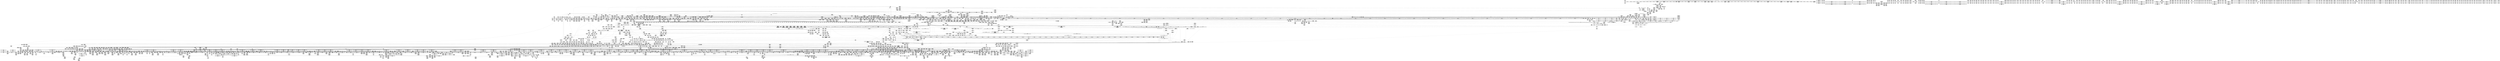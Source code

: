 digraph {
	CE0x5726490 [shape=record,shape=Mrecord,label="{CE0x5726490|GLOBAL:kfree|*Constant*|*SummSink*}"]
	CE0x5a8e000 [shape=record,shape=Mrecord,label="{CE0x5a8e000|tomoyo_const_part_length:conv24|security/tomoyo/util.c,644}"]
	CE0x5940320 [shape=record,shape=Mrecord,label="{CE0x5940320|_call_void___srcu_read_unlock(%struct.srcu_struct*_%sp,_i32_%idx)_#9,_!dbg_!38906|include/linux/srcu.h,237}"]
	CE0x7028510 [shape=record,shape=Mrecord,label="{CE0x7028510|tomoyo_domain:tmp17|security/tomoyo/common.h,1205|*SummSource*}"]
	CE0x483ba80 [shape=record,shape=Mrecord,label="{CE0x483ba80|tomoyo_path_number_perm:tmp37|security/tomoyo/file.c,717}"]
	CE0x72c4920 [shape=record,shape=Mrecord,label="{CE0x72c4920|tomoyo_path_chown:tmp21|security/tomoyo/tomoyo.c,384|*SummSink*}"]
	CE0x65f4200 [shape=record,shape=Mrecord,label="{CE0x65f4200|i64*_getelementptr_inbounds_(_14_x_i64_,_14_x_i64_*___llvm_gcov_ctr18115,_i64_0,_i64_13)|*Constant*}"]
	CE0x5b3bbb0 [shape=record,shape=Mrecord,label="{CE0x5b3bbb0|tomoyo_fill_path_info:conv|security/tomoyo/util.c,664|*SummSink*}"]
	CE0x56bac80 [shape=record,shape=Mrecord,label="{CE0x56bac80|0:_i8*,_array:_GCRE_tomoyo_mac_keywords_external_constant_42_x_i8*_:_elem_22::|security/tomoyo/file.c,233}"]
	CE0x5a1d230 [shape=record,shape=Mrecord,label="{CE0x5a1d230|tomoyo_read_lock:tmp3}"]
	CE0x7114f60 [shape=record,shape=Mrecord,label="{CE0x7114f60|tomoyo_fill_path_info:const_len|security/tomoyo/util.c,666}"]
	CE0x4901c90 [shape=record,shape=Mrecord,label="{CE0x4901c90|VOIDTB_TE:_CE_188,189_}"]
	CE0x7027c80 [shape=record,shape=Mrecord,label="{CE0x7027c80|tomoyo_get_mode:tmp7|security/tomoyo/util.c,979}"]
	CE0x4729eb0 [shape=record,shape=Mrecord,label="{CE0x4729eb0|__kgid_val:entry|*SummSink*}"]
	CE0x55ae5b0 [shape=record,shape=Mrecord,label="{CE0x55ae5b0|tomoyo_domain:tmp16|security/tomoyo/common.h,1205|*SummSource*}"]
	CE0x5776460 [shape=record,shape=Mrecord,label="{CE0x5776460|__llvm_gcov_indirect_counter_increment:pred}"]
	"CONST[source:1(input),value:2(dynamic)][purpose:{operation}][SrcIdx:17]"
	CE0x72f6eb0 [shape=record,shape=Mrecord,label="{CE0x72f6eb0|i64*_getelementptr_inbounds_(_22_x_i64_,_22_x_i64_*___llvm_gcov_ctr9,_i64_0,_i64_12)|*Constant*}"]
	CE0x55211e0 [shape=record,shape=Mrecord,label="{CE0x55211e0|i64*_getelementptr_inbounds_(_31_x_i64_,_31_x_i64_*___llvm_gcov_ctr43150,_i64_0,_i64_30)|*Constant*|*SummSource*}"]
	CE0x3a93400 [shape=record,shape=Mrecord,label="{CE0x3a93400|tomoyo_get_realpath:tobool|security/tomoyo/file.c,151}"]
	CE0x3c46eb0 [shape=record,shape=Mrecord,label="{CE0x3c46eb0|tomoyo_read_unlock:tmp3}"]
	CE0x56a4e00 [shape=record,shape=Mrecord,label="{CE0x56a4e00|_call_void_mcount()_#3}"]
	CE0x4893290 [shape=record,shape=Mrecord,label="{CE0x4893290|tomoyo_get_mode:tmp28|security/tomoyo/util.c,988}"]
	CE0x5798170 [shape=record,shape=Mrecord,label="{CE0x5798170|_call_void___llvm_gcov_indirect_counter_increment(i32*___llvm_gcov_global_state_pred30,_i64**_getelementptr_inbounds_(_3_x_i64*_,_3_x_i64*_*___llvm_gcda_edge_table29,_i64_0,_i64_0)),_!dbg_!38917|security/tomoyo/file.c,228}"]
	CE0x70bf300 [shape=record,shape=Mrecord,label="{CE0x70bf300|GLOBAL:tomoyo_add_slash|*Constant*}"]
	CE0x3a93ca0 [shape=record,shape=Mrecord,label="{CE0x3a93ca0|i64*_getelementptr_inbounds_(_5_x_i64_,_5_x_i64_*___llvm_gcov_ctr32134,_i64_0,_i64_3)|*Constant*|*SummSink*}"]
	CE0x3a94cd0 [shape=record,shape=Mrecord,label="{CE0x3a94cd0|tomoyo_init_request_info:ns|security/tomoyo/util.c,1010|*SummSource*}"]
	CE0x728f240 [shape=record,shape=Mrecord,label="{CE0x728f240|__kgid_val:coerce.dive}"]
	CE0x5baeb30 [shape=record,shape=Mrecord,label="{CE0x5baeb30|i32_49|*Constant*}"]
	CE0x59f9710 [shape=record,shape=Mrecord,label="{CE0x59f9710|0:_i32,_:_SCMR_1,2_}"]
	CE0x5ba3660 [shape=record,shape=Mrecord,label="{CE0x5ba3660|16:_%struct.dentry*,_:_SCMRE_40,168_|*MultipleSource*|security/tomoyo/file.c, 694|security/tomoyo/file.c,694|security/tomoyo/file.c,694|Function::tomoyo_path_number_perm&Arg::path::|Function::tomoyo_path_chown&Arg::path::}"]
	CE0x70ef740 [shape=record,shape=Mrecord,label="{CE0x70ef740|tomoyo_const_part_length:tmp22|security/tomoyo/util.c,634|*SummSink*}"]
	CE0x49457d0 [shape=record,shape=Mrecord,label="{CE0x49457d0|tomoyo_const_part_length:conv11|security/tomoyo/util.c,641}"]
	CE0x70a78e0 [shape=record,shape=Mrecord,label="{CE0x70a78e0|gid_valid:tmp3|*SummSource*}"]
	CE0x476c4a0 [shape=record,shape=Mrecord,label="{CE0x476c4a0|128:_i8*,_1208:_%struct.file*,_:_CMRE_34,35_}"]
	CE0x72b6230 [shape=record,shape=Mrecord,label="{CE0x72b6230|GLOBAL:tomoyo_realpath_from_path|*Constant*|*SummSource*}"]
	CE0x4a88fc0 [shape=record,shape=Mrecord,label="{CE0x4a88fc0|i64*_getelementptr_inbounds_(_6_x_i64_,_6_x_i64_*___llvm_gcov_ctr25,_i64_0,_i64_4)|*Constant*|*SummSource*}"]
	CE0x59daf70 [shape=record,shape=Mrecord,label="{CE0x59daf70|gid_valid:tmp}"]
	CE0x724f160 [shape=record,shape=Mrecord,label="{CE0x724f160|tomoyo_path_chown:tmp16|security/tomoyo/tomoyo.c,382}"]
	CE0x49587e0 [shape=record,shape=Mrecord,label="{CE0x49587e0|_call_void_mcount()_#3|*SummSource*}"]
	CE0x4ba9a00 [shape=record,shape=Mrecord,label="{CE0x4ba9a00|i64*_getelementptr_inbounds_(_5_x_i64_,_5_x_i64_*___llvm_gcov_ctr32134,_i64_0,_i64_0)|*Constant*}"]
	CE0x485b640 [shape=record,shape=Mrecord,label="{CE0x485b640|tomoyo_domain:tmp11|security/tomoyo/common.h,1205}"]
	CE0x3d51d10 [shape=record,shape=Mrecord,label="{CE0x3d51d10|i8_3|*Constant*}"]
	CE0x5704780 [shape=record,shape=Mrecord,label="{CE0x5704780|COLLAPSED:_GCMRE___llvm_gcov_ctr25_internal_global_6_x_i64_zeroinitializer:_elem_0:default:}"]
	CE0x4ac6af0 [shape=record,shape=Mrecord,label="{CE0x4ac6af0|tomoyo_path_chown:uid|security/tomoyo/tomoyo.c, 376|*SummSource*}"]
	CE0x48044e0 [shape=record,shape=Mrecord,label="{CE0x48044e0|128:_i8*,_1208:_%struct.file*,_:_CMRE_128,136_|*MultipleSource*|security/tomoyo/common.h,1205|security/tomoyo/common.h,1205}"]
	CE0x3daa500 [shape=record,shape=Mrecord,label="{CE0x3daa500|i64_0|*Constant*}"]
	CE0x5bea670 [shape=record,shape=Mrecord,label="{CE0x5bea670|gid_eq:bb|*SummSource*}"]
	CE0x7197400 [shape=record,shape=Mrecord,label="{CE0x7197400|tomoyo_print_ulong:cmp4|security/tomoyo/util.c,241|*SummSource*}"]
	CE0x4b9d900 [shape=record,shape=Mrecord,label="{CE0x4b9d900|tomoyo_print_ulong:conv14|security/tomoyo/util.c,244|*SummSource*}"]
	CE0x57a6450 [shape=record,shape=Mrecord,label="{CE0x57a6450|tomoyo_fill_path_info:call|security/tomoyo/util.c,664|*SummSink*}"]
	CE0x4ba5a70 [shape=record,shape=Mrecord,label="{CE0x4ba5a70|i64**_getelementptr_inbounds_(_3_x_i64*_,_3_x_i64*_*___llvm_gcda_edge_table44,_i64_0,_i64_0)|*Constant*|*SummSink*}"]
	CE0x5a3f240 [shape=record,shape=Mrecord,label="{CE0x5a3f240|tomoyo_path_number_perm:tmp49|security/tomoyo/file.c,723}"]
	CE0x5acf090 [shape=record,shape=Mrecord,label="{CE0x5acf090|tomoyo_domain:if.end|*SummSource*}"]
	CE0x730c130 [shape=record,shape=Mrecord,label="{CE0x730c130|tomoyo_path_chown:tmp22|security/tomoyo/tomoyo.c,385}"]
	CE0x5a8e660 [shape=record,shape=Mrecord,label="{CE0x5a8e660|tomoyo_const_part_length:cmp25|security/tomoyo/util.c,644}"]
	CE0x72e3ef0 [shape=record,shape=Mrecord,label="{CE0x72e3ef0|tomoyo_get_mode:tmp22|security/tomoyo/util.c,986|*SummSource*}"]
	CE0x5baed10 [shape=record,shape=Mrecord,label="{CE0x5baed10|tomoyo_const_part_length:if.end}"]
	CE0x5b47b60 [shape=record,shape=Mrecord,label="{CE0x5b47b60|i64*_getelementptr_inbounds_(_6_x_i64_,_6_x_i64_*___llvm_gcov_ctr25,_i64_0,_i64_3)|*Constant*|*SummSource*}"]
	CE0x7068310 [shape=record,shape=Mrecord,label="{CE0x7068310|tomoyo_path_chown:gid|security/tomoyo/tomoyo.c, 376|*SummSource*}"]
	CE0x5613900 [shape=record,shape=Mrecord,label="{CE0x5613900|tomoyo_add_slash:tmp}"]
	CE0x4adb370 [shape=record,shape=Mrecord,label="{CE0x4adb370|_ret_i1_%cmp,_!dbg_!38907|include/linux/uidgid.h,50|*SummSink*}"]
	CE0x7057080 [shape=record,shape=Mrecord,label="{CE0x7057080|tomoyo_audit_path_number_log:path_number7|security/tomoyo/file.c,235|*SummSink*}"]
	CE0x59feae0 [shape=record,shape=Mrecord,label="{CE0x59feae0|i32_-1|*Constant*}"]
	CE0x709c0e0 [shape=record,shape=Mrecord,label="{CE0x709c0e0|uid_valid:tmp1|*SummSink*}"]
	CE0x5a14000 [shape=record,shape=Mrecord,label="{CE0x5a14000|rcu_lock_release:tmp6}"]
	CE0x5a1d370 [shape=record,shape=Mrecord,label="{CE0x5a1d370|tomoyo_init_request_info:tmp2|security/tomoyo/util.c,1003|*SummSink*}"]
	CE0x3b6fb40 [shape=record,shape=Mrecord,label="{CE0x3b6fb40|srcu_read_lock:entry|*SummSource*}"]
	CE0x491d6b0 [shape=record,shape=Mrecord,label="{CE0x491d6b0|tomoyo_fill_path_info:call11|security/tomoyo/util.c,669}"]
	CE0x58b9ba0 [shape=record,shape=Mrecord,label="{CE0x58b9ba0|rcu_lock_release:__here}"]
	CE0x4960480 [shape=record,shape=Mrecord,label="{CE0x4960480|0:_i8*,_8:_i32,_12:_i16,_14:_i8,_15:_i8,_:_SCMRE_0,8_|*MultipleSource*|security/tomoyo/file.c, 698|Function::tomoyo_get_realpath&Arg::buf::|Function::tomoyo_add_slash&Arg::buf::|security/tomoyo/file.c,718}"]
	CE0x3c8fe90 [shape=record,shape=Mrecord,label="{CE0x3c8fe90|tomoyo_const_part_length:cmp12|security/tomoyo/util.c,641}"]
	CE0x4a676c0 [shape=record,shape=Mrecord,label="{CE0x4a676c0|srcu_read_lock:tmp2}"]
	CE0x4aa8350 [shape=record,shape=Mrecord,label="{CE0x4aa8350|tomoyo_fill_path_info:bb|*SummSource*}"]
	CE0x5a460a0 [shape=record,shape=Mrecord,label="{CE0x5a460a0|tomoyo_fill_path_info:is_dir|security/tomoyo/util.c,667}"]
	CE0x5925380 [shape=record,shape=Mrecord,label="{CE0x5925380|tomoyo_path_number_perm:error.0}"]
	CE0x70db180 [shape=record,shape=Mrecord,label="{CE0x70db180|tomoyo_path_number_perm:tmp17|security/tomoyo/file.c,703|*SummSink*}"]
	CE0x7089960 [shape=record,shape=Mrecord,label="{CE0x7089960|VOIDTB_TE:_CE_145,146_}"]
	CE0x715e200 [shape=record,shape=Mrecord,label="{CE0x715e200|srcu_read_lock:tmp}"]
	CE0x59e8eb0 [shape=record,shape=Mrecord,label="{CE0x59e8eb0|tomoyo_path_number_perm:tmp3|security/tomoyo/file.c,694|*SummSink*}"]
	CE0x70d62a0 [shape=record,shape=Mrecord,label="{CE0x70d62a0|tomoyo_fill_path_info:arrayidx|security/tomoyo/util.c,667|*SummSink*}"]
	CE0x5b4fc50 [shape=record,shape=Mrecord,label="{CE0x5b4fc50|tomoyo_audit_path_number_log:bb}"]
	CE0x5adc970 [shape=record,shape=Mrecord,label="{CE0x5adc970|tomoyo_path_number_perm:bb|*SummSource*}"]
	CE0x4b9cce0 [shape=record,shape=Mrecord,label="{CE0x4b9cce0|tomoyo_print_ulong:tmp18|security/tomoyo/util.c,244|*SummSource*}"]
	CE0x48062d0 [shape=record,shape=Mrecord,label="{CE0x48062d0|VOIDTB_TE:_CE_180,181_}"]
	CE0x58e6ac0 [shape=record,shape=Mrecord,label="{CE0x58e6ac0|GLOBAL:init_user_ns|Global_var:init_user_ns|*SummSink*}"]
	CE0x5925810 [shape=record,shape=Mrecord,label="{CE0x5925810|GLOBAL:tomoyo_read_unlock|*Constant*}"]
	CE0x5556780 [shape=record,shape=Mrecord,label="{CE0x5556780|tomoyo_init_request_info:tmp|*SummSink*}"]
	CE0x3c4ba60 [shape=record,shape=Mrecord,label="{CE0x3c4ba60|gid_valid:lnot|include/linux/uidgid.h,105|*SummSink*}"]
	CE0x72a4c40 [shape=record,shape=Mrecord,label="{CE0x72a4c40|GLOBAL:from_kgid|*Constant*}"]
	CE0x6604220 [shape=record,shape=Mrecord,label="{CE0x6604220|tomoyo_path_number_perm:tmp51|security/tomoyo/file.c,724}"]
	CE0x5bfd290 [shape=record,shape=Mrecord,label="{CE0x5bfd290|tomoyo_const_part_length:tmp41|security/tomoyo/util.c,644|*SummSource*}"]
	CE0x708a310 [shape=record,shape=Mrecord,label="{CE0x708a310|VOIDTB_TE:_CE_256,264_}"]
	CE0x565f110 [shape=record,shape=Mrecord,label="{CE0x565f110|0:_i8,_array:_GCRE_tomoyo_index2category_constant_39_x_i8_c_00_00_00_00_00_00_00_00_00_00_00_00_00_00_00_00_00_00_00_00_00_00_00_01_01_01_01_01_01_01_01_01_01_01_01_01_01_01_02_,_align_16:_elem_25::|security/tomoyo/util.c,983}"]
	CE0x5ac4290 [shape=record,shape=Mrecord,label="{CE0x5ac4290|tomoyo_path_number_perm:cmp6|security/tomoyo/file.c,708|*SummSink*}"]
	CE0x5bfe8e0 [shape=record,shape=Mrecord,label="{CE0x5bfe8e0|VOIDTB_TE:_CE_64,72_}"]
	CE0x5a6dc50 [shape=record,shape=Mrecord,label="{CE0x5a6dc50|tomoyo_path_number_perm:conv|security/tomoyo/file.c,708}"]
	CE0x5bc1220 [shape=record,shape=Mrecord,label="{CE0x5bc1220|tomoyo_fill_path_info:tmp2|*LoadInst*|security/tomoyo/util.c,663|*SummSource*}"]
	CE0x4b8b130 [shape=record,shape=Mrecord,label="{CE0x4b8b130|GLOBAL:__llvm_gcov_indirect_counter_increment114|*Constant*}"]
	CE0x3a93600 [shape=record,shape=Mrecord,label="{CE0x3a93600|tomoyo_get_realpath:tmp3|security/tomoyo/file.c,151}"]
	CE0x5776560 [shape=record,shape=Mrecord,label="{CE0x5776560|__llvm_gcov_indirect_counter_increment:pred|*SummSource*}"]
	CE0x55ad140 [shape=record,shape=Mrecord,label="{CE0x55ad140|tomoyo_fill_path_info:name1|security/tomoyo/util.c,663}"]
	CE0x5772830 [shape=record,shape=Mrecord,label="{CE0x5772830|tomoyo_const_part_length:cmp21|security/tomoyo/util.c,644|*SummSink*}"]
	CE0x4985330 [shape=record,shape=Mrecord,label="{CE0x4985330|GLOBAL:__llvm_gcov_global_state_pred45|Global_var:__llvm_gcov_global_state_pred45|*SummSource*}"]
	CE0x4a44370 [shape=record,shape=Mrecord,label="{CE0x4a44370|tomoyo_const_part_length:conv8|security/tomoyo/util.c,632|*SummSink*}"]
	CE0x5b93ee0 [shape=record,shape=Mrecord,label="{CE0x5b93ee0|tomoyo_add_slash:tobool|security/tomoyo/file.c,131|*SummSink*}"]
	CE0x55a5820 [shape=record,shape=Mrecord,label="{CE0x55a5820|i64*_getelementptr_inbounds_(_12_x_i64_,_12_x_i64_*___llvm_gcov_ctr31133,_i64_0,_i64_3)|*Constant*|*SummSink*}"]
	CE0x4891870 [shape=record,shape=Mrecord,label="{CE0x4891870|GLOBAL:tomoyo_const_part_length|*Constant*|*SummSource*}"]
	CE0x576c5d0 [shape=record,shape=Mrecord,label="{CE0x576c5d0|__kgid_val:bb|*SummSource*}"]
	CE0x3c90170 [shape=record,shape=Mrecord,label="{CE0x3c90170|tomoyo_const_part_length:cmp12|security/tomoyo/util.c,641|*SummSink*}"]
	CE0x59a1760 [shape=record,shape=Mrecord,label="{CE0x59a1760|tomoyo_const_part_length:tmp38|security/tomoyo/util.c,644|*SummSink*}"]
	CE0x5704080 [shape=record,shape=Mrecord,label="{CE0x5704080|GLOBAL:srcu_read_lock|*Constant*}"]
	CE0x57a60f0 [shape=record,shape=Mrecord,label="{CE0x57a60f0|VOIDTB_TE:_CE_0,2048_|*MultipleSource*|security/tomoyo/util.c,1010|Function::tomoyo_get_mode&Arg::ns::}"]
	CE0x3b99270 [shape=record,shape=Mrecord,label="{CE0x3b99270|tomoyo_get_mode:entry|*SummSink*}"]
	CE0x4bd9690 [shape=record,shape=Mrecord,label="{CE0x4bd9690|tomoyo_const_part_length:tmp50|security/tomoyo/util.c,651}"]
	CE0x59e8a50 [shape=record,shape=Mrecord,label="{CE0x59e8a50|GLOBAL:uid_valid|*Constant*}"]
	CE0x4805200 [shape=record,shape=Mrecord,label="{CE0x4805200|tomoyo_domain:tmp22|security/tomoyo/common.h,1205|*SummSource*}"]
	CE0x491d3f0 [shape=record,shape=Mrecord,label="{CE0x491d3f0|rcu_lock_release:__here|*SummSink*}"]
	CE0x4bda530 [shape=record,shape=Mrecord,label="{CE0x4bda530|tomoyo_const_part_length:tmp51|security/tomoyo/util.c,651|*SummSink*}"]
	CE0x5b3c120 [shape=record,shape=Mrecord,label="{CE0x5b3c120|tomoyo_get_mode:arrayidx|security/tomoyo/util.c,981|*SummSink*}"]
	CE0x6ffa5a0 [shape=record,shape=Mrecord,label="{CE0x6ffa5a0|tomoyo_path_chown:call|security/tomoyo/tomoyo.c,379}"]
	CE0x728f8f0 [shape=record,shape=Mrecord,label="{CE0x728f8f0|__kgid_val:val|include/linux/uidgid.h,39|*SummSink*}"]
	CE0x4a97d10 [shape=record,shape=Mrecord,label="{CE0x4a97d10|_call_void___llvm_gcov_indirect_counter_increment114(i32*___llvm_gcov_global_state_pred45,_i64**_getelementptr_inbounds_(_3_x_i64*_,_3_x_i64*_*___llvm_gcda_edge_table44,_i64_0,_i64_2)),_!dbg_!38930|security/tomoyo/util.c,640|*SummSource*}"]
	CE0x3c4b810 [shape=record,shape=Mrecord,label="{CE0x3c4b810|VOIDTB_TE:_CE_0,4_}"]
	CE0x3b70270 [shape=record,shape=Mrecord,label="{CE0x3b70270|tomoyo_init_request_info:profile2|security/tomoyo/util.c,1007}"]
	CE0x5afcc10 [shape=record,shape=Mrecord,label="{CE0x5afcc10|tomoyo_path_chown:tmp14|security/tomoyo/tomoyo.c,382|*SummSink*}"]
	CE0x4986270 [shape=record,shape=Mrecord,label="{CE0x4986270|i64**_getelementptr_inbounds_(_3_x_i64*_,_3_x_i64*_*___llvm_gcda_edge_table44,_i64_0,_i64_1)|*Constant*|*SummSink*}"]
	CE0x4a98290 [shape=record,shape=Mrecord,label="{CE0x4a98290|tomoyo_const_part_length:while.cond}"]
	CE0x5b02620 [shape=record,shape=Mrecord,label="{CE0x5b02620|rcu_lock_release:tmp}"]
	CE0x4998fb0 [shape=record,shape=Mrecord,label="{CE0x4998fb0|GLOBAL:__srcu_read_unlock|*Constant*|*SummSource*}"]
	CE0x6fbecd0 [shape=record,shape=Mrecord,label="{CE0x6fbecd0|uid_valid:coerce.dive2|include/linux/uidgid.h,100}"]
	CE0x7317d00 [shape=record,shape=Mrecord,label="{CE0x7317d00|i64*_getelementptr_inbounds_(_11_x_i64_,_11_x_i64_*___llvm_gcov_ctr54147,_i64_0,_i64_1)|*Constant*|*SummSource*}"]
	CE0x70f9a40 [shape=record,shape=Mrecord,label="{CE0x70f9a40|tomoyo_path_number_perm:param|security/tomoyo/file.c,711}"]
	CE0x7089f40 [shape=record,shape=Mrecord,label="{CE0x7089f40|_ret_i1_%cmp,_!dbg_!38907|include/linux/uidgid.h,55|*SummSource*}"]
	CE0x49224d0 [shape=record,shape=Mrecord,label="{CE0x49224d0|tomoyo_const_part_length:tmp29|security/tomoyo/util.c,641|*SummSource*}"]
	CE0x58cd5b0 [shape=record,shape=Mrecord,label="{CE0x58cd5b0|srcu_read_unlock:tmp1}"]
	CE0x6605eb0 [shape=record,shape=Mrecord,label="{CE0x6605eb0|tomoyo_path_number_perm:tmp54|security/tomoyo/file.c,724|*SummSink*}"]
	CE0x7199a30 [shape=record,shape=Mrecord,label="{CE0x7199a30|tomoyo_audit_path_number_log:tmp16|security/tomoyo/file.c,235}"]
	CE0x4729f70 [shape=record,shape=Mrecord,label="{CE0x4729f70|__kgid_val:gid.coerce|Function::__kgid_val&Arg::gid.coerce::}"]
	CE0x65fc800 [shape=record,shape=Mrecord,label="{CE0x65fc800|tomoyo_get_mode:if.end9}"]
	CE0x59ee0b0 [shape=record,shape=Mrecord,label="{CE0x59ee0b0|tomoyo_get_mode:add|security/tomoyo/util.c,984|*SummSink*}"]
	CE0x57a6710 [shape=record,shape=Mrecord,label="{CE0x57a6710|0:_i8,_array:_GCRE_tomoyo_index2category_constant_39_x_i8_c_00_00_00_00_00_00_00_00_00_00_00_00_00_00_00_00_00_00_00_00_00_00_00_01_01_01_01_01_01_01_01_01_01_01_01_01_01_01_02_,_align_16:_elem_7::|security/tomoyo/util.c,983}"]
	CE0x587fd60 [shape=record,shape=Mrecord,label="{CE0x587fd60|tomoyo_path_chown:bb|*SummSink*}"]
	CE0x4ba7130 [shape=record,shape=Mrecord,label="{CE0x4ba7130|i64*_getelementptr_inbounds_(_14_x_i64_,_14_x_i64_*___llvm_gcov_ctr18115,_i64_0,_i64_10)|*Constant*|*SummSource*}"]
	CE0x59252a0 [shape=record,shape=Mrecord,label="{CE0x59252a0|i32_-12|*Constant*|*SummSink*}"]
	CE0x7182f30 [shape=record,shape=Mrecord,label="{CE0x7182f30|i64*_getelementptr_inbounds_(_31_x_i64_,_31_x_i64_*___llvm_gcov_ctr43150,_i64_0,_i64_0)|*Constant*|*SummSink*}"]
	CE0x576a8b0 [shape=record,shape=Mrecord,label="{CE0x576a8b0|tomoyo_print_ulong:type|Function::tomoyo_print_ulong&Arg::type::|*SummSink*}"]
	CE0x5a2e870 [shape=record,shape=Mrecord,label="{CE0x5a2e870|0:_%struct.tomoyo_obj_info*,_24:_%struct.tomoyo_path_info*,_32:_i64,_40:_i8,_72:_i8,_76:_i8,_:_SCMRE_43,44_}"]
	CE0x5b1f400 [shape=record,shape=Mrecord,label="{CE0x5b1f400|tomoyo_path_number_perm:tmp8|security/tomoyo/file.c,702|*SummSink*}"]
	CE0x3a95cd0 [shape=record,shape=Mrecord,label="{CE0x3a95cd0|GLOBAL:tomoyo_get_mode|*Constant*|*SummSink*}"]
	CE0x48d6cd0 [shape=record,shape=Mrecord,label="{CE0x48d6cd0|tomoyo_path_number_perm:tmp39|security/tomoyo/file.c,718|*SummSink*}"]
	CE0x4948e00 [shape=record,shape=Mrecord,label="{CE0x4948e00|tomoyo_add_slash:tmp11|*LoadInst*|security/tomoyo/file.c,136|*SummSink*}"]
	CE0x3b4baf0 [shape=record,shape=Mrecord,label="{CE0x3b4baf0|__llvm_gcov_indirect_counter_increment:tmp5|*SummSource*}"]
	CE0x5b50a30 [shape=record,shape=Mrecord,label="{CE0x5b50a30|gid_valid:tmp1}"]
	CE0x59fe9d0 [shape=record,shape=Mrecord,label="{CE0x59fe9d0|__llvm_gcov_indirect_counter_increment:pred|*SummSink*}"]
	CE0x578a260 [shape=record,shape=Mrecord,label="{CE0x578a260|rcu_lock_release:tmp4|include/linux/rcupdate.h,423|*SummSink*}"]
	CE0x55ad990 [shape=record,shape=Mrecord,label="{CE0x55ad990|i32_0|*Constant*}"]
	CE0x72ceea0 [shape=record,shape=Mrecord,label="{CE0x72ceea0|tomoyo_audit_path_number_log:tmp7|security/tomoyo/file.c,225|*SummSource*}"]
	CE0x3c24df0 [shape=record,shape=Mrecord,label="{CE0x3c24df0|uid_eq:coerce.dive3|include/linux/uidgid.h,50|*SummSink*}"]
	CE0x3c2d240 [shape=record,shape=Mrecord,label="{CE0x3c2d240|__llvm_gcov_indirect_counter_increment:tmp5}"]
	CE0x5b4f8f0 [shape=record,shape=Mrecord,label="{CE0x5b4f8f0|srcu_read_unlock:sp|Function::srcu_read_unlock&Arg::sp::|*SummSink*}"]
	CE0x58b5ec0 [shape=record,shape=Mrecord,label="{CE0x58b5ec0|0:_%struct.tomoyo_obj_info*,_24:_%struct.tomoyo_path_info*,_32:_i64,_40:_i8,_72:_i8,_76:_i8,_:_SCMRE_0,8_|*MultipleSource*|security/tomoyo/file.c,693|security/tomoyo/file.c, 693|security/tomoyo/file.c,707|Function::tomoyo_init_request_info&Arg::r::}"]
	CE0x5ac3760 [shape=record,shape=Mrecord,label="{CE0x5ac3760|tomoyo_domain:tmp|*SummSource*}"]
	CE0x72f6dc0 [shape=record,shape=Mrecord,label="{CE0x72f6dc0|tomoyo_add_slash:buf|Function::tomoyo_add_slash&Arg::buf::|*SummSink*}"]
	CE0x70309e0 [shape=record,shape=Mrecord,label="{CE0x70309e0|tomoyo_const_part_length:tmp27|security/tomoyo/util.c,641}"]
	CE0x56dba20 [shape=record,shape=Mrecord,label="{CE0x56dba20|tomoyo_path_number_perm:tmp34|security/tomoyo/file.c,715|*SummSource*}"]
	CE0x5b5a520 [shape=record,shape=Mrecord,label="{CE0x5b5a520|_ret_i1_%cmp,_!dbg_!38907|include/linux/uidgid.h,55|*SummSink*}"]
	CE0x3bb6cf0 [shape=record,shape=Mrecord,label="{CE0x3bb6cf0|tomoyo_get_realpath:tmp7|security/tomoyo/file.c,152}"]
	CE0x56e8460 [shape=record,shape=Mrecord,label="{CE0x56e8460|tomoyo_domain:land.lhs.true2|*SummSink*}"]
	CE0x70a7df0 [shape=record,shape=Mrecord,label="{CE0x70a7df0|tomoyo_get_realpath:path|Function::tomoyo_get_realpath&Arg::path::|*SummSink*}"]
	CE0x7056e50 [shape=record,shape=Mrecord,label="{CE0x7056e50|tomoyo_audit_path_number_log:path_number7|security/tomoyo/file.c,235}"]
	CE0x3abc390 [shape=record,shape=Mrecord,label="{CE0x3abc390|tomoyo_path_number_perm:do.end|*SummSource*}"]
	CE0x717f500 [shape=record,shape=Mrecord,label="{CE0x717f500|0:_i32,_:_SCMR_3,4_}"]
	CE0x7102e00 [shape=record,shape=Mrecord,label="{CE0x7102e00|tomoyo_path_chown:tmp10|security/tomoyo/tomoyo.c,382}"]
	CE0x4aa9a70 [shape=record,shape=Mrecord,label="{CE0x4aa9a70|gid_valid:tmp5|include/linux/uidgid.h,105|*SummSink*}"]
	CE0x6ffa4a0 [shape=record,shape=Mrecord,label="{CE0x6ffa4a0|tomoyo_path_chown:tmp2|security/tomoyo/tomoyo.c,379|*SummSink*}"]
	CE0x48d76f0 [shape=record,shape=Mrecord,label="{CE0x48d76f0|tomoyo_path_number_perm:name|security/tomoyo/file.c,718|*SummSink*}"]
	CE0x4729d30 [shape=record,shape=Mrecord,label="{CE0x4729d30|__kgid_val:entry}"]
	CE0x712d180 [shape=record,shape=Mrecord,label="{CE0x712d180|srcu_read_lock:tmp|*SummSink*}"]
	CE0x7156e00 [shape=record,shape=Mrecord,label="{CE0x7156e00|srcu_read_lock:tmp3}"]
	CE0x7048050 [shape=record,shape=Mrecord,label="{CE0x7048050|tomoyo_path_chown:path|Function::tomoyo_path_chown&Arg::path::}"]
	CE0x56cbbb0 [shape=record,shape=Mrecord,label="{CE0x56cbbb0|tomoyo_path_chown:coerce.dive3|security/tomoyo/tomoyo.c,381|*SummSource*}"]
	CE0x5a98a00 [shape=record,shape=Mrecord,label="{CE0x5a98a00|tomoyo_domain:tmp5|security/tomoyo/common.h,1205|*SummSource*}"]
	CE0x703da60 [shape=record,shape=Mrecord,label="{CE0x703da60|tomoyo_fill_path_info:tmp6|security/tomoyo/util.c,667|*SummSource*}"]
	CE0x57e5cc0 [shape=record,shape=Mrecord,label="{CE0x57e5cc0|tomoyo_print_ulong:tmp1|*SummSink*}"]
	CE0x3d51fb0 [shape=record,shape=Mrecord,label="{CE0x3d51fb0|i8_3|*Constant*|*SummSink*}"]
	CE0x3b99eb0 [shape=record,shape=Mrecord,label="{CE0x3b99eb0|_ret_i32_%retval.0,_!dbg_!38935|security/tomoyo/util.c,988|*SummSource*}"]
	CE0x66058b0 [shape=record,shape=Mrecord,label="{CE0x66058b0|tomoyo_path_number_perm:tmp53|security/tomoyo/file.c,724}"]
	CE0x7036fb0 [shape=record,shape=Mrecord,label="{CE0x7036fb0|tomoyo_path_number_perm:tmp38|security/tomoyo/file.c,717}"]
	CE0x495f040 [shape=record,shape=Mrecord,label="{CE0x495f040|__kuid_val:tmp2|*SummSource*}"]
	CE0x5832780 [shape=record,shape=Mrecord,label="{CE0x5832780|0:_i8*,_array:_GCRE_tomoyo_mac_keywords_external_constant_42_x_i8*_:_elem_28::|security/tomoyo/file.c,233}"]
	CE0x5ac3db0 [shape=record,shape=Mrecord,label="{CE0x5ac3db0|i64_10|*Constant*|*SummSink*}"]
	CE0x3b4dfe0 [shape=record,shape=Mrecord,label="{CE0x3b4dfe0|GLOBAL:__kuid_val|*Constant*}"]
	CE0x7039040 [shape=record,shape=Mrecord,label="{CE0x7039040|__llvm_gcov_indirect_counter_increment:entry|*SummSource*}"]
	CE0x49862e0 [shape=record,shape=Mrecord,label="{CE0x49862e0|__llvm_gcov_indirect_counter_increment114:counters|Function::__llvm_gcov_indirect_counter_increment114&Arg::counters::|*SummSink*}"]
	CE0x718a170 [shape=record,shape=Mrecord,label="{CE0x718a170|tomoyo_path_chown:error.1|*SummSink*}"]
	CE0x4893940 [shape=record,shape=Mrecord,label="{CE0x4893940|tomoyo_get_mode:tmp28|security/tomoyo/util.c,988|*SummSink*}"]
	CE0x47fa4f0 [shape=record,shape=Mrecord,label="{CE0x47fa4f0|tomoyo_domain:do.body|*SummSource*}"]
	CE0x5af6690 [shape=record,shape=Mrecord,label="{CE0x5af6690|i64_1|*Constant*|*SummSource*}"]
	CE0x55209d0 [shape=record,shape=Mrecord,label="{CE0x55209d0|tomoyo_const_part_length:tmp52|security/tomoyo/util.c,652}"]
	CE0x3ca13c0 [shape=record,shape=Mrecord,label="{CE0x3ca13c0|i32_22|*Constant*}"]
	CE0x58ce820 [shape=record,shape=Mrecord,label="{CE0x58ce820|__llvm_gcov_indirect_counter_increment:bb|*SummSource*}"]
	CE0x59f98f0 [shape=record,shape=Mrecord,label="{CE0x59f98f0|i64*_getelementptr_inbounds_(_2_x_i64_,_2_x_i64_*___llvm_gcov_ctr32197,_i64_0,_i64_1)|*Constant*}"]
	CE0x4958db0 [shape=record,shape=Mrecord,label="{CE0x4958db0|tomoyo_path_number_perm:cleanup|*SummSource*}"]
	CE0x3b0a700 [shape=record,shape=Mrecord,label="{CE0x3b0a700|tomoyo_get_realpath:if.end|*SummSink*}"]
	CE0x47d36e0 [shape=record,shape=Mrecord,label="{CE0x47d36e0|tomoyo_const_part_length:tmp45|security/tomoyo/util.c,645|*SummSource*}"]
	CE0x7113540 [shape=record,shape=Mrecord,label="{CE0x7113540|i64*_getelementptr_inbounds_(_6_x_i64_,_6_x_i64_*___llvm_gcov_ctr26,_i64_0,_i64_0)|*Constant*}"]
	CE0x4923530 [shape=record,shape=Mrecord,label="{CE0x4923530|tomoyo_const_part_length:tmp32|security/tomoyo/util.c,641|*SummSink*}"]
	CE0x72ced10 [shape=record,shape=Mrecord,label="{CE0x72ced10|tomoyo_get_mode:bb|*SummSource*}"]
	CE0x59a8540 [shape=record,shape=Mrecord,label="{CE0x59a8540|tomoyo_get_realpath:tmp12|security/tomoyo/file.c,156|*SummSink*}"]
	CE0x5b42dc0 [shape=record,shape=Mrecord,label="{CE0x5b42dc0|tomoyo_path_number_perm:tmp}"]
	CE0x4998d20 [shape=record,shape=Mrecord,label="{CE0x4998d20|i32_1|*Constant*}"]
	CE0x706b400 [shape=record,shape=Mrecord,label="{CE0x706b400|tomoyo_path_number_perm:cmp|security/tomoyo/file.c,702}"]
	CE0x4ac7770 [shape=record,shape=Mrecord,label="{CE0x4ac7770|i64*_getelementptr_inbounds_(_2_x_i64_,_2_x_i64_*___llvm_gcov_ctr37192,_i64_0,_i64_1)|*Constant*|*SummSource*}"]
	CE0x4922630 [shape=record,shape=Mrecord,label="{CE0x4922630|tomoyo_const_part_length:tmp29|security/tomoyo/util.c,641|*SummSink*}"]
	CE0x7277fe0 [shape=record,shape=Mrecord,label="{CE0x7277fe0|i64*_getelementptr_inbounds_(_10_x_i64_,_10_x_i64_*___llvm_gcov_ctr31198,_i64_0,_i64_8)|*Constant*}"]
	CE0x5a76750 [shape=record,shape=Mrecord,label="{CE0x5a76750|i64*_getelementptr_inbounds_(_2_x_i64_,_2_x_i64_*___llvm_gcov_ctr32197,_i64_0,_i64_0)|*Constant*}"]
	CE0x70b8a30 [shape=record,shape=Mrecord,label="{CE0x70b8a30|_call_void_tomoyo_add_slash(%struct.tomoyo_path_info*_%buf)_#9,_!dbg_!38934|security/tomoyo/file.c,709|*SummSource*}"]
	CE0x4a29f50 [shape=record,shape=Mrecord,label="{CE0x4a29f50|tomoyo_add_slash:tmp6|security/tomoyo/file.c,131|*SummSink*}"]
	CE0x712cac0 [shape=record,shape=Mrecord,label="{CE0x712cac0|_call_void_mcount()_#3|*SummSink*}"]
	CE0x5994570 [shape=record,shape=Mrecord,label="{CE0x5994570|uid_valid:tmp4|*SummSource*}"]
	CE0x73174e0 [shape=record,shape=Mrecord,label="{CE0x73174e0|i64*_getelementptr_inbounds_(_11_x_i64_,_11_x_i64_*___llvm_gcov_ctr54147,_i64_0,_i64_6)|*Constant*|*SummSink*}"]
	CE0x7024f00 [shape=record,shape=Mrecord,label="{CE0x7024f00|uid_valid:tmp1|*SummSource*}"]
	CE0x70b8af0 [shape=record,shape=Mrecord,label="{CE0x70b8af0|_call_void_tomoyo_add_slash(%struct.tomoyo_path_info*_%buf)_#9,_!dbg_!38934|security/tomoyo/file.c,709|*SummSink*}"]
	CE0x4adb2b0 [shape=record,shape=Mrecord,label="{CE0x4adb2b0|_ret_i1_%cmp,_!dbg_!38907|include/linux/uidgid.h,50|*SummSource*}"]
	CE0x49278b0 [shape=record,shape=Mrecord,label="{CE0x49278b0|srcu_read_lock:dep_map|include/linux/srcu.h,222|*SummSource*}"]
	CE0x492da00 [shape=record,shape=Mrecord,label="{CE0x492da00|0:_i8,_array:_GCRE_tomoyo_index2category_constant_39_x_i8_c_00_00_00_00_00_00_00_00_00_00_00_00_00_00_00_00_00_00_00_00_00_00_00_01_01_01_01_01_01_01_01_01_01_01_01_01_01_01_02_,_align_16:_elem_18::|security/tomoyo/util.c,983}"]
	CE0x499b410 [shape=record,shape=Mrecord,label="{CE0x499b410|gid_eq:tmp5|include/linux/uidgid.h,55|*SummSource*}"]
	CE0x5bfeab0 [shape=record,shape=Mrecord,label="{CE0x5bfeab0|VOIDTB_TE:_CE_88,96_}"]
	CE0x724e9a0 [shape=record,shape=Mrecord,label="{CE0x724e9a0|i64_7|*Constant*|*SummSource*}"]
	CE0x483b2e0 [shape=record,shape=Mrecord,label="{CE0x483b2e0|tomoyo_path_number_perm:tmp35|security/tomoyo/file.c,717}"]
	CE0x5adcc60 [shape=record,shape=Mrecord,label="{CE0x5adcc60|VOIDTB_TE:_CE_168,169_}"]
	CE0x59fe6e0 [shape=record,shape=Mrecord,label="{CE0x59fe6e0|tomoyo_fill_path_info:tmp8|security/tomoyo/util.c,667}"]
	CE0x3dfb3a0 [shape=record,shape=Mrecord,label="{CE0x3dfb3a0|tomoyo_print_ulong:tmp13|security/tomoyo/util.c,242|*SummSource*}"]
	CE0x48c6d30 [shape=record,shape=Mrecord,label="{CE0x48c6d30|VOIDTB_TE:_CE_175,176_}"]
	CE0x3dfb0b0 [shape=record,shape=Mrecord,label="{CE0x3dfb0b0|tomoyo_print_ulong:tmp13|security/tomoyo/util.c,242}"]
	CE0x3b799d0 [shape=record,shape=Mrecord,label="{CE0x3b799d0|i32_1205|*Constant*|*SummSource*}"]
	CE0x4b68010 [shape=record,shape=Mrecord,label="{CE0x4b68010|tomoyo_init_request_info:domain|Function::tomoyo_init_request_info&Arg::domain::|*SummSink*}"]
	CE0x56f3b30 [shape=record,shape=Mrecord,label="{CE0x56f3b30|tomoyo_audit_path_number_log:sw.epilog|*SummSink*}"]
	CE0x4986440 [shape=record,shape=Mrecord,label="{CE0x4986440|_ret_void|*SummSource*}"]
	CE0x4840aa0 [shape=record,shape=Mrecord,label="{CE0x4840aa0|tomoyo_get_mode:mode.1|*SummSink*}"]
	CE0x55ba150 [shape=record,shape=Mrecord,label="{CE0x55ba150|i32_50|*Constant*|*SummSink*}"]
	CE0x722ecb0 [shape=record,shape=Mrecord,label="{CE0x722ecb0|tomoyo_init_request_info:entry|*SummSink*}"]
	CE0x4ba6bb0 [shape=record,shape=Mrecord,label="{CE0x4ba6bb0|tomoyo_print_ulong:tmp20|security/tomoyo/util.c,246}"]
	CE0x4733810 [shape=record,shape=Mrecord,label="{CE0x4733810|tomoyo_audit_path_number_log:param2|security/tomoyo/file.c,231}"]
	CE0x3c476f0 [shape=record,shape=Mrecord,label="{CE0x3c476f0|tomoyo_add_slash:tmp10|security/tomoyo/file.c,136|*SummSink*}"]
	"CONST[source:0(mediator),value:0(static)][purpose:{operation}][SnkIdx:3]"
	CE0x706d120 [shape=record,shape=Mrecord,label="{CE0x706d120|__llvm_gcov_indirect_counter_increment114:bb4|*SummSource*}"]
	CE0x48718b0 [shape=record,shape=Mrecord,label="{CE0x48718b0|tomoyo_const_part_length:tmp6|security/tomoyo/util.c,625|*SummSource*}"]
	CE0x566d080 [shape=record,shape=Mrecord,label="{CE0x566d080|tomoyo_print_ulong:buffer|Function::tomoyo_print_ulong&Arg::buffer::}"]
	CE0x5a998b0 [shape=record,shape=Mrecord,label="{CE0x5a998b0|tomoyo_domain:land.lhs.true}"]
	CE0x5a986f0 [shape=record,shape=Mrecord,label="{CE0x5a986f0|GLOBAL:__llvm_gcov_ctr54147|Global_var:__llvm_gcov_ctr54147|*SummSource*}"]
	CE0x6fc0890 [shape=record,shape=Mrecord,label="{CE0x6fc0890|uid_valid:call|include/linux/uidgid.h,100|*SummSink*}"]
	CE0x5bc7280 [shape=record,shape=Mrecord,label="{CE0x5bc7280|tomoyo_init_request_info:ns|security/tomoyo/util.c,1010|*SummSink*}"]
	CE0x71968c0 [shape=record,shape=Mrecord,label="{CE0x71968c0|tomoyo_const_part_length:lor.lhs.false|*SummSink*}"]
	CE0x5bfe950 [shape=record,shape=Mrecord,label="{CE0x5bfe950|VOIDTB_TE:_CE_72,80_}"]
	CE0x70465f0 [shape=record,shape=Mrecord,label="{CE0x70465f0|tomoyo_path_number_perm:call1|security/tomoyo/file.c,704}"]
	CE0x57e7c40 [shape=record,shape=Mrecord,label="{CE0x57e7c40|tomoyo_audit_path_number_log:tmp16|security/tomoyo/file.c,235|*SummSink*}"]
	CE0x3afc610 [shape=record,shape=Mrecord,label="{CE0x3afc610|i64*_getelementptr_inbounds_(_14_x_i64_,_14_x_i64_*___llvm_gcov_ctr18115,_i64_0,_i64_3)|*Constant*}"]
	CE0x48aae70 [shape=record,shape=Mrecord,label="{CE0x48aae70|tomoyo_const_part_length:cmp|security/tomoyo/util.c,626|*SummSink*}"]
	CE0x4aa9cf0 [shape=record,shape=Mrecord,label="{CE0x4aa9cf0|VOIDTB_TE:_CE_315,316_}"]
	CE0x5a2edb0 [shape=record,shape=Mrecord,label="{CE0x5a2edb0|0:_%struct.tomoyo_obj_info*,_24:_%struct.tomoyo_path_info*,_32:_i64,_40:_i8,_72:_i8,_76:_i8,_:_SCMRE_46,47_}"]
	CE0x7145510 [shape=record,shape=Mrecord,label="{CE0x7145510|_call_void_mcount()_#3|*SummSource*}"]
	CE0x4864a30 [shape=record,shape=Mrecord,label="{CE0x4864a30|tomoyo_get_mode:retval.0}"]
	CE0x5b5a770 [shape=record,shape=Mrecord,label="{CE0x5b5a770|gid_valid:lnot|include/linux/uidgid.h,105}"]
	CE0x3c75d10 [shape=record,shape=Mrecord,label="{CE0x3c75d10|i64*_getelementptr_inbounds_(_4_x_i64_,_4_x_i64_*___llvm_gcov_ctr33,_i64_0,_i64_1)|*Constant*|*SummSink*}"]
	CE0x57a5bf0 [shape=record,shape=Mrecord,label="{CE0x57a5bf0|__llvm_gcov_indirect_counter_increment:tmp1|*SummSource*}"]
	CE0x70002a0 [shape=record,shape=Mrecord,label="{CE0x70002a0|tomoyo_domain:tmp4|security/tomoyo/common.h,1205|*SummSource*}"]
	CE0x5925460 [shape=record,shape=Mrecord,label="{CE0x5925460|tomoyo_path_number_perm:error.0|*SummSink*}"]
	CE0x5a88d70 [shape=record,shape=Mrecord,label="{CE0x5a88d70|i64_0|*Constant*}"]
	CE0x7115d00 [shape=record,shape=Mrecord,label="{CE0x7115d00|i64*_getelementptr_inbounds_(_14_x_i64_,_14_x_i64_*___llvm_gcov_ctr18115,_i64_0,_i64_0)|*Constant*|*SummSink*}"]
	CE0x3c6d710 [shape=record,shape=Mrecord,label="{CE0x3c6d710|0:_i8*,_array:_GCRE_tomoyo_mac_keywords_external_constant_42_x_i8*_:_elem_10::|security/tomoyo/file.c,233}"]
	CE0x5a13ee0 [shape=record,shape=Mrecord,label="{CE0x5a13ee0|i64*_getelementptr_inbounds_(_4_x_i64_,_4_x_i64_*___llvm_gcov_ctr33,_i64_0,_i64_3)|*Constant*|*SummSource*}"]
	CE0x5aeb790 [shape=record,shape=Mrecord,label="{CE0x5aeb790|_ret_i1_%retval.0,_!dbg_!38916|security/tomoyo/file.c,156}"]
	CE0x47e8820 [shape=record,shape=Mrecord,label="{CE0x47e8820|tomoyo_const_part_length:tmp17|security/tomoyo/util.c,627}"]
	CE0x5970290 [shape=record,shape=Mrecord,label="{CE0x5970290|128:_i8*,_1208:_%struct.file*,_:_CMRE_3,4_}"]
	CE0x58cf260 [shape=record,shape=Mrecord,label="{CE0x58cf260|i64_5|*Constant*|*SummSink*}"]
	CE0x5a673c0 [shape=record,shape=Mrecord,label="{CE0x5a673c0|0:_%struct.tomoyo_obj_info*,_24:_%struct.tomoyo_path_info*,_32:_i64,_40:_i8,_72:_i8,_76:_i8,_:_SCMRE_72,73_|*MultipleSource*|security/tomoyo/file.c,693|security/tomoyo/file.c, 693|security/tomoyo/file.c,707|Function::tomoyo_init_request_info&Arg::r::}"]
	CE0x59f97b0 [shape=record,shape=Mrecord,label="{CE0x59f97b0|0:_i32,_:_SCMR_2,3_}"]
	CE0x59a4e10 [shape=record,shape=Mrecord,label="{CE0x59a4e10|i1_true|*Constant*}"]
	CE0x7278400 [shape=record,shape=Mrecord,label="{CE0x7278400|i64*_getelementptr_inbounds_(_10_x_i64_,_10_x_i64_*___llvm_gcov_ctr31198,_i64_0,_i64_8)|*Constant*|*SummSource*}"]
	CE0x3b37b90 [shape=record,shape=Mrecord,label="{CE0x3b37b90|0:_i8*,_array:_GCRE_tomoyo_mac_keywords_external_constant_42_x_i8*_:_elem_38::|security/tomoyo/file.c,233}"]
	CE0x5794bc0 [shape=record,shape=Mrecord,label="{CE0x5794bc0|tomoyo_const_part_length:conv2|security/tomoyo/util.c,627|*SummSource*}"]
	CE0x578ada0 [shape=record,shape=Mrecord,label="{CE0x578ada0|tomoyo_const_part_length:tmp18|security/tomoyo/util.c,627|*SummSink*}"]
	CE0x581f090 [shape=record,shape=Mrecord,label="{CE0x581f090|tomoyo_fill_path_info:tmp3|security/tomoyo/util.c,667}"]
	CE0x6fca850 [shape=record,shape=Mrecord,label="{CE0x6fca850|tomoyo_path_number_perm:path1|security/tomoyo/file.c,694}"]
	CE0x3ce5d10 [shape=record,shape=Mrecord,label="{CE0x3ce5d10|tomoyo_print_ulong:conv10|security/tomoyo/util.c,243|*SummSink*}"]
	CE0x7034f50 [shape=record,shape=Mrecord,label="{CE0x7034f50|i32_1|*Constant*}"]
	CE0x3c46ab0 [shape=record,shape=Mrecord,label="{CE0x3c46ab0|tomoyo_audit_path_number_log:sw.default}"]
	CE0x4927840 [shape=record,shape=Mrecord,label="{CE0x4927840|srcu_read_lock:dep_map|include/linux/srcu.h,222|*SummSink*}"]
	CE0x57a7630 [shape=record,shape=Mrecord,label="{CE0x57a7630|tomoyo_path_number_perm:obj5|security/tomoyo/file.c,707}"]
	CE0x499bd70 [shape=record,shape=Mrecord,label="{CE0x499bd70|gid_eq:cmp|include/linux/uidgid.h,55}"]
	CE0x5a55bd0 [shape=record,shape=Mrecord,label="{CE0x5a55bd0|0:_%struct.tomoyo_obj_info*,_24:_%struct.tomoyo_path_info*,_32:_i64,_40:_i8,_72:_i8,_76:_i8,_:_SCMRE_51,52_}"]
	CE0x4bd9970 [shape=record,shape=Mrecord,label="{CE0x4bd9970|tomoyo_const_part_length:tmp50|security/tomoyo/util.c,651|*SummSource*}"]
	CE0x5776c80 [shape=record,shape=Mrecord,label="{CE0x5776c80|0:_i64*,_array:_GCR___llvm_gcda_edge_table29_internal_unnamed_addr_constant_3_x_i64*_i64*_getelementptr_inbounds_(_12_x_i64_,_12_x_i64_*___llvm_gcov_ctr28,_i64_0,_i64_1),_i64*_getelementptr_inbounds_(_12_x_i64_,_12_x_i64_*___llvm_gcov_ctr28,_i64_0,_i64_6),_i64*_getelementptr_inbounds_(_12_x_i64_,_12_x_i64_*___llvm_gcov_ctr28,_i64_0,_i64_7)_:_elem_0::}"]
	CE0x4b8a340 [shape=record,shape=Mrecord,label="{CE0x4b8a340|rcu_lock_acquire:tmp7|*SummSource*}"]
	CE0x70a4490 [shape=record,shape=Mrecord,label="{CE0x70a4490|tomoyo_const_part_length:if.end18|*SummSource*}"]
	CE0x70000d0 [shape=record,shape=Mrecord,label="{CE0x70000d0|tomoyo_get_mode:tobool|security/tomoyo/util.c,978|*SummSink*}"]
	CE0x55af690 [shape=record,shape=Mrecord,label="{CE0x55af690|i64*_getelementptr_inbounds_(_4_x_i64_,_4_x_i64_*___llvm_gcov_ctr24,_i64_0,_i64_3)|*Constant*|*SummSource*}"]
	CE0x59dd550 [shape=record,shape=Mrecord,label="{CE0x59dd550|tomoyo_const_part_length:incdec.ptr10|security/tomoyo/util.c,640|*SummSink*}"]
	CE0x3b99c20 [shape=record,shape=Mrecord,label="{CE0x3b99c20|tomoyo_get_mode:index|Function::tomoyo_get_mode&Arg::index::|*SummSink*}"]
	CE0x71631e0 [shape=record,shape=Mrecord,label="{CE0x71631e0|tomoyo_domain:tmp1|*SummSource*}"]
	CE0x594b0e0 [shape=record,shape=Mrecord,label="{CE0x594b0e0|tomoyo_fill_path_info:hash|security/tomoyo/util.c,669|*SummSource*}"]
	CE0x4945ac0 [shape=record,shape=Mrecord,label="{CE0x4945ac0|i64*_getelementptr_inbounds_(_4_x_i64_,_4_x_i64_*___llvm_gcov_ctr33,_i64_0,_i64_2)|*Constant*|*SummSource*}"]
	CE0x594a800 [shape=record,shape=Mrecord,label="{CE0x594a800|tomoyo_fill_path_info:call11|security/tomoyo/util.c,669|*SummSink*}"]
	CE0x5aa5500 [shape=record,shape=Mrecord,label="{CE0x5aa5500|i64_10|*Constant*|*SummSource*}"]
	CE0x65f0580 [shape=record,shape=Mrecord,label="{CE0x65f0580|tomoyo_fill_path_info:cmp|security/tomoyo/util.c,667|*SummSource*}"]
	CE0x6ff0f50 [shape=record,shape=Mrecord,label="{CE0x6ff0f50|GLOBAL:__llvm_gcov_ctr31198|Global_var:__llvm_gcov_ctr31198|*SummSource*}"]
	CE0x3b70640 [shape=record,shape=Mrecord,label="{CE0x3b70640|tomoyo_path_number_perm:if.then21|*SummSource*}"]
	CE0x59a1190 [shape=record,shape=Mrecord,label="{CE0x59a1190|tomoyo_const_part_length:tmp37|security/tomoyo/util.c,644|*SummSink*}"]
	CE0x581f890 [shape=record,shape=Mrecord,label="{CE0x581f890|0:_i8,_array:_GCRE_tomoyo_index2category_constant_39_x_i8_c_00_00_00_00_00_00_00_00_00_00_00_00_00_00_00_00_00_00_00_00_00_00_00_01_01_01_01_01_01_01_01_01_01_01_01_01_01_01_02_,_align_16:_elem_11::|security/tomoyo/util.c,983}"]
	CE0x703d710 [shape=record,shape=Mrecord,label="{CE0x703d710|tomoyo_fill_path_info:tmp5|security/tomoyo/util.c,667|*SummSink*}"]
	CE0x483b870 [shape=record,shape=Mrecord,label="{CE0x483b870|tomoyo_path_number_perm:tmp36|security/tomoyo/file.c,717|*SummSource*}"]
	CE0x58d2af0 [shape=record,shape=Mrecord,label="{CE0x58d2af0|tomoyo_add_slash:return|*SummSource*}"]
	CE0x65fc740 [shape=record,shape=Mrecord,label="{CE0x65fc740|tomoyo_get_mode:if.end|*SummSource*}"]
	CE0x59d03f0 [shape=record,shape=Mrecord,label="{CE0x59d03f0|tomoyo_fill_path_info:const_len6|security/tomoyo/util.c,668|*SummSource*}"]
	CE0x55b0440 [shape=record,shape=Mrecord,label="{CE0x55b0440|_call_void_mcount()_#3|*SummSource*}"]
	CE0x495e8c0 [shape=record,shape=Mrecord,label="{CE0x495e8c0|i64*_getelementptr_inbounds_(_2_x_i64_,_2_x_i64_*___llvm_gcov_ctr34195,_i64_0,_i64_1)|*Constant*|*SummSink*}"]
	CE0x71624b0 [shape=record,shape=Mrecord,label="{CE0x71624b0|tomoyo_fill_path_info:land.rhs}"]
	CE0x48385f0 [shape=record,shape=Mrecord,label="{CE0x48385f0|uid_eq:tmp2|*SummSource*}"]
	CE0x5bbb6f0 [shape=record,shape=Mrecord,label="{CE0x5bbb6f0|tomoyo_print_ulong:cmp4|security/tomoyo/util.c,241|*SummSink*}"]
	CE0x7312cd0 [shape=record,shape=Mrecord,label="{CE0x7312cd0|tomoyo_get_mode:idxprom|security/tomoyo/util.c,981|*SummSink*}"]
	CE0x557a0c0 [shape=record,shape=Mrecord,label="{CE0x557a0c0|_call_void_lock_acquire(%struct.lockdep_map*_%map,_i32_0,_i32_0,_i32_2,_i32_0,_%struct.lockdep_map*_null,_i64_ptrtoint_(i8*_blockaddress(_rcu_lock_acquire,_%__here)_to_i64))_#9,_!dbg_!38907|include/linux/rcupdate.h,418}"]
	CE0x5bff0d0 [shape=record,shape=Mrecord,label="{CE0x5bff0d0|i32_-1|*Constant*|*SummSource*}"]
	CE0x72ae2b0 [shape=record,shape=Mrecord,label="{CE0x72ae2b0|tomoyo_path_number_perm:param12|security/tomoyo/file.c,713}"]
	CE0x5960d30 [shape=record,shape=Mrecord,label="{CE0x5960d30|tomoyo_path_chown:coerce.dive1}"]
	CE0x5bda050 [shape=record,shape=Mrecord,label="{CE0x5bda050|i64*_getelementptr_inbounds_(_10_x_i64_,_10_x_i64_*___llvm_gcov_ctr31198,_i64_0,_i64_3)|*Constant*|*SummSink*}"]
	CE0x57e8020 [shape=record,shape=Mrecord,label="{CE0x57e8020|tomoyo_audit_path_number_log:arraydecay8|security/tomoyo/file.c,235|*SummSink*}"]
	CE0x4baedc0 [shape=record,shape=Mrecord,label="{CE0x4baedc0|rcu_lock_acquire:tmp1}"]
	CE0x4927c70 [shape=record,shape=Mrecord,label="{CE0x4927c70|_call_void_rcu_lock_acquire(%struct.lockdep_map*_%dep_map)_#9,_!dbg_!38906|include/linux/srcu.h,222|*SummSink*}"]
	CE0x7162160 [shape=record,shape=Mrecord,label="{CE0x7162160|tomoyo_domain:tobool|security/tomoyo/common.h,1205|*SummSink*}"]
	CE0x49dd2e0 [shape=record,shape=Mrecord,label="{CE0x49dd2e0|tomoyo_add_slash:is_dir|security/tomoyo/file.c,131|*SummSink*}"]
	CE0x5625ed0 [shape=record,shape=Mrecord,label="{CE0x5625ed0|i64*_getelementptr_inbounds_(_31_x_i64_,_31_x_i64_*___llvm_gcov_ctr43150,_i64_0,_i64_27)|*Constant*|*SummSource*}"]
	CE0x5606f10 [shape=record,shape=Mrecord,label="{CE0x5606f10|tomoyo_print_ulong:bb}"]
	CE0x4835390 [shape=record,shape=Mrecord,label="{CE0x4835390|i32_55|*Constant*|*SummSink*}"]
	CE0x4a5da40 [shape=record,shape=Mrecord,label="{CE0x4a5da40|tomoyo_path_number_perm:retval.0|*SummSource*}"]
	CE0x485b2c0 [shape=record,shape=Mrecord,label="{CE0x485b2c0|0:_i32,_:_SCMR_3,4_}"]
	CE0x5b7a890 [shape=record,shape=Mrecord,label="{CE0x5b7a890|tomoyo_path_number_perm:tmp12|*LoadInst*|security/tomoyo/file.c,702|*SummSource*}"]
	CE0x5bc6f10 [shape=record,shape=Mrecord,label="{CE0x5bc6f10|tomoyo_init_request_info:type|security/tomoyo/util.c,1009|*SummSource*}"]
	CE0x7115ee0 [shape=record,shape=Mrecord,label="{CE0x7115ee0|tomoyo_print_ulong:tmp|*SummSink*}"]
	CE0x5746060 [shape=record,shape=Mrecord,label="{CE0x5746060|tomoyo_const_part_length:if.end6|*SummSource*}"]
	CE0x555bd30 [shape=record,shape=Mrecord,label="{CE0x555bd30|tomoyo_init_request_info:type|security/tomoyo/util.c,1009|*SummSink*}"]
	CE0x49573a0 [shape=record,shape=Mrecord,label="{CE0x49573a0|tomoyo_get_mode:if.then13|*SummSink*}"]
	CE0x3b07f80 [shape=record,shape=Mrecord,label="{CE0x3b07f80|tomoyo_get_mode:tmp19|security/tomoyo/util.c,985}"]
	CE0x4b8a480 [shape=record,shape=Mrecord,label="{CE0x4b8a480|i8*_undef|*Constant*}"]
	CE0x5a66e80 [shape=record,shape=Mrecord,label="{CE0x5a66e80|0:_%struct.tomoyo_obj_info*,_24:_%struct.tomoyo_path_info*,_32:_i64,_40:_i8,_72:_i8,_76:_i8,_:_SCMRE_62,63_}"]
	CE0x6fdbf00 [shape=record,shape=Mrecord,label="{CE0x6fdbf00|tomoyo_get_realpath:tmp1|*SummSink*}"]
	CE0x5bd4ca0 [shape=record,shape=Mrecord,label="{CE0x5bd4ca0|tomoyo_audit_path_number_log:tmp4|security/tomoyo/file.c,222|*SummSource*}"]
	CE0x55ad290 [shape=record,shape=Mrecord,label="{CE0x55ad290|__llvm_gcov_indirect_counter_increment:tmp2}"]
	CE0x71841b0 [shape=record,shape=Mrecord,label="{CE0x71841b0|__llvm_gcov_indirect_counter_increment114:tmp1|*SummSink*}"]
	CE0x7171270 [shape=record,shape=Mrecord,label="{CE0x7171270|VOIDTB_TE:_CE_213,214_}"]
	CE0x4734130 [shape=record,shape=Mrecord,label="{CE0x4734130|GLOBAL:__llvm_gcov_global_state_pred30|Global_var:__llvm_gcov_global_state_pred30|*SummSource*}"]
	CE0x48c1200 [shape=record,shape=Mrecord,label="{CE0x48c1200|tomoyo_path_number_perm:if.end9|*SummSource*}"]
	CE0x56e87a0 [shape=record,shape=Mrecord,label="{CE0x56e87a0|tomoyo_fill_path_info:const_len6|security/tomoyo/util.c,668}"]
	CE0x48349e0 [shape=record,shape=Mrecord,label="{CE0x48349e0|tomoyo_const_part_length:conv14|security/tomoyo/util.c,641|*SummSink*}"]
	CE0x5a89f90 [shape=record,shape=Mrecord,label="{CE0x5a89f90|tomoyo_print_ulong:if.then13|*SummSource*}"]
	CE0x582acb0 [shape=record,shape=Mrecord,label="{CE0x582acb0|tomoyo_get_realpath:tmp8|security/tomoyo/file.c,152}"]
	CE0x59a0bf0 [shape=record,shape=Mrecord,label="{CE0x59a0bf0|tomoyo_const_part_length:tmp36|security/tomoyo/util.c,644|*SummSource*}"]
	CE0x576cf90 [shape=record,shape=Mrecord,label="{CE0x576cf90|__kgid_val:bb}"]
	CE0x483c680 [shape=record,shape=Mrecord,label="{CE0x483c680|i64*_getelementptr_inbounds_(_6_x_i64_,_6_x_i64_*___llvm_gcov_ctr26,_i64_0,_i64_5)|*Constant*}"]
	CE0x4b8ada0 [shape=record,shape=Mrecord,label="{CE0x4b8ada0|tomoyo_const_part_length:sw.bb9|*SummSink*}"]
	CE0x5a6d190 [shape=record,shape=Mrecord,label="{CE0x5a6d190|0:_%struct.tomoyo_obj_info*,_24:_%struct.tomoyo_path_info*,_32:_i64,_40:_i8,_72:_i8,_76:_i8,_:_SCMRE_73,74_|*MultipleSource*|security/tomoyo/file.c,693|security/tomoyo/file.c, 693|security/tomoyo/file.c,707|Function::tomoyo_init_request_info&Arg::r::}"]
	CE0x5a86950 [shape=record,shape=Mrecord,label="{CE0x5a86950|i64**_getelementptr_inbounds_(_3_x_i64*_,_3_x_i64*_*___llvm_gcda_edge_table29,_i64_0,_i64_1)|*Constant*|*SummSource*}"]
	CE0x5bed8d0 [shape=record,shape=Mrecord,label="{CE0x5bed8d0|VOIDTB_TE:_CE_165,166_}"]
	CE0x5626150 [shape=record,shape=Mrecord,label="{CE0x5626150|tomoyo_const_part_length:tmp47|security/tomoyo/util.c,646}"]
	CE0x5b5abe0 [shape=record,shape=Mrecord,label="{CE0x5b5abe0|VOIDTB_TE:_CE_223,224_}"]
	CE0x3b70ae0 [shape=record,shape=Mrecord,label="{CE0x3b70ae0|i64*_getelementptr_inbounds_(_2_x_i64_,_2_x_i64_*___llvm_gcov_ctr31,_i64_0,_i64_1)|*Constant*|*SummSink*}"]
	CE0x4baf1e0 [shape=record,shape=Mrecord,label="{CE0x4baf1e0|get_current:tmp3}"]
	CE0x59b58b0 [shape=record,shape=Mrecord,label="{CE0x59b58b0|tomoyo_path_chown:conv|security/tomoyo/tomoyo.c,381|*SummSink*}"]
	CE0x5b93a80 [shape=record,shape=Mrecord,label="{CE0x5b93a80|tomoyo_domain:entry|*SummSource*}"]
	CE0x5b4fe00 [shape=record,shape=Mrecord,label="{CE0x5b4fe00|tomoyo_audit_path_number_log:bb|*SummSink*}"]
	CE0x57e8eb0 [shape=record,shape=Mrecord,label="{CE0x57e8eb0|tomoyo_audit_path_number_log:tmp17|security/tomoyo/file.c,236}"]
	CE0x595a500 [shape=record,shape=Mrecord,label="{CE0x595a500|tomoyo_get_mode:tmp|*SummSource*}"]
	CE0x4998bd0 [shape=record,shape=Mrecord,label="{CE0x4998bd0|_call_void_mcount()_#3|*SummSink*}"]
	CE0x5940210 [shape=record,shape=Mrecord,label="{CE0x5940210|rcu_lock_release:map|Function::rcu_lock_release&Arg::map::|*SummSink*}"]
	CE0x5772050 [shape=record,shape=Mrecord,label="{CE0x5772050|tomoyo_const_part_length:conv20|security/tomoyo/util.c,644|*SummSink*}"]
	CE0x4b9dbb0 [shape=record,shape=Mrecord,label="{CE0x4b9dbb0|tomoyo_print_ulong:call15|security/tomoyo/util.c,244}"]
	CE0x6603b90 [shape=record,shape=Mrecord,label="{CE0x6603b90|i64*_getelementptr_inbounds_(_22_x_i64_,_22_x_i64_*___llvm_gcov_ctr9,_i64_0,_i64_21)|*Constant*}"]
	CE0x589a160 [shape=record,shape=Mrecord,label="{CE0x589a160|_call_void___llvm_gcov_indirect_counter_increment114(i32*___llvm_gcov_global_state_pred45,_i64**_getelementptr_inbounds_(_3_x_i64*_,_3_x_i64*_*___llvm_gcda_edge_table44,_i64_0,_i64_2)),_!dbg_!38930|security/tomoyo/util.c,640|*SummSink*}"]
	CE0x56db570 [shape=record,shape=Mrecord,label="{CE0x56db570|tomoyo_path_number_perm:path_number11|security/tomoyo/file.c,712|*SummSource*}"]
	CE0x5bed7c0 [shape=record,shape=Mrecord,label="{CE0x5bed7c0|VOIDTB_TE:_CE_164,165_}"]
	CE0x5578c70 [shape=record,shape=Mrecord,label="{CE0x5578c70|rcu_lock_acquire:indirectgoto}"]
	CE0x4be2380 [shape=record,shape=Mrecord,label="{CE0x4be2380|tomoyo_print_ulong:call19|security/tomoyo/util.c,246|*SummSink*}"]
	CE0x72f6d20 [shape=record,shape=Mrecord,label="{CE0x72f6d20|tomoyo_add_slash:buf|Function::tomoyo_add_slash&Arg::buf::|*SummSource*}"]
	CE0x593fc40 [shape=record,shape=Mrecord,label="{CE0x593fc40|COLLAPSED:_GCMRE___llvm_gcov_ctr37192_internal_global_2_x_i64_zeroinitializer:_elem_0:default:}"]
	CE0x70cef30 [shape=record,shape=Mrecord,label="{CE0x70cef30|tomoyo_fill_path_info:tmp9|security/tomoyo/util.c,667|*SummSource*}"]
	CE0x708a420 [shape=record,shape=Mrecord,label="{CE0x708a420|VOIDTB_TE:_CE_264,272_}"]
	CE0x58e89d0 [shape=record,shape=Mrecord,label="{CE0x58e89d0|0:_i8,_array:_GCRE_tomoyo_index2category_constant_39_x_i8_c_00_00_00_00_00_00_00_00_00_00_00_00_00_00_00_00_00_00_00_00_00_00_00_01_01_01_01_01_01_01_01_01_01_01_01_01_01_01_02_,_align_16:_elem_34::|security/tomoyo/util.c,983}"]
	CE0x71574d0 [shape=record,shape=Mrecord,label="{CE0x71574d0|tomoyo_get_mode:tmp5|security/tomoyo/util.c,978|*SummSource*}"]
	CE0x728fd00 [shape=record,shape=Mrecord,label="{CE0x728fd00|tomoyo_print_ulong:if.end20|*SummSink*}"]
	CE0x706b940 [shape=record,shape=Mrecord,label="{CE0x706b940|tomoyo_path_number_perm:tmp1}"]
	CE0x492dcb0 [shape=record,shape=Mrecord,label="{CE0x492dcb0|0:_i8,_array:_GCRE_tomoyo_index2category_constant_39_x_i8_c_00_00_00_00_00_00_00_00_00_00_00_00_00_00_00_00_00_00_00_00_00_00_00_01_01_01_01_01_01_01_01_01_01_01_01_01_01_01_02_,_align_16:_elem_19::|security/tomoyo/util.c,983}"]
	CE0x47342f0 [shape=record,shape=Mrecord,label="{CE0x47342f0|GLOBAL:__llvm_gcov_global_state_pred30|Global_var:__llvm_gcov_global_state_pred30|*SummSink*}"]
	CE0x7046660 [shape=record,shape=Mrecord,label="{CE0x7046660|tomoyo_path_number_perm:call1|security/tomoyo/file.c,704|*SummSource*}"]
	CE0x5ace7f0 [shape=record,shape=Mrecord,label="{CE0x5ace7f0|i64*_getelementptr_inbounds_(_11_x_i64_,_11_x_i64_*___llvm_gcov_ctr54147,_i64_0,_i64_1)|*Constant*|*SummSink*}"]
	CE0x55ad200 [shape=record,shape=Mrecord,label="{CE0x55ad200|tomoyo_fill_path_info:name1|security/tomoyo/util.c,663|*SummSink*}"]
	CE0x4bab010 [shape=record,shape=Mrecord,label="{CE0x4bab010|i64_ptrtoint_(i8*_blockaddress(_rcu_lock_acquire,_%__here)_to_i64)|*Constant*|*SummSink*}"]
	CE0x4a98380 [shape=record,shape=Mrecord,label="{CE0x4a98380|tomoyo_const_part_length:while.cond|*SummSource*}"]
	CE0x476cd60 [shape=record,shape=Mrecord,label="{CE0x476cd60|128:_i8*,_1208:_%struct.file*,_:_CMRE_41,42_}"]
	CE0x3a95a50 [shape=record,shape=Mrecord,label="{CE0x3a95a50|tomoyo_get_mode:entry}"]
	CE0x6f47d60 [shape=record,shape=Mrecord,label="{CE0x6f47d60|tomoyo_add_slash:is_dir|security/tomoyo/file.c,131|*SummSource*}"]
	CE0x56e8270 [shape=record,shape=Mrecord,label="{CE0x56e8270|rcu_lock_acquire:indirectgoto|*SummSource*}"]
	CE0x706c4c0 [shape=record,shape=Mrecord,label="{CE0x706c4c0|tomoyo_const_part_length:conv8|security/tomoyo/util.c,632}"]
	CE0x56f3c40 [shape=record,shape=Mrecord,label="{CE0x56f3c40|i8*_null|*Constant*}"]
	CE0x72cf540 [shape=record,shape=Mrecord,label="{CE0x72cf540|i64*_getelementptr_inbounds_(_12_x_i64_,_12_x_i64_*___llvm_gcov_ctr28,_i64_0,_i64_10)|*Constant*|*SummSource*}"]
	CE0x4a5db00 [shape=record,shape=Mrecord,label="{CE0x4a5db00|tomoyo_path_number_perm:retval.0|*SummSink*}"]
	CE0x570f6f0 [shape=record,shape=Mrecord,label="{CE0x570f6f0|gid_valid:tmp6|include/linux/uidgid.h,105|*SummSource*}"]
	CE0x59a9640 [shape=record,shape=Mrecord,label="{CE0x59a9640|uid_valid:bb|*SummSink*}"]
	CE0x3c8d0e0 [shape=record,shape=Mrecord,label="{CE0x3c8d0e0|i8_0|*Constant*}"]
	CE0x57a65d0 [shape=record,shape=Mrecord,label="{CE0x57a65d0|tomoyo_fill_path_info:conv|security/tomoyo/util.c,664}"]
	CE0x48ab560 [shape=record,shape=Mrecord,label="{CE0x48ab560|_call_void_mcount()_#3|*SummSource*}"]
	CE0x5739710 [shape=record,shape=Mrecord,label="{CE0x5739710|tomoyo_init_request_info:domain.addr.0|*SummSink*}"]
	CE0x5637430 [shape=record,shape=Mrecord,label="{CE0x5637430|GLOBAL:get_current|*Constant*|*SummSink*}"]
	CE0x49ddc00 [shape=record,shape=Mrecord,label="{CE0x49ddc00|tomoyo_fill_path_info:ptr|Function::tomoyo_fill_path_info&Arg::ptr::|*SummSink*}"]
	CE0x3aaebf0 [shape=record,shape=Mrecord,label="{CE0x3aaebf0|tomoyo_init_request_info:tmp13|*LoadInst*|security/tomoyo/util.c,1011}"]
	CE0x7182e80 [shape=record,shape=Mrecord,label="{CE0x7182e80|i64*_getelementptr_inbounds_(_31_x_i64_,_31_x_i64_*___llvm_gcov_ctr43150,_i64_0,_i64_0)|*Constant*|*SummSource*}"]
	CE0x3e16070 [shape=record,shape=Mrecord,label="{CE0x3e16070|__llvm_gcov_indirect_counter_increment114:tmp3|*SummSink*}"]
	CE0x48b5670 [shape=record,shape=Mrecord,label="{CE0x48b5670|uid_eq:coerce.dive1}"]
	CE0x56e83c0 [shape=record,shape=Mrecord,label="{CE0x56e83c0|tomoyo_domain:land.lhs.true2|*SummSource*}"]
	CE0x4865060 [shape=record,shape=Mrecord,label="{CE0x4865060|tomoyo_get_mode:retval.0|*SummSink*}"]
	CE0x492cfd0 [shape=record,shape=Mrecord,label="{CE0x492cfd0|tomoyo_get_mode:idxprom3|security/tomoyo/util.c,983}"]
	CE0x5af59f0 [shape=record,shape=Mrecord,label="{CE0x5af59f0|tomoyo_path_number_perm:dentry|security/tomoyo/file.c,702}"]
	CE0x5a93c70 [shape=record,shape=Mrecord,label="{CE0x5a93c70|tomoyo_fill_path_info:is_patterned|security/tomoyo/util.c,668|*SummSink*}"]
	CE0x72cf5b0 [shape=record,shape=Mrecord,label="{CE0x72cf5b0|i64*_getelementptr_inbounds_(_12_x_i64_,_12_x_i64_*___llvm_gcov_ctr28,_i64_0,_i64_10)|*Constant*}"]
	CE0x3c2d160 [shape=record,shape=Mrecord,label="{CE0x3c2d160|i64*_null|*Constant*|*SummSource*}"]
	CE0x7138c60 [shape=record,shape=Mrecord,label="{CE0x7138c60|i64*_getelementptr_inbounds_(_22_x_i64_,_22_x_i64_*___llvm_gcov_ctr9,_i64_0,_i64_13)|*Constant*}"]
	CE0x59a8cc0 [shape=record,shape=Mrecord,label="{CE0x59a8cc0|i64*_getelementptr_inbounds_(_6_x_i64_,_6_x_i64_*___llvm_gcov_ctr26,_i64_0,_i64_3)|*Constant*|*SummSink*}"]
	CE0x594bc20 [shape=record,shape=Mrecord,label="{CE0x594bc20|GLOBAL:__llvm_gcov_ctr26|Global_var:__llvm_gcov_ctr26|*SummSink*}"]
	CE0x4871070 [shape=record,shape=Mrecord,label="{CE0x4871070|GLOBAL:__llvm_gcov_ctr43150|Global_var:__llvm_gcov_ctr43150|*SummSink*}"]
	CE0x3abc070 [shape=record,shape=Mrecord,label="{CE0x3abc070|tomoyo_init_request_info:tmp9|security/tomoyo/util.c,1006}"]
	CE0x3c46960 [shape=record,shape=Mrecord,label="{CE0x3c46960|tomoyo_audit_path_number_log:sw.default|*SummSink*}"]
	CE0x3c6d550 [shape=record,shape=Mrecord,label="{CE0x3c6d550|0:_i8*,_array:_GCRE_tomoyo_mac_keywords_external_constant_42_x_i8*_:_elem_9::|security/tomoyo/file.c,233}"]
	CE0x4a43f80 [shape=record,shape=Mrecord,label="{CE0x4a43f80|rcu_lock_release:tmp1|*SummSource*}"]
	CE0x5998220 [shape=record,shape=Mrecord,label="{CE0x5998220|i64_7|*Constant*}"]
	CE0x5971f10 [shape=record,shape=Mrecord,label="{CE0x5971f10|0:_%struct.tomoyo_obj_info*,_24:_%struct.tomoyo_path_info*,_32:_i64,_40:_i8,_72:_i8,_76:_i8,_:_SCMRE_31,32_}"]
	CE0x4b9e1e0 [shape=record,shape=Mrecord,label="{CE0x4b9e1e0|VOIDTB_TE_array:_GCR_.str4118_private_unnamed_addr_constant_6_x_i8_c_0x%lX_00_,_align_1:_elem_0:default:}"]
	CE0x58a6cd0 [shape=record,shape=Mrecord,label="{CE0x58a6cd0|srcu_read_unlock:tmp3|*SummSource*}"]
	CE0x5a56490 [shape=record,shape=Mrecord,label="{CE0x5a56490|0:_%struct.tomoyo_obj_info*,_24:_%struct.tomoyo_path_info*,_32:_i64,_40:_i8,_72:_i8,_76:_i8,_:_SCMRE_56,57_}"]
	CE0x7109a50 [shape=record,shape=Mrecord,label="{CE0x7109a50|uid_valid:tmp8|include/linux/uidgid.h,100|*SummSource*}"]
	CE0x565e900 [shape=record,shape=Mrecord,label="{CE0x565e900|tomoyo_fill_path_info:call2|security/tomoyo/util.c,666|*SummSink*}"]
	CE0x5959820 [shape=record,shape=Mrecord,label="{CE0x5959820|i32_255|*Constant*|*SummSource*}"]
	CE0x58029e0 [shape=record,shape=Mrecord,label="{CE0x58029e0|tomoyo_path_chown:tmp}"]
	CE0x70a80f0 [shape=record,shape=Mrecord,label="{CE0x70a80f0|_ret_i1_%retval.0,_!dbg_!38916|security/tomoyo/file.c,156|*SummSink*}"]
	CE0x59a4740 [shape=record,shape=Mrecord,label="{CE0x59a4740|tomoyo_init_request_info:tmp4|security/tomoyo/util.c,1004|*SummSink*}"]
	CE0x6fc0e30 [shape=record,shape=Mrecord,label="{CE0x6fc0e30|uid_eq:left.coerce|Function::uid_eq&Arg::left.coerce::}"]
	CE0x7162730 [shape=record,shape=Mrecord,label="{CE0x7162730|tomoyo_fill_path_info:land.end}"]
	CE0x58cd990 [shape=record,shape=Mrecord,label="{CE0x58cd990|tomoyo_print_ulong:conv|security/tomoyo/util.c,239}"]
	CE0x3b38290 [shape=record,shape=Mrecord,label="{CE0x3b38290|tomoyo_audit_path_number_log:tmp14|security/tomoyo/file.c,233}"]
	CE0x5716480 [shape=record,shape=Mrecord,label="{CE0x5716480|VOIDTB_TE:_CE_305,306_}"]
	CE0x5bc0ba0 [shape=record,shape=Mrecord,label="{CE0x5bc0ba0|i1_false|*Constant*}"]
	CE0x56cbc70 [shape=record,shape=Mrecord,label="{CE0x56cbc70|GLOBAL:init_user_ns|Global_var:init_user_ns}"]
	CE0x5ae6090 [shape=record,shape=Mrecord,label="{CE0x5ae6090|tomoyo_path_chown:tobool|security/tomoyo/tomoyo.c,382}"]
	CE0x6fda640 [shape=record,shape=Mrecord,label="{CE0x6fda640|tomoyo_fill_path_info:land.rhs}"]
	CE0x3ad6ee0 [shape=record,shape=Mrecord,label="{CE0x3ad6ee0|GLOBAL:tomoyo_audit_path_number_log|*Constant*|*SummSource*}"]
	CE0x7025010 [shape=record,shape=Mrecord,label="{CE0x7025010|tomoyo_path_chown:gid|security/tomoyo/tomoyo.c, 376}"]
	CE0x5aa7200 [shape=record,shape=Mrecord,label="{CE0x5aa7200|tomoyo_const_part_length:tmp3|security/tomoyo/util.c,624}"]
	CE0x48c0b60 [shape=record,shape=Mrecord,label="{CE0x48c0b60|VOIDTB_TE:_CE_205,206_}"]
	CE0x3c6da90 [shape=record,shape=Mrecord,label="{CE0x3c6da90|0:_i8*,_array:_GCRE_tomoyo_mac_keywords_external_constant_42_x_i8*_:_elem_12::|security/tomoyo/file.c,233}"]
	CE0x7056ec0 [shape=record,shape=Mrecord,label="{CE0x7056ec0|tomoyo_audit_path_number_log:path_number7|security/tomoyo/file.c,235|*SummSource*}"]
	CE0x3daaf40 [shape=record,shape=Mrecord,label="{CE0x3daaf40|tomoyo_audit_path_number_log:tmp6|security/tomoyo/file.c,225|*SummSink*}"]
	CE0x4a29df0 [shape=record,shape=Mrecord,label="{CE0x4a29df0|tomoyo_add_slash:tmp6|security/tomoyo/file.c,131|*SummSource*}"]
	CE0x49d2570 [shape=record,shape=Mrecord,label="{CE0x49d2570|0:_i8,_array:_GCRE_tomoyo_index2category_constant_39_x_i8_c_00_00_00_00_00_00_00_00_00_00_00_00_00_00_00_00_00_00_00_00_00_00_00_01_01_01_01_01_01_01_01_01_01_01_01_01_01_01_02_,_align_16:_elem_12::|security/tomoyo/util.c,983}"]
	CE0x5b02880 [shape=record,shape=Mrecord,label="{CE0x5b02880|__kgid_val:tmp1}"]
	CE0x476cea0 [shape=record,shape=Mrecord,label="{CE0x476cea0|128:_i8*,_1208:_%struct.file*,_:_CMRE_42,43_}"]
	CE0x713b770 [shape=record,shape=Mrecord,label="{CE0x713b770|tomoyo_const_part_length:tmp18|security/tomoyo/util.c,627|*SummSource*}"]
	CE0x3b0b4b0 [shape=record,shape=Mrecord,label="{CE0x3b0b4b0|uid_eq:tmp4|include/linux/uidgid.h,50|*SummSink*}"]
	CE0x5b942f0 [shape=record,shape=Mrecord,label="{CE0x5b942f0|tomoyo_get_realpath:name|security/tomoyo/file.c,150}"]
	CE0x5b432d0 [shape=record,shape=Mrecord,label="{CE0x5b432d0|VOIDTB_TE:_CE_209,210_}"]
	CE0x59a9a10 [shape=record,shape=Mrecord,label="{CE0x59a9a10|uid_valid:bb}"]
	CE0x712cbf0 [shape=record,shape=Mrecord,label="{CE0x712cbf0|tomoyo_domain:call|security/tomoyo/common.h,1205}"]
	CE0x3b78f30 [shape=record,shape=Mrecord,label="{CE0x3b78f30|tomoyo_get_mode:tmp4|security/tomoyo/util.c,978|*SummSink*}"]
	CE0x482ca40 [shape=record,shape=Mrecord,label="{CE0x482ca40|i64*_getelementptr_inbounds_(_12_x_i64_,_12_x_i64_*___llvm_gcov_ctr31133,_i64_0,_i64_0)|*Constant*}"]
	CE0x595a670 [shape=record,shape=Mrecord,label="{CE0x595a670|tomoyo_get_mode:tmp|*SummSink*}"]
	CE0x717f6b0 [shape=record,shape=Mrecord,label="{CE0x717f6b0|gid_valid:.compoundliteral|*SummSink*}"]
	CE0x4838be0 [shape=record,shape=Mrecord,label="{CE0x4838be0|uid_eq:tmp3|*SummSink*}"]
	CE0x3c39a10 [shape=record,shape=Mrecord,label="{CE0x3c39a10|%struct.tomoyo_domain_info*_null|*Constant*|*SummSink*}"]
	CE0x5bbb4c0 [shape=record,shape=Mrecord,label="{CE0x5bbb4c0|GLOBAL:rcu_lock_release|*Constant*}"]
	CE0x58fc2d0 [shape=record,shape=Mrecord,label="{CE0x58fc2d0|tomoyo_path_chown:land.lhs.true|*SummSink*}"]
	CE0x4b8ac20 [shape=record,shape=Mrecord,label="{CE0x4b8ac20|tomoyo_const_part_length:sw.bb9}"]
	CE0x7115080 [shape=record,shape=Mrecord,label="{CE0x7115080|tomoyo_fill_path_info:tobool|security/tomoyo/util.c,667}"]
	CE0x5bade40 [shape=record,shape=Mrecord,label="{CE0x5bade40|__llvm_gcov_indirect_counter_increment114:tmp6|*SummSource*}"]
	CE0x499ad40 [shape=record,shape=Mrecord,label="{CE0x499ad40|_ret_i32_%tmp4,_!dbg_!38904|include/linux/uidgid.h,39|*SummSink*}"]
	CE0x3b0b2e0 [shape=record,shape=Mrecord,label="{CE0x3b0b2e0|uid_eq:tmp4|include/linux/uidgid.h,50}"]
	CE0x707d760 [shape=record,shape=Mrecord,label="{CE0x707d760|tomoyo_get_mode:if.end14|*SummSource*}"]
	CE0x7067740 [shape=record,shape=Mrecord,label="{CE0x7067740|uid_valid:uid|include/linux/uidgid.h, 98|*SummSink*}"]
	CE0x566c420 [shape=record,shape=Mrecord,label="{CE0x566c420|tomoyo_audit_path_number_log:number|security/tomoyo/file.c,231|*SummSource*}"]
	CE0x6601c20 [shape=record,shape=Mrecord,label="{CE0x6601c20|srcu_read_unlock:bb}"]
	CE0x4759070 [shape=record,shape=Mrecord,label="{CE0x4759070|0:_i8*,_array:_GCRE_tomoyo_mac_keywords_external_constant_42_x_i8*_:_elem_1::|security/tomoyo/file.c,233}"]
	CE0x47c3f80 [shape=record,shape=Mrecord,label="{CE0x47c3f80|tomoyo_print_ulong:cmp|security/tomoyo/util.c,239}"]
	CE0x3b37810 [shape=record,shape=Mrecord,label="{CE0x3b37810|0:_i8*,_array:_GCRE_tomoyo_mac_keywords_external_constant_42_x_i8*_:_elem_36::|security/tomoyo/file.c,233}"]
	CE0x7036da0 [shape=record,shape=Mrecord,label="{CE0x7036da0|tomoyo_path_number_perm:tmp37|security/tomoyo/file.c,717|*SummSource*}"]
	CE0x5b1f030 [shape=record,shape=Mrecord,label="{CE0x5b1f030|i64_2|*Constant*}"]
	CE0x572d010 [shape=record,shape=Mrecord,label="{CE0x572d010|tomoyo_fill_path_info:tmp10|*SummSource*}"]
	CE0x3b4bc40 [shape=record,shape=Mrecord,label="{CE0x3b4bc40|__llvm_gcov_indirect_counter_increment:tmp5|*SummSink*}"]
	CE0x5bd4a00 [shape=record,shape=Mrecord,label="{CE0x5bd4a00|_ret_void,_!dbg_!38907|include/linux/srcu.h,238|*SummSource*}"]
	CE0x483c9e0 [shape=record,shape=Mrecord,label="{CE0x483c9e0|i64*_getelementptr_inbounds_(_6_x_i64_,_6_x_i64_*___llvm_gcov_ctr26,_i64_0,_i64_5)|*Constant*|*SummSource*}"]
	CE0x718a6c0 [shape=record,shape=Mrecord,label="{CE0x718a6c0|uid_valid:uid|include/linux/uidgid.h, 98}"]
	CE0x65f1fd0 [shape=record,shape=Mrecord,label="{CE0x65f1fd0|i64*_getelementptr_inbounds_(_14_x_i64_,_14_x_i64_*___llvm_gcov_ctr18115,_i64_0,_i64_11)|*Constant*|*SummSource*}"]
	CE0x5aa7840 [shape=record,shape=Mrecord,label="{CE0x5aa7840|tomoyo_const_part_length:if.end18|*SummSink*}"]
	CE0x4758c50 [shape=record,shape=Mrecord,label="{CE0x4758c50|tomoyo_audit_path_number_log:arrayidx5|security/tomoyo/file.c,233|*SummSource*}"]
	CE0x3b70770 [shape=record,shape=Mrecord,label="{CE0x3b70770|i64*_getelementptr_inbounds_(_2_x_i64_,_2_x_i64_*___llvm_gcov_ctr31,_i64_0,_i64_1)|*Constant*}"]
	CE0x5776120 [shape=record,shape=Mrecord,label="{CE0x5776120|i64*_getelementptr_inbounds_(_14_x_i64_,_14_x_i64_*___llvm_gcov_ctr18115,_i64_0,_i64_3)|*Constant*|*SummSink*}"]
	CE0x5a862a0 [shape=record,shape=Mrecord,label="{CE0x5a862a0|GLOBAL:srcu_read_unlock|*Constant*|*SummSource*}"]
	CE0x566f7d0 [shape=record,shape=Mrecord,label="{CE0x566f7d0|tomoyo_get_mode:call|security/tomoyo/util.c,980}"]
	CE0x56a5560 [shape=record,shape=Mrecord,label="{CE0x56a5560|tomoyo_audit_path_number_log:operation|security/tomoyo/file.c,213}"]
	CE0x495edd0 [shape=record,shape=Mrecord,label="{CE0x495edd0|i64*_getelementptr_inbounds_(_2_x_i64_,_2_x_i64_*___llvm_gcov_ctr34195,_i64_0,_i64_1)|*Constant*|*SummSource*}"]
	CE0x7149640 [shape=record,shape=Mrecord,label="{CE0x7149640|tomoyo_add_slash:tmp8|security/tomoyo/file.c,132|*SummSink*}"]
	CE0x5832cc0 [shape=record,shape=Mrecord,label="{CE0x5832cc0|0:_i8*,_array:_GCRE_tomoyo_mac_keywords_external_constant_42_x_i8*_:_elem_31::|security/tomoyo/file.c,233}"]
	CE0x56219a0 [shape=record,shape=Mrecord,label="{CE0x56219a0|i64_1|*Constant*}"]
	CE0x65f15e0 [shape=record,shape=Mrecord,label="{CE0x65f15e0|i64*_getelementptr_inbounds_(_11_x_i64_,_11_x_i64_*___llvm_gcov_ctr54147,_i64_0,_i64_10)|*Constant*}"]
	CE0x715df20 [shape=record,shape=Mrecord,label="{CE0x715df20|i64*_getelementptr_inbounds_(_2_x_i64_,_2_x_i64_*___llvm_gcov_ctr23,_i64_0,_i64_0)|*Constant*|*SummSource*}"]
	CE0x587f890 [shape=record,shape=Mrecord,label="{CE0x587f890|i64_17|*Constant*}"]
	CE0x555bac0 [shape=record,shape=Mrecord,label="{CE0x555bac0|i32_10|*Constant*|*SummSource*}"]
	CE0x4ba5bd0 [shape=record,shape=Mrecord,label="{CE0x4ba5bd0|tomoyo_const_part_length:tmp48|security/tomoyo/util.c,649|*SummSource*}"]
	CE0x4aa9950 [shape=record,shape=Mrecord,label="{CE0x4aa9950|gid_valid:tmp5|include/linux/uidgid.h,105|*SummSource*}"]
	CE0x7034a20 [shape=record,shape=Mrecord,label="{CE0x7034a20|0:_i32,_:_SCMR_2,3_}"]
	CE0x5959610 [shape=record,shape=Mrecord,label="{CE0x5959610|i32_255|*Constant*}"]
	CE0x59ed930 [shape=record,shape=Mrecord,label="{CE0x59ed930|tomoyo_get_mode:config7|security/tomoyo/util.c,983|*SummSink*}"]
	CE0x3c2cdc0 [shape=record,shape=Mrecord,label="{CE0x3c2cdc0|tomoyo_fill_path_info:hash|security/tomoyo/util.c,669}"]
	CE0x4aa9870 [shape=record,shape=Mrecord,label="{CE0x4aa9870|VOIDTB_TE:_CE_192,193_}"]
	CE0x3b4e5f0 [shape=record,shape=Mrecord,label="{CE0x3b4e5f0|tomoyo_path_number_perm:do.cond|*SummSink*}"]
	CE0x5613d60 [shape=record,shape=Mrecord,label="{CE0x5613d60|i64*_getelementptr_inbounds_(_6_x_i64_,_6_x_i64_*___llvm_gcov_ctr25,_i64_0,_i64_0)|*Constant*|*SummSource*}"]
	CE0x5638ae0 [shape=record,shape=Mrecord,label="{CE0x5638ae0|uid_eq:right|include/linux/uidgid.h, 48|*SummSource*}"]
	CE0x47ced00 [shape=record,shape=Mrecord,label="{CE0x47ced00|gid_eq:tmp3}"]
	CE0x4a51070 [shape=record,shape=Mrecord,label="{CE0x4a51070|0:_i32,_:_SCMR_1,2_}"]
	CE0x729b3c0 [shape=record,shape=Mrecord,label="{CE0x729b3c0|_call_void___llvm_gcov_indirect_counter_increment(i32*___llvm_gcov_global_state_pred30,_i64**_getelementptr_inbounds_(_3_x_i64*_,_3_x_i64*_*___llvm_gcda_edge_table29,_i64_0,_i64_1)),_!dbg_!38911|security/tomoyo/file.c,222|*SummSink*}"]
	CE0x6fcae20 [shape=record,shape=Mrecord,label="{CE0x6fcae20|tomoyo_path_chown:tmp13|security/tomoyo/tomoyo.c,382|*SummSource*}"]
	CE0x3c477d0 [shape=record,shape=Mrecord,label="{CE0x3c477d0|tomoyo_add_slash:name|security/tomoyo/file.c,136|*SummSink*}"]
	CE0x5bd7a60 [shape=record,shape=Mrecord,label="{CE0x5bd7a60|GLOBAL:__llvm_gcov_ctr9|Global_var:__llvm_gcov_ctr9|*SummSource*}"]
	CE0x3c52d90 [shape=record,shape=Mrecord,label="{CE0x3c52d90|i32_8|*Constant*|*SummSink*}"]
	CE0x7000d20 [shape=record,shape=Mrecord,label="{CE0x7000d20|tomoyo_domain:tmp17|security/tomoyo/common.h,1205|*SummSink*}"]
	CE0x55b63a0 [shape=record,shape=Mrecord,label="{CE0x55b63a0|tomoyo_const_part_length:return|*SummSource*}"]
	CE0x65fc5a0 [shape=record,shape=Mrecord,label="{CE0x65fc5a0|tomoyo_fill_path_info:sub|security/tomoyo/util.c,667|*SummSource*}"]
	CE0x57ad530 [shape=record,shape=Mrecord,label="{CE0x57ad530|i64*_getelementptr_inbounds_(_11_x_i64_,_11_x_i64_*___llvm_gcov_ctr54147,_i64_0,_i64_10)|*Constant*|*SummSink*}"]
	CE0x594b1c0 [shape=record,shape=Mrecord,label="{CE0x594b1c0|tomoyo_fill_path_info:hash|security/tomoyo/util.c,669|*SummSink*}"]
	CE0x3c6d0d0 [shape=record,shape=Mrecord,label="{CE0x3c6d0d0|0:_i8*,_array:_GCRE_tomoyo_mac_keywords_external_constant_42_x_i8*_:_elem_6::|security/tomoyo/file.c,233}"]
	CE0x482bf80 [shape=record,shape=Mrecord,label="{CE0x482bf80|0:_i8,_array:_GCRE_tomoyo_index2category_constant_39_x_i8_c_00_00_00_00_00_00_00_00_00_00_00_00_00_00_00_00_00_00_00_00_00_00_00_01_01_01_01_01_01_01_01_01_01_01_01_01_01_01_02_,_align_16:_elem_30::|security/tomoyo/util.c,983}"]
	CE0x712ce50 [shape=record,shape=Mrecord,label="{CE0x712ce50|srcu_read_lock:tmp|*SummSource*}"]
	CE0x55af130 [shape=record,shape=Mrecord,label="{CE0x55af130|GLOBAL:lock_acquire|*Constant*|*SummSink*}"]
	CE0x3cf7af0 [shape=record,shape=Mrecord,label="{CE0x3cf7af0|COLLAPSED:_GCMRE___llvm_gcov_ctr22_internal_global_2_x_i64_zeroinitializer:_elem_0:default:}"]
	CE0x48fb4c0 [shape=record,shape=Mrecord,label="{CE0x48fb4c0|GLOBAL:tomoyo_init_request_info|*Constant*}"]
	CE0x596a810 [shape=record,shape=Mrecord,label="{CE0x596a810|i32_0|*Constant*|*SummSink*}"]
	CE0x5613010 [shape=record,shape=Mrecord,label="{CE0x5613010|tomoyo_get_realpath:bb|*SummSource*}"]
	CE0x596fc30 [shape=record,shape=Mrecord,label="{CE0x596fc30|tomoyo_domain:security|security/tomoyo/common.h,1205}"]
	CE0x70571e0 [shape=record,shape=Mrecord,label="{CE0x70571e0|tomoyo_audit_path_number_log:filename|security/tomoyo/file.c,235}"]
	CE0x706cc70 [shape=record,shape=Mrecord,label="{CE0x706cc70|tomoyo_const_part_length:cmp3|security/tomoyo/util.c,627|*SummSink*}"]
	CE0x5bc19d0 [shape=record,shape=Mrecord,label="{CE0x5bc19d0|tomoyo_path_number_perm:tmp44|security/tomoyo/file.c,721}"]
	CE0x4a71dc0 [shape=record,shape=Mrecord,label="{CE0x4a71dc0|_ret_void,_!dbg_!38931|security/tomoyo/util.c,247}"]
	CE0x72cf310 [shape=record,shape=Mrecord,label="{CE0x72cf310|_call_void___llvm_gcov_indirect_counter_increment(i32*___llvm_gcov_global_state_pred30,_i64**_getelementptr_inbounds_(_3_x_i64*_,_3_x_i64*_*___llvm_gcda_edge_table29,_i64_0,_i64_0)),_!dbg_!38917|security/tomoyo/file.c,228|*SummSource*}"]
	CE0x4b04510 [shape=record,shape=Mrecord,label="{CE0x4b04510|tomoyo_path_number_perm:tmp25|security/tomoyo/file.c,708|*SummSink*}"]
	CE0x5620b90 [shape=record,shape=Mrecord,label="{CE0x5620b90|_call_void_mcount()_#3}"]
	CE0x6fe9d40 [shape=record,shape=Mrecord,label="{CE0x6fe9d40|0:_i32,_8:_%struct.srcu_struct_array*,_16:_i32,_20:_i32,_24:_i32,_32:_i8*,_40:_%struct.lock_class_key*,_48:_2_x_%struct.lock_class*_,_64:_i8*,_72:_i32,_80:_i64,_88:_i8,_96:_%struct.callback_head*,_104:_%struct.callback_head**,_112:_%struct.callback_head*,_120:_%struct.callback_head**,_128:_%struct.callback_head*,_136:_%struct.callback_head**,_144:_%struct.callback_head*,_152:_%struct.callback_head**,_160:_i64,_168:_%struct.list_head*,_176:_%struct.list_head*,_184:_void_(%struct.work_struct*)*,_192:_%struct.lock_class_key*,_200:_2_x_%struct.lock_class*_,_216:_i8*,_224:_i32,_232:_i64,_240:_%struct.list_head*,_248:_%struct.list_head*,_256:_i64,_264:_%struct.tvec_base*,_272:_void_(i64)*,_280:_i64,_288:_i32,_292:_i32,_296:_i8*,_304:_16_x_i8_,_320:_%struct.lock_class_key*,_328:_2_x_%struct.lock_class*_,_344:_i8*,_352:_i32,_360:_i64,_368:_%struct.workqueue_struct*,_376:_i32,_384:_%struct.lock_class_key*,_392:_2_x_%struct.lock_class*_,_408:_i8*,_416:_i32,_424:_i64,_:_GCE_tomoyo_ss_global_%struct.srcu_struct_i32_-300,_%struct.srcu_struct_array*_tomoyo_ss_srcu_array,_%struct.spinlock_%union.anon.14_%struct.raw_spinlock_%struct.arch_spinlock_zeroinitializer,_i32_-559067475,_i32_-1,_i8*_inttoptr_(i64_-1_to_i8*),_%struct.lockdep_map_%struct.lock_class_key*_null,_2_x_%struct.lock_class*_zeroinitializer,_i8*_getelementptr_inbounds_(_21_x_i8_,_21_x_i8_*_.str171,_i32_0,_i32_0),_i32_0,_i64_0_,_i8_0,_%struct.rcu_batch_%struct.callback_head*_null,_%struct.callback_head**_bitcast_(i8*_getelementptr_(i8,_i8*_bitcast_(%struct.srcu_struct*_tomoyo_ss_to_i8*),_i64_96)_to_%struct.callback_head**)_,_%struct.rcu_batch_%struct.callback_head*_null,_%struct.callback_head**_bitcast_(i8*_getelementptr_(i8,_i8*_bitcast_(%struct.srcu_struct*_tomoyo_ss_to_i8*),_i64_112)_to_%struct.callback_head**)_,_%struct.rcu_batch_%struct.callback_head*_null,_%struct.callback_head**_bitcast_(i8*_getelementptr_(i8,_i8*_bitcast_(%struct.srcu_struct*_tomoyo_ss_to_i8*),_i64_128)_to_%struct.callback_head**)_,_%struct.rcu_batch_%struct.callback_head*_null,_%struct.callback_head**_bitcast_(i8*_getelementptr_(i8,_i8*_bitcast_(%struct.srcu_struct*_tomoyo_ss_to_i8*),_i64_144)_to_%struct.callback_head**)_,_%struct.delayed_work_%struct.work_struct_%struct.atomic64_t_i64_137438953424_,_%struct.list_head_%struct.list_head*_bitcast_(i8*_getelementptr_(i8,_i8*_bitcast_(%struct.srcu_struct*_tomoyo_ss_to_i8*),_i64_168)_to_%struct.list_head*),_%struct.list_head*_bitcast_(i8*_getelementptr_(i8,_i8*_bitcast_(%struct.srcu_struct*_tomoyo_ss_to_i8*),_i64_168)_to_%struct.list_head*)_,_void_(%struct.work_struct*)*_process_srcu,_%struct.lockdep_map_%struct.lock_class_key*_bitcast_(i8*_getelementptr_(i8,_i8*_bitcast_(%struct.srcu_struct*_tomoyo_ss_to_i8*),_i64_160)_to_%struct.lock_class_key*),_2_x_%struct.lock_class*_zeroinitializer,_i8*_getelementptr_inbounds_(_22_x_i8_,_22_x_i8_*_.str1172,_i32_0,_i32_0),_i32_0,_i64_0_,_%struct.timer_list_%struct.list_head_%struct.list_head*_null,_%struct.list_head*_inttoptr_(i64_1953723489_to_%struct.list_head*)_,_i64_0,_%struct.tvec_base*_bitcast_(i8*_getelementptr_(i8,_i8*_bitcast_(%struct.tvec_base*_boot_tvec_bases_to_i8*),_i64_2)_to_%struct.tvec_base*),_void_(i64)*_delayed_work_timer_fn,_i64_ptrtoint_(i8*_getelementptr_(i8,_i8*_bitcast_(%struct.srcu_struct*_tomoyo_ss_to_i8*),_i64_160)_to_i64),_i32_-1,_i32_0,_i8*_null,_16_x_i8_zeroinitializer,_%struct.lockdep_map_%struct.lock_class_key*_bitcast_(_29_x_i8_*_.str2173_to_%struct.lock_class_key*),_2_x_%struct.lock_class*_zeroinitializer,_i8*_getelementptr_inbounds_(_29_x_i8_,_29_x_i8_*_.str2173,_i32_0,_i32_0),_i32_0,_i64_0_,_%struct.workqueue_struct*_null,_i32_0_,_%struct.lockdep_map_%struct.lock_class_key*_null,_2_x_%struct.lock_class*_zeroinitializer,_i8*_getelementptr_inbounds_(_10_x_i8_,_10_x_i8_*_.str3174,_i32_0,_i32_0),_i32_0,_i64_0_,_align_8:_elem_0:default:}"]
	CE0x476d4e0 [shape=record,shape=Mrecord,label="{CE0x476d4e0|128:_i8*,_1208:_%struct.file*,_:_CMRE_47,48_}"]
	CE0x48aaf30 [shape=record,shape=Mrecord,label="{CE0x48aaf30|i64_6|*Constant*}"]
	CE0x4958a40 [shape=record,shape=Mrecord,label="{CE0x4958a40|tomoyo_init_request_info:tobool|security/tomoyo/util.c,1004|*SummSource*}"]
	CE0x5a3e800 [shape=record,shape=Mrecord,label="{CE0x5a3e800|tomoyo_path_number_perm:error.1}"]
	CE0x3d52210 [shape=record,shape=Mrecord,label="{CE0x3d52210|tomoyo_audit_path_number_log:radix.0}"]
	CE0x5ac2ba0 [shape=record,shape=Mrecord,label="{CE0x5ac2ba0|tomoyo_get_mode:conv|security/tomoyo/util.c,982|*SummSource*}"]
	CE0x70f9f70 [shape=record,shape=Mrecord,label="{CE0x70f9f70|tomoyo_path_number_perm:path_number|security/tomoyo/file.c,711|*SummSink*}"]
	CE0x5bc0cb0 [shape=record,shape=Mrecord,label="{CE0x5bc0cb0|tomoyo_fill_path_info:land.end|*SummSource*}"]
	CE0x4835c20 [shape=record,shape=Mrecord,label="{CE0x4835c20|i64_20|*Constant*|*SummSink*}"]
	CE0x55a5b60 [shape=record,shape=Mrecord,label="{CE0x55a5b60|_ret_void,_!dbg_!38908|include/linux/rcupdate.h,419|*SummSink*}"]
	CE0x5aef630 [shape=record,shape=Mrecord,label="{CE0x5aef630|tomoyo_const_part_length:bb}"]
	CE0x39c2d10 [shape=record,shape=Mrecord,label="{CE0x39c2d10|tomoyo_fill_path_info:tmp|*SummSource*}"]
	CE0x4b05170 [shape=record,shape=Mrecord,label="{CE0x4b05170|tomoyo_path_number_perm:tmp28|security/tomoyo/file.c,708|*SummSink*}"]
	CE0x5a99350 [shape=record,shape=Mrecord,label="{CE0x5a99350|tomoyo_get_mode:tmp10|security/tomoyo/util.c,982|*SummSink*}"]
	CE0x5acc790 [shape=record,shape=Mrecord,label="{CE0x5acc790|tomoyo_path_number_perm:mode|security/tomoyo/file.c,721|*SummSink*}"]
	CE0x4901870 [shape=record,shape=Mrecord,label="{CE0x4901870|tomoyo_read_lock:tmp}"]
	CE0x57103a0 [shape=record,shape=Mrecord,label="{CE0x57103a0|tomoyo_path_number_perm:do.body|*SummSink*}"]
	CE0x4a7b700 [shape=record,shape=Mrecord,label="{CE0x4a7b700|i64*_getelementptr_inbounds_(_12_x_i64_,_12_x_i64_*___llvm_gcov_ctr28,_i64_0,_i64_11)|*Constant*|*SummSource*}"]
	CE0x5ab50e0 [shape=record,shape=Mrecord,label="{CE0x5ab50e0|i64*_getelementptr_inbounds_(_2_x_i64_,_2_x_i64_*___llvm_gcov_ctr36193,_i64_0,_i64_1)|*Constant*|*SummSink*}"]
	CE0x4a88e30 [shape=record,shape=Mrecord,label="{CE0x4a88e30|_ret_void,_!dbg_!38929|security/tomoyo/util.c,670|*SummSink*}"]
	CE0x3c0b5d0 [shape=record,shape=Mrecord,label="{CE0x3c0b5d0|%struct.tomoyo_domain_info*_null|*Constant*}"]
	CE0x47334b0 [shape=record,shape=Mrecord,label="{CE0x47334b0|tomoyo_audit_path_number_log:arraydecay|security/tomoyo/file.c,231|*SummSource*}"]
	CE0x5612580 [shape=record,shape=Mrecord,label="{CE0x5612580|tomoyo_fill_path_info:tmp1}"]
	CE0x7179f00 [shape=record,shape=Mrecord,label="{CE0x7179f00|GLOBAL:gid_valid|*Constant*|*SummSink*}"]
	CE0x3c24970 [shape=record,shape=Mrecord,label="{CE0x3c24970|_ret_i32_%tmp4,_!dbg_!38904|include/linux/uidgid.h,34|*SummSource*}"]
	CE0x495efd0 [shape=record,shape=Mrecord,label="{CE0x495efd0|__kuid_val:tmp2}"]
	CE0x3ca15a0 [shape=record,shape=Mrecord,label="{CE0x3ca15a0|i32_22|*Constant*|*SummSource*}"]
	CE0x6ff0e70 [shape=record,shape=Mrecord,label="{CE0x6ff0e70|i64_0|*Constant*|*SummSource*}"]
	CE0x483cd90 [shape=record,shape=Mrecord,label="{CE0x483cd90|tomoyo_add_slash:tmp12|security/tomoyo/file.c,138}"]
	CE0x4ba6010 [shape=record,shape=Mrecord,label="{CE0x4ba6010|tomoyo_const_part_length:tmp48|security/tomoyo/util.c,649|*SummSink*}"]
	CE0x472a3c0 [shape=record,shape=Mrecord,label="{CE0x472a3c0|_ret_i32_%tmp4,_!dbg_!38904|include/linux/uidgid.h,39|*SummSource*}"]
	CE0x5bc2a40 [shape=record,shape=Mrecord,label="{CE0x5bc2a40|uid_valid:coerce.dive}"]
	CE0x55ec5d0 [shape=record,shape=Mrecord,label="{CE0x55ec5d0|tomoyo_path_number_perm:tmp41|security/tomoyo/file.c,718|*SummSource*}"]
	CE0x4a2a0a0 [shape=record,shape=Mrecord,label="{CE0x4a2a0a0|i64*_getelementptr_inbounds_(_6_x_i64_,_6_x_i64_*___llvm_gcov_ctr26,_i64_0,_i64_3)|*Constant*}"]
	CE0x5b47560 [shape=record,shape=Mrecord,label="{CE0x5b47560|i64**_getelementptr_inbounds_(_3_x_i64*_,_3_x_i64*_*___llvm_gcda_edge_table29,_i64_0,_i64_1)|*Constant*|*SummSink*}"]
	CE0x7035bb0 [shape=record,shape=Mrecord,label="{CE0x7035bb0|i64_4|*Constant*}"]
	CE0x555bda0 [shape=record,shape=Mrecord,label="{CE0x555bda0|tomoyo_init_request_info:type|security/tomoyo/util.c,1009}"]
	CE0x5ac4860 [shape=record,shape=Mrecord,label="{CE0x5ac4860|tomoyo_path_number_perm:tmp25|security/tomoyo/file.c,708}"]
	CE0x3ca1110 [shape=record,shape=Mrecord,label="{CE0x3ca1110|tomoyo_domain:tmp21|security/tomoyo/common.h,1205}"]
	CE0x715e6b0 [shape=record,shape=Mrecord,label="{CE0x715e6b0|0:_i8,_array:_GCRE_tomoyo_index2category_constant_39_x_i8_c_00_00_00_00_00_00_00_00_00_00_00_00_00_00_00_00_00_00_00_00_00_00_00_01_01_01_01_01_01_01_01_01_01_01_01_01_01_01_02_,_align_16:_elem_27::|security/tomoyo/util.c,983}"]
	CE0x5749ef0 [shape=record,shape=Mrecord,label="{CE0x5749ef0|VOIDTB_TE:_CE_199,200_}"]
	CE0x495ebb0 [shape=record,shape=Mrecord,label="{CE0x495ebb0|0:_i32,_:_SCMR_2,3_}"]
	CE0x5674b90 [shape=record,shape=Mrecord,label="{CE0x5674b90|tomoyo_fill_path_info:tmp4|security/tomoyo/util.c,667|*SummSink*}"]
	CE0x6fbe6a0 [shape=record,shape=Mrecord,label="{CE0x6fbe6a0|uid_valid:coerce.dive1|include/linux/uidgid.h,100|*SummSink*}"]
	CE0x55a6040 [shape=record,shape=Mrecord,label="{CE0x55a6040|tomoyo_get_mode:cmp|security/tomoyo/util.c,982|*SummSink*}"]
	CE0x7268230 [shape=record,shape=Mrecord,label="{CE0x7268230|i64_0|*Constant*}"]
	CE0x55ecd90 [shape=record,shape=Mrecord,label="{CE0x55ecd90|_call_void_kfree(i8*_%tmp41)_#9,_!dbg_!38956|security/tomoyo/file.c,718}"]
	CE0x5789fb0 [shape=record,shape=Mrecord,label="{CE0x5789fb0|tomoyo_const_part_length:tmp4|security/tomoyo/util.c,624|*SummSource*}"]
	CE0x717fcf0 [shape=record,shape=Mrecord,label="{CE0x717fcf0|VOIDTB_TE:_CE_220,221_}"]
	CE0x59a8820 [shape=record,shape=Mrecord,label="{CE0x59a8820|tomoyo_add_slash:if.end|*SummSink*}"]
	CE0x566b780 [shape=record,shape=Mrecord,label="{CE0x566b780|uid_eq:call4|include/linux/uidgid.h,50|*SummSink*}"]
	CE0x7283000 [shape=record,shape=Mrecord,label="{CE0x7283000|i64_1|*Constant*}"]
	CE0x72ce610 [shape=record,shape=Mrecord,label="{CE0x72ce610|i32_6|*Constant*|*SummSource*}"]
	CE0x3cf7b60 [shape=record,shape=Mrecord,label="{CE0x3cf7b60|tomoyo_read_lock:tmp|*SummSource*}"]
	CE0x491d560 [shape=record,shape=Mrecord,label="{CE0x491d560|tomoyo_fill_path_info:frombool10|security/tomoyo/util.c,668}"]
	CE0x3b79700 [shape=record,shape=Mrecord,label="{CE0x3b79700|tomoyo_get_mode:tmp11|security/tomoyo/util.c,982|*SummSink*}"]
	CE0x3c8d4a0 [shape=record,shape=Mrecord,label="{CE0x3c8d4a0|gid_valid:coerce.dive2|include/linux/uidgid.h,105|*SummSource*}"]
	CE0x4bd3770 [shape=record,shape=Mrecord,label="{CE0x4bd3770|tomoyo_init_request_info:tmp6|security/tomoyo/util.c,1004|*SummSink*}"]
	CE0x491ab40 [shape=record,shape=Mrecord,label="{CE0x491ab40|tomoyo_audit_path_number_log:sw.bb|*SummSource*}"]
	CE0x3aae870 [shape=record,shape=Mrecord,label="{CE0x3aae870|tomoyo_get_realpath:tmp6|security/tomoyo/file.c,151|*SummSource*}"]
	CE0x57462d0 [shape=record,shape=Mrecord,label="{CE0x57462d0|tomoyo_const_part_length:tmp}"]
	CE0x72fb440 [shape=record,shape=Mrecord,label="{CE0x72fb440|tomoyo_path_number_perm:tmp33|security/tomoyo/file.c,715|*SummSink*}"]
	CE0x7039860 [shape=record,shape=Mrecord,label="{CE0x7039860|GLOBAL:tomoyo_get_realpath|*Constant*}"]
	CE0x4baa3f0 [shape=record,shape=Mrecord,label="{CE0x4baa3f0|i64*_getelementptr_inbounds_(_31_x_i64_,_31_x_i64_*___llvm_gcov_ctr43150,_i64_0,_i64_4)|*Constant*|*SummSink*}"]
	CE0x56690d0 [shape=record,shape=Mrecord,label="{CE0x56690d0|tomoyo_const_part_length:tmp35|security/tomoyo/util.c,643|*SummSink*}"]
	CE0x3c47080 [shape=record,shape=Mrecord,label="{CE0x3c47080|tomoyo_read_unlock:tmp3|*SummSink*}"]
	CE0x4892820 [shape=record,shape=Mrecord,label="{CE0x4892820|tomoyo_get_mode:if.then2|*SummSink*}"]
	CE0x7060d40 [shape=record,shape=Mrecord,label="{CE0x7060d40|i64*_getelementptr_inbounds_(_5_x_i64_,_5_x_i64_*___llvm_gcov_ctr28130,_i64_0,_i64_3)|*Constant*|*SummSource*}"]
	CE0x4a43ea0 [shape=record,shape=Mrecord,label="{CE0x4a43ea0|tomoyo_const_part_length:tmp10|security/tomoyo/util.c,626}"]
	CE0x6ff9f40 [shape=record,shape=Mrecord,label="{CE0x6ff9f40|uid_valid:tmp|*SummSource*}"]
	CE0x708dd60 [shape=record,shape=Mrecord,label="{CE0x708dd60|tomoyo_domain:tmp15|security/tomoyo/common.h,1205}"]
	CE0x706b9b0 [shape=record,shape=Mrecord,label="{CE0x706b9b0|tomoyo_path_number_perm:tmp1|*SummSource*}"]
	CE0x59a1340 [shape=record,shape=Mrecord,label="{CE0x59a1340|tomoyo_const_part_length:tmp38|security/tomoyo/util.c,644}"]
	CE0x5b7add0 [shape=record,shape=Mrecord,label="{CE0x5b7add0|tomoyo_path_number_perm:tobool|security/tomoyo/file.c,702|*SummSink*}"]
	CE0x49863d0 [shape=record,shape=Mrecord,label="{CE0x49863d0|_ret_void}"]
	CE0x3bb2930 [shape=record,shape=Mrecord,label="{CE0x3bb2930|gid_eq:coerce.dive|*SummSink*}"]
	CE0x48061c0 [shape=record,shape=Mrecord,label="{CE0x48061c0|VOIDTB_TE:_CE_179,180_}"]
	CE0x7170b60 [shape=record,shape=Mrecord,label="{CE0x7170b60|i32_2|*Constant*|*SummSink*}"]
	CE0x4bbf410 [shape=record,shape=Mrecord,label="{CE0x4bbf410|get_current:tmp1|*SummSource*}"]
	CE0x5af6620 [shape=record,shape=Mrecord,label="{CE0x5af6620|i64_1|*Constant*}"]
	CE0x58b5f30 [shape=record,shape=Mrecord,label="{CE0x58b5f30|0:_%struct.tomoyo_obj_info*,_24:_%struct.tomoyo_path_info*,_32:_i64,_40:_i8,_72:_i8,_76:_i8,_:_SCMRE_8,16_|*MultipleSource*|security/tomoyo/file.c,693|security/tomoyo/file.c, 693|security/tomoyo/file.c,707|Function::tomoyo_init_request_info&Arg::r::}"]
	CE0x5bd4430 [shape=record,shape=Mrecord,label="{CE0x5bd4430|_call_void_mcount()_#3|*SummSource*}"]
	CE0x3d52310 [shape=record,shape=Mrecord,label="{CE0x3d52310|tomoyo_audit_path_number_log:radix.0|*SummSource*}"]
	CE0x4a2a950 [shape=record,shape=Mrecord,label="{CE0x4a2a950|tomoyo_init_request_info:tmp}"]
	CE0x5769870 [shape=record,shape=Mrecord,label="{CE0x5769870|GLOBAL:tomoyo_print_ulong|*Constant*|*SummSink*}"]
	CE0x707e520 [shape=record,shape=Mrecord,label="{CE0x707e520|GLOBAL:lockdep_rcu_suspicious|*Constant*|*SummSource*}"]
	CE0x5961280 [shape=record,shape=Mrecord,label="{CE0x5961280|GLOBAL:uid_valid|*Constant*|*SummSink*}"]
	CE0x5bda420 [shape=record,shape=Mrecord,label="{CE0x5bda420|tomoyo_path_number_perm:tmp16|security/tomoyo/file.c,701}"]
	CE0x65f3490 [shape=record,shape=Mrecord,label="{CE0x65f3490|tomoyo_print_ulong:tmp25|*SummSink*}"]
	CE0x70aeec0 [shape=record,shape=Mrecord,label="{CE0x70aeec0|VOIDTB_TE:_CE_154,155_}"]
	CE0x48823f0 [shape=record,shape=Mrecord,label="{CE0x48823f0|_call_void_mcount()_#3}"]
	CE0x4892120 [shape=record,shape=Mrecord,label="{CE0x4892120|tomoyo_get_mode:return|*SummSink*}"]
	CE0x7162650 [shape=record,shape=Mrecord,label="{CE0x7162650|tomoyo_fill_path_info:land.rhs|*SummSink*}"]
	CE0x5745fb0 [shape=record,shape=Mrecord,label="{CE0x5745fb0|tomoyo_const_part_length:if.end6}"]
	CE0x70a8280 [shape=record,shape=Mrecord,label="{CE0x70a8280|tomoyo_path_number_perm:tmp19|security/tomoyo/file.c,705|*SummSource*}"]
	CE0x4b99f80 [shape=record,shape=Mrecord,label="{CE0x4b99f80|VOIDTB_TE:_CE_6384,6388_|*MultipleSource*|security/tomoyo/util.c,1010|Function::tomoyo_get_mode&Arg::ns::}"]
	CE0x5716250 [shape=record,shape=Mrecord,label="{CE0x5716250|gid_valid:coerce.dive1|include/linux/uidgid.h,105|*SummSource*}"]
	CE0x3b70950 [shape=record,shape=Mrecord,label="{CE0x3b70950|i64*_getelementptr_inbounds_(_2_x_i64_,_2_x_i64_*___llvm_gcov_ctr31,_i64_0,_i64_1)|*Constant*|*SummSource*}"]
	CE0x4ba9940 [shape=record,shape=Mrecord,label="{CE0x4ba9940|tomoyo_init_request_info:bb|*SummSink*}"]
	CE0x3afd210 [shape=record,shape=Mrecord,label="{CE0x3afd210|rcu_lock_acquire:tmp4|include/linux/rcupdate.h,418}"]
	CE0x56bc480 [shape=record,shape=Mrecord,label="{CE0x56bc480|VOIDTB_TE:_CE_8,12_}"]
	CE0x5a767c0 [shape=record,shape=Mrecord,label="{CE0x5a767c0|i64*_getelementptr_inbounds_(_2_x_i64_,_2_x_i64_*___llvm_gcov_ctr32197,_i64_0,_i64_0)|*Constant*|*SummSource*}"]
	CE0x499ab30 [shape=record,shape=Mrecord,label="{CE0x499ab30|tomoyo_audit_path_number_log:tmp17|security/tomoyo/file.c,236|*SummSink*}"]
	CE0x5b057d0 [shape=record,shape=Mrecord,label="{CE0x5b057d0|i64*_getelementptr_inbounds_(_2_x_i64_,_2_x_i64_*___llvm_gcov_ctr36193,_i64_0,_i64_1)|*Constant*|*SummSource*}"]
	CE0x3daa3b0 [shape=record,shape=Mrecord,label="{CE0x3daa3b0|tomoyo_domain:tmp4|security/tomoyo/common.h,1205}"]
	CE0x3c135e0 [shape=record,shape=Mrecord,label="{CE0x3c135e0|tomoyo_path_number_perm:cleanup}"]
	CE0x70f4d70 [shape=record,shape=Mrecord,label="{CE0x70f4d70|GLOBAL:tomoyo_read_lock|*Constant*|*SummSink*}"]
	CE0x588f0b0 [shape=record,shape=Mrecord,label="{CE0x588f0b0|tomoyo_path_number_perm:tmp19|security/tomoyo/file.c,705|*SummSink*}"]
	CE0x5b46fc0 [shape=record,shape=Mrecord,label="{CE0x5b46fc0|tomoyo_get_realpath:call|security/tomoyo/file.c,150}"]
	CE0x709b9c0 [shape=record,shape=Mrecord,label="{CE0x709b9c0|VOIDTB_TE:_GCE_init_user_ns_external_global_%struct.user_namespace:_elem_0:default:}"]
	CE0x593dff0 [shape=record,shape=Mrecord,label="{CE0x593dff0|tomoyo_path_chown:coerce.dive6|security/tomoyo/tomoyo.c,382}"]
	CE0x3c39570 [shape=record,shape=Mrecord,label="{CE0x3c39570|_call_void_mcount()_#3|*SummSource*}"]
	CE0x495f3a0 [shape=record,shape=Mrecord,label="{CE0x495f3a0|__kuid_val:tmp3}"]
	CE0x4ac80b0 [shape=record,shape=Mrecord,label="{CE0x4ac80b0|tomoyo_print_ulong:call|security/tomoyo/util.c,240}"]
	CE0x554e3c0 [shape=record,shape=Mrecord,label="{CE0x554e3c0|tomoyo_const_part_length:cmp|security/tomoyo/util.c,626}"]
	CE0x476c860 [shape=record,shape=Mrecord,label="{CE0x476c860|128:_i8*,_1208:_%struct.file*,_:_CMRE_37,38_}"]
	CE0x4adb6d0 [shape=record,shape=Mrecord,label="{CE0x4adb6d0|i1_true|*Constant*|*SummSource*}"]
	CE0x6ffa240 [shape=record,shape=Mrecord,label="{CE0x6ffa240|tomoyo_path_chown:tmp6|security/tomoyo/tomoyo.c,379|*SummSource*}"]
	CE0x48b5760 [shape=record,shape=Mrecord,label="{CE0x48b5760|uid_eq:coerce.dive|*SummSink*}"]
	CE0x56f3d90 [shape=record,shape=Mrecord,label="{CE0x56f3d90|i8*_null|*Constant*|*SummSource*}"]
	CE0x7112d80 [shape=record,shape=Mrecord,label="{CE0x7112d80|tomoyo_read_unlock:tmp}"]
	CE0x48deed0 [shape=record,shape=Mrecord,label="{CE0x48deed0|i64*_getelementptr_inbounds_(_5_x_i64_,_5_x_i64_*___llvm_gcov_ctr28130,_i64_0,_i64_0)|*Constant*}"]
	CE0x582ac40 [shape=record,shape=Mrecord,label="{CE0x582ac40|_call_void_tomoyo_fill_path_info(%struct.tomoyo_path_info*_%buf)_#9,_!dbg_!38913|security/tomoyo/file.c,152}"]
	CE0x70fb9a0 [shape=record,shape=Mrecord,label="{CE0x70fb9a0|tomoyo_path_number_perm:tmp4|security/tomoyo/file.c,694|*SummSink*}"]
	CE0x6605920 [shape=record,shape=Mrecord,label="{CE0x6605920|tomoyo_path_number_perm:tmp53|security/tomoyo/file.c,724|*SummSource*}"]
	CE0x3adeba0 [shape=record,shape=Mrecord,label="{CE0x3adeba0|0:_i32,_:_SCMR_0,1_}"]
	CE0x483d380 [shape=record,shape=Mrecord,label="{CE0x483d380|tomoyo_add_slash:tmp13|security/tomoyo/file.c,138}"]
	CE0x5ab55c0 [shape=record,shape=Mrecord,label="{CE0x5ab55c0|i64**_getelementptr_inbounds_(_3_x_i64*_,_3_x_i64*_*___llvm_gcda_edge_table29,_i64_0,_i64_2)|*Constant*}"]
	CE0x56eeff0 [shape=record,shape=Mrecord,label="{CE0x56eeff0|i64**_getelementptr_inbounds_(_3_x_i64*_,_3_x_i64*_*___llvm_gcda_edge_table29,_i64_0,_i64_0)|*Constant*|*SummSink*}"]
	CE0x5a3edd0 [shape=record,shape=Mrecord,label="{CE0x5a3edd0|i64*_getelementptr_inbounds_(_22_x_i64_,_22_x_i64_*___llvm_gcov_ctr9,_i64_0,_i64_20)|*Constant*|*SummSource*}"]
	CE0x5826110 [shape=record,shape=Mrecord,label="{CE0x5826110|tomoyo_path_chown:entry|*SummSink*}"]
	CE0x56a4fe0 [shape=record,shape=Mrecord,label="{CE0x56a4fe0|_call_void_mcount()_#3|*SummSource*}"]
	CE0x3abc2f0 [shape=record,shape=Mrecord,label="{CE0x3abc2f0|tomoyo_path_number_perm:if.end}"]
	CE0x3cb73e0 [shape=record,shape=Mrecord,label="{CE0x3cb73e0|tomoyo_get_mode:tmp24|security/tomoyo/util.c,986}"]
	CE0x4baab20 [shape=record,shape=Mrecord,label="{CE0x4baab20|rcu_lock_acquire:__here|*SummSink*}"]
	CE0x5802c60 [shape=record,shape=Mrecord,label="{CE0x5802c60|tomoyo_path_chown:if.end|*SummSource*}"]
	CE0x55b9a90 [shape=record,shape=Mrecord,label="{CE0x55b9a90|tomoyo_const_part_length:incdec.ptr7|security/tomoyo/util.c,631|*SummSink*}"]
	CE0x72829a0 [shape=record,shape=Mrecord,label="{CE0x72829a0|tomoyo_const_part_length:filename.addr.0|*SummSource*}"]
	CE0x4881930 [shape=record,shape=Mrecord,label="{CE0x4881930|tomoyo_domain:tmp22|security/tomoyo/common.h,1205|*SummSink*}"]
	CE0x5997890 [shape=record,shape=Mrecord,label="{CE0x5997890|i32_39|*Constant*}"]
	CE0x48c74d0 [shape=record,shape=Mrecord,label="{CE0x48c74d0|0:_i8,_array:_GCRE_tomoyo_pn2mac_constant_8_x_i8_c_02_05_07_08_12_0F_10_11_,_align_1:_elem_5::|security/tomoyo/file.c,701}"]
	CE0x56376e0 [shape=record,shape=Mrecord,label="{CE0x56376e0|get_current:entry|*SummSource*}"]
	CE0x4b89000 [shape=record,shape=Mrecord,label="{CE0x4b89000|rcu_lock_acquire:tmp5|include/linux/rcupdate.h,418|*SummSink*}"]
	CE0x4835540 [shape=record,shape=Mrecord,label="{CE0x4835540|i64_20|*Constant*}"]
	CE0x485aec0 [shape=record,shape=Mrecord,label="{CE0x485aec0|tomoyo_domain:tmp10|security/tomoyo/common.h,1205}"]
	CE0x7045ca0 [shape=record,shape=Mrecord,label="{CE0x7045ca0|gid_valid:call|include/linux/uidgid.h,105|*SummSink*}"]
	CE0x5b3baf0 [shape=record,shape=Mrecord,label="{CE0x5b3baf0|tomoyo_fill_path_info:conv|security/tomoyo/util.c,664|*SummSource*}"]
	CE0x6602f50 [shape=record,shape=Mrecord,label="{CE0x6602f50|i64*_getelementptr_inbounds_(_2_x_i64_,_2_x_i64_*___llvm_gcov_ctr32,_i64_0,_i64_0)|*Constant*}"]
	CE0x48c77d0 [shape=record,shape=Mrecord,label="{CE0x48c77d0|0:_i8,_array:_GCRE_tomoyo_pn2mac_constant_8_x_i8_c_02_05_07_08_12_0F_10_11_,_align_1:_elem_7::|security/tomoyo/file.c,701}"]
	CE0x70373c0 [shape=record,shape=Mrecord,label="{CE0x70373c0|i64*_getelementptr_inbounds_(_22_x_i64_,_22_x_i64_*___llvm_gcov_ctr9,_i64_0,_i64_16)|*Constant*}"]
	CE0x5ace620 [shape=record,shape=Mrecord,label="{CE0x5ace620|tomoyo_get_mode:tmp13|security/tomoyo/util.c,982}"]
	CE0x6604300 [shape=record,shape=Mrecord,label="{CE0x6604300|tomoyo_path_number_perm:tmp51|security/tomoyo/file.c,724|*SummSink*}"]
	CE0x70eeca0 [shape=record,shape=Mrecord,label="{CE0x70eeca0|i64_1|*Constant*}"]
	CE0x4bd4160 [shape=record,shape=Mrecord,label="{CE0x4bd4160|tomoyo_audit_path_number_log:tmp5|security/tomoyo/file.c,222|*SummSource*}"]
	CE0x592eeb0 [shape=record,shape=Mrecord,label="{CE0x592eeb0|tomoyo_path_chown:coerce.dive3|security/tomoyo/tomoyo.c,381}"]
	CE0x59a8ff0 [shape=record,shape=Mrecord,label="{CE0x59a8ff0|tomoyo_add_slash:tmp7|security/tomoyo/file.c,132|*SummSink*}"]
	CE0x5992800 [shape=record,shape=Mrecord,label="{CE0x5992800|tomoyo_path_chown:tmp3|security/tomoyo/tomoyo.c,379|*SummSink*}"]
	CE0x59e8990 [shape=record,shape=Mrecord,label="{CE0x59e8990|tomoyo_path_chown:tmp7|security/tomoyo/tomoyo.c,380}"]
	CE0x70bf3d0 [shape=record,shape=Mrecord,label="{CE0x70bf3d0|GLOBAL:tomoyo_add_slash|*Constant*|*SummSink*}"]
	CE0x5aa69e0 [shape=record,shape=Mrecord,label="{CE0x5aa69e0|tomoyo_const_part_length:conv2|security/tomoyo/util.c,627}"]
	CE0x3cc2780 [shape=record,shape=Mrecord,label="{CE0x3cc2780|i64*_getelementptr_inbounds_(_12_x_i64_,_12_x_i64_*___llvm_gcov_ctr28,_i64_0,_i64_9)|*Constant*}"]
	CE0x55af7b0 [shape=record,shape=Mrecord,label="{CE0x55af7b0|rcu_lock_acquire:tmp6}"]
	CE0x4ba5ae0 [shape=record,shape=Mrecord,label="{CE0x4ba5ae0|i64*_getelementptr_inbounds_(_31_x_i64_,_31_x_i64_*___llvm_gcov_ctr43150,_i64_0,_i64_28)|*Constant*}"]
	CE0x4bd8d50 [shape=record,shape=Mrecord,label="{CE0x4bd8d50|tomoyo_const_part_length:tmp49|security/tomoyo/util.c,649|*SummSource*}"]
	CE0x592e780 [shape=record,shape=Mrecord,label="{CE0x592e780|i64*_getelementptr_inbounds_(_10_x_i64_,_10_x_i64_*___llvm_gcov_ctr31198,_i64_0,_i64_3)|*Constant*|*SummSource*}"]
	CE0x729bd70 [shape=record,shape=Mrecord,label="{CE0x729bd70|i32_4|*Constant*}"]
	CE0x4a89a90 [shape=record,shape=Mrecord,label="{CE0x4a89a90|i1_false|*Constant*}"]
	CE0x722ee40 [shape=record,shape=Mrecord,label="{CE0x722ee40|tomoyo_init_request_info:r|Function::tomoyo_init_request_info&Arg::r::|*SummSource*}"]
	CE0x7037920 [shape=record,shape=Mrecord,label="{CE0x7037920|i64*_getelementptr_inbounds_(_22_x_i64_,_22_x_i64_*___llvm_gcov_ctr9,_i64_0,_i64_16)|*Constant*|*SummSink*}"]
	CE0x57e7da0 [shape=record,shape=Mrecord,label="{CE0x57e7da0|tomoyo_audit_path_number_log:arraydecay8|security/tomoyo/file.c,235}"]
	CE0x58cd540 [shape=record,shape=Mrecord,label="{CE0x58cd540|i64_1|*Constant*}"]
	CE0x48d6bf0 [shape=record,shape=Mrecord,label="{CE0x48d6bf0|tomoyo_path_number_perm:tmp39|security/tomoyo/file.c,718}"]
	CE0x5bd77d0 [shape=record,shape=Mrecord,label="{CE0x5bd77d0|GLOBAL:__llvm_gcov_ctr9|Global_var:__llvm_gcov_ctr9}"]
	CE0x5bbb3e0 [shape=record,shape=Mrecord,label="{CE0x5bbb3e0|_call_void_rcu_lock_release(%struct.lockdep_map*_%dep_map)_#9,_!dbg_!38905|include/linux/srcu.h,236|*SummSink*}"]
	CE0x70f2b00 [shape=record,shape=Mrecord,label="{CE0x70f2b00|i32_5|*Constant*}"]
	CE0x7317470 [shape=record,shape=Mrecord,label="{CE0x7317470|i64*_getelementptr_inbounds_(_11_x_i64_,_11_x_i64_*___llvm_gcov_ctr54147,_i64_0,_i64_6)|*Constant*|*SummSource*}"]
	CE0x4871780 [shape=record,shape=Mrecord,label="{CE0x4871780|rcu_lock_release:tmp3|*SummSource*}"]
	CE0x5bc7090 [shape=record,shape=Mrecord,label="{CE0x5bc7090|i32_3|*Constant*}"]
	CE0x39c3680 [shape=record,shape=Mrecord,label="{CE0x39c3680|tomoyo_domain:bb}"]
	CE0x3b081e0 [shape=record,shape=Mrecord,label="{CE0x3b081e0|tomoyo_get_mode:tmp18|security/tomoyo/util.c,985|*SummSink*}"]
	CE0x49e55d0 [shape=record,shape=Mrecord,label="{CE0x49e55d0|tomoyo_audit_path_number_log:number|security/tomoyo/file.c,231}"]
	CE0x5a8e4b0 [shape=record,shape=Mrecord,label="{CE0x5a8e4b0|tomoyo_const_part_length:conv24|security/tomoyo/util.c,644|*SummSink*}"]
	CE0x4a89b00 [shape=record,shape=Mrecord,label="{CE0x4a89b00|tomoyo_get_realpath:tmp10|security/tomoyo/file.c,155}"]
	CE0x4a976e0 [shape=record,shape=Mrecord,label="{CE0x4a976e0|tomoyo_const_part_length:return}"]
	CE0x59dc9a0 [shape=record,shape=Mrecord,label="{CE0x59dc9a0|tomoyo_const_part_length:tobool|security/tomoyo/util.c,624|*SummSink*}"]
	CE0x581f150 [shape=record,shape=Mrecord,label="{CE0x581f150|tomoyo_fill_path_info:tmp3|security/tomoyo/util.c,667|*SummSource*}"]
	CE0x566e1c0 [shape=record,shape=Mrecord,label="{CE0x566e1c0|tomoyo_audit_path_number_log:r|Function::tomoyo_audit_path_number_log&Arg::r::|*SummSource*}"]
	CE0x5798210 [shape=record,shape=Mrecord,label="{CE0x5798210|_call_void_srcu_read_unlock(%struct.srcu_struct*_tomoyo_ss,_i32_%idx)_#9,_!dbg_!38903|security/tomoyo/common.h,1109}"]
	CE0x56f37e0 [shape=record,shape=Mrecord,label="{CE0x56f37e0|tomoyo_audit_path_number_log:sw.bb|*SummSink*}"]
	CE0x70a32b0 [shape=record,shape=Mrecord,label="{CE0x70a32b0|__llvm_gcov_indirect_counter_increment114:exit}"]
	CE0x5af0110 [shape=record,shape=Mrecord,label="{CE0x5af0110|i64**_getelementptr_inbounds_(_3_x_i64*_,_3_x_i64*_*___llvm_gcda_edge_table44,_i64_0,_i64_1)|*Constant*}"]
	CE0x55af0c0 [shape=record,shape=Mrecord,label="{CE0x55af0c0|%struct.lockdep_map*_null|*Constant*}"]
	CE0x70a79c0 [shape=record,shape=Mrecord,label="{CE0x70a79c0|gid_valid:tmp4}"]
	CE0x59256d0 [shape=record,shape=Mrecord,label="{CE0x59256d0|_call_void_tomoyo_read_unlock(i32_%call1)_#9,_!dbg_!38957|security/tomoyo/file.c,720|*SummSink*}"]
	CE0x5a87100 [shape=record,shape=Mrecord,label="{CE0x5a87100|i64*_getelementptr_inbounds_(_12_x_i64_,_12_x_i64_*___llvm_gcov_ctr28,_i64_0,_i64_9)|*Constant*|*SummSink*}"]
	CE0x4835b60 [shape=record,shape=Mrecord,label="{CE0x4835b60|i64_20|*Constant*|*SummSource*}"]
	CE0x5971a60 [shape=record,shape=Mrecord,label="{CE0x5971a60|0:_%struct.tomoyo_obj_info*,_24:_%struct.tomoyo_path_info*,_32:_i64,_40:_i8,_72:_i8,_76:_i8,_:_SCMRE_28,29_}"]
	CE0x65fc090 [shape=record,shape=Mrecord,label="{CE0x65fc090|tomoyo_fill_path_info:sub|security/tomoyo/util.c,667}"]
	CE0x7277960 [shape=record,shape=Mrecord,label="{CE0x7277960|tomoyo_path_chown:tmp18|security/tomoyo/tomoyo.c,382}"]
	CE0x5a13230 [shape=record,shape=Mrecord,label="{CE0x5a13230|tomoyo_const_part_length:tmp14|security/tomoyo/util.c,626}"]
	CE0x730c990 [shape=record,shape=Mrecord,label="{CE0x730c990|tomoyo_path_chown:tmp23|security/tomoyo/tomoyo.c,385|*SummSource*}"]
	CE0x56bceb0 [shape=record,shape=Mrecord,label="{CE0x56bceb0|0:_i8,_array:_GCRE_tomoyo_pn2mac_constant_8_x_i8_c_02_05_07_08_12_0F_10_11_,_align_1:_elem_2::|security/tomoyo/file.c,701}"]
	CE0x5bad950 [shape=record,shape=Mrecord,label="{CE0x5bad950|tomoyo_const_part_length:tmp6|security/tomoyo/util.c,625|*SummSink*}"]
	CE0x5a17890 [shape=record,shape=Mrecord,label="{CE0x5a17890|i64*_getelementptr_inbounds_(_10_x_i64_,_10_x_i64_*___llvm_gcov_ctr31198,_i64_0,_i64_0)|*Constant*}"]
	CE0x3a94fc0 [shape=record,shape=Mrecord,label="{CE0x3a94fc0|tomoyo_init_request_info:tmp12|security/tomoyo/util.c,1010|*SummSource*}"]
	CE0x566e280 [shape=record,shape=Mrecord,label="{CE0x566e280|tomoyo_audit_path_number_log:r|Function::tomoyo_audit_path_number_log&Arg::r::|*SummSink*}"]
	CE0x596a1f0 [shape=record,shape=Mrecord,label="{CE0x596a1f0|tomoyo_path_chown:call4|security/tomoyo/tomoyo.c,381|*SummSource*}"]
	CE0x7031f80 [shape=record,shape=Mrecord,label="{CE0x7031f80|tomoyo_const_part_length:tmp28|security/tomoyo/util.c,641}"]
	CE0x4aa98e0 [shape=record,shape=Mrecord,label="{CE0x4aa98e0|gid_valid:tmp5|include/linux/uidgid.h,105}"]
	CE0x3b0a1b0 [shape=record,shape=Mrecord,label="{CE0x3b0a1b0|tomoyo_init_request_info:mode5|security/tomoyo/util.c,1011|*SummSink*}"]
	CE0x4bb70b0 [shape=record,shape=Mrecord,label="{CE0x4bb70b0|rcu_lock_acquire:tmp1|*SummSource*}"]
	CE0x4bb73d0 [shape=record,shape=Mrecord,label="{CE0x4bb73d0|rcu_lock_acquire:tmp1|*SummSink*}"]
	CE0x6fbeb00 [shape=record,shape=Mrecord,label="{CE0x6fbeb00|uid_valid:tmp7|include/linux/uidgid.h,100|*SummSource*}"]
	CE0x5992c00 [shape=record,shape=Mrecord,label="{CE0x5992c00|0:_i32,_:_SCMR_1,2_}"]
	CE0x7078e40 [shape=record,shape=Mrecord,label="{CE0x7078e40|tomoyo_path_number_perm:call2|security/tomoyo/file.c,705|*SummSink*}"]
	CE0x7139630 [shape=record,shape=Mrecord,label="{CE0x7139630|_call_void_tomoyo_check_acl(%struct.tomoyo_request_info*_%r,_i1_(%struct.tomoyo_request_info*,_%struct.tomoyo_acl_info*)*_tomoyo_check_path_number_acl)_#9,_!dbg_!38950|security/tomoyo/file.c,715|*SummSource*}"]
	CE0x72a4250 [shape=record,shape=Mrecord,label="{CE0x72a4250|tomoyo_path_chown:tmp20|security/tomoyo/tomoyo.c,383}"]
	CE0x47c4940 [shape=record,shape=Mrecord,label="{CE0x47c4940|COLLAPSED:_GCMRE___llvm_gcov_ctr18115_internal_global_14_x_i64_zeroinitializer:_elem_0:default:}"]
	CE0x58dacd0 [shape=record,shape=Mrecord,label="{CE0x58dacd0|tomoyo_print_ulong:tmp17|security/tomoyo/util.c,243|*SummSource*}"]
	CE0x70ee880 [shape=record,shape=Mrecord,label="{CE0x70ee880|tomoyo_const_part_length:sw.bb|*SummSink*}"]
	CE0x48fb5d0 [shape=record,shape=Mrecord,label="{CE0x48fb5d0|GLOBAL:tomoyo_init_request_info|*Constant*|*SummSource*}"]
	CE0x70f0620 [shape=record,shape=Mrecord,label="{CE0x70f0620|tomoyo_path_chown:if.end14|*SummSource*}"]
	CE0x7160a90 [shape=record,shape=Mrecord,label="{CE0x7160a90|tomoyo_get_mode:tmp16|security/tomoyo/util.c,983}"]
	CE0x59a1ba0 [shape=record,shape=Mrecord,label="{CE0x59a1ba0|tomoyo_const_part_length:tmp39|security/tomoyo/util.c,644|*SummSource*}"]
	CE0x6fc1330 [shape=record,shape=Mrecord,label="{CE0x6fc1330|0:_i32,_:_SCMR_3,4_}"]
	CE0x4b04a10 [shape=record,shape=Mrecord,label="{CE0x4b04a10|tomoyo_path_number_perm:tmp27|security/tomoyo/file.c,708}"]
	CE0x3c12970 [shape=record,shape=Mrecord,label="{CE0x3c12970|srcu_read_lock:sp|Function::srcu_read_lock&Arg::sp::}"]
	CE0x5916410 [shape=record,shape=Mrecord,label="{CE0x5916410|tomoyo_path_chown:coerce.dive1|*SummSink*}"]
	CE0x5959a10 [shape=record,shape=Mrecord,label="{CE0x5959a10|tomoyo_fill_path_info:tmp1}"]
	CE0x3b4e4c0 [shape=record,shape=Mrecord,label="{CE0x3b4e4c0|tomoyo_path_number_perm:if.then3|*SummSource*}"]
	CE0x58fc110 [shape=record,shape=Mrecord,label="{CE0x58fc110|tomoyo_path_chown:uid.coerce|Function::tomoyo_path_chown&Arg::uid.coerce::|*SummSink*}"]
	CE0x59720d0 [shape=record,shape=Mrecord,label="{CE0x59720d0|0:_%struct.tomoyo_obj_info*,_24:_%struct.tomoyo_path_info*,_32:_i64,_40:_i8,_72:_i8,_76:_i8,_:_SCMRE_32,33_}"]
	CE0x48fb2f0 [shape=record,shape=Mrecord,label="{CE0x48fb2f0|gid_valid:tmp8|include/linux/uidgid.h,105}"]
	CE0x5726500 [shape=record,shape=Mrecord,label="{CE0x5726500|COLLAPSED:_GCMRE_.str2_private_unnamed_addr_constant_2_x_i8_c_/_00_,_align_1:_elem_0:default:}"]
	CE0x49236e0 [shape=record,shape=Mrecord,label="{CE0x49236e0|tomoyo_const_part_length:tmp33|security/tomoyo/util.c,642}"]
	CE0x3b08670 [shape=record,shape=Mrecord,label="{CE0x3b08670|tomoyo_get_mode:tmp19|security/tomoyo/util.c,985|*SummSink*}"]
	CE0x577c2a0 [shape=record,shape=Mrecord,label="{CE0x577c2a0|GLOBAL:tomoyo_profile|*Constant*|*SummSource*}"]
	CE0x5ac9e20 [shape=record,shape=Mrecord,label="{CE0x5ac9e20|GLOBAL:lock_acquire|*Constant*|*SummSource*}"]
	CE0x49d1a80 [shape=record,shape=Mrecord,label="{CE0x49d1a80|__llvm_gcov_indirect_counter_increment:tmp1}"]
	CE0x5802540 [shape=record,shape=Mrecord,label="{CE0x5802540|tomoyo_path_chown:gid.coerce|Function::tomoyo_path_chown&Arg::gid.coerce::|*SummSource*}"]
	CE0x499bcb0 [shape=record,shape=Mrecord,label="{CE0x499bcb0|gid_eq:call4|include/linux/uidgid.h,55|*SummSink*}"]
	CE0x7039f70 [shape=record,shape=Mrecord,label="{CE0x7039f70|gid_eq:entry|*SummSink*}"]
	CE0x3b62840 [shape=record,shape=Mrecord,label="{CE0x3b62840|128:_i8*,_1208:_%struct.file*,_:_CMRE_22,23_}"]
	CE0x3bb2ac0 [shape=record,shape=Mrecord,label="{CE0x3bb2ac0|gid_eq:coerce.dive1|*SummSource*}"]
	CE0x565ebb0 [shape=record,shape=Mrecord,label="{CE0x565ebb0|0:_i8,_array:_GCRE_tomoyo_index2category_constant_39_x_i8_c_00_00_00_00_00_00_00_00_00_00_00_00_00_00_00_00_00_00_00_00_00_00_00_01_01_01_01_01_01_01_01_01_01_01_01_01_01_01_02_,_align_16:_elem_23::|security/tomoyo/util.c,983}"]
	CE0x65f47c0 [shape=record,shape=Mrecord,label="{CE0x65f47c0|tomoyo_print_ulong:tmp26|security/tomoyo/util.c,247|*SummSource*}"]
	CE0x70ee670 [shape=record,shape=Mrecord,label="{CE0x70ee670|tomoyo_const_part_length:sw.bb}"]
	CE0x5bdf550 [shape=record,shape=Mrecord,label="{CE0x5bdf550|tomoyo_fill_path_info:entry}"]
	CE0x4840e80 [shape=record,shape=Mrecord,label="{CE0x4840e80|i64*_getelementptr_inbounds_(_12_x_i64_,_12_x_i64_*___llvm_gcov_ctr31133,_i64_0,_i64_10)|*Constant*}"]
	CE0x3c8f840 [shape=record,shape=Mrecord,label="{CE0x3c8f840|tomoyo_const_part_length:conv11|security/tomoyo/util.c,641|*SummSource*}"]
	CE0x7183930 [shape=record,shape=Mrecord,label="{CE0x7183930|tomoyo_const_part_length:tmp28|security/tomoyo/util.c,641|*SummSink*}"]
	CE0x59a0ad0 [shape=record,shape=Mrecord,label="{CE0x59a0ad0|tomoyo_const_part_length:tmp36|security/tomoyo/util.c,644}"]
	CE0x48de7d0 [shape=record,shape=Mrecord,label="{CE0x48de7d0|tomoyo_fill_path_info:frombool|security/tomoyo/util.c,667}"]
	CE0x47a9f60 [shape=record,shape=Mrecord,label="{CE0x47a9f60|i64_18|*Constant*|*SummSource*}"]
	CE0x70ad660 [shape=record,shape=Mrecord,label="{CE0x70ad660|i32_2|*Constant*}"]
	CE0x5606720 [shape=record,shape=Mrecord,label="{CE0x5606720|rcu_lock_acquire:tmp3|*SummSource*}"]
	CE0x47cf910 [shape=record,shape=Mrecord,label="{CE0x47cf910|tomoyo_audit_path_number_log:tmp|*SummSink*}"]
	CE0x49ddb00 [shape=record,shape=Mrecord,label="{CE0x49ddb00|tomoyo_fill_path_info:ptr|Function::tomoyo_fill_path_info&Arg::ptr::|*SummSource*}"]
	CE0x48f6a20 [shape=record,shape=Mrecord,label="{CE0x48f6a20|COLLAPSED:_GCMRE___llvm_gcov_ctr43150_internal_global_31_x_i64_zeroinitializer:_elem_0:default:}"]
	CE0x491e120 [shape=record,shape=Mrecord,label="{CE0x491e120|tomoyo_print_ulong:tmp8|security/tomoyo/util.c,241|*SummSource*}"]
	CE0x5992790 [shape=record,shape=Mrecord,label="{CE0x5992790|tomoyo_path_chown:tmp3|security/tomoyo/tomoyo.c,379}"]
	CE0x49608c0 [shape=record,shape=Mrecord,label="{CE0x49608c0|0:_i8*,_8:_i32,_12:_i16,_14:_i8,_15:_i8,_:_SCMRE_12,14_|*MultipleSource*|security/tomoyo/file.c, 698|Function::tomoyo_get_realpath&Arg::buf::|Function::tomoyo_add_slash&Arg::buf::|security/tomoyo/file.c,718}"]
	CE0x5607040 [shape=record,shape=Mrecord,label="{CE0x5607040|tomoyo_print_ulong:bb|*SummSource*}"]
	CE0x55afad0 [shape=record,shape=Mrecord,label="{CE0x55afad0|rcu_lock_acquire:tmp6|*SummSink*}"]
	CE0x48c6f50 [shape=record,shape=Mrecord,label="{CE0x48c6f50|VOIDTB_TE:_CE_177,178_}"]
	CE0x566fb00 [shape=record,shape=Mrecord,label="{CE0x566fb00|tomoyo_const_part_length:filename|Function::tomoyo_const_part_length&Arg::filename::}"]
	CE0x72831d0 [shape=record,shape=Mrecord,label="{CE0x72831d0|tomoyo_const_part_length:while.cond|*SummSink*}"]
	CE0x5a987f0 [shape=record,shape=Mrecord,label="{CE0x5a987f0|tomoyo_domain:tmp5|security/tomoyo/common.h,1205}"]
	CE0x568d950 [shape=record,shape=Mrecord,label="{CE0x568d950|tomoyo_read_unlock:bb}"]
	CE0x4bb6510 [shape=record,shape=Mrecord,label="{CE0x4bb6510|tomoyo_const_part_length:incdec.ptr19|security/tomoyo/util.c,643}"]
	CE0x4b9e070 [shape=record,shape=Mrecord,label="{CE0x4b9e070|tomoyo_print_ulong:call15|security/tomoyo/util.c,244|*SummSink*}"]
	CE0x55ad6c0 [shape=record,shape=Mrecord,label="{CE0x55ad6c0|tomoyo_fill_path_info:tmp1|*SummSink*}"]
	CE0x56e7ba0 [shape=record,shape=Mrecord,label="{CE0x56e7ba0|tomoyo_domain:tmp9|security/tomoyo/common.h,1205|*SummSink*}"]
	CE0x4984be0 [shape=record,shape=Mrecord,label="{CE0x4984be0|__llvm_gcov_indirect_counter_increment114:counter}"]
	CE0x5636f60 [shape=record,shape=Mrecord,label="{CE0x5636f60|tomoyo_domain:call3|security/tomoyo/common.h,1205|*SummSink*}"]
	CE0x49625b0 [shape=record,shape=Mrecord,label="{CE0x49625b0|tomoyo_fill_path_info:tmp13|*LoadInst*|security/tomoyo/util.c,668}"]
	CE0x57983f0 [shape=record,shape=Mrecord,label="{CE0x57983f0|_call_void_srcu_read_unlock(%struct.srcu_struct*_tomoyo_ss,_i32_%idx)_#9,_!dbg_!38903|security/tomoyo/common.h,1109|*SummSource*}"]
	CE0x56370b0 [shape=record,shape=Mrecord,label="{CE0x56370b0|GLOBAL:get_current|*Constant*}"]
	CE0x47a9be0 [shape=record,shape=Mrecord,label="{CE0x47a9be0|tomoyo_path_number_perm:tmp42|security/tomoyo/file.c,721|*SummSource*}"]
	CE0x59945e0 [shape=record,shape=Mrecord,label="{CE0x59945e0|uid_valid:tmp4|*SummSink*}"]
	CE0x59d7d70 [shape=record,shape=Mrecord,label="{CE0x59d7d70|tomoyo_path_chown:error.0}"]
	CE0x5b02510 [shape=record,shape=Mrecord,label="{CE0x5b02510|i64*_getelementptr_inbounds_(_4_x_i64_,_4_x_i64_*___llvm_gcov_ctr33,_i64_0,_i64_0)|*Constant*|*SummSink*}"]
	CE0x4939640 [shape=record,shape=Mrecord,label="{CE0x4939640|tomoyo_path_number_perm:call|security/tomoyo/file.c,701|*SummSource*}"]
	CE0x49991a0 [shape=record,shape=Mrecord,label="{CE0x49991a0|GLOBAL:__srcu_read_unlock|*Constant*|*SummSink*}"]
	CE0x56262f0 [shape=record,shape=Mrecord,label="{CE0x56262f0|tomoyo_const_part_length:tmp47|security/tomoyo/util.c,646|*SummSource*}"]
	CE0x722ed20 [shape=record,shape=Mrecord,label="{CE0x722ed20|tomoyo_init_request_info:r|Function::tomoyo_init_request_info&Arg::r::}"]
	CE0x3c0aec0 [shape=record,shape=Mrecord,label="{CE0x3c0aec0|tomoyo_read_lock:tmp1|*SummSource*}"]
	CE0x48f6540 [shape=record,shape=Mrecord,label="{CE0x48f6540|__llvm_gcov_indirect_counter_increment114:tmp|*SummSource*}"]
	CE0x596ff70 [shape=record,shape=Mrecord,label="{CE0x596ff70|128:_i8*,_1208:_%struct.file*,_:_CMRE_1,2_}"]
	CE0x5997710 [shape=record,shape=Mrecord,label="{CE0x5997710|tomoyo_get_mode:conv5|security/tomoyo/util.c,983|*SummSource*}"]
	CE0x5716860 [shape=record,shape=Mrecord,label="{CE0x5716860|VOIDTB_TE:_CE_310,311_}"]
	CE0x59f9880 [shape=record,shape=Mrecord,label="{CE0x59f9880|0:_i32,_:_SCMR_3,4_}"]
	CE0x6ff9ea0 [shape=record,shape=Mrecord,label="{CE0x6ff9ea0|uid_valid:tmp}"]
	CE0x57e8b90 [shape=record,shape=Mrecord,label="{CE0x57e8b90|i8*_getelementptr_inbounds_(_15_x_i8_,_15_x_i8_*_.str3,_i32_0,_i32_0)|*Constant*|*SummSource*}"]
	CE0x3c8d7f0 [shape=record,shape=Mrecord,label="{CE0x3c8d7f0|gid_valid:call|include/linux/uidgid.h,105}"]
	CE0x4be2c40 [shape=record,shape=Mrecord,label="{CE0x4be2c40|i64*_getelementptr_inbounds_(_31_x_i64_,_31_x_i64_*___llvm_gcov_ctr43150,_i64_0,_i64_4)|*Constant*}"]
	CE0x4b9d320 [shape=record,shape=Mrecord,label="{CE0x4b9d320|tomoyo_print_ulong:tmp19|security/tomoyo/util.c,244|*SummSource*}"]
	CE0x3a95b80 [shape=record,shape=Mrecord,label="{CE0x3a95b80|GLOBAL:tomoyo_get_mode|*Constant*|*SummSource*}"]
	CE0x7156fe0 [shape=record,shape=Mrecord,label="{CE0x7156fe0|srcu_read_lock:tmp3|*SummSource*}"]
	CE0x4ba73c0 [shape=record,shape=Mrecord,label="{CE0x4ba73c0|tomoyo_print_ulong:tmp22}"]
	CE0x3bf4e00 [shape=record,shape=Mrecord,label="{CE0x3bf4e00|tomoyo_const_part_length:tmp15|security/tomoyo/util.c,627|*SummSource*}"]
	CE0x5aa7430 [shape=record,shape=Mrecord,label="{CE0x5aa7430|rcu_lock_release:tmp7}"]
	CE0x48eaa30 [shape=record,shape=Mrecord,label="{CE0x48eaa30|uid_eq:tmp1|*SummSink*}"]
	CE0x3ca1660 [shape=record,shape=Mrecord,label="{CE0x3ca1660|i32_22|*Constant*|*SummSink*}"]
	CE0x65f4830 [shape=record,shape=Mrecord,label="{CE0x65f4830|tomoyo_print_ulong:tmp26|security/tomoyo/util.c,247|*SummSink*}"]
	CE0x3bb2710 [shape=record,shape=Mrecord,label="{CE0x3bb2710|gid_eq:coerce.dive}"]
	CE0x3b087c0 [shape=record,shape=Mrecord,label="{CE0x3b087c0|tomoyo_get_mode:tmp20|security/tomoyo/util.c,985}"]
	CE0x4b9b890 [shape=record,shape=Mrecord,label="{CE0x4b9b890|i64_1|*Constant*}"]
	CE0x59a0490 [shape=record,shape=Mrecord,label="{CE0x59a0490|i64_22|*Constant*|*SummSource*}"]
	CE0x7171090 [shape=record,shape=Mrecord,label="{CE0x7171090|VOIDTB_TE:_CE_211,212_}"]
	CE0x5ba3500 [shape=record,shape=Mrecord,label="{CE0x5ba3500|16:_%struct.dentry*,_:_SCMRE_32,40_|*MultipleSource*|security/tomoyo/file.c, 694|security/tomoyo/file.c,694|security/tomoyo/file.c,694|Function::tomoyo_path_number_perm&Arg::path::|Function::tomoyo_path_chown&Arg::path::}"]
	CE0x7002470 [shape=record,shape=Mrecord,label="{CE0x7002470|tomoyo_path_number_perm:tmp29|security/tomoyo/file.c,709|*SummSink*}"]
	CE0x72fe2d0 [shape=record,shape=Mrecord,label="{CE0x72fe2d0|tomoyo_path_chown:conv12|security/tomoyo/tomoyo.c,384|*SummSink*}"]
	CE0x7170a90 [shape=record,shape=Mrecord,label="{CE0x7170a90|i32_2|*Constant*|*SummSource*}"]
	CE0x55559e0 [shape=record,shape=Mrecord,label="{CE0x55559e0|40:_%struct.tomoyo_policy_namespace*,_48:_i8,_:_GCRE_tomoyo_kernel_domain_external_global_%struct.tomoyo_domain_info_48,49_|*MultipleSource*|security/tomoyo/util.c,1005|security/tomoyo/util.c,1007|Function::tomoyo_init_request_info&Arg::domain::}"]
	CE0x7158470 [shape=record,shape=Mrecord,label="{CE0x7158470|tomoyo_path_number_perm:param10|security/tomoyo/file.c,712|*SummSink*}"]
	CE0x59a53e0 [shape=record,shape=Mrecord,label="{CE0x59a53e0|tomoyo_get_realpath:retval.0|*SummSink*}"]
	CE0x59a10d0 [shape=record,shape=Mrecord,label="{CE0x59a10d0|tomoyo_const_part_length:tmp37|security/tomoyo/util.c,644|*SummSource*}"]
	CE0x4ba45b0 [shape=record,shape=Mrecord,label="{CE0x4ba45b0|_call_void___llvm_gcov_indirect_counter_increment114(i32*___llvm_gcov_global_state_pred45,_i64**_getelementptr_inbounds_(_3_x_i64*_,_3_x_i64*_*___llvm_gcda_edge_table44,_i64_0,_i64_0)),_!dbg_!38954|security/tomoyo/util.c,649|*SummSink*}"]
	CE0x4a50d70 [shape=record,shape=Mrecord,label="{CE0x4a50d70|i64*_getelementptr_inbounds_(_2_x_i64_,_2_x_i64_*___llvm_gcov_ctr37192,_i64_0,_i64_1)|*Constant*|*SummSink*}"]
	CE0x706c450 [shape=record,shape=Mrecord,label="{CE0x706c450|tomoyo_const_part_length:tmp21|security/tomoyo/util.c,631|*SummSource*}"]
	CE0x7189ed0 [shape=record,shape=Mrecord,label="{CE0x7189ed0|tomoyo_path_chown:error.1}"]
	CE0x3c75f90 [shape=record,shape=Mrecord,label="{CE0x3c75f90|tomoyo_const_part_length:conv|security/tomoyo/util.c,626|*SummSource*}"]
	CE0x5704cf0 [shape=record,shape=Mrecord,label="{CE0x5704cf0|tomoyo_path_number_perm:bb}"]
	CE0x5a3e930 [shape=record,shape=Mrecord,label="{CE0x5a3e930|tomoyo_path_number_perm:error.1|*SummSink*}"]
	CE0x70cf1f0 [shape=record,shape=Mrecord,label="{CE0x70cf1f0|tomoyo_fill_path_info:conv4|security/tomoyo/util.c,667}"]
	CE0x4960a10 [shape=record,shape=Mrecord,label="{CE0x4960a10|GLOBAL:kfree|*Constant*}"]
	CE0x582af40 [shape=record,shape=Mrecord,label="{CE0x582af40|tomoyo_get_realpath:tmp8|security/tomoyo/file.c,152|*SummSink*}"]
	CE0x3b08c50 [shape=record,shape=Mrecord,label="{CE0x3b08c50|tomoyo_get_mode:tmp21|security/tomoyo/util.c,985}"]
	CE0x4841440 [shape=record,shape=Mrecord,label="{CE0x4841440|tomoyo_get_mode:tmp26|security/tomoyo/util.c,987}"]
	CE0x4b88750 [shape=record,shape=Mrecord,label="{CE0x4b88750|i64*_getelementptr_inbounds_(_4_x_i64_,_4_x_i64_*___llvm_gcov_ctr24,_i64_0,_i64_1)|*Constant*|*SummSink*}"]
	CE0x70371b0 [shape=record,shape=Mrecord,label="{CE0x70371b0|tomoyo_path_number_perm:tmp38|security/tomoyo/file.c,717|*SummSource*}"]
	CE0x70af510 [shape=record,shape=Mrecord,label="{CE0x70af510|tomoyo_path_number_perm:tmp6|security/tomoyo/file.c,695|*SummSink*}"]
	CE0x57e87a0 [shape=record,shape=Mrecord,label="{CE0x57e87a0|GLOBAL:tomoyo_supervisor|*Constant*|*SummSink*}"]
	CE0x708edf0 [shape=record,shape=Mrecord,label="{CE0x708edf0|i32_1|*Constant*}"]
	CE0x4939440 [shape=record,shape=Mrecord,label="{CE0x4939440|uid_eq:left|include/linux/uidgid.h, 48|*SummSink*}"]
	CE0x71620a0 [shape=record,shape=Mrecord,label="{CE0x71620a0|tomoyo_domain:tobool|security/tomoyo/common.h,1205}"]
	CE0x58e80e0 [shape=record,shape=Mrecord,label="{CE0x58e80e0|tomoyo_fill_path_info:tobool|security/tomoyo/util.c,667|*SummSource*}"]
	CE0x72780f0 [shape=record,shape=Mrecord,label="{CE0x72780f0|tomoyo_path_chown:tmp19|security/tomoyo/tomoyo.c,383}"]
	CE0x48e9ea0 [shape=record,shape=Mrecord,label="{CE0x48e9ea0|gid_valid:coerce.dive|*SummSink*}"]
	CE0x58a5a60 [shape=record,shape=Mrecord,label="{CE0x58a5a60|tomoyo_print_ulong:tmp11|security/tomoyo/util.c,241}"]
	CE0x70279e0 [shape=record,shape=Mrecord,label="{CE0x70279e0|tomoyo_get_mode:tmp6|security/tomoyo/util.c,978|*SummSink*}"]
	CE0x5bd9f50 [shape=record,shape=Mrecord,label="{CE0x5bd9f50|tomoyo_path_chown:tmp7|security/tomoyo/tomoyo.c,380|*SummSource*}"]
	CE0x6fda6b0 [shape=record,shape=Mrecord,label="{CE0x6fda6b0|tomoyo_fill_path_info:land.end}"]
	CE0x7047e50 [shape=record,shape=Mrecord,label="{CE0x7047e50|tomoyo_path_number_perm:type|Function::tomoyo_path_number_perm&Arg::type::|*SummSink*}"]
	CE0x3b631f0 [shape=record,shape=Mrecord,label="{CE0x3b631f0|128:_i8*,_1208:_%struct.file*,_:_CMRE_30,31_}"]
	CE0x70f9b10 [shape=record,shape=Mrecord,label="{CE0x70f9b10|tomoyo_path_number_perm:param|security/tomoyo/file.c,711|*SummSource*}"]
	CE0x48ea8d0 [shape=record,shape=Mrecord,label="{CE0x48ea8d0|i32_1|*Constant*}"]
	CE0x56375e0 [shape=record,shape=Mrecord,label="{CE0x56375e0|get_current:entry}"]
	CE0x59c68b0 [shape=record,shape=Mrecord,label="{CE0x59c68b0|VOIDTB_TE_array:_GCE_.str3_private_unnamed_addr_constant_15_x_i8_c_file_%s_%s_%s_0A_00_,_align_1:_elem_0:default:}"]
	CE0x47f9ea0 [shape=record,shape=Mrecord,label="{CE0x47f9ea0|tomoyo_domain:do.body|*SummSink*}"]
	CE0x5b93830 [shape=record,shape=Mrecord,label="{CE0x5b93830|GLOBAL:tomoyo_domain|*Constant*|*SummSink*}"]
	CE0x55b65f0 [shape=record,shape=Mrecord,label="{CE0x55b65f0|tomoyo_const_part_length:if.then}"]
	CE0x6fc0cb0 [shape=record,shape=Mrecord,label="{CE0x6fc0cb0|uid_eq:entry|*SummSource*}"]
	CE0x555bbf0 [shape=record,shape=Mrecord,label="{CE0x555bbf0|i32_10|*Constant*|*SummSink*}"]
	CE0x48c0a50 [shape=record,shape=Mrecord,label="{CE0x48c0a50|VOIDTB_TE:_CE_204,205_}"]
	CE0x4ba7f40 [shape=record,shape=Mrecord,label="{CE0x4ba7f40|tomoyo_print_ulong:conv17|security/tomoyo/util.c,246|*SummSink*}"]
	CE0x5ba3e70 [shape=record,shape=Mrecord,label="{CE0x5ba3e70|VOIDTB_TE:_CE_280,288_}"]
	CE0x3c0b810 [shape=record,shape=Mrecord,label="{CE0x3c0b810|i64*_getelementptr_inbounds_(_2_x_i64_,_2_x_i64_*___llvm_gcov_ctr22,_i64_0,_i64_1)|*Constant*|*SummSink*}"]
	CE0x5521290 [shape=record,shape=Mrecord,label="{CE0x5521290|i64*_getelementptr_inbounds_(_31_x_i64_,_31_x_i64_*___llvm_gcov_ctr43150,_i64_0,_i64_30)|*Constant*|*SummSink*}"]
	CE0x576d070 [shape=record,shape=Mrecord,label="{CE0x576d070|GLOBAL:__srcu_read_unlock|*Constant*}"]
	CE0x5a468e0 [shape=record,shape=Mrecord,label="{CE0x5a468e0|tomoyo_fill_path_info:frombool|security/tomoyo/util.c,667|*SummSource*}"]
	CE0x65f3170 [shape=record,shape=Mrecord,label="{CE0x65f3170|tomoyo_print_ulong:tmp25}"]
	CE0x4bda090 [shape=record,shape=Mrecord,label="{CE0x4bda090|tomoyo_const_part_length:tmp51|security/tomoyo/util.c,651|*SummSource*}"]
	CE0x59ee1d0 [shape=record,shape=Mrecord,label="{CE0x59ee1d0|tomoyo_get_mode:idxprom6|security/tomoyo/util.c,983|*SummSource*}"]
	CE0x5961490 [shape=record,shape=Mrecord,label="{CE0x5961490|tomoyo_path_chown:tmp9|security/tomoyo/tomoyo.c,381}"]
	CE0x4bd3ea0 [shape=record,shape=Mrecord,label="{CE0x4bd3ea0|tomoyo_init_request_info:tmp1|*SummSink*}"]
	CE0x712cde0 [shape=record,shape=Mrecord,label="{CE0x712cde0|COLLAPSED:_GCMRE___llvm_gcov_ctr23_internal_global_2_x_i64_zeroinitializer:_elem_0:default:}"]
	CE0x485a770 [shape=record,shape=Mrecord,label="{CE0x485a770|tomoyo_audit_path_number_log:tmp15|security/tomoyo/file.c,235}"]
	CE0x70480c0 [shape=record,shape=Mrecord,label="{CE0x70480c0|tomoyo_path_chown:path|Function::tomoyo_path_chown&Arg::path::|*SummSource*}"]
	CE0x70aeca0 [shape=record,shape=Mrecord,label="{CE0x70aeca0|VOIDTB_TE:_CE_152,153_}"]
	CE0x55b53f0 [shape=record,shape=Mrecord,label="{CE0x55b53f0|tomoyo_const_part_length:conv|security/tomoyo/util.c,626}"]
	CE0x58db430 [shape=record,shape=Mrecord,label="{CE0x58db430|tomoyo_print_ulong:tmp18|security/tomoyo/util.c,244}"]
	CE0x4af60d0 [shape=record,shape=Mrecord,label="{CE0x4af60d0|uid_valid:tmp6|include/linux/uidgid.h,100}"]
	CE0x4729c70 [shape=record,shape=Mrecord,label="{CE0x4729c70|GLOBAL:__kgid_val|*Constant*|*SummSink*}"]
	CE0x5bda830 [shape=record,shape=Mrecord,label="{CE0x5bda830|i64*_getelementptr_inbounds_(_22_x_i64_,_22_x_i64_*___llvm_gcov_ctr9,_i64_0,_i64_5)|*Constant*}"]
	CE0x4bd9d90 [shape=record,shape=Mrecord,label="{CE0x4bd9d90|tomoyo_const_part_length:tmp50|security/tomoyo/util.c,651|*SummSink*}"]
	CE0x4a7ba30 [shape=record,shape=Mrecord,label="{CE0x4a7ba30|tomoyo_audit_path_number_log:tmp10|security/tomoyo/file.c,231}"]
	CE0x39c3530 [shape=record,shape=Mrecord,label="{CE0x39c3530|_call_void_mcount()_#3|*SummSink*}"]
	CE0x59f9bf0 [shape=record,shape=Mrecord,label="{CE0x59f9bf0|uid_valid:tmp3}"]
	CE0x485ad70 [shape=record,shape=Mrecord,label="{CE0x485ad70|tomoyo_domain:tmp9|security/tomoyo/common.h,1205}"]
	CE0x7038890 [shape=record,shape=Mrecord,label="{CE0x7038890|__llvm_gcov_indirect_counter_increment:bb4|*SummSink*}"]
	CE0x706b0a0 [shape=record,shape=Mrecord,label="{CE0x706b0a0|_ret_i32_%conv6,_!dbg_!38926|security/tomoyo/util.c,1011|*SummSink*}"]
	CE0x5b42e30 [shape=record,shape=Mrecord,label="{CE0x5b42e30|COLLAPSED:_GCMRE___llvm_gcov_ctr9_internal_global_22_x_i64_zeroinitializer:_elem_0:default:}"]
	CE0x495e490 [shape=record,shape=Mrecord,label="{CE0x495e490|__kuid_val:bb|*SummSource*}"]
	CE0x3e16130 [shape=record,shape=Mrecord,label="{CE0x3e16130|__llvm_gcov_indirect_counter_increment114:tmp3|*SummSource*}"]
	CE0x485b330 [shape=record,shape=Mrecord,label="{CE0x485b330|gid_eq:right|include/linux/uidgid.h, 53}"]
	CE0x5a45c20 [shape=record,shape=Mrecord,label="{CE0x5a45c20|tomoyo_fill_path_info:tmp12|security/tomoyo/util.c,667|*SummSink*}"]
	CE0x724f620 [shape=record,shape=Mrecord,label="{CE0x724f620|tomoyo_path_chown:tmp17|security/tomoyo/tomoyo.c,382|*SummSource*}"]
	CE0x5930c70 [shape=record,shape=Mrecord,label="{CE0x5930c70|uid_valid:val|include/linux/uidgid.h,100|*SummSink*}"]
	CE0x3c8d620 [shape=record,shape=Mrecord,label="{CE0x3c8d620|gid_valid:tmp8|include/linux/uidgid.h,105|*SummSource*}"]
	CE0x7148920 [shape=record,shape=Mrecord,label="{CE0x7148920|tomoyo_audit_path_number_log:operation|security/tomoyo/file.c,213|*SummSink*}"]
	CE0x5af5df0 [shape=record,shape=Mrecord,label="{CE0x5af5df0|tomoyo_path_number_perm:dentry|security/tomoyo/file.c,702|*SummSink*}"]
	CE0x576ca90 [shape=record,shape=Mrecord,label="{CE0x576ca90|tomoyo_print_ulong:tmp7|security/tomoyo/util.c,240|*SummSource*}"]
	CE0x582a840 [shape=record,shape=Mrecord,label="{CE0x582a840|tomoyo_get_realpath:tmp7|security/tomoyo/file.c,152|*SummSource*}"]
	CE0x7000e00 [shape=record,shape=Mrecord,label="{CE0x7000e00|tomoyo_domain:tmp18|security/tomoyo/common.h,1205|*SummSource*}"]
	CE0x5b107e0 [shape=record,shape=Mrecord,label="{CE0x5b107e0|0:_i32,_:_SCMR_0,1_}"]
	CE0x5bfdfd0 [shape=record,shape=Mrecord,label="{CE0x5bfdfd0|tomoyo_const_part_length:tmp44|security/tomoyo/util.c,645}"]
	CE0x5b5a340 [shape=record,shape=Mrecord,label="{CE0x5b5a340|tomoyo_path_number_perm:tmp6|security/tomoyo/file.c,695}"]
	CE0x55b4430 [shape=record,shape=Mrecord,label="{CE0x55b4430|tomoyo_path_number_perm:tmp33|security/tomoyo/file.c,715}"]
	CE0x3b37f10 [shape=record,shape=Mrecord,label="{CE0x3b37f10|0:_i8*,_array:_GCRE_tomoyo_mac_keywords_external_constant_42_x_i8*_:_elem_40::|security/tomoyo/file.c,233}"]
	CE0x4b9a0c0 [shape=record,shape=Mrecord,label="{CE0x4b9a0c0|VOIDTB_TE:_CE_6392,6400_|*MultipleSource*|security/tomoyo/util.c,1010|Function::tomoyo_get_mode&Arg::ns::}"]
	CE0x4b9c560 [shape=record,shape=Mrecord,label="{CE0x4b9c560|get_current:tmp2|*SummSource*}"]
	CE0x56d21c0 [shape=record,shape=Mrecord,label="{CE0x56d21c0|gid_valid:gid.coerce|Function::gid_valid&Arg::gid.coerce::|*SummSink*}"]
	CE0x722f000 [shape=record,shape=Mrecord,label="{CE0x722f000|%struct.tomoyo_domain_info*_null|*Constant*}"]
	CE0x4a51350 [shape=record,shape=Mrecord,label="{CE0x4a51350|i64*_getelementptr_inbounds_(_2_x_i64_,_2_x_i64_*___llvm_gcov_ctr37192,_i64_0,_i64_1)|*Constant*}"]
	CE0x4b8b450 [shape=record,shape=Mrecord,label="{CE0x4b8b450|tomoyo_const_part_length:lor.lhs.false}"]
	CE0x5bed6b0 [shape=record,shape=Mrecord,label="{CE0x5bed6b0|VOIDTB_TE:_CE_163,164_}"]
	CE0x5ba4060 [shape=record,shape=Mrecord,label="{CE0x5ba4060|VOIDTB_TE:_CE_296,304_}"]
	CE0x3dfb920 [shape=record,shape=Mrecord,label="{CE0x3dfb920|GLOBAL:__llvm_gcov_ctr18115|Global_var:__llvm_gcov_ctr18115|*SummSource*}"]
	CE0x722e680 [shape=record,shape=Mrecord,label="{CE0x722e680|tomoyo_path_number_perm:if.then21|*SummSink*}"]
	CE0x5bdabf0 [shape=record,shape=Mrecord,label="{CE0x5bdabf0|i32_1|*Constant*}"]
	CE0x6fc0700 [shape=record,shape=Mrecord,label="{CE0x6fc0700|uid_valid:coerce.dive2|include/linux/uidgid.h,100|*SummSink*}"]
	CE0x5bfde20 [shape=record,shape=Mrecord,label="{CE0x5bfde20|tomoyo_const_part_length:tmp43|security/tomoyo/util.c,644|*SummSink*}"]
	CE0x566b110 [shape=record,shape=Mrecord,label="{CE0x566b110|uid_eq:tmp5|include/linux/uidgid.h,50|*SummSink*}"]
	CE0x3c529f0 [shape=record,shape=Mrecord,label="{CE0x3c529f0|i64_176|*Constant*|*SummSource*}"]
	CE0x3b4e340 [shape=record,shape=Mrecord,label="{CE0x3b4e340|__kuid_val:entry|*SummSource*}"]
	CE0x71494f0 [shape=record,shape=Mrecord,label="{CE0x71494f0|tomoyo_add_slash:tmp8|security/tomoyo/file.c,132|*SummSource*}"]
	CE0x5add2e0 [shape=record,shape=Mrecord,label="{CE0x5add2e0|tomoyo_path_number_perm:if.then8|*SummSource*}"]
	CE0x715eb20 [shape=record,shape=Mrecord,label="{CE0x715eb20|GLOBAL:__llvm_gcov_ctr31133|Global_var:__llvm_gcov_ctr31133|*SummSource*}"]
	CE0x56f3430 [shape=record,shape=Mrecord,label="{CE0x56f3430|tomoyo_read_lock:bb}"]
	CE0x565f5a0 [shape=record,shape=Mrecord,label="{CE0x565f5a0|tomoyo_const_part_length:entry|*SummSink*}"]
	CE0x5a66780 [shape=record,shape=Mrecord,label="{CE0x5a66780|0:_%struct.tomoyo_obj_info*,_24:_%struct.tomoyo_path_info*,_32:_i64,_40:_i8,_72:_i8,_76:_i8,_:_SCMRE_58,59_}"]
	CE0x5b10890 [shape=record,shape=Mrecord,label="{CE0x5b10890|0:_i32,_:_SCMR_1,2_}"]
	CE0x4b89b50 [shape=record,shape=Mrecord,label="{CE0x4b89b50|GLOBAL:current_task|Global_var:current_task|*SummSource*}"]
	CE0x4a512c0 [shape=record,shape=Mrecord,label="{CE0x4a512c0|0:_i32,_:_SCMR_3,4_}"]
	CE0x70f3040 [shape=record,shape=Mrecord,label="{CE0x70f3040|tomoyo_path_number_perm:param_type|security/tomoyo/file.c,710}"]
	CE0x5a93440 [shape=record,shape=Mrecord,label="{CE0x5a93440|tomoyo_fill_path_info:cmp8|security/tomoyo/util.c,668|*SummSink*}"]
	CE0x3bf4d90 [shape=record,shape=Mrecord,label="{CE0x3bf4d90|__llvm_gcov_indirect_counter_increment114:exit|*SummSink*}"]
	CE0x566cb00 [shape=record,shape=Mrecord,label="{CE0x566cb00|tomoyo_audit_path_number_log:tmp12|security/tomoyo/file.c,231|*SummSink*}"]
	CE0x5bd8090 [shape=record,shape=Mrecord,label="{CE0x5bd8090|GLOBAL:__llvm_gcov_ctr25|Global_var:__llvm_gcov_ctr25|*SummSink*}"]
	CE0x587ec70 [shape=record,shape=Mrecord,label="{CE0x587ec70|tomoyo_path_number_perm:tmp43|security/tomoyo/file.c,721|*SummSource*}"]
	CE0x708f7d0 [shape=record,shape=Mrecord,label="{CE0x708f7d0|tomoyo_fill_path_info:cmp8|security/tomoyo/util.c,668}"]
	CE0x4838660 [shape=record,shape=Mrecord,label="{CE0x4838660|uid_eq:tmp2|*SummSink*}"]
	CE0x58e7f20 [shape=record,shape=Mrecord,label="{CE0x58e7f20|tomoyo_fill_path_info:tobool|security/tomoyo/util.c,667}"]
	CE0x5959c00 [shape=record,shape=Mrecord,label="{CE0x5959c00|i32_0|*Constant*}"]
	CE0x3ba3da0 [shape=record,shape=Mrecord,label="{CE0x3ba3da0|tomoyo_get_mode:config7|security/tomoyo/util.c,983|*SummSource*}"]
	CE0x3d293e0 [shape=record,shape=Mrecord,label="{CE0x3d293e0|gid_eq:bb|*SummSink*}"]
	CE0x72a49e0 [shape=record,shape=Mrecord,label="{CE0x72a49e0|tomoyo_path_chown:coerce.dive10|security/tomoyo/tomoyo.c,384|*SummSource*}"]
	CE0x5a93830 [shape=record,shape=Mrecord,label="{CE0x5a93830|tomoyo_fill_path_info:is_patterned|security/tomoyo/util.c,668}"]
	CE0x492d130 [shape=record,shape=Mrecord,label="{CE0x492d130|tomoyo_get_mode:idxprom3|security/tomoyo/util.c,983|*SummSource*}"]
	CE0x4a519b0 [shape=record,shape=Mrecord,label="{CE0x4a519b0|VOIDTB_TE_array:_GCR_.str3117_private_unnamed_addr_constant_5_x_i8_c_0%lo_00_,_align_1:_elem_0:default:}"]
	CE0x3cf83c0 [shape=record,shape=Mrecord,label="{CE0x3cf83c0|uid_eq:bb|*SummSource*}"]
	CE0x566e6e0 [shape=record,shape=Mrecord,label="{CE0x566e6e0|_ret_i32_%call,_!dbg_!38932|security/tomoyo/file.c,236|*SummSink*}"]
	CE0x7145610 [shape=record,shape=Mrecord,label="{CE0x7145610|_call_void_mcount()_#3|*SummSink*}"]
	CE0x58fbca0 [shape=record,shape=Mrecord,label="{CE0x58fbca0|uid_valid:entry|*SummSink*}"]
	CE0x7268ac0 [shape=record,shape=Mrecord,label="{CE0x7268ac0|tomoyo_init_request_info:if.end|*SummSink*}"]
	CE0x593a980 [shape=record,shape=Mrecord,label="{CE0x593a980|tomoyo_path_number_perm:tmp14|security/tomoyo/file.c,701}"]
	CE0x3cf82f0 [shape=record,shape=Mrecord,label="{CE0x3cf82f0|uid_eq:bb}"]
	CE0x5521600 [shape=record,shape=Mrecord,label="{CE0x5521600|tomoyo_const_part_length:tmp53|security/tomoyo/util.c,652|*SummSource*}"]
	CE0x5794c80 [shape=record,shape=Mrecord,label="{CE0x5794c80|tomoyo_const_part_length:conv2|security/tomoyo/util.c,627|*SummSink*}"]
	CE0x5bc0680 [shape=record,shape=Mrecord,label="{CE0x5bc0680|i32_2|*Constant*}"]
	CE0x5b42ea0 [shape=record,shape=Mrecord,label="{CE0x5b42ea0|tomoyo_path_number_perm:tmp|*SummSource*}"]
	CE0x59a55f0 [shape=record,shape=Mrecord,label="{CE0x59a55f0|i64*_getelementptr_inbounds_(_6_x_i64_,_6_x_i64_*___llvm_gcov_ctr25,_i64_0,_i64_5)|*Constant*|*SummSource*}"]
	CE0x58cf0f0 [shape=record,shape=Mrecord,label="{CE0x58cf0f0|i64_5|*Constant*}"]
	CE0x3bb3000 [shape=record,shape=Mrecord,label="{CE0x3bb3000|gid_eq:coerce.dive2|include/linux/uidgid.h,55}"]
	CE0x57d28c0 [shape=record,shape=Mrecord,label="{CE0x57d28c0|i64_7|*Constant*}"]
	CE0x5a89b90 [shape=record,shape=Mrecord,label="{CE0x5a89b90|_call_void_mcount()_#3|*SummSource*}"]
	CE0x3cb70f0 [shape=record,shape=Mrecord,label="{CE0x3cb70f0|tomoyo_get_mode:default_config|security/tomoyo/util.c,986}"]
	CE0x7148ae0 [shape=record,shape=Mrecord,label="{CE0x7148ae0|tomoyo_audit_path_number_log:tmp2|security/tomoyo/file.c,213}"]
	CE0x493c230 [shape=record,shape=Mrecord,label="{CE0x493c230|tomoyo_const_part_length:tmp11|security/tomoyo/util.c,626|*SummSink*}"]
	CE0x491df20 [shape=record,shape=Mrecord,label="{CE0x491df20|tomoyo_print_ulong:tmp8|security/tomoyo/util.c,241}"]
	CE0x596a180 [shape=record,shape=Mrecord,label="{CE0x596a180|tomoyo_path_chown:call4|security/tomoyo/tomoyo.c,381|*SummSink*}"]
	CE0x58994d0 [shape=record,shape=Mrecord,label="{CE0x58994d0|tomoyo_const_part_length:tmp8|security/tomoyo/util.c,626|*SummSink*}"]
	CE0x70ace20 [shape=record,shape=Mrecord,label="{CE0x70ace20|tomoyo_read_lock:tmp|*SummSink*}"]
	CE0x5ac36f0 [shape=record,shape=Mrecord,label="{CE0x5ac36f0|i64*_getelementptr_inbounds_(_11_x_i64_,_11_x_i64_*___llvm_gcov_ctr54147,_i64_0,_i64_0)|*Constant*|*SummSink*}"]
	CE0x48f6900 [shape=record,shape=Mrecord,label="{CE0x48f6900|i64*_getelementptr_inbounds_(_31_x_i64_,_31_x_i64_*___llvm_gcov_ctr43150,_i64_0,_i64_0)|*Constant*}"]
	CE0x5bc06f0 [shape=record,shape=Mrecord,label="{CE0x5bc06f0|tomoyo_fill_path_info:conv3|security/tomoyo/util.c,666}"]
	CE0x3d2a000 [shape=record,shape=Mrecord,label="{CE0x3d2a000|i8_3|*Constant*|*SummSource*}"]
	CE0x4ba71e0 [shape=record,shape=Mrecord,label="{CE0x4ba71e0|i64*_getelementptr_inbounds_(_14_x_i64_,_14_x_i64_*___llvm_gcov_ctr18115,_i64_0,_i64_10)|*Constant*|*SummSink*}"]
	CE0x6fcf510 [shape=record,shape=Mrecord,label="{CE0x6fcf510|i64*_getelementptr_inbounds_(_14_x_i64_,_14_x_i64_*___llvm_gcov_ctr18115,_i64_0,_i64_6)|*Constant*}"]
	CE0x58e6b80 [shape=record,shape=Mrecord,label="{CE0x58e6b80|GLOBAL:from_kuid|*Constant*|*SummSink*}"]
	CE0x5bad830 [shape=record,shape=Mrecord,label="{CE0x5bad830|i64*_getelementptr_inbounds_(_31_x_i64_,_31_x_i64_*___llvm_gcov_ctr43150,_i64_0,_i64_3)|*Constant*|*SummSource*}"]
	CE0x593ff00 [shape=record,shape=Mrecord,label="{CE0x593ff00|tomoyo_print_ulong:call|security/tomoyo/util.c,240|*SummSource*}"]
	CE0x5832080 [shape=record,shape=Mrecord,label="{CE0x5832080|0:_i8*,_array:_GCRE_tomoyo_mac_keywords_external_constant_42_x_i8*_:_elem_24::|security/tomoyo/file.c,233}"]
	CE0x572cfa0 [shape=record,shape=Mrecord,label="{CE0x572cfa0|tomoyo_fill_path_info:tmp10}"]
	CE0x577c040 [shape=record,shape=Mrecord,label="{CE0x577c040|GLOBAL:tomoyo_profile|*Constant*}"]
	"CONST[source:2(external),value:0(static)][purpose:{operation}][SrcIdx:4]"
	CE0x71908b0 [shape=record,shape=Mrecord,label="{CE0x71908b0|GLOBAL:tomoyo_pn2mac|Global_var:tomoyo_pn2mac|*SummSink*}"]
	CE0x72add70 [shape=record,shape=Mrecord,label="{CE0x72add70|tomoyo_path_number_perm:path_number13|security/tomoyo/file.c,713}"]
	CE0x56214b0 [shape=record,shape=Mrecord,label="{CE0x56214b0|__kuid_val:val|include/linux/uidgid.h,34|*SummSource*}"]
	CE0x58da330 [shape=record,shape=Mrecord,label="{CE0x58da330|tomoyo_print_ulong:tmp15|security/tomoyo/util.c,243|*SummSink*}"]
	CE0x56071a0 [shape=record,shape=Mrecord,label="{CE0x56071a0|get_current:tmp3|*SummSource*}"]
	CE0x48717f0 [shape=record,shape=Mrecord,label="{CE0x48717f0|rcu_lock_release:tmp3|*SummSink*}"]
	CE0x4804a80 [shape=record,shape=Mrecord,label="{CE0x4804a80|128:_i8*,_1208:_%struct.file*,_:_CMRE_152,160_|*MultipleSource*|security/tomoyo/common.h,1205|security/tomoyo/common.h,1205}"]
	CE0x3c0af30 [shape=record,shape=Mrecord,label="{CE0x3c0af30|tomoyo_read_lock:tmp1|*SummSink*}"]
	CE0x4a2a9c0 [shape=record,shape=Mrecord,label="{CE0x4a2a9c0|COLLAPSED:_GCMRE___llvm_gcov_ctr32134_internal_global_5_x_i64_zeroinitializer:_elem_0:default:}"]
	CE0x55a6170 [shape=record,shape=Mrecord,label="{CE0x55a6170|tomoyo_get_mode:cmp|security/tomoyo/util.c,982}"]
	CE0x709c370 [shape=record,shape=Mrecord,label="{CE0x709c370|i8_6|*Constant*|*SummSource*}"]
	CE0x47a9b70 [shape=record,shape=Mrecord,label="{CE0x47a9b70|tomoyo_path_number_perm:tmp42|security/tomoyo/file.c,721}"]
	CE0x482c7c0 [shape=record,shape=Mrecord,label="{CE0x482c7c0|tomoyo_get_mode:if.then|*SummSink*}"]
	CE0x4865190 [shape=record,shape=Mrecord,label="{CE0x4865190|tomoyo_get_mode:tmp27|security/tomoyo/util.c,988}"]
	CE0x729bc30 [shape=record,shape=Mrecord,label="{CE0x729bc30|tomoyo_init_request_info:domain1|security/tomoyo/util.c,1006}"]
	CE0x582a580 [shape=record,shape=Mrecord,label="{CE0x582a580|tomoyo_read_unlock:tmp1|*SummSink*}"]
	CE0x72adc70 [shape=record,shape=Mrecord,label="{CE0x72adc70|tomoyo_path_number_perm:path_number13|security/tomoyo/file.c,713|*SummSource*}"]
	CE0x4a7bb10 [shape=record,shape=Mrecord,label="{CE0x4a7bb10|tomoyo_audit_path_number_log:tmp10|security/tomoyo/file.c,231|*SummSink*}"]
	CE0x7056a40 [shape=record,shape=Mrecord,label="{CE0x7056a40|tomoyo_audit_path_number_log:param6|security/tomoyo/file.c,235}"]
	CE0x495e9f0 [shape=record,shape=Mrecord,label="{CE0x495e9f0|0:_i32,_:_SCMR_0,1_}"]
	CE0x3b4bdb0 [shape=record,shape=Mrecord,label="{CE0x3b4bdb0|i64_1|*Constant*}"]
	CE0x576cdf0 [shape=record,shape=Mrecord,label="{CE0x576cdf0|_call_void___srcu_read_unlock(%struct.srcu_struct*_%sp,_i32_%idx)_#9,_!dbg_!38906|include/linux/srcu.h,237|*SummSink*}"]
	CE0x49dd350 [shape=record,shape=Mrecord,label="{CE0x49dd350|tomoyo_add_slash:tmp2|*LoadInst*|security/tomoyo/file.c,131|*SummSource*}"]
	CE0x4a89d90 [shape=record,shape=Mrecord,label="{CE0x4a89d90|tomoyo_get_realpath:tmp10|security/tomoyo/file.c,155|*SummSink*}"]
	CE0x56ef980 [shape=record,shape=Mrecord,label="{CE0x56ef980|tomoyo_path_chown:tmp4|security/tomoyo/tomoyo.c,379|*SummSink*}"]
	CE0x7171380 [shape=record,shape=Mrecord,label="{CE0x7171380|VOIDTB_TE:_CE_214,215_}"]
	CE0x3de7050 [shape=record,shape=Mrecord,label="{CE0x3de7050|get_current:bb|*SummSink*}"]
	CE0x576ce60 [shape=record,shape=Mrecord,label="{CE0x576ce60|_call_void___srcu_read_unlock(%struct.srcu_struct*_%sp,_i32_%idx)_#9,_!dbg_!38906|include/linux/srcu.h,237|*SummSource*}"]
	CE0x58fb800 [shape=record,shape=Mrecord,label="{CE0x58fb800|i64*_getelementptr_inbounds_(_10_x_i64_,_10_x_i64_*___llvm_gcov_ctr31198,_i64_0,_i64_0)|*Constant*|*SummSource*}"]
	CE0x7037710 [shape=record,shape=Mrecord,label="{CE0x7037710|i64*_getelementptr_inbounds_(_22_x_i64_,_22_x_i64_*___llvm_gcov_ctr9,_i64_0,_i64_16)|*Constant*|*SummSource*}"]
	CE0x3abc150 [shape=record,shape=Mrecord,label="{CE0x3abc150|tomoyo_init_request_info:tmp9|security/tomoyo/util.c,1006|*SummSink*}"]
	CE0x4882ac0 [shape=record,shape=Mrecord,label="{CE0x4882ac0|tomoyo_get_mode:tmp15|security/tomoyo/util.c,983|*SummSource*}"]
	CE0x7316b00 [shape=record,shape=Mrecord,label="{CE0x7316b00|tomoyo_domain:tmp11|security/tomoyo/common.h,1205|*SummSink*}"]
	CE0x3cf87c0 [shape=record,shape=Mrecord,label="{CE0x3cf87c0|tomoyo_path_number_perm:if.then8|*SummSink*}"]
	CE0x4892d80 [shape=record,shape=Mrecord,label="{CE0x4892d80|tomoyo_get_mode:tmp27|security/tomoyo/util.c,988|*SummSource*}"]
	CE0x47c4820 [shape=record,shape=Mrecord,label="{CE0x47c4820|i64*_getelementptr_inbounds_(_14_x_i64_,_14_x_i64_*___llvm_gcov_ctr18115,_i64_0,_i64_0)|*Constant*}"]
	CE0x5776200 [shape=record,shape=Mrecord,label="{CE0x5776200|tomoyo_print_ulong:tmp6|security/tomoyo/util.c,240|*SummSink*}"]
	CE0x5bdf3d0 [shape=record,shape=Mrecord,label="{CE0x5bdf3d0|_call_void_tomoyo_fill_path_info(%struct.tomoyo_path_info*_%buf)_#9,_!dbg_!38913|security/tomoyo/file.c,152|*SummSource*}"]
	CE0x70db110 [shape=record,shape=Mrecord,label="{CE0x70db110|tomoyo_path_number_perm:tmp17|security/tomoyo/file.c,703|*SummSource*}"]
	CE0x48de400 [shape=record,shape=Mrecord,label="{CE0x48de400|srcu_read_lock:bb|*SummSink*}"]
	CE0x59e8880 [shape=record,shape=Mrecord,label="{CE0x59e8880|i64*_getelementptr_inbounds_(_10_x_i64_,_10_x_i64_*___llvm_gcov_ctr31198,_i64_0,_i64_3)|*Constant*}"]
	CE0x5b433e0 [shape=record,shape=Mrecord,label="{CE0x5b433e0|VOIDTB_TE:_CE_210,211_}"]
	CE0x58cedc0 [shape=record,shape=Mrecord,label="{CE0x58cedc0|tomoyo_path_chown:tobool|security/tomoyo/tomoyo.c,382|*SummSink*}"]
	CE0x724f1d0 [shape=record,shape=Mrecord,label="{CE0x724f1d0|tomoyo_path_chown:tmp16|security/tomoyo/tomoyo.c,382|*SummSource*}"]
	"CONST[source:1(input),value:2(dynamic)][purpose:{operation}][SrcIdx:18]"
	CE0x5548480 [shape=record,shape=Mrecord,label="{CE0x5548480|COLLAPSED:_GCMRE___llvm_gcov_ctr53148_internal_global_2_x_i64_zeroinitializer:_elem_0:default:}"]
	CE0x48d7300 [shape=record,shape=Mrecord,label="{CE0x48d7300|tomoyo_path_number_perm:tmp40|security/tomoyo/file.c,718|*SummSink*}"]
	CE0x48ab5d0 [shape=record,shape=Mrecord,label="{CE0x48ab5d0|_call_void_mcount()_#3|*SummSink*}"]
	CE0x70ef550 [shape=record,shape=Mrecord,label="{CE0x70ef550|tomoyo_const_part_length:tmp22|security/tomoyo/util.c,634|*SummSource*}"]
	CE0x59b5b20 [shape=record,shape=Mrecord,label="{CE0x59b5b20|tomoyo_path_chown:call5|security/tomoyo/tomoyo.c,380|*SummSink*}"]
	CE0x5acc4a0 [shape=record,shape=Mrecord,label="{CE0x5acc4a0|_ret_void,_!dbg_!38904|security/tomoyo/common.h,1110|*SummSink*}"]
	CE0x4be27e0 [shape=record,shape=Mrecord,label="{CE0x4be27e0|i64*_getelementptr_inbounds_(_14_x_i64_,_14_x_i64_*___llvm_gcov_ctr18115,_i64_0,_i64_11)|*Constant*}"]
	CE0x4af56a0 [shape=record,shape=Mrecord,label="{CE0x4af56a0|uid_valid:tmp5|include/linux/uidgid.h,100}"]
	CE0x47c4aa0 [shape=record,shape=Mrecord,label="{CE0x47c4aa0|rcu_lock_release:map|Function::rcu_lock_release&Arg::map::}"]
	CE0x4bb7190 [shape=record,shape=Mrecord,label="{CE0x4bb7190|i64*_getelementptr_inbounds_(_4_x_i64_,_4_x_i64_*___llvm_gcov_ctr24,_i64_0,_i64_1)|*Constant*}"]
	CE0x703d7f0 [shape=record,shape=Mrecord,label="{CE0x703d7f0|tomoyo_fill_path_info:tmp6|security/tomoyo/util.c,667}"]
	CE0x4bbe5e0 [shape=record,shape=Mrecord,label="{CE0x4bbe5e0|i64*_getelementptr_inbounds_(_4_x_i64_,_4_x_i64_*___llvm_gcov_ctr24,_i64_0,_i64_3)|*Constant*}"]
	CE0x3a939f0 [shape=record,shape=Mrecord,label="{CE0x3a939f0|GLOBAL:tomoyo_domain.__warned|Global_var:tomoyo_domain.__warned}"]
	CE0x65f0470 [shape=record,shape=Mrecord,label="{CE0x65f0470|i1_false|*Constant*}"]
	CE0x483ce00 [shape=record,shape=Mrecord,label="{CE0x483ce00|tomoyo_add_slash:tmp12|security/tomoyo/file.c,138|*SummSource*}"]
	CE0x7022970 [shape=record,shape=Mrecord,label="{CE0x7022970|i64*_getelementptr_inbounds_(_2_x_i64_,_2_x_i64_*___llvm_gcov_ctr35194,_i64_0,_i64_0)|*Constant*}"]
	CE0x4af5780 [shape=record,shape=Mrecord,label="{CE0x4af5780|uid_valid:tmp5|include/linux/uidgid.h,100|*SummSink*}"]
	CE0x5b5a2d0 [shape=record,shape=Mrecord,label="{CE0x5b5a2d0|tomoyo_path_number_perm:tmp5|security/tomoyo/file.c,695|*SummSink*}"]
	CE0x566f9a0 [shape=record,shape=Mrecord,label="{CE0x566f9a0|tomoyo_get_mode:call|security/tomoyo/util.c,980|*SummSink*}"]
	CE0x717fad0 [shape=record,shape=Mrecord,label="{CE0x717fad0|VOIDTB_TE:_CE_218,219_}"]
	CE0x3c763b0 [shape=record,shape=Mrecord,label="{CE0x3c763b0|rcu_lock_release:tmp2|*SummSource*}"]
	CE0x3ce5bc0 [shape=record,shape=Mrecord,label="{CE0x3ce5bc0|tomoyo_print_ulong:conv10|security/tomoyo/util.c,243|*SummSource*}"]
	CE0x5739780 [shape=record,shape=Mrecord,label="{CE0x5739780|tomoyo_init_request_info:domain.addr.0|*SummSource*}"]
	CE0x3a95dd0 [shape=record,shape=Mrecord,label="{CE0x3a95dd0|tomoyo_get_mode:entry|*SummSource*}"]
	CE0x5bfdd60 [shape=record,shape=Mrecord,label="{CE0x5bfdd60|tomoyo_const_part_length:tmp43|security/tomoyo/util.c,644|*SummSource*}"]
	CE0x4a89c10 [shape=record,shape=Mrecord,label="{CE0x4a89c10|tomoyo_get_realpath:tmp10|security/tomoyo/file.c,155|*SummSource*}"]
	CE0x48d6c60 [shape=record,shape=Mrecord,label="{CE0x48d6c60|tomoyo_path_number_perm:tmp39|security/tomoyo/file.c,718|*SummSource*}"]
	CE0x4bd9ef0 [shape=record,shape=Mrecord,label="{CE0x4bd9ef0|tomoyo_const_part_length:tmp51|security/tomoyo/util.c,651}"]
	CE0x56baac0 [shape=record,shape=Mrecord,label="{CE0x56baac0|0:_i8*,_array:_GCRE_tomoyo_mac_keywords_external_constant_42_x_i8*_:_elem_21::|security/tomoyo/file.c,233}"]
	CE0x5704710 [shape=record,shape=Mrecord,label="{CE0x5704710|tomoyo_get_realpath:tmp}"]
	CE0x6fcfd00 [shape=record,shape=Mrecord,label="{CE0x6fcfd00|_call_void_rcu_lock_release(%struct.lockdep_map*_%dep_map)_#9,_!dbg_!38905|include/linux/srcu.h,236}"]
	CE0x4b89a30 [shape=record,shape=Mrecord,label="{CE0x4b89a30|GLOBAL:current_task|Global_var:current_task}"]
	CE0x58bc5d0 [shape=record,shape=Mrecord,label="{CE0x58bc5d0|tomoyo_path_chown:uid.coerce|Function::tomoyo_path_chown&Arg::uid.coerce::|*SummSource*}"]
	CE0x593ac00 [shape=record,shape=Mrecord,label="{CE0x593ac00|tomoyo_path_number_perm:tmp13|security/tomoyo/file.c,701|*SummSink*}"]
	CE0x5969d10 [shape=record,shape=Mrecord,label="{CE0x5969d10|tomoyo_path_chown:if.then9}"]
	CE0x57e82e0 [shape=record,shape=Mrecord,label="{CE0x57e82e0|tomoyo_audit_path_number_log:call|security/tomoyo/file.c,233|*SummSource*}"]
	CE0x58d24e0 [shape=record,shape=Mrecord,label="{CE0x58d24e0|srcu_read_lock:tmp1|*SummSink*}"]
	CE0x7157790 [shape=record,shape=Mrecord,label="{CE0x7157790|_call_void_lockdep_rcu_suspicious(i8*_getelementptr_inbounds_(_25_x_i8_,_25_x_i8_*_.str12,_i32_0,_i32_0),_i32_1205,_i8*_getelementptr_inbounds_(_45_x_i8_,_45_x_i8_*_.str13,_i32_0,_i32_0))_#9,_!dbg_!38917|security/tomoyo/common.h,1205|*SummSource*}"]
	CE0x4a677a0 [shape=record,shape=Mrecord,label="{CE0x4a677a0|srcu_read_lock:tmp2|*SummSink*}"]
	CE0x5a8f040 [shape=record,shape=Mrecord,label="{CE0x5a8f040|i64_24|*Constant*}"]
	CE0x47d3370 [shape=record,shape=Mrecord,label="{CE0x47d3370|i64*_getelementptr_inbounds_(_31_x_i64_,_31_x_i64_*___llvm_gcov_ctr43150,_i64_0,_i64_26)|*Constant*|*SummSink*}"]
	CE0x49d2a30 [shape=record,shape=Mrecord,label="{CE0x49d2a30|0:_i8,_array:_GCRE_tomoyo_index2category_constant_39_x_i8_c_00_00_00_00_00_00_00_00_00_00_00_00_00_00_00_00_00_00_00_00_00_00_00_01_01_01_01_01_01_01_01_01_01_01_01_01_01_01_02_,_align_16:_elem_4::|security/tomoyo/util.c,983}"]
	CE0x582a080 [shape=record,shape=Mrecord,label="{CE0x582a080|tomoyo_add_slash:tmp3|security/tomoyo/file.c,131|*SummSource*}"]
	CE0x3c76670 [shape=record,shape=Mrecord,label="{CE0x3c76670|tomoyo_const_part_length:while.end|*SummSink*}"]
	CE0x49497a0 [shape=record,shape=Mrecord,label="{CE0x49497a0|_call_void_tomoyo_fill_path_info(%struct.tomoyo_path_info*_%buf)_#9,_!dbg_!38911|security/tomoyo/file.c,137}"]
	CE0x7282b00 [shape=record,shape=Mrecord,label="{CE0x7282b00|tomoyo_const_part_length:filename.addr.0|*SummSink*}"]
	CE0x65fcd60 [shape=record,shape=Mrecord,label="{CE0x65fcd60|tomoyo_domain:tmp13|security/tomoyo/common.h,1205|*SummSource*}"]
	CE0x70396d0 [shape=record,shape=Mrecord,label="{CE0x70396d0|_ret_i32_%call,_!dbg_!38902|security/tomoyo/common.h,1097|*SummSource*}"]
	CE0x59a8930 [shape=record,shape=Mrecord,label="{CE0x59a8930|tomoyo_add_slash:if.then}"]
	CE0x572d850 [shape=record,shape=Mrecord,label="{CE0x572d850|i64*_getelementptr_inbounds_(_5_x_i64_,_5_x_i64_*___llvm_gcov_ctr28130,_i64_0,_i64_4)|*Constant*|*SummSink*}"]
	CE0x58fbb00 [shape=record,shape=Mrecord,label="{CE0x58fbb00|i64*_getelementptr_inbounds_(_10_x_i64_,_10_x_i64_*___llvm_gcov_ctr31198,_i64_0,_i64_0)|*Constant*|*SummSink*}"]
	CE0x4881fe0 [shape=record,shape=Mrecord,label="{CE0x4881fe0|__llvm_gcov_indirect_counter_increment:counter|*SummSink*}"]
	CE0x6fca8c0 [shape=record,shape=Mrecord,label="{CE0x6fca8c0|tomoyo_path_number_perm:path1|security/tomoyo/file.c,694|*SummSource*}"]
	CE0x48de110 [shape=record,shape=Mrecord,label="{CE0x48de110|srcu_read_lock:bb}"]
	CE0x5674570 [shape=record,shape=Mrecord,label="{CE0x5674570|tomoyo_print_ulong:if.end21|*SummSink*}"]
	CE0x59ff480 [shape=record,shape=Mrecord,label="{CE0x59ff480|tomoyo_fill_path_info:tmp8|security/tomoyo/util.c,667|*SummSource*}"]
	CE0x3e15f20 [shape=record,shape=Mrecord,label="{CE0x3e15f20|tomoyo_const_part_length:tmp20|security/tomoyo/util.c,628|*SummSink*}"]
	CE0x70a33a0 [shape=record,shape=Mrecord,label="{CE0x70a33a0|__llvm_gcov_indirect_counter_increment114:bb|*SummSource*}"]
	CE0x70f2dc0 [shape=record,shape=Mrecord,label="{CE0x70f2dc0|i8_2|*Constant*}"]
	CE0x4956f70 [shape=record,shape=Mrecord,label="{CE0x4956f70|tomoyo_get_mode:if.then2}"]
	CE0x4ac6020 [shape=record,shape=Mrecord,label="{CE0x4ac6020|uid_valid:lnot|include/linux/uidgid.h,100}"]
	CE0x3c2c530 [shape=record,shape=Mrecord,label="{CE0x3c2c530|COLLAPSED:_GCMRE___llvm_gcov_ctr32_internal_global_2_x_i64_zeroinitializer:_elem_0:default:}"]
	CE0x483b400 [shape=record,shape=Mrecord,label="{CE0x483b400|tomoyo_path_number_perm:tmp35|security/tomoyo/file.c,717|*SummSource*}"]
	CE0x56397a0 [shape=record,shape=Mrecord,label="{CE0x56397a0|tomoyo_path_number_perm:do.body}"]
	CE0x5bea600 [shape=record,shape=Mrecord,label="{CE0x5bea600|gid_eq:bb}"]
	CE0x59a5370 [shape=record,shape=Mrecord,label="{CE0x59a5370|tomoyo_get_realpath:retval.0|*SummSource*}"]
	CE0x5a1d5a0 [shape=record,shape=Mrecord,label="{CE0x5a1d5a0|i64_80|*Constant*|*SummSource*}"]
	CE0x72e3d80 [shape=record,shape=Mrecord,label="{CE0x72e3d80|i64*_getelementptr_inbounds_(_12_x_i64_,_12_x_i64_*___llvm_gcov_ctr31133,_i64_0,_i64_9)|*Constant*}"]
	CE0x59ad030 [shape=record,shape=Mrecord,label="{CE0x59ad030|tomoyo_fill_path_info:tmp}"]
	CE0x730c440 [shape=record,shape=Mrecord,label="{CE0x730c440|tomoyo_path_chown:tmp22|security/tomoyo/tomoyo.c,385|*SummSink*}"]
	CE0x3b09d90 [shape=record,shape=Mrecord,label="{CE0x3b09d90|GLOBAL:tomoyo_realpath_from_path|*Constant*}"]
	CE0x7024370 [shape=record,shape=Mrecord,label="{CE0x7024370|tomoyo_path_number_perm:arrayidx|security/tomoyo/file.c,701|*SummSource*}"]
	CE0x55ad610 [shape=record,shape=Mrecord,label="{CE0x55ad610|__llvm_gcov_indirect_counter_increment:bb|*SummSink*}"]
	CE0x59594c0 [shape=record,shape=Mrecord,label="{CE0x59594c0|tomoyo_get_mode:conv|security/tomoyo/util.c,982|*SummSink*}"]
	CE0x3de7130 [shape=record,shape=Mrecord,label="{CE0x3de7130|i64*_getelementptr_inbounds_(_2_x_i64_,_2_x_i64_*___llvm_gcov_ctr53148,_i64_0,_i64_0)|*Constant*}"]
	CE0x5beb1b0 [shape=record,shape=Mrecord,label="{CE0x5beb1b0|tomoyo_audit_path_number_log:tmp}"]
	CE0x5b3bd20 [shape=record,shape=Mrecord,label="{CE0x5b3bd20|tomoyo_fill_path_info:call2|security/tomoyo/util.c,666}"]
	CE0x47f9af0 [shape=record,shape=Mrecord,label="{CE0x47f9af0|__kuid_val:tmp4|include/linux/uidgid.h,34|*SummSink*}"]
	CE0x7184050 [shape=record,shape=Mrecord,label="{CE0x7184050|__llvm_gcov_indirect_counter_increment114:tmp1|*SummSource*}"]
	CE0x4985880 [shape=record,shape=Mrecord,label="{CE0x4985880|tomoyo_const_part_length:tmp19|security/tomoyo/util.c,628|*SummSource*}"]
	CE0x6fc13a0 [shape=record,shape=Mrecord,label="{CE0x6fc13a0|0:_i32,_:_SCMR_0,1_}"]
	CE0x58daa60 [shape=record,shape=Mrecord,label="{CE0x58daa60|tomoyo_print_ulong:tmp17|security/tomoyo/util.c,243}"]
	CE0x71160c0 [shape=record,shape=Mrecord,label="{CE0x71160c0|tomoyo_fill_path_info:conv3|security/tomoyo/util.c,666}"]
	CE0x5baea30 [shape=record,shape=Mrecord,label="{CE0x5baea30|i32_51|*Constant*|*SummSink*}"]
	CE0x594c160 [shape=record,shape=Mrecord,label="{CE0x594c160|tomoyo_get_realpath:name|security/tomoyo/file.c,150|*SummSink*}"]
	CE0x3d52020 [shape=record,shape=Mrecord,label="{CE0x3d52020|i8_1|*Constant*}"]
	CE0x499b030 [shape=record,shape=Mrecord,label="{CE0x499b030|gid_eq:coerce.dive3|include/linux/uidgid.h,55}"]
	CE0x5bd7f80 [shape=record,shape=Mrecord,label="{CE0x5bd7f80|GLOBAL:__llvm_gcov_ctr25|Global_var:__llvm_gcov_ctr25}"]
	CE0x4ac7970 [shape=record,shape=Mrecord,label="{CE0x4ac7970|__kgid_val:tmp2}"]
	CE0x4aa9f10 [shape=record,shape=Mrecord,label="{CE0x4aa9f10|VOIDTB_TE:_CE_317,318_}"]
	CE0x4ac66a0 [shape=record,shape=Mrecord,label="{CE0x4ac66a0|tomoyo_path_number_perm:do.end}"]
	CE0x3e12d70 [shape=record,shape=Mrecord,label="{CE0x3e12d70|tomoyo_path_chown:tmp|*SummSink*}"]
	CE0x5750b50 [shape=record,shape=Mrecord,label="{CE0x5750b50|tomoyo_path_number_perm:tmp21|security/tomoyo/file.c,705|*SummSource*}"]
	CE0x5bd7b10 [shape=record,shape=Mrecord,label="{CE0x5bd7b10|tomoyo_path_number_perm:tmp9|security/tomoyo/file.c,702|*SummSource*}"]
	CE0x5833040 [shape=record,shape=Mrecord,label="{CE0x5833040|0:_i8*,_array:_GCRE_tomoyo_mac_keywords_external_constant_42_x_i8*_:_elem_33::|security/tomoyo/file.c,233}"]
	CE0x3ba4d30 [shape=record,shape=Mrecord,label="{CE0x3ba4d30|tomoyo_get_mode:mode.0|*SummSource*}"]
	CE0x4729fe0 [shape=record,shape=Mrecord,label="{CE0x4729fe0|__kgid_val:gid.coerce|Function::__kgid_val&Arg::gid.coerce::|*SummSource*}"]
	CE0x5acdf80 [shape=record,shape=Mrecord,label="{CE0x5acdf80|tomoyo_domain:call|security/tomoyo/common.h,1205|*SummSink*}"]
	CE0x6fda980 [shape=record,shape=Mrecord,label="{CE0x6fda980|i64*_getelementptr_inbounds_(_5_x_i64_,_5_x_i64_*___llvm_gcov_ctr28130,_i64_0,_i64_0)|*Constant*}"]
	CE0x3b62cf0 [shape=record,shape=Mrecord,label="{CE0x3b62cf0|128:_i8*,_1208:_%struct.file*,_:_CMRE_26,27_}"]
	CE0x5ac9cb0 [shape=record,shape=Mrecord,label="{CE0x5ac9cb0|GLOBAL:lock_acquire|*Constant*}"]
	CE0x729b6d0 [shape=record,shape=Mrecord,label="{CE0x729b6d0|tomoyo_get_realpath:name|security/tomoyo/file.c,150|*SummSource*}"]
	CE0x72a44f0 [shape=record,shape=Mrecord,label="{CE0x72a44f0|tomoyo_path_chown:tmp20|security/tomoyo/tomoyo.c,383|*SummSource*}"]
	CE0x49dddb0 [shape=record,shape=Mrecord,label="{CE0x49dddb0|_ret_void,_!dbg_!38929|security/tomoyo/util.c,670}"]
	CE0x57d2930 [shape=record,shape=Mrecord,label="{CE0x57d2930|i64_8|*Constant*}"]
	CE0x58bcd70 [shape=record,shape=Mrecord,label="{CE0x58bcd70|tomoyo_path_chown:if.end14|*SummSink*}"]
	CE0x49e5080 [shape=record,shape=Mrecord,label="{CE0x49e5080|tomoyo_audit_path_number_log:path_number3|security/tomoyo/file.c,231}"]
	CE0x5a623e0 [shape=record,shape=Mrecord,label="{CE0x5a623e0|tomoyo_const_part_length:if.end28}"]
	CE0x7317550 [shape=record,shape=Mrecord,label="{CE0x7317550|tomoyo_domain:tmp13|security/tomoyo/common.h,1205|*SummSink*}"]
	CE0x3bb3560 [shape=record,shape=Mrecord,label="{CE0x3bb3560|gid_eq:tmp4|include/linux/uidgid.h,55|*SummSource*}"]
	CE0x6fc0a10 [shape=record,shape=Mrecord,label="{CE0x6fc0a10|GLOBAL:uid_eq|*Constant*|*SummSource*}"]
	CE0x3c0bc20 [shape=record,shape=Mrecord,label="{CE0x3c0bc20|tomoyo_path_number_perm:do.cond|*SummSource*}"]
	CE0x48382e0 [shape=record,shape=Mrecord,label="{CE0x48382e0|i64*_getelementptr_inbounds_(_2_x_i64_,_2_x_i64_*___llvm_gcov_ctr33196,_i64_0,_i64_1)|*Constant*}"]
	CE0x4949990 [shape=record,shape=Mrecord,label="{CE0x4949990|_call_void_tomoyo_fill_path_info(%struct.tomoyo_path_info*_%buf)_#9,_!dbg_!38911|security/tomoyo/file.c,137|*SummSource*}"]
	CE0x5637a60 [shape=record,shape=Mrecord,label="{CE0x5637a60|_ret_%struct.task_struct*_%tmp4,_!dbg_!38905|./arch/x86/include/asm/current.h,14}"]
	CE0x4a71820 [shape=record,shape=Mrecord,label="{CE0x4a71820|tomoyo_audit_path_number_log:arrayidx|security/tomoyo/file.c,234|*SummSource*}"]
	CE0x55b04e0 [shape=record,shape=Mrecord,label="{CE0x55b04e0|_call_void_mcount()_#3|*SummSink*}"]
	CE0x48ac1a0 [shape=record,shape=Mrecord,label="{CE0x48ac1a0|tomoyo_const_part_length:filename.addr.0}"]
	CE0x5a8e3f0 [shape=record,shape=Mrecord,label="{CE0x5a8e3f0|tomoyo_const_part_length:conv24|security/tomoyo/util.c,644|*SummSource*}"]
	CE0x4a97ff0 [shape=record,shape=Mrecord,label="{CE0x4a97ff0|i64_ptrtoint_(i8*_blockaddress(_rcu_lock_release,_%__here)_to_i64)|*Constant*}"]
	CE0x572db10 [shape=record,shape=Mrecord,label="{CE0x572db10|tomoyo_fill_path_info:tmp11|security/tomoyo/util.c,667}"]
	CE0x3bb31c0 [shape=record,shape=Mrecord,label="{CE0x3bb31c0|gid_eq:coerce.dive2|include/linux/uidgid.h,55|*SummSink*}"]
	CE0x4871ca0 [shape=record,shape=Mrecord,label="{CE0x4871ca0|tomoyo_const_part_length:while.end|*SummSource*}"]
	CE0x70f3670 [shape=record,shape=Mrecord,label="{CE0x70f3670|i8_2|*Constant*|*SummSink*}"]
	CE0x491b150 [shape=record,shape=Mrecord,label="{CE0x491b150|srcu_read_lock:tmp1|*SummSource*}"]
	CE0x57adfb0 [shape=record,shape=Mrecord,label="{CE0x57adfb0|tomoyo_domain:call3|security/tomoyo/common.h,1205|*SummSource*}"]
	CE0x3dfbbc0 [shape=record,shape=Mrecord,label="{CE0x3dfbbc0|GLOBAL:__llvm_gcov_ctr18115|Global_var:__llvm_gcov_ctr18115|*SummSink*}"]
	CE0x59a87b0 [shape=record,shape=Mrecord,label="{CE0x59a87b0|tomoyo_add_slash:if.end|*SummSource*}"]
	CE0x39c36f0 [shape=record,shape=Mrecord,label="{CE0x39c36f0|tomoyo_domain:bb|*SummSink*}"]
	CE0x70aeb90 [shape=record,shape=Mrecord,label="{CE0x70aeb90|VOIDTB_TE:_CE_151,152_}"]
	CE0x565ee60 [shape=record,shape=Mrecord,label="{CE0x565ee60|0:_i8,_array:_GCRE_tomoyo_index2category_constant_39_x_i8_c_00_00_00_00_00_00_00_00_00_00_00_00_00_00_00_00_00_00_00_00_00_00_00_01_01_01_01_01_01_01_01_01_01_01_01_01_01_01_02_,_align_16:_elem_24::|security/tomoyo/util.c,983}"]
	CE0x3dab3f0 [shape=record,shape=Mrecord,label="{CE0x3dab3f0|tomoyo_audit_path_number_log:tmp7|security/tomoyo/file.c,225}"]
	CE0x5b10200 [shape=record,shape=Mrecord,label="{CE0x5b10200|VOIDTB_TE:_CE_155,156_}"]
	CE0x48927b0 [shape=record,shape=Mrecord,label="{CE0x48927b0|tomoyo_get_mode:if.then2|*SummSource*}"]
	CE0x7162e60 [shape=record,shape=Mrecord,label="{CE0x7162e60|tomoyo_get_mode:tmp8|security/tomoyo/util.c,979|*SummSource*}"]
	CE0x70f3120 [shape=record,shape=Mrecord,label="{CE0x70f3120|tomoyo_path_number_perm:param_type|security/tomoyo/file.c,710|*SummSink*}"]
	CE0x65f4e60 [shape=record,shape=Mrecord,label="{CE0x65f4e60|tomoyo_print_ulong:tmp27|security/tomoyo/util.c,247|*SummSource*}"]
	CE0x5aa4c50 [shape=record,shape=Mrecord,label="{CE0x5aa4c50|tomoyo_path_number_perm:conv|security/tomoyo/file.c,708|*SummSink*}"]
	CE0x5a285e0 [shape=record,shape=Mrecord,label="{CE0x5a285e0|0:_%struct.tomoyo_obj_info*,_24:_%struct.tomoyo_path_info*,_32:_i64,_40:_i8,_72:_i8,_76:_i8,_:_SCMRE_37,38_}"]
	CE0x6fdca10 [shape=record,shape=Mrecord,label="{CE0x6fdca10|tomoyo_get_realpath:tmp2|*LoadInst*|security/tomoyo/file.c,151|*SummSource*}"]
	CE0x588ef70 [shape=record,shape=Mrecord,label="{CE0x588ef70|tomoyo_path_number_perm:tmp19|security/tomoyo/file.c,705}"]
	CE0x59a5060 [shape=record,shape=Mrecord,label="{CE0x59a5060|tomoyo_get_realpath:retval.0}"]
	CE0x728f520 [shape=record,shape=Mrecord,label="{CE0x728f520|__kgid_val:coerce.dive|*SummSink*}"]
	CE0x5aee950 [shape=record,shape=Mrecord,label="{CE0x5aee950|__llvm_gcov_indirect_counter_increment114:tmp2|*SummSink*}"]
	CE0x59a4bd0 [shape=record,shape=Mrecord,label="{CE0x59a4bd0|i1_false|*Constant*|*SummSink*}"]
	CE0x5aeaf30 [shape=record,shape=Mrecord,label="{CE0x5aeaf30|gid_valid:tmp|*SummSource*}"]
	CE0x3bdd240 [shape=record,shape=Mrecord,label="{CE0x3bdd240|128:_i8*,_1208:_%struct.file*,_:_CMRE_56,64_|*MultipleSource*|security/tomoyo/common.h,1205|security/tomoyo/common.h,1205}"]
	CE0x5961360 [shape=record,shape=Mrecord,label="{CE0x5961360|uid_valid:entry|*SummSource*}"]
	CE0x59946b0 [shape=record,shape=Mrecord,label="{CE0x59946b0|_call_void_mcount()_#3}"]
	CE0x48c0c70 [shape=record,shape=Mrecord,label="{CE0x48c0c70|VOIDTB_TE:_CE_206,207_}"]
	CE0x59708b0 [shape=record,shape=Mrecord,label="{CE0x59708b0|128:_i8*,_1208:_%struct.file*,_:_CMRE_7,8_}"]
	CE0x4892c30 [shape=record,shape=Mrecord,label="{CE0x4892c30|i64*_getelementptr_inbounds_(_12_x_i64_,_12_x_i64_*___llvm_gcov_ctr31133,_i64_0,_i64_11)|*Constant*}"]
	CE0x4b885a0 [shape=record,shape=Mrecord,label="{CE0x4b885a0|i64*_getelementptr_inbounds_(_4_x_i64_,_4_x_i64_*___llvm_gcov_ctr24,_i64_0,_i64_1)|*Constant*|*SummSource*}"]
	CE0x5b50b10 [shape=record,shape=Mrecord,label="{CE0x5b50b10|gid_valid:tmp1|*SummSource*}"]
	CE0x4962f60 [shape=record,shape=Mrecord,label="{CE0x4962f60|0:_i8,_array:_GCRE_tomoyo_index2category_constant_39_x_i8_c_00_00_00_00_00_00_00_00_00_00_00_00_00_00_00_00_00_00_00_00_00_00_00_01_01_01_01_01_01_01_01_01_01_01_01_01_01_01_02_,_align_16:_elem_17::|security/tomoyo/util.c,983}"]
	CE0x5af5f80 [shape=record,shape=Mrecord,label="{CE0x5af5f80|tomoyo_path_number_perm:tmp12|*LoadInst*|security/tomoyo/file.c,702}"]
	CE0x3c46fe0 [shape=record,shape=Mrecord,label="{CE0x3c46fe0|tomoyo_read_unlock:tmp3|*SummSource*}"]
	CE0x47299d0 [shape=record,shape=Mrecord,label="{CE0x47299d0|gid_eq:call|include/linux/uidgid.h,55|*SummSink*}"]
	CE0x4881ce0 [shape=record,shape=Mrecord,label="{CE0x4881ce0|tomoyo_get_mode:tmp2|security/tomoyo/util.c,978|*SummSource*}"]
	CE0x7047680 [shape=record,shape=Mrecord,label="{CE0x7047680|tomoyo_path_chown:tmp6|security/tomoyo/tomoyo.c,379}"]
	CE0x3e12de0 [shape=record,shape=Mrecord,label="{CE0x3e12de0|i64_1|*Constant*|*SummSink*}"]
	CE0x4b9cc70 [shape=record,shape=Mrecord,label="{CE0x4b9cc70|i64*_getelementptr_inbounds_(_14_x_i64_,_14_x_i64_*___llvm_gcov_ctr18115,_i64_0,_i64_9)|*Constant*|*SummSink*}"]
	CE0x70ef820 [shape=record,shape=Mrecord,label="{CE0x70ef820|tomoyo_const_part_length:tmp23|security/tomoyo/util.c,634}"]
	CE0x7034ba0 [shape=record,shape=Mrecord,label="{CE0x7034ba0|uid_eq:right|include/linux/uidgid.h, 48}"]
	CE0x577bcd0 [shape=record,shape=Mrecord,label="{CE0x577bcd0|tomoyo_print_ulong:if.else9|*SummSink*}"]
	CE0x70e2050 [shape=record,shape=Mrecord,label="{CE0x70e2050|tomoyo_path_number_perm:tmp31|security/tomoyo/file.c,710|*SummSink*}"]
	CE0x4893030 [shape=record,shape=Mrecord,label="{CE0x4893030|i64*_getelementptr_inbounds_(_12_x_i64_,_12_x_i64_*___llvm_gcov_ctr31133,_i64_0,_i64_11)|*Constant*|*SummSink*}"]
	CE0x582a510 [shape=record,shape=Mrecord,label="{CE0x582a510|tomoyo_read_unlock:tmp1|*SummSource*}"]
	CE0x7102250 [shape=record,shape=Mrecord,label="{CE0x7102250|uid_valid:tmp2|*SummSource*}"]
	CE0x6fcb410 [shape=record,shape=Mrecord,label="{CE0x6fcb410|GLOBAL:gid_valid|*Constant*}"]
	CE0x5789ca0 [shape=record,shape=Mrecord,label="{CE0x5789ca0|tomoyo_const_part_length:tmp4|security/tomoyo/util.c,624}"]
	CE0x4a89830 [shape=record,shape=Mrecord,label="{CE0x4a89830|tomoyo_get_realpath:tmp9|security/tomoyo/file.c,155|*SummSink*}"]
	CE0x709c4f0 [shape=record,shape=Mrecord,label="{CE0x709c4f0|tomoyo_path_number_perm:type|Function::tomoyo_path_number_perm&Arg::type::}"]
	CE0x4a720d0 [shape=record,shape=Mrecord,label="{CE0x4a720d0|_ret_void,_!dbg_!38931|security/tomoyo/util.c,247|*SummSink*}"]
	CE0x5997b20 [shape=record,shape=Mrecord,label="{CE0x5997b20|i32_39|*Constant*|*SummSink*}"]
	CE0x5745850 [shape=record,shape=Mrecord,label="{CE0x5745850|tomoyo_const_part_length:tmp20|security/tomoyo/util.c,628}"]
	CE0x3cb7610 [shape=record,shape=Mrecord,label="{CE0x3cb7610|tomoyo_get_mode:default_config|security/tomoyo/util.c,986|*SummSink*}"]
	CE0x3b6fc70 [shape=record,shape=Mrecord,label="{CE0x3b6fc70|GLOBAL:tomoyo_ss|Global_var:tomoyo_ss}"]
	CE0x707dba0 [shape=record,shape=Mrecord,label="{CE0x707dba0|tomoyo_domain:tmp14|security/tomoyo/common.h,1205|*SummSource*}"]
	CE0x57af580 [shape=record,shape=Mrecord,label="{CE0x57af580|tomoyo_read_unlock:entry}"]
	CE0x5794880 [shape=record,shape=Mrecord,label="{CE0x5794880|GLOBAL:lock_release|*Constant*|*SummSource*}"]
	CE0x5aa7020 [shape=record,shape=Mrecord,label="{CE0x5aa7020|GLOBAL:__llvm_gcov_ctr43150|Global_var:__llvm_gcov_ctr43150}"]
	CE0x55bc640 [shape=record,shape=Mrecord,label="{CE0x55bc640|i32_0|*Constant*|*SummSource*}"]
	CE0x56a5260 [shape=record,shape=Mrecord,label="{CE0x56a5260|tomoyo_audit_path_number_log:path_number|security/tomoyo/file.c,213}"]
	CE0x4962e50 [shape=record,shape=Mrecord,label="{CE0x4962e50|_ret_i32_%retval.0,_!dbg_!38957|security/tomoyo/util.c,652}"]
	CE0x5bae050 [shape=record,shape=Mrecord,label="{CE0x5bae050|tomoyo_const_part_length:len.0|*SummSource*}"]
	CE0x3dac6d0 [shape=record,shape=Mrecord,label="{CE0x3dac6d0|uid_valid:uid.coerce|Function::uid_valid&Arg::uid.coerce::|*SummSink*}"]
	CE0x706c7e0 [shape=record,shape=Mrecord,label="{CE0x706c7e0|i32_-1|*Constant*}"]
	CE0x5bd7de0 [shape=record,shape=Mrecord,label="{CE0x5bd7de0|tomoyo_path_number_perm:tmp10|security/tomoyo/file.c,702|*SummSource*}"]
	CE0x7163170 [shape=record,shape=Mrecord,label="{CE0x7163170|tomoyo_domain:tmp1}"]
	CE0x582a200 [shape=record,shape=Mrecord,label="{CE0x582a200|tomoyo_add_slash:tmp4|security/tomoyo/file.c,131}"]
	CE0x565f830 [shape=record,shape=Mrecord,label="{CE0x565f830|i64*_getelementptr_inbounds_(_12_x_i64_,_12_x_i64_*___llvm_gcov_ctr31133,_i64_0,_i64_0)|*Constant*|*SummSource*}"]
	CE0x72ce990 [shape=record,shape=Mrecord,label="{CE0x72ce990|_ret_void,_!dbg_!38908|include/linux/rcupdate.h,419}"]
	CE0x7115d70 [shape=record,shape=Mrecord,label="{CE0x7115d70|tomoyo_print_ulong:tmp|*SummSource*}"]
	CE0x5961550 [shape=record,shape=Mrecord,label="{CE0x5961550|tomoyo_path_chown:tmp9|security/tomoyo/tomoyo.c,381|*SummSink*}"]
	CE0x4958180 [shape=record,shape=Mrecord,label="{CE0x4958180|gid_valid:coerce.dive1|include/linux/uidgid.h,105|*SummSink*}"]
	CE0x58e82c0 [shape=record,shape=Mrecord,label="{CE0x58e82c0|i64_2|*Constant*}"]
	CE0x72e4a50 [shape=record,shape=Mrecord,label="{CE0x72e4a50|tomoyo_get_mode:tmp23|security/tomoyo/util.c,986|*SummSink*}"]
	CE0x4b04800 [shape=record,shape=Mrecord,label="{CE0x4b04800|tomoyo_path_number_perm:tmp26|security/tomoyo/file.c,708|*SummSource*}"]
	CE0x4ba72c0 [shape=record,shape=Mrecord,label="{CE0x4ba72c0|tomoyo_print_ulong:tmp20|security/tomoyo/util.c,246|*SummSink*}"]
	CE0x48fb7e0 [shape=record,shape=Mrecord,label="{CE0x48fb7e0|tomoyo_init_request_info:entry|*SummSource*}"]
	CE0x5812630 [shape=record,shape=Mrecord,label="{CE0x5812630|i64_2|*Constant*}"]
	CE0x5992660 [shape=record,shape=Mrecord,label="{CE0x5992660|i64_2|*Constant*|*SummSink*}"]
	CE0x7313240 [shape=record,shape=Mrecord,label="{CE0x7313240|tomoyo_add_slash:tmp9|security/tomoyo/file.c,136}"]
	CE0x56bae40 [shape=record,shape=Mrecord,label="{CE0x56bae40|0:_i8*,_array:_GCRE_tomoyo_mac_keywords_external_constant_42_x_i8*_:_elem_23::|security/tomoyo/file.c,233}"]
	CE0x72a6630 [shape=record,shape=Mrecord,label="{CE0x72a6630|i1_true|*Constant*}"]
	CE0x3dfad30 [shape=record,shape=Mrecord,label="{CE0x3dfad30|i64*_getelementptr_inbounds_(_14_x_i64_,_14_x_i64_*___llvm_gcov_ctr18115,_i64_0,_i64_6)|*Constant*|*SummSink*}"]
	CE0x5b5acf0 [shape=record,shape=Mrecord,label="{CE0x5b5acf0|VOIDTB_TE:_CE_224,232_}"]
	CE0x47a9ca0 [shape=record,shape=Mrecord,label="{CE0x47a9ca0|tomoyo_path_number_perm:tmp42|security/tomoyo/file.c,721|*SummSink*}"]
	CE0x4956b10 [shape=record,shape=Mrecord,label="{CE0x4956b10|_call_void_mcount()_#3|*SummSource*}"]
	CE0x3b62bb0 [shape=record,shape=Mrecord,label="{CE0x3b62bb0|128:_i8*,_1208:_%struct.file*,_:_CMRE_25,26_}"]
	CE0x570fb90 [shape=record,shape=Mrecord,label="{CE0x570fb90|tomoyo_path_number_perm:r|security/tomoyo/file.c, 693|*SummSink*}"]
	CE0x57af410 [shape=record,shape=Mrecord,label="{CE0x57af410|GLOBAL:tomoyo_read_unlock|*Constant*|*SummSource*}"]
	CE0x59dd3f0 [shape=record,shape=Mrecord,label="{CE0x59dd3f0|i64**_getelementptr_inbounds_(_3_x_i64*_,_3_x_i64*_*___llvm_gcda_edge_table44,_i64_0,_i64_2)|*Constant*|*SummSink*}"]
	CE0x5940010 [shape=record,shape=Mrecord,label="{CE0x5940010|tomoyo_print_ulong:call|security/tomoyo/util.c,240|*SummSink*}"]
	CE0x58124e0 [shape=record,shape=Mrecord,label="{CE0x58124e0|_ret_i1_%lnot,_!dbg_!38906|include/linux/uidgid.h,100|*SummSink*}"]
	CE0x55bbad0 [shape=record,shape=Mrecord,label="{CE0x55bbad0|tomoyo_init_request_info:tmp3|security/tomoyo/util.c,1004|*SummSource*}"]
	CE0x5520f00 [shape=record,shape=Mrecord,label="{CE0x5520f00|i64*_getelementptr_inbounds_(_31_x_i64_,_31_x_i64_*___llvm_gcov_ctr43150,_i64_0,_i64_30)|*Constant*}"]
	CE0x47e8520 [shape=record,shape=Mrecord,label="{CE0x47e8520|tomoyo_const_part_length:tmp16|security/tomoyo/util.c,627|*SummSource*}"]
	CE0x5ac3840 [shape=record,shape=Mrecord,label="{CE0x5ac3840|tomoyo_domain:tmp|*SummSink*}"]
	CE0x476c360 [shape=record,shape=Mrecord,label="{CE0x476c360|128:_i8*,_1208:_%struct.file*,_:_CMRE_33,34_}"]
	CE0x5a45ac0 [shape=record,shape=Mrecord,label="{CE0x5a45ac0|tomoyo_fill_path_info:tmp12|security/tomoyo/util.c,667|*SummSource*}"]
	CE0x582a3c0 [shape=record,shape=Mrecord,label="{CE0x582a3c0|GLOBAL:__llvm_gcov_ctr26|Global_var:__llvm_gcov_ctr26|*SummSource*}"]
	CE0x70a2c30 [shape=record,shape=Mrecord,label="{CE0x70a2c30|tomoyo_const_part_length:cmp3|security/tomoyo/util.c,627}"]
	CE0x5a98860 [shape=record,shape=Mrecord,label="{CE0x5a98860|GLOBAL:__llvm_gcov_ctr54147|Global_var:__llvm_gcov_ctr54147|*SummSink*}"]
	CE0x5a622c0 [shape=record,shape=Mrecord,label="{CE0x5a622c0|tomoyo_const_part_length:lor.lhs.false23|*SummSink*}"]
	CE0x4927640 [shape=record,shape=Mrecord,label="{CE0x4927640|srcu_read_lock:dep_map|include/linux/srcu.h,222}"]
	CE0x70e1dc0 [shape=record,shape=Mrecord,label="{CE0x70e1dc0|tomoyo_path_number_perm:tmp31|security/tomoyo/file.c,710}"]
	CE0x72b5d60 [shape=record,shape=Mrecord,label="{CE0x72b5d60|tomoyo_add_slash:is_dir|security/tomoyo/file.c,131}"]
	CE0x65f20f0 [shape=record,shape=Mrecord,label="{CE0x65f20f0|tomoyo_print_ulong:tmp22|*SummSink*}"]
	CE0x5aced90 [shape=record,shape=Mrecord,label="{CE0x5aced90|tomoyo_get_mode:tmp3|security/tomoyo/util.c,978|*SummSource*}"]
	CE0x5bd81e0 [shape=record,shape=Mrecord,label="{CE0x5bd81e0|tomoyo_get_realpath:tmp4|security/tomoyo/file.c,151}"]
	CE0x566ddd0 [shape=record,shape=Mrecord,label="{CE0x566ddd0|tomoyo_audit_path_number_log:entry|*SummSource*}"]
	CE0x7157290 [shape=record,shape=Mrecord,label="{CE0x7157290|tomoyo_get_mode:tmp5|security/tomoyo/util.c,978|*SummSink*}"]
	CE0x57b1b00 [shape=record,shape=Mrecord,label="{CE0x57b1b00|i64*_getelementptr_inbounds_(_2_x_i64_,_2_x_i64_*___llvm_gcov_ctr32,_i64_0,_i64_0)|*Constant*|*SummSource*}"]
	CE0x70b8570 [shape=record,shape=Mrecord,label="{CE0x70b8570|tomoyo_path_number_perm:tmp30|security/tomoyo/file.c,709|*SummSource*}"]
	CE0x70d5d50 [shape=record,shape=Mrecord,label="{CE0x70d5d50|tomoyo_fill_path_info:idxprom|security/tomoyo/util.c,667|*SummSink*}"]
	CE0x4aa9b70 [shape=record,shape=Mrecord,label="{CE0x4aa9b70|gid_valid:tmp6|include/linux/uidgid.h,105}"]
	CE0x71994b0 [shape=record,shape=Mrecord,label="{CE0x71994b0|i64*_getelementptr_inbounds_(_2_x_i64_,_2_x_i64_*___llvm_gcov_ctr36193,_i64_0,_i64_0)|*Constant*|*SummSource*}"]
	CE0x5beaf30 [shape=record,shape=Mrecord,label="{CE0x5beaf30|__kuid_val:uid|include/linux/uidgid.h, 32}"]
	CE0x7024c60 [shape=record,shape=Mrecord,label="{CE0x7024c60|i64*_getelementptr_inbounds_(_2_x_i64_,_2_x_i64_*___llvm_gcov_ctr32197,_i64_0,_i64_0)|*Constant*|*SummSink*}"]
	CE0x3b992e0 [shape=record,shape=Mrecord,label="{CE0x3b992e0|tomoyo_get_mode:ns|Function::tomoyo_get_mode&Arg::ns::}"]
	CE0x58b5ff0 [shape=record,shape=Mrecord,label="{CE0x58b5ff0|0:_%struct.tomoyo_obj_info*,_24:_%struct.tomoyo_path_info*,_32:_i64,_40:_i8,_72:_i8,_76:_i8,_:_SCMRE_16,24_|*MultipleSource*|security/tomoyo/file.c,693|security/tomoyo/file.c, 693|security/tomoyo/file.c,707|Function::tomoyo_init_request_info&Arg::r::}"]
	CE0x7078d30 [shape=record,shape=Mrecord,label="{CE0x7078d30|tomoyo_path_number_perm:call2|security/tomoyo/file.c,705|*SummSource*}"]
	CE0x55b10e0 [shape=record,shape=Mrecord,label="{CE0x55b10e0|tomoyo_path_number_perm:tmp46|security/tomoyo/file.c,721|*SummSink*}"]
	CE0x4a444c0 [shape=record,shape=Mrecord,label="{CE0x4a444c0|i32_50|*Constant*}"]
	CE0x3b09fa0 [shape=record,shape=Mrecord,label="{CE0x3b09fa0|tomoyo_init_request_info:mode5|security/tomoyo/util.c,1011}"]
	CE0x55b18c0 [shape=record,shape=Mrecord,label="{CE0x55b18c0|tomoyo_path_number_perm:tmp45|security/tomoyo/file.c,721}"]
	CE0x59c63d0 [shape=record,shape=Mrecord,label="{CE0x59c63d0|__kuid_val:uid|include/linux/uidgid.h, 32|*SummSource*}"]
	CE0x73177e0 [shape=record,shape=Mrecord,label="{CE0x73177e0|tomoyo_print_ulong:tmp5|security/tomoyo/util.c,239|*SummSink*}"]
	CE0x3ca0bf0 [shape=record,shape=Mrecord,label="{CE0x3ca0bf0|COLLAPSED:_GCRE_current_task_external_global_%struct.task_struct*:_elem_0::|security/tomoyo/common.h,1205}"]
	CE0x59a42c0 [shape=record,shape=Mrecord,label="{CE0x59a42c0|i64*_getelementptr_inbounds_(_2_x_i64_,_2_x_i64_*___llvm_gcov_ctr33196,_i64_0,_i64_0)|*Constant*|*SummSink*}"]
	CE0x5a99290 [shape=record,shape=Mrecord,label="{CE0x5a99290|tomoyo_domain:tobool1|security/tomoyo/common.h,1205|*SummSource*}"]
	CE0x5776190 [shape=record,shape=Mrecord,label="{CE0x5776190|tomoyo_print_ulong:tmp6|security/tomoyo/util.c,240|*SummSource*}"]
	CE0x3c24720 [shape=record,shape=Mrecord,label="{CE0x3c24720|_ret_i32_%tmp4,_!dbg_!38904|include/linux/uidgid.h,34}"]
	CE0x6ffffc0 [shape=record,shape=Mrecord,label="{CE0x6ffffc0|tomoyo_get_mode:tobool|security/tomoyo/util.c,978}"]
	CE0x56d2ce0 [shape=record,shape=Mrecord,label="{CE0x56d2ce0|tomoyo_path_chown:coerce.dive}"]
	CE0x5bd5390 [shape=record,shape=Mrecord,label="{CE0x5bd5390|i64*_getelementptr_inbounds_(_12_x_i64_,_12_x_i64_*___llvm_gcov_ctr28,_i64_0,_i64_0)|*Constant*}"]
	CE0x5bdab80 [shape=record,shape=Mrecord,label="{CE0x5bdab80|tomoyo_path_chown:tmp1|*SummSink*}"]
	CE0x6fcb300 [shape=record,shape=Mrecord,label="{CE0x6fcb300|tomoyo_path_chown:coerce.dive6|security/tomoyo/tomoyo.c,382|*SummSink*}"]
	CE0x5ace860 [shape=record,shape=Mrecord,label="{CE0x5ace860|tomoyo_domain:tmp2|*SummSink*}"]
	CE0x48fab90 [shape=record,shape=Mrecord,label="{CE0x48fab90|VOIDTB_TE:_CE_181,182_}"]
	CE0x5970140 [shape=record,shape=Mrecord,label="{CE0x5970140|tomoyo_domain:tmp23|security/tomoyo/common.h,1205}"]
	CE0x59e8fa0 [shape=record,shape=Mrecord,label="{CE0x59e8fa0|tomoyo_path_number_perm:tmp4|security/tomoyo/file.c,694}"]
	CE0x3c8d280 [shape=record,shape=Mrecord,label="{CE0x3c8d280|i8_0|*Constant*|*SummSource*}"]
	CE0x5a89680 [shape=record,shape=Mrecord,label="{CE0x5a89680|tomoyo_print_ulong:if.else|*SummSink*}"]
	CE0x3b089a0 [shape=record,shape=Mrecord,label="{CE0x3b089a0|tomoyo_get_mode:tmp20|security/tomoyo/util.c,985|*SummSource*}"]
	CE0x59ac870 [shape=record,shape=Mrecord,label="{CE0x59ac870|i32_4|*Constant*}"]
	CE0x6fdbe90 [shape=record,shape=Mrecord,label="{CE0x6fdbe90|tomoyo_get_realpath:tmp1|*SummSource*}"]
	CE0x3c760e0 [shape=record,shape=Mrecord,label="{CE0x3c760e0|tomoyo_const_part_length:conv|security/tomoyo/util.c,626|*SummSink*}"]
	CE0x3c395e0 [shape=record,shape=Mrecord,label="{CE0x3c395e0|_call_void_mcount()_#3|*SummSink*}"]
	CE0x72e42a0 [shape=record,shape=Mrecord,label="{CE0x72e42a0|tomoyo_get_mode:tmp22|security/tomoyo/util.c,986|*SummSink*}"]
	CE0x48f6390 [shape=record,shape=Mrecord,label="{CE0x48f6390|__llvm_gcov_indirect_counter_increment114:tmp|*SummSink*}"]
	CE0x594a970 [shape=record,shape=Mrecord,label="{CE0x594a970|GLOBAL:full_name_hash|*Constant*}"]
	CE0x7039eb0 [shape=record,shape=Mrecord,label="{CE0x7039eb0|gid_eq:entry|*SummSource*}"]
	CE0x3abb630 [shape=record,shape=Mrecord,label="{CE0x3abb630|uid_eq:call4|include/linux/uidgid.h,50|*SummSource*}"]
	CE0x3ad70f0 [shape=record,shape=Mrecord,label="{CE0x3ad70f0|tomoyo_audit_path_number_log:entry}"]
	CE0x49dcf80 [shape=record,shape=Mrecord,label="{CE0x49dcf80|tomoyo_audit_path_number_log:buffer|security/tomoyo/file.c, 215|*SummSource*}"]
	CE0x47f99d0 [shape=record,shape=Mrecord,label="{CE0x47f99d0|__kuid_val:tmp4|include/linux/uidgid.h,34|*SummSource*}"]
	CE0x3ca0d20 [shape=record,shape=Mrecord,label="{CE0x3ca0d20|tomoyo_domain:cred|security/tomoyo/common.h,1205|*SummSource*}"]
	CE0x5b02190 [shape=record,shape=Mrecord,label="{CE0x5b02190|i64_0|*Constant*}"]
	CE0x4a2aa30 [shape=record,shape=Mrecord,label="{CE0x4a2aa30|tomoyo_init_request_info:tmp|*SummSource*}"]
	CE0x7158780 [shape=record,shape=Mrecord,label="{CE0x7158780|tomoyo_path_number_perm:operation|security/tomoyo/file.c,711|*SummSink*}"]
	CE0x5a28260 [shape=record,shape=Mrecord,label="{CE0x5a28260|0:_%struct.tomoyo_obj_info*,_24:_%struct.tomoyo_path_info*,_32:_i64,_40:_i8,_72:_i8,_76:_i8,_:_SCMRE_35,36_}"]
	CE0x582a430 [shape=record,shape=Mrecord,label="{CE0x582a430|tomoyo_read_unlock:tmp|*SummSink*}"]
	CE0x569b710 [shape=record,shape=Mrecord,label="{CE0x569b710|tomoyo_path_number_perm:tmp7|security/tomoyo/file.c,701|*SummSink*}"]
	CE0x59949f0 [shape=record,shape=Mrecord,label="{CE0x59949f0|i32_0|*Constant*}"]
	CE0x703d310 [shape=record,shape=Mrecord,label="{CE0x703d310|tomoyo_fill_path_info:tmp12|security/tomoyo/util.c,667}"]
	CE0x6602db0 [shape=record,shape=Mrecord,label="{CE0x6602db0|srcu_read_unlock:bb|*SummSink*}"]
	CE0x5ba3910 [shape=record,shape=Mrecord,label="{CE0x5ba3910|gid_valid:tmp2|*SummSink*}"]
	CE0x5611550 [shape=record,shape=Mrecord,label="{CE0x5611550|GLOBAL:__llvm_gcov_ctr28130|Global_var:__llvm_gcov_ctr28130|*SummSource*}"]
	CE0x56a55d0 [shape=record,shape=Mrecord,label="{CE0x56a55d0|GLOBAL:srcu_read_unlock|*Constant*}"]
	CE0x4bd8bb0 [shape=record,shape=Mrecord,label="{CE0x4bd8bb0|tomoyo_const_part_length:tmp49|security/tomoyo/util.c,649}"]
	CE0x5bc1e20 [shape=record,shape=Mrecord,label="{CE0x5bc1e20|i64*_getelementptr_inbounds_(_22_x_i64_,_22_x_i64_*___llvm_gcov_ctr9,_i64_0,_i64_19)|*Constant*|*SummSink*}"]
	CE0x594bd00 [shape=record,shape=Mrecord,label="{CE0x594bd00|tomoyo_add_slash:tmp4|security/tomoyo/file.c,131|*SummSink*}"]
	CE0x48ea170 [shape=record,shape=Mrecord,label="{CE0x48ea170|gid_valid:val|include/linux/uidgid.h,105|*SummSource*}"]
	CE0x3b380d0 [shape=record,shape=Mrecord,label="{CE0x3b380d0|0:_i8*,_array:_GCRE_tomoyo_mac_keywords_external_constant_42_x_i8*_:_elem_41::|security/tomoyo/file.c,233}"]
	CE0x5a89770 [shape=record,shape=Mrecord,label="{CE0x5a89770|__kgid_val:tmp3|*SummSource*}"]
	CE0x3c75b90 [shape=record,shape=Mrecord,label="{CE0x3c75b90|i64*_getelementptr_inbounds_(_4_x_i64_,_4_x_i64_*___llvm_gcov_ctr33,_i64_0,_i64_1)|*Constant*|*SummSource*}"]
	CE0x569b910 [shape=record,shape=Mrecord,label="{CE0x569b910|tomoyo_path_number_perm:call|security/tomoyo/file.c,701}"]
	CE0x57884a0 [shape=record,shape=Mrecord,label="{CE0x57884a0|tomoyo_path_number_perm:tmp23|security/tomoyo/file.c,706}"]
	CE0x3c0b0c0 [shape=record,shape=Mrecord,label="{CE0x3c0b0c0|i64*_getelementptr_inbounds_(_2_x_i64_,_2_x_i64_*___llvm_gcov_ctr22,_i64_0,_i64_1)|*Constant*}"]
	CE0x3ca6810 [shape=record,shape=Mrecord,label="{CE0x3ca6810|0:_i32,_:_SCMR_0,1_}"]
	CE0x72e4230 [shape=record,shape=Mrecord,label="{CE0x72e4230|i64*_getelementptr_inbounds_(_12_x_i64_,_12_x_i64_*___llvm_gcov_ctr31133,_i64_0,_i64_9)|*Constant*|*SummSink*}"]
	CE0x3dfb8b0 [shape=record,shape=Mrecord,label="{CE0x3dfb8b0|GLOBAL:__llvm_gcov_ctr18115|Global_var:__llvm_gcov_ctr18115}"]
	CE0x708dc20 [shape=record,shape=Mrecord,label="{CE0x708dc20|tomoyo_domain:if.end|*SummSink*}"]
	CE0x5750c10 [shape=record,shape=Mrecord,label="{CE0x5750c10|tomoyo_path_number_perm:tmp21|security/tomoyo/file.c,705|*SummSink*}"]
	CE0x3bdd970 [shape=record,shape=Mrecord,label="{CE0x3bdd970|128:_i8*,_1208:_%struct.file*,_:_CMRE_88,89_|*MultipleSource*|security/tomoyo/common.h,1205|security/tomoyo/common.h,1205}"]
	CE0x7149190 [shape=record,shape=Mrecord,label="{CE0x7149190|tomoyo_get_mode:if.then}"]
	CE0x7138f30 [shape=record,shape=Mrecord,label="{CE0x7138f30|i64*_getelementptr_inbounds_(_22_x_i64_,_22_x_i64_*___llvm_gcov_ctr9,_i64_0,_i64_13)|*Constant*|*SummSource*}"]
	CE0x48b58f0 [shape=record,shape=Mrecord,label="{CE0x48b58f0|uid_eq:coerce.dive1|*SummSource*}"]
	"CONST[source:2(external),value:2(dynamic)][purpose:{subject}][SrcIdx:20]"
	CE0x5b5ae00 [shape=record,shape=Mrecord,label="{CE0x5b5ae00|VOIDTB_TE:_CE_232,240_}"]
	CE0x3c6dc50 [shape=record,shape=Mrecord,label="{CE0x3c6dc50|0:_i8*,_array:_GCRE_tomoyo_mac_keywords_external_constant_42_x_i8*_:_elem_13::|security/tomoyo/file.c,233}"]
	CE0x5a86f30 [shape=record,shape=Mrecord,label="{CE0x5a86f30|i64**_getelementptr_inbounds_(_3_x_i64*_,_3_x_i64*_*___llvm_gcda_edge_table29,_i64_0,_i64_2)|*Constant*|*SummSource*}"]
	CE0x3ade2e0 [shape=record,shape=Mrecord,label="{CE0x3ade2e0|tomoyo_audit_path_number_log:param|security/tomoyo/file.c,213|*SummSource*}"]
	CE0x56bcbd0 [shape=record,shape=Mrecord,label="{CE0x56bcbd0|0:_i8,_array:_GCRE_tomoyo_pn2mac_constant_8_x_i8_c_02_05_07_08_12_0F_10_11_,_align_1:_elem_0::|security/tomoyo/file.c,701}"]
	CE0x5bc7980 [shape=record,shape=Mrecord,label="{CE0x5bc7980|tomoyo_init_request_info:profile3|security/tomoyo/util.c,1008|*SummSink*}"]
	CE0x5997350 [shape=record,shape=Mrecord,label="{CE0x5997350|tomoyo_get_mode:arrayidx8|security/tomoyo/util.c,983|*SummSource*}"]
	CE0x59d7c00 [shape=record,shape=Mrecord,label="{CE0x59d7c00|_ret_i32_%retval.0,_!dbg_!38967|security/tomoyo/file.c,724|*SummSink*}"]
	CE0x5ace730 [shape=record,shape=Mrecord,label="{CE0x5ace730|tomoyo_get_mode:tmp13|security/tomoyo/util.c,982|*SummSource*}"]
	CE0x58cdf40 [shape=record,shape=Mrecord,label="{CE0x58cdf40|tomoyo_const_part_length:incdec.ptr|security/tomoyo/util.c,626|*SummSource*}"]
	CE0x5a93150 [shape=record,shape=Mrecord,label="{CE0x5a93150|tomoyo_fill_path_info:cmp8|security/tomoyo/util.c,668}"]
	CE0x59ee2e0 [shape=record,shape=Mrecord,label="{CE0x59ee2e0|tomoyo_get_mode:idxprom6|security/tomoyo/util.c,983|*SummSink*}"]
	CE0x3c52590 [shape=record,shape=Mrecord,label="{CE0x3c52590|tomoyo_init_request_info:tmp8|security/tomoyo/util.c,1005|*SummSource*}"]
	CE0x4a51170 [shape=record,shape=Mrecord,label="{CE0x4a51170|0:_i32,_:_SCMR_2,3_}"]
	CE0x4bb5ee0 [shape=record,shape=Mrecord,label="{CE0x4bb5ee0|get_current:tmp4|./arch/x86/include/asm/current.h,14|*SummSink*}"]
	CE0x4835f90 [shape=record,shape=Mrecord,label="{CE0x4835f90|i64_19|*Constant*}"]
	CE0x3bf4a70 [shape=record,shape=Mrecord,label="{CE0x3bf4a70|__llvm_gcov_indirect_counter_increment114:pred|*SummSource*}"]
	CE0x5704170 [shape=record,shape=Mrecord,label="{CE0x5704170|GLOBAL:srcu_read_lock|*Constant*|*SummSource*}"]
	CE0x730cae0 [shape=record,shape=Mrecord,label="{CE0x730cae0|tomoyo_path_chown:tmp23|security/tomoyo/tomoyo.c,385|*SummSink*}"]
	CE0x7267e60 [shape=record,shape=Mrecord,label="{CE0x7267e60|_ret_i32_%call,_!dbg_!38907|include/linux/srcu.h,223}"]
	CE0x7000c40 [shape=record,shape=Mrecord,label="{CE0x7000c40|i64*_getelementptr_inbounds_(_11_x_i64_,_11_x_i64_*___llvm_gcov_ctr54147,_i64_0,_i64_9)|*Constant*|*SummSource*}"]
	CE0x5ace4d0 [shape=record,shape=Mrecord,label="{CE0x5ace4d0|tomoyo_get_mode:tmp12|security/tomoyo/util.c,982|*SummSink*}"]
	CE0x49627d0 [shape=record,shape=Mrecord,label="{CE0x49627d0|VOIDTB_TE:_CE_2096,2272_|*MultipleSource*|security/tomoyo/util.c,1010|Function::tomoyo_get_mode&Arg::ns::}"]
	CE0x706b4f0 [shape=record,shape=Mrecord,label="{CE0x706b4f0|tomoyo_path_number_perm:cmp|security/tomoyo/file.c,702|*SummSource*}"]
	CE0x49016b0 [shape=record,shape=Mrecord,label="{CE0x49016b0|i64*_getelementptr_inbounds_(_2_x_i64_,_2_x_i64_*___llvm_gcov_ctr22,_i64_0,_i64_0)|*Constant*|*SummSink*}"]
	CE0x553c2c0 [shape=record,shape=Mrecord,label="{CE0x553c2c0|rcu_lock_release:indirectgoto}"]
	CE0x70e44f0 [shape=record,shape=Mrecord,label="{CE0x70e44f0|tomoyo_path_chown:tmp4|security/tomoyo/tomoyo.c,379}"]
	CE0x7317090 [shape=record,shape=Mrecord,label="{CE0x7317090|__llvm_gcov_indirect_counter_increment:exit|*SummSink*}"]
	CE0x5bfe630 [shape=record,shape=Mrecord,label="{CE0x5bfe630|tomoyo_const_part_length:tmp44|security/tomoyo/util.c,645|*SummSource*}"]
	CE0x3abb7b0 [shape=record,shape=Mrecord,label="{CE0x3abb7b0|uid_eq:cmp|include/linux/uidgid.h,50|*SummSource*}"]
	CE0x4ac79e0 [shape=record,shape=Mrecord,label="{CE0x4ac79e0|__kgid_val:tmp2|*SummSource*}"]
	CE0x4759140 [shape=record,shape=Mrecord,label="{CE0x4759140|0:_i8*,_array:_GCRE_tomoyo_mac_keywords_external_constant_42_x_i8*_:_elem_2::|security/tomoyo/file.c,233}"]
	CE0x3cb7270 [shape=record,shape=Mrecord,label="{CE0x3cb7270|tomoyo_get_mode:default_config|security/tomoyo/util.c,986|*SummSource*}"]
	CE0x56f2e60 [shape=record,shape=Mrecord,label="{CE0x56f2e60|i64*_getelementptr_inbounds_(_2_x_i64_,_2_x_i64_*___llvm_gcov_ctr22,_i64_0,_i64_0)|*Constant*}"]
	CE0x5ace370 [shape=record,shape=Mrecord,label="{CE0x5ace370|tomoyo_get_mode:tmp12|security/tomoyo/util.c,982|*SummSource*}"]
	CE0x4b8a8b0 [shape=record,shape=Mrecord,label="{CE0x4b8a8b0|tomoyo_const_part_length:sw.epilog}"]
	CE0x58cf4d0 [shape=record,shape=Mrecord,label="{CE0x58cf4d0|tomoyo_path_chown:tmp1|*SummSource*}"]
	CE0x7268360 [shape=record,shape=Mrecord,label="{CE0x7268360|GLOBAL:__llvm_gcov_ctr32134|Global_var:__llvm_gcov_ctr32134|*SummSource*}"]
	CE0x55223a0 [shape=record,shape=Mrecord,label="{CE0x55223a0|rcu_lock_release:bb}"]
	CE0x49dd660 [shape=record,shape=Mrecord,label="{CE0x49dd660|tomoyo_fill_path_info:entry|*SummSource*}"]
	CE0x59e9180 [shape=record,shape=Mrecord,label="{CE0x59e9180|tomoyo_path_chown:tmp9|security/tomoyo/tomoyo.c,381|*SummSource*}"]
	CE0x65f2260 [shape=record,shape=Mrecord,label="{CE0x65f2260|tomoyo_print_ulong:tmp23|*SummSource*}"]
	CE0x4bd4590 [shape=record,shape=Mrecord,label="{CE0x4bd4590|i64*_getelementptr_inbounds_(_5_x_i64_,_5_x_i64_*___llvm_gcov_ctr32134,_i64_0,_i64_0)|*Constant*|*SummSource*}"]
	CE0x5b46c40 [shape=record,shape=Mrecord,label="{CE0x5b46c40|tomoyo_add_slash:tmp3|security/tomoyo/file.c,131}"]
	CE0x3bf47f0 [shape=record,shape=Mrecord,label="{CE0x3bf47f0|_call_void_mcount()_#3}"]
	CE0x4be1f20 [shape=record,shape=Mrecord,label="{CE0x4be1f20|tomoyo_print_ulong:conv18|security/tomoyo/util.c,246|*SummSink*}"]
	CE0x57e60e0 [shape=record,shape=Mrecord,label="{CE0x57e60e0|i64*_getelementptr_inbounds_(_2_x_i64_,_2_x_i64_*___llvm_gcov_ctr32,_i64_0,_i64_1)|*Constant*|*SummSink*}"]
	CE0x4bae6d0 [shape=record,shape=Mrecord,label="{CE0x4bae6d0|get_current:tmp1|*SummSink*}"]
	CE0x59dc7a0 [shape=record,shape=Mrecord,label="{CE0x59dc7a0|tomoyo_const_part_length:tobool|security/tomoyo/util.c,624|*SummSource*}"]
	CE0x5a99920 [shape=record,shape=Mrecord,label="{CE0x5a99920|tomoyo_domain:land.lhs.true|*SummSource*}"]
	CE0x5aeba20 [shape=record,shape=Mrecord,label="{CE0x5aeba20|tomoyo_get_realpath:buf|Function::tomoyo_get_realpath&Arg::buf::|*SummSource*}"]
	CE0x576d200 [shape=record,shape=Mrecord,label="{CE0x576d200|tomoyo_print_ulong:if.end|*SummSource*}"]
	CE0x3e154d0 [shape=record,shape=Mrecord,label="{CE0x3e154d0|tomoyo_const_part_length:if.then|*SummSource*}"]
	CE0x7113600 [shape=record,shape=Mrecord,label="{CE0x7113600|i64*_getelementptr_inbounds_(_6_x_i64_,_6_x_i64_*___llvm_gcov_ctr26,_i64_0,_i64_0)|*Constant*|*SummSource*}"]
	CE0x4b8a6f0 [shape=record,shape=Mrecord,label="{CE0x4b8a6f0|i8*_undef|*Constant*|*SummSource*}"]
	CE0x572df00 [shape=record,shape=Mrecord,label="{CE0x572df00|tomoyo_fill_path_info:tmp12|security/tomoyo/util.c,667}"]
	CE0x56391b0 [shape=record,shape=Mrecord,label="{CE0x56391b0|VOIDTB_TE:_CE_195,196_}"]
	CE0x7313720 [shape=record,shape=Mrecord,label="{CE0x7313720|tomoyo_add_slash:tmp|*SummSink*}"]
	CE0x55af450 [shape=record,shape=Mrecord,label="{CE0x55af450|tomoyo_const_part_length:add29|security/tomoyo/util.c,646|*SummSource*}"]
	CE0x5626790 [shape=record,shape=Mrecord,label="{CE0x5626790|tomoyo_const_part_length:tmp47|security/tomoyo/util.c,646|*SummSink*}"]
	CE0x72a4af0 [shape=record,shape=Mrecord,label="{CE0x72a4af0|tomoyo_path_chown:coerce.dive10|security/tomoyo/tomoyo.c,384|*SummSink*}"]
	CE0x3cb7080 [shape=record,shape=Mrecord,label="{CE0x3cb7080|i32_5|*Constant*}"]
	CE0x5a6da80 [shape=record,shape=Mrecord,label="{CE0x5a6da80|0:_%struct.tomoyo_obj_info*,_24:_%struct.tomoyo_path_info*,_32:_i64,_40:_i8,_72:_i8,_76:_i8,_:_SCMRE_77,78_|*MultipleSource*|security/tomoyo/file.c,693|security/tomoyo/file.c, 693|security/tomoyo/file.c,707|Function::tomoyo_init_request_info&Arg::r::}"]
	CE0x72adf60 [shape=record,shape=Mrecord,label="{CE0x72adf60|tomoyo_path_number_perm:filename|security/tomoyo/file.c,712|*SummSink*}"]
	CE0x59a7620 [shape=record,shape=Mrecord,label="{CE0x59a7620|i64_15|*Constant*|*SummSource*}"]
	CE0x59a76e0 [shape=record,shape=Mrecord,label="{CE0x59a76e0|i64_15|*Constant*|*SummSink*}"]
	CE0x566c1b0 [shape=record,shape=Mrecord,label="{CE0x566c1b0|i32_64|*Constant*|*SummSink*}"]
	CE0x7157680 [shape=record,shape=Mrecord,label="{CE0x7157680|_call_void_lockdep_rcu_suspicious(i8*_getelementptr_inbounds_(_25_x_i8_,_25_x_i8_*_.str12,_i32_0,_i32_0),_i32_1205,_i8*_getelementptr_inbounds_(_45_x_i8_,_45_x_i8_*_.str13,_i32_0,_i32_0))_#9,_!dbg_!38917|security/tomoyo/common.h,1205}"]
	CE0x4ba7e30 [shape=record,shape=Mrecord,label="{CE0x4ba7e30|tomoyo_print_ulong:conv17|security/tomoyo/util.c,246|*SummSource*}"]
	CE0x4945c20 [shape=record,shape=Mrecord,label="{CE0x4945c20|i64*_getelementptr_inbounds_(_4_x_i64_,_4_x_i64_*___llvm_gcov_ctr33,_i64_0,_i64_2)|*Constant*|*SummSink*}"]
	CE0x4bd3cd0 [shape=record,shape=Mrecord,label="{CE0x4bd3cd0|tomoyo_read_unlock:tmp2|*SummSink*}"]
	CE0x5b3b850 [shape=record,shape=Mrecord,label="{CE0x5b3b850|tomoyo_domain:bb|*SummSource*}"]
	CE0x7148cf0 [shape=record,shape=Mrecord,label="{CE0x7148cf0|i64*_getelementptr_inbounds_(_6_x_i64_,_6_x_i64_*___llvm_gcov_ctr26,_i64_0,_i64_3)|*Constant*|*SummSource*}"]
	CE0x7160530 [shape=record,shape=Mrecord,label="{CE0x7160530|0:_i8,_array:_GCRE_tomoyo_index2category_constant_39_x_i8_c_00_00_00_00_00_00_00_00_00_00_00_00_00_00_00_00_00_00_00_00_00_00_00_01_01_01_01_01_01_01_01_01_01_01_01_01_01_01_02_,_align_16:_elem_37::|security/tomoyo/util.c,983}"]
	CE0x3b70580 [shape=record,shape=Mrecord,label="{CE0x3b70580|tomoyo_path_number_perm:if.then21}"]
	CE0x717f0e0 [shape=record,shape=Mrecord,label="{CE0x717f0e0|0:_i8,_array:_GCRE_tomoyo_pn2mac_constant_8_x_i8_c_02_05_07_08_12_0F_10_11_,_align_1:_elem_3::|security/tomoyo/file.c,701}"]
	CE0x3b0a500 [shape=record,shape=Mrecord,label="{CE0x3b0a500|tomoyo_add_slash:bb|*SummSink*}"]
	CE0x55b9950 [shape=record,shape=Mrecord,label="{CE0x55b9950|tomoyo_const_part_length:incdec.ptr7|security/tomoyo/util.c,631|*SummSource*}"]
	CE0x724f430 [shape=record,shape=Mrecord,label="{CE0x724f430|tomoyo_path_chown:tmp17|security/tomoyo/tomoyo.c,382}"]
	CE0x58da7e0 [shape=record,shape=Mrecord,label="{CE0x58da7e0|tomoyo_print_ulong:tmp16|security/tomoyo/util.c,243|*SummSource*}"]
	CE0x4ba7dc0 [shape=record,shape=Mrecord,label="{CE0x4ba7dc0|tomoyo_print_ulong:conv17|security/tomoyo/util.c,246}"]
	CE0x7068240 [shape=record,shape=Mrecord,label="{CE0x7068240|GLOBAL:tomoyo_pn2mac|Global_var:tomoyo_pn2mac|*SummSource*}"]
	CE0x47c4560 [shape=record,shape=Mrecord,label="{CE0x47c4560|rcu_lock_release:entry|*SummSource*}"]
	CE0x70008c0 [shape=record,shape=Mrecord,label="{CE0x70008c0|tomoyo_get_mode:tmp1}"]
	CE0x593f460 [shape=record,shape=Mrecord,label="{CE0x593f460|_ret_void,_!dbg_!38908|include/linux/rcupdate.h,424|*SummSink*}"]
	CE0x7282f70 [shape=record,shape=Mrecord,label="{CE0x7282f70|rcu_lock_release:tmp|*SummSink*}"]
	CE0x5acc2e0 [shape=record,shape=Mrecord,label="{CE0x5acc2e0|_ret_void,_!dbg_!38904|security/tomoyo/common.h,1110|*SummSource*}"]
	CE0x39c2c30 [shape=record,shape=Mrecord,label="{CE0x39c2c30|tomoyo_fill_path_info:tmp}"]
	CE0x3b71280 [shape=record,shape=Mrecord,label="{CE0x3b71280|GLOBAL:tomoyo_fill_path_info|*Constant*|*SummSink*}"]
	CE0x5bc11b0 [shape=record,shape=Mrecord,label="{CE0x5bc11b0|tomoyo_fill_path_info:tmp2|*LoadInst*|security/tomoyo/util.c,663}"]
	CE0x72fe8d0 [shape=record,shape=Mrecord,label="{CE0x72fe8d0|i8_7|*Constant*|*SummSource*}"]
	CE0x72a40e0 [shape=record,shape=Mrecord,label="{CE0x72a40e0|tomoyo_path_chown:tmp19|security/tomoyo/tomoyo.c,383|*SummSink*}"]
	CE0x4838b70 [shape=record,shape=Mrecord,label="{CE0x4838b70|uid_eq:tmp3|*SummSource*}"]
	CE0x72fddb0 [shape=record,shape=Mrecord,label="{CE0x72fddb0|tomoyo_path_chown:call11|security/tomoyo/tomoyo.c,384|*SummSink*}"]
	CE0x5793f50 [shape=record,shape=Mrecord,label="{CE0x5793f50|_call_void_lock_release(%struct.lockdep_map*_%map,_i32_1,_i64_ptrtoint_(i8*_blockaddress(_rcu_lock_release,_%__here)_to_i64))_#9,_!dbg_!38907|include/linux/rcupdate.h,423|*SummSink*}"]
	CE0x6fdb9f0 [shape=record,shape=Mrecord,label="{CE0x6fdb9f0|i64*_getelementptr_inbounds_(_12_x_i64_,_12_x_i64_*___llvm_gcov_ctr28,_i64_0,_i64_8)|*Constant*|*SummSink*}"]
	CE0x48412d0 [shape=record,shape=Mrecord,label="{CE0x48412d0|tomoyo_get_mode:tmp25|security/tomoyo/util.c,987|*SummSink*}"]
	CE0x4a894d0 [shape=record,shape=Mrecord,label="{CE0x4a894d0|tomoyo_get_realpath:tmp9|security/tomoyo/file.c,155}"]
	CE0x55ec350 [shape=record,shape=Mrecord,label="{CE0x55ec350|tomoyo_path_number_perm:tmp41|security/tomoyo/file.c,718}"]
	CE0x566cc60 [shape=record,shape=Mrecord,label="{CE0x566cc60|_call_void_tomoyo_print_ulong(i8*_%arraydecay,_i32_64,_i64_%tmp12,_i8_zeroext_%radix.0)_#9,_!dbg_!38923|security/tomoyo/file.c,231}"]
	CE0x3c2cb00 [shape=record,shape=Mrecord,label="{CE0x3c2cb00|tomoyo_print_ulong:tmp7|security/tomoyo/util.c,240}"]
	CE0x4a97ca0 [shape=record,shape=Mrecord,label="{CE0x4a97ca0|i32_2|*Constant*}"]
	CE0x3c8d340 [shape=record,shape=Mrecord,label="{CE0x3c8d340|i8_0|*Constant*|*SummSink*}"]
	CE0x5ab0b90 [shape=record,shape=Mrecord,label="{CE0x5ab0b90|tomoyo_const_part_length:tmp17|security/tomoyo/util.c,627|*SummSource*}"]
	CE0x3b99a10 [shape=record,shape=Mrecord,label="{CE0x3b99a10|tomoyo_get_mode:profile|Function::tomoyo_get_mode&Arg::profile::|*SummSink*}"]
	CE0x7039d80 [shape=record,shape=Mrecord,label="{CE0x7039d80|GLOBAL:gid_eq|*Constant*|*SummSink*}"]
	CE0x4b9bca0 [shape=record,shape=Mrecord,label="{CE0x4b9bca0|i64*_getelementptr_inbounds_(_4_x_i64_,_4_x_i64_*___llvm_gcov_ctr24,_i64_0,_i64_0)|*Constant*|*SummSink*}"]
	CE0x59a16a0 [shape=record,shape=Mrecord,label="{CE0x59a16a0|tomoyo_const_part_length:tmp38|security/tomoyo/util.c,644|*SummSource*}"]
	CE0x7047a40 [shape=record,shape=Mrecord,label="{CE0x7047a40|VOIDTB_TE:_CE_147,148_}"]
	CE0x554daf0 [shape=record,shape=Mrecord,label="{CE0x554daf0|tomoyo_read_lock:tmp3|*SummSource*}"]
	CE0x5b50390 [shape=record,shape=Mrecord,label="{CE0x5b50390|tomoyo_path_number_perm:tmp14|security/tomoyo/file.c,701|*SummSink*}"]
	CE0x5916120 [shape=record,shape=Mrecord,label="{CE0x5916120|tomoyo_path_chown:if.then9|*SummSink*}"]
	CE0x47d33e0 [shape=record,shape=Mrecord,label="{CE0x47d33e0|tomoyo_const_part_length:tmp44|security/tomoyo/util.c,645|*SummSink*}"]
	CE0x3aaef70 [shape=record,shape=Mrecord,label="{CE0x3aaef70|tomoyo_init_request_info:conv6|security/tomoyo/util.c,1011}"]
	CE0x4958670 [shape=record,shape=Mrecord,label="{CE0x4958670|_call_void_mcount()_#3}"]
	CE0x58cd4b0 [shape=record,shape=Mrecord,label="{CE0x58cd4b0|srcu_read_unlock:tmp|*SummSink*}"]
	CE0x4b88970 [shape=record,shape=Mrecord,label="{CE0x4b88970|tomoyo_const_part_length:add|security/tomoyo/util.c,634|*SummSource*}"]
	CE0x4ba8a00 [shape=record,shape=Mrecord,label="{CE0x4ba8a00|tomoyo_init_request_info:tmp5|security/tomoyo/util.c,1004|*SummSource*}"]
	CE0x5771f20 [shape=record,shape=Mrecord,label="{CE0x5771f20|tomoyo_const_part_length:conv20|security/tomoyo/util.c,644}"]
	CE0x3cf8500 [shape=record,shape=Mrecord,label="{CE0x3cf8500|uid_eq:bb|*SummSink*}"]
	CE0x5bd43c0 [shape=record,shape=Mrecord,label="{CE0x5bd43c0|_call_void_mcount()_#3}"]
	CE0x3c24c00 [shape=record,shape=Mrecord,label="{CE0x3c24c00|uid_eq:coerce.dive3|include/linux/uidgid.h,50|*SummSource*}"]
	CE0x5a2ea30 [shape=record,shape=Mrecord,label="{CE0x5a2ea30|0:_%struct.tomoyo_obj_info*,_24:_%struct.tomoyo_path_info*,_32:_i64,_40:_i8,_72:_i8,_76:_i8,_:_SCMRE_44,45_}"]
	CE0x5739670 [shape=record,shape=Mrecord,label="{CE0x5739670|tomoyo_path_number_perm:r|security/tomoyo/file.c, 693}"]
	CE0x58cddc0 [shape=record,shape=Mrecord,label="{CE0x58cddc0|tomoyo_const_part_length:incdec.ptr19|security/tomoyo/util.c,643|*SummSink*}"]
	CE0x56d2640 [shape=record,shape=Mrecord,label="{CE0x56d2640|_ret_i1_%lnot,_!dbg_!38906|include/linux/uidgid.h,105|*SummSink*}"]
	CE0x48c1330 [shape=record,shape=Mrecord,label="{CE0x48c1330|tomoyo_path_number_perm:if.end9|*SummSink*}"]
	CE0x728edf0 [shape=record,shape=Mrecord,label="{CE0x728edf0|tomoyo_print_ulong:if.else16|*SummSink*}"]
	CE0x706b8d0 [shape=record,shape=Mrecord,label="{CE0x706b8d0|tomoyo_path_number_perm:tmp|*SummSink*}"]
	CE0x59253f0 [shape=record,shape=Mrecord,label="{CE0x59253f0|tomoyo_path_number_perm:error.0|*SummSource*}"]
	CE0x583daf0 [shape=record,shape=Mrecord,label="{CE0x583daf0|tomoyo_path_chown:if.end14}"]
	CE0x5b059d0 [shape=record,shape=Mrecord,label="{CE0x5b059d0|gid_eq:tmp2}"]
	CE0x65f2400 [shape=record,shape=Mrecord,label="{CE0x65f2400|tomoyo_print_ulong:tmp23|*SummSink*}"]
	CE0x557a130 [shape=record,shape=Mrecord,label="{CE0x557a130|_call_void_lock_acquire(%struct.lockdep_map*_%map,_i32_0,_i32_0,_i32_2,_i32_0,_%struct.lockdep_map*_null,_i64_ptrtoint_(i8*_blockaddress(_rcu_lock_acquire,_%__here)_to_i64))_#9,_!dbg_!38907|include/linux/rcupdate.h,418|*SummSource*}"]
	CE0x5673da0 [shape=record,shape=Mrecord,label="{CE0x5673da0|tomoyo_fill_path_info:tmp11|security/tomoyo/util.c,667}"]
	CE0x3b62a70 [shape=record,shape=Mrecord,label="{CE0x3b62a70|128:_i8*,_1208:_%struct.file*,_:_CMRE_24,25_}"]
	CE0x7034860 [shape=record,shape=Mrecord,label="{CE0x7034860|0:_i32,_:_SCMR_0,1_}"]
	CE0x4881c10 [shape=record,shape=Mrecord,label="{CE0x4881c10|tomoyo_get_mode:tmp2|security/tomoyo/util.c,978}"]
	CE0x5bed010 [shape=record,shape=Mrecord,label="{CE0x5bed010|16:_%struct.dentry*,_:_SCMRE_24,32_|*MultipleSource*|security/tomoyo/file.c, 694|security/tomoyo/file.c,694|security/tomoyo/file.c,694|Function::tomoyo_path_number_perm&Arg::path::|Function::tomoyo_path_chown&Arg::path::}"]
	CE0x4bae330 [shape=record,shape=Mrecord,label="{CE0x4bae330|get_current:tmp4|./arch/x86/include/asm/current.h,14}"]
	CE0x59704f0 [shape=record,shape=Mrecord,label="{CE0x59704f0|128:_i8*,_1208:_%struct.file*,_:_CMRE_4,5_}"]
	CE0x582adc0 [shape=record,shape=Mrecord,label="{CE0x582adc0|tomoyo_get_realpath:tmp8|security/tomoyo/file.c,152|*SummSource*}"]
	CE0x47f9630 [shape=record,shape=Mrecord,label="{CE0x47f9630|__kuid_val:val|include/linux/uidgid.h,34|*SummSink*}"]
	CE0x3a7bac0 [shape=record,shape=Mrecord,label="{CE0x3a7bac0|i64*_getelementptr_inbounds_(_12_x_i64_,_12_x_i64_*___llvm_gcov_ctr28,_i64_0,_i64_9)|*Constant*|*SummSource*}"]
	CE0x4804120 [shape=record,shape=Mrecord,label="{CE0x4804120|128:_i8*,_1208:_%struct.file*,_:_CMRE_112,120_|*MultipleSource*|security/tomoyo/common.h,1205|security/tomoyo/common.h,1205}"]
	CE0x72832f0 [shape=record,shape=Mrecord,label="{CE0x72832f0|tomoyo_const_part_length:if.end|*SummSource*}"]
	CE0x70387a0 [shape=record,shape=Mrecord,label="{CE0x70387a0|__llvm_gcov_indirect_counter_increment:bb4|*SummSource*}"]
	CE0x483c400 [shape=record,shape=Mrecord,label="{CE0x483c400|tomoyo_fill_path_info:entry}"]
	CE0x3c52130 [shape=record,shape=Mrecord,label="{CE0x3c52130|VOIDTB_TE:_CE_159,160_}"]
	CE0x555b7d0 [shape=record,shape=Mrecord,label="{CE0x555b7d0|i32_10|*Constant*}"]
	CE0x4948f50 [shape=record,shape=Mrecord,label="{CE0x4948f50|tomoyo_add_slash:call|security/tomoyo/file.c,136}"]
	CE0x495e670 [shape=record,shape=Mrecord,label="{CE0x495e670|i64*_getelementptr_inbounds_(_2_x_i64_,_2_x_i64_*___llvm_gcov_ctr34195,_i64_0,_i64_0)|*Constant*}"]
	CE0x5793e40 [shape=record,shape=Mrecord,label="{CE0x5793e40|_call_void_lock_release(%struct.lockdep_map*_%map,_i32_1,_i64_ptrtoint_(i8*_blockaddress(_rcu_lock_release,_%__here)_to_i64))_#9,_!dbg_!38907|include/linux/rcupdate.h,423|*SummSource*}"]
	CE0x5acefc0 [shape=record,shape=Mrecord,label="{CE0x5acefc0|tomoyo_domain:do.body}"]
	CE0x4ac7f90 [shape=record,shape=Mrecord,label="{CE0x4ac7f90|tomoyo_print_ulong:conv2|security/tomoyo/util.c,240|*SummSink*}"]
	CE0x485b7c0 [shape=record,shape=Mrecord,label="{CE0x485b7c0|tomoyo_domain:tmp11|security/tomoyo/common.h,1205|*SummSource*}"]
	CE0x582a4a0 [shape=record,shape=Mrecord,label="{CE0x582a4a0|tomoyo_read_unlock:tmp1}"]
	CE0x5adcb50 [shape=record,shape=Mrecord,label="{CE0x5adcb50|VOIDTB_TE:_CE_167,168_}"]
	CE0x3ce6d40 [shape=record,shape=Mrecord,label="{CE0x3ce6d40|tomoyo_print_ulong:tmp14|security/tomoyo/util.c,243}"]
	CE0x55ae350 [shape=record,shape=Mrecord,label="{CE0x55ae350|i64*_getelementptr_inbounds_(_11_x_i64_,_11_x_i64_*___llvm_gcov_ctr54147,_i64_0,_i64_8)|*Constant*|*SummSink*}"]
	CE0x5bc26c0 [shape=record,shape=Mrecord,label="{CE0x5bc26c0|tomoyo_path_number_perm:tmp48|security/tomoyo/file.c,722}"]
	CE0x70d5ce0 [shape=record,shape=Mrecord,label="{CE0x70d5ce0|tomoyo_fill_path_info:idxprom|security/tomoyo/util.c,667|*SummSource*}"]
	CE0x5a13a80 [shape=record,shape=Mrecord,label="{CE0x5a13a80|tomoyo_const_part_length:tmp5|security/tomoyo/util.c,624}"]
	CE0x5a2e6f0 [shape=record,shape=Mrecord,label="{CE0x5a2e6f0|0:_%struct.tomoyo_obj_info*,_24:_%struct.tomoyo_path_info*,_32:_i64,_40:_i8,_72:_i8,_76:_i8,_:_SCMRE_42,43_}"]
	CE0x56d2290 [shape=record,shape=Mrecord,label="{CE0x56d2290|_ret_i1_%lnot,_!dbg_!38906|include/linux/uidgid.h,105}"]
	CE0x4b9c5d0 [shape=record,shape=Mrecord,label="{CE0x4b9c5d0|get_current:tmp2|*SummSink*}"]
	CE0x3daa250 [shape=record,shape=Mrecord,label="{CE0x3daa250|i64_3|*Constant*}"]
	CE0x3c904d0 [shape=record,shape=Mrecord,label="{CE0x3c904d0|i64_18|*Constant*}"]
	CE0x593e690 [shape=record,shape=Mrecord,label="{CE0x593e690|tomoyo_path_chown:tmp12|security/tomoyo/tomoyo.c,382|*SummSource*}"]
	CE0x6605df0 [shape=record,shape=Mrecord,label="{CE0x6605df0|tomoyo_path_number_perm:tmp54|security/tomoyo/file.c,724|*SummSource*}"]
	CE0x4a51840 [shape=record,shape=Mrecord,label="{CE0x4a51840|tomoyo_print_ulong:call8|security/tomoyo/util.c,242|*SummSink*}"]
	CE0x5606570 [shape=record,shape=Mrecord,label="{CE0x5606570|rcu_lock_acquire:tmp3}"]
	CE0x3bb3930 [shape=record,shape=Mrecord,label="{CE0x3bb3930|gid_eq:tmp1|*SummSource*}"]
	CE0x58b6ac0 [shape=record,shape=Mrecord,label="{CE0x58b6ac0|0:_%struct.tomoyo_obj_info*,_24:_%struct.tomoyo_path_info*,_32:_i64,_40:_i8,_72:_i8,_76:_i8,_:_SCMRE_25,26_}"]
	CE0x7139240 [shape=record,shape=Mrecord,label="{CE0x7139240|i64*_getelementptr_inbounds_(_22_x_i64_,_22_x_i64_*___llvm_gcov_ctr9,_i64_0,_i64_13)|*Constant*|*SummSink*}"]
	CE0x56a5400 [shape=record,shape=Mrecord,label="{CE0x56a5400|tomoyo_audit_path_number_log:path_number|security/tomoyo/file.c,213|*SummSink*}"]
	CE0x5b05730 [shape=record,shape=Mrecord,label="{CE0x5b05730|i64*_getelementptr_inbounds_(_2_x_i64_,_2_x_i64_*___llvm_gcov_ctr36193,_i64_0,_i64_1)|*Constant*}"]
	CE0x706c850 [shape=record,shape=Mrecord,label="{CE0x706c850|__llvm_gcov_indirect_counter_increment114:bb4}"]
	CE0x58fc020 [shape=record,shape=Mrecord,label="{CE0x58fc020|tomoyo_path_chown:entry|*SummSource*}"]
	CE0x3cf80c0 [shape=record,shape=Mrecord,label="{CE0x3cf80c0|16:_%struct.dentry*,_:_SCMRE_1,5_|*MultipleSource*|security/tomoyo/file.c, 694|security/tomoyo/file.c,694|security/tomoyo/file.c,694|Function::tomoyo_path_number_perm&Arg::path::|Function::tomoyo_path_chown&Arg::path::}"]
	CE0x3c4b420 [shape=record,shape=Mrecord,label="{CE0x3c4b420|gid_valid:coerce.dive|*SummSource*}"]
	CE0x7145e50 [shape=record,shape=Mrecord,label="{CE0x7145e50|__llvm_gcov_indirect_counter_increment114:predecessor|Function::__llvm_gcov_indirect_counter_increment114&Arg::predecessor::}"]
	CE0x712d5e0 [shape=record,shape=Mrecord,label="{CE0x712d5e0|tomoyo_get_mode:cmp|security/tomoyo/util.c,982|*SummSource*}"]
	CE0x729b990 [shape=record,shape=Mrecord,label="{CE0x729b990|tomoyo_get_realpath:tobool|security/tomoyo/file.c,151|*SummSource*}"]
	CE0x5625b40 [shape=record,shape=Mrecord,label="{CE0x5625b40|tomoyo_const_part_length:tmp46|security/tomoyo/util.c,646|*SummSource*}"]
	CE0x58db940 [shape=record,shape=Mrecord,label="{CE0x58db940|i64*_getelementptr_inbounds_(_14_x_i64_,_14_x_i64_*___llvm_gcov_ctr18115,_i64_0,_i64_9)|*Constant*|*SummSource*}"]
	CE0x3c75a40 [shape=record,shape=Mrecord,label="{CE0x3c75a40|rcu_lock_release:tmp1|*SummSink*}"]
	CE0x5771f90 [shape=record,shape=Mrecord,label="{CE0x5771f90|tomoyo_const_part_length:conv20|security/tomoyo/util.c,644|*SummSource*}"]
	CE0x6fce170 [shape=record,shape=Mrecord,label="{CE0x6fce170|uid_valid:.compoundliteral|*SummSink*}"]
	CE0x5832400 [shape=record,shape=Mrecord,label="{CE0x5832400|0:_i8*,_array:_GCRE_tomoyo_mac_keywords_external_constant_42_x_i8*_:_elem_26::|security/tomoyo/file.c,233}"]
	CE0x709c150 [shape=record,shape=Mrecord,label="{CE0x709c150|i64_1|*Constant*}"]
	CE0x5548d60 [shape=record,shape=Mrecord,label="{CE0x5548d60|i64*_getelementptr_inbounds_(_4_x_i64_,_4_x_i64_*___llvm_gcov_ctr24,_i64_0,_i64_0)|*Constant*|*SummSource*}"]
	CE0x594a110 [shape=record,shape=Mrecord,label="{CE0x594a110|tomoyo_fill_path_info:frombool10|security/tomoyo/util.c,668|*SummSource*}"]
	CE0x703db70 [shape=record,shape=Mrecord,label="{CE0x703db70|tomoyo_fill_path_info:tmp6|security/tomoyo/util.c,667|*SummSink*}"]
	CE0x3abbe90 [shape=record,shape=Mrecord,label="{CE0x3abbe90|i64*_getelementptr_inbounds_(_5_x_i64_,_5_x_i64_*___llvm_gcov_ctr32134,_i64_0,_i64_4)|*Constant*|*SummSink*}"]
	CE0x6fdb180 [shape=record,shape=Mrecord,label="{CE0x6fdb180|__llvm_gcov_indirect_counter_increment:exit}"]
	CE0x47fa1f0 [shape=record,shape=Mrecord,label="{CE0x47fa1f0|tomoyo_domain:if.then|*SummSource*}"]
	CE0x5ae5dd0 [shape=record,shape=Mrecord,label="{CE0x5ae5dd0|tomoyo_path_chown:error.0|*SummSink*}"]
	CE0x59a4590 [shape=record,shape=Mrecord,label="{CE0x59a4590|tomoyo_init_request_info:tmp4|security/tomoyo/util.c,1004|*SummSource*}"]
	CE0x59e8ac0 [shape=record,shape=Mrecord,label="{CE0x59e8ac0|tomoyo_path_chown:tmp2|security/tomoyo/tomoyo.c,379}"]
	CE0x55567f0 [shape=record,shape=Mrecord,label="{CE0x55567f0|i64_1|*Constant*}"]
	CE0x4a5d9d0 [shape=record,shape=Mrecord,label="{CE0x4a5d9d0|tomoyo_path_number_perm:retval.0}"]
	CE0x5a99010 [shape=record,shape=Mrecord,label="{CE0x5a99010|tomoyo_domain:tmp8|security/tomoyo/common.h,1205|*SummSink*}"]
	CE0x4b88e90 [shape=record,shape=Mrecord,label="{CE0x4b88e90|rcu_lock_acquire:tmp5|include/linux/rcupdate.h,418|*SummSource*}"]
	CE0x3aaee20 [shape=record,shape=Mrecord,label="{CE0x3aaee20|tomoyo_init_request_info:tmp13|*LoadInst*|security/tomoyo/util.c,1011|*SummSink*}"]
	CE0x5beae30 [shape=record,shape=Mrecord,label="{CE0x5beae30|__kuid_val:tmp1|*SummSink*}"]
	CE0x58e6a50 [shape=record,shape=Mrecord,label="{CE0x58e6a50|GLOBAL:from_kuid|*Constant*|*SummSource*}"]
	CE0x7148fe0 [shape=record,shape=Mrecord,label="{CE0x7148fe0|tomoyo_get_mode:return|*SummSource*}"]
	CE0x70275f0 [shape=record,shape=Mrecord,label="{CE0x70275f0|srcu_read_lock:call|include/linux/srcu.h,220|*SummSource*}"]
	CE0x48357f0 [shape=record,shape=Mrecord,label="{CE0x48357f0|tomoyo_const_part_length:cmp15|security/tomoyo/util.c,641|*SummSink*}"]
	CE0x7024780 [shape=record,shape=Mrecord,label="{CE0x7024780|tomoyo_path_chown:tmp3|security/tomoyo/tomoyo.c,379|*SummSource*}"]
	CE0x5bfcec0 [shape=record,shape=Mrecord,label="{CE0x5bfcec0|tomoyo_const_part_length:tmp40|security/tomoyo/util.c,644|*SummSink*}"]
	CE0x7035dc0 [shape=record,shape=Mrecord,label="{CE0x7035dc0|i64_5|*Constant*}"]
	CE0x57af850 [shape=record,shape=Mrecord,label="{CE0x57af850|i32_9|*Constant*}"]
	CE0x6fdaf50 [shape=record,shape=Mrecord,label="{CE0x6fdaf50|tomoyo_print_ulong:if.else|*SummSource*}"]
	CE0x72b60a0 [shape=record,shape=Mrecord,label="{CE0x72b60a0|tomoyo_get_realpath:call|security/tomoyo/file.c,150|*SummSource*}"]
	CE0x4b9cff0 [shape=record,shape=Mrecord,label="{CE0x4b9cff0|tomoyo_print_ulong:tmp19|security/tomoyo/util.c,244}"]
	CE0x703a0a0 [shape=record,shape=Mrecord,label="{CE0x703a0a0|gid_eq:left.coerce|Function::gid_eq&Arg::left.coerce::|*SummSink*}"]
	CE0x5aca540 [shape=record,shape=Mrecord,label="{CE0x5aca540|tomoyo_print_ulong:if.end20|*SummSource*}"]
	CE0x555be10 [shape=record,shape=Mrecord,label="{CE0x555be10|tomoyo_init_request_info:conv|security/tomoyo/util.c,1010}"]
	CE0x58a6d40 [shape=record,shape=Mrecord,label="{CE0x58a6d40|srcu_read_unlock:tmp3|*SummSink*}"]
	CE0x4901920 [shape=record,shape=Mrecord,label="{CE0x4901920|VOIDTB_TE:_CE_185,186_}"]
	CE0x59980d0 [shape=record,shape=Mrecord,label="{CE0x59980d0|tomoyo_get_mode:cmp11|security/tomoyo/util.c,985|*SummSink*}"]
	CE0x59f9c60 [shape=record,shape=Mrecord,label="{CE0x59f9c60|uid_valid:tmp3|*SummSource*}"]
	CE0x5a3e870 [shape=record,shape=Mrecord,label="{CE0x5a3e870|tomoyo_path_number_perm:error.1|*SummSource*}"]
	CE0x7170990 [shape=record,shape=Mrecord,label="{CE0x7170990|i32_2|*Constant*}"]
	CE0x566cd60 [shape=record,shape=Mrecord,label="{CE0x566cd60|tomoyo_print_ulong:entry}"]
	CE0x7316c50 [shape=record,shape=Mrecord,label="{CE0x7316c50|tomoyo_domain:tmp12|security/tomoyo/common.h,1205|*SummSource*}"]
	CE0x48648b0 [shape=record,shape=Mrecord,label="{CE0x48648b0|tomoyo_get_mode:and|security/tomoyo/util.c,987|*SummSource*}"]
	CE0x57b1390 [shape=record,shape=Mrecord,label="{CE0x57b1390|tomoyo_fill_path_info:tmp7|security/tomoyo/util.c,667}"]
	CE0x5bfeb60 [shape=record,shape=Mrecord,label="{CE0x5bfeb60|VOIDTB_TE:_CE_96,104_}"]
	CE0x59ed5f0 [shape=record,shape=Mrecord,label="{CE0x59ed5f0|tomoyo_get_mode:add|security/tomoyo/util.c,984|*SummSource*}"]
	CE0x4901b80 [shape=record,shape=Mrecord,label="{CE0x4901b80|VOIDTB_TE:_CE_187,188_}"]
	CE0x55ad4c0 [shape=record,shape=Mrecord,label="{CE0x55ad4c0|__llvm_gcov_indirect_counter_increment:tmp2|*SummSource*}"]
	CE0x5acc600 [shape=record,shape=Mrecord,label="{CE0x5acc600|i32_9|*Constant*|*SummSource*}"]
	CE0x596fbc0 [shape=record,shape=Mrecord,label="{CE0x596fbc0|128:_i8*,_1208:_%struct.file*,_:_CMRE_0,1_}"]
	CE0x56a4950 [shape=record,shape=Mrecord,label="{CE0x56a4950|tomoyo_audit_path_number_log:sw.bb1}"]
	CE0x59fede0 [shape=record,shape=Mrecord,label="{CE0x59fede0|tomoyo_fill_path_info:name1|security/tomoyo/util.c,663}"]
	CE0x5bd46d0 [shape=record,shape=Mrecord,label="{CE0x5bd46d0|srcu_read_unlock:idx|Function::srcu_read_unlock&Arg::idx::|*SummSource*}"]
	CE0x56e8520 [shape=record,shape=Mrecord,label="{CE0x56e8520|tomoyo_domain:tmp}"]
	CE0x566cfb0 [shape=record,shape=Mrecord,label="{CE0x566cfb0|i32_64|*Constant*}"]
	CE0x5a56650 [shape=record,shape=Mrecord,label="{CE0x5a56650|0:_%struct.tomoyo_obj_info*,_24:_%struct.tomoyo_path_info*,_32:_i64,_40:_i8,_72:_i8,_76:_i8,_:_SCMRE_57,58_}"]
	CE0x3dfae10 [shape=record,shape=Mrecord,label="{CE0x3dfae10|tomoyo_print_ulong:tmp12|security/tomoyo/util.c,242|*SummSink*}"]
	CE0x7034040 [shape=record,shape=Mrecord,label="{CE0x7034040|uid_eq:tmp|*SummSource*}"]
	CE0x5acea50 [shape=record,shape=Mrecord,label="{CE0x5acea50|tomoyo_domain:tmp3|*SummSource*}"]
	CE0x4836070 [shape=record,shape=Mrecord,label="{CE0x4836070|i64_19|*Constant*|*SummSink*}"]
	CE0x5925610 [shape=record,shape=Mrecord,label="{CE0x5925610|_call_void_tomoyo_read_unlock(i32_%call1)_#9,_!dbg_!38957|security/tomoyo/file.c,720|*SummSource*}"]
	CE0x5bc71c0 [shape=record,shape=Mrecord,label="{CE0x5bc71c0|tomoyo_init_request_info:ns|security/tomoyo/util.c,1010}"]
	CE0x4b9a670 [shape=record,shape=Mrecord,label="{CE0x4b9a670|tomoyo_get_mode:if.end|*SummSink*}"]
	CE0x5826920 [shape=record,shape=Mrecord,label="{CE0x5826920|i32_0|*Constant*}"]
	CE0x57ad4c0 [shape=record,shape=Mrecord,label="{CE0x57ad4c0|i64*_getelementptr_inbounds_(_11_x_i64_,_11_x_i64_*___llvm_gcov_ctr54147,_i64_0,_i64_10)|*Constant*|*SummSource*}"]
	CE0x7190c60 [shape=record,shape=Mrecord,label="{CE0x7190c60|GLOBAL:tomoyo_path_number_perm|*Constant*|*SummSink*}"]
	CE0x5745770 [shape=record,shape=Mrecord,label="{CE0x5745770|tomoyo_const_part_length:tmp19|security/tomoyo/util.c,628|*SummSink*}"]
	CE0x5b4f850 [shape=record,shape=Mrecord,label="{CE0x5b4f850|srcu_read_unlock:sp|Function::srcu_read_unlock&Arg::sp::|*SummSource*}"]
	CE0x587f740 [shape=record,shape=Mrecord,label="{CE0x587f740|tomoyo_path_number_perm:cmp19|security/tomoyo/file.c,721|*SummSink*}"]
	CE0x49dd0c0 [shape=record,shape=Mrecord,label="{CE0x49dd0c0|GLOBAL:__llvm_gcov_global_state_pred30|Global_var:__llvm_gcov_global_state_pred30}"]
	CE0x715f100 [shape=record,shape=Mrecord,label="{CE0x715f100|i64_1|*Constant*}"]
	CE0x708dfc0 [shape=record,shape=Mrecord,label="{CE0x708dfc0|tomoyo_domain:tmp15|security/tomoyo/common.h,1205|*SummSource*}"]
	CE0x3c47930 [shape=record,shape=Mrecord,label="{CE0x3c47930|tomoyo_add_slash:tmp11|*LoadInst*|security/tomoyo/file.c,136}"]
	CE0x576c6c0 [shape=record,shape=Mrecord,label="{CE0x576c6c0|__kgid_val:bb|*SummSink*}"]
	CE0x4902140 [shape=record,shape=Mrecord,label="{CE0x4902140|tomoyo_path_number_perm:if.end22|*SummSource*}"]
	CE0x55b5320 [shape=record,shape=Mrecord,label="{CE0x55b5320|tomoyo_const_part_length:tmp10|security/tomoyo/util.c,626|*SummSource*}"]
	CE0x55ae2e0 [shape=record,shape=Mrecord,label="{CE0x55ae2e0|i64*_getelementptr_inbounds_(_11_x_i64_,_11_x_i64_*___llvm_gcov_ctr54147,_i64_0,_i64_8)|*Constant*|*SummSource*}"]
	CE0x5bed200 [shape=record,shape=Mrecord,label="{CE0x5bed200|0:_i32,_:_SCMR_0,1_}"]
	CE0x5606790 [shape=record,shape=Mrecord,label="{CE0x5606790|rcu_lock_acquire:tmp3|*SummSink*}"]
	CE0x3c52350 [shape=record,shape=Mrecord,label="{CE0x3c52350|VOIDTB_TE:_CE_161,162_}"]
	CE0x4adb5c0 [shape=record,shape=Mrecord,label="{CE0x4adb5c0|i1_true|*Constant*}"]
	CE0x56b9e80 [shape=record,shape=Mrecord,label="{CE0x56b9e80|0:_i8*,_array:_GCRE_tomoyo_mac_keywords_external_constant_42_x_i8*_:_elem_14::|security/tomoyo/file.c,233}"]
	CE0x472a170 [shape=record,shape=Mrecord,label="{CE0x472a170|_ret_i32_%tmp4,_!dbg_!38904|include/linux/uidgid.h,39}"]
	CE0x47f9960 [shape=record,shape=Mrecord,label="{CE0x47f9960|__kuid_val:tmp4|include/linux/uidgid.h,34}"]
	CE0x5ac4300 [shape=record,shape=Mrecord,label="{CE0x5ac4300|i64_9|*Constant*}"]
	CE0x566bf00 [shape=record,shape=Mrecord,label="{CE0x566bf00|tomoyo_print_ulong:buffer|Function::tomoyo_print_ulong&Arg::buffer::|*SummSink*}"]
	CE0x49e59b0 [shape=record,shape=Mrecord,label="{CE0x49e59b0|tomoyo_print_ulong:buffer_len|Function::tomoyo_print_ulong&Arg::buffer_len::|*SummSource*}"]
	CE0x70af660 [shape=record,shape=Mrecord,label="{CE0x70af660|i64_16|*Constant*|*SummSource*}"]
	CE0x56f3120 [shape=record,shape=Mrecord,label="{CE0x56f3120|tomoyo_init_request_info:conv6|security/tomoyo/util.c,1011|*SummSink*}"]
	CE0x7171160 [shape=record,shape=Mrecord,label="{CE0x7171160|VOIDTB_TE:_CE_212,213_}"]
	CE0x5992b60 [shape=record,shape=Mrecord,label="{CE0x5992b60|0:_i32,_:_SCMR_0,1_}"]
	CE0x3bf5620 [shape=record,shape=Mrecord,label="{CE0x3bf5620|i32_49|*Constant*|*SummSource*}"]
	CE0x4af5710 [shape=record,shape=Mrecord,label="{CE0x4af5710|uid_valid:tmp5|include/linux/uidgid.h,100|*SummSource*}"]
	CE0x70b84b0 [shape=record,shape=Mrecord,label="{CE0x70b84b0|tomoyo_path_number_perm:tmp30|security/tomoyo/file.c,709}"]
	CE0x4b8a760 [shape=record,shape=Mrecord,label="{CE0x4b8a760|i8*_undef|*Constant*|*SummSink*}"]
	CE0x5aa7e00 [shape=record,shape=Mrecord,label="{CE0x5aa7e00|__llvm_gcov_indirect_counter_increment114:entry}"]
	CE0x5548740 [shape=record,shape=Mrecord,label="{CE0x5548740|i32_0|*Constant*}"]
	CE0x56ef1c0 [shape=record,shape=Mrecord,label="{CE0x56ef1c0|tomoyo_audit_path_number_log:tmp8|security/tomoyo/file.c,228}"]
	CE0x5bea2e0 [shape=record,shape=Mrecord,label="{CE0x5bea2e0|GLOBAL:__llvm_gcov_indirect_counter_increment|*Constant*|*SummSource*}"]
	CE0x5b10970 [shape=record,shape=Mrecord,label="{CE0x5b10970|0:_i32,_:_SCMR_2,3_}"]
	CE0x565f720 [shape=record,shape=Mrecord,label="{CE0x565f720|COLLAPSED:_GCMRE___llvm_gcov_ctr31133_internal_global_12_x_i64_zeroinitializer:_elem_0:default:}"]
	CE0x70ad6d0 [shape=record,shape=Mrecord,label="{CE0x70ad6d0|i32_0|*Constant*}"]
	CE0x5bae990 [shape=record,shape=Mrecord,label="{CE0x5bae990|i32_51|*Constant*|*SummSource*}"]
	CE0x724ece0 [shape=record,shape=Mrecord,label="{CE0x724ece0|tomoyo_path_chown:tmp15|security/tomoyo/tomoyo.c,382|*SummSink*}"]
	CE0x5acacc0 [shape=record,shape=Mrecord,label="{CE0x5acacc0|_call_void_mcount()_#3}"]
	CE0x5b109e0 [shape=record,shape=Mrecord,label="{CE0x5b109e0|i64*_getelementptr_inbounds_(_22_x_i64_,_22_x_i64_*___llvm_gcov_ctr9,_i64_0,_i64_0)|*Constant*|*SummSource*}"]
	CE0x570fa50 [shape=record,shape=Mrecord,label="{CE0x570fa50|tomoyo_path_number_perm:r|security/tomoyo/file.c, 693|*SummSource*}"]
	CE0x71490d0 [shape=record,shape=Mrecord,label="{CE0x71490d0|tomoyo_get_mode:bb|*SummSink*}"]
	CE0x4b048c0 [shape=record,shape=Mrecord,label="{CE0x4b048c0|tomoyo_path_number_perm:tmp26|security/tomoyo/file.c,708|*SummSink*}"]
	CE0x5bd4600 [shape=record,shape=Mrecord,label="{CE0x5bd4600|_call_void_mcount()_#3|*SummSink*}"]
	CE0x5613970 [shape=record,shape=Mrecord,label="{CE0x5613970|COLLAPSED:_GCMRE___llvm_gcov_ctr26_internal_global_6_x_i64_zeroinitializer:_elem_0:default:}"]
	CE0x70b8c80 [shape=record,shape=Mrecord,label="{CE0x70b8c80|tomoyo_add_slash:entry}"]
	CE0x5aa6d50 [shape=record,shape=Mrecord,label="{CE0x5aa6d50|rcu_lock_release:tmp6|*SummSource*}"]
	CE0x5bedac0 [shape=record,shape=Mrecord,label="{CE0x5bedac0|i32_1|*Constant*|*SummSink*}"]
	CE0x5725b10 [shape=record,shape=Mrecord,label="{CE0x5725b10|_call_void_kfree(i8*_%tmp41)_#9,_!dbg_!38956|security/tomoyo/file.c,718|*SummSink*}"]
	CE0x5a14070 [shape=record,shape=Mrecord,label="{CE0x5a14070|i64*_getelementptr_inbounds_(_4_x_i64_,_4_x_i64_*___llvm_gcov_ctr33,_i64_0,_i64_3)|*Constant*|*SummSink*}"]
	CE0x71395c0 [shape=record,shape=Mrecord,label="{CE0x71395c0|_call_void_tomoyo_check_acl(%struct.tomoyo_request_info*_%r,_i1_(%struct.tomoyo_request_info*,_%struct.tomoyo_acl_info*)*_tomoyo_check_path_number_acl)_#9,_!dbg_!38950|security/tomoyo/file.c,715}"]
	CE0x492d750 [shape=record,shape=Mrecord,label="{CE0x492d750|tomoyo_get_mode:conv5|security/tomoyo/util.c,983}"]
	CE0x55ba7d0 [shape=record,shape=Mrecord,label="{CE0x55ba7d0|__llvm_gcov_indirect_counter_increment114:predecessor|Function::__llvm_gcov_indirect_counter_increment114&Arg::predecessor::|*SummSink*}"]
	CE0x59a0420 [shape=record,shape=Mrecord,label="{CE0x59a0420|i64_22|*Constant*}"]
	CE0x5798b80 [shape=record,shape=Mrecord,label="{CE0x5798b80|tomoyo_audit_path_number_log:sw.default|*SummSource*}"]
	CE0x554e720 [shape=record,shape=Mrecord,label="{CE0x554e720|tomoyo_const_part_length:cmp|security/tomoyo/util.c,626|*SummSource*}"]
	CE0x70ad280 [shape=record,shape=Mrecord,label="{CE0x70ad280|tomoyo_init_request_info:tmp10|security/tomoyo/util.c,1006|*SummSource*}"]
	CE0x70dad90 [shape=record,shape=Mrecord,label="{CE0x70dad90|i64*_getelementptr_inbounds_(_22_x_i64_,_22_x_i64_*___llvm_gcov_ctr9,_i64_0,_i64_5)|*Constant*|*SummSink*}"]
	CE0x5916720 [shape=record,shape=Mrecord,label="{CE0x5916720|tomoyo_path_chown:tmp8|security/tomoyo/tomoyo.c,380}"]
	CE0x4b8b620 [shape=record,shape=Mrecord,label="{CE0x4b8b620|tomoyo_const_part_length:if.then5|*SummSource*}"]
	CE0x70d6cd0 [shape=record,shape=Mrecord,label="{CE0x70d6cd0|tomoyo_fill_path_info:tmp7|security/tomoyo/util.c,667}"]
	CE0x70357c0 [shape=record,shape=Mrecord,label="{CE0x70357c0|i64**_getelementptr_inbounds_(_3_x_i64*_,_3_x_i64*_*___llvm_gcda_edge_table29,_i64_0,_i64_0)|*Constant*}"]
	CE0x485b4a0 [shape=record,shape=Mrecord,label="{CE0x485b4a0|tomoyo_domain:tmp10|security/tomoyo/common.h,1205|*SummSink*}"]
	CE0x4b9d890 [shape=record,shape=Mrecord,label="{CE0x4b9d890|tomoyo_print_ulong:conv14|security/tomoyo/util.c,244}"]
	CE0x58a63a0 [shape=record,shape=Mrecord,label="{CE0x58a63a0|srcu_read_unlock:tmp2|*SummSink*}"]
	CE0x5bc1910 [shape=record,shape=Mrecord,label="{CE0x5bc1910|i64_17|*Constant*|*SummSink*}"]
	CE0x5bff1f0 [shape=record,shape=Mrecord,label="{CE0x5bff1f0|i32_-1|*Constant*|*SummSink*}"]
	CE0x6ff1a70 [shape=record,shape=Mrecord,label="{CE0x6ff1a70|GLOBAL:__llvm_gcov_ctr31198|Global_var:__llvm_gcov_ctr31198|*SummSink*}"]
	CE0x5673bb0 [shape=record,shape=Mrecord,label="{CE0x5673bb0|tomoyo_fill_path_info:tmp10}"]
	CE0x3b08510 [shape=record,shape=Mrecord,label="{CE0x3b08510|tomoyo_get_mode:tmp19|security/tomoyo/util.c,985|*SummSource*}"]
	CE0x7145ee0 [shape=record,shape=Mrecord,label="{CE0x7145ee0|GLOBAL:__llvm_gcov_indirect_counter_increment114|*Constant*|*SummSource*}"]
	CE0x6fc0bf0 [shape=record,shape=Mrecord,label="{CE0x6fc0bf0|uid_eq:entry}"]
	CE0x5621a10 [shape=record,shape=Mrecord,label="{CE0x5621a10|__kuid_val:tmp1}"]
	CE0x5997410 [shape=record,shape=Mrecord,label="{CE0x5997410|tomoyo_get_mode:tmp17|security/tomoyo/util.c,983|*SummSink*}"]
	CE0x5a55d90 [shape=record,shape=Mrecord,label="{CE0x5a55d90|0:_%struct.tomoyo_obj_info*,_24:_%struct.tomoyo_path_info*,_32:_i64,_40:_i8,_72:_i8,_76:_i8,_:_SCMRE_52,53_}"]
	CE0x4aaa130 [shape=record,shape=Mrecord,label="{CE0x4aaa130|VOIDTB_TE:_CE_319,320_}"]
	CE0x4af6240 [shape=record,shape=Mrecord,label="{CE0x4af6240|uid_valid:coerce.dive1|include/linux/uidgid.h,100}"]
	CE0x66063b0 [shape=record,shape=Mrecord,label="{CE0x66063b0|gid_valid:bb|*SummSink*}"]
	CE0x49995d0 [shape=record,shape=Mrecord,label="{CE0x49995d0|tomoyo_print_ulong:conv3|security/tomoyo/util.c,241|*SummSource*}"]
	CE0x5ace8d0 [shape=record,shape=Mrecord,label="{CE0x5ace8d0|tomoyo_domain:tmp3}"]
	CE0x492de20 [shape=record,shape=Mrecord,label="{CE0x492de20|tomoyo_get_mode:tmp16|security/tomoyo/util.c,983|*SummSink*}"]
	CE0x576a380 [shape=record,shape=Mrecord,label="{CE0x576a380|tomoyo_print_ulong:value|Function::tomoyo_print_ulong&Arg::value::|*SummSource*}"]
	CE0x5ac3680 [shape=record,shape=Mrecord,label="{CE0x5ac3680|i64*_getelementptr_inbounds_(_11_x_i64_,_11_x_i64_*___llvm_gcov_ctr54147,_i64_0,_i64_0)|*Constant*|*SummSource*}"]
	CE0x3ce6590 [shape=record,shape=Mrecord,label="{CE0x3ce6590|tomoyo_print_ulong:cmp11|security/tomoyo/util.c,243}"]
	CE0x70db0a0 [shape=record,shape=Mrecord,label="{CE0x70db0a0|tomoyo_path_number_perm:tmp17|security/tomoyo/file.c,703}"]
	CE0x3bf58b0 [shape=record,shape=Mrecord,label="{CE0x3bf58b0|i32_48|*Constant*|*SummSource*}"]
	CE0x7313020 [shape=record,shape=Mrecord,label="{CE0x7313020|i64*_getelementptr_inbounds_(_6_x_i64_,_6_x_i64_*___llvm_gcov_ctr26,_i64_0,_i64_4)|*Constant*|*SummSink*}"]
	CE0x7317aa0 [shape=record,shape=Mrecord,label="{CE0x7317aa0|i64*_getelementptr_inbounds_(_11_x_i64_,_11_x_i64_*___llvm_gcov_ctr54147,_i64_0,_i64_1)|*Constant*}"]
	CE0x6fffe90 [shape=record,shape=Mrecord,label="{CE0x6fffe90|tomoyo_get_mode:tmp2|security/tomoyo/util.c,978|*SummSink*}"]
	CE0x70ee7c0 [shape=record,shape=Mrecord,label="{CE0x70ee7c0|tomoyo_const_part_length:sw.bb|*SummSource*}"]
	CE0x3b379d0 [shape=record,shape=Mrecord,label="{CE0x3b379d0|0:_i8*,_array:_GCRE_tomoyo_mac_keywords_external_constant_42_x_i8*_:_elem_37::|security/tomoyo/file.c,233}"]
	CE0x3ba4320 [shape=record,shape=Mrecord,label="{CE0x3ba4320|tomoyo_get_mode:conv10|security/tomoyo/util.c,985}"]
	CE0x7277bd0 [shape=record,shape=Mrecord,label="{CE0x7277bd0|tomoyo_path_chown:tmp18|security/tomoyo/tomoyo.c,382|*SummSink*}"]
	CE0x72c4a20 [shape=record,shape=Mrecord,label="{CE0x72c4a20|GLOBAL:from_kgid|*Constant*|*SummSink*}"]
	CE0x48ea400 [shape=record,shape=Mrecord,label="{CE0x48ea400|VOIDTB_TE:_CE_201,202_}"]
	CE0x4891de0 [shape=record,shape=Mrecord,label="{CE0x4891de0|tomoyo_get_mode:tmp14|security/tomoyo/util.c,983|*SummSource*}"]
	CE0x5a89090 [shape=record,shape=Mrecord,label="{CE0x5a89090|tomoyo_print_ulong:tmp10|security/tomoyo/util.c,241}"]
	CE0x6606260 [shape=record,shape=Mrecord,label="{CE0x6606260|gid_valid:bb|*SummSource*}"]
	CE0x5aef730 [shape=record,shape=Mrecord,label="{CE0x5aef730|tomoyo_const_part_length:bb|*SummSource*}"]
	CE0x5b93980 [shape=record,shape=Mrecord,label="{CE0x5b93980|tomoyo_domain:entry}"]
	CE0x3ca17e0 [shape=record,shape=Mrecord,label="{CE0x3ca17e0|tomoyo_domain:security|security/tomoyo/common.h,1205|*SummSink*}"]
	CE0x55b1bf0 [shape=record,shape=Mrecord,label="{CE0x55b1bf0|0:_i32,_:_SCMR_3,4_}"]
	CE0x4ac60c0 [shape=record,shape=Mrecord,label="{CE0x4ac60c0|uid_valid:lnot|include/linux/uidgid.h,100|*SummSource*}"]
	CE0x57a6220 [shape=record,shape=Mrecord,label="{CE0x57a6220|VOIDTB_TE:_CE_2048,2096_|*MultipleSource*|security/tomoyo/util.c,1010|Function::tomoyo_get_mode&Arg::ns::}"]
	CE0x58325c0 [shape=record,shape=Mrecord,label="{CE0x58325c0|0:_i8*,_array:_GCRE_tomoyo_mac_keywords_external_constant_42_x_i8*_:_elem_27::|security/tomoyo/file.c,233}"]
	CE0x58cf030 [shape=record,shape=Mrecord,label="{CE0x58cf030|tomoyo_path_chown:tmp10|security/tomoyo/tomoyo.c,382|*SummSink*}"]
	CE0x706b1a0 [shape=record,shape=Mrecord,label="{CE0x706b1a0|tomoyo_path_number_perm:cmp|security/tomoyo/file.c,702|*SummSink*}"]
	CE0x59a9530 [shape=record,shape=Mrecord,label="{CE0x59a9530|_ret_i32_%error.1,_!dbg_!38924|security/tomoyo/tomoyo.c,385|*SummSink*}"]
	CE0x3a7b6f0 [shape=record,shape=Mrecord,label="{CE0x3a7b6f0|_call_void___llvm_gcov_indirect_counter_increment(i32*___llvm_gcov_global_state_pred30,_i64**_getelementptr_inbounds_(_3_x_i64*_,_3_x_i64*_*___llvm_gcda_edge_table29,_i64_0,_i64_2)),_!dbg_!38915|security/tomoyo/file.c,225}"]
	CE0x5548590 [shape=record,shape=Mrecord,label="{CE0x5548590|tomoyo_const_part_length:inc|security/tomoyo/util.c,628|*SummSink*}"]
	CE0x3c25150 [shape=record,shape=Mrecord,label="{CE0x3c25150|tomoyo_path_number_perm:do.end|*SummSink*}"]
	CE0x6fc0b30 [shape=record,shape=Mrecord,label="{CE0x6fc0b30|GLOBAL:uid_eq|*Constant*|*SummSink*}"]
	CE0x5bc7720 [shape=record,shape=Mrecord,label="{CE0x5bc7720|i32_8|*Constant*}"]
	CE0x4984d40 [shape=record,shape=Mrecord,label="{CE0x4984d40|__llvm_gcov_indirect_counter_increment114:counter|*SummSource*}"]
	CE0x570f910 [shape=record,shape=Mrecord,label="{CE0x570f910|gid_valid:tmp6|include/linux/uidgid.h,105}"]
	CE0x48b5180 [shape=record,shape=Mrecord,label="{CE0x48b5180|i32_0|*Constant*}"]
	CE0x4ac6560 [shape=record,shape=Mrecord,label="{CE0x4ac6560|tomoyo_path_number_perm:lor.lhs.false|*SummSink*}"]
	CE0x3c24520 [shape=record,shape=Mrecord,label="{CE0x3c24520|__kuid_val:uid.coerce|Function::__kuid_val&Arg::uid.coerce::}"]
	CE0x5750f90 [shape=record,shape=Mrecord,label="{CE0x5750f90|tomoyo_path_number_perm:tmp22|security/tomoyo/file.c,705|*SummSource*}"]
	CE0x5613740 [shape=record,shape=Mrecord,label="{CE0x5613740|tomoyo_add_slash:bb|*SummSource*}"]
	CE0x5667dc0 [shape=record,shape=Mrecord,label="{CE0x5667dc0|i64*_getelementptr_inbounds_(_31_x_i64_,_31_x_i64_*___llvm_gcov_ctr43150,_i64_0,_i64_21)|*Constant*|*SummSink*}"]
	CE0x48826d0 [shape=record,shape=Mrecord,label="{CE0x48826d0|tomoyo_get_mode:tmp14|security/tomoyo/util.c,983|*SummSink*}"]
	CE0x5aeb380 [shape=record,shape=Mrecord,label="{CE0x5aeb380|tomoyo_get_realpath:entry}"]
	CE0x7138a90 [shape=record,shape=Mrecord,label="{CE0x7138a90|tomoyo_path_number_perm:number14|security/tomoyo/file.c,713|*SummSource*}"]
	CE0x6fa69d0 [shape=record,shape=Mrecord,label="{CE0x6fa69d0|tomoyo_init_request_info:tmp2|security/tomoyo/util.c,1003|*SummSource*}"]
	CE0x57985f0 [shape=record,shape=Mrecord,label="{CE0x57985f0|tomoyo_audit_path_number_log:tmp1}"]
	CE0x65fcc10 [shape=record,shape=Mrecord,label="{CE0x65fcc10|i64*_getelementptr_inbounds_(_11_x_i64_,_11_x_i64_*___llvm_gcov_ctr54147,_i64_0,_i64_6)|*Constant*}"]
	CE0x495e2b0 [shape=record,shape=Mrecord,label="{CE0x495e2b0|gid_eq:cmp|include/linux/uidgid.h,55|*SummSink*}"]
	CE0x6fbed90 [shape=record,shape=Mrecord,label="{CE0x6fbed90|uid_valid:coerce.dive2|include/linux/uidgid.h,100|*SummSource*}"]
	CE0x566f5a0 [shape=record,shape=Mrecord,label="{CE0x566f5a0|i32_47|*Constant*}"]
	CE0x4922a60 [shape=record,shape=Mrecord,label="{CE0x4922a60|tomoyo_const_part_length:tmp30|security/tomoyo/util.c,641|*SummSink*}"]
	CE0x5613c40 [shape=record,shape=Mrecord,label="{CE0x5613c40|i64*_getelementptr_inbounds_(_6_x_i64_,_6_x_i64_*___llvm_gcov_ctr25,_i64_0,_i64_0)|*Constant*}"]
	CE0x70f9970 [shape=record,shape=Mrecord,label="{CE0x70f9970|i32_3|*Constant*|*SummSource*}"]
	CE0x47c3cb0 [shape=record,shape=Mrecord,label="{CE0x47c3cb0|GLOBAL:rcu_lock_release|*Constant*|*SummSink*}"]
	CE0x4a67b80 [shape=record,shape=Mrecord,label="{CE0x4a67b80|tomoyo_init_request_info:call|security/tomoyo/util.c,1005|*SummSink*}"]
	CE0x48de760 [shape=record,shape=Mrecord,label="{CE0x48de760|tomoyo_fill_path_info:is_dir|security/tomoyo/util.c,667}"]
	CE0x5a929e0 [shape=record,shape=Mrecord,label="{CE0x5a929e0|tomoyo_fill_path_info:conv7|security/tomoyo/util.c,668}"]
	CE0x72a6dc0 [shape=record,shape=Mrecord,label="{CE0x72a6dc0|GLOBAL:__llvm_gcov_ctr31133|Global_var:__llvm_gcov_ctr31133}"]
	CE0x7267ff0 [shape=record,shape=Mrecord,label="{CE0x7267ff0|_ret_i32_%call,_!dbg_!38907|include/linux/srcu.h,223|*SummSource*}"]
	CE0x59d7980 [shape=record,shape=Mrecord,label="{CE0x59d7980|_ret_i32_%retval.0,_!dbg_!38967|security/tomoyo/file.c,724}"]
	CE0x5b7ab30 [shape=record,shape=Mrecord,label="{CE0x5b7ab30|%struct.dentry*_null|*Constant*}"]
	CE0x3d29230 [shape=record,shape=Mrecord,label="{CE0x3d29230|tomoyo_audit_path_number_log:tmp3|security/tomoyo/file.c,215|*SummSource*}"]
	CE0x4882660 [shape=record,shape=Mrecord,label="{CE0x4882660|i64*_getelementptr_inbounds_(_12_x_i64_,_12_x_i64_*___llvm_gcov_ctr31133,_i64_0,_i64_6)|*Constant*|*SummSink*}"]
	CE0x576c820 [shape=record,shape=Mrecord,label="{CE0x576c820|i64*_getelementptr_inbounds_(_2_x_i64_,_2_x_i64_*___llvm_gcov_ctr37192,_i64_0,_i64_0)|*Constant*}"]
	CE0x3c8f990 [shape=record,shape=Mrecord,label="{CE0x3c8f990|tomoyo_const_part_length:conv11|security/tomoyo/util.c,641|*SummSink*}"]
	CE0x4b9c280 [shape=record,shape=Mrecord,label="{CE0x4b9c280|i64_1|*Constant*}"]
	CE0x7089c10 [shape=record,shape=Mrecord,label="{CE0x7089c10|gid_eq:right.coerce|Function::gid_eq&Arg::right.coerce::|*SummSink*}"]
	CE0x3cc1b50 [shape=record,shape=Mrecord,label="{CE0x3cc1b50|i64*_getelementptr_inbounds_(_2_x_i64_,_2_x_i64_*___llvm_gcov_ctr36193,_i64_0,_i64_0)|*Constant*|*SummSink*}"]
	CE0x55ae090 [shape=record,shape=Mrecord,label="{CE0x55ae090|GLOBAL:tomoyo_index2category|Global_var:tomoyo_index2category}"]
	CE0x5bff060 [shape=record,shape=Mrecord,label="{CE0x5bff060|i32_-1|*Constant*}"]
	CE0x576a4f0 [shape=record,shape=Mrecord,label="{CE0x576a4f0|tomoyo_print_ulong:type|Function::tomoyo_print_ulong&Arg::type::}"]
	CE0x493b970 [shape=record,shape=Mrecord,label="{CE0x493b970|tomoyo_const_part_length:tmp12|security/tomoyo/util.c,626|*SummSource*}"]
	CE0x7112560 [shape=record,shape=Mrecord,label="{CE0x7112560|tomoyo_audit_path_number_log:conv|security/tomoyo/file.c,216|*SummSource*}"]
	CE0x56a4a10 [shape=record,shape=Mrecord,label="{CE0x56a4a10|tomoyo_audit_path_number_log:sw.bb1|*SummSource*}"]
	CE0x71156e0 [shape=record,shape=Mrecord,label="{CE0x71156e0|%struct.task_struct*_(%struct.task_struct**)*_asm_movq_%gs:$_1:P_,$0_,_r,im,_dirflag_,_fpsr_,_flags_|*SummSink*}"]
	CE0x482c510 [shape=record,shape=Mrecord,label="{CE0x482c510|rcu_lock_acquire:entry|*SummSource*}"]
	CE0x7162d60 [shape=record,shape=Mrecord,label="{CE0x7162d60|tomoyo_get_mode:tmp8|security/tomoyo/util.c,979}"]
	CE0x4adb4c0 [shape=record,shape=Mrecord,label="{CE0x4adb4c0|i1_true|*Constant*|*SummSink*}"]
	CE0x5b05a40 [shape=record,shape=Mrecord,label="{CE0x5b05a40|gid_eq:tmp2|*SummSource*}"]
	CE0x65f2b40 [shape=record,shape=Mrecord,label="{CE0x65f2b40|i64*_getelementptr_inbounds_(_14_x_i64_,_14_x_i64_*___llvm_gcov_ctr18115,_i64_0,_i64_12)|*Constant*}"]
	CE0x5b3bfa0 [shape=record,shape=Mrecord,label="{CE0x5b3bfa0|tomoyo_get_mode:arrayidx|security/tomoyo/util.c,981}"]
	CE0x70a2cd0 [shape=record,shape=Mrecord,label="{CE0x70a2cd0|tomoyo_const_part_length:cmp3|security/tomoyo/util.c,627|*SummSource*}"]
	CE0x3bb6800 [shape=record,shape=Mrecord,label="{CE0x3bb6800|i64*_getelementptr_inbounds_(_6_x_i64_,_6_x_i64_*___llvm_gcov_ctr25,_i64_0,_i64_3)|*Constant*|*SummSink*}"]
	CE0x3bdd560 [shape=record,shape=Mrecord,label="{CE0x3bdd560|128:_i8*,_1208:_%struct.file*,_:_CMRE_72,80_|*MultipleSource*|security/tomoyo/common.h,1205|security/tomoyo/common.h,1205}"]
	CE0x48d70f0 [shape=record,shape=Mrecord,label="{CE0x48d70f0|tomoyo_path_number_perm:tmp40|security/tomoyo/file.c,718}"]
	CE0x57982b0 [shape=record,shape=Mrecord,label="{CE0x57982b0|GLOBAL:srcu_read_unlock|*Constant*|*SummSink*}"]
	CE0x7196fd0 [shape=record,shape=Mrecord,label="{CE0x7196fd0|rcu_lock_acquire:tmp2}"]
	CE0x5a8f800 [shape=record,shape=Mrecord,label="{CE0x5a8f800|i64_25|*Constant*|*SummSource*}"]
	CE0x5a1ce80 [shape=record,shape=Mrecord,label="{CE0x5a1ce80|tomoyo_init_request_info:tmp3|security/tomoyo/util.c,1004}"]
	CE0x56f38e0 [shape=record,shape=Mrecord,label="{CE0x56f38e0|tomoyo_audit_path_number_log:sw.epilog}"]
	CE0x55ad880 [shape=record,shape=Mrecord,label="{CE0x55ad880|_call_void_mcount()_#3|*SummSink*}"]
	CE0x3d51e20 [shape=record,shape=Mrecord,label="{CE0x3d51e20|i64*_getelementptr_inbounds_(_12_x_i64_,_12_x_i64_*___llvm_gcov_ctr28,_i64_0,_i64_11)|*Constant*}"]
	CE0x705fe60 [shape=record,shape=Mrecord,label="{CE0x705fe60|tomoyo_fill_path_info:const_len|security/tomoyo/util.c,666}"]
	CE0x59a7fc0 [shape=record,shape=Mrecord,label="{CE0x59a7fc0|tomoyo_get_realpath:tmp11|security/tomoyo/file.c,156|*SummSink*}"]
	CE0x59a8ab0 [shape=record,shape=Mrecord,label="{CE0x59a8ab0|tomoyo_add_slash:if.then|*SummSource*}"]
	CE0x3aae5a0 [shape=record,shape=Mrecord,label="{CE0x3aae5a0|tomoyo_get_realpath:tmp5|security/tomoyo/file.c,151|*SummSource*}"]
	CE0x577c9a0 [shape=record,shape=Mrecord,label="{CE0x577c9a0|0:_i8,_array:_GCRE_tomoyo_index2category_constant_39_x_i8_c_00_00_00_00_00_00_00_00_00_00_00_00_00_00_00_00_00_00_00_00_00_00_00_01_01_01_01_01_01_01_01_01_01_01_01_01_01_01_02_,_align_16:_elem_15::|security/tomoyo/util.c,983}"]
	CE0x5b7ac30 [shape=record,shape=Mrecord,label="{CE0x5b7ac30|i64_3|*Constant*}"]
	CE0x5793c50 [shape=record,shape=Mrecord,label="{CE0x5793c50|tomoyo_const_part_length:tmp12|security/tomoyo/util.c,626}"]
	CE0x5a46630 [shape=record,shape=Mrecord,label="{CE0x5a46630|tomoyo_fill_path_info:is_dir|security/tomoyo/util.c,667|*SummSink*}"]
	CE0x4938e60 [shape=record,shape=Mrecord,label="{CE0x4938e60|tomoyo_path_number_perm:tmp2|security/tomoyo/file.c,693}"]
	CE0x56390a0 [shape=record,shape=Mrecord,label="{CE0x56390a0|VOIDTB_TE:_CE_194,195_}"]
	CE0x5bc1bd0 [shape=record,shape=Mrecord,label="{CE0x5bc1bd0|i64*_getelementptr_inbounds_(_22_x_i64_,_22_x_i64_*___llvm_gcov_ctr9,_i64_0,_i64_19)|*Constant*|*SummSource*}"]
	CE0x5bdf6d0 [shape=record,shape=Mrecord,label="{CE0x5bdf6d0|GLOBAL:tomoyo_fill_path_info|*Constant*}"]
	CE0x48361a0 [shape=record,shape=Mrecord,label="{CE0x48361a0|tomoyo_const_part_length:tmp29|security/tomoyo/util.c,641}"]
	CE0x7157f40 [shape=record,shape=Mrecord,label="{CE0x7157f40|tomoyo_path_number_perm:operation|security/tomoyo/file.c,711}"]
	CE0x594a2d0 [shape=record,shape=Mrecord,label="{CE0x594a2d0|tomoyo_fill_path_info:frombool10|security/tomoyo/util.c,668|*SummSink*}"]
	CE0x706c9a0 [shape=record,shape=Mrecord,label="{CE0x706c9a0|__llvm_gcov_indirect_counter_increment114:bb4|*SummSink*}"]
	CE0x3bf4c80 [shape=record,shape=Mrecord,label="{CE0x3bf4c80|__llvm_gcov_indirect_counter_increment114:exit|*SummSource*}"]
	CE0x5bc6a50 [shape=record,shape=Mrecord,label="{CE0x5bc6a50|tomoyo_init_request_info:tmp11|security/tomoyo/util.c,1007|*SummSink*}"]
	CE0x59975a0 [shape=record,shape=Mrecord,label="{CE0x59975a0|tomoyo_get_mode:mode.0}"]
	CE0x577cc50 [shape=record,shape=Mrecord,label="{CE0x577cc50|0:_i8,_array:_GCRE_tomoyo_index2category_constant_39_x_i8_c_00_00_00_00_00_00_00_00_00_00_00_00_00_00_00_00_00_00_00_00_00_00_00_01_01_01_01_01_01_01_01_01_01_01_01_01_01_01_02_,_align_16:_elem_16::|security/tomoyo/util.c,983}"]
	CE0x4a71280 [shape=record,shape=Mrecord,label="{CE0x4a71280|tomoyo_audit_path_number_log:idxprom|security/tomoyo/file.c,234|*SummSink*}"]
	CE0x555bfc0 [shape=record,shape=Mrecord,label="{CE0x555bfc0|tomoyo_init_request_info:mode|security/tomoyo/util.c,1010}"]
	CE0x499b520 [shape=record,shape=Mrecord,label="{CE0x499b520|gid_eq:tmp5|include/linux/uidgid.h,55|*SummSink*}"]
	CE0x5b02a50 [shape=record,shape=Mrecord,label="{CE0x5b02a50|i32_1|*Constant*}"]
	CE0x5960da0 [shape=record,shape=Mrecord,label="{CE0x5960da0|tomoyo_path_chown:coerce.dive1|*SummSource*}"]
	CE0x5b7a9e0 [shape=record,shape=Mrecord,label="{CE0x5b7a9e0|tomoyo_path_number_perm:tmp12|*LoadInst*|security/tomoyo/file.c,702|*SummSink*}"]
	CE0x5bed410 [shape=record,shape=Mrecord,label="{CE0x5bed410|0:_i32,_:_SCMR_3,4_}"]
	CE0x3bb5ac0 [shape=record,shape=Mrecord,label="{CE0x3bb5ac0|tomoyo_add_slash:tmp5|security/tomoyo/file.c,131|*SummSource*}"]
	CE0x5802bd0 [shape=record,shape=Mrecord,label="{CE0x5802bd0|tomoyo_path_chown:land.lhs.true|*SummSource*}"]
	CE0x59d7b90 [shape=record,shape=Mrecord,label="{CE0x59d7b90|_ret_i32_%retval.0,_!dbg_!38967|security/tomoyo/file.c,724|*SummSource*}"]
	CE0x5a67040 [shape=record,shape=Mrecord,label="{CE0x5a67040|0:_%struct.tomoyo_obj_info*,_24:_%struct.tomoyo_path_info*,_32:_i64,_40:_i8,_72:_i8,_76:_i8,_:_SCMRE_63,64_}"]
	CE0x582a0f0 [shape=record,shape=Mrecord,label="{CE0x582a0f0|tomoyo_add_slash:tmp3|security/tomoyo/file.c,131|*SummSink*}"]
	CE0x58a5c80 [shape=record,shape=Mrecord,label="{CE0x58a5c80|tomoyo_print_ulong:tmp11|security/tomoyo/util.c,241|*SummSource*}"]
	CE0x3a95610 [shape=record,shape=Mrecord,label="{CE0x3a95610|tomoyo_init_request_info:call4|security/tomoyo/util.c,1010|*SummSink*}"]
	CE0x593a6e0 [shape=record,shape=Mrecord,label="{CE0x593a6e0|i64_3|*Constant*|*SummSource*}"]
	CE0x708eed0 [shape=record,shape=Mrecord,label="{CE0x708eed0|tomoyo_fill_path_info:sub|security/tomoyo/util.c,667}"]
	CE0x5a6d8b0 [shape=record,shape=Mrecord,label="{CE0x5a6d8b0|0:_%struct.tomoyo_obj_info*,_24:_%struct.tomoyo_path_info*,_32:_i64,_40:_i8,_72:_i8,_76:_i8,_:_SCMRE_76,77_|*MultipleSource*|security/tomoyo/file.c,693|security/tomoyo/file.c, 693|security/tomoyo/file.c,707|Function::tomoyo_init_request_info&Arg::r::}"]
	CE0x5aa77a0 [shape=record,shape=Mrecord,label="{CE0x5aa77a0|i8*_undef|*Constant*}"]
	CE0x707e150 [shape=record,shape=Mrecord,label="{CE0x707e150|i64*_getelementptr_inbounds_(_2_x_i64_,_2_x_i64_*___llvm_gcov_ctr23,_i64_0,_i64_1)|*Constant*|*SummSink*}"]
	CE0x55bc300 [shape=record,shape=Mrecord,label="{CE0x55bc300|tomoyo_init_request_info:tmp1|*SummSource*}"]
	CE0x4ba5680 [shape=record,shape=Mrecord,label="{CE0x4ba5680|i64**_getelementptr_inbounds_(_3_x_i64*_,_3_x_i64*_*___llvm_gcda_edge_table44,_i64_0,_i64_0)|*Constant*}"]
	CE0x5a7df40 [shape=record,shape=Mrecord,label="{CE0x5a7df40|tomoyo_path_chown:bb|*SummSource*}"]
	CE0x70a7950 [shape=record,shape=Mrecord,label="{CE0x70a7950|gid_valid:tmp3|*SummSink*}"]
	CE0x5acab10 [shape=record,shape=Mrecord,label="{CE0x5acab10|tomoyo_print_ulong:tmp9|security/tomoyo/util.c,241|*SummSink*}"]
	CE0x49e5f30 [shape=record,shape=Mrecord,label="{CE0x49e5f30|tomoyo_audit_path_number_log:param|security/tomoyo/file.c,213}"]
	CE0x3a7b3c0 [shape=record,shape=Mrecord,label="{CE0x3a7b3c0|tomoyo_get_mode:tmp9|security/tomoyo/util.c,981|*SummSource*}"]
	CE0x71970b0 [shape=record,shape=Mrecord,label="{CE0x71970b0|rcu_lock_acquire:tmp2|*SummSink*}"]
	CE0x72e4180 [shape=record,shape=Mrecord,label="{CE0x72e4180|i64*_getelementptr_inbounds_(_12_x_i64_,_12_x_i64_*___llvm_gcov_ctr31133,_i64_0,_i64_9)|*Constant*|*SummSource*}"]
	CE0x707dca0 [shape=record,shape=Mrecord,label="{CE0x707dca0|tomoyo_domain:tmp14|security/tomoyo/common.h,1205|*SummSink*}"]
	CE0x5b02330 [shape=record,shape=Mrecord,label="{CE0x5b02330|tomoyo_print_ulong:tmp2|security/tomoyo/util.c,239|*SummSink*}"]
	CE0x59f9670 [shape=record,shape=Mrecord,label="{CE0x59f9670|0:_i32,_:_SCMR_0,1_}"]
	CE0x4b8b830 [shape=record,shape=Mrecord,label="{CE0x4b8b830|tomoyo_const_part_length:lor.lhs.false23}"]
	CE0x7162a80 [shape=record,shape=Mrecord,label="{CE0x7162a80|tomoyo_domain:tobool1|security/tomoyo/common.h,1205}"]
	CE0x5971800 [shape=record,shape=Mrecord,label="{CE0x5971800|0:_%struct.tomoyo_obj_info*,_24:_%struct.tomoyo_path_info*,_32:_i64,_40:_i8,_72:_i8,_76:_i8,_:_SCMRE_26,27_}"]
	CE0x576d320 [shape=record,shape=Mrecord,label="{CE0x576d320|tomoyo_print_ulong:if.end|*SummSink*}"]
	CE0x48ea100 [shape=record,shape=Mrecord,label="{CE0x48ea100|gid_valid:val|include/linux/uidgid.h,105}"]
	CE0x7001da0 [shape=record,shape=Mrecord,label="{CE0x7001da0|i64*_getelementptr_inbounds_(_22_x_i64_,_22_x_i64_*___llvm_gcov_ctr9,_i64_0,_i64_11)|*Constant*|*SummSource*}"]
	CE0x58a6700 [shape=record,shape=Mrecord,label="{CE0x58a6700|tomoyo_print_ulong:conv|security/tomoyo/util.c,239|*SummSink*}"]
	CE0x4838580 [shape=record,shape=Mrecord,label="{CE0x4838580|uid_eq:tmp2}"]
	CE0x7179b60 [shape=record,shape=Mrecord,label="{CE0x7179b60|tomoyo_path_chown:call7|security/tomoyo/tomoyo.c,382}"]
	CE0x59db280 [shape=record,shape=Mrecord,label="{CE0x59db280|tomoyo_path_number_perm:tmp10|security/tomoyo/file.c,702|*SummSink*}"]
	CE0x572d2e0 [shape=record,shape=Mrecord,label="{CE0x572d2e0|tomoyo_fill_path_info:tmp10|*SummSink*}"]
	CE0x70f5130 [shape=record,shape=Mrecord,label="{CE0x70f5130|tomoyo_read_lock:entry|*SummSink*}"]
	CE0x65f2f90 [shape=record,shape=Mrecord,label="{CE0x65f2f90|i64*_getelementptr_inbounds_(_14_x_i64_,_14_x_i64_*___llvm_gcov_ctr18115,_i64_0,_i64_12)|*Constant*|*SummSource*}"]
	CE0x59a8f10 [shape=record,shape=Mrecord,label="{CE0x59a8f10|tomoyo_add_slash:tmp7|security/tomoyo/file.c,132}"]
	CE0x59601b0 [shape=record,shape=Mrecord,label="{CE0x59601b0|COLLAPSED:_GCMRE___llvm_gcov_ctr31198_internal_global_10_x_i64_zeroinitializer:_elem_0:default:}"]
	CE0x70a7c90 [shape=record,shape=Mrecord,label="{CE0x70a7c90|tomoyo_get_realpath:path|Function::tomoyo_get_realpath&Arg::path::|*SummSource*}"]
	CE0x5a28420 [shape=record,shape=Mrecord,label="{CE0x5a28420|0:_%struct.tomoyo_obj_info*,_24:_%struct.tomoyo_path_info*,_32:_i64,_40:_i8,_72:_i8,_76:_i8,_:_SCMRE_36,37_}"]
	CE0x5a1d810 [shape=record,shape=Mrecord,label="{CE0x5a1d810|tomoyo_path_number_perm:bb|*SummSink*}"]
	CE0x58b2880 [shape=record,shape=Mrecord,label="{CE0x58b2880|tomoyo_init_request_info:tmp11|security/tomoyo/util.c,1007}"]
	CE0x483d490 [shape=record,shape=Mrecord,label="{CE0x483d490|tomoyo_add_slash:tmp13|security/tomoyo/file.c,138|*SummSource*}"]
	CE0x4baed50 [shape=record,shape=Mrecord,label="{CE0x4baed50|i64_1|*Constant*}"]
	CE0x7268b80 [shape=record,shape=Mrecord,label="{CE0x7268b80|tomoyo_init_request_info:bb}"]
	CE0x3b09ba0 [shape=record,shape=Mrecord,label="{CE0x3b09ba0|_call_void_mcount()_#3|*SummSource*}"]
	CE0x3c47260 [shape=record,shape=Mrecord,label="{CE0x3c47260|tomoyo_add_slash:name|security/tomoyo/file.c,136}"]
	CE0x5613840 [shape=record,shape=Mrecord,label="{CE0x5613840|i64*_getelementptr_inbounds_(_6_x_i64_,_6_x_i64_*___llvm_gcov_ctr26,_i64_0,_i64_0)|*Constant*|*SummSink*}"]
	CE0x554dbc0 [shape=record,shape=Mrecord,label="{CE0x554dbc0|tomoyo_read_lock:tmp3|*SummSink*}"]
	CE0x5620dc0 [shape=record,shape=Mrecord,label="{CE0x5620dc0|_call_void_mcount()_#3|*SummSink*}"]
	CE0x3cc2690 [shape=record,shape=Mrecord,label="{CE0x3cc2690|i64*_getelementptr_inbounds_(_2_x_i64_,_2_x_i64_*___llvm_gcov_ctr34195,_i64_0,_i64_0)|*Constant*|*SummSink*}"]
	CE0x7197040 [shape=record,shape=Mrecord,label="{CE0x7197040|rcu_lock_acquire:tmp2|*SummSource*}"]
	CE0x3c90460 [shape=record,shape=Mrecord,label="{CE0x3c90460|i64_17|*Constant*}"]
	CE0x6ff0ee0 [shape=record,shape=Mrecord,label="{CE0x6ff0ee0|i64_0|*Constant*|*SummSink*}"]
	CE0x5b10310 [shape=record,shape=Mrecord,label="{CE0x5b10310|VOIDTB_TE:_CE_156,157_}"]
	"CONST[source:0(mediator),value:2(dynamic)][purpose:{object}][SnkIdx:1]"
	CE0x4b8ace0 [shape=record,shape=Mrecord,label="{CE0x4b8ace0|tomoyo_const_part_length:sw.bb9|*SummSource*}"]
	CE0x3cedbe0 [shape=record,shape=Mrecord,label="{CE0x3cedbe0|uid_valid:uid.coerce|Function::uid_valid&Arg::uid.coerce::|*SummSource*}"]
	CE0x4a7baa0 [shape=record,shape=Mrecord,label="{CE0x4a7baa0|tomoyo_audit_path_number_log:tmp10|security/tomoyo/file.c,231|*SummSource*}"]
	CE0x5bd5290 [shape=record,shape=Mrecord,label="{CE0x5bd5290|0:_i32,_:_SCMR_3,4_}"]
	CE0x48923a0 [shape=record,shape=Mrecord,label="{CE0x48923a0|srcu_read_lock:call|include/linux/srcu.h,220|*SummSink*}"]
	CE0x3d51760 [shape=record,shape=Mrecord,label="{CE0x3d51760|i64*_getelementptr_inbounds_(_12_x_i64_,_12_x_i64_*___llvm_gcov_ctr28,_i64_0,_i64_8)|*Constant*}"]
	CE0x5aa6dc0 [shape=record,shape=Mrecord,label="{CE0x5aa6dc0|rcu_lock_release:tmp6|*SummSink*}"]
	CE0x73132b0 [shape=record,shape=Mrecord,label="{CE0x73132b0|tomoyo_add_slash:tmp9|security/tomoyo/file.c,136|*SummSource*}"]
	CE0x59fec10 [shape=record,shape=Mrecord,label="{CE0x59fec10|__llvm_gcov_indirect_counter_increment:tmp}"]
	CE0x7138b00 [shape=record,shape=Mrecord,label="{CE0x7138b00|tomoyo_path_number_perm:number14|security/tomoyo/file.c,713|*SummSink*}"]
	CE0x5add130 [shape=record,shape=Mrecord,label="{CE0x5add130|gid_valid:tmp4|*SummSource*}"]
	CE0x70e26d0 [shape=record,shape=Mrecord,label="{CE0x70e26d0|tomoyo_path_number_perm:tmp32|security/tomoyo/file.c,710|*SummSource*}"]
	CE0x70568e0 [shape=record,shape=Mrecord,label="{CE0x70568e0|tomoyo_audit_path_number_log:tmp17|security/tomoyo/file.c,236|*SummSource*}"]
	CE0x55a5ef0 [shape=record,shape=Mrecord,label="{CE0x55a5ef0|i32_255|*Constant*|*SummSink*}"]
	CE0x3bdcc00 [shape=record,shape=Mrecord,label="{CE0x3bdcc00|128:_i8*,_1208:_%struct.file*,_:_CMRE_48,49_}"]
	CE0x7277810 [shape=record,shape=Mrecord,label="{CE0x7277810|tomoyo_path_chown:tmp17|security/tomoyo/tomoyo.c,382|*SummSink*}"]
	CE0x5a1d410 [shape=record,shape=Mrecord,label="{CE0x5a1d410|i64_80|*Constant*}"]
	CE0x566fd30 [shape=record,shape=Mrecord,label="{CE0x566fd30|tomoyo_const_part_length:filename|Function::tomoyo_const_part_length&Arg::filename::|*SummSource*}"]
	CE0x3b70b50 [shape=record,shape=Mrecord,label="{CE0x3b70b50|_call_void_mcount()_#3|*SummSource*}"]
	CE0x724ec40 [shape=record,shape=Mrecord,label="{CE0x724ec40|i64_6|*Constant*|*SummSink*}"]
	CE0x718a5c0 [shape=record,shape=Mrecord,label="{CE0x718a5c0|uid_valid:tmp2|*SummSink*}"]
	CE0x4839fc0 [shape=record,shape=Mrecord,label="{CE0x4839fc0|GLOBAL:tomoyo_mac_keywords|Global_var:tomoyo_mac_keywords}"]
	CE0x572d170 [shape=record,shape=Mrecord,label="{CE0x572d170|i64*_getelementptr_inbounds_(_5_x_i64_,_5_x_i64_*___llvm_gcov_ctr28130,_i64_0,_i64_4)|*Constant*}"]
	CE0x7156b10 [shape=record,shape=Mrecord,label="{CE0x7156b10|_call_void_mcount()_#3}"]
	CE0x70f9e40 [shape=record,shape=Mrecord,label="{CE0x70f9e40|tomoyo_path_number_perm:path_number|security/tomoyo/file.c,711}"]
	CE0x55bb5a0 [shape=record,shape=Mrecord,label="{CE0x55bb5a0|_call_void_mcount()_#3|*SummSource*}"]
	CE0x57506b0 [shape=record,shape=Mrecord,label="{CE0x57506b0|i64_1|*Constant*}"]
	CE0x4960800 [shape=record,shape=Mrecord,label="{CE0x4960800|0:_i8*,_8:_i32,_12:_i16,_14:_i8,_15:_i8,_:_SCMRE_8,12_|*MultipleSource*|security/tomoyo/file.c, 698|Function::tomoyo_get_realpath&Arg::buf::|Function::tomoyo_add_slash&Arg::buf::|security/tomoyo/file.c,718}"]
	CE0x6fd0140 [shape=record,shape=Mrecord,label="{CE0x6fd0140|tomoyo_print_ulong:tmp13|security/tomoyo/util.c,242|*SummSink*}"]
	CE0x3bb30a0 [shape=record,shape=Mrecord,label="{CE0x3bb30a0|gid_eq:coerce.dive2|include/linux/uidgid.h,55|*SummSource*}"]
	CE0x4aaa020 [shape=record,shape=Mrecord,label="{CE0x4aaa020|VOIDTB_TE:_CE_318,319_}"]
	CE0x7045e20 [shape=record,shape=Mrecord,label="{CE0x7045e20|GLOBAL:gid_eq|*Constant*|*SummSource*}"]
	CE0x5bc21c0 [shape=record,shape=Mrecord,label="{CE0x5bc21c0|tomoyo_path_number_perm:tmp47|security/tomoyo/file.c,722}"]
	CE0x58fb790 [shape=record,shape=Mrecord,label="{CE0x58fb790|tomoyo_path_chown:tmp|*SummSource*}"]
	CE0x708f390 [shape=record,shape=Mrecord,label="{CE0x708f390|tomoyo_fill_path_info:conv3|security/tomoyo/util.c,666|*SummSink*}"]
	CE0x7024490 [shape=record,shape=Mrecord,label="{CE0x7024490|tomoyo_path_number_perm:arrayidx|security/tomoyo/file.c,701|*SummSink*}"]
	CE0x5674d00 [shape=record,shape=Mrecord,label="{CE0x5674d00|tomoyo_fill_path_info:tmp5|security/tomoyo/util.c,667}"]
	CE0x5b4f730 [shape=record,shape=Mrecord,label="{CE0x5b4f730|tomoyo_audit_path_number_log:tmp2|security/tomoyo/file.c,213|*SummSink*}"]
	CE0x55bae50 [shape=record,shape=Mrecord,label="{CE0x55bae50|tomoyo_const_part_length:while.body|*SummSource*}"]
	CE0x483a080 [shape=record,shape=Mrecord,label="{CE0x483a080|tomoyo_get_realpath:tmp4|security/tomoyo/file.c,151|*SummSink*}"]
	CE0x5674a30 [shape=record,shape=Mrecord,label="{CE0x5674a30|tomoyo_fill_path_info:tmp4|security/tomoyo/util.c,667|*SummSource*}"]
	CE0x57b1e40 [shape=record,shape=Mrecord,label="{CE0x57b1e40|srcu_read_unlock:tmp}"]
	CE0x5b502d0 [shape=record,shape=Mrecord,label="{CE0x5b502d0|tomoyo_path_number_perm:tmp14|security/tomoyo/file.c,701|*SummSource*}"]
	CE0x4a29d20 [shape=record,shape=Mrecord,label="{CE0x4a29d20|tomoyo_add_slash:tmp6|security/tomoyo/file.c,131}"]
	CE0x5b02690 [shape=record,shape=Mrecord,label="{CE0x5b02690|COLLAPSED:_GCMRE___llvm_gcov_ctr33_internal_global_4_x_i64_zeroinitializer:_elem_0:default:}"]
	CE0x3c90740 [shape=record,shape=Mrecord,label="{CE0x3c90740|tomoyo_const_part_length:tmp26|security/tomoyo/util.c,641}"]
	CE0x588f400 [shape=record,shape=Mrecord,label="{CE0x588f400|tomoyo_path_number_perm:tmp20|security/tomoyo/file.c,705|*SummSource*}"]
	CE0x66059e0 [shape=record,shape=Mrecord,label="{CE0x66059e0|tomoyo_path_number_perm:tmp53|security/tomoyo/file.c,724|*SummSink*}"]
	CE0x3b37d50 [shape=record,shape=Mrecord,label="{CE0x3b37d50|0:_i8*,_array:_GCRE_tomoyo_mac_keywords_external_constant_42_x_i8*_:_elem_39::|security/tomoyo/file.c,233}"]
	CE0x4892470 [shape=record,shape=Mrecord,label="{CE0x4892470|GLOBAL:__srcu_read_lock|*Constant*}"]
	CE0x3c87f20 [shape=record,shape=Mrecord,label="{CE0x3c87f20|VOIDTB_TE:_CE_170,171_}"]
	CE0x48f72c0 [shape=record,shape=Mrecord,label="{CE0x48f72c0|i64*_getelementptr_inbounds_(_31_x_i64_,_31_x_i64_*___llvm_gcov_ctr43150,_i64_0,_i64_9)|*Constant*|*SummSink*}"]
	CE0x71628c0 [shape=record,shape=Mrecord,label="{CE0x71628c0|tomoyo_domain:tmp8|security/tomoyo/common.h,1205|*SummSource*}"]
	CE0x5aa7fe0 [shape=record,shape=Mrecord,label="{CE0x5aa7fe0|__llvm_gcov_indirect_counter_increment114:entry|*SummSink*}"]
	CE0x49d2630 [shape=record,shape=Mrecord,label="{CE0x49d2630|0:_i8,_array:_GCRE_tomoyo_index2category_constant_39_x_i8_c_00_00_00_00_00_00_00_00_00_00_00_00_00_00_00_00_00_00_00_00_00_00_00_01_01_01_01_01_01_01_01_01_01_01_01_01_01_01_02_,_align_16:_elem_3::|security/tomoyo/util.c,983}"]
	CE0x55ba8e0 [shape=record,shape=Mrecord,label="{CE0x55ba8e0|__llvm_gcov_indirect_counter_increment114:counters|Function::__llvm_gcov_indirect_counter_increment114&Arg::counters::}"]
	CE0x7034af0 [shape=record,shape=Mrecord,label="{CE0x7034af0|0:_i32,_:_SCMR_3,4_}"]
	CE0x59a75b0 [shape=record,shape=Mrecord,label="{CE0x59a75b0|i64_15|*Constant*}"]
	CE0x7189c40 [shape=record,shape=Mrecord,label="{CE0x7189c40|i8_7|*Constant*|*SummSink*}"]
	CE0x5ae5fc0 [shape=record,shape=Mrecord,label="{CE0x5ae5fc0|i64_4|*Constant*}"]
	CE0x5ba3b20 [shape=record,shape=Mrecord,label="{CE0x5ba3b20|gid_valid:gid|include/linux/uidgid.h, 103}"]
	CE0x7268520 [shape=record,shape=Mrecord,label="{CE0x7268520|GLOBAL:__llvm_gcov_ctr32134|Global_var:__llvm_gcov_ctr32134|*SummSink*}"]
	CE0x59a9b70 [shape=record,shape=Mrecord,label="{CE0x59a9b70|uid_valid:bb|*SummSource*}"]
	CE0x3a7b5b0 [shape=record,shape=Mrecord,label="{CE0x3a7b5b0|tomoyo_get_mode:tmp9|security/tomoyo/util.c,981|*SummSink*}"]
	CE0x4adb0b0 [shape=record,shape=Mrecord,label="{CE0x4adb0b0|_ret_i1_%cmp,_!dbg_!38907|include/linux/uidgid.h,50}"]
	CE0x705ff70 [shape=record,shape=Mrecord,label="{CE0x705ff70|tomoyo_fill_path_info:const_len|security/tomoyo/util.c,666|*SummSink*}"]
	CE0x3bdce80 [shape=record,shape=Mrecord,label="{CE0x3bdce80|128:_i8*,_1208:_%struct.file*,_:_CMRE_50,51_}"]
	CE0x49dd760 [shape=record,shape=Mrecord,label="{CE0x49dd760|tomoyo_fill_path_info:entry|*SummSink*}"]
	CE0x588f040 [shape=record,shape=Mrecord,label="{CE0x588f040|tomoyo_path_number_perm:tmp20|security/tomoyo/file.c,705}"]
	CE0x730c540 [shape=record,shape=Mrecord,label="{CE0x730c540|_ret_i32_%error.1,_!dbg_!38924|security/tomoyo/tomoyo.c,385}"]
	CE0x717f870 [shape=record,shape=Mrecord,label="{CE0x717f870|VOIDTB_TE:_CE_216,217_}"]
	CE0x5a46320 [shape=record,shape=Mrecord,label="{CE0x5a46320|tomoyo_fill_path_info:frombool|security/tomoyo/util.c,667}"]
	CE0x7116210 [shape=record,shape=Mrecord,label="{CE0x7116210|i32_2|*Constant*}"]
	CE0x57a6c70 [shape=record,shape=Mrecord,label="{CE0x57a6c70|0:_i8,_array:_GCRE_tomoyo_index2category_constant_39_x_i8_c_00_00_00_00_00_00_00_00_00_00_00_00_00_00_00_00_00_00_00_00_00_00_00_01_01_01_01_01_01_01_01_01_01_01_01_01_01_01_02_,_align_16:_elem_9::|security/tomoyo/util.c,983}"]
	CE0x3bddd30 [shape=record,shape=Mrecord,label="{CE0x3bddd30|128:_i8*,_1208:_%struct.file*,_:_CMRE_104,112_|*MultipleSource*|security/tomoyo/common.h,1205|security/tomoyo/common.h,1205}"]
	CE0x5b42d50 [shape=record,shape=Mrecord,label="{CE0x5b42d50|i64*_getelementptr_inbounds_(_22_x_i64_,_22_x_i64_*___llvm_gcov_ctr9,_i64_0,_i64_0)|*Constant*|*SummSink*}"]
	CE0x4b9b820 [shape=record,shape=Mrecord,label="{CE0x4b9b820|rcu_lock_acquire:bb|*SummSource*}"]
	CE0x5794410 [shape=record,shape=Mrecord,label="{CE0x5794410|tomoyo_const_part_length:tmp6|security/tomoyo/util.c,625}"]
	CE0x483b930 [shape=record,shape=Mrecord,label="{CE0x483b930|tomoyo_path_number_perm:tmp36|security/tomoyo/file.c,717|*SummSink*}"]
	CE0x5bd7c90 [shape=record,shape=Mrecord,label="{CE0x5bd7c90|tomoyo_path_number_perm:tmp10|security/tomoyo/file.c,702}"]
	CE0x7282c80 [shape=record,shape=Mrecord,label="{CE0x7282c80|i32_1|*Constant*}"]
	CE0x4b8b710 [shape=record,shape=Mrecord,label="{CE0x4b8b710|tomoyo_const_part_length:if.then5|*SummSink*}"]
	CE0x4b88900 [shape=record,shape=Mrecord,label="{CE0x4b88900|tomoyo_const_part_length:add|security/tomoyo/util.c,634}"]
	CE0x729bf00 [shape=record,shape=Mrecord,label="{CE0x729bf00|tomoyo_init_request_info:domain1|security/tomoyo/util.c,1006|*SummSource*}"]
	CE0x4b35370 [shape=record,shape=Mrecord,label="{CE0x4b35370|rcu_lock_acquire:entry}"]
	CE0x4938f90 [shape=record,shape=Mrecord,label="{CE0x4938f90|tomoyo_path_number_perm:tmp2|security/tomoyo/file.c,693|*SummSource*}"]
	CE0x709c430 [shape=record,shape=Mrecord,label="{CE0x709c430|i8_6|*Constant*|*SummSink*}"]
	CE0x3c4b5b0 [shape=record,shape=Mrecord,label="{CE0x3c4b5b0|16:_%struct.dentry*,_:_SCMRE_168,176_|*MultipleSource*|security/tomoyo/file.c, 694|security/tomoyo/file.c,694|security/tomoyo/file.c,694|Function::tomoyo_path_number_perm&Arg::path::|Function::tomoyo_path_chown&Arg::path::}"]
	CE0x5ba3f10 [shape=record,shape=Mrecord,label="{CE0x5ba3f10|VOIDTB_TE:_CE_288,296_}"]
	CE0x6fbf170 [shape=record,shape=Mrecord,label="{CE0x6fbf170|uid_valid:tmp7|include/linux/uidgid.h,100|*SummSink*}"]
	CE0x4901a70 [shape=record,shape=Mrecord,label="{CE0x4901a70|VOIDTB_TE:_CE_186,187_}"]
	CE0x5b47720 [shape=record,shape=Mrecord,label="{CE0x5b47720|_ret_void|*SummSink*}"]
	CE0x593e340 [shape=record,shape=Mrecord,label="{CE0x593e340|tomoyo_path_chown:tmp11|security/tomoyo/tomoyo.c,382}"]
	CE0x5637790 [shape=record,shape=Mrecord,label="{CE0x5637790|get_current:entry|*SummSink*}"]
	CE0x55aeef0 [shape=record,shape=Mrecord,label="{CE0x55aeef0|i32_0|*Constant*}"]
	CE0x7036e60 [shape=record,shape=Mrecord,label="{CE0x7036e60|tomoyo_path_number_perm:tmp37|security/tomoyo/file.c,717|*SummSink*}"]
	CE0x6fdc750 [shape=record,shape=Mrecord,label="{CE0x6fdc750|tomoyo_get_realpath:name1|security/tomoyo/file.c,151|*SummSource*}"]
	CE0x5833570 [shape=record,shape=Mrecord,label="{CE0x5833570|_call_void_mcount()_#3|*SummSource*}"]
	CE0x3c76420 [shape=record,shape=Mrecord,label="{CE0x3c76420|rcu_lock_release:tmp2|*SummSink*}"]
	CE0x730c640 [shape=record,shape=Mrecord,label="{CE0x730c640|tomoyo_path_chown:tmp23|security/tomoyo/tomoyo.c,385}"]
	CE0x72b6140 [shape=record,shape=Mrecord,label="{CE0x72b6140|tomoyo_get_realpath:call|security/tomoyo/file.c,150|*SummSink*}"]
	CE0x4aa9540 [shape=record,shape=Mrecord,label="{CE0x4aa9540|VOIDTB_TE:_CE_189,190_}"]
	CE0x3a7b210 [shape=record,shape=Mrecord,label="{CE0x3a7b210|0:_i32,_:_GCMR___llvm_gcov_global_state_pred30_internal_unnamed_addr_global_i32_-1:_elem_0:default:}"]
	CE0x59ed770 [shape=record,shape=Mrecord,label="{CE0x59ed770|tomoyo_get_mode:add|security/tomoyo/util.c,984}"]
	CE0x5667e30 [shape=record,shape=Mrecord,label="{CE0x5667e30|tomoyo_const_part_length:tmp33|security/tomoyo/util.c,642|*SummSink*}"]
	CE0x4b9df60 [shape=record,shape=Mrecord,label="{CE0x4b9df60|tomoyo_print_ulong:call15|security/tomoyo/util.c,244|*SummSource*}"]
	CE0x7109c20 [shape=record,shape=Mrecord,label="{CE0x7109c20|uid_valid:call|include/linux/uidgid.h,100}"]
	CE0x3c134a0 [shape=record,shape=Mrecord,label="{CE0x3c134a0|tomoyo_init_request_info:if.then|*SummSink*}"]
	CE0x57e8440 [shape=record,shape=Mrecord,label="{CE0x57e8440|tomoyo_audit_path_number_log:call|security/tomoyo/file.c,233|*SummSink*}"]
	CE0x5bc7850 [shape=record,shape=Mrecord,label="{CE0x5bc7850|tomoyo_init_request_info:profile3|security/tomoyo/util.c,1008}"]
	CE0x472a080 [shape=record,shape=Mrecord,label="{CE0x472a080|__kgid_val:gid.coerce|Function::__kgid_val&Arg::gid.coerce::|*SummSink*}"]
	CE0x7024e20 [shape=record,shape=Mrecord,label="{CE0x7024e20|uid_valid:tmp1}"]
	CE0x3ca1270 [shape=record,shape=Mrecord,label="{CE0x3ca1270|tomoyo_domain:tmp21|security/tomoyo/common.h,1205|*SummSource*}"]
	CE0x58db320 [shape=record,shape=Mrecord,label="{CE0x58db320|i64*_getelementptr_inbounds_(_14_x_i64_,_14_x_i64_*___llvm_gcov_ctr18115,_i64_0,_i64_9)|*Constant*}"]
	CE0x55ba650 [shape=record,shape=Mrecord,label="{CE0x55ba650|__llvm_gcov_indirect_counter_increment114:predecessor|Function::__llvm_gcov_indirect_counter_increment114&Arg::predecessor::|*SummSource*}"]
	CE0x5a897e0 [shape=record,shape=Mrecord,label="{CE0x5a897e0|__kgid_val:tmp3|*SummSink*}"]
	CE0x7317b90 [shape=record,shape=Mrecord,label="{CE0x7317b90|tomoyo_domain:tmp2|*SummSource*}"]
	CE0x5a581c0 [shape=record,shape=Mrecord,label="{CE0x5a581c0|tomoyo_path_chown:tmp8|security/tomoyo/tomoyo.c,380|*SummSink*}"]
	CE0x3bf56f0 [shape=record,shape=Mrecord,label="{CE0x3bf56f0|i32_49|*Constant*|*SummSink*}"]
	CE0x728ece0 [shape=record,shape=Mrecord,label="{CE0x728ece0|tomoyo_print_ulong:if.end}"]
	CE0x47ceef0 [shape=record,shape=Mrecord,label="{CE0x47ceef0|gid_eq:tmp3|*SummSource*}"]
	CE0x47d4510 [shape=record,shape=Mrecord,label="{CE0x47d4510|i64*_getelementptr_inbounds_(_31_x_i64_,_31_x_i64_*___llvm_gcov_ctr43150,_i64_0,_i64_27)|*Constant*}"]
	CE0x47cef60 [shape=record,shape=Mrecord,label="{CE0x47cef60|gid_eq:tmp3|*SummSink*}"]
	CE0x56efb90 [shape=record,shape=Mrecord,label="{CE0x56efb90|tomoyo_path_chown:coerce.dive|*SummSource*}"]
	CE0x7268860 [shape=record,shape=Mrecord,label="{CE0x7268860|tomoyo_get_realpath:return}"]
	CE0x3c396f0 [shape=record,shape=Mrecord,label="{CE0x3c396f0|gid_valid:coerce.dive}"]
	CE0x5a99460 [shape=record,shape=Mrecord,label="{CE0x5a99460|tomoyo_get_mode:tmp11|security/tomoyo/util.c,982}"]
	CE0x47a97b0 [shape=record,shape=Mrecord,label="{CE0x47a97b0|tomoyo_path_number_perm:mode|security/tomoyo/file.c,721|*SummSource*}"]
	CE0x5674900 [shape=record,shape=Mrecord,label="{CE0x5674900|GLOBAL:__llvm_gcov_ctr28130|Global_var:__llvm_gcov_ctr28130|*SummSink*}"]
	CE0x7179da0 [shape=record,shape=Mrecord,label="{CE0x7179da0|GLOBAL:gid_valid|*Constant*|*SummSource*}"]
	CE0x3dac820 [shape=record,shape=Mrecord,label="{CE0x3dac820|tomoyo_path_chown:if.end|*SummSink*}"]
	CE0x3c90590 [shape=record,shape=Mrecord,label="{CE0x3c90590|tomoyo_const_part_length:tmp25|security/tomoyo/util.c,641}"]
	CE0x578a4e0 [shape=record,shape=Mrecord,label="{CE0x578a4e0|i32_92|*Constant*}"]
	CE0x70ace90 [shape=record,shape=Mrecord,label="{CE0x70ace90|tomoyo_read_lock:tmp1}"]
	CE0x65f0fd0 [shape=record,shape=Mrecord,label="{CE0x65f0fd0|tomoyo_domain:tmp18|security/tomoyo/common.h,1205|*SummSink*}"]
	CE0x59709f0 [shape=record,shape=Mrecord,label="{CE0x59709f0|128:_i8*,_1208:_%struct.file*,_:_CMRE_8,16_|*MultipleSource*|security/tomoyo/common.h,1205|security/tomoyo/common.h,1205}"]
	CE0x5826080 [shape=record,shape=Mrecord,label="{CE0x5826080|tomoyo_path_chown:if.then|*SummSink*}"]
	CE0x499b630 [shape=record,shape=Mrecord,label="{CE0x499b630|gid_eq:call4|include/linux/uidgid.h,55}"]
	CE0x70d6680 [shape=record,shape=Mrecord,label="{CE0x70d6680|__llvm_gcov_indirect_counter_increment:tmp6}"]
	CE0x3c52b00 [shape=record,shape=Mrecord,label="{CE0x3c52b00|i64_176|*Constant*|*SummSink*}"]
	CE0x72ceb60 [shape=record,shape=Mrecord,label="{CE0x72ceb60|tomoyo_get_mode:if.end9|*SummSink*}"]
	CE0x577be30 [shape=record,shape=Mrecord,label="{CE0x577be30|tomoyo_print_ulong:if.else16}"]
	CE0x5772680 [shape=record,shape=Mrecord,label="{CE0x5772680|tomoyo_const_part_length:cmp21|security/tomoyo/util.c,644|*SummSource*}"]
	CE0x3c6cfd0 [shape=record,shape=Mrecord,label="{CE0x3c6cfd0|0:_i8*,_array:_GCRE_tomoyo_mac_keywords_external_constant_42_x_i8*_:_elem_5::|security/tomoyo/file.c,233}"]
	CE0x5710270 [shape=record,shape=Mrecord,label="{CE0x5710270|tomoyo_path_number_perm:do.body|*SummSource*}"]
	CE0x70a7c20 [shape=record,shape=Mrecord,label="{CE0x70a7c20|tomoyo_get_realpath:path|Function::tomoyo_get_realpath&Arg::path::}"]
	CE0x57042d0 [shape=record,shape=Mrecord,label="{CE0x57042d0|GLOBAL:srcu_read_lock|*Constant*|*SummSink*}"]
	CE0x70a4380 [shape=record,shape=Mrecord,label="{CE0x70a4380|__llvm_gcov_indirect_counter_increment114:tmp}"]
	CE0x3b9a3b0 [shape=record,shape=Mrecord,label="{CE0x3b9a3b0|tomoyo_init_request_info:conv|security/tomoyo/util.c,1010|*SummSource*}"]
	CE0x4922f70 [shape=record,shape=Mrecord,label="{CE0x4922f70|tomoyo_const_part_length:tmp31|security/tomoyo/util.c,641|*SummSource*}"]
	CE0x3ca63f0 [shape=record,shape=Mrecord,label="{CE0x3ca63f0|tomoyo_domain:tmp7|security/tomoyo/common.h,1205|*SummSource*}"]
	CE0x59d0c70 [shape=record,shape=Mrecord,label="{CE0x59d0c70|tomoyo_fill_path_info:tmp13|*LoadInst*|security/tomoyo/util.c,668|*SummSink*}"]
	CE0x593fa40 [shape=record,shape=Mrecord,label="{CE0x593fa40|__kgid_val:tmp}"]
	CE0x7002400 [shape=record,shape=Mrecord,label="{CE0x7002400|tomoyo_path_number_perm:tmp29|security/tomoyo/file.c,709|*SummSource*}"]
	CE0x47fa790 [shape=record,shape=Mrecord,label="{CE0x47fa790|__kuid_val:coerce.dive|*SummSource*}"]
	CE0x48c0df0 [shape=record,shape=Mrecord,label="{CE0x48c0df0|gid_valid:coerce.dive2|include/linux/uidgid.h,105}"]
	CE0x47fa720 [shape=record,shape=Mrecord,label="{CE0x47fa720|__kuid_val:coerce.dive}"]
	CE0x55bab40 [shape=record,shape=Mrecord,label="{CE0x55bab40|rcu_lock_release:tmp5|include/linux/rcupdate.h,423|*SummSink*}"]
	CE0x5992de0 [shape=record,shape=Mrecord,label="{CE0x5992de0|uid_valid:.compoundliteral}"]
	CE0x4a50b50 [shape=record,shape=Mrecord,label="{CE0x4a50b50|tomoyo_print_ulong:tmp4|security/tomoyo/util.c,239}"]
	CE0x59a4c90 [shape=record,shape=Mrecord,label="{CE0x59a4c90|i64*_getelementptr_inbounds_(_6_x_i64_,_6_x_i64_*___llvm_gcov_ctr25,_i64_0,_i64_5)|*Constant*}"]
	CE0x7158310 [shape=record,shape=Mrecord,label="{CE0x7158310|tomoyo_path_number_perm:param10|security/tomoyo/file.c,712|*SummSource*}"]
	CE0x55ece00 [shape=record,shape=Mrecord,label="{CE0x55ece00|GLOBAL:kfree|*Constant*|*SummSource*}"]
	CE0x5992d70 [shape=record,shape=Mrecord,label="{CE0x5992d70|0:_i32,_:_SCMR_3,4_}"]
	CE0x5a1cfd0 [shape=record,shape=Mrecord,label="{CE0x5a1cfd0|tomoyo_read_lock:tmp2|*SummSource*}"]
	CE0x483c880 [shape=record,shape=Mrecord,label="{CE0x483c880|tomoyo_fill_path_info:ptr|Function::tomoyo_fill_path_info&Arg::ptr::}"]
	CE0x4986200 [shape=record,shape=Mrecord,label="{CE0x4986200|i64**_getelementptr_inbounds_(_3_x_i64*_,_3_x_i64*_*___llvm_gcda_edge_table44,_i64_0,_i64_1)|*Constant*|*SummSource*}"]
	CE0x4864f30 [shape=record,shape=Mrecord,label="{CE0x4864f30|tomoyo_get_mode:retval.0|*SummSource*}"]
	CE0x6fcb080 [shape=record,shape=Mrecord,label="{CE0x6fcb080|tomoyo_path_chown:coerce.dive6|security/tomoyo/tomoyo.c,382|*SummSource*}"]
	CE0x6fdc850 [shape=record,shape=Mrecord,label="{CE0x6fdc850|tomoyo_get_realpath:name1|security/tomoyo/file.c,151|*SummSink*}"]
	CE0x4b35300 [shape=record,shape=Mrecord,label="{CE0x4b35300|GLOBAL:rcu_lock_acquire|*Constant*|*SummSink*}"]
	CE0x55bbdc0 [shape=record,shape=Mrecord,label="{CE0x55bbdc0|tomoyo_read_lock:call|security/tomoyo/common.h,1097|*SummSource*}"]
	CE0x4a719a0 [shape=record,shape=Mrecord,label="{CE0x4a719a0|tomoyo_audit_path_number_log:arrayidx|security/tomoyo/file.c,234|*SummSink*}"]
	CE0x48eab10 [shape=record,shape=Mrecord,label="{CE0x48eab10|tomoyo_path_number_perm:if.end22}"]
	CE0x5acafd0 [shape=record,shape=Mrecord,label="{CE0x5acafd0|_call_void_mcount()_#3|*SummSource*}"]
	CE0x57e8a90 [shape=record,shape=Mrecord,label="{CE0x57e8a90|i8*_getelementptr_inbounds_(_15_x_i8_,_15_x_i8_*_.str3,_i32_0,_i32_0)|*Constant*}"]
	CE0x593b190 [shape=record,shape=Mrecord,label="{CE0x593b190|tomoyo_path_number_perm:if.then|*SummSource*}"]
	CE0x57adcb0 [shape=record,shape=Mrecord,label="{CE0x57adcb0|tomoyo_domain:call3|security/tomoyo/common.h,1205}"]
	CE0x4a43f10 [shape=record,shape=Mrecord,label="{CE0x4a43f10|rcu_lock_release:tmp1}"]
	CE0x495e190 [shape=record,shape=Mrecord,label="{CE0x495e190|gid_eq:cmp|include/linux/uidgid.h,55|*SummSource*}"]
	CE0x72e4530 [shape=record,shape=Mrecord,label="{CE0x72e4530|tomoyo_get_mode:tmp23|security/tomoyo/util.c,986|*SummSource*}"]
	CE0x70566c0 [shape=record,shape=Mrecord,label="{CE0x70566c0|tomoyo_read_unlock:bb|*SummSource*}"]
	CE0x49d1e20 [shape=record,shape=Mrecord,label="{CE0x49d1e20|tomoyo_get_mode:tmp8|security/tomoyo/util.c,979|*SummSink*}"]
	CE0x55ba420 [shape=record,shape=Mrecord,label="{CE0x55ba420|tomoyo_const_part_length:while.body|*SummSink*}"]
	CE0x5b3b910 [shape=record,shape=Mrecord,label="{CE0x5b3b910|tomoyo_domain:do.end}"]
	CE0x3b6fbb0 [shape=record,shape=Mrecord,label="{CE0x3b6fbb0|srcu_read_lock:entry|*SummSink*}"]
	CE0x5621a80 [shape=record,shape=Mrecord,label="{CE0x5621a80|__kuid_val:tmp1|*SummSource*}"]
	CE0x4a7b8a0 [shape=record,shape=Mrecord,label="{CE0x4a7b8a0|i64*_getelementptr_inbounds_(_12_x_i64_,_12_x_i64_*___llvm_gcov_ctr28,_i64_0,_i64_11)|*Constant*|*SummSink*}"]
	CE0x4956b80 [shape=record,shape=Mrecord,label="{CE0x4956b80|_call_void_mcount()_#3|*SummSink*}"]
	CE0x59a0930 [shape=record,shape=Mrecord,label="{CE0x59a0930|i64_23|*Constant*|*SummSource*}"]
	CE0x48704e0 [shape=record,shape=Mrecord,label="{CE0x48704e0|tomoyo_const_part_length:tmp7|security/tomoyo/util.c,625|*SummSource*}"]
	CE0x724eb70 [shape=record,shape=Mrecord,label="{CE0x724eb70|i64_6|*Constant*|*SummSource*}"]
	CE0x5521060 [shape=record,shape=Mrecord,label="{CE0x5521060|tomoyo_const_part_length:tmp52|security/tomoyo/util.c,652|*SummSource*}"]
	CE0x72adb70 [shape=record,shape=Mrecord,label="{CE0x72adb70|tomoyo_path_number_perm:path_number13|security/tomoyo/file.c,713|*SummSink*}"]
	CE0x70609b0 [shape=record,shape=Mrecord,label="{CE0x70609b0|i64*_getelementptr_inbounds_(_5_x_i64_,_5_x_i64_*___llvm_gcov_ctr28130,_i64_0,_i64_3)|*Constant*}"]
	CE0x48b5c40 [shape=record,shape=Mrecord,label="{CE0x48b5c40|tomoyo_path_number_perm:out|*SummSource*}"]
	CE0x58d1a40 [shape=record,shape=Mrecord,label="{CE0x58d1a40|__llvm_gcov_indirect_counter_increment:entry|*SummSink*}"]
	CE0x7047840 [shape=record,shape=Mrecord,label="{CE0x7047840|tomoyo_path_chown:call|security/tomoyo/tomoyo.c,379|*SummSource*}"]
	CE0x70e2860 [shape=record,shape=Mrecord,label="{CE0x70e2860|tomoyo_path_number_perm:tmp32|security/tomoyo/file.c,710|*SummSink*}"]
	CE0x565e810 [shape=record,shape=Mrecord,label="{CE0x565e810|tomoyo_fill_path_info:call2|security/tomoyo/util.c,666|*SummSource*}"]
	CE0x5a3f050 [shape=record,shape=Mrecord,label="{CE0x5a3f050|i64*_getelementptr_inbounds_(_22_x_i64_,_22_x_i64_*___llvm_gcov_ctr9,_i64_0,_i64_20)|*Constant*|*SummSink*}"]
	CE0x5aca970 [shape=record,shape=Mrecord,label="{CE0x5aca970|tomoyo_print_ulong:tmp9|security/tomoyo/util.c,241}"]
	CE0x58cd620 [shape=record,shape=Mrecord,label="{CE0x58cd620|srcu_read_unlock:tmp1|*SummSource*}"]
	CE0x47d3540 [shape=record,shape=Mrecord,label="{CE0x47d3540|tomoyo_const_part_length:tmp45|security/tomoyo/util.c,645}"]
	CE0x3c76340 [shape=record,shape=Mrecord,label="{CE0x3c76340|rcu_lock_release:tmp2}"]
	CE0x722ef00 [shape=record,shape=Mrecord,label="{CE0x722ef00|tomoyo_init_request_info:r|Function::tomoyo_init_request_info&Arg::r::|*SummSink*}"]
	CE0x4bbebc0 [shape=record,shape=Mrecord,label="{CE0x4bbebc0|%struct.lockdep_map*_null|*Constant*|*SummSink*}"]
	CE0x4758850 [shape=record,shape=Mrecord,label="{CE0x4758850|GLOBAL:tomoyo_mac_keywords|Global_var:tomoyo_mac_keywords|*SummSink*}"]
	CE0x70af450 [shape=record,shape=Mrecord,label="{CE0x70af450|tomoyo_path_number_perm:tmp6|security/tomoyo/file.c,695|*SummSource*}"]
	CE0x49dd9e0 [shape=record,shape=Mrecord,label="{CE0x49dd9e0|tomoyo_fill_path_info:ptr|Function::tomoyo_fill_path_info&Arg::ptr::}"]
	CE0x47aa0a0 [shape=record,shape=Mrecord,label="{CE0x47aa0a0|tomoyo_path_number_perm:tmp43|security/tomoyo/file.c,721}"]
	CE0x59163a0 [shape=record,shape=Mrecord,label="{CE0x59163a0|tomoyo_path_chown:gid.coerce|Function::tomoyo_path_chown&Arg::gid.coerce::}"]
	CE0x4893430 [shape=record,shape=Mrecord,label="{CE0x4893430|tomoyo_get_mode:tmp28|security/tomoyo/util.c,988|*SummSource*}"]
	CE0x49634c0 [shape=record,shape=Mrecord,label="{CE0x49634c0|0:_i8,_array:_GCRE_tomoyo_index2category_constant_39_x_i8_c_00_00_00_00_00_00_00_00_00_00_00_00_00_00_00_00_00_00_00_00_00_00_00_01_01_01_01_01_01_01_01_01_01_01_01_01_01_01_02_,_align_16:_elem_14::|security/tomoyo/util.c,983}"]
	CE0x72f7090 [shape=record,shape=Mrecord,label="{CE0x72f7090|_ret_void,_!dbg_!38913|security/tomoyo/file.c,138}"]
	CE0x4b9bb60 [shape=record,shape=Mrecord,label="{CE0x4b9bb60|tomoyo_const_part_length:tmp1|*SummSource*}"]
	CE0x3cc1dc0 [shape=record,shape=Mrecord,label="{CE0x3cc1dc0|gid_eq:tmp|*SummSource*}"]
	CE0x706d630 [shape=record,shape=Mrecord,label="{CE0x706d630|0:_i32,_:_GCMR___llvm_gcov_global_state_pred45_internal_unnamed_addr_global_i32_-1:_elem_0:default:}"]
	CE0x5971b90 [shape=record,shape=Mrecord,label="{CE0x5971b90|0:_%struct.tomoyo_obj_info*,_24:_%struct.tomoyo_path_info*,_32:_i64,_40:_i8,_72:_i8,_76:_i8,_:_SCMRE_29,30_}"]
	CE0x581f3d0 [shape=record,shape=Mrecord,label="{CE0x581f3d0|tomoyo_fill_path_info:tmp3|security/tomoyo/util.c,667|*SummSink*}"]
	CE0x70307b0 [shape=record,shape=Mrecord,label="{CE0x70307b0|tomoyo_const_part_length:tmp26|security/tomoyo/util.c,641|*SummSource*}"]
	CE0x58da1b0 [shape=record,shape=Mrecord,label="{CE0x58da1b0|tomoyo_print_ulong:tmp15|security/tomoyo/util.c,243}"]
	CE0x5bc0490 [shape=record,shape=Mrecord,label="{CE0x5bc0490|_ret_i32_%retval.0,_!dbg_!38957|security/tomoyo/util.c,652|*SummSource*}"]
	CE0x566e4d0 [shape=record,shape=Mrecord,label="{CE0x566e4d0|_ret_i32_%call,_!dbg_!38932|security/tomoyo/file.c,236}"]
	CE0x4ac84a0 [shape=record,shape=Mrecord,label="{CE0x4ac84a0|i32_9|*Constant*}"]
	CE0x588e9f0 [shape=record,shape=Mrecord,label="{CE0x588e9f0|gid_valid:gid|include/linux/uidgid.h, 103|*SummSink*}"]
	CE0x72fab80 [shape=record,shape=Mrecord,label="{CE0x72fab80|tomoyo_path_number_perm:param12|security/tomoyo/file.c,713|*SummSink*}"]
	CE0x5b055f0 [shape=record,shape=Mrecord,label="{CE0x5b055f0|i64*_getelementptr_inbounds_(_4_x_i64_,_4_x_i64_*___llvm_gcov_ctr24,_i64_0,_i64_2)|*Constant*|*SummSink*}"]
	CE0x4be2df0 [shape=record,shape=Mrecord,label="{CE0x4be2df0|tomoyo_const_part_length:tmp8|security/tomoyo/util.c,626|*SummSource*}"]
	CE0x4ac6190 [shape=record,shape=Mrecord,label="{CE0x4ac6190|uid_valid:lnot|include/linux/uidgid.h,100|*SummSink*}"]
	CE0x5578ba0 [shape=record,shape=Mrecord,label="{CE0x5578ba0|rcu_lock_acquire:__here|*SummSource*}"]
	CE0x4a72230 [shape=record,shape=Mrecord,label="{CE0x4a72230|tomoyo_audit_path_number_log:idxprom|security/tomoyo/file.c,234|*SummSource*}"]
	CE0x65f4750 [shape=record,shape=Mrecord,label="{CE0x65f4750|i64*_getelementptr_inbounds_(_14_x_i64_,_14_x_i64_*___llvm_gcov_ctr18115,_i64_0,_i64_13)|*Constant*|*SummSink*}"]
	CE0x65f2160 [shape=record,shape=Mrecord,label="{CE0x65f2160|tomoyo_print_ulong:tmp23}"]
	CE0x5bfd860 [shape=record,shape=Mrecord,label="{CE0x5bfd860|tomoyo_const_part_length:tmp42|security/tomoyo/util.c,644|*SummSource*}"]
	CE0x4a5d1b0 [shape=record,shape=Mrecord,label="{CE0x4a5d1b0|tomoyo_path_number_perm:tmp50|security/tomoyo/file.c,723|*SummSource*}"]
	CE0x4bd3d70 [shape=record,shape=Mrecord,label="{CE0x4bd3d70|_call_void_mcount()_#3}"]
	CE0x65f5000 [shape=record,shape=Mrecord,label="{CE0x65f5000|tomoyo_print_ulong:tmp27|security/tomoyo/util.c,247|*SummSink*}"]
	CE0x3ca6f80 [shape=record,shape=Mrecord,label="{CE0x3ca6f80|gid_eq:left|include/linux/uidgid.h, 53|*SummSink*}"]
	CE0x49e58b0 [shape=record,shape=Mrecord,label="{CE0x49e58b0|tomoyo_print_ulong:buffer_len|Function::tomoyo_print_ulong&Arg::buffer_len::}"]
	CE0x5bd4800 [shape=record,shape=Mrecord,label="{CE0x5bd4800|_ret_void,_!dbg_!38907|include/linux/srcu.h,238}"]
	CE0x5ba4140 [shape=record,shape=Mrecord,label="{CE0x5ba4140|VOIDTB_TE:_CE_304,305_}"]
	CE0x48ea620 [shape=record,shape=Mrecord,label="{CE0x48ea620|VOIDTB_TE:_CE_203,204_}"]
	CE0x3de6660 [shape=record,shape=Mrecord,label="{CE0x3de6660|__kgid_val:tmp4|include/linux/uidgid.h,39}"]
	"CONST[source:0(mediator),value:2(dynamic)][purpose:{subject}][SnkIdx:0]"
	CE0x65f0900 [shape=record,shape=Mrecord,label="{CE0x65f0900|0:_i8,_array:_GCRE_tomoyo_index2category_constant_39_x_i8_c_00_00_00_00_00_00_00_00_00_00_00_00_00_00_00_00_00_00_00_00_00_00_00_01_01_01_01_01_01_01_01_01_01_01_01_01_01_01_02_,_align_16:_elem_20::|security/tomoyo/util.c,983}"]
	CE0x3b9a150 [shape=record,shape=Mrecord,label="{CE0x3b9a150|_ret_i32_%retval.0,_!dbg_!38935|security/tomoyo/util.c,988|*SummSink*}"]
	CE0x5612510 [shape=record,shape=Mrecord,label="{CE0x5612510|i64_1|*Constant*}"]
	CE0x3c52240 [shape=record,shape=Mrecord,label="{CE0x3c52240|VOIDTB_TE:_CE_160,161_}"]
	CE0x593e3b0 [shape=record,shape=Mrecord,label="{CE0x593e3b0|tomoyo_path_chown:tmp11|security/tomoyo/tomoyo.c,382|*SummSource*}"]
	CE0x59b5db0 [shape=record,shape=Mrecord,label="{CE0x59b5db0|tomoyo_path_chown:tmp1}"]
	CE0x4758da0 [shape=record,shape=Mrecord,label="{CE0x4758da0|tomoyo_audit_path_number_log:arrayidx5|security/tomoyo/file.c,233|*SummSink*}"]
	CE0x58a6900 [shape=record,shape=Mrecord,label="{CE0x58a6900|i64_2|*Constant*}"]
	CE0x5ac4960 [shape=record,shape=Mrecord,label="{CE0x5ac4960|tomoyo_path_number_perm:tmp25|security/tomoyo/file.c,708|*SummSource*}"]
	CE0x4882940 [shape=record,shape=Mrecord,label="{CE0x4882940|tomoyo_get_mode:tmp15|security/tomoyo/util.c,983}"]
	CE0x70fb8b0 [shape=record,shape=Mrecord,label="{CE0x70fb8b0|tomoyo_path_number_perm:tmp4|security/tomoyo/file.c,694|*SummSource*}"]
	CE0x5a287a0 [shape=record,shape=Mrecord,label="{CE0x5a287a0|0:_%struct.tomoyo_obj_info*,_24:_%struct.tomoyo_path_info*,_32:_i64,_40:_i8,_72:_i8,_76:_i8,_:_SCMRE_38,39_}"]
	CE0x4957290 [shape=record,shape=Mrecord,label="{CE0x4957290|tomoyo_get_mode:if.then13|*SummSource*}"]
	CE0x5607240 [shape=record,shape=Mrecord,label="{CE0x5607240|get_current:tmp3|*SummSink*}"]
	"CONST[source:0(mediator),value:0(static)][purpose:{operation}][SnkIdx:2]"
	CE0x5a86850 [shape=record,shape=Mrecord,label="{CE0x5a86850|__llvm_gcov_indirect_counter_increment:counters|Function::__llvm_gcov_indirect_counter_increment&Arg::counters::|*SummSource*}"]
	CE0x709c1e0 [shape=record,shape=Mrecord,label="{CE0x709c1e0|i8_6|*Constant*}"]
	CE0x5ac2a50 [shape=record,shape=Mrecord,label="{CE0x5ac2a50|tomoyo_get_mode:conv|security/tomoyo/util.c,982}"]
	CE0x5a1cb90 [shape=record,shape=Mrecord,label="{CE0x5a1cb90|tomoyo_init_request_info:tobool|security/tomoyo/util.c,1004|*SummSink*}"]
	CE0x3aae3b0 [shape=record,shape=Mrecord,label="{CE0x3aae3b0|tomoyo_get_realpath:tmp4|security/tomoyo/file.c,151|*SummSource*}"]
	CE0x5a86630 [shape=record,shape=Mrecord,label="{CE0x5a86630|i64**_getelementptr_inbounds_(_3_x_i64*_,_3_x_i64*_*___llvm_gcda_edge_table29,_i64_0,_i64_1)|*Constant*}"]
	CE0x5a86fa0 [shape=record,shape=Mrecord,label="{CE0x5a86fa0|i64**_getelementptr_inbounds_(_3_x_i64*_,_3_x_i64*_*___llvm_gcda_edge_table29,_i64_0,_i64_2)|*Constant*|*SummSink*}"]
	CE0x4baa340 [shape=record,shape=Mrecord,label="{CE0x4baa340|i64*_getelementptr_inbounds_(_31_x_i64_,_31_x_i64_*___llvm_gcov_ctr43150,_i64_0,_i64_4)|*Constant*|*SummSource*}"]
	CE0x7179820 [shape=record,shape=Mrecord,label="{CE0x7179820|VOIDTB_TE:_CE_40,48_}"]
	CE0x5b1f1b0 [shape=record,shape=Mrecord,label="{CE0x5b1f1b0|tomoyo_path_number_perm:tmp8|security/tomoyo/file.c,702|*SummSource*}"]
	CE0x5acebb0 [shape=record,shape=Mrecord,label="{CE0x5acebb0|tomoyo_get_mode:tobool|security/tomoyo/util.c,978|*SummSource*}"]
	CE0x73176b0 [shape=record,shape=Mrecord,label="{CE0x73176b0|tomoyo_print_ulong:tmp5|security/tomoyo/util.c,239|*SummSource*}"]
	CE0x4bb5e40 [shape=record,shape=Mrecord,label="{CE0x4bb5e40|get_current:tmp4|./arch/x86/include/asm/current.h,14|*SummSource*}"]
	CE0x3b79080 [shape=record,shape=Mrecord,label="{CE0x3b79080|tomoyo_get_mode:tmp5|security/tomoyo/util.c,978}"]
	CE0x55addf0 [shape=record,shape=Mrecord,label="{CE0x55addf0|tomoyo_get_mode:tmp15|security/tomoyo/util.c,983|*SummSink*}"]
	CE0x5ab18b0 [shape=record,shape=Mrecord,label="{CE0x5ab18b0|tomoyo_const_part_length:tmp13|security/tomoyo/util.c,626|*SummSink*}"]
	CE0x3b08060 [shape=record,shape=Mrecord,label="{CE0x3b08060|tomoyo_get_mode:tmp18|security/tomoyo/util.c,985}"]
	CE0x7115c00 [shape=record,shape=Mrecord,label="{CE0x7115c00|i64*_getelementptr_inbounds_(_14_x_i64_,_14_x_i64_*___llvm_gcov_ctr18115,_i64_0,_i64_0)|*Constant*|*SummSource*}"]
	CE0x3ad6fa0 [shape=record,shape=Mrecord,label="{CE0x3ad6fa0|GLOBAL:tomoyo_audit_path_number_log|*Constant*|*SummSink*}"]
	CE0x56e8320 [shape=record,shape=Mrecord,label="{CE0x56e8320|rcu_lock_acquire:indirectgoto|*SummSink*}"]
	CE0x3a7b920 [shape=record,shape=Mrecord,label="{CE0x3a7b920|_call_void___llvm_gcov_indirect_counter_increment(i32*___llvm_gcov_global_state_pred30,_i64**_getelementptr_inbounds_(_3_x_i64*_,_3_x_i64*_*___llvm_gcda_edge_table29,_i64_0,_i64_2)),_!dbg_!38915|security/tomoyo/file.c,225|*SummSink*}"]
	CE0x4ba80e0 [shape=record,shape=Mrecord,label="{CE0x4ba80e0|tomoyo_print_ulong:conv18|security/tomoyo/util.c,246}"]
	CE0x59f9990 [shape=record,shape=Mrecord,label="{CE0x59f9990|i64*_getelementptr_inbounds_(_2_x_i64_,_2_x_i64_*___llvm_gcov_ctr32197,_i64_0,_i64_1)|*Constant*|*SummSource*}"]
	CE0x4927d00 [shape=record,shape=Mrecord,label="{CE0x4927d00|GLOBAL:rcu_lock_acquire|*Constant*}"]
	CE0x5bc2780 [shape=record,shape=Mrecord,label="{CE0x5bc2780|tomoyo_path_number_perm:tmp48|security/tomoyo/file.c,722|*SummSource*}"]
	CE0x3c39c70 [shape=record,shape=Mrecord,label="{CE0x3c39c70|tomoyo_init_request_info:domain|Function::tomoyo_init_request_info&Arg::domain::}"]
	CE0x594c1d0 [shape=record,shape=Mrecord,label="{CE0x594c1d0|tomoyo_get_realpath:tmp2|*LoadInst*|security/tomoyo/file.c,151}"]
	CE0x70ef660 [shape=record,shape=Mrecord,label="{CE0x70ef660|i64*_getelementptr_inbounds_(_31_x_i64_,_31_x_i64_*___llvm_gcov_ctr43150,_i64_0,_i64_16)|*Constant*|*SummSource*}"]
	CE0x7060fc0 [shape=record,shape=Mrecord,label="{CE0x7060fc0|i64*_getelementptr_inbounds_(_5_x_i64_,_5_x_i64_*___llvm_gcov_ctr28130,_i64_0,_i64_3)|*Constant*|*SummSink*}"]
	CE0x66049c0 [shape=record,shape=Mrecord,label="{CE0x66049c0|tomoyo_path_number_perm:tmp52|security/tomoyo/file.c,724|*SummSource*}"]
	CE0x485b1b0 [shape=record,shape=Mrecord,label="{CE0x485b1b0|0:_i32,_:_SCMR_2,3_}"]
	CE0x555c180 [shape=record,shape=Mrecord,label="{CE0x555c180|tomoyo_init_request_info:mode|security/tomoyo/util.c,1010|*SummSink*}"]
	CE0x4b68570 [shape=record,shape=Mrecord,label="{CE0x4b68570|_ret_i32_%conv6,_!dbg_!38926|security/tomoyo/util.c,1011}"]
	CE0x56a5080 [shape=record,shape=Mrecord,label="{CE0x56a5080|_call_void_mcount()_#3|*SummSink*}"]
	CE0x7190510 [shape=record,shape=Mrecord,label="{CE0x7190510|tomoyo_path_chown:call5|security/tomoyo/tomoyo.c,380}"]
	CE0x3de6910 [shape=record,shape=Mrecord,label="{CE0x3de6910|get_current:bb}"]
	CE0x4804c60 [shape=record,shape=Mrecord,label="{CE0x4804c60|128:_i8*,_1208:_%struct.file*,_:_CMRE_160,168_|*MultipleSource*|security/tomoyo/common.h,1205|security/tomoyo/common.h,1205}"]
	CE0x6ffa350 [shape=record,shape=Mrecord,label="{CE0x6ffa350|tomoyo_path_chown:tmp6|security/tomoyo/tomoyo.c,379|*SummSink*}"]
	CE0x48930a0 [shape=record,shape=Mrecord,label="{CE0x48930a0|tomoyo_get_mode:tmp27|security/tomoyo/util.c,988|*SummSink*}"]
	CE0x5a174b0 [shape=record,shape=Mrecord,label="{CE0x5a174b0|tomoyo_path_chown:tmp4|security/tomoyo/tomoyo.c,379|*SummSource*}"]
	CE0x55af510 [shape=record,shape=Mrecord,label="{CE0x55af510|tomoyo_const_part_length:add29|security/tomoyo/util.c,646|*SummSink*}"]
	CE0x4957100 [shape=record,shape=Mrecord,label="{CE0x4957100|tomoyo_domain:tmp23|security/tomoyo/common.h,1205|*SummSink*}"]
	CE0x4891980 [shape=record,shape=Mrecord,label="{CE0x4891980|GLOBAL:tomoyo_const_part_length|*Constant*|*SummSink*}"]
	CE0x3b62e30 [shape=record,shape=Mrecord,label="{CE0x3b62e30|128:_i8*,_1208:_%struct.file*,_:_CMRE_27,28_}"]
	CE0x4be24f0 [shape=record,shape=Mrecord,label="{CE0x4be24f0|VOIDTB_TE_array:_GCR_.str5119_private_unnamed_addr_constant_9_x_i8_c_type(%u)_00_,_align_1:_elem_0:default:}"]
	CE0x5739930 [shape=record,shape=Mrecord,label="{CE0x5739930|i64*_getelementptr_inbounds_(_5_x_i64_,_5_x_i64_*___llvm_gcov_ctr32134,_i64_0,_i64_4)|*Constant*}"]
	CE0x7000cb0 [shape=record,shape=Mrecord,label="{CE0x7000cb0|i64*_getelementptr_inbounds_(_11_x_i64_,_11_x_i64_*___llvm_gcov_ctr54147,_i64_0,_i64_9)|*Constant*|*SummSink*}"]
	CE0x4923d40 [shape=record,shape=Mrecord,label="{CE0x4923d40|tomoyo_const_part_length:tmp33|security/tomoyo/util.c,642|*SummSource*}"]
	CE0x59a0550 [shape=record,shape=Mrecord,label="{CE0x59a0550|i64_22|*Constant*|*SummSink*}"]
	CE0x5bc22a0 [shape=record,shape=Mrecord,label="{CE0x5bc22a0|tomoyo_path_number_perm:tmp47|security/tomoyo/file.c,722|*SummSink*}"]
	CE0x7282590 [shape=record,shape=Mrecord,label="{CE0x7282590|rcu_lock_release:indirectgoto|*SummSink*}"]
	CE0x5bda620 [shape=record,shape=Mrecord,label="{CE0x5bda620|tomoyo_path_number_perm:tmp16|security/tomoyo/file.c,701|*SummSource*}"]
	CE0x4b04c70 [shape=record,shape=Mrecord,label="{CE0x4b04c70|tomoyo_path_number_perm:tmp27|security/tomoyo/file.c,708|*SummSource*}"]
	CE0x5b508d0 [shape=record,shape=Mrecord,label="{CE0x5b508d0|i64*_getelementptr_inbounds_(_2_x_i64_,_2_x_i64_*___llvm_gcov_ctr35194,_i64_0,_i64_0)|*Constant*|*SummSink*}"]
	CE0x5997f40 [shape=record,shape=Mrecord,label="{CE0x5997f40|tomoyo_get_mode:cmp11|security/tomoyo/util.c,985|*SummSource*}"]
	CE0x5833200 [shape=record,shape=Mrecord,label="{CE0x5833200|0:_i8*,_array:_GCRE_tomoyo_mac_keywords_external_constant_42_x_i8*_:_elem_34::|security/tomoyo/file.c,233}"]
	CE0x70a3680 [shape=record,shape=Mrecord,label="{CE0x70a3680|tomoyo_const_part_length:tobool|security/tomoyo/util.c,624}"]
	CE0x7158570 [shape=record,shape=Mrecord,label="{CE0x7158570|tomoyo_path_number_perm:path_number11|security/tomoyo/file.c,712}"]
	CE0x48c7120 [shape=record,shape=Mrecord,label="{CE0x48c7120|tomoyo_init_request_info:tmp8|security/tomoyo/util.c,1005}"]
	CE0x4a71690 [shape=record,shape=Mrecord,label="{CE0x4a71690|tomoyo_audit_path_number_log:arrayidx|security/tomoyo/file.c,234}"]
	CE0x3c8d9c0 [shape=record,shape=Mrecord,label="{CE0x3c8d9c0|VOIDTB_TE:_CE_311,312_}"]
	CE0x59f9cd0 [shape=record,shape=Mrecord,label="{CE0x59f9cd0|uid_valid:tmp3|*SummSink*}"]
	CE0x596fca0 [shape=record,shape=Mrecord,label="{CE0x596fca0|tomoyo_domain:security|security/tomoyo/common.h,1205|*SummSource*}"]
	CE0x566b220 [shape=record,shape=Mrecord,label="{CE0x566b220|uid_eq:call4|include/linux/uidgid.h,50}"]
	CE0x5a6d6e0 [shape=record,shape=Mrecord,label="{CE0x5a6d6e0|0:_%struct.tomoyo_obj_info*,_24:_%struct.tomoyo_path_info*,_32:_i64,_40:_i8,_72:_i8,_76:_i8,_:_SCMRE_75,76_|*MultipleSource*|security/tomoyo/file.c,693|security/tomoyo/file.c, 693|security/tomoyo/file.c,707|Function::tomoyo_init_request_info&Arg::r::}"]
	CE0x4a7bfc0 [shape=record,shape=Mrecord,label="{CE0x4a7bfc0|tomoyo_audit_path_number_log:tmp11|security/tomoyo/file.c,231}"]
	CE0x5940180 [shape=record,shape=Mrecord,label="{CE0x5940180|VOIDTB_TE_array:_GCR_.str2116_private_unnamed_addr_constant_4_x_i8_c_%lu_00_,_align_1:_elem_0:default:}"]
	CE0x3b99890 [shape=record,shape=Mrecord,label="{CE0x3b99890|tomoyo_get_mode:profile|Function::tomoyo_get_mode&Arg::profile::|*SummSource*}"]
	CE0x7267a10 [shape=record,shape=Mrecord,label="{CE0x7267a10|GLOBAL:tomoyo_domain|*Constant*}"]
	CE0x70f97c0 [shape=record,shape=Mrecord,label="{CE0x70f97c0|i32_3|*Constant*|*SummSink*}"]
	CE0x3bdcfc0 [shape=record,shape=Mrecord,label="{CE0x3bdcfc0|128:_i8*,_1208:_%struct.file*,_:_CMRE_51,52_}"]
	CE0x70d5fd0 [shape=record,shape=Mrecord,label="{CE0x70d5fd0|tomoyo_fill_path_info:arrayidx|security/tomoyo/util.c,667|*SummSource*}"]
	CE0x3b62980 [shape=record,shape=Mrecord,label="{CE0x3b62980|128:_i8*,_1208:_%struct.file*,_:_CMRE_23,24_}"]
	CE0x72a7220 [shape=record,shape=Mrecord,label="{CE0x72a7220|tomoyo_domain:tmp1|*SummSink*}"]
	CE0x48046c0 [shape=record,shape=Mrecord,label="{CE0x48046c0|128:_i8*,_1208:_%struct.file*,_:_CMRE_136,144_|*MultipleSource*|security/tomoyo/common.h,1205|security/tomoyo/common.h,1205}"]
	CE0x5b5aad0 [shape=record,shape=Mrecord,label="{CE0x5b5aad0|VOIDTB_TE:_CE_222,223_}"]
	CE0x49e5370 [shape=record,shape=Mrecord,label="{CE0x49e5370|tomoyo_audit_path_number_log:path_number3|security/tomoyo/file.c,231|*SummSource*}"]
	CE0x70f4f80 [shape=record,shape=Mrecord,label="{CE0x70f4f80|tomoyo_read_lock:entry}"]
	CE0x3b08ec0 [shape=record,shape=Mrecord,label="{CE0x3b08ec0|tomoyo_get_mode:tmp21|security/tomoyo/util.c,985|*SummSink*}"]
	CE0x4ba50a0 [shape=record,shape=Mrecord,label="{CE0x4ba50a0|tomoyo_const_part_length:tmp48|security/tomoyo/util.c,649}"]
	CE0x5a1d660 [shape=record,shape=Mrecord,label="{CE0x5a1d660|i64_80|*Constant*|*SummSink*}"]
	CE0x3bdd380 [shape=record,shape=Mrecord,label="{CE0x3bdd380|128:_i8*,_1208:_%struct.file*,_:_CMRE_64,72_|*MultipleSource*|security/tomoyo/common.h,1205|security/tomoyo/common.h,1205}"]
	CE0x7000310 [shape=record,shape=Mrecord,label="{CE0x7000310|tomoyo_domain:tmp4|security/tomoyo/common.h,1205|*SummSink*}"]
	CE0x5ab4d40 [shape=record,shape=Mrecord,label="{CE0x5ab4d40|gid_eq:right|include/linux/uidgid.h, 53|*SummSink*}"]
	"CONST[source:0(mediator),value:0(static)][purpose:{operation}][SrcIdx:16]"
	CE0x56ba740 [shape=record,shape=Mrecord,label="{CE0x56ba740|0:_i8*,_array:_GCRE_tomoyo_mac_keywords_external_constant_42_x_i8*_:_elem_19::|security/tomoyo/file.c,233}"]
	CE0x707daa0 [shape=record,shape=Mrecord,label="{CE0x707daa0|tomoyo_get_mode:if.end14|*SummSink*}"]
	CE0x4a508e0 [shape=record,shape=Mrecord,label="{CE0x4a508e0|tomoyo_print_ulong:tmp3|security/tomoyo/util.c,239|*SummSink*}"]
	CE0x5a66b00 [shape=record,shape=Mrecord,label="{CE0x5a66b00|0:_%struct.tomoyo_obj_info*,_24:_%struct.tomoyo_path_info*,_32:_i64,_40:_i8,_72:_i8,_76:_i8,_:_SCMRE_60,61_}"]
	CE0x3b6fe20 [shape=record,shape=Mrecord,label="{CE0x3b6fe20|GLOBAL:tomoyo_ss|Global_var:tomoyo_ss|*SummSource*}"]
	CE0x4a67730 [shape=record,shape=Mrecord,label="{CE0x4a67730|srcu_read_lock:tmp2|*SummSource*}"]
	CE0x582aa30 [shape=record,shape=Mrecord,label="{CE0x582aa30|tomoyo_get_realpath:tmp7|security/tomoyo/file.c,152|*SummSink*}"]
	CE0x4a50f70 [shape=record,shape=Mrecord,label="{CE0x4a50f70|0:_i32,_:_SCMR_0,1_}"]
	CE0x3afd2f0 [shape=record,shape=Mrecord,label="{CE0x3afd2f0|rcu_lock_acquire:tmp4|include/linux/rcupdate.h,418|*SummSink*}"]
	CE0x49dd8a0 [shape=record,shape=Mrecord,label="{CE0x49dd8a0|i64*_getelementptr_inbounds_(_6_x_i64_,_6_x_i64_*___llvm_gcov_ctr25,_i64_0,_i64_4)|*Constant*}"]
	CE0x4923b90 [shape=record,shape=Mrecord,label="{CE0x4923b90|i64*_getelementptr_inbounds_(_31_x_i64_,_31_x_i64_*___llvm_gcov_ctr43150,_i64_0,_i64_21)|*Constant*}"]
	CE0x70ee550 [shape=record,shape=Mrecord,label="{CE0x70ee550|tomoyo_const_part_length:if.end28|*SummSink*}"]
	CE0x4a441c0 [shape=record,shape=Mrecord,label="{CE0x4a441c0|i64*_getelementptr_inbounds_(_4_x_i64_,_4_x_i64_*___llvm_gcov_ctr33,_i64_0,_i64_1)|*Constant*}"]
	CE0x5668e60 [shape=record,shape=Mrecord,label="{CE0x5668e60|tomoyo_const_part_length:tmp35|security/tomoyo/util.c,643}"]
	CE0x7046720 [shape=record,shape=Mrecord,label="{CE0x7046720|tomoyo_path_number_perm:call1|security/tomoyo/file.c,704|*SummSink*}"]
	CE0x6fce0d0 [shape=record,shape=Mrecord,label="{CE0x6fce0d0|uid_valid:.compoundliteral|*SummSource*}"]
	CE0x593aaf0 [shape=record,shape=Mrecord,label="{CE0x593aaf0|tomoyo_path_number_perm:tmp13|security/tomoyo/file.c,701}"]
	CE0x3d294a0 [shape=record,shape=Mrecord,label="{CE0x3d294a0|i64*_getelementptr_inbounds_(_2_x_i64_,_2_x_i64_*___llvm_gcov_ctr36193,_i64_0,_i64_0)|*Constant*}"]
	CE0x7035e70 [shape=record,shape=Mrecord,label="{CE0x7035e70|COLLAPSED:_GCMRE___llvm_gcov_ctr28_internal_global_12_x_i64_zeroinitializer:_elem_0:default:}"]
	CE0x593e090 [shape=record,shape=Mrecord,label="{CE0x593e090|tomoyo_path_chown:tmp10|security/tomoyo/tomoyo.c,382|*SummSource*}"]
	CE0x57940c0 [shape=record,shape=Mrecord,label="{CE0x57940c0|i32_1|*Constant*}"]
	CE0x58a62c0 [shape=record,shape=Mrecord,label="{CE0x58a62c0|srcu_read_unlock:tmp2}"]
	CE0x3adec80 [shape=record,shape=Mrecord,label="{CE0x3adec80|0:_i32,_:_SCMR_1,2_}"]
	CE0x56ba900 [shape=record,shape=Mrecord,label="{CE0x56ba900|0:_i8*,_array:_GCRE_tomoyo_mac_keywords_external_constant_42_x_i8*_:_elem_20::|security/tomoyo/file.c,233}"]
	CE0x59a44c0 [shape=record,shape=Mrecord,label="{CE0x59a44c0|COLLAPSED:_GCMRE___llvm_gcov_ctr33196_internal_global_2_x_i64_zeroinitializer:_elem_0:default:}"]
	CE0x5a461b0 [shape=record,shape=Mrecord,label="{CE0x5a461b0|tomoyo_fill_path_info:is_dir|security/tomoyo/util.c,667|*SummSource*}"]
	CE0x5776a00 [shape=record,shape=Mrecord,label="{CE0x5776a00|i64*_getelementptr_inbounds_(_5_x_i64_,_5_x_i64_*___llvm_gcov_ctr28130,_i64_0,_i64_3)|*Constant*}"]
	CE0x6604290 [shape=record,shape=Mrecord,label="{CE0x6604290|tomoyo_path_number_perm:tmp51|security/tomoyo/file.c,724|*SummSource*}"]
	CE0x4864470 [shape=record,shape=Mrecord,label="{CE0x4864470|tomoyo_get_mode:conv15|security/tomoyo/util.c,987|*SummSource*}"]
	CE0x4af5f60 [shape=record,shape=Mrecord,label="{CE0x4af5f60|uid_valid:coerce.dive1|include/linux/uidgid.h,100|*SummSource*}"]
	CE0x5668130 [shape=record,shape=Mrecord,label="{CE0x5668130|tomoyo_const_part_length:tmp34|security/tomoyo/util.c,642|*SummSource*}"]
	CE0x4ba8ac0 [shape=record,shape=Mrecord,label="{CE0x4ba8ac0|tomoyo_init_request_info:tmp5|security/tomoyo/util.c,1004|*SummSink*}"]
	CE0x5899d80 [shape=record,shape=Mrecord,label="{CE0x5899d80|_call_void___llvm_gcov_indirect_counter_increment114(i32*___llvm_gcov_global_state_pred45,_i64**_getelementptr_inbounds_(_3_x_i64*_,_3_x_i64*_*___llvm_gcda_edge_table44,_i64_0,_i64_2)),_!dbg_!38930|security/tomoyo/util.c,640}"]
	CE0x4729df0 [shape=record,shape=Mrecord,label="{CE0x4729df0|__kgid_val:entry|*SummSource*}"]
	CE0x5668f20 [shape=record,shape=Mrecord,label="{CE0x5668f20|tomoyo_const_part_length:tmp35|security/tomoyo/util.c,643|*SummSource*}"]
	CE0x4892910 [shape=record,shape=Mrecord,label="{CE0x4892910|tomoyo_get_mode:if.end}"]
	"CONST[source:2(external),value:0(static)][purpose:{operation}][SrcIdx:3]"
	CE0x4838380 [shape=record,shape=Mrecord,label="{CE0x4838380|i64*_getelementptr_inbounds_(_2_x_i64_,_2_x_i64_*___llvm_gcov_ctr33196,_i64_0,_i64_1)|*Constant*|*SummSource*}"]
	CE0x576a280 [shape=record,shape=Mrecord,label="{CE0x576a280|GLOBAL:tomoyo_print_ulong|*Constant*}"]
	CE0x70a4080 [shape=record,shape=Mrecord,label="{CE0x70a4080|__llvm_gcov_indirect_counter_increment114:pred|*SummSink*}"]
	CE0x3b79850 [shape=record,shape=Mrecord,label="{CE0x3b79850|tomoyo_get_mode:tmp12|security/tomoyo/util.c,982}"]
	CE0x717f570 [shape=record,shape=Mrecord,label="{CE0x717f570|gid_valid:.compoundliteral}"]
	CE0x4733fd0 [shape=record,shape=Mrecord,label="{CE0x4733fd0|tomoyo_audit_path_number_log:buffer|security/tomoyo/file.c, 215|*SummSink*}"]
	CE0x57ad610 [shape=record,shape=Mrecord,label="{CE0x57ad610|tomoyo_domain:tmp20|security/tomoyo/common.h,1205}"]
	CE0x3b4b130 [shape=record,shape=Mrecord,label="{CE0x3b4b130|__llvm_gcov_indirect_counter_increment:counter|*SummSource*}"]
	CE0x5beb140 [shape=record,shape=Mrecord,label="{CE0x5beb140|i64*_getelementptr_inbounds_(_12_x_i64_,_12_x_i64_*___llvm_gcov_ctr28,_i64_0,_i64_0)|*Constant*|*SummSink*}"]
	CE0x566ffa0 [shape=record,shape=Mrecord,label="{CE0x566ffa0|tomoyo_get_mode:arrayidx4|security/tomoyo/util.c,983}"]
	CE0x59db3d0 [shape=record,shape=Mrecord,label="{CE0x59db3d0|tomoyo_path_number_perm:tmp11|security/tomoyo/file.c,702}"]
	CE0x5b93b90 [shape=record,shape=Mrecord,label="{CE0x5b93b90|tomoyo_domain:entry|*SummSink*}"]
	CE0x59dd380 [shape=record,shape=Mrecord,label="{CE0x59dd380|i64**_getelementptr_inbounds_(_3_x_i64*_,_3_x_i64*_*___llvm_gcda_edge_table44,_i64_0,_i64_2)|*Constant*|*SummSource*}"]
	CE0x476cfe0 [shape=record,shape=Mrecord,label="{CE0x476cfe0|128:_i8*,_1208:_%struct.file*,_:_CMRE_43,44_}"]
	CE0x594c240 [shape=record,shape=Mrecord,label="{CE0x594c240|tomoyo_get_realpath:name1|security/tomoyo/file.c,151}"]
	CE0x3b99d50 [shape=record,shape=Mrecord,label="{CE0x3b99d50|_ret_i32_%retval.0,_!dbg_!38935|security/tomoyo/util.c,988}"]
	CE0x57e54d0 [shape=record,shape=Mrecord,label="{CE0x57e54d0|_call_void_mcount()_#3}"]
	CE0x3b080d0 [shape=record,shape=Mrecord,label="{CE0x3b080d0|tomoyo_get_mode:tmp18|security/tomoyo/util.c,985|*SummSource*}"]
	CE0x4927b70 [shape=record,shape=Mrecord,label="{CE0x4927b70|_call_void_rcu_lock_acquire(%struct.lockdep_map*_%dep_map)_#9,_!dbg_!38906|include/linux/srcu.h,222|*SummSource*}"]
	CE0x593aa80 [shape=record,shape=Mrecord,label="{CE0x593aa80|i64_4|*Constant*}"]
	CE0x58d2a30 [shape=record,shape=Mrecord,label="{CE0x58d2a30|tomoyo_add_slash:return}"]
	CE0x3ca09d0 [shape=record,shape=Mrecord,label="{CE0x3ca09d0|i32_78|*Constant*|*SummSink*}"]
	CE0x578a180 [shape=record,shape=Mrecord,label="{CE0x578a180|rcu_lock_release:tmp4|include/linux/rcupdate.h,423}"]
	CE0x4ba79f0 [shape=record,shape=Mrecord,label="{CE0x4ba79f0|tomoyo_print_ulong:tmp21|security/tomoyo/util.c,246|*SummSink*}"]
	CE0x7170c80 [shape=record,shape=Mrecord,label="{CE0x7170c80|gid_valid:tmp2}"]
	CE0x4bd38c0 [shape=record,shape=Mrecord,label="{CE0x4bd38c0|i64*_getelementptr_inbounds_(_5_x_i64_,_5_x_i64_*___llvm_gcov_ctr32134,_i64_0,_i64_3)|*Constant*}"]
	CE0x5bff2f0 [shape=record,shape=Mrecord,label="{CE0x5bff2f0|uid_valid:tmp6|include/linux/uidgid.h,100}"]
	CE0x55b0be0 [shape=record,shape=Mrecord,label="{CE0x55b0be0|tomoyo_path_number_perm:tmp45|security/tomoyo/file.c,721|*SummSource*}"]
	CE0x3ba5010 [shape=record,shape=Mrecord,label="{CE0x3ba5010|tomoyo_get_mode:tmp17|security/tomoyo/util.c,983|*SummSource*}"]
	CE0x4805e20 [shape=record,shape=Mrecord,label="{CE0x4805e20|gid_eq:right.coerce|Function::gid_eq&Arg::right.coerce::|*SummSource*}"]
	CE0x566df30 [shape=record,shape=Mrecord,label="{CE0x566df30|tomoyo_audit_path_number_log:entry|*SummSink*}"]
	CE0x3c2d1d0 [shape=record,shape=Mrecord,label="{CE0x3c2d1d0|i64*_null|*Constant*|*SummSink*}"]
	CE0x71573a0 [shape=record,shape=Mrecord,label="{CE0x71573a0|tomoyo_get_mode:tmp6|security/tomoyo/util.c,978}"]
	CE0x5bd7b80 [shape=record,shape=Mrecord,label="{CE0x5bd7b80|tomoyo_path_number_perm:tmp9|security/tomoyo/file.c,702|*SummSink*}"]
	CE0x3cb7a60 [shape=record,shape=Mrecord,label="{CE0x3cb7a60|tomoyo_get_mode:tmp24|security/tomoyo/util.c,986|*SummSink*}"]
	CE0x3ce6ba0 [shape=record,shape=Mrecord,label="{CE0x3ce6ba0|tomoyo_print_ulong:tmp14|security/tomoyo/util.c,243|*SummSink*}"]
	CE0x4ba7560 [shape=record,shape=Mrecord,label="{CE0x4ba7560|tomoyo_print_ulong:tmp21|security/tomoyo/util.c,246}"]
	CE0x5a86cb0 [shape=record,shape=Mrecord,label="{CE0x5a86cb0|srcu_read_unlock:entry|*SummSource*}"]
	CE0x5795220 [shape=record,shape=Mrecord,label="{CE0x5795220|tomoyo_const_part_length:while.end}"]
	CE0x5ac4370 [shape=record,shape=Mrecord,label="{CE0x5ac4370|i64_9|*Constant*|*SummSource*}"]
	CE0x5ac47f0 [shape=record,shape=Mrecord,label="{CE0x5ac47f0|i64_9|*Constant*|*SummSink*}"]
	CE0x4839190 [shape=record,shape=Mrecord,label="{CE0x4839190|tomoyo_audit_path_number_log:tmp13|security/tomoyo/file.c,234|*SummSource*}"]
	CE0x7277ac0 [shape=record,shape=Mrecord,label="{CE0x7277ac0|tomoyo_path_chown:tmp18|security/tomoyo/tomoyo.c,382|*SummSource*}"]
	CE0x3b62580 [shape=record,shape=Mrecord,label="{CE0x3b62580|128:_i8*,_1208:_%struct.file*,_:_CMRE_21,22_}"]
	CE0x3cedc80 [shape=record,shape=Mrecord,label="{CE0x3cedc80|_ret_i1_%lnot,_!dbg_!38906|include/linux/uidgid.h,100}"]
	CE0x70ad9a0 [shape=record,shape=Mrecord,label="{CE0x70ad9a0|tomoyo_init_request_info:if.end}"]
	CE0x596ffe0 [shape=record,shape=Mrecord,label="{CE0x596ffe0|128:_i8*,_1208:_%struct.file*,_:_CMRE_2,3_}"]
	CE0x593f340 [shape=record,shape=Mrecord,label="{CE0x593f340|_ret_void,_!dbg_!38908|include/linux/rcupdate.h,424|*SummSource*}"]
	CE0x565f8f0 [shape=record,shape=Mrecord,label="{CE0x565f8f0|i64*_getelementptr_inbounds_(_12_x_i64_,_12_x_i64_*___llvm_gcov_ctr31133,_i64_0,_i64_0)|*Constant*|*SummSink*}"]
	CE0x56d2890 [shape=record,shape=Mrecord,label="{CE0x56d2890|i64_6|*Constant*}"]
	CE0x7198e30 [shape=record,shape=Mrecord,label="{CE0x7198e30|__kuid_val:tmp|*SummSource*}"]
	CE0x59acaf0 [shape=record,shape=Mrecord,label="{CE0x59acaf0|i32_2|*Constant*}"]
	CE0x47a94b0 [shape=record,shape=Mrecord,label="{CE0x47a94b0|i32_9|*Constant*|*SummSink*}"]
	CE0x5621930 [shape=record,shape=Mrecord,label="{CE0x5621930|__kuid_val:tmp|*SummSink*}"]
	CE0x594a450 [shape=record,shape=Mrecord,label="{CE0x594a450|tomoyo_fill_path_info:call11|security/tomoyo/util.c,669}"]
	CE0x5751050 [shape=record,shape=Mrecord,label="{CE0x5751050|tomoyo_path_number_perm:tmp22|security/tomoyo/file.c,705|*SummSink*}"]
	CE0x706ba20 [shape=record,shape=Mrecord,label="{CE0x706ba20|tomoyo_path_number_perm:tmp1|*SummSink*}"]
	CE0x7022bb0 [shape=record,shape=Mrecord,label="{CE0x7022bb0|i64_7|*Constant*}"]
	CE0x5aca9e0 [shape=record,shape=Mrecord,label="{CE0x5aca9e0|tomoyo_print_ulong:tmp9|security/tomoyo/util.c,241|*SummSource*}"]
	CE0x5a89d10 [shape=record,shape=Mrecord,label="{CE0x5a89d10|i32_0|*Constant*}"]
	CE0x4af5e60 [shape=record,shape=Mrecord,label="{CE0x4af5e60|i32_4|*Constant*|*SummSink*}"]
	CE0x3b70bc0 [shape=record,shape=Mrecord,label="{CE0x3b70bc0|_call_void_mcount()_#3|*SummSink*}"]
	CE0x7047b20 [shape=record,shape=Mrecord,label="{CE0x7047b20|VOIDTB_TE:_CE_148,149_}"]
	CE0x5b5a1f0 [shape=record,shape=Mrecord,label="{CE0x5b5a1f0|tomoyo_path_number_perm:tmp5|security/tomoyo/file.c,695}"]
	CE0x7267d30 [shape=record,shape=Mrecord,label="{CE0x7267d30|GLOBAL:tomoyo_domain|*Constant*|*SummSource*}"]
	CE0x3c2c120 [shape=record,shape=Mrecord,label="{CE0x3c2c120|__llvm_gcov_indirect_counter_increment:tmp3|*SummSource*}"]
	CE0x6fdb980 [shape=record,shape=Mrecord,label="{CE0x6fdb980|i64*_getelementptr_inbounds_(_12_x_i64_,_12_x_i64_*___llvm_gcov_ctr28,_i64_0,_i64_8)|*Constant*|*SummSource*}"]
	CE0x3d51a80 [shape=record,shape=Mrecord,label="{CE0x3d51a80|GLOBAL:tomoyo_policy_loaded|Global_var:tomoyo_policy_loaded|*SummSource*}"]
	CE0x65f2c90 [shape=record,shape=Mrecord,label="{CE0x65f2c90|tomoyo_print_ulong:tmp24|*SummSource*}"]
	CE0x70a4220 [shape=record,shape=Mrecord,label="{CE0x70a4220|0:_i64*,_array:_GCR___llvm_gcda_edge_table44_internal_unnamed_addr_constant_3_x_i64*_i64*_getelementptr_inbounds_(_31_x_i64_,_31_x_i64_*___llvm_gcov_ctr43150,_i64_0,_i64_10),_i64*_getelementptr_inbounds_(_31_x_i64_,_31_x_i64_*___llvm_gcov_ctr43150,_i64_0,_i64_11),_i64*_getelementptr_inbounds_(_31_x_i64_,_31_x_i64_*___llvm_gcov_ctr43150,_i64_0,_i64_15)_:_elem_0::}"]
	CE0x5bd7710 [shape=record,shape=Mrecord,label="{CE0x5bd7710|tomoyo_path_number_perm:tmp9|security/tomoyo/file.c,702}"]
	CE0x485afc0 [shape=record,shape=Mrecord,label="{CE0x485afc0|tomoyo_domain:tmp9|security/tomoyo/common.h,1205|*SummSource*}"]
	CE0x3ca6ce0 [shape=record,shape=Mrecord,label="{CE0x3ca6ce0|gid_eq:left|include/linux/uidgid.h, 53|*SummSource*}"]
	CE0x3c24630 [shape=record,shape=Mrecord,label="{CE0x3c24630|__kuid_val:uid.coerce|Function::__kuid_val&Arg::uid.coerce::|*SummSink*}"]
	CE0x495ecc0 [shape=record,shape=Mrecord,label="{CE0x495ecc0|0:_i32,_:_SCMR_3,4_}"]
	CE0x48642f0 [shape=record,shape=Mrecord,label="{CE0x48642f0|tomoyo_get_mode:conv15|security/tomoyo/util.c,987}"]
	CE0x55b5ac0 [shape=record,shape=Mrecord,label="{CE0x55b5ac0|tomoyo_const_part_length:tmp9|security/tomoyo/util.c,626}"]
	CE0x577bfa0 [shape=record,shape=Mrecord,label="{CE0x577bfa0|tomoyo_print_ulong:if.else16|*SummSource*}"]
	CE0x483a1d0 [shape=record,shape=Mrecord,label="{CE0x483a1d0|tomoyo_get_realpath:tmp5|security/tomoyo/file.c,151}"]
	CE0x58da8f0 [shape=record,shape=Mrecord,label="{CE0x58da8f0|tomoyo_print_ulong:tmp16|security/tomoyo/util.c,243|*SummSink*}"]
	CE0x3c8d690 [shape=record,shape=Mrecord,label="{CE0x3c8d690|gid_valid:tmp8|include/linux/uidgid.h,105|*SummSink*}"]
	CE0x72a70f0 [shape=record,shape=Mrecord,label="{CE0x72a70f0|tomoyo_domain:tmp2}"]
	CE0x7038fd0 [shape=record,shape=Mrecord,label="{CE0x7038fd0|__llvm_gcov_indirect_counter_increment:entry}"]
	CE0x3a7b760 [shape=record,shape=Mrecord,label="{CE0x3a7b760|_call_void___llvm_gcov_indirect_counter_increment(i32*___llvm_gcov_global_state_pred30,_i64**_getelementptr_inbounds_(_3_x_i64*_,_3_x_i64*_*___llvm_gcda_edge_table29,_i64_0,_i64_2)),_!dbg_!38915|security/tomoyo/file.c,225|*SummSource*}"]
	CE0x5993180 [shape=record,shape=Mrecord,label="{CE0x5993180|tomoyo_path_chown:land.lhs.true}"]
	CE0x56d2480 [shape=record,shape=Mrecord,label="{CE0x56d2480|_ret_i1_%lnot,_!dbg_!38906|include/linux/uidgid.h,105|*SummSource*}"]
	CE0x55206f0 [shape=record,shape=Mrecord,label="{CE0x55206f0|tomoyo_const_part_length:retval.0}"]
	CE0x6ff1310 [shape=record,shape=Mrecord,label="{CE0x6ff1310|tomoyo_path_number_perm:idxprom|security/tomoyo/file.c,701}"]
	CE0x4bd42c0 [shape=record,shape=Mrecord,label="{CE0x4bd42c0|tomoyo_audit_path_number_log:tmp5|security/tomoyo/file.c,222|*SummSink*}"]
	CE0x6fe9a30 [shape=record,shape=Mrecord,label="{CE0x6fe9a30|i64*_getelementptr_inbounds_(_12_x_i64_,_12_x_i64_*___llvm_gcov_ctr31133,_i64_0,_i64_3)|*Constant*}"]
	CE0x4927770 [shape=record,shape=Mrecord,label="{CE0x4927770|_call_void_rcu_lock_acquire(%struct.lockdep_map*_%dep_map)_#9,_!dbg_!38906|include/linux/srcu.h,222}"]
	CE0x3c8dad0 [shape=record,shape=Mrecord,label="{CE0x3c8dad0|VOIDTB_TE:_CE_312,313_}"]
	CE0x3ce6310 [shape=record,shape=Mrecord,label="{CE0x3ce6310|i64_7|*Constant*}"]
	CE0x592ef20 [shape=record,shape=Mrecord,label="{CE0x592ef20|tomoyo_path_chown:coerce.dive3|security/tomoyo/tomoyo.c,381|*SummSink*}"]
	CE0x5833850 [shape=record,shape=Mrecord,label="{CE0x5833850|tomoyo_path_chown:bb}"]
	CE0x57e5b10 [shape=record,shape=Mrecord,label="{CE0x57e5b10|i64*_getelementptr_inbounds_(_2_x_i64_,_2_x_i64_*___llvm_gcov_ctr32,_i64_0,_i64_1)|*Constant*|*SummSource*}"]
	CE0x5bba530 [shape=record,shape=Mrecord,label="{CE0x5bba530|__kgid_val:tmp1|*SummSink*}"]
	CE0x39c38f0 [shape=record,shape=Mrecord,label="{CE0x39c38f0|i32_1|*Constant*}"]
	CE0x5adca80 [shape=record,shape=Mrecord,label="{CE0x5adca80|VOIDTB_TE:_CE_166,167_}"]
	CE0x5bba690 [shape=record,shape=Mrecord,label="{CE0x5bba690|__kgid_val:gid|include/linux/uidgid.h, 37}"]
	CE0x55eca80 [shape=record,shape=Mrecord,label="{CE0x55eca80|_call_void_kfree(i8*_%tmp41)_#9,_!dbg_!38956|security/tomoyo/file.c,718|*SummSource*}"]
	CE0x5bfcce0 [shape=record,shape=Mrecord,label="{CE0x5bfcce0|tomoyo_const_part_length:tmp40|security/tomoyo/util.c,644}"]
	CE0x3ca6b50 [shape=record,shape=Mrecord,label="{CE0x3ca6b50|_call_void___llvm_gcov_indirect_counter_increment(i32*___llvm_gcov_global_state_pred30,_i64**_getelementptr_inbounds_(_3_x_i64*_,_3_x_i64*_*___llvm_gcda_edge_table29,_i64_0,_i64_1)),_!dbg_!38911|security/tomoyo/file.c,222|*SummSource*}"]
	CE0x56139e0 [shape=record,shape=Mrecord,label="{CE0x56139e0|tomoyo_add_slash:tmp|*SummSource*}"]
	CE0x569af30 [shape=record,shape=Mrecord,label="{CE0x569af30|tomoyo_path_number_perm:buf|security/tomoyo/file.c, 698|*SummSink*}"]
	CE0x712d8e0 [shape=record,shape=Mrecord,label="{CE0x712d8e0|tomoyo_get_mode:tmp10|security/tomoyo/util.c,982|*SummSource*}"]
	CE0x48d75c0 [shape=record,shape=Mrecord,label="{CE0x48d75c0|tomoyo_path_number_perm:name|security/tomoyo/file.c,718}"]
	CE0x48c6fc0 [shape=record,shape=Mrecord,label="{CE0x48c6fc0|tomoyo_init_request_info:tmp7|security/tomoyo/util.c,1005|*SummSource*}"]
	CE0x5bda1d0 [shape=record,shape=Mrecord,label="{CE0x5bda1d0|tomoyo_path_chown:coerce.dive2|security/tomoyo/tomoyo.c,379|*SummSource*}"]
	CE0x4a29bc0 [shape=record,shape=Mrecord,label="{CE0x4a29bc0|i64*_getelementptr_inbounds_(_5_x_i64_,_5_x_i64_*___llvm_gcov_ctr32134,_i64_0,_i64_3)|*Constant*|*SummSource*}"]
	CE0x70e3f60 [shape=record,shape=Mrecord,label="{CE0x70e3f60|tomoyo_path_number_perm:tmp6|security/tomoyo/file.c,695}"]
	CE0x4ba7850 [shape=record,shape=Mrecord,label="{CE0x4ba7850|tomoyo_print_ulong:tmp21|security/tomoyo/util.c,246|*SummSource*}"]
	CE0x4be2980 [shape=record,shape=Mrecord,label="{CE0x4be2980|tomoyo_print_ulong:tmp22|*SummSource*}"]
	CE0x65fc200 [shape=record,shape=Mrecord,label="{CE0x65fc200|tomoyo_fill_path_info:sub|security/tomoyo/util.c,667|*SummSink*}"]
	CE0x59dc120 [shape=record,shape=Mrecord,label="{CE0x59dc120|tomoyo_const_part_length:tmp2|security/tomoyo/util.c,624}"]
	CE0x566bd40 [shape=record,shape=Mrecord,label="{CE0x566bd40|tomoyo_path_number_perm:if.then3|*SummSink*}"]
	CE0x3b0a060 [shape=record,shape=Mrecord,label="{CE0x3b0a060|tomoyo_init_request_info:mode5|security/tomoyo/util.c,1011|*SummSource*}"]
	CE0x581ee80 [shape=record,shape=Mrecord,label="{CE0x581ee80|VOIDTB_TE:_CE_2272,6368_|*MultipleSource*|security/tomoyo/util.c,1010|Function::tomoyo_get_mode&Arg::ns::}"]
	CE0x5b02200 [shape=record,shape=Mrecord,label="{CE0x5b02200|tomoyo_print_ulong:tmp2|security/tomoyo/util.c,239}"]
	CE0x4986050 [shape=record,shape=Mrecord,label="{CE0x4986050|__llvm_gcov_indirect_counter_increment114:counters|Function::__llvm_gcov_indirect_counter_increment114&Arg::counters::|*SummSource*}"]
	CE0x566ced0 [shape=record,shape=Mrecord,label="{CE0x566ced0|tomoyo_print_ulong:entry|*SummSource*}"]
	CE0x4949480 [shape=record,shape=Mrecord,label="{CE0x4949480|tomoyo_add_slash:call|security/tomoyo/file.c,136|*SummSource*}"]
	CE0x4ac75d0 [shape=record,shape=Mrecord,label="{CE0x4ac75d0|tomoyo_print_ulong:conv2|security/tomoyo/util.c,240}"]
	CE0x55b55b0 [shape=record,shape=Mrecord,label="{CE0x55b55b0|tomoyo_const_part_length:tmp10|security/tomoyo/util.c,626|*SummSink*}"]
	CE0x70e3cf0 [shape=record,shape=Mrecord,label="{CE0x70e3cf0|i64_16|*Constant*|*SummSink*}"]
	CE0x59a08c0 [shape=record,shape=Mrecord,label="{CE0x59a08c0|i64_23|*Constant*}"]
	CE0x73175c0 [shape=record,shape=Mrecord,label="{CE0x73175c0|tomoyo_domain:tmp14|security/tomoyo/common.h,1205}"]
	CE0x59acdd0 [shape=record,shape=Mrecord,label="{CE0x59acdd0|tomoyo_fill_path_info:conv|security/tomoyo/util.c,664}"]
	CE0x56a4b60 [shape=record,shape=Mrecord,label="{CE0x56a4b60|tomoyo_audit_path_number_log:sw.bb1|*SummSink*}"]
	CE0x3bf5790 [shape=record,shape=Mrecord,label="{CE0x3bf5790|i32_48|*Constant*}"]
	CE0x56270f0 [shape=record,shape=Mrecord,label="{CE0x56270f0|_call_void___llvm_gcov_indirect_counter_increment114(i32*___llvm_gcov_global_state_pred45,_i64**_getelementptr_inbounds_(_3_x_i64*_,_3_x_i64*_*___llvm_gcda_edge_table44,_i64_0,_i64_0)),_!dbg_!38954|security/tomoyo/util.c,649|*SummSource*}"]
	CE0x566f840 [shape=record,shape=Mrecord,label="{CE0x566f840|tomoyo_get_mode:call|security/tomoyo/util.c,980|*SummSource*}"]
	CE0x5aef860 [shape=record,shape=Mrecord,label="{CE0x5aef860|tomoyo_const_part_length:bb|*SummSink*}"]
	CE0x3c47760 [shape=record,shape=Mrecord,label="{CE0x3c47760|tomoyo_add_slash:name|security/tomoyo/file.c,136|*SummSource*}"]
	CE0x476c5e0 [shape=record,shape=Mrecord,label="{CE0x476c5e0|128:_i8*,_1208:_%struct.file*,_:_CMRE_35,36_}"]
	CE0x483d0f0 [shape=record,shape=Mrecord,label="{CE0x483d0f0|tomoyo_add_slash:tmp12|security/tomoyo/file.c,138|*SummSink*}"]
	CE0x5a28b20 [shape=record,shape=Mrecord,label="{CE0x5a28b20|0:_%struct.tomoyo_obj_info*,_24:_%struct.tomoyo_path_info*,_32:_i64,_40:_i8,_72:_i8,_76:_i8,_:_SCMRE_40,41_}"]
	CE0x5a56110 [shape=record,shape=Mrecord,label="{CE0x5a56110|0:_%struct.tomoyo_obj_info*,_24:_%struct.tomoyo_path_info*,_32:_i64,_40:_i8,_72:_i8,_76:_i8,_:_SCMRE_54,55_}"]
	CE0x491e270 [shape=record,shape=Mrecord,label="{CE0x491e270|tomoyo_print_ulong:if.else9}"]
	CE0x5626fc0 [shape=record,shape=Mrecord,label="{CE0x5626fc0|i32_4|*Constant*}"]
	CE0x3c12bb0 [shape=record,shape=Mrecord,label="{CE0x3c12bb0|srcu_read_lock:sp|Function::srcu_read_lock&Arg::sp::|*SummSink*}"]
	CE0x730c360 [shape=record,shape=Mrecord,label="{CE0x730c360|i64*_getelementptr_inbounds_(_10_x_i64_,_10_x_i64_*___llvm_gcov_ctr31198,_i64_0,_i64_9)|*Constant*|*SummSink*}"]
	CE0x49391a0 [shape=record,shape=Mrecord,label="{CE0x49391a0|uid_eq:left|include/linux/uidgid.h, 48|*SummSource*}"]
	CE0x57a6050 [shape=record,shape=Mrecord,label="{CE0x57a6050|COLLAPSED:_CRE:_elem_0:default:}"]
	CE0x5bc1750 [shape=record,shape=Mrecord,label="{CE0x5bc1750|tomoyo_fill_path_info:bb}"]
	CE0x566fdf0 [shape=record,shape=Mrecord,label="{CE0x566fdf0|tomoyo_const_part_length:filename|Function::tomoyo_const_part_length&Arg::filename::|*SummSink*}"]
	CE0x59db600 [shape=record,shape=Mrecord,label="{CE0x59db600|tomoyo_path_number_perm:tmp11|security/tomoyo/file.c,702|*SummSource*}"]
	CE0x594c910 [shape=record,shape=Mrecord,label="{CE0x594c910|tomoyo_get_realpath:if.then}"]
	CE0x49d2500 [shape=record,shape=Mrecord,label="{CE0x49d2500|0:_i8,_array:_GCRE_tomoyo_index2category_constant_39_x_i8_c_00_00_00_00_00_00_00_00_00_00_00_00_00_00_00_00_00_00_00_00_00_00_00_01_01_01_01_01_01_01_01_01_01_01_01_01_01_01_02_,_align_16:_elem_2::|security/tomoyo/util.c,983}"]
	CE0x7268a50 [shape=record,shape=Mrecord,label="{CE0x7268a50|tomoyo_init_request_info:if.end|*SummSource*}"]
	CE0x3b09ca0 [shape=record,shape=Mrecord,label="{CE0x3b09ca0|_call_void_mcount()_#3|*SummSink*}"]
	CE0x5548860 [shape=record,shape=Mrecord,label="{CE0x5548860|tomoyo_const_part_length:len.0}"]
	CE0x4927410 [shape=record,shape=Mrecord,label="{CE0x4927410|i32_0|*Constant*}"]
	CE0x5637b00 [shape=record,shape=Mrecord,label="{CE0x5637b00|_ret_%struct.task_struct*_%tmp4,_!dbg_!38905|./arch/x86/include/asm/current.h,14|*SummSink*}"]
	CE0x48de290 [shape=record,shape=Mrecord,label="{CE0x48de290|srcu_read_lock:bb|*SummSource*}"]
	CE0x7031e10 [shape=record,shape=Mrecord,label="{CE0x7031e10|tomoyo_const_part_length:tmp27|security/tomoyo/util.c,641|*SummSink*}"]
	CE0x59a7250 [shape=record,shape=Mrecord,label="{CE0x59a7250|tomoyo_path_number_perm:cmp16|security/tomoyo/file.c,717}"]
	CE0x5769f60 [shape=record,shape=Mrecord,label="{CE0x5769f60|_call_void_tomoyo_print_ulong(i8*_%arraydecay,_i32_64,_i64_%tmp12,_i8_zeroext_%radix.0)_#9,_!dbg_!38923|security/tomoyo/file.c,231|*SummSource*}"]
	CE0x4ba7250 [shape=record,shape=Mrecord,label="{CE0x4ba7250|tomoyo_print_ulong:tmp20|security/tomoyo/util.c,246|*SummSource*}"]
	CE0x717fbe0 [shape=record,shape=Mrecord,label="{CE0x717fbe0|VOIDTB_TE:_CE_219,220_}"]
	CE0x59a4180 [shape=record,shape=Mrecord,label="{CE0x59a4180|i64*_getelementptr_inbounds_(_2_x_i64_,_2_x_i64_*___llvm_gcov_ctr33196,_i64_0,_i64_0)|*Constant*|*SummSource*}"]
	CE0x3dfaf10 [shape=record,shape=Mrecord,label="{CE0x3dfaf10|i32_3|*Constant*}"]
	CE0x4841aa0 [shape=record,shape=Mrecord,label="{CE0x4841aa0|tomoyo_get_mode:tmp26|security/tomoyo/util.c,987|*SummSink*}"]
	CE0x59d0560 [shape=record,shape=Mrecord,label="{CE0x59d0560|tomoyo_fill_path_info:const_len6|security/tomoyo/util.c,668|*SummSink*}"]
	CE0x55a5890 [shape=record,shape=Mrecord,label="{CE0x55a5890|tomoyo_get_mode:tmp7|security/tomoyo/util.c,979|*SummSink*}"]
	CE0x5611a50 [shape=record,shape=Mrecord,label="{CE0x5611a50|tomoyo_fill_path_info:is_patterned|security/tomoyo/util.c,668}"]
	CE0x4a891c0 [shape=record,shape=Mrecord,label="{CE0x4a891c0|i64*_getelementptr_inbounds_(_6_x_i64_,_6_x_i64_*___llvm_gcov_ctr25,_i64_0,_i64_4)|*Constant*|*SummSink*}"]
	CE0x72cf040 [shape=record,shape=Mrecord,label="{CE0x72cf040|tomoyo_audit_path_number_log:tmp7|security/tomoyo/file.c,225|*SummSink*}"]
	CE0x72f72e0 [shape=record,shape=Mrecord,label="{CE0x72f72e0|_ret_void,_!dbg_!38913|security/tomoyo/file.c,138|*SummSink*}"]
	CE0x5bae360 [shape=record,shape=Mrecord,label="{CE0x5bae360|tomoyo_const_part_length:len.0|*SummSink*}"]
	CE0x58e6d90 [shape=record,shape=Mrecord,label="{CE0x58e6d90|GLOBAL:from_kuid|*Constant*}"]
	CE0x4ac6910 [shape=record,shape=Mrecord,label="{CE0x4ac6910|tomoyo_path_number_perm:if.then}"]
	CE0x3abb8d0 [shape=record,shape=Mrecord,label="{CE0x3abb8d0|uid_eq:cmp|include/linux/uidgid.h,50|*SummSink*}"]
	CE0x4836000 [shape=record,shape=Mrecord,label="{CE0x4836000|i64_19|*Constant*|*SummSource*}"]
	CE0x48dee10 [shape=record,shape=Mrecord,label="{CE0x48dee10|tomoyo_fill_path_info:bb|*SummSink*}"]
	CE0x57a5d50 [shape=record,shape=Mrecord,label="{CE0x57a5d50|__llvm_gcov_indirect_counter_increment:tmp1|*SummSink*}"]
	CE0x4b8a3b0 [shape=record,shape=Mrecord,label="{CE0x4b8a3b0|rcu_lock_acquire:tmp7|*SummSink*}"]
	CE0x3abb6f0 [shape=record,shape=Mrecord,label="{CE0x3abb6f0|uid_eq:cmp|include/linux/uidgid.h,50}"]
	CE0x3aded60 [shape=record,shape=Mrecord,label="{CE0x3aded60|0:_i32,_:_SCMR_2,3_}"]
	CE0x70b8700 [shape=record,shape=Mrecord,label="{CE0x70b8700|tomoyo_path_number_perm:tmp30|security/tomoyo/file.c,709|*SummSink*}"]
	CE0x708e5c0 [shape=record,shape=Mrecord,label="{CE0x708e5c0|tomoyo_domain:land.lhs.true|*SummSink*}"]
	CE0x3de66d0 [shape=record,shape=Mrecord,label="{CE0x3de66d0|__kgid_val:tmp4|include/linux/uidgid.h,39|*SummSource*}"]
	CE0x5a86ab0 [shape=record,shape=Mrecord,label="{CE0x5a86ab0|srcu_read_unlock:entry}"]
	CE0x57511a0 [shape=record,shape=Mrecord,label="{CE0x57511a0|i64*_getelementptr_inbounds_(_22_x_i64_,_22_x_i64_*___llvm_gcov_ctr9,_i64_0,_i64_8)|*Constant*}"]
	CE0x59b5c70 [shape=record,shape=Mrecord,label="{CE0x59b5c70|GLOBAL:tomoyo_path_number_perm|*Constant*|*SummSource*}"]
	CE0x48d7630 [shape=record,shape=Mrecord,label="{CE0x48d7630|tomoyo_path_number_perm:name|security/tomoyo/file.c,718|*SummSource*}"]
	CE0x65f02d0 [shape=record,shape=Mrecord,label="{CE0x65f02d0|tomoyo_fill_path_info:cmp|security/tomoyo/util.c,667|*SummSink*}"]
	CE0x493af40 [shape=record,shape=Mrecord,label="{CE0x493af40|i64*_getelementptr_inbounds_(_31_x_i64_,_31_x_i64_*___llvm_gcov_ctr43150,_i64_0,_i64_3)|*Constant*}"]
	CE0x3c0b6e0 [shape=record,shape=Mrecord,label="{CE0x3c0b6e0|i64*_getelementptr_inbounds_(_2_x_i64_,_2_x_i64_*___llvm_gcov_ctr22,_i64_0,_i64_1)|*Constant*|*SummSource*}"]
	CE0x72f6a80 [shape=record,shape=Mrecord,label="{CE0x72f6a80|tomoyo_add_slash:entry|*SummSink*}"]
	CE0x5940560 [shape=record,shape=Mrecord,label="{CE0x5940560|_ret_void,_!dbg_!38908|include/linux/rcupdate.h,424}"]
	CE0x4927db0 [shape=record,shape=Mrecord,label="{CE0x4927db0|rcu_lock_acquire:entry|*SummSink*}"]
	CE0x6fda810 [shape=record,shape=Mrecord,label="{CE0x6fda810|tomoyo_fill_path_info:bb}"]
	CE0x724ee10 [shape=record,shape=Mrecord,label="{CE0x724ee10|tomoyo_path_chown:tmp15|security/tomoyo/tomoyo.c,382}"]
	CE0x5b50830 [shape=record,shape=Mrecord,label="{CE0x5b50830|tomoyo_path_number_perm:tmp15|security/tomoyo/file.c,701|*SummSink*}"]
	CE0x56ba040 [shape=record,shape=Mrecord,label="{CE0x56ba040|0:_i8*,_array:_GCRE_tomoyo_mac_keywords_external_constant_42_x_i8*_:_elem_15::|security/tomoyo/file.c,233}"]
	CE0x56ba580 [shape=record,shape=Mrecord,label="{CE0x56ba580|0:_i8*,_array:_GCRE_tomoyo_mac_keywords_external_constant_42_x_i8*_:_elem_18::|security/tomoyo/file.c,233}"]
	CE0x5bba700 [shape=record,shape=Mrecord,label="{CE0x5bba700|__kgid_val:gid|include/linux/uidgid.h, 37|*SummSource*}"]
	CE0x5959930 [shape=record,shape=Mrecord,label="{CE0x5959930|i64_1|*Constant*}"]
	CE0x565f440 [shape=record,shape=Mrecord,label="{CE0x565f440|tomoyo_const_part_length:entry|*SummSource*}"]
	CE0x3b0b6b0 [shape=record,shape=Mrecord,label="{CE0x3b0b6b0|tomoyo_path_number_perm:do.cond}"]
	CE0x5750d60 [shape=record,shape=Mrecord,label="{CE0x5750d60|tomoyo_path_number_perm:tmp22|security/tomoyo/file.c,705}"]
	CE0x5bc7910 [shape=record,shape=Mrecord,label="{CE0x5bc7910|tomoyo_init_request_info:profile3|security/tomoyo/util.c,1008|*SummSource*}"]
	CE0x3d29990 [shape=record,shape=Mrecord,label="{CE0x3d29990|tomoyo_audit_path_number_log:tmp9|security/tomoyo/file.c,228}"]
	CE0x592e3e0 [shape=record,shape=Mrecord,label="{CE0x592e3e0|tomoyo_path_chown:tmp5|security/tomoyo/tomoyo.c,379|*SummSource*}"]
	CE0x499b0f0 [shape=record,shape=Mrecord,label="{CE0x499b0f0|gid_eq:coerce.dive3|include/linux/uidgid.h,55|*SummSource*}"]
	CE0x3a93850 [shape=record,shape=Mrecord,label="{CE0x3a93850|tomoyo_domain:tmp7|security/tomoyo/common.h,1205|*SummSink*}"]
	CE0x4957c40 [shape=record,shape=Mrecord,label="{CE0x4957c40|tomoyo_get_mode:tmp14|security/tomoyo/util.c,983}"]
	CE0x576cc40 [shape=record,shape=Mrecord,label="{CE0x576cc40|tomoyo_print_ulong:tmp7|security/tomoyo/util.c,240|*SummSink*}"]
	CE0x59dc830 [shape=record,shape=Mrecord,label="{CE0x59dc830|i64_2|*Constant*}"]
	CE0x5aa70e0 [shape=record,shape=Mrecord,label="{CE0x5aa70e0|GLOBAL:__llvm_gcov_ctr43150|Global_var:__llvm_gcov_ctr43150|*SummSource*}"]
	CE0x7035a60 [shape=record,shape=Mrecord,label="{CE0x7035a60|tomoyo_domain:tobool1|security/tomoyo/common.h,1205|*SummSink*}"]
	CE0x5bd7f10 [shape=record,shape=Mrecord,label="{CE0x5bd7f10|GLOBAL:__llvm_gcov_ctr25|Global_var:__llvm_gcov_ctr25|*SummSource*}"]
	CE0x55ae140 [shape=record,shape=Mrecord,label="{CE0x55ae140|i64*_getelementptr_inbounds_(_11_x_i64_,_11_x_i64_*___llvm_gcov_ctr54147,_i64_0,_i64_8)|*Constant*}"]
	CE0x7149840 [shape=record,shape=Mrecord,label="{CE0x7149840|i64*_getelementptr_inbounds_(_6_x_i64_,_6_x_i64_*___llvm_gcov_ctr26,_i64_0,_i64_4)|*Constant*}"]
	CE0x6ff1590 [shape=record,shape=Mrecord,label="{CE0x6ff1590|i64_16|*Constant*}"]
	CE0x712db30 [shape=record,shape=Mrecord,label="{CE0x712db30|i64*_getelementptr_inbounds_(_11_x_i64_,_11_x_i64_*___llvm_gcov_ctr54147,_i64_0,_i64_0)|*Constant*}"]
	CE0x5a92ea0 [shape=record,shape=Mrecord,label="{CE0x5a92ea0|tomoyo_fill_path_info:conv7|security/tomoyo/util.c,668|*SummSource*}"]
	CE0x5745970 [shape=record,shape=Mrecord,label="{CE0x5745970|tomoyo_const_part_length:tmp20|security/tomoyo/util.c,628|*SummSource*}"]
	CE0x5548fa0 [shape=record,shape=Mrecord,label="{CE0x5548fa0|rcu_lock_acquire:bb}"]
	CE0x578aab0 [shape=record,shape=Mrecord,label="{CE0x578aab0|rcu_lock_release:tmp5|include/linux/rcupdate.h,423}"]
	CE0x5899e50 [shape=record,shape=Mrecord,label="{CE0x5899e50|tomoyo_const_part_length:incdec.ptr10|security/tomoyo/util.c,640}"]
	CE0x57d3180 [shape=record,shape=Mrecord,label="{CE0x57d3180|_ret_void|*SummSink*}"]
	CE0x581f210 [shape=record,shape=Mrecord,label="{CE0x581f210|i64_0|*Constant*}"]
	CE0x72682a0 [shape=record,shape=Mrecord,label="{CE0x72682a0|GLOBAL:__llvm_gcov_ctr32134|Global_var:__llvm_gcov_ctr32134}"]
	CE0x3cb7bd0 [shape=record,shape=Mrecord,label="{CE0x3cb7bd0|tomoyo_get_mode:mode.1}"]
	CE0x485ab80 [shape=record,shape=Mrecord,label="{CE0x485ab80|tomoyo_audit_path_number_log:name|security/tomoyo/file.c,235}"]
	CE0x4985450 [shape=record,shape=Mrecord,label="{CE0x4985450|__llvm_gcov_indirect_counter_increment114:tmp2}"]
	CE0x3de7720 [shape=record,shape=Mrecord,label="{CE0x3de7720|srcu_read_unlock:dep_map|include/linux/srcu.h,236}"]
	CE0x6fd04b0 [shape=record,shape=Mrecord,label="{CE0x6fd04b0|tomoyo_print_ulong:conv7|security/tomoyo/util.c,242}"]
	CE0x4b892e0 [shape=record,shape=Mrecord,label="{CE0x4b892e0|__llvm_gcov_indirect_counter_increment114:bb}"]
	CE0x499aea0 [shape=record,shape=Mrecord,label="{CE0x499aea0|gid_eq:tmp5|include/linux/uidgid.h,55}"]
	CE0x59611c0 [shape=record,shape=Mrecord,label="{CE0x59611c0|GLOBAL:uid_valid|*Constant*|*SummSource*}"]
	CE0x7002390 [shape=record,shape=Mrecord,label="{CE0x7002390|tomoyo_path_number_perm:tmp29|security/tomoyo/file.c,709}"]
	CE0x5ac41b0 [shape=record,shape=Mrecord,label="{CE0x5ac41b0|tomoyo_path_number_perm:cmp6|security/tomoyo/file.c,708}"]
	CE0x569ad50 [shape=record,shape=Mrecord,label="{CE0x569ad50|tomoyo_path_number_perm:buf|security/tomoyo/file.c, 698|*SummSource*}"]
	CE0x72fb210 [shape=record,shape=Mrecord,label="{CE0x72fb210|tomoyo_path_number_perm:tmp34|security/tomoyo/file.c,715}"]
	CE0x7183ae0 [shape=record,shape=Mrecord,label="{CE0x7183ae0|tomoyo_const_part_length:conv14|security/tomoyo/util.c,641}"]
	CE0x5a898f0 [shape=record,shape=Mrecord,label="{CE0x5a898f0|_call_void_mcount()_#3}"]
	CE0x72fb600 [shape=record,shape=Mrecord,label="{CE0x72fb600|tomoyo_path_number_perm:tmp33|security/tomoyo/file.c,715|*SummSource*}"]
	CE0x47293f0 [shape=record,shape=Mrecord,label="{CE0x47293f0|gid_eq:call|include/linux/uidgid.h,55}"]
	CE0x4839e60 [shape=record,shape=Mrecord,label="{CE0x4839e60|tomoyo_audit_path_number_log:idxprom4|security/tomoyo/file.c,233|*SummSink*}"]
	CE0x5972290 [shape=record,shape=Mrecord,label="{CE0x5972290|0:_%struct.tomoyo_obj_info*,_24:_%struct.tomoyo_path_info*,_32:_i64,_40:_i8,_72:_i8,_76:_i8,_:_SCMRE_33,34_}"]
	CE0x4733440 [shape=record,shape=Mrecord,label="{CE0x4733440|tomoyo_audit_path_number_log:arraydecay|security/tomoyo/file.c,231}"]
	CE0x72b6690 [shape=record,shape=Mrecord,label="{CE0x72b6690|__llvm_gcov_indirect_counter_increment:counters|Function::__llvm_gcov_indirect_counter_increment&Arg::counters::}"]
	CE0x6fd07d0 [shape=record,shape=Mrecord,label="{CE0x6fd07d0|tomoyo_print_ulong:call8|security/tomoyo/util.c,242}"]
	CE0x5aca700 [shape=record,shape=Mrecord,label="{CE0x5aca700|tomoyo_print_ulong:if.else}"]
	CE0x717a260 [shape=record,shape=Mrecord,label="{CE0x717a260|gid_valid:gid.coerce|Function::gid_valid&Arg::gid.coerce::}"]
	CE0x5970630 [shape=record,shape=Mrecord,label="{CE0x5970630|128:_i8*,_1208:_%struct.file*,_:_CMRE_5,6_}"]
	CE0x5613ba0 [shape=record,shape=Mrecord,label="{CE0x5613ba0|tomoyo_get_realpath:if.then|*SummSink*}"]
	CE0x5bfd920 [shape=record,shape=Mrecord,label="{CE0x5bfd920|tomoyo_const_part_length:tmp42|security/tomoyo/util.c,644|*SummSink*}"]
	CE0x59a49a0 [shape=record,shape=Mrecord,label="{CE0x59a49a0|tomoyo_path_number_perm:if.end4|*SummSink*}"]
	CE0x3b99640 [shape=record,shape=Mrecord,label="{CE0x3b99640|tomoyo_get_mode:index|Function::tomoyo_get_mode&Arg::index::}"]
	CE0x59fe2f0 [shape=record,shape=Mrecord,label="{CE0x59fe2f0|tomoyo_get_mode:tmp1|*SummSink*}"]
	CE0x70350b0 [shape=record,shape=Mrecord,label="{CE0x70350b0|gid_eq:tmp1|*SummSink*}"]
	CE0x57941e0 [shape=record,shape=Mrecord,label="{CE0x57941e0|tomoyo_const_part_length:tmp5|security/tomoyo/util.c,624|*SummSource*}"]
	CE0x594c9b0 [shape=record,shape=Mrecord,label="{CE0x594c9b0|tomoyo_get_realpath:if.then|*SummSource*}"]
	CE0x4835750 [shape=record,shape=Mrecord,label="{CE0x4835750|tomoyo_const_part_length:cmp15|security/tomoyo/util.c,641|*SummSource*}"]
	CE0x5a3f320 [shape=record,shape=Mrecord,label="{CE0x5a3f320|tomoyo_path_number_perm:tmp49|security/tomoyo/file.c,723|*SummSink*}"]
	CE0x4baad70 [shape=record,shape=Mrecord,label="{CE0x4baad70|i64_ptrtoint_(i8*_blockaddress(_rcu_lock_acquire,_%__here)_to_i64)|*Constant*}"]
	CE0x3cf8190 [shape=record,shape=Mrecord,label="{CE0x3cf8190|16:_%struct.dentry*,_:_SCMRE_8,16_|*MultipleSource*|security/tomoyo/file.c, 694|security/tomoyo/file.c,694|security/tomoyo/file.c,694|Function::tomoyo_path_number_perm&Arg::path::|Function::tomoyo_path_chown&Arg::path::}"]
	CE0x72fe580 [shape=record,shape=Mrecord,label="{CE0x72fe580|tomoyo_path_chown:call13|security/tomoyo/tomoyo.c,383}"]
	CE0x72fdd40 [shape=record,shape=Mrecord,label="{CE0x72fdd40|tomoyo_path_chown:call11|security/tomoyo/tomoyo.c,384|*SummSource*}"]
	CE0x59a4b60 [shape=record,shape=Mrecord,label="{CE0x59a4b60|i1_false|*Constant*|*SummSource*}"]
	CE0x59977d0 [shape=record,shape=Mrecord,label="{CE0x59977d0|tomoyo_get_mode:conv5|security/tomoyo/util.c,983|*SummSink*}"]
	CE0x72a3f70 [shape=record,shape=Mrecord,label="{CE0x72a3f70|i64*_getelementptr_inbounds_(_10_x_i64_,_10_x_i64_*___llvm_gcov_ctr31198,_i64_0,_i64_8)|*Constant*|*SummSink*}"]
	CE0x3b621c0 [shape=record,shape=Mrecord,label="{CE0x3b621c0|128:_i8*,_1208:_%struct.file*,_:_CMRE_20,21_}"]
	CE0x718a0c0 [shape=record,shape=Mrecord,label="{CE0x718a0c0|tomoyo_path_chown:error.1|*SummSource*}"]
	CE0x47aa000 [shape=record,shape=Mrecord,label="{CE0x47aa000|i64_18|*Constant*|*SummSink*}"]
	CE0x3d51870 [shape=record,shape=Mrecord,label="{CE0x3d51870|GLOBAL:tomoyo_policy_loaded|Global_var:tomoyo_policy_loaded}"]
	CE0x485b3d0 [shape=record,shape=Mrecord,label="{CE0x485b3d0|gid_eq:right|include/linux/uidgid.h, 53|*SummSource*}"]
	CE0x5bfe480 [shape=record,shape=Mrecord,label="{CE0x5bfe480|i64*_getelementptr_inbounds_(_31_x_i64_,_31_x_i64_*___llvm_gcov_ctr43150,_i64_0,_i64_26)|*Constant*}"]
	CE0x4729910 [shape=record,shape=Mrecord,label="{CE0x4729910|gid_eq:call|include/linux/uidgid.h,55|*SummSource*}"]
	CE0x5971d50 [shape=record,shape=Mrecord,label="{CE0x5971d50|0:_%struct.tomoyo_obj_info*,_24:_%struct.tomoyo_path_info*,_32:_i64,_40:_i8,_72:_i8,_76:_i8,_:_SCMRE_30,31_}"]
	CE0x56efc00 [shape=record,shape=Mrecord,label="{CE0x56efc00|tomoyo_path_chown:uid.coerce|Function::tomoyo_path_chown&Arg::uid.coerce::}"]
	CE0x49e5de0 [shape=record,shape=Mrecord,label="{CE0x49e5de0|tomoyo_print_ulong:value|Function::tomoyo_print_ulong&Arg::value::}"]
	CE0x48fb120 [shape=record,shape=Mrecord,label="{CE0x48fb120|gid_valid:tmp7|include/linux/uidgid.h,105|*SummSource*}"]
	CE0x7089b00 [shape=record,shape=Mrecord,label="{CE0x7089b00|VOIDTB_TE:_CE_146,147_}"]
	CE0x59cfa90 [shape=record,shape=Mrecord,label="{CE0x59cfa90|tomoyo_fill_path_info:const_len6|security/tomoyo/util.c,668}"]
	CE0x70f4a40 [shape=record,shape=Mrecord,label="{CE0x70f4a40|GLOBAL:tomoyo_read_lock|*Constant*}"]
	CE0x4a89540 [shape=record,shape=Mrecord,label="{CE0x4a89540|tomoyo_get_realpath:tmp9|security/tomoyo/file.c,155|*SummSource*}"]
	CE0x715e960 [shape=record,shape=Mrecord,label="{CE0x715e960|0:_i8,_array:_GCRE_tomoyo_index2category_constant_39_x_i8_c_00_00_00_00_00_00_00_00_00_00_00_00_00_00_00_00_00_00_00_00_00_00_00_01_01_01_01_01_01_01_01_01_01_01_01_01_01_01_02_,_align_16:_elem_28::|security/tomoyo/util.c,983}"]
	CE0x3c6d250 [shape=record,shape=Mrecord,label="{CE0x3c6d250|0:_i8*,_array:_GCRE_tomoyo_mac_keywords_external_constant_42_x_i8*_:_elem_7::|security/tomoyo/file.c,233}"]
	CE0x59d7500 [shape=record,shape=Mrecord,label="{CE0x59d7500|tomoyo_path_number_perm:number|Function::tomoyo_path_number_perm&Arg::number::|*SummSource*}"]
	CE0x5ac3000 [shape=record,shape=Mrecord,label="{CE0x5ac3000|0:_i8,_:_GCMR_tomoyo_domain.__warned_internal_global_i8_0,_section_.data.unlikely_,_align_1:_elem_0:default:}"]
	CE0x6fcdf90 [shape=record,shape=Mrecord,label="{CE0x6fcdf90|tomoyo_path_chown:tmp2|security/tomoyo/tomoyo.c,379|*SummSource*}"]
	CE0x70a7f50 [shape=record,shape=Mrecord,label="{CE0x70a7f50|_ret_i1_%retval.0,_!dbg_!38916|security/tomoyo/file.c,156|*SummSource*}"]
	CE0x4ba6a40 [shape=record,shape=Mrecord,label="{CE0x4ba6a40|i64*_getelementptr_inbounds_(_14_x_i64_,_14_x_i64_*___llvm_gcov_ctr18115,_i64_0,_i64_10)|*Constant*}"]
	CE0x5832940 [shape=record,shape=Mrecord,label="{CE0x5832940|0:_i8*,_array:_GCRE_tomoyo_mac_keywords_external_constant_42_x_i8*_:_elem_29::|security/tomoyo/file.c,233}"]
	CE0x483afd0 [shape=record,shape=Mrecord,label="{CE0x483afd0|tomoyo_path_number_perm:tmp36|security/tomoyo/file.c,717}"]
	CE0x48f7210 [shape=record,shape=Mrecord,label="{CE0x48f7210|i64*_getelementptr_inbounds_(_31_x_i64_,_31_x_i64_*___llvm_gcov_ctr43150,_i64_0,_i64_9)|*Constant*|*SummSource*}"]
	CE0x6fc0950 [shape=record,shape=Mrecord,label="{CE0x6fc0950|GLOBAL:uid_eq|*Constant*}"]
	CE0x65f3090 [shape=record,shape=Mrecord,label="{CE0x65f3090|i64*_getelementptr_inbounds_(_14_x_i64_,_14_x_i64_*___llvm_gcov_ctr18115,_i64_0,_i64_12)|*Constant*|*SummSink*}"]
	CE0x703a030 [shape=record,shape=Mrecord,label="{CE0x703a030|gid_eq:left.coerce|Function::gid_eq&Arg::left.coerce::}"]
	CE0x59a72f0 [shape=record,shape=Mrecord,label="{CE0x59a72f0|tomoyo_path_number_perm:cmp16|security/tomoyo/file.c,717|*SummSource*}"]
	CE0x56130d0 [shape=record,shape=Mrecord,label="{CE0x56130d0|tomoyo_get_realpath:if.end}"]
	CE0x3ce69b0 [shape=record,shape=Mrecord,label="{CE0x3ce69b0|tomoyo_print_ulong:cmp11|security/tomoyo/util.c,243|*SummSink*}"]
	CE0x72fdcd0 [shape=record,shape=Mrecord,label="{CE0x72fdcd0|tomoyo_path_chown:call11|security/tomoyo/tomoyo.c,384}"]
	CE0x57b1c60 [shape=record,shape=Mrecord,label="{CE0x57b1c60|i64*_getelementptr_inbounds_(_2_x_i64_,_2_x_i64_*___llvm_gcov_ctr32,_i64_0,_i64_0)|*Constant*|*SummSink*}"]
	CE0x57e57b0 [shape=record,shape=Mrecord,label="{CE0x57e57b0|i64*_getelementptr_inbounds_(_2_x_i64_,_2_x_i64_*___llvm_gcov_ctr32,_i64_0,_i64_1)|*Constant*}"]
	CE0x3c6cf60 [shape=record,shape=Mrecord,label="{CE0x3c6cf60|0:_i8*,_array:_GCRE_tomoyo_mac_keywords_external_constant_42_x_i8*_:_elem_4::|security/tomoyo/file.c,233}"]
	CE0x57e8180 [shape=record,shape=Mrecord,label="{CE0x57e8180|tomoyo_audit_path_number_log:call|security/tomoyo/file.c,233}"]
	CE0x3c8ffc0 [shape=record,shape=Mrecord,label="{CE0x3c8ffc0|tomoyo_const_part_length:cmp12|security/tomoyo/util.c,641|*SummSource*}"]
	CE0x4baaeb0 [shape=record,shape=Mrecord,label="{CE0x4baaeb0|i64_ptrtoint_(i8*_blockaddress(_rcu_lock_acquire,_%__here)_to_i64)|*Constant*|*SummSource*}"]
	CE0x58cee30 [shape=record,shape=Mrecord,label="{CE0x58cee30|i64_4|*Constant*|*SummSource*}"]
	CE0x7182fa0 [shape=record,shape=Mrecord,label="{CE0x7182fa0|tomoyo_const_part_length:tmp|*SummSource*}"]
	CE0x566d150 [shape=record,shape=Mrecord,label="{CE0x566d150|tomoyo_print_ulong:buffer|Function::tomoyo_print_ulong&Arg::buffer::|*SummSource*}"]
	CE0x58d2b90 [shape=record,shape=Mrecord,label="{CE0x58d2b90|tomoyo_add_slash:return|*SummSink*}"]
	CE0x5832240 [shape=record,shape=Mrecord,label="{CE0x5832240|0:_i8*,_array:_GCRE_tomoyo_mac_keywords_external_constant_42_x_i8*_:_elem_25::|security/tomoyo/file.c,233}"]
	CE0x5670370 [shape=record,shape=Mrecord,label="{CE0x5670370|tomoyo_get_mode:arrayidx4|security/tomoyo/util.c,983|*SummSource*}"]
	CE0x4ba5fa0 [shape=record,shape=Mrecord,label="{CE0x4ba5fa0|i64*_getelementptr_inbounds_(_31_x_i64_,_31_x_i64_*___llvm_gcov_ctr43150,_i64_0,_i64_28)|*Constant*|*SummSink*}"]
	CE0x71578e0 [shape=record,shape=Mrecord,label="{CE0x71578e0|GLOBAL:lockdep_rcu_suspicious|*Constant*}"]
	CE0x476d120 [shape=record,shape=Mrecord,label="{CE0x476d120|128:_i8*,_1208:_%struct.file*,_:_CMRE_44,45_}"]
	CE0x5bad8e0 [shape=record,shape=Mrecord,label="{CE0x5bad8e0|i64*_getelementptr_inbounds_(_31_x_i64_,_31_x_i64_*___llvm_gcov_ctr43150,_i64_0,_i64_3)|*Constant*|*SummSink*}"]
	CE0x59a1c60 [shape=record,shape=Mrecord,label="{CE0x59a1c60|tomoyo_const_part_length:tmp39|security/tomoyo/util.c,644|*SummSink*}"]
	CE0x4927e20 [shape=record,shape=Mrecord,label="{CE0x4927e20|rcu_lock_acquire:map|Function::rcu_lock_acquire&Arg::map::}"]
	CE0x5b476b0 [shape=record,shape=Mrecord,label="{CE0x5b476b0|_ret_void|*SummSource*}"]
	CE0x4a7c0c0 [shape=record,shape=Mrecord,label="{CE0x4a7c0c0|tomoyo_audit_path_number_log:tmp11|security/tomoyo/file.c,231|*SummSource*}"]
	CE0x7156900 [shape=record,shape=Mrecord,label="{CE0x7156900|tomoyo_domain:tmp3|*SummSink*}"]
	CE0x3cb7910 [shape=record,shape=Mrecord,label="{CE0x3cb7910|tomoyo_get_mode:tmp24|security/tomoyo/util.c,986|*SummSource*}"]
	CE0x4733670 [shape=record,shape=Mrecord,label="{CE0x4733670|tomoyo_audit_path_number_log:arraydecay|security/tomoyo/file.c,231|*SummSink*}"]
	CE0x4a5d300 [shape=record,shape=Mrecord,label="{CE0x4a5d300|tomoyo_path_number_perm:tmp50|security/tomoyo/file.c,723|*SummSink*}"]
	CE0x57b2330 [shape=record,shape=Mrecord,label="{CE0x57b2330|0:_i8,_array:_GCRE_tomoyo_index2category_constant_39_x_i8_c_00_00_00_00_00_00_00_00_00_00_00_00_00_00_00_00_00_00_00_00_00_00_00_01_01_01_01_01_01_01_01_01_01_01_01_01_01_01_02_,_align_16:_elem_6::|security/tomoyo/util.c,983}"]
	CE0x6603e10 [shape=record,shape=Mrecord,label="{CE0x6603e10|i64*_getelementptr_inbounds_(_22_x_i64_,_22_x_i64_*___llvm_gcov_ctr9,_i64_0,_i64_21)|*Constant*|*SummSource*}"]
	CE0x7109ac0 [shape=record,shape=Mrecord,label="{CE0x7109ac0|uid_valid:tmp8|include/linux/uidgid.h,100|*SummSink*}"]
	CE0x5b47640 [shape=record,shape=Mrecord,label="{CE0x5b47640|_ret_void}"]
	CE0x49dd520 [shape=record,shape=Mrecord,label="{CE0x49dd520|tomoyo_add_slash:tobool|security/tomoyo/file.c,131}"]
	CE0x5637320 [shape=record,shape=Mrecord,label="{CE0x5637320|GLOBAL:get_current|*Constant*|*SummSource*}"]
	CE0x58e8c80 [shape=record,shape=Mrecord,label="{CE0x58e8c80|0:_i8,_array:_GCRE_tomoyo_index2category_constant_39_x_i8_c_00_00_00_00_00_00_00_00_00_00_00_00_00_00_00_00_00_00_00_00_00_00_00_01_01_01_01_01_01_01_01_01_01_01_01_01_01_01_02_,_align_16:_elem_35::|security/tomoyo/util.c,983}"]
	CE0x70cec30 [shape=record,shape=Mrecord,label="{CE0x70cec30|tomoyo_fill_path_info:tmp9|security/tomoyo/util.c,667}"]
	CE0x4bb5fa0 [shape=record,shape=Mrecord,label="{CE0x4bb5fa0|%struct.task_struct*_(%struct.task_struct**)*_asm_movq_%gs:$_1:P_,$0_,_r,im,_dirflag_,_fpsr_,_flags_}"]
	CE0x5ac33a0 [shape=record,shape=Mrecord,label="{CE0x5ac33a0|_call_void_mcount()_#3}"]
	CE0x59161b0 [shape=record,shape=Mrecord,label="{CE0x59161b0|tomoyo_path_chown:entry}"]
	CE0x47cf200 [shape=record,shape=Mrecord,label="{CE0x47cf200|_call_void_mcount()_#3|*SummSource*}"]
	CE0x7056ba0 [shape=record,shape=Mrecord,label="{CE0x7056ba0|tomoyo_audit_path_number_log:param6|security/tomoyo/file.c,235|*SummSource*}"]
	CE0x48fad70 [shape=record,shape=Mrecord,label="{CE0x48fad70|VOIDTB_TE:_CE_183,184_}"]
	CE0x48c0d80 [shape=record,shape=Mrecord,label="{CE0x48c0d80|VOIDTB_TE:_CE_207,208_}"]
	CE0x48060b0 [shape=record,shape=Mrecord,label="{CE0x48060b0|VOIDTB_TE:_CE_178,179_}"]
	CE0x39c41b0 [shape=record,shape=Mrecord,label="{CE0x39c41b0|i8*_null|*Constant*|*SummSink*}"]
	CE0x65f2730 [shape=record,shape=Mrecord,label="{CE0x65f2730|tomoyo_print_ulong:tmp24}"]
	CE0x4b9ae00 [shape=record,shape=Mrecord,label="{CE0x4b9ae00|i64*_getelementptr_inbounds_(_2_x_i64_,_2_x_i64_*___llvm_gcov_ctr53148,_i64_0,_i64_0)|*Constant*|*SummSource*}"]
	CE0x59f9530 [shape=record,shape=Mrecord,label="{CE0x59f9530|i64*_getelementptr_inbounds_(_2_x_i64_,_2_x_i64_*___llvm_gcov_ctr32197,_i64_0,_i64_1)|*Constant*|*SummSink*}"]
	CE0x707df60 [shape=record,shape=Mrecord,label="{CE0x707df60|i64*_getelementptr_inbounds_(_2_x_i64_,_2_x_i64_*___llvm_gcov_ctr23,_i64_0,_i64_1)|*Constant*|*SummSource*}"]
	CE0x3ad6b60 [shape=record,shape=Mrecord,label="{CE0x3ad6b60|tomoyo_path_number_perm:call15|security/tomoyo/file.c,716}"]
	CE0x4949ba0 [shape=record,shape=Mrecord,label="{CE0x4949ba0|_ret_void,_!dbg_!38929|security/tomoyo/util.c,670}"]
	CE0x3c8dbe0 [shape=record,shape=Mrecord,label="{CE0x3c8dbe0|VOIDTB_TE:_CE_313,314_}"]
	CE0x7000550 [shape=record,shape=Mrecord,label="{CE0x7000550|GLOBAL:__llvm_gcov_ctr54147|Global_var:__llvm_gcov_ctr54147}"]
	CE0x49e4ec0 [shape=record,shape=Mrecord,label="{CE0x49e4ec0|tomoyo_audit_path_number_log:param2|security/tomoyo/file.c,231|*SummSink*}"]
	CE0x3b993a0 [shape=record,shape=Mrecord,label="{CE0x3b993a0|tomoyo_get_mode:ns|Function::tomoyo_get_mode&Arg::ns::|*SummSource*}"]
	CE0x588f580 [shape=record,shape=Mrecord,label="{CE0x588f580|tomoyo_path_number_perm:tmp21|security/tomoyo/file.c,705}"]
	CE0x56ef340 [shape=record,shape=Mrecord,label="{CE0x56ef340|tomoyo_audit_path_number_log:tmp8|security/tomoyo/file.c,228|*SummSource*}"]
	CE0x59ad520 [shape=record,shape=Mrecord,label="{CE0x59ad520|__llvm_gcov_indirect_counter_increment:tmp6|*SummSink*}"]
	CE0x4a975c0 [shape=record,shape=Mrecord,label="{CE0x4a975c0|tomoyo_const_part_length:if.then27|*SummSink*}"]
	CE0x55afcd0 [shape=record,shape=Mrecord,label="{CE0x55afcd0|rcu_lock_acquire:tmp7}"]
	CE0x7179ce0 [shape=record,shape=Mrecord,label="{CE0x7179ce0|tomoyo_path_chown:call7|security/tomoyo/tomoyo.c,382|*SummSink*}"]
	CE0x5776710 [shape=record,shape=Mrecord,label="{CE0x5776710|tomoyo_fill_path_info:tmp6|security/tomoyo/util.c,667}"]
	CE0x5aeb1e0 [shape=record,shape=Mrecord,label="{CE0x5aeb1e0|gid_valid:tmp3}"]
	CE0x3ca62e0 [shape=record,shape=Mrecord,label="{CE0x3ca62e0|tomoyo_domain:tmp7|security/tomoyo/common.h,1205}"]
	CE0x594bc90 [shape=record,shape=Mrecord,label="{CE0x594bc90|tomoyo_add_slash:tmp4|security/tomoyo/file.c,131|*SummSource*}"]
	CE0x5a12e00 [shape=record,shape=Mrecord,label="{CE0x5a12e00|i64*_getelementptr_inbounds_(_4_x_i64_,_4_x_i64_*___llvm_gcov_ctr33,_i64_0,_i64_3)|*Constant*}"]
	CE0x3b0b350 [shape=record,shape=Mrecord,label="{CE0x3b0b350|uid_eq:tmp4|include/linux/uidgid.h,50|*SummSource*}"]
	CE0x70a7ac0 [shape=record,shape=Mrecord,label="{CE0x70a7ac0|i64*_getelementptr_inbounds_(_2_x_i64_,_2_x_i64_*___llvm_gcov_ctr35194,_i64_0,_i64_1)|*Constant*|*SummSource*}"]
	CE0x48de6f0 [shape=record,shape=Mrecord,label="{CE0x48de6f0|i32_3|*Constant*}"]
	CE0x49588f0 [shape=record,shape=Mrecord,label="{CE0x49588f0|_call_void_mcount()_#3|*SummSink*}"]
	CE0x5970e70 [shape=record,shape=Mrecord,label="{CE0x5970e70|get_current:tmp|*SummSink*}"]
	CE0x48ea510 [shape=record,shape=Mrecord,label="{CE0x48ea510|VOIDTB_TE:_CE_202,203_}"]
	CE0x49231a0 [shape=record,shape=Mrecord,label="{CE0x49231a0|tomoyo_const_part_length:tmp32|security/tomoyo/util.c,641}"]
	CE0x55a55e0 [shape=record,shape=Mrecord,label="{CE0x55a55e0|tomoyo_get_mode:tmp7|security/tomoyo/util.c,979|*SummSource*}"]
	CE0x5bfd500 [shape=record,shape=Mrecord,label="{CE0x5bfd500|tomoyo_const_part_length:tmp42|security/tomoyo/util.c,644}"]
	CE0x4881a30 [shape=record,shape=Mrecord,label="{CE0x4881a30|0:_i8,_:_GCRE_tomoyo_policy_loaded_global_i8_0,_align_1:_elem_0:default:}"]
	CE0x3dfb840 [shape=record,shape=Mrecord,label="{CE0x3dfb840|i64*_getelementptr_inbounds_(_4_x_i64_,_4_x_i64_*___llvm_gcov_ctr24,_i64_0,_i64_2)|*Constant*}"]
	CE0x56bcfe0 [shape=record,shape=Mrecord,label="{CE0x56bcfe0|0:_i32,_:_SCMR_2,3_}"]
	CE0x7197550 [shape=record,shape=Mrecord,label="{CE0x7197550|tomoyo_print_ulong:cmp4|security/tomoyo/util.c,241}"]
	CE0x48ea2b0 [shape=record,shape=Mrecord,label="{CE0x48ea2b0|VOIDTB_TE:_CE_200,201_}"]
	CE0x587fb50 [shape=record,shape=Mrecord,label="{CE0x587fb50|i64_17|*Constant*|*SummSource*}"]
	CE0x5a3eac0 [shape=record,shape=Mrecord,label="{CE0x5a3eac0|i64*_getelementptr_inbounds_(_22_x_i64_,_22_x_i64_*___llvm_gcov_ctr9,_i64_0,_i64_20)|*Constant*}"]
	CE0x3b6fe90 [shape=record,shape=Mrecord,label="{CE0x3b6fe90|GLOBAL:tomoyo_ss|Global_var:tomoyo_ss|*SummSink*}"]
	CE0x5930530 [shape=record,shape=Mrecord,label="{CE0x5930530|_call_void_mcount()_#3}"]
	CE0x70790a0 [shape=record,shape=Mrecord,label="{CE0x70790a0|GLOBAL:tomoyo_get_realpath|*Constant*|*SummSink*}"]
	CE0x5bc73d0 [shape=record,shape=Mrecord,label="{CE0x5bc73d0|tomoyo_init_request_info:conv|security/tomoyo/util.c,1010|*SummSink*}"]
	CE0x5bfec10 [shape=record,shape=Mrecord,label="{CE0x5bfec10|VOIDTB_TE:_CE_104,112_}"]
	CE0x4aa9760 [shape=record,shape=Mrecord,label="{CE0x4aa9760|VOIDTB_TE:_CE_191,192_}"]
	CE0x5788580 [shape=record,shape=Mrecord,label="{CE0x5788580|tomoyo_path_number_perm:tmp23|security/tomoyo/file.c,706|*SummSink*}"]
	"CONST[source:1(input),value:2(dynamic)][purpose:{object}][SrcIdx:19]"
	CE0x5aca3a0 [shape=record,shape=Mrecord,label="{CE0x5aca3a0|__kgid_val:tmp1|*SummSource*}"]
	CE0x57d29f0 [shape=record,shape=Mrecord,label="{CE0x57d29f0|tomoyo_const_part_length:tmp15|security/tomoyo/util.c,627}"]
	CE0x70d67e0 [shape=record,shape=Mrecord,label="{CE0x70d67e0|__llvm_gcov_indirect_counter_increment:tmp6|*SummSource*}"]
	CE0x3c39850 [shape=record,shape=Mrecord,label="{CE0x3c39850|%struct.tomoyo_domain_info*_null|*Constant*|*SummSource*}"]
	CE0x59ff700 [shape=record,shape=Mrecord,label="{CE0x59ff700|i32_1|*Constant*}"]
	CE0x55b1770 [shape=record,shape=Mrecord,label="{CE0x55b1770|tomoyo_path_number_perm:tmp44|security/tomoyo/file.c,721|*SummSink*}"]
	CE0x5beacd0 [shape=record,shape=Mrecord,label="{CE0x5beacd0|i32_1|*Constant*}"]
	CE0x39c3310 [shape=record,shape=Mrecord,label="{CE0x39c3310|_call_void_mcount()_#3}"]
	CE0x594ad80 [shape=record,shape=Mrecord,label="{CE0x594ad80|GLOBAL:full_name_hash|*Constant*|*SummSink*}"]
	CE0x57a5e80 [shape=record,shape=Mrecord,label="{CE0x57a5e80|__llvm_gcov_indirect_counter_increment:bb}"]
	CE0x718a730 [shape=record,shape=Mrecord,label="{CE0x718a730|uid_valid:uid|include/linux/uidgid.h, 98|*SummSource*}"]
	CE0x5776f70 [shape=record,shape=Mrecord,label="{CE0x5776f70|tomoyo_fill_path_info:call2|security/tomoyo/util.c,666}"]
	CE0x49577b0 [shape=record,shape=Mrecord,label="{CE0x49577b0|tomoyo_fill_path_info:tmp9|security/tomoyo/util.c,667}"]
	CE0x587f0f0 [shape=record,shape=Mrecord,label="{CE0x587f0f0|tomoyo_path_number_perm:conv18|security/tomoyo/file.c,721|*SummSource*}"]
	CE0x576d410 [shape=record,shape=Mrecord,label="{CE0x576d410|tomoyo_print_ulong:if.then6}"]
	CE0x5a1d040 [shape=record,shape=Mrecord,label="{CE0x5a1d040|tomoyo_read_lock:tmp2|*SummSink*}"]
	CE0x55af820 [shape=record,shape=Mrecord,label="{CE0x55af820|i64*_getelementptr_inbounds_(_4_x_i64_,_4_x_i64_*___llvm_gcov_ctr24,_i64_0,_i64_3)|*Constant*|*SummSink*}"]
	CE0x578b500 [shape=record,shape=Mrecord,label="{CE0x578b500|tomoyo_const_part_length:if.end18}"]
	CE0x3cf7f50 [shape=record,shape=Mrecord,label="{CE0x3cf7f50|VOIDTB_TE:_CE_24,40_}"]
	CE0x3ca1ac0 [shape=record,shape=Mrecord,label="{CE0x3ca1ac0|tomoyo_domain:call|security/tomoyo/common.h,1205|*SummSource*}"]
	CE0x5afc6e0 [shape=record,shape=Mrecord,label="{CE0x5afc6e0|tomoyo_path_chown:tmp14|security/tomoyo/tomoyo.c,382}"]
	CE0x715e080 [shape=record,shape=Mrecord,label="{CE0x715e080|i64*_getelementptr_inbounds_(_2_x_i64_,_2_x_i64_*___llvm_gcov_ctr23,_i64_0,_i64_0)|*Constant*|*SummSink*}"]
	CE0x7198d50 [shape=record,shape=Mrecord,label="{CE0x7198d50|__kuid_val:tmp}"]
	CE0x3c393a0 [shape=record,shape=Mrecord,label="{CE0x3c393a0|_call_void_mcount()_#3}"]
	CE0x703d600 [shape=record,shape=Mrecord,label="{CE0x703d600|tomoyo_fill_path_info:tmp5|security/tomoyo/util.c,667|*SummSource*}"]
	CE0x7115920 [shape=record,shape=Mrecord,label="{CE0x7115920|i64_2|*Constant*}"]
	CE0x5b3c010 [shape=record,shape=Mrecord,label="{CE0x5b3c010|tomoyo_get_mode:arrayidx|security/tomoyo/util.c,981|*SummSource*}"]
	CE0x57a76f0 [shape=record,shape=Mrecord,label="{CE0x57a76f0|tomoyo_path_number_perm:obj5|security/tomoyo/file.c,707|*SummSource*}"]
	CE0x5aeb910 [shape=record,shape=Mrecord,label="{CE0x5aeb910|tomoyo_get_realpath:buf|Function::tomoyo_get_realpath&Arg::buf::}"]
	CE0x7145db0 [shape=record,shape=Mrecord,label="{CE0x7145db0|_call_void___llvm_gcov_indirect_counter_increment114(i32*___llvm_gcov_global_state_pred45,_i64**_getelementptr_inbounds_(_3_x_i64*_,_3_x_i64*_*___llvm_gcda_edge_table44,_i64_0,_i64_1)),_!dbg_!38927|security/tomoyo/util.c,634|*SummSink*}"]
	CE0x3dfac80 [shape=record,shape=Mrecord,label="{CE0x3dfac80|i64*_getelementptr_inbounds_(_14_x_i64_,_14_x_i64_*___llvm_gcov_ctr18115,_i64_0,_i64_6)|*Constant*|*SummSource*}"]
	CE0x6fce550 [shape=record,shape=Mrecord,label="{CE0x6fce550|tomoyo_path_number_perm:path|Function::tomoyo_path_number_perm&Arg::path::|*SummSink*}"]
	CE0x566e810 [shape=record,shape=Mrecord,label="{CE0x566e810|tomoyo_path_number_perm:cmp16|security/tomoyo/file.c,717|*SummSink*}"]
	CE0x56bcd60 [shape=record,shape=Mrecord,label="{CE0x56bcd60|0:_i8,_array:_GCRE_tomoyo_pn2mac_constant_8_x_i8_c_02_05_07_08_12_0F_10_11_,_align_1:_elem_1::|security/tomoyo/file.c,701}"]
	CE0x3b630b0 [shape=record,shape=Mrecord,label="{CE0x3b630b0|128:_i8*,_1208:_%struct.file*,_:_CMRE_29,30_}"]
	CE0x5521460 [shape=record,shape=Mrecord,label="{CE0x5521460|tomoyo_const_part_length:tmp53|security/tomoyo/util.c,652}"]
	CE0x4bd9d20 [shape=record,shape=Mrecord,label="{CE0x4bd9d20|i64*_getelementptr_inbounds_(_31_x_i64_,_31_x_i64_*___llvm_gcov_ctr43150,_i64_0,_i64_29)|*Constant*|*SummSink*}"]
	CE0x4bd9c70 [shape=record,shape=Mrecord,label="{CE0x4bd9c70|i64*_getelementptr_inbounds_(_31_x_i64_,_31_x_i64_*___llvm_gcov_ctr43150,_i64_0,_i64_29)|*Constant*|*SummSource*}"]
	CE0x4aa7f30 [shape=record,shape=Mrecord,label="{CE0x4aa7f30|tomoyo_fill_path_info:tmp2|*LoadInst*|security/tomoyo/util.c,663|*SummSink*}"]
	CE0x5716030 [shape=record,shape=Mrecord,label="{CE0x5716030|gid_valid:tmp7|include/linux/uidgid.h,105}"]
	CE0x5a86a40 [shape=record,shape=Mrecord,label="{CE0x5a86a40|srcu_read_unlock:entry|*SummSink*}"]
	CE0x49574f0 [shape=record,shape=Mrecord,label="{CE0x49574f0|tomoyo_get_mode:if.end14}"]
	CE0x708a1d0 [shape=record,shape=Mrecord,label="{CE0x708a1d0|VOIDTB_TE:_CE_248,256_}"]
	CE0x5b10420 [shape=record,shape=Mrecord,label="{CE0x5b10420|VOIDTB_TE:_CE_157,158_}"]
	CE0x59edda0 [shape=record,shape=Mrecord,label="{CE0x59edda0|tomoyo_get_mode:arrayidx8|security/tomoyo/util.c,983|*SummSink*}"]
	CE0x55bb610 [shape=record,shape=Mrecord,label="{CE0x55bb610|_call_void_mcount()_#3|*SummSink*}"]
	CE0x7145bf0 [shape=record,shape=Mrecord,label="{CE0x7145bf0|_call_void___llvm_gcov_indirect_counter_increment114(i32*___llvm_gcov_global_state_pred45,_i64**_getelementptr_inbounds_(_3_x_i64*_,_3_x_i64*_*___llvm_gcda_edge_table44,_i64_0,_i64_1)),_!dbg_!38927|security/tomoyo/util.c,634}"]
	CE0x59a09d0 [shape=record,shape=Mrecord,label="{CE0x59a09d0|i64_23|*Constant*|*SummSink*}"]
	CE0x5afcac0 [shape=record,shape=Mrecord,label="{CE0x5afcac0|tomoyo_path_chown:tmp14|security/tomoyo/tomoyo.c,382|*SummSource*}"]
	CE0x4805ca0 [shape=record,shape=Mrecord,label="{CE0x4805ca0|gid_eq:right.coerce|Function::gid_eq&Arg::right.coerce::}"]
	CE0x47cf350 [shape=record,shape=Mrecord,label="{CE0x47cf350|i32_0|*Constant*}"]
	CE0x4b9bdf0 [shape=record,shape=Mrecord,label="{CE0x4b9bdf0|rcu_lock_acquire:tmp|*SummSource*}"]
	CE0x3ce6420 [shape=record,shape=Mrecord,label="{CE0x3ce6420|tomoyo_print_ulong:cmp11|security/tomoyo/util.c,243|*SummSource*}"]
	CE0x55ba090 [shape=record,shape=Mrecord,label="{CE0x55ba090|i32_50|*Constant*|*SummSource*}"]
	CE0x7028360 [shape=record,shape=Mrecord,label="{CE0x7028360|tomoyo_domain:tmp17|security/tomoyo/common.h,1205}"]
	CE0x56125f0 [shape=record,shape=Mrecord,label="{CE0x56125f0|tomoyo_fill_path_info:tmp1|*SummSource*}"]
	CE0x56124a0 [shape=record,shape=Mrecord,label="{CE0x56124a0|tomoyo_fill_path_info:tmp|*SummSink*}"]
	CE0x4adaf60 [shape=record,shape=Mrecord,label="{CE0x4adaf60|uid_eq:right.coerce|Function::uid_eq&Arg::right.coerce::|*SummSink*}"]
	CE0x6604090 [shape=record,shape=Mrecord,label="{CE0x6604090|i64*_getelementptr_inbounds_(_22_x_i64_,_22_x_i64_*___llvm_gcov_ctr9,_i64_0,_i64_21)|*Constant*|*SummSink*}"]
	CE0x4835260 [shape=record,shape=Mrecord,label="{CE0x4835260|i32_55|*Constant*|*SummSource*}"]
	CE0x5a8f420 [shape=record,shape=Mrecord,label="{CE0x5a8f420|i64_24|*Constant*|*SummSink*}"]
	CE0x7190b00 [shape=record,shape=Mrecord,label="{CE0x7190b00|tomoyo_path_number_perm:arrayidx|security/tomoyo/file.c,701}"]
	CE0x4a88d90 [shape=record,shape=Mrecord,label="{CE0x4a88d90|_ret_void,_!dbg_!38929|security/tomoyo/util.c,670|*SummSource*}"]
	CE0x57986d0 [shape=record,shape=Mrecord,label="{CE0x57986d0|tomoyo_audit_path_number_log:tmp1|*SummSink*}"]
	CE0x7313320 [shape=record,shape=Mrecord,label="{CE0x7313320|tomoyo_add_slash:tmp9|security/tomoyo/file.c,136|*SummSink*}"]
	CE0x5749c00 [shape=record,shape=Mrecord,label="{CE0x5749c00|VOIDTB_TE:_CE_196,197_}"]
	CE0x592e4a0 [shape=record,shape=Mrecord,label="{CE0x592e4a0|tomoyo_path_chown:tmp5|security/tomoyo/tomoyo.c,379|*SummSink*}"]
	CE0x6fcf620 [shape=record,shape=Mrecord,label="{CE0x6fcf620|tomoyo_print_ulong:tmp12|security/tomoyo/util.c,242}"]
	CE0x57469f0 [shape=record,shape=Mrecord,label="{CE0x57469f0|tomoyo_const_part_length:tmp22|security/tomoyo/util.c,634}"]
	CE0x3ce6a20 [shape=record,shape=Mrecord,label="{CE0x3ce6a20|i64_8|*Constant*}"]
	CE0x572db80 [shape=record,shape=Mrecord,label="{CE0x572db80|tomoyo_fill_path_info:tmp11|security/tomoyo/util.c,667|*SummSource*}"]
	CE0x70ad3d0 [shape=record,shape=Mrecord,label="{CE0x70ad3d0|tomoyo_init_request_info:tmp10|security/tomoyo/util.c,1006|*SummSink*}"]
	CE0x5716750 [shape=record,shape=Mrecord,label="{CE0x5716750|VOIDTB_TE:_CE_308,309_}"]
	CE0x5611440 [shape=record,shape=Mrecord,label="{CE0x5611440|GLOBAL:__llvm_gcov_ctr28130|Global_var:__llvm_gcov_ctr28130}"]
	CE0x59a4890 [shape=record,shape=Mrecord,label="{CE0x59a4890|tomoyo_init_request_info:tmp5|security/tomoyo/util.c,1004}"]
	CE0x4b9baf0 [shape=record,shape=Mrecord,label="{CE0x4b9baf0|tomoyo_const_part_length:tmp1}"]
	CE0x49e5a50 [shape=record,shape=Mrecord,label="{CE0x49e5a50|tomoyo_print_ulong:buffer_len|Function::tomoyo_print_ulong&Arg::buffer_len::|*SummSink*}"]
	CE0x3dfada0 [shape=record,shape=Mrecord,label="{CE0x3dfada0|tomoyo_print_ulong:tmp12|security/tomoyo/util.c,242|*SummSource*}"]
	CE0x4a974c0 [shape=record,shape=Mrecord,label="{CE0x4a974c0|tomoyo_const_part_length:if.then27|*SummSource*}"]
	CE0x4baaa20 [shape=record,shape=Mrecord,label="{CE0x4baaa20|i64*_getelementptr_inbounds_(_4_x_i64_,_4_x_i64_*___llvm_gcov_ctr24,_i64_0,_i64_0)|*Constant*}"]
	CE0x4834920 [shape=record,shape=Mrecord,label="{CE0x4834920|tomoyo_const_part_length:conv14|security/tomoyo/util.c,641|*SummSource*}"]
	CE0x4901510 [shape=record,shape=Mrecord,label="{CE0x4901510|i64*_getelementptr_inbounds_(_2_x_i64_,_2_x_i64_*___llvm_gcov_ctr22,_i64_0,_i64_0)|*Constant*|*SummSource*}"]
	CE0x578a1f0 [shape=record,shape=Mrecord,label="{CE0x578a1f0|rcu_lock_release:tmp4|include/linux/rcupdate.h,423|*SummSource*}"]
	CE0x3b703d0 [shape=record,shape=Mrecord,label="{CE0x3b703d0|tomoyo_init_request_info:profile2|security/tomoyo/util.c,1007|*SummSink*}"]
	CE0x5a87170 [shape=record,shape=Mrecord,label="{CE0x5a87170|tomoyo_audit_path_number_log:tmp6|security/tomoyo/file.c,225}"]
	CE0x6fcab70 [shape=record,shape=Mrecord,label="{CE0x6fcab70|tomoyo_path_chown:tmp12|security/tomoyo/tomoyo.c,382|*SummSink*}"]
	CE0x3b4e280 [shape=record,shape=Mrecord,label="{CE0x3b4e280|__kuid_val:entry}"]
	CE0x5bea350 [shape=record,shape=Mrecord,label="{CE0x5bea350|GLOBAL:__llvm_gcov_indirect_counter_increment|*Constant*}"]
	CE0x6fdae30 [shape=record,shape=Mrecord,label="{CE0x6fdae30|tomoyo_print_ulong:if.then13|*SummSink*}"]
	CE0x5bd4c30 [shape=record,shape=Mrecord,label="{CE0x5bd4c30|tomoyo_audit_path_number_log:tmp4|security/tomoyo/file.c,222}"]
	CE0x70a3180 [shape=record,shape=Mrecord,label="{CE0x70a3180|__llvm_gcov_indirect_counter_increment114:bb|*SummSink*}"]
	CE0x5772550 [shape=record,shape=Mrecord,label="{CE0x5772550|tomoyo_const_part_length:cmp21|security/tomoyo/util.c,644}"]
	CE0x70f9900 [shape=record,shape=Mrecord,label="{CE0x70f9900|i32_3|*Constant*}"]
	CE0x4838270 [shape=record,shape=Mrecord,label="{CE0x4838270|0:_i32,_:_SCMR_3,4_}"]
	CE0x4864ba0 [shape=record,shape=Mrecord,label="{CE0x4864ba0|tomoyo_get_mode:and|security/tomoyo/util.c,987|*SummSink*}"]
	CE0x5bed520 [shape=record,shape=Mrecord,label="{CE0x5bed520|i64*_getelementptr_inbounds_(_2_x_i64_,_2_x_i64_*___llvm_gcov_ctr35194,_i64_0,_i64_1)|*Constant*|*SummSink*}"]
	CE0x47c4600 [shape=record,shape=Mrecord,label="{CE0x47c4600|tomoyo_print_ulong:tmp}"]
	CE0x47c4d20 [shape=record,shape=Mrecord,label="{CE0x47c4d20|rcu_lock_release:map|Function::rcu_lock_release&Arg::map::|*SummSource*}"]
	CE0x48c6e40 [shape=record,shape=Mrecord,label="{CE0x48c6e40|VOIDTB_TE:_CE_176,177_}"]
	CE0x5b4f5d0 [shape=record,shape=Mrecord,label="{CE0x5b4f5d0|tomoyo_audit_path_number_log:tmp2|security/tomoyo/file.c,213|*SummSource*}"]
	CE0x5acc090 [shape=record,shape=Mrecord,label="{CE0x5acc090|tomoyo_read_unlock:idx|Function::tomoyo_read_unlock&Arg::idx::|*SummSink*}"]
	CE0x7078fe0 [shape=record,shape=Mrecord,label="{CE0x7078fe0|GLOBAL:tomoyo_get_realpath|*Constant*|*SummSource*}"]
	CE0x499bb90 [shape=record,shape=Mrecord,label="{CE0x499bb90|gid_eq:call4|include/linux/uidgid.h,55|*SummSource*}"]
	CE0x4864280 [shape=record,shape=Mrecord,label="{CE0x4864280|i32_3|*Constant*}"]
	CE0x5bbb760 [shape=record,shape=Mrecord,label="{CE0x5bbb760|i64_5|*Constant*}"]
	CE0x59dd460 [shape=record,shape=Mrecord,label="{CE0x59dd460|tomoyo_const_part_length:incdec.ptr10|security/tomoyo/util.c,640|*SummSource*}"]
	CE0x593a830 [shape=record,shape=Mrecord,label="{CE0x593a830|i64_3|*Constant*|*SummSink*}"]
	CE0x5aa5490 [shape=record,shape=Mrecord,label="{CE0x5aa5490|i64_10|*Constant*}"]
	CE0x706c2c0 [shape=record,shape=Mrecord,label="{CE0x706c2c0|tomoyo_const_part_length:tmp21|security/tomoyo/util.c,631}"]
	CE0x5a997f0 [shape=record,shape=Mrecord,label="{CE0x5a997f0|tomoyo_domain:do.end|*SummSource*}"]
	CE0x5b02120 [shape=record,shape=Mrecord,label="{CE0x5b02120|tomoyo_print_ulong:cmp|security/tomoyo/util.c,239|*SummSink*}"]
	CE0x724ea60 [shape=record,shape=Mrecord,label="{CE0x724ea60|i64_7|*Constant*|*SummSink*}"]
	CE0x5b475d0 [shape=record,shape=Mrecord,label="{CE0x5b475d0|__llvm_gcov_indirect_counter_increment:counters|Function::__llvm_gcov_indirect_counter_increment&Arg::counters::|*SummSink*}"]
	CE0x5ace0b0 [shape=record,shape=Mrecord,label="{CE0x5ace0b0|i32_0|*Constant*}"]
	CE0x4841260 [shape=record,shape=Mrecord,label="{CE0x4841260|i64*_getelementptr_inbounds_(_12_x_i64_,_12_x_i64_*___llvm_gcov_ctr31133,_i64_0,_i64_10)|*Constant*|*SummSink*}"]
	CE0x4a97e20 [shape=record,shape=Mrecord,label="{CE0x4a97e20|GLOBAL:lock_release|*Constant*|*SummSink*}"]
	CE0x70e3920 [shape=record,shape=Mrecord,label="{CE0x70e3920|GLOBAL:__llvm_gcov_ctr31198|Global_var:__llvm_gcov_ctr31198}"]
	CE0x492d420 [shape=record,shape=Mrecord,label="{CE0x492d420|GLOBAL:tomoyo_index2category|Global_var:tomoyo_index2category|*SummSource*}"]
	CE0x59ad370 [shape=record,shape=Mrecord,label="{CE0x59ad370|tomoyo_print_ulong:if.else9|*SummSource*}"]
	CE0x7056790 [shape=record,shape=Mrecord,label="{CE0x7056790|tomoyo_read_unlock:bb|*SummSink*}"]
	CE0x55b0220 [shape=record,shape=Mrecord,label="{CE0x55b0220|tomoyo_const_part_length:sw.epilog|*SummSource*}"]
	CE0x5b948e0 [shape=record,shape=Mrecord,label="{CE0x5b948e0|tomoyo_init_request_info:tmp10|security/tomoyo/util.c,1006}"]
	CE0x56bcc40 [shape=record,shape=Mrecord,label="{CE0x56bcc40|tomoyo_path_number_perm:tmp7|security/tomoyo/file.c,701}"]
	CE0x594c870 [shape=record,shape=Mrecord,label="{CE0x594c870|tomoyo_get_realpath:bb|*SummSink*}"]
	CE0x72a4970 [shape=record,shape=Mrecord,label="{CE0x72a4970|tomoyo_path_chown:coerce.dive10|security/tomoyo/tomoyo.c,384}"]
	CE0x499b1e0 [shape=record,shape=Mrecord,label="{CE0x499b1e0|gid_eq:coerce.dive3|include/linux/uidgid.h,55|*SummSink*}"]
	CE0x5bbb210 [shape=record,shape=Mrecord,label="{CE0x5bbb210|_call_void_rcu_lock_release(%struct.lockdep_map*_%dep_map)_#9,_!dbg_!38905|include/linux/srcu.h,236|*SummSource*}"]
	CE0x57461b0 [shape=record,shape=Mrecord,label="{CE0x57461b0|tomoyo_const_part_length:if.end6|*SummSink*}"]
	CE0x3b791b0 [shape=record,shape=Mrecord,label="{CE0x3b791b0|tomoyo_domain:tmp12|security/tomoyo/common.h,1205}"]
	CE0x5bda240 [shape=record,shape=Mrecord,label="{CE0x5bda240|tomoyo_path_chown:coerce.dive2|security/tomoyo/tomoyo.c,379|*SummSink*}"]
	CE0x493c160 [shape=record,shape=Mrecord,label="{CE0x493c160|tomoyo_const_part_length:tmp11|security/tomoyo/util.c,626|*SummSource*}"]
	CE0x71904a0 [shape=record,shape=Mrecord,label="{CE0x71904a0|tomoyo_path_chown:conv|security/tomoyo/tomoyo.c,381|*SummSource*}"]
	CE0x55b64d0 [shape=record,shape=Mrecord,label="{CE0x55b64d0|tomoyo_const_part_length:return|*SummSink*}"]
	CE0x70461e0 [shape=record,shape=Mrecord,label="{CE0x70461e0|tomoyo_path_number_perm:tmp18|security/tomoyo/file.c,703|*SummSource*}"]
	CE0x5acc270 [shape=record,shape=Mrecord,label="{CE0x5acc270|_ret_void,_!dbg_!38904|security/tomoyo/common.h,1110}"]
	CE0x3a93ef0 [shape=record,shape=Mrecord,label="{CE0x3a93ef0|tomoyo_init_request_info:tmp7|security/tomoyo/util.c,1005|*SummSink*}"]
	CE0x70d6d40 [shape=record,shape=Mrecord,label="{CE0x70d6d40|tomoyo_fill_path_info:tmp7|security/tomoyo/util.c,667|*SummSource*}"]
	CE0x5bbb900 [shape=record,shape=Mrecord,label="{CE0x5bbb900|tomoyo_print_ulong:tmp8|security/tomoyo/util.c,241|*SummSink*}"]
	CE0x3d29f90 [shape=record,shape=Mrecord,label="{CE0x3d29f90|i8_2|*Constant*}"]
	CE0x5994470 [shape=record,shape=Mrecord,label="{CE0x5994470|uid_valid:tmp4}"]
	CE0x3ade380 [shape=record,shape=Mrecord,label="{CE0x3ade380|tomoyo_audit_path_number_log:param|security/tomoyo/file.c,213|*SummSink*}"]
	CE0x70284a0 [shape=record,shape=Mrecord,label="{CE0x70284a0|i64*_getelementptr_inbounds_(_11_x_i64_,_11_x_i64_*___llvm_gcov_ctr54147,_i64_0,_i64_9)|*Constant*}"]
	CE0x485a8c0 [shape=record,shape=Mrecord,label="{CE0x485a8c0|tomoyo_audit_path_number_log:tmp15|security/tomoyo/file.c,235|*SummSource*}"]
	CE0x5aef030 [shape=record,shape=Mrecord,label="{CE0x5aef030|i64*_getelementptr_inbounds_(_31_x_i64_,_31_x_i64_*___llvm_gcov_ctr43150,_i64_0,_i64_9)|*Constant*}"]
	CE0x730c090 [shape=record,shape=Mrecord,label="{CE0x730c090|i64*_getelementptr_inbounds_(_10_x_i64_,_10_x_i64_*___llvm_gcov_ctr31198,_i64_0,_i64_9)|*Constant*}"]
	CE0x4ac6440 [shape=record,shape=Mrecord,label="{CE0x4ac6440|tomoyo_path_number_perm:lor.lhs.false|*SummSource*}"]
	CE0x59a8260 [shape=record,shape=Mrecord,label="{CE0x59a8260|tomoyo_get_realpath:tmp12|security/tomoyo/file.c,156}"]
	CE0x708f1f0 [shape=record,shape=Mrecord,label="{CE0x708f1f0|tomoyo_fill_path_info:conv3|security/tomoyo/util.c,666|*SummSource*}"]
	CE0x4ac6b60 [shape=record,shape=Mrecord,label="{CE0x4ac6b60|tomoyo_path_chown:uid|security/tomoyo/tomoyo.c, 376|*SummSink*}"]
	CE0x495e370 [shape=record,shape=Mrecord,label="{CE0x495e370|__kuid_val:bb}"]
	CE0x5769df0 [shape=record,shape=Mrecord,label="{CE0x5769df0|GLOBAL:tomoyo_print_ulong|*Constant*|*SummSource*}"]
	CE0x3c0baf0 [shape=record,shape=Mrecord,label="{CE0x3c0baf0|tomoyo_path_number_perm:if.then3}"]
	CE0x4892f30 [shape=record,shape=Mrecord,label="{CE0x4892f30|i64*_getelementptr_inbounds_(_12_x_i64_,_12_x_i64_*___llvm_gcov_ctr31133,_i64_0,_i64_11)|*Constant*|*SummSource*}"]
	CE0x5b3c690 [shape=record,shape=Mrecord,label="{CE0x5b3c690|i8_1|*Constant*}"]
	CE0x3c52c10 [shape=record,shape=Mrecord,label="{CE0x3c52c10|tomoyo_path_number_perm:path1|security/tomoyo/file.c,694|*SummSink*}"]
	CE0x5b7ad00 [shape=record,shape=Mrecord,label="{CE0x5b7ad00|tomoyo_path_number_perm:tobool|security/tomoyo/file.c,702|*SummSource*}"]
	CE0x3bb2890 [shape=record,shape=Mrecord,label="{CE0x3bb2890|gid_eq:coerce.dive1}"]
	CE0x5578ac0 [shape=record,shape=Mrecord,label="{CE0x5578ac0|rcu_lock_acquire:__here}"]
	CE0x566e040 [shape=record,shape=Mrecord,label="{CE0x566e040|tomoyo_audit_path_number_log:r|Function::tomoyo_audit_path_number_log&Arg::r::}"]
	CE0x5521b70 [shape=record,shape=Mrecord,label="{CE0x5521b70|tomoyo_const_part_length:tmp53|security/tomoyo/util.c,652|*SummSink*}"]
	CE0x70351b0 [shape=record,shape=Mrecord,label="{CE0x70351b0|gid_eq:left|include/linux/uidgid.h, 53}"]
	CE0x5a559d0 [shape=record,shape=Mrecord,label="{CE0x5a559d0|0:_%struct.tomoyo_obj_info*,_24:_%struct.tomoyo_path_info*,_32:_i64,_40:_i8,_72:_i8,_76:_i8,_:_SCMRE_50,51_}"]
	CE0x5ac26a0 [shape=record,shape=Mrecord,label="{CE0x5ac26a0|tomoyo_domain:tmp5|security/tomoyo/common.h,1205|*SummSink*}"]
	CE0x578ac30 [shape=record,shape=Mrecord,label="{CE0x578ac30|rcu_lock_release:tmp5|include/linux/rcupdate.h,423|*SummSource*}"]
	CE0x59ed690 [shape=record,shape=Mrecord,label="{CE0x59ed690|tomoyo_get_mode:tmp17|security/tomoyo/util.c,983}"]
	CE0x5612f70 [shape=record,shape=Mrecord,label="{CE0x5612f70|tomoyo_get_realpath:bb}"]
	CE0x5a0be70 [shape=record,shape=Mrecord,label="{CE0x5a0be70|tomoyo_path_number_perm:tobool|security/tomoyo/file.c,702}"]
	CE0x4804300 [shape=record,shape=Mrecord,label="{CE0x4804300|128:_i8*,_1208:_%struct.file*,_:_CMRE_120,128_|*MultipleSource*|security/tomoyo/common.h,1205|security/tomoyo/common.h,1205}"]
	CE0x57a69c0 [shape=record,shape=Mrecord,label="{CE0x57a69c0|0:_i8,_array:_GCRE_tomoyo_index2category_constant_39_x_i8_c_00_00_00_00_00_00_00_00_00_00_00_00_00_00_00_00_00_00_00_00_00_00_00_01_01_01_01_01_01_01_01_01_01_01_01_01_01_01_02_,_align_16:_elem_8::|security/tomoyo/util.c,983}"]
	CE0x5a67200 [shape=record,shape=Mrecord,label="{CE0x5a67200|0:_%struct.tomoyo_obj_info*,_24:_%struct.tomoyo_path_info*,_32:_i64,_40:_i8,_72:_i8,_76:_i8,_:_SCMRE_64,72_|*MultipleSource*|security/tomoyo/file.c,693|security/tomoyo/file.c, 693|security/tomoyo/file.c,707|Function::tomoyo_init_request_info&Arg::r::}"]
	CE0x5745e00 [shape=record,shape=Mrecord,label="{CE0x5745e00|__llvm_gcov_indirect_counter_increment114:tmp3}"]
	CE0x4bb5c90 [shape=record,shape=Mrecord,label="{CE0x4bb5c90|i64*_getelementptr_inbounds_(_2_x_i64_,_2_x_i64_*___llvm_gcov_ctr53148,_i64_0,_i64_1)|*Constant*|*SummSink*}"]
	CE0x58a5d90 [shape=record,shape=Mrecord,label="{CE0x58a5d90|tomoyo_print_ulong:tmp11|security/tomoyo/util.c,241|*SummSink*}"]
	CE0x476d260 [shape=record,shape=Mrecord,label="{CE0x476d260|128:_i8*,_1208:_%struct.file*,_:_CMRE_45,46_}"]
	CE0x3bf4ed0 [shape=record,shape=Mrecord,label="{CE0x3bf4ed0|tomoyo_const_part_length:tmp15|security/tomoyo/util.c,627|*SummSink*}"]
	CE0x5972450 [shape=record,shape=Mrecord,label="{CE0x5972450|0:_%struct.tomoyo_obj_info*,_24:_%struct.tomoyo_path_info*,_32:_i64,_40:_i8,_72:_i8,_76:_i8,_:_SCMRE_34,35_}"]
	CE0x49e5c40 [shape=record,shape=Mrecord,label="{CE0x49e5c40|tomoyo_audit_path_number_log:idxprom|security/tomoyo/file.c,234}"]
	CE0x59eda80 [shape=record,shape=Mrecord,label="{CE0x59eda80|tomoyo_get_mode:arrayidx8|security/tomoyo/util.c,983}"]
	CE0x48c73d0 [shape=record,shape=Mrecord,label="{CE0x48c73d0|0:_i8,_array:_GCRE_tomoyo_pn2mac_constant_8_x_i8_c_02_05_07_08_12_0F_10_11_,_align_1:_elem_4::|security/tomoyo/file.c,701}"]
	CE0x3c75690 [shape=record,shape=Mrecord,label="{CE0x3c75690|tomoyo_const_part_length:tmp7|security/tomoyo/util.c,625|*SummSink*}"]
	CE0x3c88800 [shape=record,shape=Mrecord,label="{CE0x3c88800|tomoyo_path_number_perm:if.then|*SummSink*}"]
	CE0x708f4e0 [shape=record,shape=Mrecord,label="{CE0x708f4e0|tomoyo_fill_path_info:conv7|security/tomoyo/util.c,668}"]
	CE0x48b5590 [shape=record,shape=Mrecord,label="{CE0x48b5590|uid_eq:coerce.dive|*SummSource*}"]
	CE0x72820c0 [shape=record,shape=Mrecord,label="{CE0x72820c0|tomoyo_const_part_length:tmp9|security/tomoyo/util.c,626|*SummSink*}"]
	CE0x5aa76a0 [shape=record,shape=Mrecord,label="{CE0x5aa76a0|rcu_lock_release:tmp7|*SummSink*}"]
	CE0x70e3de0 [shape=record,shape=Mrecord,label="{CE0x70e3de0|tomoyo_path_number_perm:idxprom|security/tomoyo/file.c,701|*SummSink*}"]
	CE0x6fdc0f0 [shape=record,shape=Mrecord,label="{CE0x6fdc0f0|_call_void_mcount()_#3}"]
	CE0x4839ca0 [shape=record,shape=Mrecord,label="{CE0x4839ca0|tomoyo_audit_path_number_log:idxprom4|security/tomoyo/file.c,233|*SummSource*}"]
	CE0x566c740 [shape=record,shape=Mrecord,label="{CE0x566c740|tomoyo_audit_path_number_log:tmp12|security/tomoyo/file.c,231}"]
	CE0x65f0160 [shape=record,shape=Mrecord,label="{CE0x65f0160|i32_47|*Constant*|*SummSink*}"]
	CE0x71498b0 [shape=record,shape=Mrecord,label="{CE0x71498b0|i64*_getelementptr_inbounds_(_6_x_i64_,_6_x_i64_*___llvm_gcov_ctr26,_i64_0,_i64_4)|*Constant*|*SummSource*}"]
	CE0x55ae3c0 [shape=record,shape=Mrecord,label="{CE0x55ae3c0|tomoyo_domain:tmp15|security/tomoyo/common.h,1205|*SummSink*}"]
	CE0x7183870 [shape=record,shape=Mrecord,label="{CE0x7183870|tomoyo_const_part_length:tmp28|security/tomoyo/util.c,641|*SummSource*}"]
	CE0x3a93500 [shape=record,shape=Mrecord,label="{CE0x3a93500|tomoyo_get_realpath:tobool|security/tomoyo/file.c,151|*SummSink*}"]
	CE0x5a13590 [shape=record,shape=Mrecord,label="{CE0x5a13590|i64_ptrtoint_(i8*_blockaddress(_rcu_lock_release,_%__here)_to_i64)|*Constant*|*SummSink*}"]
	CE0x7057500 [shape=record,shape=Mrecord,label="{CE0x7057500|tomoyo_audit_path_number_log:filename|security/tomoyo/file.c,235|*SummSource*}"]
	CE0x3b9a2b0 [shape=record,shape=Mrecord,label="{CE0x3b9a2b0|i32_9|*Constant*}"]
	CE0x47fa370 [shape=record,shape=Mrecord,label="{CE0x47fa370|tomoyo_domain:if.end}"]
	CE0x72f69d0 [shape=record,shape=Mrecord,label="{CE0x72f69d0|tomoyo_add_slash:entry|*SummSource*}"]
	CE0x3b4df20 [shape=record,shape=Mrecord,label="{CE0x3b4df20|uid_eq:call|include/linux/uidgid.h,50|*SummSink*}"]
	CE0x57391c0 [shape=record,shape=Mrecord,label="{CE0x57391c0|_ret_%struct.tomoyo_domain_info*_%tmp23,_!dbg_!38929|security/tomoyo/common.h,1205|*SummSink*}"]
	CE0x476c720 [shape=record,shape=Mrecord,label="{CE0x476c720|128:_i8*,_1208:_%struct.file*,_:_CMRE_36,37_}"]
	CE0x569ac90 [shape=record,shape=Mrecord,label="{CE0x569ac90|tomoyo_path_number_perm:buf|security/tomoyo/file.c, 698}"]
	CE0x48df0c0 [shape=record,shape=Mrecord,label="{CE0x48df0c0|tomoyo_fill_path_info:land.end|*SummSink*}"]
	CE0x4aa9650 [shape=record,shape=Mrecord,label="{CE0x4aa9650|VOIDTB_TE:_CE_190,191_}"]
	CE0x3b0b5c0 [shape=record,shape=Mrecord,label="{CE0x3b0b5c0|tomoyo_path_number_perm:out|*SummSink*}"]
	CE0x4ba9060 [shape=record,shape=Mrecord,label="{CE0x4ba9060|tomoyo_init_request_info:tmp2|security/tomoyo/util.c,1003}"]
	CE0x566c5e0 [shape=record,shape=Mrecord,label="{CE0x566c5e0|tomoyo_audit_path_number_log:number|security/tomoyo/file.c,231|*SummSink*}"]
	CE0x71157a0 [shape=record,shape=Mrecord,label="{CE0x71157a0|tomoyo_fill_path_info:tmp3|security/tomoyo/util.c,667}"]
	CE0x728ead0 [shape=record,shape=Mrecord,label="{CE0x728ead0|tomoyo_print_ulong:if.then|*SummSource*}"]
	CE0x4b9c4f0 [shape=record,shape=Mrecord,label="{CE0x4b9c4f0|get_current:tmp2}"]
	CE0x3c2d030 [shape=record,shape=Mrecord,label="{CE0x3c2d030|__llvm_gcov_indirect_counter_increment:bb4}"]
	CE0x4b9cd50 [shape=record,shape=Mrecord,label="{CE0x4b9cd50|tomoyo_print_ulong:tmp18|security/tomoyo/util.c,244|*SummSink*}"]
	CE0x3ce6f60 [shape=record,shape=Mrecord,label="{CE0x3ce6f60|tomoyo_print_ulong:tmp14|security/tomoyo/util.c,243|*SummSource*}"]
	CE0x712d870 [shape=record,shape=Mrecord,label="{CE0x712d870|tomoyo_get_mode:tmp10|security/tomoyo/util.c,982}"]
	CE0x4804e40 [shape=record,shape=Mrecord,label="{CE0x4804e40|128:_i8*,_1208:_%struct.file*,_:_CMRE_168,176_|*MultipleSource*|security/tomoyo/common.h,1205|security/tomoyo/common.h,1205}"]
	CE0x5a66940 [shape=record,shape=Mrecord,label="{CE0x5a66940|0:_%struct.tomoyo_obj_info*,_24:_%struct.tomoyo_path_info*,_32:_i64,_40:_i8,_72:_i8,_76:_i8,_:_SCMRE_59,60_}"]
	CE0x3b4de00 [shape=record,shape=Mrecord,label="{CE0x3b4de00|uid_eq:call|include/linux/uidgid.h,50|*SummSource*}"]
	CE0x3c24aa0 [shape=record,shape=Mrecord,label="{CE0x3c24aa0|_ret_i32_%tmp4,_!dbg_!38904|include/linux/uidgid.h,34|*SummSink*}"]
	CE0x5b1f300 [shape=record,shape=Mrecord,label="{CE0x5b1f300|i64_0|*Constant*}"]
	CE0x5915e80 [shape=record,shape=Mrecord,label="{CE0x5915e80|_ret_i1_%lnot,_!dbg_!38906|include/linux/uidgid.h,100|*SummSource*}"]
	CE0x3c2c1e0 [shape=record,shape=Mrecord,label="{CE0x3c2c1e0|__llvm_gcov_indirect_counter_increment:tmp3|*SummSink*}"]
	CE0x3b4aec0 [shape=record,shape=Mrecord,label="{CE0x3b4aec0|i64*_null|*Constant*}"]
	CE0x70f51a0 [shape=record,shape=Mrecord,label="{CE0x70f51a0|_ret_i32_%call,_!dbg_!38902|security/tomoyo/common.h,1097}"]
	CE0x57a71a0 [shape=record,shape=Mrecord,label="{CE0x57a71a0|tomoyo_path_number_perm:tmp24|security/tomoyo/file.c,706|*SummSource*}"]
	CE0x4b050b0 [shape=record,shape=Mrecord,label="{CE0x4b050b0|tomoyo_path_number_perm:tmp28|security/tomoyo/file.c,708|*SummSource*}"]
	CE0x72f6890 [shape=record,shape=Mrecord,label="{CE0x72f6890|GLOBAL:tomoyo_add_slash|*Constant*|*SummSource*}"]
	CE0x5bdf440 [shape=record,shape=Mrecord,label="{CE0x5bdf440|_call_void_tomoyo_fill_path_info(%struct.tomoyo_path_info*_%buf)_#9,_!dbg_!38913|security/tomoyo/file.c,152|*SummSink*}"]
	CE0x717f9c0 [shape=record,shape=Mrecord,label="{CE0x717f9c0|VOIDTB_TE:_CE_217,218_}"]
	CE0x717a160 [shape=record,shape=Mrecord,label="{CE0x717a160|gid_valid:entry|*SummSource*}"]
	CE0x55ad7e0 [shape=record,shape=Mrecord,label="{CE0x55ad7e0|_call_void_mcount()_#3|*SummSource*}"]
	CE0x4a977b0 [shape=record,shape=Mrecord,label="{CE0x4a977b0|tomoyo_const_part_length:while.body}"]
	CE0x493bac0 [shape=record,shape=Mrecord,label="{CE0x493bac0|tomoyo_const_part_length:tmp12|security/tomoyo/util.c,626|*SummSink*}"]
	CE0x49d1950 [shape=record,shape=Mrecord,label="{CE0x49d1950|__llvm_gcov_indirect_counter_increment:tmp|*SummSource*}"]
	CE0x58d22d0 [shape=record,shape=Mrecord,label="{CE0x58d22d0|i64*_getelementptr_inbounds_(_2_x_i64_,_2_x_i64_*___llvm_gcov_ctr23,_i64_0,_i64_1)|*Constant*}"]
	CE0x58a6330 [shape=record,shape=Mrecord,label="{CE0x58a6330|srcu_read_unlock:tmp2|*SummSource*}"]
	CE0x47586f0 [shape=record,shape=Mrecord,label="{CE0x47586f0|GLOBAL:tomoyo_mac_keywords|Global_var:tomoyo_mac_keywords|*SummSource*}"]
	CE0x5bc1600 [shape=record,shape=Mrecord,label="{CE0x5bc1600|tomoyo_print_ulong:tmp1}"]
	CE0x47e8670 [shape=record,shape=Mrecord,label="{CE0x47e8670|tomoyo_const_part_length:tmp16|security/tomoyo/util.c,627|*SummSink*}"]
	CE0x49e5470 [shape=record,shape=Mrecord,label="{CE0x49e5470|tomoyo_audit_path_number_log:path_number3|security/tomoyo/file.c,231|*SummSink*}"]
	CE0x70cf080 [shape=record,shape=Mrecord,label="{CE0x70cf080|tomoyo_fill_path_info:tmp9|security/tomoyo/util.c,667|*SummSink*}"]
	CE0x71487c0 [shape=record,shape=Mrecord,label="{CE0x71487c0|tomoyo_audit_path_number_log:operation|security/tomoyo/file.c,213|*SummSource*}"]
	CE0x5aa7630 [shape=record,shape=Mrecord,label="{CE0x5aa7630|rcu_lock_release:tmp7|*SummSource*}"]
	CE0x71967c0 [shape=record,shape=Mrecord,label="{CE0x71967c0|tomoyo_const_part_length:lor.lhs.false|*SummSource*}"]
	CE0x3c88180 [shape=record,shape=Mrecord,label="{CE0x3c88180|VOIDTB_TE:_CE_172,173_}"]
	CE0x581f5e0 [shape=record,shape=Mrecord,label="{CE0x581f5e0|0:_i8,_array:_GCRE_tomoyo_index2category_constant_39_x_i8_c_00_00_00_00_00_00_00_00_00_00_00_00_00_00_00_00_00_00_00_00_00_00_00_01_01_01_01_01_01_01_01_01_01_01_01_01_01_01_02_,_align_16:_elem_10::|security/tomoyo/util.c,983}"]
	CE0x718a870 [shape=record,shape=Mrecord,label="{CE0x718a870|0:_i32,_:_SCMR_0,1_}"]
	CE0x5a894d0 [shape=record,shape=Mrecord,label="{CE0x5a894d0|tomoyo_print_ulong:tmp10|security/tomoyo/util.c,241|*SummSink*}"]
	CE0x5a2ebf0 [shape=record,shape=Mrecord,label="{CE0x5a2ebf0|0:_%struct.tomoyo_obj_info*,_24:_%struct.tomoyo_path_info*,_32:_i64,_40:_i8,_72:_i8,_76:_i8,_:_SCMRE_45,46_}"]
	CE0x57392b0 [shape=record,shape=Mrecord,label="{CE0x57392b0|tomoyo_init_request_info:domain.addr.0}"]
	CE0x5788100 [shape=record,shape=Mrecord,label="{CE0x5788100|i64*_getelementptr_inbounds_(_22_x_i64_,_22_x_i64_*___llvm_gcov_ctr9,_i64_0,_i64_8)|*Constant*|*SummSink*}"]
	CE0x3b79dc0 [shape=record,shape=Mrecord,label="{CE0x3b79dc0|i8*_getelementptr_inbounds_(_45_x_i8_,_45_x_i8_*_.str13,_i32_0,_i32_0)|*Constant*}"]
	CE0x4891f80 [shape=record,shape=Mrecord,label="{CE0x4891f80|i64*_getelementptr_inbounds_(_12_x_i64_,_12_x_i64_*___llvm_gcov_ctr31133,_i64_0,_i64_6)|*Constant*|*SummSource*}"]
	CE0x4a67a50 [shape=record,shape=Mrecord,label="{CE0x4a67a50|tomoyo_init_request_info:call|security/tomoyo/util.c,1005}"]
	CE0x4b99e10 [shape=record,shape=Mrecord,label="{CE0x4b99e10|VOIDTB_TE:_CE_6368,6376_|*MultipleSource*|security/tomoyo/util.c,1010|Function::tomoyo_get_mode&Arg::ns::}"]
	CE0x3aae6b0 [shape=record,shape=Mrecord,label="{CE0x3aae6b0|tomoyo_get_realpath:tmp5|security/tomoyo/file.c,151|*SummSink*}"]
	CE0x5992e80 [shape=record,shape=Mrecord,label="{CE0x5992e80|tomoyo_path_chown:gid.coerce|Function::tomoyo_path_chown&Arg::gid.coerce::|*SummSink*}"]
	CE0x3b37650 [shape=record,shape=Mrecord,label="{CE0x3b37650|0:_i8*,_array:_GCRE_tomoyo_mac_keywords_external_constant_42_x_i8*_:_elem_35::|security/tomoyo/file.c,233}"]
	CE0x4927100 [shape=record,shape=Mrecord,label="{CE0x4927100|i32_9|*Constant*}"]
	CE0x4a5d0f0 [shape=record,shape=Mrecord,label="{CE0x4a5d0f0|tomoyo_path_number_perm:tmp50|security/tomoyo/file.c,723}"]
	CE0x5aeafa0 [shape=record,shape=Mrecord,label="{CE0x5aeafa0|gid_valid:tmp|*SummSink*}"]
	CE0x5620d50 [shape=record,shape=Mrecord,label="{CE0x5620d50|_call_void_mcount()_#3|*SummSource*}"]
	CE0x56ef150 [shape=record,shape=Mrecord,label="{CE0x56ef150|i64*_getelementptr_inbounds_(_12_x_i64_,_12_x_i64_*___llvm_gcov_ctr28,_i64_0,_i64_10)|*Constant*|*SummSink*}"]
	CE0x4864840 [shape=record,shape=Mrecord,label="{CE0x4864840|tomoyo_get_mode:and|security/tomoyo/util.c,987}"]
	CE0x595a300 [shape=record,shape=Mrecord,label="{CE0x595a300|GLOBAL:full_name_hash|*Constant*}"]
	CE0x5baef30 [shape=record,shape=Mrecord,label="{CE0x5baef30|tomoyo_const_part_length:if.then27}"]
	CE0x59ac980 [shape=record,shape=Mrecord,label="{CE0x59ac980|_call_void_lock_acquire(%struct.lockdep_map*_%map,_i32_0,_i32_0,_i32_2,_i32_0,_%struct.lockdep_map*_null,_i64_ptrtoint_(i8*_blockaddress(_rcu_lock_acquire,_%__here)_to_i64))_#9,_!dbg_!38907|include/linux/rcupdate.h,418|*SummSink*}"]
	CE0x7024e90 [shape=record,shape=Mrecord,label="{CE0x7024e90|COLLAPSED:_GCMRE___llvm_gcov_ctr32197_internal_global_2_x_i64_zeroinitializer:_elem_0:default:}"]
	CE0x59dd5c0 [shape=record,shape=Mrecord,label="{CE0x59dd5c0|tomoyo_const_part_length:tmp24|security/tomoyo/util.c,640}"]
	CE0x5520820 [shape=record,shape=Mrecord,label="{CE0x5520820|tomoyo_const_part_length:retval.0|*SummSink*}"]
	CE0x4a67d10 [shape=record,shape=Mrecord,label="{CE0x4a67d10|tomoyo_get_realpath:tmp3|security/tomoyo/file.c,151|*SummSource*}"]
	CE0x57a5ae0 [shape=record,shape=Mrecord,label="{CE0x57a5ae0|__llvm_gcov_indirect_counter_increment:tmp|*SummSink*}"]
	CE0x70dab80 [shape=record,shape=Mrecord,label="{CE0x70dab80|i64*_getelementptr_inbounds_(_22_x_i64_,_22_x_i64_*___llvm_gcov_ctr9,_i64_0,_i64_5)|*Constant*|*SummSource*}"]
	CE0x3de7620 [shape=record,shape=Mrecord,label="{CE0x3de7620|i32_0|*Constant*}"]
	CE0x5a0bb50 [shape=record,shape=Mrecord,label="{CE0x5a0bb50|%struct.dentry*_null|*Constant*|*SummSource*}"]
	CE0x48ab2a0 [shape=record,shape=Mrecord,label="{CE0x48ab2a0|_call_void_mcount()_#3}"]
	CE0x7282830 [shape=record,shape=Mrecord,label="{CE0x7282830|i64*_getelementptr_inbounds_(_4_x_i64_,_4_x_i64_*___llvm_gcov_ctr33,_i64_0,_i64_0)|*Constant*}"]
	CE0x4a44b40 [shape=record,shape=Mrecord,label="{CE0x4a44b40|tomoyo_const_part_length:sw.epilog|*SummSink*}"]
	CE0x710a210 [shape=record,shape=Mrecord,label="{CE0x710a210|tomoyo_path_chown:tmp12|security/tomoyo/tomoyo.c,382}"]
	CE0x4b88a30 [shape=record,shape=Mrecord,label="{CE0x4b88a30|tomoyo_const_part_length:add|security/tomoyo/util.c,634|*SummSink*}"]
	CE0x3bdcd40 [shape=record,shape=Mrecord,label="{CE0x3bdcd40|128:_i8*,_1208:_%struct.file*,_:_CMRE_49,50_}"]
	CE0x5aebb10 [shape=record,shape=Mrecord,label="{CE0x5aebb10|tomoyo_get_realpath:buf|Function::tomoyo_get_realpath&Arg::buf::|*SummSink*}"]
	CE0x71621d0 [shape=record,shape=Mrecord,label="{CE0x71621d0|tomoyo_domain:tobool|security/tomoyo/common.h,1205|*SummSource*}"]
	CE0x3d52090 [shape=record,shape=Mrecord,label="{CE0x3d52090|i8_1|*Constant*|*SummSource*}"]
	CE0x56ef5c0 [shape=record,shape=Mrecord,label="{CE0x56ef5c0|tomoyo_audit_path_number_log:tmp8|security/tomoyo/file.c,228|*SummSink*}"]
	CE0x7112e60 [shape=record,shape=Mrecord,label="{CE0x7112e60|tomoyo_read_unlock:tmp|*SummSource*}"]
	CE0x7162410 [shape=record,shape=Mrecord,label="{CE0x7162410|i64_2|*Constant*}"]
	CE0x4838f20 [shape=record,shape=Mrecord,label="{CE0x4838f20|tomoyo_path_number_perm:if.end4|*SummSource*}"]
	CE0x57ad710 [shape=record,shape=Mrecord,label="{CE0x57ad710|tomoyo_domain:tmp20|security/tomoyo/common.h,1205|*SummSource*}"]
	CE0x4ba5a00 [shape=record,shape=Mrecord,label="{CE0x4ba5a00|i64**_getelementptr_inbounds_(_3_x_i64*_,_3_x_i64*_*___llvm_gcda_edge_table44,_i64_0,_i64_0)|*Constant*|*SummSource*}"]
	CE0x3b4d8e0 [shape=record,shape=Mrecord,label="{CE0x3b4d8e0|uid_eq:call|include/linux/uidgid.h,50}"]
	CE0x55b0df0 [shape=record,shape=Mrecord,label="{CE0x55b0df0|tomoyo_path_number_perm:tmp46|security/tomoyo/file.c,721}"]
	CE0x5ac4220 [shape=record,shape=Mrecord,label="{CE0x5ac4220|tomoyo_path_number_perm:cmp6|security/tomoyo/file.c,708|*SummSource*}"]
	CE0x707d820 [shape=record,shape=Mrecord,label="{CE0x707d820|tomoyo_get_mode:return}"]
	CE0x57398c0 [shape=record,shape=Mrecord,label="{CE0x57398c0|i64*_getelementptr_inbounds_(_5_x_i64_,_5_x_i64_*___llvm_gcov_ctr32134,_i64_0,_i64_4)|*Constant*|*SummSource*}"]
	CE0x58d1b00 [shape=record,shape=Mrecord,label="{CE0x58d1b00|__llvm_gcov_indirect_counter_increment:predecessor|Function::__llvm_gcov_indirect_counter_increment&Arg::predecessor::|*SummSource*}"]
	CE0x7034940 [shape=record,shape=Mrecord,label="{CE0x7034940|0:_i32,_:_SCMR_1,2_}"]
	CE0x5a893a0 [shape=record,shape=Mrecord,label="{CE0x5a893a0|tomoyo_print_ulong:tmp10|security/tomoyo/util.c,241|*SummSource*}"]
	CE0x7047d40 [shape=record,shape=Mrecord,label="{CE0x7047d40|VOIDTB_TE:_CE_150,151_}"]
	CE0x4af5ba0 [shape=record,shape=Mrecord,label="{CE0x4af5ba0|i32_4|*Constant*}"]
	CE0x5b50450 [shape=record,shape=Mrecord,label="{CE0x5b50450|tomoyo_path_number_perm:tmp15|security/tomoyo/file.c,701}"]
	CE0x58da220 [shape=record,shape=Mrecord,label="{CE0x58da220|tomoyo_print_ulong:tmp15|security/tomoyo/util.c,243|*SummSource*}"]
	CE0x729b2c0 [shape=record,shape=Mrecord,label="{CE0x729b2c0|__llvm_gcov_indirect_counter_increment:predecessor|Function::__llvm_gcov_indirect_counter_increment&Arg::predecessor::}"]
	CE0x56d2150 [shape=record,shape=Mrecord,label="{CE0x56d2150|gid_valid:gid.coerce|Function::gid_valid&Arg::gid.coerce::|*SummSource*}"]
	CE0x482c230 [shape=record,shape=Mrecord,label="{CE0x482c230|0:_i8,_array:_GCRE_tomoyo_index2category_constant_39_x_i8_c_00_00_00_00_00_00_00_00_00_00_00_00_00_00_00_00_00_00_00_00_00_00_00_01_01_01_01_01_01_01_01_01_01_01_01_01_01_01_02_,_align_16:_elem_31::|security/tomoyo/util.c,983}"]
	CE0x47a96a0 [shape=record,shape=Mrecord,label="{CE0x47a96a0|tomoyo_path_number_perm:mode|security/tomoyo/file.c,721}"]
	CE0x4a67e40 [shape=record,shape=Mrecord,label="{CE0x4a67e40|tomoyo_get_realpath:tmp3|security/tomoyo/file.c,151|*SummSink*}"]
	CE0x5704650 [shape=record,shape=Mrecord,label="{CE0x5704650|i64*_getelementptr_inbounds_(_6_x_i64_,_6_x_i64_*___llvm_gcov_ctr25,_i64_0,_i64_0)|*Constant*|*SummSink*}"]
	CE0x492d5f0 [shape=record,shape=Mrecord,label="{CE0x492d5f0|0:_i8,_array:_GCRE_tomoyo_index2category_constant_39_x_i8_c_00_00_00_00_00_00_00_00_00_00_00_00_00_00_00_00_00_00_00_00_00_00_00_01_01_01_01_01_01_01_01_01_01_01_01_01_01_01_02_,_align_16:_elem_0::|security/tomoyo/util.c,983}"]
	CE0x55ec850 [shape=record,shape=Mrecord,label="{CE0x55ec850|tomoyo_path_number_perm:tmp41|security/tomoyo/file.c,718|*SummSink*}"]
	CE0x7112880 [shape=record,shape=Mrecord,label="{CE0x7112880|i32_5|*Constant*}"]
	CE0x7162520 [shape=record,shape=Mrecord,label="{CE0x7162520|tomoyo_fill_path_info:land.rhs|*SummSource*}"]
	CE0x4bbe9d0 [shape=record,shape=Mrecord,label="{CE0x4bbe9d0|%struct.lockdep_map*_null|*Constant*|*SummSource*}"]
	CE0x59309b0 [shape=record,shape=Mrecord,label="{CE0x59309b0|uid_valid:coerce.dive|*SummSink*}"]
	CE0x5716670 [shape=record,shape=Mrecord,label="{CE0x5716670|VOIDTB_TE:_CE_307,308_}"]
	CE0x48b50b0 [shape=record,shape=Mrecord,label="{CE0x48b50b0|_call_void_mcount()_#3|*SummSink*}"]
	CE0x3bb5d80 [shape=record,shape=Mrecord,label="{CE0x3bb5d80|tomoyo_add_slash:tmp5|security/tomoyo/file.c,131|*SummSink*}"]
	CE0x5788510 [shape=record,shape=Mrecord,label="{CE0x5788510|tomoyo_path_number_perm:tmp23|security/tomoyo/file.c,706|*SummSource*}"]
	CE0x3ca6110 [shape=record,shape=Mrecord,label="{CE0x3ca6110|tomoyo_domain:tmp6|security/tomoyo/common.h,1205|*SummSource*}"]
	CE0x4840fd0 [shape=record,shape=Mrecord,label="{CE0x4840fd0|tomoyo_get_mode:tmp25|security/tomoyo/util.c,987|*SummSource*}"]
	CE0x6fc0ed0 [shape=record,shape=Mrecord,label="{CE0x6fc0ed0|uid_eq:left.coerce|Function::uid_eq&Arg::left.coerce::|*SummSource*}"]
	CE0x70f34b0 [shape=record,shape=Mrecord,label="{CE0x70f34b0|i8_2|*Constant*|*SummSource*}"]
	CE0x39c34c0 [shape=record,shape=Mrecord,label="{CE0x39c34c0|_call_void_mcount()_#3|*SummSource*}"]
	CE0x59612f0 [shape=record,shape=Mrecord,label="{CE0x59612f0|uid_valid:entry}"]
	CE0x5547d20 [shape=record,shape=Mrecord,label="{CE0x5547d20|GLOBAL:current_task|Global_var:current_task|*SummSink*}"]
	CE0x55b0ca0 [shape=record,shape=Mrecord,label="{CE0x55b0ca0|tomoyo_path_number_perm:tmp45|security/tomoyo/file.c,721|*SummSink*}"]
	CE0x5579000 [shape=record,shape=Mrecord,label="{CE0x5579000|rcu_lock_acquire:tmp5|include/linux/rcupdate.h,418}"]
	CE0x3c6d3d0 [shape=record,shape=Mrecord,label="{CE0x3c6d3d0|0:_i8*,_array:_GCRE_tomoyo_mac_keywords_external_constant_42_x_i8*_:_elem_8::|security/tomoyo/file.c,233}"]
	CE0x7000d90 [shape=record,shape=Mrecord,label="{CE0x7000d90|tomoyo_domain:tmp18|security/tomoyo/common.h,1205}"]
	CE0x7190ec0 [shape=record,shape=Mrecord,label="{CE0x7190ec0|tomoyo_path_number_perm:entry|*SummSource*}"]
	CE0x566c9a0 [shape=record,shape=Mrecord,label="{CE0x566c9a0|tomoyo_audit_path_number_log:tmp12|security/tomoyo/file.c,231|*SummSource*}"]
	CE0x482c8b0 [shape=record,shape=Mrecord,label="{CE0x482c8b0|tomoyo_get_mode:tmp}"]
	CE0x5750640 [shape=record,shape=Mrecord,label="{CE0x5750640|uid_eq:tmp|*SummSink*}"]
	CE0x4be1e10 [shape=record,shape=Mrecord,label="{CE0x4be1e10|tomoyo_print_ulong:conv18|security/tomoyo/util.c,246|*SummSource*}"]
	CE0x493bc70 [shape=record,shape=Mrecord,label="{CE0x493bc70|tomoyo_const_part_length:tmp13|security/tomoyo/util.c,626}"]
	CE0x7191040 [shape=record,shape=Mrecord,label="{CE0x7191040|tomoyo_path_number_perm:entry|*SummSink*}"]
	CE0x6fc0f40 [shape=record,shape=Mrecord,label="{CE0x6fc0f40|uid_eq:left.coerce|Function::uid_eq&Arg::left.coerce::|*SummSink*}"]
	CE0x3b62f70 [shape=record,shape=Mrecord,label="{CE0x3b62f70|128:_i8*,_1208:_%struct.file*,_:_CMRE_28,29_}"]
	CE0x7112720 [shape=record,shape=Mrecord,label="{CE0x7112720|tomoyo_audit_path_number_log:conv|security/tomoyo/file.c,216|*SummSink*}"]
	CE0x56bc730 [shape=record,shape=Mrecord,label="{CE0x56bc730|VOIDTB_TE:_CE_16,24_}"]
	CE0x5a8f5d0 [shape=record,shape=Mrecord,label="{CE0x5a8f5d0|tomoyo_const_part_length:tmp41|security/tomoyo/util.c,644}"]
	CE0x731d3f0 [shape=record,shape=Mrecord,label="{CE0x731d3f0|i64_2|*Constant*|*SummSource*}"]
	CE0x4af5d40 [shape=record,shape=Mrecord,label="{CE0x4af5d40|i32_4|*Constant*|*SummSource*}"]
	CE0x722eb50 [shape=record,shape=Mrecord,label="{CE0x722eb50|tomoyo_init_request_info:entry}"]
	CE0x5bc6910 [shape=record,shape=Mrecord,label="{CE0x5bc6910|tomoyo_init_request_info:tmp11|security/tomoyo/util.c,1007|*SummSource*}"]
	CE0x570fd00 [shape=record,shape=Mrecord,label="{CE0x570fd00|tomoyo_path_number_perm:obj|security/tomoyo/file.c, 694|*SummSource*}"]
	CE0x3a950d0 [shape=record,shape=Mrecord,label="{CE0x3a950d0|tomoyo_init_request_info:tmp12|security/tomoyo/util.c,1010|*SummSink*}"]
	CE0x3d52170 [shape=record,shape=Mrecord,label="{CE0x3d52170|i8_1|*Constant*|*SummSink*}"]
	CE0x6605b60 [shape=record,shape=Mrecord,label="{CE0x6605b60|tomoyo_path_number_perm:tmp54|security/tomoyo/file.c,724}"]
	CE0x566f3e0 [shape=record,shape=Mrecord,label="{CE0x566f3e0|tomoyo_fill_path_info:arrayidx|security/tomoyo/util.c,667}"]
	CE0x6601c90 [shape=record,shape=Mrecord,label="{CE0x6601c90|srcu_read_unlock:bb|*SummSource*}"]
	CE0x7313790 [shape=record,shape=Mrecord,label="{CE0x7313790|tomoyo_add_slash:tmp1}"]
	CE0x72fdfc0 [shape=record,shape=Mrecord,label="{CE0x72fdfc0|i8_7|*Constant*}"]
	CE0x5a93380 [shape=record,shape=Mrecord,label="{CE0x5a93380|tomoyo_fill_path_info:cmp8|security/tomoyo/util.c,668|*SummSource*}"]
	CE0x4bd9270 [shape=record,shape=Mrecord,label="{CE0x4bd9270|tomoyo_const_part_length:tmp49|security/tomoyo/util.c,649|*SummSink*}"]
	CE0x708a0c0 [shape=record,shape=Mrecord,label="{CE0x708a0c0|VOIDTB_TE:_CE_240,248_}"]
	CE0x3b0a3a0 [shape=record,shape=Mrecord,label="{CE0x3b0a3a0|tomoyo_add_slash:bb}"]
	CE0x576c250 [shape=record,shape=Mrecord,label="{CE0x576c250|tomoyo_fill_path_info:tmp4|security/tomoyo/util.c,667}"]
	CE0x59a5880 [shape=record,shape=Mrecord,label="{CE0x59a5880|i64*_getelementptr_inbounds_(_6_x_i64_,_6_x_i64_*___llvm_gcov_ctr25,_i64_0,_i64_5)|*Constant*|*SummSink*}"]
	CE0x7056d00 [shape=record,shape=Mrecord,label="{CE0x7056d00|tomoyo_audit_path_number_log:param6|security/tomoyo/file.c,235|*SummSink*}"]
	CE0x5548410 [shape=record,shape=Mrecord,label="{CE0x5548410|get_current:tmp|*SummSource*}"]
	CE0x5b02700 [shape=record,shape=Mrecord,label="{CE0x5b02700|rcu_lock_release:tmp|*SummSource*}"]
	CE0x709c5d0 [shape=record,shape=Mrecord,label="{CE0x709c5d0|tomoyo_path_number_perm:path|Function::tomoyo_path_number_perm&Arg::path::}"]
	CE0x5924f00 [shape=record,shape=Mrecord,label="{CE0x5924f00|i32_-12|*Constant*|*SummSource*}"]
	CE0x594acc0 [shape=record,shape=Mrecord,label="{CE0x594acc0|GLOBAL:full_name_hash|*Constant*|*SummSource*}"]
	CE0x4b88bc0 [shape=record,shape=Mrecord,label="{CE0x4b88bc0|tomoyo_const_part_length:add29|security/tomoyo/util.c,646}"]
	CE0x3ad68e0 [shape=record,shape=Mrecord,label="{CE0x3ad68e0|GLOBAL:tomoyo_audit_path_number_log|*Constant*}"]
	CE0x554eec0 [shape=record,shape=Mrecord,label="{CE0x554eec0|tomoyo_const_part_length:inc|security/tomoyo/util.c,628|*SummSource*}"]
	CE0x593e470 [shape=record,shape=Mrecord,label="{CE0x593e470|tomoyo_path_chown:tmp11|security/tomoyo/tomoyo.c,382|*SummSink*}"]
	CE0x3a94f50 [shape=record,shape=Mrecord,label="{CE0x3a94f50|tomoyo_init_request_info:tmp12|security/tomoyo/util.c,1010}"]
	CE0x6fcacc0 [shape=record,shape=Mrecord,label="{CE0x6fcacc0|tomoyo_path_chown:tmp13|security/tomoyo/tomoyo.c,382}"]
	CE0x3cf8750 [shape=record,shape=Mrecord,label="{CE0x3cf8750|tomoyo_path_number_perm:if.then8}"]
	CE0x65f32f0 [shape=record,shape=Mrecord,label="{CE0x65f32f0|tomoyo_print_ulong:tmp25|*SummSource*}"]
	CE0x55b1230 [shape=record,shape=Mrecord,label="{CE0x55b1230|i64*_getelementptr_inbounds_(_22_x_i64_,_22_x_i64_*___llvm_gcov_ctr9,_i64_0,_i64_19)|*Constant*}"]
	CE0x5b05ab0 [shape=record,shape=Mrecord,label="{CE0x5b05ab0|gid_eq:tmp2|*SummSink*}"]
	CE0x65fc8f0 [shape=record,shape=Mrecord,label="{CE0x65fc8f0|tomoyo_get_mode:if.end9|*SummSource*}"]
	CE0x485b0d0 [shape=record,shape=Mrecord,label="{CE0x485b0d0|0:_i32,_:_SCMR_1,2_}"]
	CE0x5b10d40 [shape=record,shape=Mrecord,label="{CE0x5b10d40|tomoyo_path_number_perm:lor.lhs.false}"]
	CE0x3c4beb0 [shape=record,shape=Mrecord,label="{CE0x3c4beb0|tomoyo_path_number_perm:if.end|*SummSource*}"]
	CE0x70e2610 [shape=record,shape=Mrecord,label="{CE0x70e2610|tomoyo_path_number_perm:tmp32|security/tomoyo/file.c,710}"]
	CE0x65f12e0 [shape=record,shape=Mrecord,label="{CE0x65f12e0|tomoyo_domain:tmp19|security/tomoyo/common.h,1205}"]
	CE0x3b4e400 [shape=record,shape=Mrecord,label="{CE0x3b4e400|__kuid_val:entry|*SummSink*}"]
	CE0x5674370 [shape=record,shape=Mrecord,label="{CE0x5674370|tomoyo_print_ulong:if.end21}"]
	CE0x58a65e0 [shape=record,shape=Mrecord,label="{CE0x58a65e0|tomoyo_print_ulong:conv|security/tomoyo/util.c,239|*SummSource*}"]
	CE0x728f2b0 [shape=record,shape=Mrecord,label="{CE0x728f2b0|__kgid_val:coerce.dive|*SummSource*}"]
	CE0x7039770 [shape=record,shape=Mrecord,label="{CE0x7039770|_ret_i32_%call,_!dbg_!38902|security/tomoyo/common.h,1097|*SummSink*}"]
	CE0x553c0a0 [shape=record,shape=Mrecord,label="{CE0x553c0a0|rcu_lock_release:bb|*SummSource*}"]
	CE0x3a95220 [shape=record,shape=Mrecord,label="{CE0x3a95220|tomoyo_init_request_info:call4|security/tomoyo/util.c,1010}"]
	CE0x5a28ce0 [shape=record,shape=Mrecord,label="{CE0x5a28ce0|0:_%struct.tomoyo_obj_info*,_24:_%struct.tomoyo_path_info*,_32:_i64,_40:_i8,_72:_i8,_76:_i8,_:_SCMRE_41,42_}"]
	CE0x4957af0 [shape=record,shape=Mrecord,label="{CE0x4957af0|tomoyo_get_mode:tmp13|security/tomoyo/util.c,982|*SummSink*}"]
	CE0x4b04e80 [shape=record,shape=Mrecord,label="{CE0x4b04e80|tomoyo_path_number_perm:tmp28|security/tomoyo/file.c,708}"]
	CE0x4af5980 [shape=record,shape=Mrecord,label="{CE0x4af5980|uid_valid:tmp6|include/linux/uidgid.h,100|*SummSource*}"]
	CE0x72cec20 [shape=record,shape=Mrecord,label="{CE0x72cec20|tomoyo_get_mode:bb}"]
	CE0x49589a0 [shape=record,shape=Mrecord,label="{CE0x49589a0|tomoyo_init_request_info:tobool|security/tomoyo/util.c,1004}"]
	CE0x3bb3850 [shape=record,shape=Mrecord,label="{CE0x3bb3850|i64_1|*Constant*}"]
	CE0x47c4400 [shape=record,shape=Mrecord,label="{CE0x47c4400|GLOBAL:rcu_lock_release|*Constant*|*SummSource*}"]
	CE0x3c90900 [shape=record,shape=Mrecord,label="{CE0x3c90900|tomoyo_const_part_length:tmp25|security/tomoyo/util.c,641|*SummSource*}"]
	CE0x3a93f60 [shape=record,shape=Mrecord,label="{CE0x3a93f60|tomoyo_init_request_info:tmp7|security/tomoyo/util.c,1005}"]
	CE0x57e8930 [shape=record,shape=Mrecord,label="{CE0x57e8930|GLOBAL:tomoyo_supervisor|*Constant*|*SummSource*}"]
	CE0x3b4c140 [shape=record,shape=Mrecord,label="{CE0x3b4c140|GLOBAL:tomoyo_const_part_length|*Constant*}"]
	CE0x3bb38c0 [shape=record,shape=Mrecord,label="{CE0x3bb38c0|gid_eq:tmp1}"]
	CE0x5698000 [shape=record,shape=Mrecord,label="{CE0x5698000|i64*_getelementptr_inbounds_(_5_x_i64_,_5_x_i64_*___llvm_gcov_ctr28130,_i64_0,_i64_0)|*Constant*|*SummSource*}"]
	CE0x57939e0 [shape=record,shape=Mrecord,label="{CE0x57939e0|i64_5|*Constant*}"]
	CE0x59fe280 [shape=record,shape=Mrecord,label="{CE0x59fe280|tomoyo_get_mode:tmp1|*SummSource*}"]
	CE0x594be60 [shape=record,shape=Mrecord,label="{CE0x594be60|tomoyo_add_slash:tmp5|security/tomoyo/file.c,131}"]
	CE0x70478b0 [shape=record,shape=Mrecord,label="{CE0x70478b0|tomoyo_path_chown:call|security/tomoyo/tomoyo.c,379|*SummSink*}"]
	CE0x6604900 [shape=record,shape=Mrecord,label="{CE0x6604900|tomoyo_path_number_perm:tmp52|security/tomoyo/file.c,724}"]
	CE0x588f4c0 [shape=record,shape=Mrecord,label="{CE0x588f4c0|tomoyo_path_number_perm:tmp20|security/tomoyo/file.c,705|*SummSink*}"]
	CE0x5621410 [shape=record,shape=Mrecord,label="{CE0x5621410|__kuid_val:val|include/linux/uidgid.h,34}"]
	CE0x56742a0 [shape=record,shape=Mrecord,label="{CE0x56742a0|tomoyo_print_ulong:bb|*SummSink*}"]
	CE0x6fc0fe0 [shape=record,shape=Mrecord,label="{CE0x6fc0fe0|uid_eq:right.coerce|Function::uid_eq&Arg::right.coerce::}"]
	CE0x5637ee0 [shape=record,shape=Mrecord,label="{CE0x5637ee0|i32_78|*Constant*}"]
	CE0x566cf40 [shape=record,shape=Mrecord,label="{CE0x566cf40|tomoyo_print_ulong:entry|*SummSink*}"]
	CE0x4af6170 [shape=record,shape=Mrecord,label="{CE0x4af6170|uid_valid:tmp7|include/linux/uidgid.h,100}"]
	CE0x7045d60 [shape=record,shape=Mrecord,label="{CE0x7045d60|GLOBAL:gid_eq|*Constant*}"]
	CE0x70605d0 [shape=record,shape=Mrecord,label="{CE0x70605d0|tomoyo_fill_path_info:cmp|security/tomoyo/util.c,667}"]
	CE0x7183fe0 [shape=record,shape=Mrecord,label="{CE0x7183fe0|__llvm_gcov_indirect_counter_increment114:tmp1}"]
	CE0x3c2d320 [shape=record,shape=Mrecord,label="{CE0x3c2d320|__llvm_gcov_indirect_counter_increment:tmp3}"]
	CE0x730c2a0 [shape=record,shape=Mrecord,label="{CE0x730c2a0|i64*_getelementptr_inbounds_(_10_x_i64_,_10_x_i64_*___llvm_gcov_ctr31198,_i64_0,_i64_9)|*Constant*|*SummSource*}"]
	CE0x4ac7cc0 [shape=record,shape=Mrecord,label="{CE0x4ac7cc0|__kgid_val:tmp3}"]
	CE0x492d280 [shape=record,shape=Mrecord,label="{CE0x492d280|tomoyo_get_mode:idxprom3|security/tomoyo/util.c,983|*SummSink*}"]
	CE0x566e670 [shape=record,shape=Mrecord,label="{CE0x566e670|_ret_i32_%call,_!dbg_!38932|security/tomoyo/file.c,236|*SummSource*}"]
	CE0x5bea860 [shape=record,shape=Mrecord,label="{CE0x5bea860|tomoyo_audit_path_number_log:tmp3|security/tomoyo/file.c,215}"]
	CE0x4a51730 [shape=record,shape=Mrecord,label="{CE0x4a51730|tomoyo_print_ulong:call8|security/tomoyo/util.c,242|*SummSource*}"]
	CE0x5b3c270 [shape=record,shape=Mrecord,label="{CE0x5b3c270|tomoyo_domain:tmp16|security/tomoyo/common.h,1205|*SummSink*}"]
	CE0x3abbc90 [shape=record,shape=Mrecord,label="{CE0x3abbc90|tomoyo_init_request_info:if.then|*SummSource*}"]
	CE0x5a93ab0 [shape=record,shape=Mrecord,label="{CE0x5a93ab0|tomoyo_fill_path_info:frombool10|security/tomoyo/util.c,668}"]
	CE0x4956cd0 [shape=record,shape=Mrecord,label="{CE0x4956cd0|srcu_read_lock:call|include/linux/srcu.h,220}"]
	CE0x4729a90 [shape=record,shape=Mrecord,label="{CE0x4729a90|GLOBAL:__kgid_val|*Constant*}"]
	CE0x5b5a260 [shape=record,shape=Mrecord,label="{CE0x5b5a260|tomoyo_path_number_perm:tmp5|security/tomoyo/file.c,695|*SummSource*}"]
	CE0x70b89c0 [shape=record,shape=Mrecord,label="{CE0x70b89c0|_call_void_tomoyo_add_slash(%struct.tomoyo_path_info*_%buf)_#9,_!dbg_!38934|security/tomoyo/file.c,709}"]
	CE0x4927ff0 [shape=record,shape=Mrecord,label="{CE0x4927ff0|rcu_lock_acquire:map|Function::rcu_lock_acquire&Arg::map::|*SummSink*}"]
	CE0x5a45d90 [shape=record,shape=Mrecord,label="{CE0x5a45d90|i32_3|*Constant*}"]
	CE0x5a8ed60 [shape=record,shape=Mrecord,label="{CE0x5a8ed60|tomoyo_const_part_length:cmp25|security/tomoyo/util.c,644|*SummSource*}"]
	CE0x59db6c0 [shape=record,shape=Mrecord,label="{CE0x59db6c0|tomoyo_path_number_perm:tmp11|security/tomoyo/file.c,702|*SummSink*}"]
	CE0x7268720 [shape=record,shape=Mrecord,label="{CE0x7268720|tomoyo_get_realpath:if.end|*SummSource*}"]
	CE0x47cf040 [shape=record,shape=Mrecord,label="{CE0x47cf040|_call_void_mcount()_#3}"]
	CE0x3cc2520 [shape=record,shape=Mrecord,label="{CE0x3cc2520|i64*_getelementptr_inbounds_(_2_x_i64_,_2_x_i64_*___llvm_gcov_ctr34195,_i64_0,_i64_0)|*Constant*|*SummSource*}"]
	CE0x3afd280 [shape=record,shape=Mrecord,label="{CE0x3afd280|rcu_lock_acquire:tmp4|include/linux/rcupdate.h,418|*SummSource*}"]
	CE0x5b5a9c0 [shape=record,shape=Mrecord,label="{CE0x5b5a9c0|VOIDTB_TE:_CE_221,222_}"]
	CE0x56dbba0 [shape=record,shape=Mrecord,label="{CE0x56dbba0|tomoyo_path_number_perm:tmp34|security/tomoyo/file.c,715|*SummSink*}"]
	CE0x3ad6cd0 [shape=record,shape=Mrecord,label="{CE0x3ad6cd0|tomoyo_path_number_perm:call15|security/tomoyo/file.c,716|*SummSink*}"]
	CE0x4923470 [shape=record,shape=Mrecord,label="{CE0x4923470|tomoyo_const_part_length:tmp32|security/tomoyo/util.c,641|*SummSource*}"]
	CE0x5b7afe0 [shape=record,shape=Mrecord,label="{CE0x5b7afe0|gid_valid:call|include/linux/uidgid.h,105|*SummSource*}"]
	CE0x7171490 [shape=record,shape=Mrecord,label="{CE0x7171490|VOIDTB_TE:_CE_215,216_}"]
	CE0x588e980 [shape=record,shape=Mrecord,label="{CE0x588e980|gid_valid:gid|include/linux/uidgid.h, 103|*SummSource*}"]
	CE0x491b070 [shape=record,shape=Mrecord,label="{CE0x491b070|i64_1|*Constant*}"]
	CE0x7030d40 [shape=record,shape=Mrecord,label="{CE0x7030d40|tomoyo_const_part_length:tmp27|security/tomoyo/util.c,641|*SummSource*}"]
	CE0x4ac7a50 [shape=record,shape=Mrecord,label="{CE0x4ac7a50|__kgid_val:tmp2|*SummSink*}"]
	CE0x5a8ee90 [shape=record,shape=Mrecord,label="{CE0x5a8ee90|tomoyo_const_part_length:cmp25|security/tomoyo/util.c,644|*SummSink*}"]
	CE0x712dc30 [shape=record,shape=Mrecord,label="{CE0x712dc30|COLLAPSED:_GCMRE___llvm_gcov_ctr54147_internal_global_11_x_i64_zeroinitializer:_elem_0:default:}"]
	CE0x3dfb730 [shape=record,shape=Mrecord,label="{CE0x3dfb730|_call_void_mcount()_#3|*SummSink*}"]
	CE0x5bed2a0 [shape=record,shape=Mrecord,label="{CE0x5bed2a0|0:_i32,_:_SCMR_1,2_}"]
	CE0x576d500 [shape=record,shape=Mrecord,label="{CE0x576d500|tomoyo_print_ulong:if.then6|*SummSource*}"]
	CE0x7183110 [shape=record,shape=Mrecord,label="{CE0x7183110|tomoyo_const_part_length:tmp|*SummSink*}"]
	CE0x72a4640 [shape=record,shape=Mrecord,label="{CE0x72a4640|tomoyo_path_chown:tmp20|security/tomoyo/tomoyo.c,383|*SummSink*}"]
	CE0x57ad260 [shape=record,shape=Mrecord,label="{CE0x57ad260|tomoyo_domain:tmp19|security/tomoyo/common.h,1205|*SummSource*}"]
	CE0x5a93940 [shape=record,shape=Mrecord,label="{CE0x5a93940|tomoyo_fill_path_info:is_patterned|security/tomoyo/util.c,668|*SummSource*}"]
	CE0x476c9a0 [shape=record,shape=Mrecord,label="{CE0x476c9a0|128:_i8*,_1208:_%struct.file*,_:_CMRE_38,39_}"]
	CE0x574a750 [shape=record,shape=Mrecord,label="{CE0x574a750|tomoyo_init_request_info:domain|Function::tomoyo_init_request_info&Arg::domain::|*SummSource*}"]
	CE0x730c3d0 [shape=record,shape=Mrecord,label="{CE0x730c3d0|tomoyo_path_chown:tmp22|security/tomoyo/tomoyo.c,385|*SummSource*}"]
	CE0x47f9bf0 [shape=record,shape=Mrecord,label="{CE0x47f9bf0|tomoyo_domain:if.then}"]
	CE0x72fde70 [shape=record,shape=Mrecord,label="{CE0x72fde70|GLOBAL:from_kgid|*Constant*|*SummSource*}"]
	CE0x7039990 [shape=record,shape=Mrecord,label="{CE0x7039990|tomoyo_path_number_perm:call2|security/tomoyo/file.c,705}"]
	CE0x5a3f2b0 [shape=record,shape=Mrecord,label="{CE0x5a3f2b0|tomoyo_path_number_perm:tmp49|security/tomoyo/file.c,723|*SummSource*}"]
	CE0x7115510 [shape=record,shape=Mrecord,label="{CE0x7115510|%struct.task_struct*_(%struct.task_struct**)*_asm_movq_%gs:$_1:P_,$0_,_r,im,_dirflag_,_fpsr_,_flags_|*SummSource*}"]
	CE0x57a7880 [shape=record,shape=Mrecord,label="{CE0x57a7880|tomoyo_path_number_perm:obj5|security/tomoyo/file.c,707|*SummSink*}"]
	CE0x5badb40 [shape=record,shape=Mrecord,label="{CE0x5badb40|tomoyo_const_part_length:tmp7|security/tomoyo/util.c,625}"]
	CE0x5776270 [shape=record,shape=Mrecord,label="{CE0x5776270|i32_2|*Constant*}"]
	CE0x5baee10 [shape=record,shape=Mrecord,label="{CE0x5baee10|tomoyo_const_part_length:if.end|*SummSink*}"]
	CE0x5a62510 [shape=record,shape=Mrecord,label="{CE0x5a62510|tomoyo_const_part_length:if.end28|*SummSource*}"]
	CE0x5bfda90 [shape=record,shape=Mrecord,label="{CE0x5bfda90|tomoyo_const_part_length:tmp43|security/tomoyo/util.c,644}"]
	CE0x5bd54a0 [shape=record,shape=Mrecord,label="{CE0x5bd54a0|i64*_getelementptr_inbounds_(_12_x_i64_,_12_x_i64_*___llvm_gcov_ctr28,_i64_0,_i64_0)|*Constant*|*SummSource*}"]
	CE0x72fe780 [shape=record,shape=Mrecord,label="{CE0x72fe780|tomoyo_path_chown:call13|security/tomoyo/tomoyo.c,383|*SummSink*}"]
	CE0x48fac60 [shape=record,shape=Mrecord,label="{CE0x48fac60|VOIDTB_TE:_CE_182,183_}"]
	CE0x58fbd60 [shape=record,shape=Mrecord,label="{CE0x58fbd60|uid_valid:uid.coerce|Function::uid_valid&Arg::uid.coerce::}"]
	CE0x55a57b0 [shape=record,shape=Mrecord,label="{CE0x55a57b0|i64*_getelementptr_inbounds_(_12_x_i64_,_12_x_i64_*___llvm_gcov_ctr31133,_i64_0,_i64_3)|*Constant*|*SummSource*}"]
	CE0x3bb2b60 [shape=record,shape=Mrecord,label="{CE0x3bb2b60|gid_eq:coerce.dive1|*SummSink*}"]
	CE0x5b50770 [shape=record,shape=Mrecord,label="{CE0x5b50770|tomoyo_path_number_perm:tmp15|security/tomoyo/file.c,701|*SummSource*}"]
	CE0x5997ce0 [shape=record,shape=Mrecord,label="{CE0x5997ce0|tomoyo_get_mode:conv10|security/tomoyo/util.c,985|*SummSink*}"]
	CE0x5bc0500 [shape=record,shape=Mrecord,label="{CE0x5bc0500|_ret_i32_%retval.0,_!dbg_!38957|security/tomoyo/util.c,652|*SummSink*}"]
	CE0x4b9d4c0 [shape=record,shape=Mrecord,label="{CE0x4b9d4c0|tomoyo_print_ulong:tmp19|security/tomoyo/util.c,244|*SummSink*}"]
	CE0x3aaec60 [shape=record,shape=Mrecord,label="{CE0x3aaec60|tomoyo_init_request_info:tmp13|*LoadInst*|security/tomoyo/util.c,1011|*SummSource*}"]
	CE0x65f2080 [shape=record,shape=Mrecord,label="{CE0x65f2080|i64*_getelementptr_inbounds_(_14_x_i64_,_14_x_i64_*___llvm_gcov_ctr18115,_i64_0,_i64_11)|*Constant*|*SummSink*}"]
	CE0x4b99da0 [shape=record,shape=Mrecord,label="{CE0x4b99da0|VOIDTB_TE:_CE_6376,6384_|*MultipleSource*|security/tomoyo/util.c,1010|Function::tomoyo_get_mode&Arg::ns::}"]
	CE0x59dd0e0 [shape=record,shape=Mrecord,label="{CE0x59dd0e0|i64**_getelementptr_inbounds_(_3_x_i64*_,_3_x_i64*_*___llvm_gcda_edge_table44,_i64_0,_i64_2)|*Constant*}"]
	CE0x3c76600 [shape=record,shape=Mrecord,label="{CE0x3c76600|rcu_lock_release:tmp3}"]
	CE0x7089800 [shape=record,shape=Mrecord,label="{CE0x7089800|VOIDTB_TE:_CE_112,144_}"]
	CE0x592e370 [shape=record,shape=Mrecord,label="{CE0x592e370|tomoyo_path_chown:tmp5|security/tomoyo/tomoyo.c,379}"]
	CE0x3bdd790 [shape=record,shape=Mrecord,label="{CE0x3bdd790|128:_i8*,_1208:_%struct.file*,_:_CMRE_80,88_|*MultipleSource*|security/tomoyo/common.h,1205|security/tomoyo/common.h,1205}"]
	CE0x5521300 [shape=record,shape=Mrecord,label="{CE0x5521300|tomoyo_const_part_length:tmp52|security/tomoyo/util.c,652|*SummSink*}"]
	CE0x65f0e60 [shape=record,shape=Mrecord,label="{CE0x65f0e60|0:_i8,_array:_GCRE_tomoyo_index2category_constant_39_x_i8_c_00_00_00_00_00_00_00_00_00_00_00_00_00_00_00_00_00_00_00_00_00_00_00_01_01_01_01_01_01_01_01_01_01_01_01_01_01_01_02_,_align_16:_elem_22::|security/tomoyo/util.c,983}"]
	CE0x708ee60 [shape=record,shape=Mrecord,label="{CE0x708ee60|tomoyo_fill_path_info:idxprom|security/tomoyo/util.c,667}"]
	CE0x47c4a30 [shape=record,shape=Mrecord,label="{CE0x47c4a30|rcu_lock_release:entry|*SummSink*}"]
	CE0x5aeb620 [shape=record,shape=Mrecord,label="{CE0x5aeb620|tomoyo_get_realpath:entry|*SummSink*}"]
	CE0x5997ed0 [shape=record,shape=Mrecord,label="{CE0x5997ed0|tomoyo_get_mode:cmp11|security/tomoyo/util.c,985}"]
	CE0x553c110 [shape=record,shape=Mrecord,label="{CE0x553c110|rcu_lock_release:bb|*SummSink*}"]
	CE0x713b140 [shape=record,shape=Mrecord,label="{CE0x713b140|tomoyo_const_part_length:conv8|security/tomoyo/util.c,632|*SummSource*}"]
	CE0x570f810 [shape=record,shape=Mrecord,label="{CE0x570f810|gid_valid:tmp6|include/linux/uidgid.h,105|*SummSink*}"]
	CE0x3b07ff0 [shape=record,shape=Mrecord,label="{CE0x3b07ff0|i64_8|*Constant*|*SummSink*}"]
	CE0x58ceea0 [shape=record,shape=Mrecord,label="{CE0x58ceea0|i64_4|*Constant*|*SummSink*}"]
	CE0x7312860 [shape=record,shape=Mrecord,label="{CE0x7312860|tomoyo_add_slash:tmp8|security/tomoyo/file.c,132}"]
	CE0x6fea0f0 [shape=record,shape=Mrecord,label="{CE0x6fea0f0|tomoyo_get_mode:tmp9|security/tomoyo/util.c,981}"]
	CE0x5739120 [shape=record,shape=Mrecord,label="{CE0x5739120|_ret_%struct.tomoyo_domain_info*_%tmp23,_!dbg_!38929|security/tomoyo/common.h,1205|*SummSource*}"]
	CE0x5798660 [shape=record,shape=Mrecord,label="{CE0x5798660|tomoyo_audit_path_number_log:tmp1|*SummSource*}"]
	CE0x5bd4a70 [shape=record,shape=Mrecord,label="{CE0x5bd4a70|srcu_read_unlock:idx|Function::srcu_read_unlock&Arg::idx::|*SummSink*}"]
	CE0x495e5b0 [shape=record,shape=Mrecord,label="{CE0x495e5b0|__kuid_val:bb|*SummSink*}"]
	CE0x72c4570 [shape=record,shape=Mrecord,label="{CE0x72c4570|tomoyo_path_chown:tmp21|security/tomoyo/tomoyo.c,384}"]
	CE0x70f2b70 [shape=record,shape=Mrecord,label="{CE0x70f2b70|i32_5|*Constant*|*SummSource*}"]
	CE0x6fce4e0 [shape=record,shape=Mrecord,label="{CE0x6fce4e0|tomoyo_path_number_perm:path|Function::tomoyo_path_number_perm&Arg::path::|*SummSource*}"]
	CE0x72b5c90 [shape=record,shape=Mrecord,label="{CE0x72b5c90|tomoyo_add_slash:tmp2|*LoadInst*|security/tomoyo/file.c,131}"]
	CE0x715ed80 [shape=record,shape=Mrecord,label="{CE0x715ed80|tomoyo_get_mode:tmp4|security/tomoyo/util.c,978}"]
	CE0x4871150 [shape=record,shape=Mrecord,label="{CE0x4871150|tomoyo_const_part_length:tmp3|security/tomoyo/util.c,624|*SummSource*}"]
	CE0x5bd7960 [shape=record,shape=Mrecord,label="{CE0x5bd7960|GLOBAL:__llvm_gcov_ctr9|Global_var:__llvm_gcov_ctr9|*SummSink*}"]
	CE0x578af10 [shape=record,shape=Mrecord,label="{CE0x578af10|tomoyo_const_part_length:tmp19|security/tomoyo/util.c,628}"]
	CE0x3cb7f00 [shape=record,shape=Mrecord,label="{CE0x3cb7f00|tomoyo_get_mode:mode.1|*SummSource*}"]
	CE0x72ade90 [shape=record,shape=Mrecord,label="{CE0x72ade90|tomoyo_path_number_perm:filename|security/tomoyo/file.c,712|*SummSource*}"]
	CE0x5a92fd0 [shape=record,shape=Mrecord,label="{CE0x5a92fd0|tomoyo_fill_path_info:conv7|security/tomoyo/util.c,668|*SummSink*}"]
	CE0x59b6070 [shape=record,shape=Mrecord,label="{CE0x59b6070|tomoyo_path_chown:if.then}"]
	CE0x728f6f0 [shape=record,shape=Mrecord,label="{CE0x728f6f0|__kgid_val:val|include/linux/uidgid.h,39}"]
	CE0x72cf380 [shape=record,shape=Mrecord,label="{CE0x72cf380|_call_void___llvm_gcov_indirect_counter_increment(i32*___llvm_gcov_global_state_pred30,_i64**_getelementptr_inbounds_(_3_x_i64*_,_3_x_i64*_*___llvm_gcda_edge_table29,_i64_0,_i64_0)),_!dbg_!38917|security/tomoyo/file.c,228|*SummSink*}"]
	CE0x5a55f50 [shape=record,shape=Mrecord,label="{CE0x5a55f50|0:_%struct.tomoyo_obj_info*,_24:_%struct.tomoyo_path_info*,_32:_i64,_40:_i8,_72:_i8,_76:_i8,_:_SCMRE_53,54_}"]
	CE0x5beda20 [shape=record,shape=Mrecord,label="{CE0x5beda20|i32_1|*Constant*|*SummSource*}"]
	CE0x5bd5180 [shape=record,shape=Mrecord,label="{CE0x5bd5180|0:_i32,_:_SCMR_2,3_}"]
	CE0x70d5e60 [shape=record,shape=Mrecord,label="{CE0x70d5e60|tomoyo_fill_path_info:arrayidx|security/tomoyo/util.c,667}"]
	CE0x4ac83a0 [shape=record,shape=Mrecord,label="{CE0x4ac83a0|_call_void_mcount()_#3|*SummSink*}"]
	CE0x5620a80 [shape=record,shape=Mrecord,label="{CE0x5620a80|__kuid_val:tmp3|*SummSink*}"]
	CE0x5aced20 [shape=record,shape=Mrecord,label="{CE0x5aced20|tomoyo_get_mode:tmp3|security/tomoyo/util.c,978}"]
	CE0x4a98160 [shape=record,shape=Mrecord,label="{CE0x4a98160|i64_ptrtoint_(i8*_blockaddress(_rcu_lock_release,_%__here)_to_i64)|*Constant*|*SummSource*}"]
	CE0x59c6660 [shape=record,shape=Mrecord,label="{CE0x59c6660|__kuid_val:uid|include/linux/uidgid.h, 32|*SummSink*}"]
	CE0x4939090 [shape=record,shape=Mrecord,label="{CE0x4939090|tomoyo_path_number_perm:tmp2|security/tomoyo/file.c,693|*SummSink*}"]
	CE0x5af5d30 [shape=record,shape=Mrecord,label="{CE0x5af5d30|tomoyo_path_number_perm:dentry|security/tomoyo/file.c,702|*SummSource*}"]
	CE0x3cc1d50 [shape=record,shape=Mrecord,label="{CE0x3cc1d50|COLLAPSED:_GCMRE___llvm_gcov_ctr36193_internal_global_2_x_i64_zeroinitializer:_elem_0:default:}"]
	CE0x708e6b0 [shape=record,shape=Mrecord,label="{CE0x708e6b0|tomoyo_domain:land.lhs.true2}"]
	CE0x4805020 [shape=record,shape=Mrecord,label="{CE0x4805020|tomoyo_domain:tmp22|security/tomoyo/common.h,1205}"]
	CE0x49ddf50 [shape=record,shape=Mrecord,label="{CE0x49ddf50|tomoyo_get_realpath:tmp|*SummSink*}"]
	CE0x476cae0 [shape=record,shape=Mrecord,label="{CE0x476cae0|128:_i8*,_1208:_%struct.file*,_:_CMRE_39,40_}"]
	CE0x5b02d00 [shape=record,shape=Mrecord,label="{CE0x5b02d00|tomoyo_print_ulong:tmp2|security/tomoyo/util.c,239|*SummSource*}"]
	CE0x5b1f0a0 [shape=record,shape=Mrecord,label="{CE0x5b1f0a0|tomoyo_path_number_perm:tmp8|security/tomoyo/file.c,702}"]
	CE0x5a8f8a0 [shape=record,shape=Mrecord,label="{CE0x5a8f8a0|i64_25|*Constant*|*SummSink*}"]
	CE0x3c2c5a0 [shape=record,shape=Mrecord,label="{CE0x3c2c5a0|srcu_read_unlock:tmp|*SummSource*}"]
	CE0x47cf270 [shape=record,shape=Mrecord,label="{CE0x47cf270|_call_void_mcount()_#3|*SummSink*}"]
	CE0x3c88290 [shape=record,shape=Mrecord,label="{CE0x3c88290|VOIDTB_TE:_CE_173,174_}"]
	CE0x4b6f2b0 [shape=record,shape=Mrecord,label="{CE0x4b6f2b0|_call_void_mcount()_#3}"]
	CE0x72f7190 [shape=record,shape=Mrecord,label="{CE0x72f7190|_ret_void,_!dbg_!38913|security/tomoyo/file.c,138|*SummSource*}"]
	CE0x5a6d480 [shape=record,shape=Mrecord,label="{CE0x5a6d480|0:_%struct.tomoyo_obj_info*,_24:_%struct.tomoyo_path_info*,_32:_i64,_40:_i8,_72:_i8,_76:_i8,_:_SCMRE_74,75_|*MultipleSource*|security/tomoyo/file.c,693|security/tomoyo/file.c, 693|security/tomoyo/file.c,707|Function::tomoyo_init_request_info&Arg::r::}"]
	CE0x4891710 [shape=record,shape=Mrecord,label="{CE0x4891710|GLOBAL:tomoyo_const_part_length|*Constant*}"]
	CE0x7112df0 [shape=record,shape=Mrecord,label="{CE0x7112df0|COLLAPSED:_GCMRE___llvm_gcov_ctr31_internal_global_2_x_i64_zeroinitializer:_elem_0:default:}"]
	CE0x7038e60 [shape=record,shape=Mrecord,label="{CE0x7038e60|GLOBAL:__llvm_gcov_indirect_counter_increment|*Constant*|*SummSink*}"]
	CE0x5bed480 [shape=record,shape=Mrecord,label="{CE0x5bed480|i64*_getelementptr_inbounds_(_2_x_i64_,_2_x_i64_*___llvm_gcov_ctr35194,_i64_0,_i64_1)|*Constant*}"]
	CE0x4871310 [shape=record,shape=Mrecord,label="{CE0x4871310|tomoyo_const_part_length:tmp3|security/tomoyo/util.c,624|*SummSink*}"]
	CE0x3bdd100 [shape=record,shape=Mrecord,label="{CE0x3bdd100|128:_i8*,_1208:_%struct.file*,_:_CMRE_52,56_|*MultipleSource*|security/tomoyo/common.h,1205|security/tomoyo/common.h,1205}"]
	CE0x5998550 [shape=record,shape=Mrecord,label="{CE0x5998550|i64_8|*Constant*}"]
	CE0x7170cf0 [shape=record,shape=Mrecord,label="{CE0x7170cf0|gid_valid:tmp2|*SummSource*}"]
	CE0x4733a90 [shape=record,shape=Mrecord,label="{CE0x4733a90|tomoyo_audit_path_number_log:param2|security/tomoyo/file.c,231|*SummSource*}"]
	CE0x47292e0 [shape=record,shape=Mrecord,label="{CE0x47292e0|gid_eq:tmp4|include/linux/uidgid.h,55|*SummSink*}"]
	CE0x707e590 [shape=record,shape=Mrecord,label="{CE0x707e590|GLOBAL:lockdep_rcu_suspicious|*Constant*|*SummSink*}"]
	CE0x3ca6220 [shape=record,shape=Mrecord,label="{CE0x3ca6220|tomoyo_domain:tmp6|security/tomoyo/common.h,1205|*SummSink*}"]
	CE0x71962b0 [shape=record,shape=Mrecord,label="{CE0x71962b0|tomoyo_print_ulong:tmp4|security/tomoyo/util.c,239|*SummSource*}"]
	CE0x57e5990 [shape=record,shape=Mrecord,label="{CE0x57e5990|srcu_read_unlock:tmp1|*SummSink*}"]
	CE0x55ba2c0 [shape=record,shape=Mrecord,label="{CE0x55ba2c0|GLOBAL:__llvm_gcov_indirect_counter_increment114|*Constant*|*SummSink*}"]
	CE0x7047c30 [shape=record,shape=Mrecord,label="{CE0x7047c30|VOIDTB_TE:_CE_149,150_}"]
	CE0x569b050 [shape=record,shape=Mrecord,label="{CE0x569b050|tomoyo_get_realpath:return|*SummSource*}"]
	CE0x5a66cc0 [shape=record,shape=Mrecord,label="{CE0x5a66cc0|0:_%struct.tomoyo_obj_info*,_24:_%struct.tomoyo_path_info*,_32:_i64,_40:_i8,_72:_i8,_76:_i8,_:_SCMRE_61,62_}"]
	CE0x57ad890 [shape=record,shape=Mrecord,label="{CE0x57ad890|tomoyo_domain:tmp20|security/tomoyo/common.h,1205|*SummSink*}"]
	CE0x6fd0520 [shape=record,shape=Mrecord,label="{CE0x6fd0520|tomoyo_print_ulong:conv7|security/tomoyo/util.c,242|*SummSource*}"]
	CE0x4998b10 [shape=record,shape=Mrecord,label="{CE0x4998b10|_call_void_mcount()_#3|*SummSource*}"]
	CE0x5bfea00 [shape=record,shape=Mrecord,label="{CE0x5bfea00|VOIDTB_TE:_CE_80,88_}"]
	CE0x7068380 [shape=record,shape=Mrecord,label="{CE0x7068380|tomoyo_path_chown:gid|security/tomoyo/tomoyo.c, 376|*SummSink*}"]
	CE0x7039df0 [shape=record,shape=Mrecord,label="{CE0x7039df0|gid_eq:entry}"]
	CE0x5638f90 [shape=record,shape=Mrecord,label="{CE0x5638f90|VOIDTB_TE:_CE_193,194_}"]
	CE0x493bd80 [shape=record,shape=Mrecord,label="{CE0x493bd80|i64*_getelementptr_inbounds_(_4_x_i64_,_4_x_i64_*___llvm_gcov_ctr33,_i64_0,_i64_2)|*Constant*}"]
	CE0x596a110 [shape=record,shape=Mrecord,label="{CE0x596a110|tomoyo_path_chown:call4|security/tomoyo/tomoyo.c,381}"]
	CE0x715ec30 [shape=record,shape=Mrecord,label="{CE0x715ec30|GLOBAL:__llvm_gcov_ctr31133|Global_var:__llvm_gcov_ctr31133|*SummSink*}"]
	CE0x70f9eb0 [shape=record,shape=Mrecord,label="{CE0x70f9eb0|tomoyo_path_number_perm:path_number|security/tomoyo/file.c,711|*SummSource*}"]
	CE0x3b0adf0 [shape=record,shape=Mrecord,label="{CE0x3b0adf0|uid_eq:coerce.dive2|include/linux/uidgid.h,50}"]
	CE0x49dd3c0 [shape=record,shape=Mrecord,label="{CE0x49dd3c0|tomoyo_add_slash:tmp2|*LoadInst*|security/tomoyo/file.c,131|*SummSink*}"]
	CE0x71021e0 [shape=record,shape=Mrecord,label="{CE0x71021e0|uid_valid:tmp2}"]
	CE0x5970b30 [shape=record,shape=Mrecord,label="{CE0x5970b30|128:_i8*,_1208:_%struct.file*,_:_CMRE_16,20_|*MultipleSource*|security/tomoyo/common.h,1205|security/tomoyo/common.h,1205}"]
	CE0x576c3a0 [shape=record,shape=Mrecord,label="{CE0x576c3a0|GLOBAL:__llvm_gcov_ctr28130|Global_var:__llvm_gcov_ctr28130}"]
	CE0x5625ff0 [shape=record,shape=Mrecord,label="{CE0x5625ff0|tomoyo_const_part_length:tmp46|security/tomoyo/util.c,646|*SummSink*}"]
	CE0x4945650 [shape=record,shape=Mrecord,label="{CE0x4945650|tomoyo_const_part_length:tmp24|security/tomoyo/util.c,640|*SummSink*}"]
	CE0x7312b10 [shape=record,shape=Mrecord,label="{CE0x7312b10|tomoyo_get_mode:idxprom|security/tomoyo/util.c,981|*SummSource*}"]
	CE0x7145ce0 [shape=record,shape=Mrecord,label="{CE0x7145ce0|_call_void___llvm_gcov_indirect_counter_increment114(i32*___llvm_gcov_global_state_pred45,_i64**_getelementptr_inbounds_(_3_x_i64*_,_3_x_i64*_*___llvm_gcda_edge_table44,_i64_0,_i64_1)),_!dbg_!38927|security/tomoyo/util.c,634|*SummSource*}"]
	CE0x55b16b0 [shape=record,shape=Mrecord,label="{CE0x55b16b0|tomoyo_path_number_perm:tmp44|security/tomoyo/file.c,721|*SummSource*}"]
	CE0x5788a20 [shape=record,shape=Mrecord,label="{CE0x5788a20|tomoyo_path_number_perm:tmp24|security/tomoyo/file.c,706}"]
	CE0x59ff290 [shape=record,shape=Mrecord,label="{CE0x59ff290|tomoyo_fill_path_info:tmp8|security/tomoyo/util.c,667}"]
	CE0x56746d0 [shape=record,shape=Mrecord,label="{CE0x56746d0|tomoyo_fill_path_info:tmp4|security/tomoyo/util.c,667}"]
	CE0x565f300 [shape=record,shape=Mrecord,label="{CE0x565f300|tomoyo_const_part_length:entry}"]
	CE0x70f49d0 [shape=record,shape=Mrecord,label="{CE0x70f49d0|gid_valid:tmp1|*SummSink*}"]
	CE0x483d5e0 [shape=record,shape=Mrecord,label="{CE0x483d5e0|tomoyo_add_slash:tmp13|security/tomoyo/file.c,138|*SummSink*}"]
	CE0x56db0f0 [shape=record,shape=Mrecord,label="{CE0x56db0f0|tomoyo_path_number_perm:path_number11|security/tomoyo/file.c,712|*SummSink*}"]
	CE0x4be2b10 [shape=record,shape=Mrecord,label="{CE0x4be2b10|tomoyo_const_part_length:tmp8|security/tomoyo/util.c,626}"]
	CE0x58b9c50 [shape=record,shape=Mrecord,label="{CE0x58b9c50|i64*_getelementptr_inbounds_(_4_x_i64_,_4_x_i64_*___llvm_gcov_ctr33,_i64_0,_i64_0)|*Constant*|*SummSource*}"]
	CE0x5bed340 [shape=record,shape=Mrecord,label="{CE0x5bed340|0:_i32,_:_SCMR_2,3_}"]
	CE0x5704390 [shape=record,shape=Mrecord,label="{CE0x5704390|srcu_read_lock:entry}"]
	CE0x49994a0 [shape=record,shape=Mrecord,label="{CE0x49994a0|tomoyo_print_ulong:conv3|security/tomoyo/util.c,241}"]
	CE0x57e63e0 [shape=record,shape=Mrecord,label="{CE0x57e63e0|tomoyo_print_ulong:conv3|security/tomoyo/util.c,241|*SummSink*}"]
	CE0x7001ff0 [shape=record,shape=Mrecord,label="{CE0x7001ff0|i64*_getelementptr_inbounds_(_22_x_i64_,_22_x_i64_*___llvm_gcov_ctr9,_i64_0,_i64_11)|*Constant*|*SummSink*}"]
	CE0x5793aa0 [shape=record,shape=Mrecord,label="{CE0x5793aa0|tomoyo_const_part_length:tmp11|security/tomoyo/util.c,626}"]
	CE0x65f04e0 [shape=record,shape=Mrecord,label="{CE0x65f04e0|tomoyo_fill_path_info:cmp|security/tomoyo/util.c,667}"]
	CE0x47e8d40 [shape=record,shape=Mrecord,label="{CE0x47e8d40|GLOBAL:__llvm_gcov_global_state_pred45|Global_var:__llvm_gcov_global_state_pred45|*SummSink*}"]
	CE0x4bd36b0 [shape=record,shape=Mrecord,label="{CE0x4bd36b0|tomoyo_init_request_info:tmp6|security/tomoyo/util.c,1004|*SummSource*}"]
	CE0x5bbaab0 [shape=record,shape=Mrecord,label="{CE0x5bbaab0|__kgid_val:gid|include/linux/uidgid.h, 37|*SummSink*}"]
	CE0x55b1020 [shape=record,shape=Mrecord,label="{CE0x55b1020|tomoyo_path_number_perm:tmp46|security/tomoyo/file.c,721|*SummSource*}"]
	CE0x5bfd350 [shape=record,shape=Mrecord,label="{CE0x5bfd350|tomoyo_const_part_length:tmp41|security/tomoyo/util.c,644|*SummSink*}"]
	CE0x578ace0 [shape=record,shape=Mrecord,label="{CE0x578ace0|tomoyo_const_part_length:tmp18|security/tomoyo/util.c,627}"]
	CE0x3e164f0 [shape=record,shape=Mrecord,label="{CE0x3e164f0|i64*_getelementptr_inbounds_(_31_x_i64_,_31_x_i64_*___llvm_gcov_ctr43150,_i64_0,_i64_16)|*Constant*}"]
	CE0x7038aa0 [shape=record,shape=Mrecord,label="{CE0x7038aa0|tomoyo_add_slash:if.then|*SummSink*}"]
	CE0x5bea420 [shape=record,shape=Mrecord,label="{CE0x5bea420|_ret_void,_!dbg_!38907|include/linux/srcu.h,238|*SummSink*}"]
	CE0x728f7b0 [shape=record,shape=Mrecord,label="{CE0x728f7b0|__kgid_val:val|include/linux/uidgid.h,39|*SummSource*}"]
	CE0x49d2aa0 [shape=record,shape=Mrecord,label="{CE0x49d2aa0|0:_i8,_array:_GCRE_tomoyo_index2category_constant_39_x_i8_c_00_00_00_00_00_00_00_00_00_00_00_00_00_00_00_00_00_00_00_00_00_00_00_01_01_01_01_01_01_01_01_01_01_01_01_01_01_01_02_,_align_16:_elem_5::|security/tomoyo/util.c,983}"]
	CE0x5a935b0 [shape=record,shape=Mrecord,label="{CE0x5a935b0|i32_4|*Constant*}"]
	CE0x4949640 [shape=record,shape=Mrecord,label="{CE0x4949640|tomoyo_add_slash:call|security/tomoyo/file.c,136|*SummSink*}"]
	CE0x48ea6c0 [shape=record,shape=Mrecord,label="{CE0x48ea6c0|uid_eq:tmp1}"]
	CE0x5aca330 [shape=record,shape=Mrecord,label="{CE0x5aca330|i64_1|*Constant*}"]
	CE0x708db10 [shape=record,shape=Mrecord,label="{CE0x708db10|i8*_getelementptr_inbounds_(_25_x_i8_,_25_x_i8_*_.str12,_i32_0,_i32_0)|*Constant*|*SummSource*}"]
	CE0x594afc0 [shape=record,shape=Mrecord,label="{CE0x594afc0|tomoyo_fill_path_info:hash|security/tomoyo/util.c,669}"]
	CE0x65f3100 [shape=record,shape=Mrecord,label="{CE0x65f3100|tomoyo_print_ulong:tmp24|*SummSink*}"]
	CE0x476c230 [shape=record,shape=Mrecord,label="{CE0x476c230|128:_i8*,_1208:_%struct.file*,_:_CMRE_32,33_}"]
	CE0x5aeb500 [shape=record,shape=Mrecord,label="{CE0x5aeb500|tomoyo_get_realpath:entry|*SummSource*}"]
	CE0x5930ae0 [shape=record,shape=Mrecord,label="{CE0x5930ae0|uid_valid:val|include/linux/uidgid.h,100}"]
	CE0x48b54f0 [shape=record,shape=Mrecord,label="{CE0x48b54f0|uid_eq:coerce.dive}"]
	CE0x4927f30 [shape=record,shape=Mrecord,label="{CE0x4927f30|rcu_lock_acquire:map|Function::rcu_lock_acquire&Arg::map::|*SummSource*}"]
	CE0x572d620 [shape=record,shape=Mrecord,label="{CE0x572d620|i64*_getelementptr_inbounds_(_5_x_i64_,_5_x_i64_*___llvm_gcov_ctr28130,_i64_0,_i64_4)|*Constant*|*SummSource*}"]
	CE0x56ba3c0 [shape=record,shape=Mrecord,label="{CE0x56ba3c0|0:_i8*,_array:_GCRE_tomoyo_mac_keywords_external_constant_42_x_i8*_:_elem_17::|security/tomoyo/file.c,233}"]
	CE0x5627030 [shape=record,shape=Mrecord,label="{CE0x5627030|_call_void___llvm_gcov_indirect_counter_increment114(i32*___llvm_gcov_global_state_pred45,_i64**_getelementptr_inbounds_(_3_x_i64*_,_3_x_i64*_*___llvm_gcda_edge_table44,_i64_0,_i64_0)),_!dbg_!38954|security/tomoyo/util.c,649}"]
	CE0x5bff510 [shape=record,shape=Mrecord,label="{CE0x5bff510|tomoyo_path_chown:uid|security/tomoyo/tomoyo.c, 376}"]
	CE0x59edf30 [shape=record,shape=Mrecord,label="{CE0x59edf30|tomoyo_get_mode:idxprom6|security/tomoyo/util.c,983}"]
	CE0x483cb60 [shape=record,shape=Mrecord,label="{CE0x483cb60|i64*_getelementptr_inbounds_(_6_x_i64_,_6_x_i64_*___llvm_gcov_ctr26,_i64_0,_i64_5)|*Constant*|*SummSink*}"]
	CE0x3b78de0 [shape=record,shape=Mrecord,label="{CE0x3b78de0|tomoyo_get_mode:tmp4|security/tomoyo/util.c,978|*SummSource*}"]
	CE0x3ba4e80 [shape=record,shape=Mrecord,label="{CE0x3ba4e80|tomoyo_get_mode:mode.0|*SummSink*}"]
	CE0x5520760 [shape=record,shape=Mrecord,label="{CE0x5520760|tomoyo_const_part_length:retval.0|*SummSource*}"]
	CE0x5930b50 [shape=record,shape=Mrecord,label="{CE0x5930b50|uid_valid:val|include/linux/uidgid.h,100|*SummSource*}"]
	CE0x566b9b0 [shape=record,shape=Mrecord,label="{CE0x566b9b0|uid_eq:coerce.dive3|include/linux/uidgid.h,50}"]
	CE0x70359f0 [shape=record,shape=Mrecord,label="{CE0x70359f0|i64**_getelementptr_inbounds_(_3_x_i64*_,_3_x_i64*_*___llvm_gcda_edge_table29,_i64_0,_i64_0)|*Constant*|*SummSource*}"]
	CE0x483b1a0 [shape=record,shape=Mrecord,label="{CE0x483b1a0|i64_14|*Constant*|*SummSource*}"]
	CE0x5bd4d10 [shape=record,shape=Mrecord,label="{CE0x5bd4d10|tomoyo_audit_path_number_log:tmp4|security/tomoyo/file.c,222|*SummSink*}"]
	CE0x5959a80 [shape=record,shape=Mrecord,label="{CE0x5959a80|_call_void_mcount()_#3}"]
	CE0x5749de0 [shape=record,shape=Mrecord,label="{CE0x5749de0|VOIDTB_TE:_CE_198,199_}"]
	CE0x5b10530 [shape=record,shape=Mrecord,label="{CE0x5b10530|VOIDTB_TE:_CE_158,159_}"]
	CE0x65f0050 [shape=record,shape=Mrecord,label="{CE0x65f0050|i32_47|*Constant*|*SummSource*}"]
	CE0x3b4b020 [shape=record,shape=Mrecord,label="{CE0x3b4b020|__llvm_gcov_indirect_counter_increment:counter}"]
	CE0x57d2b10 [shape=record,shape=Mrecord,label="{CE0x57d2b10|tomoyo_const_part_length:tmp16|security/tomoyo/util.c,627}"]
	CE0x70f2c30 [shape=record,shape=Mrecord,label="{CE0x70f2c30|i32_5|*Constant*|*SummSink*}"]
	CE0x3d51b50 [shape=record,shape=Mrecord,label="{CE0x3d51b50|GLOBAL:tomoyo_policy_loaded|Global_var:tomoyo_policy_loaded|*SummSink*}"]
	CE0x3c473c0 [shape=record,shape=Mrecord,label="{CE0x3c473c0|tomoyo_add_slash:tmp10|security/tomoyo/file.c,136}"]
	CE0x5959fc0 [shape=record,shape=Mrecord,label="{CE0x5959fc0|tomoyo_get_mode:idxprom|security/tomoyo/util.c,981}"]
	CE0x72fe5f0 [shape=record,shape=Mrecord,label="{CE0x72fe5f0|tomoyo_path_chown:call13|security/tomoyo/tomoyo.c,383|*SummSource*}"]
	CE0x4984eb0 [shape=record,shape=Mrecord,label="{CE0x4984eb0|__llvm_gcov_indirect_counter_increment114:counter|*SummSink*}"]
	CE0x3ad6c60 [shape=record,shape=Mrecord,label="{CE0x3ad6c60|tomoyo_path_number_perm:call15|security/tomoyo/file.c,716|*SummSource*}"]
	CE0x4949a50 [shape=record,shape=Mrecord,label="{CE0x4949a50|_call_void_tomoyo_fill_path_info(%struct.tomoyo_path_info*_%buf)_#9,_!dbg_!38911|security/tomoyo/file.c,137|*SummSink*}"]
	CE0x728ebe0 [shape=record,shape=Mrecord,label="{CE0x728ebe0|tomoyo_print_ulong:if.then|*SummSink*}"]
	CE0x5787eb0 [shape=record,shape=Mrecord,label="{CE0x5787eb0|i64*_getelementptr_inbounds_(_22_x_i64_,_22_x_i64_*___llvm_gcov_ctr9,_i64_0,_i64_8)|*Constant*|*SummSource*}"]
	CE0x72b68c0 [shape=record,shape=Mrecord,label="{CE0x72b68c0|tomoyo_get_realpath:tmp|*SummSource*}"]
	CE0x706ca70 [shape=record,shape=Mrecord,label="{CE0x706ca70|i32_92|*Constant*|*SummSink*}"]
	CE0x3bddb50 [shape=record,shape=Mrecord,label="{CE0x3bddb50|128:_i8*,_1208:_%struct.file*,_:_CMRE_96,104_|*MultipleSource*|security/tomoyo/common.h,1205|security/tomoyo/common.h,1205}"]
	CE0x4bd40f0 [shape=record,shape=Mrecord,label="{CE0x4bd40f0|_call_void_mcount()_#3|*SummSink*}"]
	CE0x3c4b9a0 [shape=record,shape=Mrecord,label="{CE0x3c4b9a0|gid_valid:lnot|include/linux/uidgid.h,105|*SummSource*}"]
	CE0x4839450 [shape=record,shape=Mrecord,label="{CE0x4839450|tomoyo_audit_path_number_log:idxprom4|security/tomoyo/file.c,233}"]
	CE0x70e1fe0 [shape=record,shape=Mrecord,label="{CE0x70e1fe0|tomoyo_path_number_perm:tmp31|security/tomoyo/file.c,710|*SummSource*}"]
	CE0x4759000 [shape=record,shape=Mrecord,label="{CE0x4759000|0:_i8*,_array:_GCRE_tomoyo_mac_keywords_external_constant_42_x_i8*_:_elem_0::|security/tomoyo/file.c,233}"]
	CE0x3bf5980 [shape=record,shape=Mrecord,label="{CE0x3bf5980|i32_48|*Constant*|*SummSink*}"]
	CE0x495f0b0 [shape=record,shape=Mrecord,label="{CE0x495f0b0|__kuid_val:tmp2|*SummSink*}"]
	CE0x7179980 [shape=record,shape=Mrecord,label="{CE0x7179980|VOIDTB_TE:_CE_56,64_}"]
	CE0x5bbb0d0 [shape=record,shape=Mrecord,label="{CE0x5bbb0d0|tomoyo_print_ulong:tmp3|security/tomoyo/util.c,239|*SummSource*}"]
	CE0x5971930 [shape=record,shape=Mrecord,label="{CE0x5971930|0:_%struct.tomoyo_obj_info*,_24:_%struct.tomoyo_path_info*,_32:_i64,_40:_i8,_72:_i8,_76:_i8,_:_SCMRE_27,28_}"]
	CE0x5a872f0 [shape=record,shape=Mrecord,label="{CE0x5a872f0|tomoyo_audit_path_number_log:tmp6|security/tomoyo/file.c,225|*SummSource*}"]
	CE0x65fd1e0 [shape=record,shape=Mrecord,label="{CE0x65fd1e0|tomoyo_domain:do.end|*SummSink*}"]
	CE0x48fae80 [shape=record,shape=Mrecord,label="{CE0x48fae80|VOIDTB_TE:_CE_184,185_}"]
	CE0x3d29cc0 [shape=record,shape=Mrecord,label="{CE0x3d29cc0|tomoyo_audit_path_number_log:tmp9|security/tomoyo/file.c,228|*SummSink*}"]
	CE0x3c25020 [shape=record,shape=Mrecord,label="{CE0x3c25020|uid_eq:tmp5|include/linux/uidgid.h,50|*SummSource*}"]
	CE0x48c75d0 [shape=record,shape=Mrecord,label="{CE0x48c75d0|0:_i8,_array:_GCRE_tomoyo_pn2mac_constant_8_x_i8_c_02_05_07_08_12_0F_10_11_,_align_1:_elem_6::|security/tomoyo/file.c,701}"]
	CE0x48fb3b0 [shape=record,shape=Mrecord,label="{CE0x48fb3b0|tomoyo_path_number_perm:call|security/tomoyo/file.c,701|*SummSink*}"]
	CE0x48ac020 [shape=record,shape=Mrecord,label="{CE0x48ac020|tomoyo_const_part_length:incdec.ptr|security/tomoyo/util.c,626|*SummSink*}"]
	CE0x4b68390 [shape=record,shape=Mrecord,label="{CE0x4b68390|tomoyo_init_request_info:index|Function::tomoyo_init_request_info&Arg::index::|*SummSource*}"]
	CE0x5a1cef0 [shape=record,shape=Mrecord,label="{CE0x5a1cef0|tomoyo_init_request_info:tmp3|security/tomoyo/util.c,1004|*SummSink*}"]
	CE0x3b09030 [shape=record,shape=Mrecord,label="{CE0x3b09030|tomoyo_get_mode:tmp22|security/tomoyo/util.c,986}"]
	CE0x3e156e0 [shape=record,shape=Mrecord,label="{CE0x3e156e0|tomoyo_const_part_length:if.then5}"]
	CE0x59d0b40 [shape=record,shape=Mrecord,label="{CE0x59d0b40|tomoyo_fill_path_info:tmp13|*LoadInst*|security/tomoyo/util.c,668|*SummSource*}"]
	CE0x59fecf0 [shape=record,shape=Mrecord,label="{CE0x59fecf0|__llvm_gcov_indirect_counter_increment:exit|*SummSource*}"]
	CE0x70898b0 [shape=record,shape=Mrecord,label="{CE0x70898b0|VOIDTB_TE:_CE_144,145_}"]
	CE0x47d43e0 [shape=record,shape=Mrecord,label="{CE0x47d43e0|tomoyo_const_part_length:tmp46|security/tomoyo/util.c,646}"]
	CE0x59dc290 [shape=record,shape=Mrecord,label="{CE0x59dc290|tomoyo_const_part_length:tmp2|security/tomoyo/util.c,624|*SummSink*}"]
	CE0x706c330 [shape=record,shape=Mrecord,label="{CE0x706c330|tomoyo_const_part_length:tmp21|security/tomoyo/util.c,631|*SummSink*}"]
	CE0x5adcd70 [shape=record,shape=Mrecord,label="{CE0x5adcd70|VOIDTB_TE:_CE_169,170_}"]
	CE0x3c6d8d0 [shape=record,shape=Mrecord,label="{CE0x3c6d8d0|0:_i8*,_array:_GCRE_tomoyo_mac_keywords_external_constant_42_x_i8*_:_elem_11::|security/tomoyo/file.c,233}"]
	CE0x72f6af0 [shape=record,shape=Mrecord,label="{CE0x72f6af0|tomoyo_add_slash:buf|Function::tomoyo_add_slash&Arg::buf::}"]
	CE0x3b99780 [shape=record,shape=Mrecord,label="{CE0x3b99780|tomoyo_get_mode:profile|Function::tomoyo_get_mode&Arg::profile::}"]
	CE0x3c526e0 [shape=record,shape=Mrecord,label="{CE0x3c526e0|tomoyo_init_request_info:tmp8|security/tomoyo/util.c,1005|*SummSink*}"]
	CE0x3afc740 [shape=record,shape=Mrecord,label="{CE0x3afc740|tomoyo_print_ulong:tmp6|security/tomoyo/util.c,240}"]
	CE0x712d230 [shape=record,shape=Mrecord,label="{CE0x712d230|GLOBAL:tomoyo_domain.__warned|Global_var:tomoyo_domain.__warned|*SummSource*}"]
	CE0x476d3a0 [shape=record,shape=Mrecord,label="{CE0x476d3a0|128:_i8*,_1208:_%struct.file*,_:_CMRE_46,47_}"]
	CE0x5924e00 [shape=record,shape=Mrecord,label="{CE0x5924e00|i32_-12|*Constant*}"]
	CE0x57e8600 [shape=record,shape=Mrecord,label="{CE0x57e8600|GLOBAL:tomoyo_supervisor|*Constant*}"]
	CE0x593fd90 [shape=record,shape=Mrecord,label="{CE0x593fd90|i64*_getelementptr_inbounds_(_2_x_i64_,_2_x_i64_*___llvm_gcov_ctr37192,_i64_0,_i64_0)|*Constant*|*SummSource*}"]
	CE0x5a1cf60 [shape=record,shape=Mrecord,label="{CE0x5a1cf60|tomoyo_read_lock:tmp2}"]
	CE0x55aff50 [shape=record,shape=Mrecord,label="{CE0x55aff50|tomoyo_const_part_length:if.then17|*SummSource*}"]
	CE0x717f610 [shape=record,shape=Mrecord,label="{CE0x717f610|gid_valid:.compoundliteral|*SummSource*}"]
	CE0x3c0b2d0 [shape=record,shape=Mrecord,label="{CE0x3c0b2d0|i64_2|*Constant*}"]
	CE0x3b08b00 [shape=record,shape=Mrecord,label="{CE0x3b08b00|tomoyo_get_mode:tmp20|security/tomoyo/util.c,985|*SummSink*}"]
	CE0x3c909d0 [shape=record,shape=Mrecord,label="{CE0x3c909d0|tomoyo_const_part_length:tmp25|security/tomoyo/util.c,641|*SummSink*}"]
	CE0x65f4350 [shape=record,shape=Mrecord,label="{CE0x65f4350|tomoyo_print_ulong:tmp26|security/tomoyo/util.c,247}"]
	CE0x491b8d0 [shape=record,shape=Mrecord,label="{CE0x491b8d0|tomoyo_audit_path_number_log:sw.bb}"]
	CE0x5621280 [shape=record,shape=Mrecord,label="{CE0x5621280|__kuid_val:coerce.dive|*SummSink*}"]
	CE0x492d490 [shape=record,shape=Mrecord,label="{CE0x492d490|GLOBAL:tomoyo_index2category|Global_var:tomoyo_index2category|*SummSink*}"]
	CE0x48645e0 [shape=record,shape=Mrecord,label="{CE0x48645e0|tomoyo_get_mode:conv15|security/tomoyo/util.c,987|*SummSink*}"]
	CE0x59ad730 [shape=record,shape=Mrecord,label="{CE0x59ad730|tomoyo_fill_path_info:tmp2|*LoadInst*|security/tomoyo/util.c,663}"]
	CE0x5bda0c0 [shape=record,shape=Mrecord,label="{CE0x5bda0c0|tomoyo_path_chown:tmp7|security/tomoyo/tomoyo.c,380|*SummSink*}"]
	CE0x72c47c0 [shape=record,shape=Mrecord,label="{CE0x72c47c0|tomoyo_path_chown:tmp21|security/tomoyo/tomoyo.c,384|*SummSource*}"]
	CE0x5b479e0 [shape=record,shape=Mrecord,label="{CE0x5b479e0|tomoyo_get_realpath:tmp6|security/tomoyo/file.c,151|*SummSink*}"]
	CE0x48ea730 [shape=record,shape=Mrecord,label="{CE0x48ea730|uid_eq:tmp1|*SummSource*}"]
	CE0x5739470 [shape=record,shape=Mrecord,label="{CE0x5739470|tomoyo_path_number_perm:obj|security/tomoyo/file.c, 694}"]
	CE0x3bb37e0 [shape=record,shape=Mrecord,label="{CE0x3bb37e0|gid_eq:tmp|*SummSink*}"]
	CE0x4834b90 [shape=record,shape=Mrecord,label="{CE0x4834b90|i32_55|*Constant*}"]
	CE0x3c52cb0 [shape=record,shape=Mrecord,label="{CE0x3c52cb0|i32_8|*Constant*}"]
	CE0x3c52d20 [shape=record,shape=Mrecord,label="{CE0x3c52d20|i32_8|*Constant*|*SummSource*}"]
	CE0x56f2f60 [shape=record,shape=Mrecord,label="{CE0x56f2f60|tomoyo_init_request_info:conv6|security/tomoyo/util.c,1011|*SummSource*}"]
	CE0x56e7e90 [shape=record,shape=Mrecord,label="{CE0x56e7e90|tomoyo_domain:tmp10|security/tomoyo/common.h,1205|*SummSource*}"]
	CE0x48abf50 [shape=record,shape=Mrecord,label="{CE0x48abf50|tomoyo_const_part_length:incdec.ptr|security/tomoyo/util.c,626}"]
	CE0x4922c10 [shape=record,shape=Mrecord,label="{CE0x4922c10|tomoyo_const_part_length:tmp31|security/tomoyo/util.c,641}"]
	CE0x4a7c130 [shape=record,shape=Mrecord,label="{CE0x4a7c130|tomoyo_audit_path_number_log:tmp11|security/tomoyo/file.c,231|*SummSink*}"]
	CE0x70a3fb0 [shape=record,shape=Mrecord,label="{CE0x70a3fb0|i32_92|*Constant*|*SummSource*}"]
	CE0x5bbaf10 [shape=record,shape=Mrecord,label="{CE0x5bbaf10|tomoyo_print_ulong:tmp3|security/tomoyo/util.c,239}"]
	CE0x5607430 [shape=record,shape=Mrecord,label="{CE0x5607430|i64*_getelementptr_inbounds_(_2_x_i64_,_2_x_i64_*___llvm_gcov_ctr53148,_i64_0,_i64_0)|*Constant*|*SummSink*}"]
	CE0x7037270 [shape=record,shape=Mrecord,label="{CE0x7037270|tomoyo_path_number_perm:tmp38|security/tomoyo/file.c,717|*SummSink*}"]
	CE0x3adea40 [shape=record,shape=Mrecord,label="{CE0x3adea40|i64*_getelementptr_inbounds_(_2_x_i64_,_2_x_i64_*___llvm_gcov_ctr33196,_i64_0,_i64_1)|*Constant*|*SummSink*}"]
	CE0x55afa60 [shape=record,shape=Mrecord,label="{CE0x55afa60|rcu_lock_acquire:tmp6|*SummSource*}"]
	CE0x4963210 [shape=record,shape=Mrecord,label="{CE0x4963210|0:_i8,_array:_GCRE_tomoyo_index2category_constant_39_x_i8_c_00_00_00_00_00_00_00_00_00_00_00_00_00_00_00_00_00_00_00_00_00_00_00_01_01_01_01_01_01_01_01_01_01_01_01_01_01_01_02_,_align_16:_elem_13::|security/tomoyo/util.c,983}"]
	CE0x5776b50 [shape=record,shape=Mrecord,label="{CE0x5776b50|__llvm_gcov_indirect_counter_increment:tmp2|*SummSink*}"]
	CE0x569b140 [shape=record,shape=Mrecord,label="{CE0x569b140|tomoyo_get_realpath:return|*SummSink*}"]
	CE0x56db3c0 [shape=record,shape=Mrecord,label="{CE0x56db3c0|tomoyo_path_number_perm:number14|security/tomoyo/file.c,713}"]
	CE0x70d6db0 [shape=record,shape=Mrecord,label="{CE0x70d6db0|tomoyo_fill_path_info:tmp7|security/tomoyo/util.c,667|*SummSink*}"]
	CE0x4838950 [shape=record,shape=Mrecord,label="{CE0x4838950|uid_eq:tmp3}"]
	CE0x7001a50 [shape=record,shape=Mrecord,label="{CE0x7001a50|i64*_getelementptr_inbounds_(_22_x_i64_,_22_x_i64_*___llvm_gcov_ctr9,_i64_0,_i64_11)|*Constant*}"]
	CE0x5ab17f0 [shape=record,shape=Mrecord,label="{CE0x5ab17f0|tomoyo_const_part_length:tmp13|security/tomoyo/util.c,626|*SummSource*}"]
	CE0x72824d0 [shape=record,shape=Mrecord,label="{CE0x72824d0|rcu_lock_release:indirectgoto|*SummSource*}"]
	CE0x55bb700 [shape=record,shape=Mrecord,label="{CE0x55bb700|tomoyo_read_lock:call|security/tomoyo/common.h,1097}"]
	CE0x49dce90 [shape=record,shape=Mrecord,label="{CE0x49dce90|tomoyo_audit_path_number_log:buffer|security/tomoyo/file.c, 215}"]
	CE0x5667d10 [shape=record,shape=Mrecord,label="{CE0x5667d10|i64*_getelementptr_inbounds_(_31_x_i64_,_31_x_i64_*___llvm_gcov_ctr43150,_i64_0,_i64_21)|*Constant*|*SummSource*}"]
	CE0x568e1e0 [shape=record,shape=Mrecord,label="{CE0x568e1e0|i64*_getelementptr_inbounds_(_2_x_i64_,_2_x_i64_*___llvm_gcov_ctr31,_i64_0,_i64_0)|*Constant*|*SummSink*}"]
	CE0x7182af0 [shape=record,shape=Mrecord,label="{CE0x7182af0|__llvm_gcov_indirect_counter_increment114:tmp5}"]
	CE0x5970770 [shape=record,shape=Mrecord,label="{CE0x5970770|128:_i8*,_1208:_%struct.file*,_:_CMRE_6,7_}"]
	CE0x7199710 [shape=record,shape=Mrecord,label="{CE0x7199710|tomoyo_audit_path_number_log:name|security/tomoyo/file.c,235|*SummSource*}"]
	CE0x70f30b0 [shape=record,shape=Mrecord,label="{CE0x70f30b0|tomoyo_path_number_perm:param_type|security/tomoyo/file.c,710|*SummSource*}"]
	CE0x708d5c0 [shape=record,shape=Mrecord,label="{CE0x708d5c0|i8*_getelementptr_inbounds_(_25_x_i8_,_25_x_i8_*_.str12,_i32_0,_i32_0)|*Constant*|*SummSink*}"]
	CE0x3b0afb0 [shape=record,shape=Mrecord,label="{CE0x3b0afb0|uid_eq:coerce.dive2|include/linux/uidgid.h,50|*SummSink*}"]
	CE0x3de6f90 [shape=record,shape=Mrecord,label="{CE0x3de6f90|get_current:bb|*SummSource*}"]
	CE0x3c24590 [shape=record,shape=Mrecord,label="{CE0x3c24590|__kuid_val:uid.coerce|Function::__kuid_val&Arg::uid.coerce::|*SummSource*}"]
	CE0x6ff13b0 [shape=record,shape=Mrecord,label="{CE0x6ff13b0|tomoyo_path_number_perm:idxprom|security/tomoyo/file.c,701|*SummSource*}"]
	CE0x49d2490 [shape=record,shape=Mrecord,label="{CE0x49d2490|0:_i8,_array:_GCRE_tomoyo_index2category_constant_39_x_i8_c_00_00_00_00_00_00_00_00_00_00_00_00_00_00_00_00_00_00_00_00_00_00_00_01_01_01_01_01_01_01_01_01_01_01_01_01_01_01_02_,_align_16:_elem_1::|security/tomoyo/util.c,983}"]
	CE0x3b07e30 [shape=record,shape=Mrecord,label="{CE0x3b07e30|i64_8|*Constant*|*SummSource*}"]
	CE0x5832e80 [shape=record,shape=Mrecord,label="{CE0x5832e80|0:_i8*,_array:_GCRE_tomoyo_mac_keywords_external_constant_42_x_i8*_:_elem_32::|security/tomoyo/file.c,233}"]
	CE0x59a8f80 [shape=record,shape=Mrecord,label="{CE0x59a8f80|tomoyo_add_slash:tmp7|security/tomoyo/file.c,132|*SummSource*}"]
	CE0x5a89c00 [shape=record,shape=Mrecord,label="{CE0x5a89c00|_call_void_mcount()_#3|*SummSink*}"]
	CE0x58b9ad0 [shape=record,shape=Mrecord,label="{CE0x58b9ad0|rcu_lock_release:__here|*SummSource*}"]
	CE0x3cc21b0 [shape=record,shape=Mrecord,label="{CE0x3cc21b0|tomoyo_audit_path_number_log:conv|security/tomoyo/file.c,216}"]
	CE0x59dd760 [shape=record,shape=Mrecord,label="{CE0x59dd760|tomoyo_const_part_length:tmp24|security/tomoyo/util.c,640|*SummSource*}"]
	CE0x4960f60 [shape=record,shape=Mrecord,label="{CE0x4960f60|0:_i8*,_8:_i32,_12:_i16,_14:_i8,_15:_i8,_:_SCMRE_14,15_|*MultipleSource*|security/tomoyo/file.c, 698|Function::tomoyo_get_realpath&Arg::buf::|Function::tomoyo_add_slash&Arg::buf::|security/tomoyo/file.c,718}"]
	CE0x3ca6960 [shape=record,shape=Mrecord,label="{CE0x3ca6960|_call_void___llvm_gcov_indirect_counter_increment(i32*___llvm_gcov_global_state_pred30,_i64**_getelementptr_inbounds_(_3_x_i64*_,_3_x_i64*_*___llvm_gcda_edge_table29,_i64_0,_i64_1)),_!dbg_!38911|security/tomoyo/file.c,222}"]
	CE0x3c52460 [shape=record,shape=Mrecord,label="{CE0x3c52460|VOIDTB_TE:_CE_162,163_}"]
	CE0x3d52420 [shape=record,shape=Mrecord,label="{CE0x3d52420|tomoyo_audit_path_number_log:radix.0|*SummSink*}"]
	CE0x3b4e1c0 [shape=record,shape=Mrecord,label="{CE0x3b4e1c0|GLOBAL:__kuid_val|*Constant*|*SummSink*}"]
	CE0x3abbbd0 [shape=record,shape=Mrecord,label="{CE0x3abbbd0|tomoyo_init_request_info:if.then}"]
	CE0x731d380 [shape=record,shape=Mrecord,label="{CE0x731d380|i64_0|*Constant*}"]
	CE0x7196470 [shape=record,shape=Mrecord,label="{CE0x7196470|tomoyo_print_ulong:tmp5|security/tomoyo/util.c,239}"]
	CE0x5738fa0 [shape=record,shape=Mrecord,label="{CE0x5738fa0|_ret_%struct.tomoyo_domain_info*_%tmp23,_!dbg_!38929|security/tomoyo/common.h,1205}"]
	CE0x5547ed0 [shape=record,shape=Mrecord,label="{CE0x5547ed0|rcu_lock_acquire:bb|*SummSink*}"]
	CE0x476cc20 [shape=record,shape=Mrecord,label="{CE0x476cc20|128:_i8*,_1208:_%struct.file*,_:_CMRE_40,41_}"]
	CE0x72fe210 [shape=record,shape=Mrecord,label="{CE0x72fe210|tomoyo_path_chown:conv12|security/tomoyo/tomoyo.c,384|*SummSource*}"]
	CE0x6fcaf30 [shape=record,shape=Mrecord,label="{CE0x6fcaf30|tomoyo_path_chown:tmp13|security/tomoyo/tomoyo.c,382|*SummSink*}"]
	CE0x57af9d0 [shape=record,shape=Mrecord,label="{CE0x57af9d0|tomoyo_read_unlock:idx|Function::tomoyo_read_unlock&Arg::idx::}"]
	CE0x7182c70 [shape=record,shape=Mrecord,label="{CE0x7182c70|__llvm_gcov_indirect_counter_increment114:tmp5|*SummSink*}"]
	CE0x4b04d30 [shape=record,shape=Mrecord,label="{CE0x4b04d30|tomoyo_path_number_perm:tmp27|security/tomoyo/file.c,708|*SummSink*}"]
	CE0x58e8720 [shape=record,shape=Mrecord,label="{CE0x58e8720|0:_i8,_array:_GCRE_tomoyo_index2category_constant_39_x_i8_c_00_00_00_00_00_00_00_00_00_00_00_00_00_00_00_00_00_00_00_00_00_00_00_01_01_01_01_01_01_01_01_01_01_01_01_01_01_01_02_,_align_16:_elem_33::|security/tomoyo/util.c,983}"]
	CE0x49d2340 [shape=record,shape=Mrecord,label="{CE0x49d2340|tomoyo_fill_path_info:call|security/tomoyo/util.c,664|*SummSource*}"]
	CE0x3b79b00 [shape=record,shape=Mrecord,label="{CE0x3b79b00|i32_1205|*Constant*|*SummSink*}"]
	CE0x72b6580 [shape=record,shape=Mrecord,label="{CE0x72b6580|__llvm_gcov_indirect_counter_increment:predecessor|Function::__llvm_gcov_indirect_counter_increment&Arg::predecessor::|*SummSink*}"]
	CE0x3daa8b0 [shape=record,shape=Mrecord,label="{CE0x3daa8b0|tomoyo_audit_path_number_log:tmp5|security/tomoyo/file.c,222}"]
	CE0x6fe9c10 [shape=record,shape=Mrecord,label="{CE0x6fe9c10|GLOBAL:__srcu_read_lock|*Constant*|*SummSource*}"]
	CE0x4835dd0 [shape=record,shape=Mrecord,label="{CE0x4835dd0|tomoyo_const_part_length:tmp30|security/tomoyo/util.c,641}"]
	CE0x57afe90 [shape=record,shape=Mrecord,label="{CE0x57afe90|GLOBAL:tomoyo_read_unlock|*Constant*|*SummSink*}"]
	CE0x3ca0a40 [shape=record,shape=Mrecord,label="{CE0x3ca0a40|i32_78|*Constant*|*SummSource*}"]
	CE0x70f4e30 [shape=record,shape=Mrecord,label="{CE0x70f4e30|GLOBAL:tomoyo_read_lock|*Constant*|*SummSource*}"]
	CE0x4729b50 [shape=record,shape=Mrecord,label="{CE0x4729b50|GLOBAL:__kgid_val|*Constant*|*SummSource*}"]
	CE0x5ae5c50 [shape=record,shape=Mrecord,label="{CE0x5ae5c50|tomoyo_path_chown:error.0|*SummSource*}"]
	CE0x59a18d0 [shape=record,shape=Mrecord,label="{CE0x59a18d0|tomoyo_const_part_length:tmp39|security/tomoyo/util.c,644}"]
	CE0x5bece20 [shape=record,shape=Mrecord,label="{CE0x5bece20|16:_%struct.dentry*,_:_SCMRE_16,24_|*MultipleSource*|security/tomoyo/file.c, 694|security/tomoyo/file.c,694|security/tomoyo/file.c,694|Function::tomoyo_path_number_perm&Arg::path::|Function::tomoyo_path_chown&Arg::path::}"]
	CE0x5aa4970 [shape=record,shape=Mrecord,label="{CE0x5aa4970|tomoyo_path_number_perm:conv|security/tomoyo/file.c,708|*SummSource*}"]
	CE0x3ca0b80 [shape=record,shape=Mrecord,label="{CE0x3ca0b80|tomoyo_domain:cred|security/tomoyo/common.h,1205}"]
	CE0x582a350 [shape=record,shape=Mrecord,label="{CE0x582a350|GLOBAL:__llvm_gcov_ctr26|Global_var:__llvm_gcov_ctr26}"]
	CE0x71972f0 [shape=record,shape=Mrecord,label="{CE0x71972f0|i64_4|*Constant*}"]
	CE0x4aa8010 [shape=record,shape=Mrecord,label="{CE0x4aa8010|tomoyo_fill_path_info:call|security/tomoyo/util.c,664}"]
	CE0x7182b60 [shape=record,shape=Mrecord,label="{CE0x7182b60|__llvm_gcov_indirect_counter_increment114:tmp5|*SummSource*}"]
	CE0x3de6b80 [shape=record,shape=Mrecord,label="{CE0x3de6b80|i64*_getelementptr_inbounds_(_2_x_i64_,_2_x_i64_*___llvm_gcov_ctr53148,_i64_0,_i64_1)|*Constant*}"]
	CE0x724f2e0 [shape=record,shape=Mrecord,label="{CE0x724f2e0|tomoyo_path_chown:tmp16|security/tomoyo/tomoyo.c,382|*SummSink*}"]
	CE0x72fe110 [shape=record,shape=Mrecord,label="{CE0x72fe110|tomoyo_path_chown:conv12|security/tomoyo/tomoyo.c,384}"]
	CE0x5b3bf30 [shape=record,shape=Mrecord,label="{CE0x5b3bf30|tomoyo_get_mode:config|security/tomoyo/util.c,981|*SummSink*}"]
	CE0x72f73e0 [shape=record,shape=Mrecord,label="{CE0x72f73e0|i64*_getelementptr_inbounds_(_22_x_i64_,_22_x_i64_*___llvm_gcov_ctr9,_i64_0,_i64_12)|*Constant*|*SummSource*}"]
	CE0x4a723c0 [shape=record,shape=Mrecord,label="{CE0x4a723c0|GLOBAL:tomoyo_pn2mac|Global_var:tomoyo_pn2mac}"]
	CE0x485aa20 [shape=record,shape=Mrecord,label="{CE0x485aa20|tomoyo_audit_path_number_log:tmp15|security/tomoyo/file.c,235|*SummSink*}"]
	CE0x5667f90 [shape=record,shape=Mrecord,label="{CE0x5667f90|tomoyo_const_part_length:tmp34|security/tomoyo/util.c,642}"]
	CE0x4b9da10 [shape=record,shape=Mrecord,label="{CE0x4b9da10|tomoyo_print_ulong:conv14|security/tomoyo/util.c,244|*SummSink*}"]
	"CONST[source:1(input),value:2(dynamic)][purpose:{object}][SrcIdx:15]"
	CE0x4aa9e00 [shape=record,shape=Mrecord,label="{CE0x4aa9e00|VOIDTB_TE:_CE_316,317_}"]
	CE0x7030870 [shape=record,shape=Mrecord,label="{CE0x7030870|tomoyo_const_part_length:tmp26|security/tomoyo/util.c,641|*SummSink*}"]
	CE0x5749cd0 [shape=record,shape=Mrecord,label="{CE0x5749cd0|VOIDTB_TE:_CE_197,198_}"]
	CE0x7268190 [shape=record,shape=Mrecord,label="{CE0x7268190|_ret_i32_%call,_!dbg_!38907|include/linux/srcu.h,223|*SummSink*}"]
	CE0x56685c0 [shape=record,shape=Mrecord,label="{CE0x56685c0|tomoyo_const_part_length:tmp34|security/tomoyo/util.c,642|*SummSink*}"]
	CE0x57e5c50 [shape=record,shape=Mrecord,label="{CE0x57e5c50|tomoyo_print_ulong:tmp1|*SummSource*}"]
	CE0x4939130 [shape=record,shape=Mrecord,label="{CE0x4939130|uid_eq:left|include/linux/uidgid.h, 48}"]
	CE0x55ae430 [shape=record,shape=Mrecord,label="{CE0x55ae430|tomoyo_domain:tmp16|security/tomoyo/common.h,1205}"]
	CE0x48392f0 [shape=record,shape=Mrecord,label="{CE0x48392f0|tomoyo_audit_path_number_log:tmp13|security/tomoyo/file.c,234|*SummSink*}"]
	CE0x3ba43c0 [shape=record,shape=Mrecord,label="{CE0x3ba43c0|tomoyo_get_mode:conv10|security/tomoyo/util.c,985|*SummSource*}"]
	CE0x59307e0 [shape=record,shape=Mrecord,label="{CE0x59307e0|uid_valid:coerce.dive|*SummSource*}"]
	CE0x5716560 [shape=record,shape=Mrecord,label="{CE0x5716560|VOIDTB_TE:_CE_306,307_}"]
	CE0x5a13500 [shape=record,shape=Mrecord,label="{CE0x5a13500|tomoyo_const_part_length:tmp14|security/tomoyo/util.c,626|*SummSource*}"]
	CE0x5638b50 [shape=record,shape=Mrecord,label="{CE0x5638b50|uid_eq:right|include/linux/uidgid.h, 48|*SummSink*}"]
	CE0x5776880 [shape=record,shape=Mrecord,label="{CE0x5776880|tomoyo_fill_path_info:tmp5|security/tomoyo/util.c,667}"]
	CE0x5b431c0 [shape=record,shape=Mrecord,label="{CE0x5b431c0|VOIDTB_TE:_CE_208,209_}"]
	CE0x72a3fe0 [shape=record,shape=Mrecord,label="{CE0x72a3fe0|tomoyo_path_chown:tmp19|security/tomoyo/tomoyo.c,383|*SummSource*}"]
	CE0x5925310 [shape=record,shape=Mrecord,label="{CE0x5925310|_call_void_tomoyo_read_unlock(i32_%call1)_#9,_!dbg_!38957|security/tomoyo/file.c,720}"]
	CE0x5612190 [shape=record,shape=Mrecord,label="{CE0x5612190|i64*_getelementptr_inbounds_(_2_x_i64_,_2_x_i64_*___llvm_gcov_ctr37192,_i64_0,_i64_0)|*Constant*|*SummSink*}"]
	CE0x5aa52f0 [shape=record,shape=Mrecord,label="{CE0x5aa52f0|tomoyo_path_number_perm:tmp26|security/tomoyo/file.c,708}"]
	CE0x7109d70 [shape=record,shape=Mrecord,label="{CE0x7109d70|uid_valid:call|include/linux/uidgid.h,100|*SummSource*}"]
	CE0x58ceba0 [shape=record,shape=Mrecord,label="{CE0x58ceba0|tomoyo_path_chown:tobool|security/tomoyo/tomoyo.c,382|*SummSource*}"]
	CE0x5739bd0 [shape=record,shape=Mrecord,label="{CE0x5739bd0|i64*_getelementptr_inbounds_(_22_x_i64_,_22_x_i64_*___llvm_gcov_ctr9,_i64_0,_i64_0)|*Constant*}"]
	CE0x3cf86b0 [shape=record,shape=Mrecord,label="{CE0x3cf86b0|i64*_getelementptr_inbounds_(_2_x_i64_,_2_x_i64_*___llvm_gcov_ctr33196,_i64_0,_i64_0)|*Constant*}"]
	CE0x4806830 [shape=record,shape=Mrecord,label="{CE0x4806830|tomoyo_path_number_perm:if.end9}"]
	CE0x48fb190 [shape=record,shape=Mrecord,label="{CE0x48fb190|gid_valid:tmp7|include/linux/uidgid.h,105|*SummSink*}"]
	CE0x729b920 [shape=record,shape=Mrecord,label="{CE0x729b920|i64*_getelementptr_inbounds_(_6_x_i64_,_6_x_i64_*___llvm_gcov_ctr25,_i64_0,_i64_3)|*Constant*}"]
	CE0x568e040 [shape=record,shape=Mrecord,label="{CE0x568e040|i64*_getelementptr_inbounds_(_2_x_i64_,_2_x_i64_*___llvm_gcov_ctr31,_i64_0,_i64_0)|*Constant*|*SummSource*}"]
	CE0x3b79ea0 [shape=record,shape=Mrecord,label="{CE0x3b79ea0|i8*_getelementptr_inbounds_(_45_x_i8_,_45_x_i8_*_.str13,_i32_0,_i32_0)|*Constant*|*SummSink*}"]
	CE0x6fbeb70 [shape=record,shape=Mrecord,label="{CE0x6fbeb70|uid_valid:tmp8|include/linux/uidgid.h,100}"]
	CE0x58e8df0 [shape=record,shape=Mrecord,label="{CE0x58e8df0|0:_i8,_array:_GCRE_tomoyo_index2category_constant_39_x_i8_c_00_00_00_00_00_00_00_00_00_00_00_00_00_00_00_00_00_00_00_00_00_00_00_01_01_01_01_01_01_01_01_01_01_01_01_01_01_01_02_,_align_16:_elem_36::|security/tomoyo/util.c,983}"]
	CE0x65fbf80 [shape=record,shape=Mrecord,label="{CE0x65fbf80|tomoyo_fill_path_info:idxprom|security/tomoyo/util.c,667}"]
	CE0x6ffaad0 [shape=record,shape=Mrecord,label="{CE0x6ffaad0|0:_i32,_:_SCMR_2,3_}"]
	CE0x65f0bb0 [shape=record,shape=Mrecord,label="{CE0x65f0bb0|0:_i8,_array:_GCRE_tomoyo_index2category_constant_39_x_i8_c_00_00_00_00_00_00_00_00_00_00_00_00_00_00_00_00_00_00_00_00_00_00_00_01_01_01_01_01_01_01_01_01_01_01_01_01_01_01_02_,_align_16:_elem_21::|security/tomoyo/util.c,983}"]
	CE0x5a469a0 [shape=record,shape=Mrecord,label="{CE0x5a469a0|tomoyo_fill_path_info:frombool|security/tomoyo/util.c,667|*SummSink*}"]
	CE0x6fdca80 [shape=record,shape=Mrecord,label="{CE0x6fdca80|tomoyo_get_realpath:tmp2|*LoadInst*|security/tomoyo/file.c,151|*SummSink*}"]
	CE0x4961200 [shape=record,shape=Mrecord,label="{CE0x4961200|0:_i8*,_8:_i32,_12:_i16,_14:_i8,_15:_i8,_:_SCMRE_15,16_|*MultipleSource*|security/tomoyo/file.c, 698|Function::tomoyo_get_realpath&Arg::buf::|Function::tomoyo_add_slash&Arg::buf::|security/tomoyo/file.c,718}"]
	CE0x4baece0 [shape=record,shape=Mrecord,label="{CE0x4baece0|rcu_lock_acquire:tmp|*SummSink*}"]
	CE0x59a81f0 [shape=record,shape=Mrecord,label="{CE0x59a81f0|tomoyo_add_slash:if.end}"]
	CE0x707e7c0 [shape=record,shape=Mrecord,label="{CE0x707e7c0|i32_1205|*Constant*}"]
	CE0x72b62a0 [shape=record,shape=Mrecord,label="{CE0x72b62a0|GLOBAL:tomoyo_realpath_from_path|*Constant*|*SummSink*}"]
	CE0x3bb34f0 [shape=record,shape=Mrecord,label="{CE0x3bb34f0|gid_eq:tmp4|include/linux/uidgid.h,55}"]
	CE0x3b792c0 [shape=record,shape=Mrecord,label="{CE0x3b792c0|tomoyo_domain:tmp12|security/tomoyo/common.h,1205|*SummSink*}"]
	CE0x728fdf0 [shape=record,shape=Mrecord,label="{CE0x728fdf0|tomoyo_print_ulong:if.then}"]
	CE0x47c3ea0 [shape=record,shape=Mrecord,label="{CE0x47c3ea0|tomoyo_print_ulong:cmp|security/tomoyo/util.c,239|*SummSource*}"]
	CE0x57af730 [shape=record,shape=Mrecord,label="{CE0x57af730|tomoyo_read_unlock:entry|*SummSink*}"]
	CE0x576a480 [shape=record,shape=Mrecord,label="{CE0x576a480|tomoyo_print_ulong:value|Function::tomoyo_print_ulong&Arg::value::|*SummSink*}"]
	CE0x5bd50a0 [shape=record,shape=Mrecord,label="{CE0x5bd50a0|0:_i32,_:_SCMR_1,2_}"]
	CE0x3ba3d30 [shape=record,shape=Mrecord,label="{CE0x3ba3d30|tomoyo_get_mode:config7|security/tomoyo/util.c,983}"]
	CE0x59979c0 [shape=record,shape=Mrecord,label="{CE0x59979c0|i32_39|*Constant*|*SummSource*}"]
	CE0x587f300 [shape=record,shape=Mrecord,label="{CE0x587f300|tomoyo_path_number_perm:cmp19|security/tomoyo/file.c,721}"]
	CE0x5716150 [shape=record,shape=Mrecord,label="{CE0x5716150|gid_valid:coerce.dive1|include/linux/uidgid.h,105}"]
	CE0x5b4f160 [shape=record,shape=Mrecord,label="{CE0x5b4f160|srcu_read_unlock:sp|Function::srcu_read_unlock&Arg::sp::}"]
	CE0x56744d0 [shape=record,shape=Mrecord,label="{CE0x56744d0|tomoyo_print_ulong:if.end21|*SummSource*}"]
	CE0x4bafaa0 [shape=record,shape=Mrecord,label="{CE0x4bafaa0|get_current:tmp}"]
	CE0x70576c0 [shape=record,shape=Mrecord,label="{CE0x70576c0|tomoyo_audit_path_number_log:filename|security/tomoyo/file.c,235|*SummSink*}"]
	CE0x593fcb0 [shape=record,shape=Mrecord,label="{CE0x593fcb0|__kgid_val:tmp|*SummSource*}"]
	CE0x59b5a10 [shape=record,shape=Mrecord,label="{CE0x59b5a10|tomoyo_path_chown:call5|security/tomoyo/tomoyo.c,380|*SummSource*}"]
	CE0x65efc40 [shape=record,shape=Mrecord,label="{CE0x65efc40|tomoyo_fill_path_info:conv4|security/tomoyo/util.c,667|*SummSink*}"]
	CE0x7112ae0 [shape=record,shape=Mrecord,label="{CE0x7112ae0|_call_void_mcount()_#3}"]
	CE0x4af5aa0 [shape=record,shape=Mrecord,label="{CE0x4af5aa0|uid_valid:tmp6|include/linux/uidgid.h,100|*SummSink*}"]
	CE0x7196390 [shape=record,shape=Mrecord,label="{CE0x7196390|tomoyo_print_ulong:tmp4|security/tomoyo/util.c,239|*SummSink*}"]
	CE0x576a120 [shape=record,shape=Mrecord,label="{CE0x576a120|_call_void_tomoyo_print_ulong(i8*_%arraydecay,_i32_64,_i64_%tmp12,_i8_zeroext_%radix.0)_#9,_!dbg_!38923|security/tomoyo/file.c,231|*SummSink*}"]
	CE0x7089d10 [shape=record,shape=Mrecord,label="{CE0x7089d10|_ret_i1_%cmp,_!dbg_!38907|include/linux/uidgid.h,55}"]
	CE0x56981c0 [shape=record,shape=Mrecord,label="{CE0x56981c0|i64*_getelementptr_inbounds_(_5_x_i64_,_5_x_i64_*___llvm_gcov_ctr28130,_i64_0,_i64_0)|*Constant*|*SummSink*}"]
	CE0x49489f0 [shape=record,shape=Mrecord,label="{CE0x49489f0|tomoyo_add_slash:tmp11|*LoadInst*|security/tomoyo/file.c,136|*SummSource*}"]
	CE0x4958ee0 [shape=record,shape=Mrecord,label="{CE0x4958ee0|tomoyo_path_number_perm:cleanup|*SummSink*}"]
	CE0x7139720 [shape=record,shape=Mrecord,label="{CE0x7139720|_call_void_tomoyo_check_acl(%struct.tomoyo_request_info*_%r,_i1_(%struct.tomoyo_request_info*,_%struct.tomoyo_acl_info*)*_tomoyo_check_path_number_acl)_#9,_!dbg_!38950|security/tomoyo/file.c,715|*SummSink*}"]
	CE0x59a94c0 [shape=record,shape=Mrecord,label="{CE0x59a94c0|_ret_i32_%error.1,_!dbg_!38924|security/tomoyo/tomoyo.c,385|*SummSource*}"]
	CE0x58da4a0 [shape=record,shape=Mrecord,label="{CE0x58da4a0|tomoyo_print_ulong:tmp16|security/tomoyo/util.c,243}"]
	CE0x58e8470 [shape=record,shape=Mrecord,label="{CE0x58e8470|0:_i8,_array:_GCRE_tomoyo_index2category_constant_39_x_i8_c_00_00_00_00_00_00_00_00_00_00_00_00_00_00_00_00_00_00_00_00_00_00_00_01_01_01_01_01_01_01_01_01_01_01_01_01_01_01_02_,_align_16:_elem_32::|security/tomoyo/util.c,983}"]
	CE0x5a12a20 [shape=record,shape=Mrecord,label="{CE0x5a12a20|tomoyo_const_part_length:tmp2|security/tomoyo/util.c,624|*SummSource*}"]
	CE0x3c88070 [shape=record,shape=Mrecord,label="{CE0x3c88070|VOIDTB_TE:_CE_171,172_}"]
	CE0x4838e60 [shape=record,shape=Mrecord,label="{CE0x4838e60|tomoyo_path_number_perm:if.end4}"]
	CE0x483b4d0 [shape=record,shape=Mrecord,label="{CE0x483b4d0|tomoyo_path_number_perm:tmp35|security/tomoyo/file.c,717|*SummSink*}"]
	CE0x47c3d20 [shape=record,shape=Mrecord,label="{CE0x47c3d20|rcu_lock_release:entry}"]
	CE0x5625f80 [shape=record,shape=Mrecord,label="{CE0x5625f80|i64*_getelementptr_inbounds_(_31_x_i64_,_31_x_i64_*___llvm_gcov_ctr43150,_i64_0,_i64_27)|*Constant*|*SummSink*}"]
	CE0x5ba3d20 [shape=record,shape=Mrecord,label="{CE0x5ba3d20|VOIDTB_TE:_CE_272,280_}"]
	CE0x4957090 [shape=record,shape=Mrecord,label="{CE0x4957090|tomoyo_domain:tmp23|security/tomoyo/common.h,1205|*SummSource*}"]
	CE0x72ce680 [shape=record,shape=Mrecord,label="{CE0x72ce680|i32_6|*Constant*|*SummSink*}"]
	CE0x71580c0 [shape=record,shape=Mrecord,label="{CE0x71580c0|tomoyo_path_number_perm:param10|security/tomoyo/file.c,712}"]
	CE0x6ffaa60 [shape=record,shape=Mrecord,label="{CE0x6ffaa60|0:_i32,_:_SCMR_1,2_}"]
	CE0x5a2ef70 [shape=record,shape=Mrecord,label="{CE0x5a2ef70|0:_%struct.tomoyo_obj_info*,_24:_%struct.tomoyo_path_info*,_32:_i64,_40:_i8,_72:_i8,_76:_i8,_:_SCMRE_47,48_}"]
	CE0x7199be0 [shape=record,shape=Mrecord,label="{CE0x7199be0|tomoyo_audit_path_number_log:tmp16|security/tomoyo/file.c,235|*SummSource*}"]
	CE0x7160d40 [shape=record,shape=Mrecord,label="{CE0x7160d40|tomoyo_get_mode:tmp16|security/tomoyo/util.c,983|*SummSource*}"]
	CE0x5a0bc80 [shape=record,shape=Mrecord,label="{CE0x5a0bc80|%struct.dentry*_null|*Constant*|*SummSink*}"]
	CE0x4bd3c60 [shape=record,shape=Mrecord,label="{CE0x4bd3c60|tomoyo_read_unlock:tmp2|*SummSource*}"]
	CE0x6fc0d70 [shape=record,shape=Mrecord,label="{CE0x6fc0d70|uid_eq:entry|*SummSink*}"]
	CE0x5620ed0 [shape=record,shape=Mrecord,label="{CE0x5620ed0|i32_0|*Constant*}"]
	CE0x59acee0 [shape=record,shape=Mrecord,label="{CE0x59acee0|tomoyo_fill_path_info:call|security/tomoyo/util.c,664}"]
	CE0x58a6b20 [shape=record,shape=Mrecord,label="{CE0x58a6b20|srcu_read_unlock:tmp3}"]
	CE0x57a5ef0 [shape=record,shape=Mrecord,label="{CE0x57a5ef0|GLOBAL:tomoyo_profile|*Constant*|*SummSink*}"]
	CE0x4ba9880 [shape=record,shape=Mrecord,label="{CE0x4ba9880|tomoyo_init_request_info:bb|*SummSource*}"]
	CE0x6fce810 [shape=record,shape=Mrecord,label="{CE0x6fce810|tomoyo_path_number_perm:number|Function::tomoyo_path_number_perm&Arg::number::}"]
	CE0x3b08d60 [shape=record,shape=Mrecord,label="{CE0x3b08d60|tomoyo_get_mode:tmp21|security/tomoyo/util.c,985|*SummSource*}"]
	CE0x4bd97c0 [shape=record,shape=Mrecord,label="{CE0x4bd97c0|i64*_getelementptr_inbounds_(_31_x_i64_,_31_x_i64_*___llvm_gcov_ctr43150,_i64_0,_i64_29)|*Constant*}"]
	CE0x4bd3bf0 [shape=record,shape=Mrecord,label="{CE0x4bd3bf0|tomoyo_read_unlock:tmp2}"]
	CE0x4b68220 [shape=record,shape=Mrecord,label="{CE0x4b68220|tomoyo_init_request_info:index|Function::tomoyo_init_request_info&Arg::index::}"]
	CE0x7048130 [shape=record,shape=Mrecord,label="{CE0x7048130|tomoyo_path_chown:path|Function::tomoyo_path_chown&Arg::path::|*SummSink*}"]
	CE0x58bc530 [shape=record,shape=Mrecord,label="{CE0x58bc530|tomoyo_path_chown:coerce.dive|*SummSink*}"]
	CE0x5794810 [shape=record,shape=Mrecord,label="{CE0x5794810|GLOBAL:lock_release|*Constant*}"]
	CE0x4838cc0 [shape=record,shape=Mrecord,label="{CE0x4838cc0|_call_void_mcount()_#3}"]
	CE0x5620a10 [shape=record,shape=Mrecord,label="{CE0x5620a10|__kuid_val:tmp3|*SummSource*}"]
	CE0x70cf510 [shape=record,shape=Mrecord,label="{CE0x70cf510|tomoyo_fill_path_info:conv4|security/tomoyo/util.c,667|*SummSource*}"]
	CE0x4ac7640 [shape=record,shape=Mrecord,label="{CE0x4ac7640|tomoyo_print_ulong:conv2|security/tomoyo/util.c,240|*SummSource*}"]
	CE0x3b4e0a0 [shape=record,shape=Mrecord,label="{CE0x3b4e0a0|GLOBAL:__kuid_val|*Constant*|*SummSource*}"]
	CE0x3a95450 [shape=record,shape=Mrecord,label="{CE0x3a95450|tomoyo_init_request_info:call4|security/tomoyo/util.c,1010|*SummSource*}"]
	CE0x66061a0 [shape=record,shape=Mrecord,label="{CE0x66061a0|gid_valid:bb}"]
	CE0x56ba200 [shape=record,shape=Mrecord,label="{CE0x56ba200|0:_i8*,_array:_GCRE_tomoyo_mac_keywords_external_constant_42_x_i8*_:_elem_16::|security/tomoyo/file.c,233}"]
	CE0x70aedb0 [shape=record,shape=Mrecord,label="{CE0x70aedb0|VOIDTB_TE:_CE_153,154_}"]
	CE0x4839120 [shape=record,shape=Mrecord,label="{CE0x4839120|tomoyo_audit_path_number_log:tmp13|security/tomoyo/file.c,234}"]
	CE0x572dbf0 [shape=record,shape=Mrecord,label="{CE0x572dbf0|tomoyo_fill_path_info:tmp11|security/tomoyo/util.c,667|*SummSink*}"]
	CE0x7046330 [shape=record,shape=Mrecord,label="{CE0x7046330|tomoyo_path_number_perm:tmp18|security/tomoyo/file.c,703|*SummSink*}"]
	CE0x566c140 [shape=record,shape=Mrecord,label="{CE0x566c140|i32_64|*Constant*|*SummSource*}"]
	CE0x718a460 [shape=record,shape=Mrecord,label="{CE0x718a460|i32_1|*Constant*}"]
	CE0x3bb27b0 [shape=record,shape=Mrecord,label="{CE0x3bb27b0|gid_eq:coerce.dive|*SummSource*}"]
	CE0x6fea620 [shape=record,shape=Mrecord,label="{CE0x6fea620|i8*_getelementptr_inbounds_(_25_x_i8_,_25_x_i8_*_.str12,_i32_0,_i32_0)|*Constant*}"]
	CE0x4892660 [shape=record,shape=Mrecord,label="{CE0x4892660|GLOBAL:__srcu_read_lock|*Constant*|*SummSink*}"]
	CE0x70ef6d0 [shape=record,shape=Mrecord,label="{CE0x70ef6d0|i64*_getelementptr_inbounds_(_31_x_i64_,_31_x_i64_*___llvm_gcov_ctr43150,_i64_0,_i64_16)|*Constant*|*SummSink*}"]
	CE0x3b63330 [shape=record,shape=Mrecord,label="{CE0x3b63330|128:_i8*,_1208:_%struct.file*,_:_CMRE_31,32_}"]
	CE0x5969f80 [shape=record,shape=Mrecord,label="{CE0x5969f80|tomoyo_path_chown:if.then|*SummSource*}"]
	CE0x59a4450 [shape=record,shape=Mrecord,label="{CE0x59a4450|uid_eq:tmp}"]
	CE0x55bc290 [shape=record,shape=Mrecord,label="{CE0x55bc290|tomoyo_init_request_info:tmp1}"]
	CE0x57e8c00 [shape=record,shape=Mrecord,label="{CE0x57e8c00|i8*_getelementptr_inbounds_(_15_x_i8_,_15_x_i8_*_.str3,_i32_0,_i32_0)|*Constant*|*SummSink*}"]
	CE0x3dc9480 [shape=record,shape=Mrecord,label="{CE0x3dc9480|tomoyo_get_mode:arrayidx4|security/tomoyo/util.c,983|*SummSink*}"]
	CE0x72ce3a0 [shape=record,shape=Mrecord,label="{CE0x72ce3a0|tomoyo_get_mode:config|security/tomoyo/util.c,981|*SummSource*}"]
	CE0x56f3560 [shape=record,shape=Mrecord,label="{CE0x56f3560|tomoyo_read_lock:bb|*SummSource*}"]
	CE0x5607300 [shape=record,shape=Mrecord,label="{CE0x5607300|_call_void_mcount()_#3}"]
	CE0x482bcd0 [shape=record,shape=Mrecord,label="{CE0x482bcd0|0:_i8,_array:_GCRE_tomoyo_index2category_constant_39_x_i8_c_00_00_00_00_00_00_00_00_00_00_00_00_00_00_00_00_00_00_00_00_00_00_00_01_01_01_01_01_01_01_01_01_01_01_01_01_01_01_02_,_align_16:_elem_29::|security/tomoyo/util.c,983}"]
	CE0x57a7330 [shape=record,shape=Mrecord,label="{CE0x57a7330|tomoyo_path_number_perm:tmp24|security/tomoyo/file.c,706|*SummSink*}"]
	CE0x491b0e0 [shape=record,shape=Mrecord,label="{CE0x491b0e0|srcu_read_lock:tmp1}"]
	CE0x5bda160 [shape=record,shape=Mrecord,label="{CE0x5bda160|tomoyo_path_chown:coerce.dive2|security/tomoyo/tomoyo.c,379}"]
	CE0x5992ca0 [shape=record,shape=Mrecord,label="{CE0x5992ca0|0:_i32,_:_SCMR_2,3_}"]
	CE0x58b6740 [shape=record,shape=Mrecord,label="{CE0x58b6740|0:_%struct.tomoyo_obj_info*,_24:_%struct.tomoyo_path_info*,_32:_i64,_40:_i8,_72:_i8,_76:_i8,_:_SCMRE_24,25_}"]
	CE0x56db670 [shape=record,shape=Mrecord,label="{CE0x56db670|tomoyo_path_number_perm:filename|security/tomoyo/file.c,712}"]
	CE0x5add1a0 [shape=record,shape=Mrecord,label="{CE0x5add1a0|gid_valid:tmp4|*SummSink*}"]
	CE0x3b71140 [shape=record,shape=Mrecord,label="{CE0x3b71140|GLOBAL:tomoyo_fill_path_info|*Constant*|*SummSource*}"]
	CE0x48c6c20 [shape=record,shape=Mrecord,label="{CE0x48c6c20|VOIDTB_TE:_CE_174,175_}"]
	CE0x72e4410 [shape=record,shape=Mrecord,label="{CE0x72e4410|tomoyo_get_mode:tmp23|security/tomoyo/util.c,986}"]
	CE0x4bd46f0 [shape=record,shape=Mrecord,label="{CE0x4bd46f0|i64*_getelementptr_inbounds_(_5_x_i64_,_5_x_i64_*___llvm_gcov_ctr32134,_i64_0,_i64_0)|*Constant*|*SummSink*}"]
	CE0x59a5b50 [shape=record,shape=Mrecord,label="{CE0x59a5b50|tomoyo_get_realpath:tmp11|security/tomoyo/file.c,156|*SummSource*}"]
	CE0x3c47510 [shape=record,shape=Mrecord,label="{CE0x3c47510|tomoyo_add_slash:tmp10|security/tomoyo/file.c,136|*SummSource*}"]
	CE0x4901d30 [shape=record,shape=Mrecord,label="{CE0x4901d30|gid_valid:val|include/linux/uidgid.h,105|*SummSink*}"]
	CE0x55a59f0 [shape=record,shape=Mrecord,label="{CE0x55a59f0|_ret_void,_!dbg_!38908|include/linux/rcupdate.h,419|*SummSource*}"]
	CE0x5badc90 [shape=record,shape=Mrecord,label="{CE0x5badc90|__llvm_gcov_indirect_counter_increment114:tmp6|*SummSink*}"]
	CE0x483b240 [shape=record,shape=Mrecord,label="{CE0x483b240|i64_14|*Constant*|*SummSink*}"]
	CE0x5a3e550 [shape=record,shape=Mrecord,label="{CE0x5a3e550|tomoyo_path_number_perm:tmp48|security/tomoyo/file.c,722|*SummSink*}"]
	CE0x47d32c0 [shape=record,shape=Mrecord,label="{CE0x47d32c0|i64*_getelementptr_inbounds_(_31_x_i64_,_31_x_i64_*___llvm_gcov_ctr43150,_i64_0,_i64_26)|*Constant*|*SummSource*}"]
	CE0x5832b00 [shape=record,shape=Mrecord,label="{CE0x5832b00|0:_i8*,_array:_GCRE_tomoyo_mac_keywords_external_constant_42_x_i8*_:_elem_30::|security/tomoyo/file.c,233}"]
	CE0x56d2050 [shape=record,shape=Mrecord,label="{CE0x56d2050|gid_valid:entry|*SummSink*}"]
	CE0x48fb690 [shape=record,shape=Mrecord,label="{CE0x48fb690|GLOBAL:tomoyo_init_request_info|*Constant*|*SummSink*}"]
	CE0x3e155c0 [shape=record,shape=Mrecord,label="{CE0x3e155c0|tomoyo_const_part_length:if.then|*SummSink*}"]
	CE0x58fbf90 [shape=record,shape=Mrecord,label="{CE0x58fbf90|tomoyo_path_chown:if.then9|*SummSource*}"]
	CE0x48d71b0 [shape=record,shape=Mrecord,label="{CE0x48d71b0|tomoyo_path_number_perm:tmp40|security/tomoyo/file.c,718|*SummSource*}"]
	CE0x3cf8050 [shape=record,shape=Mrecord,label="{CE0x3cf8050|16:_%struct.dentry*,_:_SCMRE_0,1_|*MultipleSource*|security/tomoyo/file.c, 694|security/tomoyo/file.c,694|security/tomoyo/file.c,694|Function::tomoyo_path_number_perm&Arg::path::|Function::tomoyo_path_chown&Arg::path::}"]
	CE0x3b0ae90 [shape=record,shape=Mrecord,label="{CE0x3b0ae90|uid_eq:coerce.dive2|include/linux/uidgid.h,50|*SummSource*}"]
	CE0x48048a0 [shape=record,shape=Mrecord,label="{CE0x48048a0|128:_i8*,_1208:_%struct.file*,_:_CMRE_144,152_|*MultipleSource*|security/tomoyo/common.h,1205|security/tomoyo/common.h,1205}"]
	CE0x706b030 [shape=record,shape=Mrecord,label="{CE0x706b030|_ret_i32_%conv6,_!dbg_!38926|security/tomoyo/util.c,1011|*SummSource*}"]
	CE0x4923030 [shape=record,shape=Mrecord,label="{CE0x4923030|tomoyo_const_part_length:tmp31|security/tomoyo/util.c,641|*SummSink*}"]
	CE0x3b38450 [shape=record,shape=Mrecord,label="{CE0x3b38450|tomoyo_audit_path_number_log:tmp14|security/tomoyo/file.c,233|*SummSource*}"]
	CE0x58dade0 [shape=record,shape=Mrecord,label="{CE0x58dade0|tomoyo_print_ulong:tmp17|security/tomoyo/util.c,243|*SummSink*}"]
	CE0x6fa61f0 [shape=record,shape=Mrecord,label="{CE0x6fa61f0|40:_%struct.tomoyo_policy_namespace*,_48:_i8,_:_GCRE_tomoyo_kernel_domain_external_global_%struct.tomoyo_domain_info_40,48_|*MultipleSource*|security/tomoyo/util.c,1005|security/tomoyo/util.c,1007|Function::tomoyo_init_request_info&Arg::domain::}"]
	CE0x576a6c0 [shape=record,shape=Mrecord,label="{CE0x576a6c0|tomoyo_print_ulong:type|Function::tomoyo_print_ulong&Arg::type::|*SummSource*}"]
	CE0x715e400 [shape=record,shape=Mrecord,label="{CE0x715e400|0:_i8,_array:_GCRE_tomoyo_index2category_constant_39_x_i8_c_00_00_00_00_00_00_00_00_00_00_00_00_00_00_00_00_00_00_00_00_00_00_00_01_01_01_01_01_01_01_01_01_01_01_01_01_01_01_02_,_align_16:_elem_26::|security/tomoyo/util.c,983}"]
	CE0x5a2f2f0 [shape=record,shape=Mrecord,label="{CE0x5a2f2f0|0:_%struct.tomoyo_obj_info*,_24:_%struct.tomoyo_path_info*,_32:_i64,_40:_i8,_72:_i8,_76:_i8,_:_SCMRE_49,50_}"]
	CE0x495ead0 [shape=record,shape=Mrecord,label="{CE0x495ead0|0:_i32,_:_SCMR_1,2_}"]
	CE0x4a51b90 [shape=record,shape=Mrecord,label="{CE0x4a51b90|tomoyo_print_ulong:conv10|security/tomoyo/util.c,243}"]
	CE0x56e7790 [shape=record,shape=Mrecord,label="{CE0x56e7790|tomoyo_fill_path_info:const_len|security/tomoyo/util.c,666|*SummSource*}"]
	CE0x4840b80 [shape=record,shape=Mrecord,label="{CE0x4840b80|tomoyo_get_mode:tmp25|security/tomoyo/util.c,987}"]
	CE0x6ff1520 [shape=record,shape=Mrecord,label="{CE0x6ff1520|GLOBAL:tomoyo_pn2mac|Global_var:tomoyo_pn2mac}"]
	CE0x587f5f0 [shape=record,shape=Mrecord,label="{CE0x587f5f0|tomoyo_path_number_perm:cmp19|security/tomoyo/file.c,721|*SummSource*}"]
	CE0x5ab0c50 [shape=record,shape=Mrecord,label="{CE0x5ab0c50|tomoyo_const_part_length:tmp17|security/tomoyo/util.c,627|*SummSink*}"]
	CE0x7157460 [shape=record,shape=Mrecord,label="{CE0x7157460|tomoyo_get_mode:tmp6|security/tomoyo/util.c,978|*SummSource*}"]
	CE0x717a010 [shape=record,shape=Mrecord,label="{CE0x717a010|gid_valid:entry}"]
	CE0x48b5040 [shape=record,shape=Mrecord,label="{CE0x48b5040|_call_void_mcount()_#3|*SummSource*}"]
	CE0x4841560 [shape=record,shape=Mrecord,label="{CE0x4841560|tomoyo_get_mode:tmp26|security/tomoyo/util.c,987|*SummSource*}"]
	CE0x5ac3250 [shape=record,shape=Mrecord,label="{CE0x5ac3250|srcu_read_lock:tmp3|*SummSink*}"]
	CE0x5a28960 [shape=record,shape=Mrecord,label="{CE0x5a28960|0:_%struct.tomoyo_obj_info*,_24:_%struct.tomoyo_path_info*,_32:_i64,_40:_i8,_72:_i8,_76:_i8,_:_SCMRE_39,40_}"]
	CE0x58ce4f0 [shape=record,shape=Mrecord,label="{CE0x58ce4f0|tomoyo_print_ulong:if.then13}"]
	CE0x5a139a0 [shape=record,shape=Mrecord,label="{CE0x5a139a0|tomoyo_const_part_length:tmp4|security/tomoyo/util.c,624|*SummSink*}"]
	CE0x47a9df0 [shape=record,shape=Mrecord,label="{CE0x47a9df0|tomoyo_path_number_perm:conv18|security/tomoyo/file.c,721}"]
	CE0x483b130 [shape=record,shape=Mrecord,label="{CE0x483b130|i64_14|*Constant*}"]
	CE0x3c528e0 [shape=record,shape=Mrecord,label="{CE0x3c528e0|i64_176|*Constant*}"]
	CE0x47592a0 [shape=record,shape=Mrecord,label="{CE0x47592a0|0:_i8*,_array:_GCRE_tomoyo_mac_keywords_external_constant_42_x_i8*_:_elem_3::|security/tomoyo/file.c,233}"]
	CE0x6fd0630 [shape=record,shape=Mrecord,label="{CE0x6fd0630|tomoyo_print_ulong:conv7|security/tomoyo/util.c,242|*SummSink*}"]
	CE0x5bc1000 [shape=record,shape=Mrecord,label="{CE0x5bc1000|tomoyo_fill_path_info:name1|security/tomoyo/util.c,663|*SummSource*}"]
	CE0x49229a0 [shape=record,shape=Mrecord,label="{CE0x49229a0|tomoyo_const_part_length:tmp30|security/tomoyo/util.c,641|*SummSource*}"]
	CE0x5a2f130 [shape=record,shape=Mrecord,label="{CE0x5a2f130|0:_%struct.tomoyo_obj_info*,_24:_%struct.tomoyo_path_info*,_32:_i64,_40:_i8,_72:_i8,_76:_i8,_:_SCMRE_48,49_}"]
	CE0x55b0050 [shape=record,shape=Mrecord,label="{CE0x55b0050|tomoyo_const_part_length:if.then17|*SummSink*}"]
	CE0x71998d0 [shape=record,shape=Mrecord,label="{CE0x71998d0|tomoyo_audit_path_number_log:name|security/tomoyo/file.c,235|*SummSink*}"]
	CE0x5b4f9e0 [shape=record,shape=Mrecord,label="{CE0x5b4f9e0|srcu_read_unlock:idx|Function::srcu_read_unlock&Arg::idx::}"]
	CE0x7268420 [shape=record,shape=Mrecord,label="{CE0x7268420|tomoyo_init_request_info:tmp4|security/tomoyo/util.c,1004}"]
	CE0x5a58070 [shape=record,shape=Mrecord,label="{CE0x5a58070|tomoyo_path_chown:tmp8|security/tomoyo/tomoyo.c,380|*SummSource*}"]
	CE0x59ff590 [shape=record,shape=Mrecord,label="{CE0x59ff590|tomoyo_fill_path_info:tmp8|security/tomoyo/util.c,667|*SummSink*}"]
	CE0x39c2ca0 [shape=record,shape=Mrecord,label="{CE0x39c2ca0|COLLAPSED:_GCMRE___llvm_gcov_ctr28130_internal_global_5_x_i64_zeroinitializer:_elem_0:default:}"]
	CE0x49852c0 [shape=record,shape=Mrecord,label="{CE0x49852c0|GLOBAL:__llvm_gcov_global_state_pred45|Global_var:__llvm_gcov_global_state_pred45}"]
	CE0x4ba5de0 [shape=record,shape=Mrecord,label="{CE0x4ba5de0|i64*_getelementptr_inbounds_(_31_x_i64_,_31_x_i64_*___llvm_gcov_ctr43150,_i64_0,_i64_28)|*Constant*|*SummSource*}"]
	CE0x7157b30 [shape=record,shape=Mrecord,label="{CE0x7157b30|_call_void_lockdep_rcu_suspicious(i8*_getelementptr_inbounds_(_25_x_i8_,_25_x_i8_*_.str12,_i32_0,_i32_0),_i32_1205,_i8*_getelementptr_inbounds_(_45_x_i8_,_45_x_i8_*_.str13,_i32_0,_i32_0))_#9,_!dbg_!38917|security/tomoyo/common.h,1205|*SummSink*}"]
	CE0x56a52d0 [shape=record,shape=Mrecord,label="{CE0x56a52d0|tomoyo_audit_path_number_log:path_number|security/tomoyo/file.c,213|*SummSource*}"]
	CE0x3c8d560 [shape=record,shape=Mrecord,label="{CE0x3c8d560|gid_valid:coerce.dive2|include/linux/uidgid.h,105|*SummSink*}"]
	CE0x49856a0 [shape=record,shape=Mrecord,label="{CE0x49856a0|__llvm_gcov_indirect_counter_increment114:tmp2|*SummSource*}"]
	CE0x57afad0 [shape=record,shape=Mrecord,label="{CE0x57afad0|tomoyo_read_unlock:idx|Function::tomoyo_read_unlock&Arg::idx::|*SummSource*}"]
	CE0x587f1b0 [shape=record,shape=Mrecord,label="{CE0x587f1b0|tomoyo_path_number_perm:conv18|security/tomoyo/file.c,721|*SummSink*}"]
	CE0x482c3b0 [shape=record,shape=Mrecord,label="{CE0x482c3b0|GLOBAL:rcu_lock_acquire|*Constant*|*SummSource*}"]
	CE0x56f36b0 [shape=record,shape=Mrecord,label="{CE0x56f36b0|tomoyo_read_lock:bb|*SummSink*}"]
	CE0x5ac27f0 [shape=record,shape=Mrecord,label="{CE0x5ac27f0|tomoyo_domain:tmp6|security/tomoyo/common.h,1205}"]
	CE0x3ca0df0 [shape=record,shape=Mrecord,label="{CE0x3ca0df0|tomoyo_domain:cred|security/tomoyo/common.h,1205|*SummSink*}"]
	CE0x5606e00 [shape=record,shape=Mrecord,label="{CE0x5606e00|tomoyo_print_ulong:if.then6|*SummSink*}"]
	CE0x588ee70 [shape=record,shape=Mrecord,label="{CE0x588ee70|i64_6|*Constant*}"]
	CE0x3de73a0 [shape=record,shape=Mrecord,label="{CE0x3de73a0|i64*_getelementptr_inbounds_(_2_x_i64_,_2_x_i64_*___llvm_gcov_ctr53148,_i64_0,_i64_1)|*Constant*|*SummSource*}"]
	CE0x5bae920 [shape=record,shape=Mrecord,label="{CE0x5bae920|i32_51|*Constant*}"]
	CE0x70a3450 [shape=record,shape=Mrecord,label="{CE0x70a3450|i8*_null|*Constant*}"]
	CE0x59e8c00 [shape=record,shape=Mrecord,label="{CE0x59e8c00|tomoyo_path_number_perm:tmp3|security/tomoyo/file.c,694}"]
	CE0x3c8dcf0 [shape=record,shape=Mrecord,label="{CE0x3c8dcf0|VOIDTB_TE:_CE_314,315_}"]
	CE0x59a5ae0 [shape=record,shape=Mrecord,label="{CE0x59a5ae0|tomoyo_get_realpath:tmp11|security/tomoyo/file.c,156}"]
	CE0x5bae200 [shape=record,shape=Mrecord,label="{CE0x5bae200|tomoyo_const_part_length:incdec.ptr7|security/tomoyo/util.c,631}"]
	CE0x709bad0 [shape=record,shape=Mrecord,label="{CE0x709bad0|tomoyo_path_chown:conv|security/tomoyo/tomoyo.c,381}"]
	CE0x3b99bb0 [shape=record,shape=Mrecord,label="{CE0x3b99bb0|tomoyo_get_mode:index|Function::tomoyo_get_mode&Arg::index::|*SummSource*}"]
	CE0x495ed30 [shape=record,shape=Mrecord,label="{CE0x495ed30|i64*_getelementptr_inbounds_(_2_x_i64_,_2_x_i64_*___llvm_gcov_ctr34195,_i64_0,_i64_1)|*Constant*}"]
	CE0x5a8f790 [shape=record,shape=Mrecord,label="{CE0x5a8f790|i64_25|*Constant*}"]
	CE0x59304c0 [shape=record,shape=Mrecord,label="{CE0x59304c0|_call_void_mcount()_#3|*SummSink*}"]
	CE0x587ed40 [shape=record,shape=Mrecord,label="{CE0x587ed40|tomoyo_path_number_perm:tmp43|security/tomoyo/file.c,721|*SummSink*}"]
	CE0x712c9d0 [shape=record,shape=Mrecord,label="{CE0x712c9d0|_call_void_mcount()_#3|*SummSource*}"]
	CE0x4ba8b80 [shape=record,shape=Mrecord,label="{CE0x4ba8b80|tomoyo_init_request_info:tmp6|security/tomoyo/util.c,1004}"]
	CE0x5aceef0 [shape=record,shape=Mrecord,label="{CE0x5aceef0|tomoyo_get_mode:tmp3|security/tomoyo/util.c,978|*SummSink*}"]
	CE0x59a0d00 [shape=record,shape=Mrecord,label="{CE0x59a0d00|tomoyo_const_part_length:tmp36|security/tomoyo/util.c,644|*SummSink*}"]
	CE0x6ff9fe0 [shape=record,shape=Mrecord,label="{CE0x6ff9fe0|uid_valid:tmp|*SummSink*}"]
	CE0x7112980 [shape=record,shape=Mrecord,label="{CE0x7112980|tomoyo_add_slash:tmp1|*SummSink*}"]
	CE0x554ed00 [shape=record,shape=Mrecord,label="{CE0x554ed00|tomoyo_const_part_length:inc|security/tomoyo/util.c,628}"]
	CE0x56068a0 [shape=record,shape=Mrecord,label="{CE0x56068a0|_call_void_mcount()_#3}"]
	CE0x6fcfdd0 [shape=record,shape=Mrecord,label="{CE0x6fcfdd0|srcu_read_unlock:dep_map|include/linux/srcu.h,236|*SummSink*}"]
	CE0x3b0a950 [shape=record,shape=Mrecord,label="{CE0x3b0a950|uid_eq:coerce.dive1|*SummSink*}"]
	CE0x7190d70 [shape=record,shape=Mrecord,label="{CE0x7190d70|tomoyo_path_number_perm:entry}"]
	CE0x4be2090 [shape=record,shape=Mrecord,label="{CE0x4be2090|tomoyo_print_ulong:call19|security/tomoyo/util.c,246}"]
	CE0x5970d40 [shape=record,shape=Mrecord,label="{CE0x5970d40|tomoyo_domain:tmp21|security/tomoyo/common.h,1205|*SummSink*}"]
	CE0x5b50aa0 [shape=record,shape=Mrecord,label="{CE0x5b50aa0|COLLAPSED:_GCMRE___llvm_gcov_ctr35194_internal_global_2_x_i64_zeroinitializer:_elem_0:default:}"]
	CE0x5aca4d0 [shape=record,shape=Mrecord,label="{CE0x5aca4d0|tomoyo_print_ulong:if.end20}"]
	CE0x48356e0 [shape=record,shape=Mrecord,label="{CE0x48356e0|tomoyo_const_part_length:cmp15|security/tomoyo/util.c,641}"]
	CE0x715deb0 [shape=record,shape=Mrecord,label="{CE0x715deb0|i64*_getelementptr_inbounds_(_2_x_i64_,_2_x_i64_*___llvm_gcov_ctr23,_i64_0,_i64_0)|*Constant*}"]
	CE0x3cc2050 [shape=record,shape=Mrecord,label="{CE0x3cc2050|tomoyo_audit_path_number_log:tmp3|security/tomoyo/file.c,215|*SummSink*}"]
	CE0x59d7570 [shape=record,shape=Mrecord,label="{CE0x59d7570|tomoyo_path_number_perm:number|Function::tomoyo_path_number_perm&Arg::number::|*SummSink*}"]
	CE0x5637880 [shape=record,shape=Mrecord,label="{CE0x5637880|_ret_%struct.task_struct*_%tmp4,_!dbg_!38905|./arch/x86/include/asm/current.h,14|*SummSource*}"]
	CE0x72faa30 [shape=record,shape=Mrecord,label="{CE0x72faa30|tomoyo_path_number_perm:param12|security/tomoyo/file.c,713|*SummSource*}"]
	CE0x3de67f0 [shape=record,shape=Mrecord,label="{CE0x3de67f0|__kgid_val:tmp4|include/linux/uidgid.h,39|*SummSink*}"]
	CE0x4b8b960 [shape=record,shape=Mrecord,label="{CE0x4b8b960|tomoyo_const_part_length:lor.lhs.false23|*SummSource*}"]
	CE0x58996c0 [shape=record,shape=Mrecord,label="{CE0x58996c0|tomoyo_const_part_length:tmp9|security/tomoyo/util.c,626|*SummSource*}"]
	CE0x6604b10 [shape=record,shape=Mrecord,label="{CE0x6604b10|tomoyo_path_number_perm:tmp52|security/tomoyo/file.c,724|*SummSink*}"]
	CE0x4b89210 [shape=record,shape=Mrecord,label="{CE0x4b89210|__llvm_gcov_indirect_counter_increment114:pred}"]
	CE0x593def0 [shape=record,shape=Mrecord,label="{CE0x593def0|tomoyo_path_chown:if.end}"]
	CE0x57ad5a0 [shape=record,shape=Mrecord,label="{CE0x57ad5a0|tomoyo_domain:tmp19|security/tomoyo/common.h,1205|*SummSink*}"]
	CE0x3a95790 [shape=record,shape=Mrecord,label="{CE0x3a95790|GLOBAL:tomoyo_get_mode|*Constant*}"]
	CE0x4a71f10 [shape=record,shape=Mrecord,label="{CE0x4a71f10|_ret_void,_!dbg_!38931|security/tomoyo/util.c,247|*SummSource*}"]
	CE0x4b9bd10 [shape=record,shape=Mrecord,label="{CE0x4b9bd10|rcu_lock_acquire:tmp}"]
	CE0x593ab60 [shape=record,shape=Mrecord,label="{CE0x593ab60|tomoyo_path_number_perm:tmp13|security/tomoyo/file.c,701|*SummSource*}"]
	CE0x4bd3ff0 [shape=record,shape=Mrecord,label="{CE0x4bd3ff0|_call_void_mcount()_#3|*SummSource*}"]
	CE0x3b79e30 [shape=record,shape=Mrecord,label="{CE0x3b79e30|i8*_getelementptr_inbounds_(_45_x_i8_,_45_x_i8_*_.str13,_i32_0,_i32_0)|*Constant*|*SummSource*}"]
	CE0x718a8e0 [shape=record,shape=Mrecord,label="{CE0x718a8e0|0:_i32,_:_SCMR_1,2_}"]
	CE0x5a8f360 [shape=record,shape=Mrecord,label="{CE0x5a8f360|i64_24|*Constant*|*SummSource*}"]
	CE0x5970e00 [shape=record,shape=Mrecord,label="{CE0x5970e00|get_current:tmp1}"]
	CE0x555c740 [shape=record,shape=Mrecord,label="{CE0x555c740|tomoyo_init_request_info:mode|security/tomoyo/util.c,1010|*SummSource*}"]
	CE0x729bf70 [shape=record,shape=Mrecord,label="{CE0x729bf70|tomoyo_init_request_info:domain1|security/tomoyo/util.c,1006|*SummSink*}"]
	CE0x596a2b0 [shape=record,shape=Mrecord,label="{CE0x596a2b0|GLOBAL:init_user_ns|Global_var:init_user_ns|*SummSource*}"]
	CE0x70e1d00 [shape=record,shape=Mrecord,label="{CE0x70e1d00|i64*_getelementptr_inbounds_(_22_x_i64_,_22_x_i64_*___llvm_gcov_ctr9,_i64_0,_i64_12)|*Constant*|*SummSink*}"]
	CE0x5aca2a0 [shape=record,shape=Mrecord,label="{CE0x5aca2a0|__kgid_val:tmp|*SummSink*}"]
	CE0x4b9bd80 [shape=record,shape=Mrecord,label="{CE0x4b9bd80|COLLAPSED:_GCMRE___llvm_gcov_ctr24_internal_global_4_x_i64_zeroinitializer:_elem_0:default:}"]
	CE0x589a380 [shape=record,shape=Mrecord,label="{CE0x589a380|tomoyo_const_part_length:if.then17}"]
	CE0x566f530 [shape=record,shape=Mrecord,label="{CE0x566f530|tomoyo_fill_path_info:conv4|security/tomoyo/util.c,667}"]
	CE0x3b99550 [shape=record,shape=Mrecord,label="{CE0x3b99550|tomoyo_get_mode:ns|Function::tomoyo_get_mode&Arg::ns::|*SummSink*}"]
	CE0x3b795a0 [shape=record,shape=Mrecord,label="{CE0x3b795a0|tomoyo_get_mode:tmp11|security/tomoyo/util.c,982|*SummSource*}"]
	CE0x71798d0 [shape=record,shape=Mrecord,label="{CE0x71798d0|VOIDTB_TE:_CE_48,52_}"]
	CE0x594a640 [shape=record,shape=Mrecord,label="{CE0x594a640|tomoyo_fill_path_info:call11|security/tomoyo/util.c,669|*SummSource*}"]
	CE0x3c24d00 [shape=record,shape=Mrecord,label="{CE0x3c24d00|uid_eq:tmp5|include/linux/uidgid.h,50}"]
	CE0x6fcfe40 [shape=record,shape=Mrecord,label="{CE0x6fcfe40|srcu_read_unlock:dep_map|include/linux/srcu.h,236|*SummSource*}"]
	CE0x5959e00 [shape=record,shape=Mrecord,label="{CE0x5959e00|i32_6|*Constant*}"]
	CE0x3aae800 [shape=record,shape=Mrecord,label="{CE0x3aae800|tomoyo_get_realpath:tmp6|security/tomoyo/file.c,151}"]
	CE0x70229e0 [shape=record,shape=Mrecord,label="{CE0x70229e0|i64*_getelementptr_inbounds_(_2_x_i64_,_2_x_i64_*___llvm_gcov_ctr35194,_i64_0,_i64_0)|*Constant*|*SummSource*}"]
	CE0x709c560 [shape=record,shape=Mrecord,label="{CE0x709c560|tomoyo_path_number_perm:type|Function::tomoyo_path_number_perm&Arg::type::|*SummSource*}"]
	CE0x568dfd0 [shape=record,shape=Mrecord,label="{CE0x568dfd0|i64*_getelementptr_inbounds_(_2_x_i64_,_2_x_i64_*___llvm_gcov_ctr31,_i64_0,_i64_0)|*Constant*}"]
	CE0x5b93d90 [shape=record,shape=Mrecord,label="{CE0x5b93d90|tomoyo_add_slash:tobool|security/tomoyo/file.c,131|*SummSource*}"]
	CE0x5994870 [shape=record,shape=Mrecord,label="{CE0x5994870|_call_void_mcount()_#3|*SummSource*}"]
	CE0x4a67ac0 [shape=record,shape=Mrecord,label="{CE0x4a67ac0|tomoyo_init_request_info:call|security/tomoyo/util.c,1005|*SummSource*}"]
	CE0x47d3bb0 [shape=record,shape=Mrecord,label="{CE0x47d3bb0|tomoyo_const_part_length:tmp45|security/tomoyo/util.c,645|*SummSink*}"]
	CE0x3c12ab0 [shape=record,shape=Mrecord,label="{CE0x3c12ab0|srcu_read_lock:sp|Function::srcu_read_lock&Arg::sp::|*SummSource*}"]
	CE0x5a86310 [shape=record,shape=Mrecord,label="{CE0x5a86310|_call_void_srcu_read_unlock(%struct.srcu_struct*_tomoyo_ss,_i32_%idx)_#9,_!dbg_!38903|security/tomoyo/common.h,1109|*SummSink*}"]
	CE0x5a562d0 [shape=record,shape=Mrecord,label="{CE0x5a562d0|0:_%struct.tomoyo_obj_info*,_24:_%struct.tomoyo_path_info*,_32:_i64,_40:_i8,_72:_i8,_76:_i8,_:_SCMRE_55,56_}"]
	CE0x5b05550 [shape=record,shape=Mrecord,label="{CE0x5b05550|i64*_getelementptr_inbounds_(_4_x_i64_,_4_x_i64_*___llvm_gcov_ctr24,_i64_0,_i64_2)|*Constant*|*SummSource*}"]
	CE0x3cc1ce0 [shape=record,shape=Mrecord,label="{CE0x3cc1ce0|gid_eq:tmp}"]
	CE0x65f4b50 [shape=record,shape=Mrecord,label="{CE0x65f4b50|tomoyo_print_ulong:tmp27|security/tomoyo/util.c,247}"]
	CE0x570fd70 [shape=record,shape=Mrecord,label="{CE0x570fd70|tomoyo_path_number_perm:obj|security/tomoyo/file.c, 694|*SummSink*}"]
	CE0x7035ee0 [shape=record,shape=Mrecord,label="{CE0x7035ee0|tomoyo_audit_path_number_log:tmp|*SummSource*}"]
	CE0x58e6d20 [shape=record,shape=Mrecord,label="{CE0x58e6d20|GLOBAL:tomoyo_path_number_perm|*Constant*}"]
	CE0x6fc1160 [shape=record,shape=Mrecord,label="{CE0x6fc1160|uid_eq:right.coerce|Function::uid_eq&Arg::right.coerce::|*SummSource*}"]
	CE0x57e7ef0 [shape=record,shape=Mrecord,label="{CE0x57e7ef0|tomoyo_audit_path_number_log:arraydecay8|security/tomoyo/file.c,235|*SummSource*}"]
	CE0x58cf1f0 [shape=record,shape=Mrecord,label="{CE0x58cf1f0|i64_5|*Constant*|*SummSource*}"]
	CE0x724eee0 [shape=record,shape=Mrecord,label="{CE0x724eee0|tomoyo_path_chown:tmp15|security/tomoyo/tomoyo.c,382|*SummSource*}"]
	CE0x4841160 [shape=record,shape=Mrecord,label="{CE0x4841160|i64*_getelementptr_inbounds_(_12_x_i64_,_12_x_i64_*___llvm_gcov_ctr31133,_i64_0,_i64_10)|*Constant*|*SummSource*}"]
	CE0x70ef930 [shape=record,shape=Mrecord,label="{CE0x70ef930|tomoyo_const_part_length:tmp23|security/tomoyo/util.c,634|*SummSource*}"]
	CE0x7112910 [shape=record,shape=Mrecord,label="{CE0x7112910|tomoyo_add_slash:tmp1|*SummSource*}"]
	CE0x55bbe60 [shape=record,shape=Mrecord,label="{CE0x55bbe60|tomoyo_read_lock:call|security/tomoyo/common.h,1097|*SummSink*}"]
	CE0x6fea160 [shape=record,shape=Mrecord,label="{CE0x6fea160|tomoyo_get_mode:config|security/tomoyo/util.c,981}"]
	CE0x65f4650 [shape=record,shape=Mrecord,label="{CE0x65f4650|i64*_getelementptr_inbounds_(_14_x_i64_,_14_x_i64_*___llvm_gcov_ctr18115,_i64_0,_i64_13)|*Constant*|*SummSource*}"]
	CE0x5793dd0 [shape=record,shape=Mrecord,label="{CE0x5793dd0|_call_void_lock_release(%struct.lockdep_map*_%map,_i32_1,_i64_ptrtoint_(i8*_blockaddress(_rcu_lock_release,_%__here)_to_i64))_#9,_!dbg_!38907|include/linux/rcupdate.h,423}"]
	CE0x3b79410 [shape=record,shape=Mrecord,label="{CE0x3b79410|tomoyo_domain:tmp13|security/tomoyo/common.h,1205}"]
	CE0x59d0ad0 [shape=record,shape=Mrecord,label="{CE0x59d0ad0|tomoyo_fill_path_info:tmp13|*LoadInst*|security/tomoyo/util.c,668}"]
	CE0x47fa2b0 [shape=record,shape=Mrecord,label="{CE0x47fa2b0|tomoyo_domain:if.then|*SummSink*}"]
	CE0x59948e0 [shape=record,shape=Mrecord,label="{CE0x59948e0|_call_void_mcount()_#3|*SummSink*}"]
	CE0x3abc0e0 [shape=record,shape=Mrecord,label="{CE0x3abc0e0|tomoyo_init_request_info:tmp9|security/tomoyo/util.c,1006|*SummSource*}"]
	CE0x5bdff00 [shape=record,shape=Mrecord,label="{CE0x5bdff00|tomoyo_init_request_info:profile2|security/tomoyo/util.c,1007|*SummSource*}"]
	CE0x5aefc60 [shape=record,shape=Mrecord,label="{CE0x5aefc60|__llvm_gcov_indirect_counter_increment114:tmp6}"]
	CE0x58e8250 [shape=record,shape=Mrecord,label="{CE0x58e8250|tomoyo_fill_path_info:tobool|security/tomoyo/util.c,667|*SummSink*}"]
	CE0x56f3a70 [shape=record,shape=Mrecord,label="{CE0x56f3a70|tomoyo_audit_path_number_log:sw.epilog|*SummSource*}"]
	CE0x5bc2230 [shape=record,shape=Mrecord,label="{CE0x5bc2230|tomoyo_path_number_perm:tmp47|security/tomoyo/file.c,722|*SummSource*}"]
	CE0x5bfcdb0 [shape=record,shape=Mrecord,label="{CE0x5bfcdb0|tomoyo_const_part_length:tmp40|security/tomoyo/util.c,644|*SummSource*}"]
	CE0x71453d0 [shape=record,shape=Mrecord,label="{CE0x71453d0|tomoyo_const_part_length:tmp1|*SummSink*}"]
	CE0x57af510 [shape=record,shape=Mrecord,label="{CE0x57af510|tomoyo_read_unlock:entry|*SummSource*}"]
	CE0x4be2270 [shape=record,shape=Mrecord,label="{CE0x4be2270|tomoyo_print_ulong:call19|security/tomoyo/util.c,246|*SummSource*}"]
	CE0x4758b00 [shape=record,shape=Mrecord,label="{CE0x4758b00|tomoyo_audit_path_number_log:arrayidx5|security/tomoyo/file.c,233}"]
	CE0x5bd4fc0 [shape=record,shape=Mrecord,label="{CE0x5bd4fc0|0:_i32,_:_SCMR_0,1_}"]
	CE0x7179bd0 [shape=record,shape=Mrecord,label="{CE0x7179bd0|tomoyo_path_chown:call7|security/tomoyo/tomoyo.c,382|*SummSource*}"]
	CE0x70f5080 [shape=record,shape=Mrecord,label="{CE0x70f5080|tomoyo_read_lock:entry|*SummSource*}"]
	CE0x59a83c0 [shape=record,shape=Mrecord,label="{CE0x59a83c0|tomoyo_get_realpath:tmp12|security/tomoyo/file.c,156|*SummSource*}"]
	CE0x71607e0 [shape=record,shape=Mrecord,label="{CE0x71607e0|0:_i8,_array:_GCRE_tomoyo_index2category_constant_39_x_i8_c_00_00_00_00_00_00_00_00_00_00_00_00_00_00_00_00_00_00_00_00_00_00_00_01_01_01_01_01_01_01_01_01_01_01_01_01_01_01_02_,_align_16:_elem_38::|security/tomoyo/util.c,983}"]
	CE0x70f9380 [shape=record,shape=Mrecord,label="{CE0x70f9380|tomoyo_path_number_perm:param|security/tomoyo/file.c,711|*SummSink*}"]
	CE0x5b4fd00 [shape=record,shape=Mrecord,label="{CE0x5b4fd00|tomoyo_audit_path_number_log:bb|*SummSource*}"]
	CE0x3d29b20 [shape=record,shape=Mrecord,label="{CE0x3d29b20|tomoyo_audit_path_number_log:tmp9|security/tomoyo/file.c,228|*SummSource*}"]
	CE0x5bda6e0 [shape=record,shape=Mrecord,label="{CE0x5bda6e0|tomoyo_path_number_perm:tmp16|security/tomoyo/file.c,701|*SummSink*}"]
	CE0x7046120 [shape=record,shape=Mrecord,label="{CE0x7046120|tomoyo_path_number_perm:tmp18|security/tomoyo/file.c,703}"]
	CE0x49571c0 [shape=record,shape=Mrecord,label="{CE0x49571c0|tomoyo_get_mode:if.then13}"]
	CE0x4805c00 [shape=record,shape=Mrecord,label="{CE0x4805c00|gid_eq:left.coerce|Function::gid_eq&Arg::left.coerce::|*SummSource*}"]
	CE0x7198dc0 [shape=record,shape=Mrecord,label="{CE0x7198dc0|COLLAPSED:_GCMRE___llvm_gcov_ctr34195_internal_global_2_x_i64_zeroinitializer:_elem_0:default:}"]
	CE0x59e8df0 [shape=record,shape=Mrecord,label="{CE0x59e8df0|tomoyo_path_number_perm:tmp3|security/tomoyo/file.c,694|*SummSource*}"]
	CE0x5b43980 [shape=record,shape=Mrecord,label="{CE0x5b43980|tomoyo_path_number_perm:if.end|*SummSink*}"]
	CE0x5aa6850 [shape=record,shape=Mrecord,label="{CE0x5aa6850|tomoyo_const_part_length:tmp14|security/tomoyo/util.c,626|*SummSink*}"]
	CE0x4891c90 [shape=record,shape=Mrecord,label="{CE0x4891c90|i64*_getelementptr_inbounds_(_12_x_i64_,_12_x_i64_*___llvm_gcov_ctr31133,_i64_0,_i64_6)|*Constant*}"]
	CE0x4bb67a0 [shape=record,shape=Mrecord,label="{CE0x4bb67a0|tomoyo_const_part_length:incdec.ptr19|security/tomoyo/util.c,643|*SummSource*}"]
	CE0x7158c00 [shape=record,shape=Mrecord,label="{CE0x7158c00|tomoyo_path_number_perm:operation|security/tomoyo/file.c,711|*SummSource*}"]
	CE0x569b510 [shape=record,shape=Mrecord,label="{CE0x569b510|tomoyo_path_number_perm:tmp7|security/tomoyo/file.c,701|*SummSource*}"]
	CE0x48f7b60 [shape=record,shape=Mrecord,label="{CE0x48f7b60|tomoyo_const_part_length:tmp23|security/tomoyo/util.c,634|*SummSink*}"]
	CE0x712d390 [shape=record,shape=Mrecord,label="{CE0x712d390|GLOBAL:tomoyo_domain.__warned|Global_var:tomoyo_domain.__warned|*SummSink*}"]
	CE0x712d4e0 [shape=record,shape=Mrecord,label="{CE0x712d4e0|tomoyo_domain:tmp8|security/tomoyo/common.h,1205}"]
	CE0x65efd20 [shape=record,shape=Mrecord,label="{CE0x65efd20|i32_47|*Constant*}"]
	CE0x5aa7e70 [shape=record,shape=Mrecord,label="{CE0x5aa7e70|__llvm_gcov_indirect_counter_increment114:entry|*SummSource*}"]
	CE0x4902270 [shape=record,shape=Mrecord,label="{CE0x4902270|tomoyo_path_number_perm:if.end22|*SummSink*}"]
	CE0x5a12d00 [shape=record,shape=Mrecord,label="{CE0x5a12d00|i64_0|*Constant*}"]
	CE0x57942a0 [shape=record,shape=Mrecord,label="{CE0x57942a0|tomoyo_const_part_length:tmp5|security/tomoyo/util.c,624|*SummSink*}"]
	CE0x5aeeb50 [shape=record,shape=Mrecord,label="{CE0x5aeeb50|i64*_null|*Constant*}"]
	CE0x7149280 [shape=record,shape=Mrecord,label="{CE0x7149280|tomoyo_get_mode:if.then|*SummSource*}"]
	CE0x3dfb6c0 [shape=record,shape=Mrecord,label="{CE0x3dfb6c0|_call_void_mcount()_#3|*SummSource*}"]
	CE0x59a0700 [shape=record,shape=Mrecord,label="{CE0x59a0700|tomoyo_const_part_length:tmp37|security/tomoyo/util.c,644}"]
	CE0x4b68400 [shape=record,shape=Mrecord,label="{CE0x4b68400|tomoyo_init_request_info:index|Function::tomoyo_init_request_info&Arg::index::|*SummSink*}"]
	CE0x47a9ef0 [shape=record,shape=Mrecord,label="{CE0x47a9ef0|i64_18|*Constant*}"]
	CE0x3c8d8b0 [shape=record,shape=Mrecord,label="{CE0x3c8d8b0|VOIDTB_TE:_CE_309,310_}"]
	CE0x56d2790 [shape=record,shape=Mrecord,label="{CE0x56d2790|i64_7|*Constant*}"]
	CE0x70adae0 [shape=record,shape=Mrecord,label="{CE0x70adae0|tomoyo_path_number_perm:out}"]
	CE0x5776070 [shape=record,shape=Mrecord,label="{CE0x5776070|i64*_getelementptr_inbounds_(_14_x_i64_,_14_x_i64_*___llvm_gcov_ctr18115,_i64_0,_i64_3)|*Constant*|*SummSource*}"]
	CE0x49ddfc0 [shape=record,shape=Mrecord,label="{CE0x49ddfc0|tomoyo_get_realpath:tmp1}"]
	CE0x568d7c0 [shape=record,shape=Mrecord,label="{CE0x568d7c0|tomoyo_audit_path_number_log:tmp14|security/tomoyo/file.c,233|*SummSink*}"]
	CE0x5673a80 [shape=record,shape=Mrecord,label="{CE0x5673a80|i64*_getelementptr_inbounds_(_5_x_i64_,_5_x_i64_*___llvm_gcov_ctr28130,_i64_0,_i64_4)|*Constant*}"]
	CE0x72f7190 -> CE0x72f7090
	CE0x5793aa0 -> CE0x493c230
	CE0x724f1d0 -> CE0x724f160
	CE0x5bc06f0 -> CE0x49608c0
	CE0x4a67a50 -> CE0x57392b0
	CE0x5789fb0 -> CE0x5789ca0
	"CONST[source:2(external),value:2(dynamic)][purpose:{subject}][SrcIdx:20]" -> CE0x3bddb50
	CE0x4ac84a0 -> CE0x3de7720
	"CONST[source:2(external),value:2(dynamic)][purpose:{subject}][SrcIdx:20]" -> CE0x476c4a0
	CE0x56219a0 -> CE0x3e12de0
	CE0x72fdcd0 -> CE0x72fddb0
	CE0x5a1cf60 -> CE0x5a1d230
	CE0x47fa790 -> CE0x47fa720
	CE0x3cb7080 -> CE0x70f2c30
	CE0x39c2ca0 -> CE0x70d6cd0
	CE0x5beda20 -> CE0x4998d20
	CE0x4b88970 -> CE0x4b88900
	"CONST[source:1(input),value:2(dynamic)][purpose:{object}][SrcIdx:15]" -> CE0x3c88180
	CE0x5b4f5d0 -> CE0x7148ae0
	CE0x7183fe0 -> CE0x4985450
	CE0x578a180 -> CE0x578aab0
	CE0x48b5670 -> CE0x3b0a950
	"CONST[source:2(external),value:2(dynamic)][purpose:{subject}][SrcIdx:20]" -> CE0x48048a0
	CE0x57398c0 -> CE0x5739930
	CE0x5baeb30 -> CE0x3bf56f0
	CE0x70a3fb0 -> CE0x578a4e0
	CE0x4af60d0 -> CE0x4af5aa0
	CE0x56db670 -> CE0x72adf60
	CE0x48c74d0 -> CE0x4839120
	CE0x56f3c40 -> CE0x39c41b0
	CE0x703d600 -> CE0x5776880
	CE0x3b4bdb0 -> CE0x65f2160
	CE0x7158570 -> CE0x56db0f0
	CE0x6fce810 -> CE0x5a287a0
	CE0x57506b0 -> CE0x3e12de0
	CE0x5771f90 -> CE0x5771f20
	CE0x485aec0 -> CE0x485b640
	CE0x3b380d0 -> CE0x3b38290
	CE0x5bd77d0 -> CE0x588f040
	CE0x4ba7130 -> CE0x4ba6a40
	CE0x58d22d0 -> CE0x707e150
	"CONST[source:1(input),value:2(dynamic)][purpose:{object}][SrcIdx:15]" -> CE0x48062d0
	CE0x4958670 -> CE0x49588f0
	CE0x569ac90 -> CE0x58b6740
	CE0x7109d70 -> CE0x7109c20
	CE0x48f6a20 -> CE0x70309e0
	CE0x4be27e0 -> CE0x4ba73c0
	"CONST[source:1(input),value:2(dynamic)][purpose:{object}][SrcIdx:15]" -> CE0x5bfe950
	CE0x3de7620 -> CE0x3de7720
	CE0x48c0df0 -> CE0x48fb2f0
	CE0x3c2c120 -> CE0x3c2d320
	CE0x3b37f10 -> CE0x3b38290
	CE0x5959820 -> CE0x5959610
	CE0x59a4890 -> CE0x4ba8b80
	CE0x5bc11b0 -> CE0x70d5e60
	"CONST[source:2(external),value:2(dynamic)][purpose:{subject}][SrcIdx:20]" -> CE0x3ca0bf0
	CE0x3b9a2b0 -> CE0x47a94b0
	CE0x57d28c0 -> CE0x724ea60
	CE0x5a8f360 -> CE0x5a8f040
	CE0x3c12970 -> CE0x4956cd0
	CE0x5788510 -> CE0x57884a0
	CE0x72780f0 -> CE0x72a4250
	CE0x5959930 -> CE0x5776710
	CE0x58da4a0 -> CE0x58da8f0
	CE0x3a7b760 -> CE0x3a7b6f0
	CE0x59a55f0 -> CE0x59a4c90
	CE0x5bd77d0 -> CE0x5aa52f0
	CE0x3ca15a0 -> CE0x3ca13c0
	CE0x4882ac0 -> CE0x4882940
	CE0x4b99da0 -> CE0x57a6050
	CE0x5bff0d0 -> CE0x706c7e0
	CE0x71498b0 -> CE0x7149840
	CE0x70a33a0 -> CE0x4b892e0
	CE0x5832780 -> CE0x3b38290
	CE0x5a28ce0 -> CE0x57e8180
	CE0x56d2890 -> CE0x724ee10
	CE0x593def0 -> CE0x3dac820
	CE0x715f100 -> CE0x3ca62e0
	CE0x4b8ac20 -> CE0x4b8ada0
	CE0x70b8570 -> CE0x70b84b0
	"CONST[source:1(input),value:2(dynamic)][purpose:{object}][SrcIdx:15]" -> CE0x3cf7f50
	CE0x566d080 -> CE0x566bf00
	CE0x4ac6440 -> CE0x5b10d40
	CE0x483d490 -> CE0x483d380
	CE0x59a8ab0 -> CE0x59a8930
	CE0x5ac27f0 -> CE0x3ca62e0
	CE0x5620d50 -> CE0x5620b90
	CE0x48b58f0 -> CE0x48b5670
	CE0x55ae430 -> CE0x712dc30
	CE0x5998550 -> CE0x3b07ff0
	CE0x6fd07d0 -> CE0x4a51840
	CE0x48f6900 -> CE0x7182f30
	CE0x5a12e00 -> CE0x5a14070
	CE0x7196fd0 -> CE0x71970b0
	CE0x49dd660 -> CE0x5bdf550
	CE0x59a83c0 -> CE0x59a8260
	CE0x5612510 -> CE0x5612580
	CE0x4baad70 -> CE0x4bab010
	CE0x7268420 -> CE0x59a4890
	CE0x7162520 -> CE0x6fda640
	CE0x709bad0 -> CE0x59b58b0
	CE0x72b6690 -> CE0x5b475d0
	CE0x39c2c30 -> CE0x56124a0
	CE0x4b9e1e0 -> CE0x5726500
	CE0x3daa3b0 -> CE0x7000310
	CE0x5a45d90 -> CE0x5a460a0
	CE0x594b0e0 -> CE0x594afc0
	CE0x7267ff0 -> CE0x7267e60
	CE0x3c8d0e0 -> CE0x5a2e870
	CE0x70af660 -> CE0x6ff1590
	CE0x712cde0 -> CE0x715e200
	CE0x59ad730 -> CE0x491d6b0
	CE0x3ca63f0 -> CE0x3ca62e0
	CE0x4b9df60 -> CE0x4b9dbb0
	CE0x730c3d0 -> CE0x730c130
	CE0x3cedbe0 -> CE0x58fbd60
	CE0x55b65f0 -> CE0x3e155c0
	CE0x5940180 -> CE0x5726500
	CE0x57a65d0 -> CE0x5b3bbb0
	CE0x7196470 -> CE0x73177e0
	CE0x4be2b10 -> CE0x55b5ac0
	CE0x65f0900 -> CE0x7160a90
	CE0x3c2d030 -> CE0x7038890
	CE0x5acafd0 -> CE0x5acacc0
	CE0x4ba7dc0 -> CE0x4ba7f40
	CE0x48f6a20 -> CE0x55209d0
	CE0x7036da0 -> CE0x483ba80
	CE0x48f6a20 -> CE0x5789ca0
	CE0x5925310 -> CE0x59256d0
	CE0x48fb5d0 -> CE0x48fb4c0
	CE0x712d230 -> CE0x3a939f0
	CE0x5acc600 -> CE0x4927100
	CE0x578ace0 -> CE0x48f6a20
	CE0x3b07e30 -> CE0x5998550
	CE0x7045d60 -> CE0x7039d80
	CE0x5b47640 -> CE0x3ca6960
	CE0x5612510 -> CE0x3e12de0
	CE0x4835dd0 -> CE0x4922a60
	CE0x55b4430 -> CE0x72fb210
	CE0x4a519b0 -> CE0x5726500
	CE0x59a8f10 -> CE0x59a8ff0
	CE0x3c2cb00 -> CE0x47c4940
	CE0x70f9a40 -> CE0x70f9380
	CE0x70ad6d0 -> CE0x49e55d0
	CE0x6ffffc0 -> CE0x5aced20
	CE0x5bff060 -> CE0x59f9670
	CE0x3cf86b0 -> CE0x59a4450
	CE0x7002400 -> CE0x7002390
	CE0x708ee60 -> CE0x70d5d50
	CE0x593fa40 -> CE0x5aca2a0
	CE0x48ac1a0 -> CE0x4a43ea0
	CE0x5ace0b0 -> CE0x4864a30
	CE0x4892f30 -> CE0x4892c30
	CE0x594be60 -> CE0x3bb5d80
	CE0x70351b0 -> CE0x3ca6f80
	CE0x7057500 -> CE0x70571e0
	CE0x5959930 -> CE0x71157a0
	CE0x70e26d0 -> CE0x70e2610
	"CONST[source:1(input),value:2(dynamic)][purpose:{object}][SrcIdx:15]" -> CE0x5bece20
	"CONST[source:1(input),value:2(dynamic)][purpose:{object}][SrcIdx:15]" -> CE0x717f9c0
	CE0x5beda20 -> CE0x48ea8d0
	CE0x707e7c0 -> CE0x3b79b00
	CE0x55afcd0 -> CE0x4b9bd80
	CE0x5739470 -> CE0x66058b0
	CE0x59f98f0 -> CE0x59f9530
	CE0x5a93150 -> CE0x5a93ab0
	CE0x58e80e0 -> CE0x7115080
	CE0x581ee80 -> CE0x566f7d0
	CE0x7002390 -> CE0x70b84b0
	CE0x569ac90 -> CE0x72f6af0
	CE0x49e58b0 -> CE0x49e5a50
	CE0x58dacd0 -> CE0x58daa60
	CE0x5a13500 -> CE0x5a13230
	CE0x7027c80 -> CE0x7162d60
	CE0x57adcb0 -> CE0x5636f60
	CE0x70a2c30 -> CE0x57d29f0
	CE0x5bd4c30 -> CE0x3daa8b0
	CE0x3c2c5a0 -> CE0x57b1e40
	CE0x5a998b0 -> CE0x708e5c0
	CE0x59d0ad0 -> CE0x5a929e0
	CE0x58b5ff0 -> "CONST[source:0(mediator),value:2(dynamic)][purpose:{subject}][SnkIdx:0]"
	CE0x715e400 -> CE0x7160a90
	CE0x7170c80 -> CE0x5b50aa0
	"CONST[source:1(input),value:2(dynamic)][purpose:{object}][SrcIdx:15]" -> CE0x717fcf0
	CE0x6fd04b0 -> CE0x6fd0630
	CE0x4b9b890 -> CE0x3e12de0
	CE0x49d1950 -> CE0x59fec10
	CE0x5793dd0 -> CE0x5793f50
	CE0x5673bb0 -> CE0x48de7d0
	CE0x71157a0 -> CE0x576c250
	CE0x3d52210 -> CE0x3d52420
	CE0x731d380 -> CE0x6ff0ee0
	CE0x59161b0 -> CE0x5826110
	CE0x59ed770 -> CE0x59ee0b0
	CE0x7047680 -> CE0x6ffa350
	CE0x3ba5010 -> CE0x59ed690
	CE0x4939130 -> CE0x4939440
	CE0x47e8820 -> CE0x5ab0c50
	CE0x70f2b00 -> CE0x70f3040
	CE0x47293f0 -> CE0x47299d0
	CE0x59acdd0 -> CE0x708f7d0
	CE0x5726500 -> CE0x4ac80b0
	CE0x59a4180 -> CE0x3cf86b0
	CE0x3bb2ac0 -> CE0x3bb2890
	CE0x5832cc0 -> CE0x3b38290
	CE0x47fa370 -> CE0x708dc20
	CE0x4b9b890 -> CE0x70ef820
	CE0x4a43f10 -> CE0x5b02690
	CE0x7034ba0 -> CE0x5638b50
	CE0x5a55f50 -> CE0x57e8180
	CE0x5787eb0 -> CE0x57511a0
	CE0x709c150 -> CE0x6604900
	CE0x7035e70 -> CE0x3c2d240
	"CONST[source:2(external),value:2(dynamic)][purpose:{subject}][SrcIdx:20]" -> CE0x3b62a70
	CE0x4b9baf0 -> CE0x71453d0
	CE0x49dd0c0 -> CE0x729b2c0
	CE0x7282c80 -> CE0x5bae200
	CE0x3cb7270 -> CE0x3cb70f0
	CE0x58cd5b0 -> CE0x3c2c530
	CE0x70568e0 -> CE0x57e8eb0
	CE0x5998220 -> CE0x3b08060
	CE0x3b4e340 -> CE0x3b4e280
	CE0x6ffaad0 -> CE0x5961490
	CE0x3bb3850 -> CE0x47ced00
	"CONST[source:1(input),value:2(dynamic)][purpose:{object}][SrcIdx:15]" -> CE0x70480c0
	CE0x71580c0 -> CE0x7158470
	CE0x47cf350 -> CE0x596a810
	CE0x59949f0 -> CE0x56db3c0
	CE0x5959c00 -> CE0x596a810
	CE0x491b150 -> CE0x491b0e0
	CE0x4927410 -> CE0x596a810
	CE0x59fecf0 -> CE0x6fdb180
	CE0x7170a90 -> CE0x7116210
	CE0x495efd0 -> CE0x495f3a0
	CE0x55bc640 -> CE0x5620ed0
	CE0x57a60f0 -> CE0x57a6050
	CE0x3b4d8e0 -> CE0x3b4df20
	CE0x59949f0 -> CE0x70f3040
	CE0x712cde0 -> CE0x4a676c0
	"CONST[source:1(input),value:2(dynamic)][purpose:{object}][SrcIdx:15]" -> CE0x4901b80
	CE0x709c150 -> CE0x55b0df0
	CE0x49574f0 -> CE0x707daa0
	CE0x3d29230 -> CE0x5bea860
	CE0x59e9180 -> CE0x5961490
	CE0x3bb3000 -> CE0x3bb34f0
	CE0x55bb700 -> CE0x70f51a0
	CE0x712dc30 -> CE0x708dd60
	CE0x59ed690 -> CE0x59975a0
	CE0x72ce990 -> CE0x4927770
	CE0x5bfd290 -> CE0x5a8f5d0
	CE0x5bed480 -> CE0x5bed520
	CE0x712d5e0 -> CE0x55a6170
	CE0x5acc600 -> CE0x3b9a2b0
	CE0x3b09030 -> CE0x72e4410
	CE0x4891870 -> CE0x3b4c140
	CE0x7109a50 -> CE0x6fbeb70
	CE0x5776710 -> CE0x39c2ca0
	CE0x39c2ca0 -> CE0x57b1390
	CE0x3c8d0e0 -> CE0x5ba3660
	CE0x4733a90 -> CE0x4733810
	CE0x70a2cd0 -> CE0x70a2c30
	CE0x48f6a20 -> CE0x4ba50a0
	CE0x59a5ae0 -> CE0x59a8260
	CE0x5971800 -> "CONST[source:0(mediator),value:2(dynamic)][purpose:{object}][SnkIdx:1]"
	CE0x5b02620 -> CE0x4a43f10
	CE0x3c46eb0 -> CE0x7112df0
	CE0x5bc06f0 -> CE0x708f390
	CE0x5bff060 -> CE0x5bff1f0
	CE0x56262f0 -> CE0x5626150
	"CONST[source:2(external),value:2(dynamic)][purpose:{subject}][SrcIdx:20]" -> CE0x5970630
	CE0x3c24c00 -> CE0x566b9b0
	CE0x56f3430 -> CE0x56f36b0
	CE0x48f6900 -> CE0x57462d0
	CE0x730c090 -> CE0x730c130
	CE0x712cbf0 -> CE0x5acdf80
	CE0x48361a0 -> CE0x4922630
	"CONST[source:1(input),value:2(dynamic)][purpose:{object}][SrcIdx:15]" -> CE0x5b10200
	CE0x4729f70 -> CE0x472a080
	CE0x7035e70 -> CE0x56ef1c0
	CE0x48927b0 -> CE0x4956f70
	"CONST[source:1(input),value:2(dynamic)][purpose:{object}][SrcIdx:15]" -> CE0x5bfeab0
	CE0x48f6a20 -> CE0x4922c10
	CE0x7138c60 -> CE0x55b4430
	CE0x492da00 -> CE0x7160a90
	CE0x72824d0 -> CE0x553c2c0
	CE0x5899d80 -> CE0x589a160
	CE0x3bb30a0 -> CE0x3bb3000
	CE0x59f97b0 -> CE0x6fbeb70
	CE0x712c9d0 -> CE0x7156b10
	CE0x3ca1110 -> CE0x596fc30
	CE0x57afad0 -> CE0x57af9d0
	CE0x72b5d60 -> CE0x49dd2e0
	CE0x708f4e0 -> CE0x5a92fd0
	CE0x5bc19d0 -> CE0x55b1770
	CE0x55b1bf0 -> CE0x5afc6e0
	CE0x73176b0 -> CE0x7196470
	CE0x59601b0 -> CE0x730c130
	"CONST[source:1(input),value:2(dynamic)][purpose:{object}][SrcIdx:15]" -> CE0x48ea510
	CE0x5776560 -> CE0x5776460
	CE0x5bc21c0 -> CE0x5bc22a0
	CE0x5994470 -> CE0x7024e90
	CE0x65f0580 -> CE0x65f04e0
	CE0x5af6620 -> CE0x6fcacc0
	CE0x483b2e0 -> CE0x483b4d0
	CE0x722ed20 -> CE0x555bda0
	CE0x5959c00 -> CE0x48de760
	CE0x58ce4f0 -> CE0x6fdae30
	CE0x65f32f0 -> CE0x65f3170
	CE0x3c0b5d0 -> CE0x49589a0
	CE0x5579000 -> CE0x4b9bd80
	CE0x491b0e0 -> CE0x58d24e0
	CE0x47d3540 -> CE0x47d3bb0
	CE0x5b42e30 -> CE0x55b4430
	CE0x4b68220 -> CE0x5a6da80
	CE0x5bc7090 -> CE0x72b5d60
	CE0x4ac6af0 -> CE0x5bff510
	CE0x4b04e80 -> CE0x4b05170
	CE0x483ce00 -> CE0x483cd90
	CE0x56a5260 -> CE0x56a5560
	CE0x5a0be70 -> CE0x5b7add0
	CE0x5a623e0 -> CE0x70ee550
	CE0x4b9d900 -> CE0x4b9d890
	CE0x49863d0 -> CE0x7145bf0
	CE0x4ba8b80 -> CE0x4bd3770
	CE0x48de760 -> CE0x5a46630
	CE0x47a9b70 -> CE0x47a9ca0
	CE0x3bb38c0 -> CE0x70350b0
	CE0x708edf0 -> CE0x708eed0
	CE0x56a52d0 -> CE0x56a5260
	CE0x5716150 -> CE0x4958180
	CE0x4758b00 -> CE0x3b38290
	CE0x5bc11b0 -> CE0x566fb00
	CE0x569b910 -> CE0x706b400
	CE0x3c8d0e0 -> CE0x5a6d8b0
	"CONST[source:2(external),value:2(dynamic)][purpose:{subject}][SrcIdx:20]" -> CE0x476c5e0
	CE0x4839fc0 -> CE0x4758850
	CE0x5b7ac30 -> CE0x593a830
	CE0x578aab0 -> CE0x55bab40
	CE0x3cf7af0 -> CE0x5a1cf60
	CE0x5beda20 -> CE0x5bdabf0
	CE0x5a461b0 -> CE0x5a460a0
	CE0x4ba80e0 -> CE0x4be1f20
	CE0x55ba8e0 -> CE0x49862e0
	CE0x59d7d70 -> CE0x5ae6090
	CE0x48b5180 -> CE0x48b5670
	CE0x70d5e60 -> CE0x70cec30
	"CONST[source:1(input),value:2(dynamic)][purpose:{object}][SrcIdx:15]" -> CE0x48fab90
	CE0x5971d50 -> "CONST[source:0(mediator),value:2(dynamic)][purpose:{object}][SnkIdx:1]"
	CE0x4957290 -> CE0x49571c0
	CE0x4835750 -> CE0x48356e0
	CE0x5aeba20 -> CE0x5aeb910
	CE0x7035ee0 -> CE0x5beb1b0
	"CONST[source:2(external),value:2(dynamic)][purpose:{subject}][SrcIdx:20]" -> CE0x476c360
	CE0x3c4b9a0 -> CE0x5b5a770
	CE0x566e4d0 -> CE0x3ad6b60
	CE0x483b130 -> CE0x483b2e0
	"CONST[source:1(input),value:2(dynamic)][purpose:{object}][SrcIdx:15]" -> CE0x3c52240
	CE0x55b9950 -> CE0x5bae200
	CE0x5b02690 -> CE0x578a180
	CE0x4984be0 -> CE0x5745e00
	CE0x3aae800 -> CE0x5704780
	CE0x5b05550 -> CE0x3dfb840
	CE0x3b99d50 -> CE0x3a95220
	CE0x5ac27f0 -> CE0x3ca6220
	CE0x3dfada0 -> CE0x6fcf620
	CE0x47a9f60 -> CE0x47a9ef0
	CE0x4891c90 -> CE0x4957c40
	CE0x3c76600 -> CE0x48717f0
	CE0x3b6fc70 -> CE0x3c12970
	CE0x3c8d0e0 -> CE0x5971800
	CE0x581ee80 -> CE0x57a6050
	CE0x4882940 -> CE0x55addf0
	CE0x5998550 -> CE0x3b08060
	CE0x7283000 -> CE0x4a43f10
	CE0x4baf1e0 -> CE0x5607240
	CE0x491b8d0 -> CE0x56f37e0
	CE0x5668e60 -> CE0x56690d0
	CE0x5aefc60 -> CE0x48f6a20
	CE0x57469f0 -> CE0x70ef740
	CE0x4baaa20 -> CE0x4b9bca0
	CE0x4b68570 -> CE0x706b0a0
	"CONST[source:1(input),value:2(dynamic)][purpose:{object}][SrcIdx:15]" -> CE0x5749cd0
	CE0x566c740 -> CE0x566cb00
	CE0x3c8d0e0 -> CE0x58b6740
	CE0x3adeba0 -> CE0x3c24d00
	CE0x4839190 -> CE0x4839120
	CE0x5a93380 -> CE0x5a93150
	"CONST[source:1(input),value:2(dynamic)][purpose:{object}][SrcIdx:15]" -> CE0x3c88070
	CE0x55bc640 -> CE0x5959c00
	CE0x48642f0 -> CE0x4864840
	CE0x3b99780 -> CE0x57a6050
	"CONST[source:1(input),value:2(dynamic)][purpose:{object}][SrcIdx:15]" -> CE0x7089800
	CE0x70d5fd0 -> CE0x566f3e0
	CE0x55567f0 -> CE0x4a7bfc0
	CE0x57a5e80 -> CE0x55ad610
	CE0x48f6a20 -> CE0x57469f0
	CE0x56370b0 -> CE0x5637430
	CE0x555b7d0 -> CE0x555bbf0
	CE0x5704780 -> CE0x5704710
	CE0x3dfb920 -> CE0x3dfb8b0
	CE0x4b89210 -> CE0x7183fe0
	CE0x4a7bfc0 -> CE0x4a7c130
	CE0x48c7120 -> CE0x3c526e0
	CE0x718a460 -> CE0x5739470
	CE0x70ad6d0 -> CE0x4a71690
	CE0x49587e0 -> CE0x4958670
	CE0x3dab3f0 -> CE0x72cf040
	CE0x568dfd0 -> CE0x7112d80
	CE0x4956cd0 -> CE0x48923a0
	CE0x3c8d620 -> CE0x48fb2f0
	CE0x56e87a0 -> CE0x59d0560
	"CONST[source:1(input),value:2(dynamic)][purpose:{object}][SrcIdx:15]" -> CE0x48c6e40
	CE0x3abb6f0 -> CE0x3abb8d0
	CE0x3c2c530 -> CE0x58a62c0
	CE0x495ebb0 -> CE0x47f9960
	CE0x70ad6d0 -> CE0x485ab80
	CE0x5bc7090 -> CE0x49e5f30
	CE0x59720d0 -> CE0x57e8180
	CE0x5b50aa0 -> CE0x5aeb1e0
	CE0x5aced90 -> CE0x5aced20
	CE0x4baaeb0 -> CE0x4baad70
	CE0x4b8b620 -> CE0x3e156e0
	CE0x3adec80 -> CE0x3c24d00
	CE0x72b68c0 -> CE0x5704710
	CE0x47fa1f0 -> CE0x47f9bf0
	CE0x5940560 -> CE0x593f460
	CE0x55567f0 -> CE0x5b46c40
	CE0x4a29d20 -> CE0x4a29f50
	CE0x58fbd60 -> CE0x5992ca0
	CE0x593ab60 -> CE0x593aaf0
	CE0x72fe110 -> CE0x72fe2d0
	CE0x49625b0 -> CE0x708f4e0
	CE0x59ad370 -> CE0x491e270
	CE0x5739670 -> CE0x4938e60
	CE0x7148ae0 -> CE0x3cc21b0
	CE0x5ace8d0 -> CE0x7156900
	CE0x593e090 -> CE0x7102e00
	CE0x5beda20 -> CE0x5b02a50
	CE0x5a12a20 -> CE0x59dc120
	CE0x5b3c690 -> CE0x5ac3000
	CE0x55b4430 -> CE0x72fb440
	CE0x3c6da90 -> CE0x3b38290
	CE0x5a28260 -> CE0x57e8180
	CE0x3d29b20 -> CE0x3d29990
	CE0x553c0a0 -> CE0x55223a0
	CE0x3ca1270 -> CE0x3ca1110
	CE0x4a89540 -> CE0x4a894d0
	CE0x5bfdfd0 -> CE0x47d3540
	CE0x5a86cb0 -> CE0x5a86ab0
	CE0x588e980 -> CE0x5ba3b20
	CE0x5674d00 -> CE0x703d710
	CE0x3b4b020 -> CE0x4881fe0
	CE0x730c2a0 -> CE0x730c090
	CE0x5a1cf60 -> CE0x5a1d040
	CE0x55bb700 -> CE0x55bbe60
	CE0x56219a0 -> CE0x495f3a0
	CE0x5670370 -> CE0x566ffa0
	CE0x56270f0 -> CE0x5627030
	CE0x5826920 -> CE0x5ae6090
	CE0x55af690 -> CE0x4bbe5e0
	CE0x576a4f0 -> CE0x4ba80e0
	CE0x5970e00 -> CE0x4bae6d0
	CE0x59dd760 -> CE0x59dd5c0
	CE0x5beaf30 -> CE0x59c6660
	CE0x65f0580 -> CE0x70605d0
	CE0x5bad830 -> CE0x493af40
	CE0x59d0b40 -> CE0x49625b0
	CE0x5bc1220 -> CE0x5bc11b0
	CE0x4aa8010 -> CE0x57a6450
	CE0x47c4940 -> CE0x65f2730
	CE0x5bc1750 -> CE0x48dee10
	CE0x5794880 -> CE0x5794810
	CE0x4960480 -> CE0x594c1d0
	CE0x49489f0 -> CE0x3c47930
	CE0x5b1f300 -> CE0x5bd7710
	CE0x4b9c280 -> CE0x3e12de0
	"CONST[source:1(input),value:2(dynamic)][purpose:{object}][SrcIdx:15]" -> CE0x5b5aad0
	CE0x3ca0a40 -> CE0x5637ee0
	CE0x4b9bd80 -> CE0x4b9bd10
	CE0x70f2b70 -> CE0x7112880
	"CONST[source:1(input),value:2(dynamic)][purpose:{object}][SrcIdx:15]" -> CE0x7171490
	CE0x483c880 -> CE0x48de760
	CE0x49e55d0 -> CE0x566c740
	CE0x7160a90 -> CE0x492de20
	CE0x5af6690 -> CE0x4b9c280
	CE0x59d7980 -> CE0x72fe580
	CE0x5af6690 -> CE0x491b070
	CE0x3c8d7f0 -> CE0x7045ca0
	CE0x3b4bdb0 -> CE0x5bc1600
	CE0x576ce60 -> CE0x5940320
	CE0x55a55e0 -> CE0x7027c80
	CE0x5a8f040 -> CE0x5a8f420
	CE0x5afc6e0 -> CE0x5afcc10
	CE0x483a1d0 -> CE0x3aae6b0
	"CONST[source:2(external),value:2(dynamic)][purpose:{subject}][SrcIdx:20]" -> CE0x4804c60
	CE0x596fc30 -> CE0x3ca17e0
	CE0x5ab17f0 -> CE0x493bc70
	CE0x7000550 -> CE0x5a98860
	CE0x4b8ace0 -> CE0x4b8ac20
	CE0x5bc71c0 -> CE0x5bc7280
	CE0x6fc0fe0 -> CE0x4adaf60
	CE0x718a460 -> CE0x5bedac0
	CE0x5992de0 -> CE0x5bff2f0
	CE0x6fce0d0 -> CE0x5992de0
	CE0x5a3e800 -> CE0x4a5d9d0
	CE0x5971a60 -> "CONST[source:0(mediator),value:2(dynamic)][purpose:{object}][SnkIdx:1]"
	CE0x4a50b50 -> CE0x7196390
	CE0x7116210 -> CE0x7114f60
	CE0x59ad030 -> CE0x5959a10
	CE0x55567f0 -> CE0x3d29990
	CE0x4bb7190 -> CE0x4b88750
	CE0x3c24520 -> CE0x3c24630
	CE0x3ad6b60 -> CE0x59a7250
	CE0x7113540 -> CE0x5613840
	CE0x59eda80 -> CE0x59ed690
	CE0x6fda980 -> CE0x56981c0
	CE0x4ba5680 -> CE0x55ba8e0
	CE0x728f240 -> CE0x728f520
	CE0x5a6d8b0 -> CE0x3aaebf0
	CE0x5b42e30 -> CE0x6604220
	CE0x57e7da0 -> CE0x57e8020
	CE0x3c8d0e0 -> CE0x5a66cc0
	CE0x712d870 -> CE0x5a99350
	CE0x57e82e0 -> CE0x57e8180
	CE0x7031f80 -> CE0x7183930
	CE0x4839ca0 -> CE0x4839450
	CE0x48382e0 -> CE0x3adea40
	CE0x5aa7020 -> CE0x5aa7200
	CE0x59b5c70 -> CE0x58e6d20
	CE0x4835540 -> CE0x4835c20
	CE0x576c3a0 -> CE0x576c250
	CE0x5826920 -> CE0x5bda160
	CE0x483c880 -> CE0x3c2cdc0
	CE0x3cf80c0 -> CE0x5b46fc0
	CE0x588f400 -> CE0x588f040
	CE0x5b46c40 -> CE0x582a0f0
	CE0x7145ce0 -> CE0x7145bf0
	CE0x59a1340 -> CE0x59a18d0
	CE0x70fb8b0 -> CE0x59e8fa0
	CE0x3b0adf0 -> CE0x3b0b2e0
	CE0x5a86ab0 -> CE0x5a86a40
	CE0x5520760 -> CE0x55206f0
	CE0x5621a80 -> CE0x5621a10
	CE0x4805c00 -> CE0x703a030
	CE0x3c0b0c0 -> CE0x3c0b810
	CE0x4758b00 -> CE0x4758da0
	"CONST[source:1(input),value:2(dynamic)][purpose:{operation}][SrcIdx:17]" -> CE0x6fc13a0
	CE0x5bba690 -> CE0x728f6f0
	CE0x7190b00 -> CE0x56bcc40
	CE0x5aeaf30 -> CE0x59daf70
	"CONST[source:2(external),value:2(dynamic)][purpose:{subject}][SrcIdx:20]" -> CE0x59708b0
	CE0x5606f10 -> CE0x56742a0
	"CONST[source:2(external),value:2(dynamic)][purpose:{subject}][SrcIdx:20]" -> CE0x3b63330
	CE0x5b3b850 -> CE0x39c3680
	CE0x3ad68e0 -> CE0x3ad6fa0
	CE0x709c5d0 -> CE0x5b5a340
	CE0x47c4600 -> CE0x7115ee0
	CE0x59ad730 -> CE0x566f3e0
	CE0x7112910 -> CE0x7313790
	CE0x72a6630 -> CE0x4adb4c0
	CE0x595a300 -> CE0x594ad80
	CE0x3ca1ac0 -> CE0x712cbf0
	CE0x72fdd40 -> CE0x72fdcd0
	CE0x70351b0 -> CE0x3bb3000
	CE0x5aef730 -> CE0x5aef630
	CE0x566fb00 -> CE0x48ac1a0
	CE0x48ac1a0 -> CE0x7282b00
	CE0x59e8df0 -> CE0x59e8c00
	CE0x5a1ce80 -> CE0x5a1cef0
	CE0x59253f0 -> CE0x5925380
	CE0x56e8520 -> CE0x5ac3840
	CE0x3d52090 -> CE0x3d52020
	CE0x594a450 -> CE0x594a800
	CE0x5a12d00 -> CE0x5a8f5d0
	CE0x55ecd90 -> CE0x5725b10
	CE0x58e8720 -> CE0x7160a90
	CE0x5b50aa0 -> CE0x5b50a30
	CE0x5bc6f10 -> CE0x555bda0
	CE0x5ace620 -> CE0x565f720
	CE0x5bff060 -> CE0x59f97b0
	CE0x499b0f0 -> CE0x499b030
	CE0x4b9cff0 -> CE0x47c4940
	CE0x48823f0 -> CE0x55ad880
	"CONST[source:2(external),value:2(dynamic)][purpose:{subject}][SrcIdx:20]" -> CE0x3bdd100
	CE0x5826920 -> CE0x596a810
	CE0x49e5080 -> CE0x49e55d0
	CE0x569b510 -> CE0x56bcc40
	CE0x3d51d10 -> CE0x3d51fb0
	CE0x4aa9950 -> CE0x4aa98e0
	CE0x55bbad0 -> CE0x5a1ce80
	CE0x3cb7f00 -> CE0x3cb7bd0
	CE0x57d2b10 -> CE0x47e8670
	CE0x4a2a0a0 -> CE0x59a8cc0
	CE0x58325c0 -> CE0x3b38290
	CE0x5802540 -> CE0x59163a0
	CE0x58ce820 -> CE0x57a5e80
	CE0x491e120 -> CE0x491df20
	CE0x66058b0 -> CE0x66059e0
	CE0x485a770 -> CE0x485aa20
	CE0x566f7d0 -> CE0x3cb70f0
	CE0x4835f90 -> CE0x48361a0
	CE0x5b1f300 -> CE0x593a980
	CE0x3bb3930 -> CE0x3bb38c0
	CE0x70f5080 -> CE0x70f4f80
	CE0x5972450 -> "CONST[source:0(mediator),value:0(static)][purpose:{operation}][SnkIdx:2]"
	CE0x712d870 -> CE0x5a99460
	CE0x729bc30 -> CE0x729bf70
	CE0x724e9a0 -> CE0x5998220
	CE0x47cf350 -> CE0x3bb2710
	CE0x5bfd500 -> CE0x5bfda90
	CE0x59daf70 -> CE0x48c0df0
	CE0x7156b10 -> CE0x712cac0
	CE0x4bda090 -> CE0x4bd9ef0
	CE0x5924e00 -> CE0x5925380
	CE0x59a75b0 -> CE0x59a76e0
	CE0x5ac4220 -> CE0x5ac41b0
	CE0x59949f0 -> CE0x5716150
	"CONST[source:2(external),value:2(dynamic)][purpose:{subject}][SrcIdx:20]" -> CE0x3b62580
	CE0x72829a0 -> CE0x48ac1a0
	CE0x3ca0bf0 -> CE0x3ca1110
	CE0x576a6c0 -> CE0x576a4f0
	CE0x7160a90 -> CE0x492d750
	CE0x4838950 -> CE0x4838be0
	CE0x566f7d0 -> CE0x566f9a0
	CE0x572d170 -> CE0x572d850
	CE0x47cf350 -> CE0x3bb3000
	CE0x70cef30 -> CE0x70cec30
	CE0x3b4e4c0 -> CE0x3c0baf0
	CE0x59acdd0 -> CE0x7115080
	CE0x4927b70 -> CE0x4927770
	CE0x557a130 -> CE0x557a0c0
	CE0x715eb20 -> CE0x72a6dc0
	CE0x5bc2230 -> CE0x5bc21c0
	CE0x6ff1310 -> CE0x70e3de0
	CE0x4b89210 -> CE0x70a4380
	"CONST[source:1(input),value:2(dynamic)][purpose:{object}][SrcIdx:15]" -> CE0x5ba3d20
	CE0x6fbeb00 -> CE0x4af6170
	CE0x3b4aec0 -> CE0x3c2d1d0
	CE0x3c75b90 -> CE0x4a441c0
	CE0x594a970 -> CE0x594ad80
	CE0x55bc640 -> CE0x3de7620
	CE0x56d2480 -> CE0x56d2290
	CE0x5b942f0 -> CE0x594c160
	CE0x55567f0 -> CE0x4ba8b80
	CE0x5607040 -> CE0x5606f10
	CE0x6fcfe40 -> CE0x3de7720
	"CONST[source:1(input),value:2(dynamic)][purpose:{object}][SrcIdx:15]" -> CE0x3c4b5b0
	CE0x3b4d8e0 -> CE0x3abb6f0
	CE0x709b9c0 -> CE0x596a110
	CE0x5925810 -> CE0x57afe90
	CE0x485b3d0 -> CE0x485b330
	CE0x5bda830 -> CE0x70db0a0
	CE0x5a62510 -> CE0x5a623e0
	CE0x4984be0 -> CE0x7182af0
	"CONST[source:2(external),value:2(dynamic)][purpose:{subject}][SrcIdx:20]" -> CE0x476cc20
	CE0x57b1e40 -> CE0x58cd5b0
	CE0x5739670 -> CE0x70f9a40
	CE0x3c6d0d0 -> CE0x3b38290
	CE0x5726500 -> CE0x491d6b0
	CE0x3c2cb00 -> CE0x576cc40
	CE0x49e58b0 -> CE0x6fd04b0
	CE0x724eb70 -> CE0x48aaf30
	CE0x57506b0 -> CE0x48ea6c0
	CE0x59fede0 -> CE0x59ad730
	CE0x5a8e3f0 -> CE0x5a8e000
	CE0x3dfb3a0 -> CE0x3dfb0b0
	CE0x495f3a0 -> CE0x7198dc0
	CE0x5a89090 -> CE0x58a5a60
	"CONST[source:1(input),value:2(dynamic)][purpose:{object}][SrcIdx:15]" -> CE0x5716560
	CE0x3b08060 -> CE0x3b07f80
	CE0x718a460 -> CE0x59daf70
	CE0x5af6620 -> CE0x59b5db0
	CE0x3c47260 -> CE0x3c47930
	CE0x3abb630 -> CE0x566b220
	CE0x4b9bb60 -> CE0x4b9baf0
	CE0x5ac3760 -> CE0x56e8520
	CE0x5612510 -> CE0x59ff290
	CE0x5beda20 -> CE0x5beacd0
	CE0x5beda20 -> CE0x39c38f0
	CE0x59163a0 -> CE0x718a870
	CE0x5b42e30 -> CE0x5bd7c90
	CE0x59d03f0 -> CE0x56e87a0
	CE0x5b50770 -> CE0x5b50450
	CE0x495ecc0 -> CE0x47f9960
	CE0x55b1020 -> CE0x55b0df0
	"CONST[source:1(input),value:2(dynamic)][purpose:{object}][SrcIdx:15]" -> CE0x3c4b810
	CE0x59a4450 -> CE0x5750640
	CE0x6fa61f0 -> CE0x3a94f50
	CE0x5a174b0 -> CE0x70e44f0
	CE0x4ac6910 -> CE0x3c88800
	CE0x70ad6d0 -> CE0x3b70270
	CE0x49dddb0 -> CE0x582ac40
	CE0x6fc0e30 -> CE0x6fc0f40
	CE0x48c73d0 -> CE0x56bcc40
	CE0x5bbb760 -> CE0x58cf260
	CE0x4bb5fa0 -> CE0x71156e0
	CE0x5bff510 -> CE0x5bda160
	CE0x58b6ac0 -> "CONST[source:0(mediator),value:2(dynamic)][purpose:{object}][SnkIdx:1]"
	CE0x59612f0 -> CE0x58fbca0
	CE0x59fec10 -> CE0x57a5ae0
	CE0x3d52090 -> CE0x5b3c690
	CE0x7036fb0 -> CE0x7037270
	"CONST[source:2(external),value:2(dynamic)][purpose:{subject}][SrcIdx:20]" -> CE0x3b62840
	CE0x55bc640 -> CE0x5a89d10
	CE0x57af410 -> CE0x5925810
	CE0x70465f0 -> CE0x57af9d0
	CE0x4a2a9c0 -> CE0x4a2a950
	CE0x7114f60 -> CE0x705ff70
	CE0x565ebb0 -> CE0x7160a90
	CE0x5b05730 -> CE0x5ab50e0
	CE0x5ac4370 -> CE0x5ac4300
	CE0x4b9c4f0 -> CE0x4b9c5d0
	CE0x7170a90 -> CE0x59acaf0
	CE0x49852c0 -> CE0x47e8d40
	CE0x5bc7850 -> CE0x5bc7980
	CE0x566fb00 -> CE0x566fdf0
	CE0x55ae5b0 -> CE0x55ae430
	CE0x5959610 -> CE0x55a5ef0
	CE0x4b892e0 -> CE0x70a3180
	"CONST[source:2(external),value:2(dynamic)][purpose:{subject}][SrcIdx:20]" -> CE0x3b630b0
	CE0x48ac1a0 -> CE0x48abf50
	CE0x3aded60 -> CE0x3c24d00
	CE0x492d750 -> CE0x59ed770
	CE0x58e8c80 -> CE0x7160a90
	CE0x5704390 -> CE0x3b6fbb0
	CE0x578ac30 -> CE0x578aab0
	CE0x59a8260 -> CE0x59a8540
	CE0x5798b80 -> CE0x3c46ab0
	CE0x71620a0 -> CE0x7162160
	CE0x58da1b0 -> CE0x58da4a0
	CE0x4b9b890 -> CE0x578ace0
	CE0x4984be0 -> CE0x4984eb0
	CE0x572d010 -> CE0x572cfa0
	CE0x3bf5790 -> CE0x3bf5980
	CE0x5bba700 -> CE0x5bba690
	CE0x56f3c40 -> CE0x3a93400
	CE0x57e54d0 -> CE0x4998bd0
	CE0x5776270 -> CE0x7197550
	CE0x5992de0 -> CE0x6fce170
	CE0x7068240 -> CE0x6ff1520
	CE0x3c8d0e0 -> CE0x5a2e6f0
	CE0x4bbf410 -> CE0x5970e00
	CE0x7282830 -> CE0x5b02620
	"CONST[source:1(input),value:2(dynamic)][purpose:{object}][SrcIdx:15]" -> CE0x7171380
	CE0x48f6a20 -> CE0x7182af0
	CE0x47ced00 -> CE0x47cef60
	CE0x47ceef0 -> CE0x47ced00
	CE0x47cf040 -> CE0x47cf270
	CE0x48d70f0 -> CE0x5b42e30
	CE0x7317aa0 -> CE0x72a70f0
	CE0x715ed80 -> CE0x3b79080
	CE0x47e8520 -> CE0x57d2b10
	CE0x593dff0 -> CE0x6fcb300
	CE0x7183ae0 -> CE0x48349e0
	CE0x553c2c0 -> CE0x7282590
	CE0x566cd60 -> CE0x566cf40
	CE0x5637880 -> CE0x5637a60
	CE0x5beda20 -> CE0x7034f50
	CE0x5aeb380 -> CE0x5aeb620
	CE0x483afd0 -> CE0x483ba80
	CE0x3c24520 -> CE0x495ebb0
	"CONST[source:2(external),value:2(dynamic)][purpose:{subject}][SrcIdx:20]" -> CE0x476c9a0
	CE0x49dd350 -> CE0x72b5c90
	CE0x59601b0 -> CE0x724f430
	CE0x722ed20 -> CE0x5bc7850
	CE0x5af6690 -> CE0x5959930
	CE0x57511a0 -> CE0x5788100
	CE0x7162a80 -> CE0x7035a60
	CE0x55ad990 -> CE0x5a93830
	CE0x4adb5c0 -> CE0x4adb4c0
	CE0x55ad990 -> CE0x594afc0
	"CONST[source:1(input),value:2(dynamic)][purpose:{object}][SrcIdx:15]" -> CE0x7047c30
	CE0x5bff510 -> CE0x56d2ce0
	CE0x592eeb0 -> CE0x592ef20
	CE0x70ad660 -> CE0x729bc30
	CE0x3cb7bd0 -> CE0x4840aa0
	CE0x7102250 -> CE0x71021e0
	CE0x58b2880 -> CE0x3b99780
	CE0x4a71690 -> CE0x4a719a0
	CE0x5726500 -> CE0x4a43ea0
	CE0x3c0b0c0 -> CE0x5a1cf60
	CE0x4adb6d0 -> CE0x59a4e10
	CE0x5bba690 -> CE0x5bbaab0
	CE0x5668f20 -> CE0x5668e60
	CE0x58d2a30 -> CE0x58d2b90
	CE0x708dd60 -> CE0x55ae3c0
	CE0x70ee670 -> CE0x70ee880
	CE0x58996c0 -> CE0x55b5ac0
	CE0x6fda6b0 -> CE0x48df0c0
	CE0x59949f0 -> CE0x7157f40
	"CONST[source:1(input),value:2(dynamic)][purpose:{object}][SrcIdx:15]" -> CE0x3c8dbe0
	CE0x5bd50a0 -> CE0x499aea0
	CE0x59163a0 -> CE0x56bcfe0
	CE0x594c240 -> CE0x6fdc850
	CE0x4adb0b0 -> CE0x7109c20
	CE0x5959fc0 -> CE0x5b3bfa0
	CE0x7039860 -> CE0x70790a0
	"CONST[source:1(input),value:2(dynamic)][purpose:{object}][SrcIdx:15]" -> CE0x48fac60
	CE0x7109c20 -> CE0x4ac6020
	CE0x55559e0 -> CE0x58b2880
	CE0x4b04a10 -> CE0x4b04d30
	CE0x56a5560 -> CE0x7148920
	CE0x71574d0 -> CE0x3b79080
	CE0x4893290 -> CE0x4893940
	CE0x482c510 -> CE0x4b35370
	CE0x70dab80 -> CE0x5bda830
	CE0x4838580 -> CE0x4838660
	CE0x3c24520 -> CE0x495ecc0
	CE0x57392b0 -> CE0x3b70270
	CE0x58fc020 -> CE0x59161b0
	CE0x3b70770 -> CE0x3b70ae0
	CE0x4b8b130 -> CE0x55ba2c0
	CE0x5bdf3d0 -> CE0x582ac40
	CE0x3d29990 -> CE0x3d29cc0
	"CONST[source:1(input),value:2(dynamic)][purpose:{object}][SrcIdx:15]" -> CE0x5749ef0
	CE0x4b9a0c0 -> CE0x566f7d0
	CE0x5a6dc50 -> CE0x5aa4c50
	CE0x72f6eb0 -> CE0x70e1d00
	CE0x5aef030 -> CE0x578af10
	CE0x71021e0 -> CE0x718a5c0
	CE0x5ac4300 -> CE0x5ac4860
	CE0x4b68220 -> CE0x4b68400
	CE0x3b0b2e0 -> CE0x3c24520
	CE0x5794410 -> CE0x5badb40
	CE0x6604220 -> CE0x6604900
	CE0x3c8d0e0 -> CE0x5a2ebf0
	"CONST[source:1(input),value:2(dynamic)][purpose:{operation}][SrcIdx:18]" -> CE0x718a8e0
	CE0x4835dd0 -> CE0x4922c10
	CE0x554eec0 -> CE0x554ed00
	CE0x5aa6d50 -> CE0x5a14000
	CE0x3ce6d40 -> CE0x58da1b0
	CE0x570f6f0 -> CE0x4aa9b70
	CE0x5745e00 -> CE0x3e16070
	CE0x59a0700 -> CE0x59a1190
	CE0x59dd5c0 -> CE0x4945650
	CE0x48d6c60 -> CE0x48d6bf0
	CE0x4b9dbb0 -> CE0x4b9e070
	CE0x5bed480 -> CE0x5aeb1e0
	CE0x58e8df0 -> CE0x7160a90
	CE0x5bae200 -> CE0x55b9a90
	CE0x59a72f0 -> CE0x59a7250
	CE0x4b89210 -> CE0x70a4080
	CE0x3b993a0 -> CE0x3b992e0
	CE0x57941e0 -> CE0x5a13a80
	CE0x5613c40 -> CE0x5704710
	CE0x589a380 -> CE0x55b0050
	"CONST[source:2(external),value:2(dynamic)][purpose:{subject}][SrcIdx:20]" -> CE0x3bdd380
	CE0x59949f0 -> CE0x48d75c0
	CE0x48c75d0 -> CE0x4839120
	CE0x5997f40 -> CE0x5997ed0
	CE0x5611a50 -> CE0x5a93c70
	CE0x47c4940 -> CE0x4ba73c0
	CE0x65f4200 -> CE0x65f4350
	"CONST[source:1(input),value:2(dynamic)][purpose:{object}][SrcIdx:15]" -> CE0x4aa9f10
	CE0x4805ca0 -> CE0x5bd50a0
	CE0x6fc0950 -> CE0x6fc0b30
	CE0x59a87b0 -> CE0x59a81f0
	CE0x56d2150 -> CE0x717a260
	CE0x4949990 -> CE0x49497a0
	CE0x5bbb4c0 -> CE0x47c3cb0
	CE0x70a7c20 -> CE0x70a7df0
	CE0x5b3baf0 -> CE0x57a65d0
	CE0x70adae0 -> CE0x3b0b5c0
	CE0x5971800 -> CE0x57e8180
	CE0x5726500 -> CE0x5668e60
	CE0x3b78de0 -> CE0x715ed80
	CE0x5a12d00 -> CE0x5aa7200
	CE0x5a76750 -> CE0x7024c60
	CE0x4be2270 -> CE0x4be2090
	CE0x712dc30 -> CE0x3b79410
	CE0x5af59f0 -> CE0x5af5df0
	"CONST[source:2(external),value:2(dynamic)][purpose:{subject}][SrcIdx:20]" -> CE0x3bdd790
	CE0x49497a0 -> CE0x4949a50
	CE0x596a1f0 -> CE0x596a110
	CE0x5959e00 -> CE0x3ba3d30
	CE0x7312860 -> CE0x7149640
	CE0x58a6b20 -> CE0x3c2c530
	CE0x4ba50a0 -> CE0x4ba6010
	CE0x566cc60 -> CE0x576a120
	"CONST[source:1(input),value:2(dynamic)][purpose:{object}][SrcIdx:15]" -> CE0x70aedb0
	"CONST[source:1(input),value:2(dynamic)][purpose:{object}][SrcIdx:15]" -> CE0x717f870
	CE0x70a79c0 -> CE0x5add1a0
	CE0x70ad6d0 -> CE0x49e5f30
	CE0x3a7b3c0 -> CE0x6fea0f0
	CE0x3c6d710 -> CE0x3b38290
	CE0x5520f00 -> CE0x55209d0
	CE0x4939640 -> CE0x569b910
	CE0x715f100 -> CE0x72e4410
	CE0x5ab55c0 -> CE0x5a86fa0
	"CONST[source:2(external),value:2(dynamic)][purpose:{subject}][SrcIdx:20]" -> CE0x476c230
	CE0x57884a0 -> CE0x5788a20
	CE0x5832b00 -> CE0x3b38290
	CE0x4a89b00 -> CE0x5704780
	CE0x7112df0 -> CE0x7112d80
	CE0x6ff1520 -> CE0x71908b0
	CE0x7022bb0 -> CE0x724ea60
	CE0x73175c0 -> CE0x707dca0
	CE0x577bfa0 -> CE0x577be30
	CE0x5793c50 -> CE0x493bc70
	CE0x5a3e800 -> CE0x5a3e930
	CE0x715e200 -> CE0x712d180
	CE0x715f100 -> CE0x70008c0
	CE0x49278b0 -> CE0x4927640
	CE0x572db10 -> CE0x572df00
	"CONST[source:1(input),value:2(dynamic)][purpose:{object}][SrcIdx:15]" -> CE0x5716750
	CE0x5a12d00 -> CE0x59a0700
	CE0x56efc00 -> CE0x6fc13a0
	CE0x3b0b350 -> CE0x3b0b2e0
	CE0x485b2c0 -> CE0x3bb34f0
	CE0x57392b0 -> CE0x5739710
	CE0x5b05730 -> CE0x5b059d0
	CE0x5bed410 -> CE0x48fb2f0
	CE0x58cee30 -> CE0x5ae5fc0
	CE0x6fc0e30 -> CE0x7034940
	CE0x3c8d0e0 -> CE0x5a28ce0
	CE0x70f2b00 -> CE0x70f2c30
	CE0x4840fd0 -> CE0x4840b80
	CE0x4b88900 -> CE0x4b88a30
	CE0x729bf00 -> CE0x729bc30
	"CONST[source:0(mediator),value:0(static)][purpose:{operation}][SrcIdx:16]" -> CE0x709c560
	CE0x594a640 -> CE0x491d6b0
	"CONST[source:2(external),value:2(dynamic)][purpose:{subject}][SrcIdx:20]" -> CE0x3bdd560
	CE0x56ba200 -> CE0x3b38290
	CE0x5b1f0a0 -> CE0x5b1f400
	CE0x593fcb0 -> CE0x593fa40
	CE0x703a030 -> CE0x485b2c0
	CE0x7035e70 -> CE0x5beb1b0
	CE0x71395c0 -> CE0x7139720
	CE0x4a2a9c0 -> CE0x3abc070
	CE0x3ca0b80 -> CE0x3ca0df0
	CE0x70ad6d0 -> CE0x57e7da0
	CE0x70f9970 -> CE0x70f9900
	CE0x5726500 -> CE0x6fd07d0
	CE0x5beda20 -> CE0x7282c80
	CE0x3c8d0e0 -> CE0x5a6d6e0
	CE0x70f0620 -> CE0x583daf0
	CE0x47586f0 -> CE0x4839fc0
	CE0x59163a0 -> CE0x55b1bf0
	CE0x5bd7c90 -> CE0x59db280
	CE0x5959a10 -> CE0x39c2ca0
	CE0x7158c00 -> CE0x7157f40
	CE0x5aef630 -> CE0x5aef860
	CE0x4927640 -> CE0x4927840
	CE0x3abbc90 -> CE0x3abbbd0
	CE0x4ba5de0 -> CE0x4ba5ae0
	CE0x5739670 -> CE0x570fb90
	CE0x72e3ef0 -> CE0x3b09030
	CE0x59a0700 -> CE0x59a1340
	CE0x49e5c40 -> CE0x4a71280
	CE0x3d51e20 -> CE0x4a7ba30
	CE0x59dd0e0 -> CE0x59dd3f0
	CE0x5aa52f0 -> CE0x4b048c0
	CE0x3cc1d50 -> CE0x5b059d0
	CE0x3b79850 -> CE0x5ace4d0
	CE0x5b50b10 -> CE0x5b50a30
	CE0x5971800 -> CE0x485a770
	CE0x5a2e870 -> CE0x57e8180
	CE0x3c8d0e0 -> CE0x5a28b20
	CE0x570f910 -> CE0x570f810
	CE0x4949ba0 -> CE0x4a88e30
	CE0x72ce990 -> CE0x55a5b60
	CE0x56efc00 -> CE0x6ffaa60
	CE0x59a8f80 -> CE0x59a8f10
	CE0x5bd7710 -> CE0x5bd7c90
	CE0x482c8b0 -> CE0x595a670
	CE0x576a280 -> CE0x5769870
	CE0x728f6f0 -> CE0x728f8f0
	CE0x5bc7720 -> CE0x3c52d90
	CE0x5a1d230 -> CE0x3cf7af0
	CE0x56d2790 -> CE0x724ee10
	CE0x59611c0 -> CE0x59e8a50
	CE0x7024e20 -> CE0x71021e0
	CE0x576c250 -> CE0x5776880
	CE0x4a51b90 -> CE0x3ce5d10
	CE0x4bd9970 -> CE0x4bd9690
	CE0x5a92ea0 -> CE0x708f4e0
	CE0x7089f40 -> CE0x7089d10
	CE0x5b46c40 -> CE0x582a200
	CE0x72fe5f0 -> CE0x72fe580
	CE0x715f100 -> CE0x4841440
	CE0x58cee30 -> CE0x71972f0
	CE0x3c6d8d0 -> CE0x3b38290
	CE0x569b050 -> CE0x7268860
	CE0x4957c40 -> CE0x48826d0
	CE0x70f9970 -> CE0x4864280
	CE0x59a4890 -> CE0x4ba8ac0
	CE0x49608c0 -> CE0x59d0ad0
	CE0x3a94f50 -> CE0x3a950d0
	CE0x570fd00 -> CE0x5739470
	CE0x48fb7e0 -> CE0x722eb50
	CE0x7001da0 -> CE0x7001a50
	CE0x722ed20 -> CE0x729bc30
	CE0x56a55d0 -> CE0x57982b0
	CE0x3aaec60 -> CE0x3aaebf0
	CE0x70605d0 -> CE0x5673bb0
	CE0x71972f0 -> CE0x58ceea0
	CE0x3c8ffc0 -> CE0x3c8fe90
	"CONST[source:1(input),value:2(dynamic)][purpose:{operation}][SrcIdx:18]" -> CE0x7068310
	CE0x5b3c690 -> CE0x3d52170
	CE0x5ace0b0 -> CE0x3cb70f0
	CE0x731d3f0 -> CE0x5812630
	CE0x5812630 -> CE0x5992660
	CE0x70ad6d0 -> CE0x70571e0
	CE0x59f9bf0 -> CE0x5994470
	CE0x3aaef70 -> CE0x4b68570
	CE0x569ac90 -> CE0x5971800
	CE0x73132b0 -> CE0x7313240
	CE0x5aa77a0 -> CE0x4b8a760
	CE0x555bac0 -> CE0x555b7d0
	CE0x3b99780 -> CE0x566f7d0
	CE0x5794410 -> CE0x5bad950
	CE0x5793aa0 -> CE0x5793c50
	CE0x7156fe0 -> CE0x7156e00
	CE0x6ff0e70 -> CE0x5a88d70
	CE0x3c24720 -> CE0x3c24aa0
	CE0x48f6a20 -> CE0x5bfd500
	CE0x7170a90 -> CE0x7170990
	CE0x3b799d0 -> CE0x707e7c0
	CE0x5bff0d0 -> CE0x59feae0
	CE0x3dfb8b0 -> CE0x58da1b0
	CE0x6fce810 -> CE0x59d7570
	CE0x5b02a50 -> CE0x5bba690
	CE0x5a99920 -> CE0x5a998b0
	CE0x5b02700 -> CE0x5b02620
	CE0x7190ec0 -> CE0x7190d70
	CE0x5ac3000 -> CE0x712d4e0
	CE0x4864280 -> CE0x70f97c0
	CE0x7170990 -> CE0x7170b60
	CE0x59949f0 -> CE0x596a810
	CE0x4be27e0 -> CE0x65f2080
	CE0x56744d0 -> CE0x5674370
	CE0x5772680 -> CE0x5772550
	CE0x587f300 -> CE0x587f740
	CE0x5832400 -> CE0x3b38290
	CE0x715f100 -> CE0x4882940
	CE0x703d7f0 -> CE0x39c2ca0
	CE0x7034ba0 -> CE0x566b9b0
	CE0x4839120 -> CE0x48392f0
	CE0x5af6690 -> CE0x4b9b890
	CE0x731d3f0 -> CE0x59dc830
	CE0x5bff0d0 -> CE0x5bff060
	CE0x7034ba0 -> CE0x48b5670
	CE0x3dfb840 -> CE0x3afd210
	CE0x6fca8c0 -> CE0x6fca850
	CE0x72ae2b0 -> CE0x72fab80
	CE0x712d8e0 -> CE0x712d870
	CE0x5a0bb50 -> CE0x5b7ab30
	CE0x718a8e0 -> CE0x5afc6e0
	CE0x70b84b0 -> CE0x70b8700
	CE0x3d294a0 -> CE0x3cc1b50
	CE0x4b9d890 -> CE0x4b9da10
	"CONST[source:1(input),value:2(dynamic)][purpose:{object}][SrcIdx:15]" -> CE0x708a310
	CE0x3de6b80 -> CE0x4b9c4f0
	CE0x5972450 -> CE0x57e8180
	CE0x71021e0 -> CE0x7024e90
	CE0x715f100 -> CE0x7162d60
	"CONST[source:2(external),value:2(dynamic)][purpose:{subject}][SrcIdx:20]" -> CE0x476cae0
	CE0x4891f80 -> CE0x4891c90
	CE0x56e7790 -> CE0x7114f60
	CE0x55ba8e0 -> CE0x4985450
	CE0x48b54f0 -> CE0x48b5760
	CE0x58daa60 -> CE0x47c4940
	CE0x57ad260 -> CE0x65f12e0
	CE0x482bcd0 -> CE0x7160a90
	CE0x59a94c0 -> CE0x730c540
	CE0x4902140 -> CE0x48eab10
	CE0x4927f30 -> CE0x4927e20
	CE0x5b47640 -> CE0x3a7b6f0
	CE0x59a5370 -> CE0x59a5060
	CE0x4b9b890 -> CE0x5a13a80
	CE0x49dcf80 -> CE0x49dce90
	CE0x729bd70 -> CE0x3b70270
	CE0x55567f0 -> CE0x59a8260
	CE0x483c9e0 -> CE0x483c680
	CE0x5612580 -> CE0x55ad6c0
	CE0x65f0470 -> CE0x59a4bd0
	CE0x5959e00 -> CE0x6fea160
	CE0x5a2ebf0 -> CE0x57e8180
	CE0x6ff1590 -> CE0x70e3cf0
	CE0x59601b0 -> CE0x592e370
	CE0x71621d0 -> CE0x71620a0
	CE0x48de6f0 -> CE0x70f97c0
	CE0x3afc610 -> CE0x3afc740
	CE0x47c4940 -> CE0x4ba6bb0
	CE0x7035bb0 -> CE0x58ceea0
	CE0x3a94fc0 -> CE0x3a94f50
	CE0x70a7ac0 -> CE0x5bed480
	CE0x3aaebf0 -> CE0x3aaef70
	CE0x4b99f80 -> CE0x57a6050
	CE0x5af6620 -> CE0x5916720
	CE0x4aa8350 -> CE0x5bc1750
	CE0x7138a90 -> CE0x56db3c0
	CE0x709b9c0 -> CE0x72fdcd0
	CE0x4ac79e0 -> CE0x4ac7970
	CE0x56068a0 -> CE0x3dfb730
	CE0x5a6d480 -> CE0x57e8180
	CE0x48b5180 -> CE0x566b9b0
	CE0x7182fa0 -> CE0x57462d0
	"CONST[source:2(external),value:2(dynamic)][purpose:{subject}][SrcIdx:20]" -> CE0x3b62bb0
	CE0x5788a20 -> CE0x57a7330
	CE0x56f3d90 -> CE0x56f3c40
	CE0x5627030 -> CE0x4ba45b0
	CE0x5612f70 -> CE0x594c870
	CE0x730c640 -> CE0x59601b0
	CE0x566fd30 -> CE0x566fb00
	CE0x5611440 -> CE0x5674900
	CE0x49e5f30 -> CE0x56a5260
	CE0x594acc0 -> CE0x594a970
	CE0x6fc13a0 -> CE0x59e8ac0
	CE0x5beda20 -> CE0x708edf0
	CE0x5521460 -> CE0x48f6a20
	CE0x3ce6d40 -> CE0x3ce6ba0
	CE0x49dd9e0 -> CE0x705fe60
	CE0x48b5040 -> CE0x4838cc0
	CE0x72e4410 -> CE0x565f720
	CE0x715deb0 -> CE0x715e200
	CE0x5739670 -> CE0x71580c0
	CE0x7138c60 -> CE0x7139240
	CE0x4af5d40 -> CE0x59ac870
	CE0x59a0930 -> CE0x59a08c0
	CE0x4945ac0 -> CE0x493bd80
	CE0x59949f0 -> CE0x70f9a40
	CE0x55206f0 -> CE0x5520820
	CE0x3bb34f0 -> CE0x4729f70
	CE0x4af6170 -> CE0x6fbf170
	CE0x576a4f0 -> CE0x58cd990
	CE0x56ba900 -> CE0x3b38290
	CE0x4b9b820 -> CE0x5548fa0
	CE0x492d420 -> CE0x55ae090
	CE0x4ac7970 -> CE0x4ac7a50
	CE0x5af6620 -> CE0x5992790
	CE0x5548410 -> CE0x4bafaa0
	CE0x55bc290 -> CE0x4bd3ea0
	CE0x715f100 -> CE0x5aced20
	CE0x4864840 -> CE0x4864a30
	CE0x5aa7020 -> CE0x4871070
	CE0x49dd9e0 -> CE0x594afc0
	CE0x3c90590 -> CE0x3c90740
	"CONST[source:1(input),value:2(dynamic)][purpose:{object}][SrcIdx:15]" -> CE0x5b10530
	"CONST[source:2(external),value:2(dynamic)][purpose:{subject}][SrcIdx:20]" -> CE0x476d3a0
	CE0x49d2570 -> CE0x7160a90
	CE0x70cf1f0 -> CE0x65f04e0
	CE0x7024780 -> CE0x5992790
	CE0x70cec30 -> CE0x70cf1f0
	CE0x47c4940 -> CE0x5a89090
	CE0x4bd3bf0 -> CE0x4bd3cd0
	"CONST[source:2(external),value:2(dynamic)][purpose:{subject}][SrcIdx:20]" -> CE0x3b62cf0
	CE0x65f04e0 -> CE0x65f02d0
	CE0x4864a30 -> CE0x4865060
	CE0x5548d60 -> CE0x4baaa20
	CE0x48f7210 -> CE0x5aef030
	"CONST[source:1(input),value:2(dynamic)][purpose:{object}][SrcIdx:19]" -> CE0x4961200
	CE0x554e720 -> CE0x554e3c0
	CE0x569ac90 -> CE0x5971a60
	"CONST[source:1(input),value:2(dynamic)][purpose:{object}][SrcIdx:15]" -> CE0x3c8dad0
	CE0x48d71b0 -> CE0x48d70f0
	CE0x3bb34f0 -> CE0x47292e0
	CE0x72a4250 -> CE0x72a4640
	CE0x3c8d0e0 -> CE0x3cf8190
	CE0x56bae40 -> CE0x3b38290
	CE0x3b4e0a0 -> CE0x3b4dfe0
	CE0x59a44c0 -> CE0x4838580
	CE0x5badb40 -> CE0x48f6a20
	CE0x3c8d0e0 -> CE0x5a66b00
	CE0x5a6d8b0 -> CE0x57e8180
	CE0x72a4970 -> CE0x72a4af0
	CE0x70f30b0 -> CE0x70f3040
	CE0x70ad6d0 -> CE0x7056a40
	CE0x7163170 -> CE0x72a7220
	CE0x59a4e10 -> CE0x59a5060
	CE0x5998220 -> CE0x724ea60
	CE0x3b07f80 -> CE0x3b087c0
	CE0x5bdabf0 -> CE0x5bedac0
	CE0x47c4940 -> CE0x4a50b50
	CE0x70eeca0 -> CE0x3e12de0
	CE0x59acee0 -> CE0x59acdd0
	CE0x57b1b00 -> CE0x6602f50
	CE0x6fcae20 -> CE0x6fcacc0
	CE0x71994b0 -> CE0x3d294a0
	CE0x4baedc0 -> CE0x4bb73d0
	CE0x48c7120 -> CE0x4a2a9c0
	CE0x6f47d60 -> CE0x72b5d60
	CE0x4bd4160 -> CE0x3daa8b0
	CE0x3b4aec0 -> CE0x3c2d320
	CE0x6fca850 -> CE0x3c52c10
	CE0x72fdfc0 -> CE0x7189c40
	CE0x47c3ea0 -> CE0x47c3f80
	CE0x708dd60 -> CE0x55ae430
	CE0x47aa0a0 -> CE0x587ed40
	CE0x58daa60 -> CE0x58dade0
	CE0x48f6a20 -> CE0x5bfdfd0
	CE0x581f890 -> CE0x7160a90
	CE0x5bd4800 -> CE0x5bea420
	CE0x47a97b0 -> CE0x47a96a0
	CE0x5bd77d0 -> CE0x5bd7710
	CE0x58da1b0 -> CE0x58da330
	CE0x56ef1c0 -> CE0x3d29990
	CE0x5a862a0 -> CE0x56a55d0
	CE0x70002a0 -> CE0x3daa3b0
	CE0x58db940 -> CE0x58db320
	CE0x7199a30 -> CE0x57e8180
	CE0x5aca9e0 -> CE0x5aca970
	CE0x56db3c0 -> CE0x7138b00
	CE0x594c9b0 -> CE0x594c910
	CE0x4aa8010 -> CE0x57a65d0
	CE0x7056e50 -> CE0x70571e0
	CE0x58a6330 -> CE0x58a62c0
	CE0x3de7130 -> CE0x4bafaa0
	CE0x70d5e60 -> CE0x70d62a0
	CE0x70307b0 -> CE0x3c90740
	CE0x39c38f0 -> CE0x49dce90
	CE0x5bdf6d0 -> CE0x3b71280
	CE0x724ee10 -> CE0x724f160
	CE0x3b0a3a0 -> CE0x3b0a500
	CE0x59e8990 -> CE0x5916720
	CE0x3c8d0e0 -> CE0x5a67200
	CE0x70e2610 -> CE0x70e2860
	CE0x70db110 -> CE0x70db0a0
	CE0x5bda160 -> CE0x5bda240
	CE0x4838f20 -> CE0x4838e60
	CE0x5613970 -> CE0x594be60
	CE0x4841160 -> CE0x4840e80
	CE0x4af5710 -> CE0x4af56a0
	CE0x4893430 -> CE0x4893290
	"CONST[source:2(external),value:2(dynamic)][purpose:{subject}][SrcIdx:20]" -> CE0x3b631f0
	CE0x4af6170 -> CE0x6fc0e30
	CE0x55567f0 -> CE0x49ddfc0
	CE0x5a893a0 -> CE0x5a89090
	CE0x3dfaf10 -> CE0x70f97c0
	CE0x3b99780 -> CE0x3b99a10
	CE0x4ac75d0 -> CE0x4ac7f90
	CE0x7046120 -> CE0x7046330
	CE0x483a1d0 -> CE0x3aae800
	CE0x7145e50 -> CE0x55ba7d0
	CE0x7034940 -> CE0x3b0b2e0
	CE0x3b99890 -> CE0x3b99780
	CE0x3a7b6f0 -> CE0x3a7b920
	CE0x495e190 -> CE0x499bd70
	CE0x3b0a060 -> CE0x3b09fa0
	CE0x6fdb180 -> CE0x7317090
	CE0x7282c80 -> CE0x4bb6510
	CE0x5b5a260 -> CE0x5b5a1f0
	CE0x554e3c0 -> CE0x5793aa0
	CE0x7157460 -> CE0x71573a0
	CE0x5a28420 -> "CONST[source:0(mediator),value:0(static)][purpose:{operation}][SnkIdx:2]"
	CE0x59949f0 -> CE0x4a5d9d0
	CE0x55567f0 -> CE0x582a4a0
	CE0x59f9bf0 -> CE0x59f9cd0
	CE0x7056e50 -> CE0x7057080
	CE0x4b9b890 -> CE0x5745850
	CE0x72add70 -> CE0x72adb70
	CE0x4bd9ef0 -> CE0x4bda530
	CE0x48642f0 -> CE0x48645e0
	CE0x56efb90 -> CE0x56d2ce0
	CE0x4af5ba0 -> CE0x4af5e60
	CE0x7267e60 -> CE0x55bb700
	"CONST[source:1(input),value:2(dynamic)][purpose:{object}][SrcIdx:15]" -> CE0x70aeb90
	CE0x4881c10 -> CE0x6fffe90
	CE0x5bd77d0 -> CE0x483afd0
	CE0x4729d30 -> CE0x4729eb0
	CE0x3b087c0 -> CE0x3b08c50
	CE0x4a676c0 -> CE0x4a677a0
	CE0x5ba3b20 -> CE0x588e9f0
	CE0x7149840 -> CE0x7313020
	CE0x569ac90 -> CE0x569af30
	CE0x4a71690 -> CE0x4839120
	CE0x593ff00 -> CE0x4ac80b0
	CE0x5bda830 -> CE0x70dad90
	CE0x57a6050 -> CE0x6fea0f0
	CE0x4a51350 -> CE0x4ac7970
	CE0x5826920 -> CE0x56d2ce0
	CE0x724eb70 -> CE0x588ee70
	CE0x59a8930 -> CE0x7038aa0
	CE0x709c150 -> CE0x70e2610
	CE0x5925380 -> CE0x5a3e800
	"CONST[source:2(external),value:2(dynamic)][purpose:{subject}][SrcIdx:20]" -> CE0x476d4e0
	CE0x6ffa240 -> CE0x7047680
	CE0x706b940 -> CE0x5b42e30
	CE0x596a110 -> CE0x709bad0
	CE0x495f040 -> CE0x495efd0
	CE0x5b42e30 -> CE0x55b18c0
	CE0x570fa50 -> CE0x5739670
	CE0x48abf50 -> CE0x48ac1a0
	CE0x5adc970 -> CE0x5704cf0
	CE0x5a287a0 -> CE0x566c740
	CE0x718a460 -> CE0x56db3c0
	CE0x59b5db0 -> CE0x59601b0
	CE0x3c24520 -> CE0x495ead0
	CE0x58e89d0 -> CE0x7160a90
	CE0x3d52310 -> CE0x3d52210
	CE0x3b4bdb0 -> CE0x3dfb0b0
	"CONST[source:1(input),value:2(dynamic)][purpose:{object}][SrcIdx:15]" -> CE0x5adcb50
	"CONST[source:1(input),value:2(dynamic)][purpose:{object}][SrcIdx:15]" -> CE0x5b10310
	CE0x4ac60c0 -> CE0x4ac6020
	CE0x3c8d0e0 -> CE0x3c4b5b0
	CE0x7170990 -> CE0x6fca850
	CE0x4729f70 -> CE0x4a512c0
	CE0x55206f0 -> CE0x4962e50
	CE0x4bbe9d0 -> CE0x55af0c0
	CE0x3c4b5b0 -> CE0x5b46fc0
	CE0x72ade90 -> CE0x56db670
	CE0x7022970 -> CE0x5b508d0
	CE0x71972f0 -> CE0x491df20
	CE0x566b9b0 -> CE0x3c24df0
	CE0x59d0ad0 -> CE0x59d0c70
	CE0x5aa5490 -> CE0x5ac3db0
	CE0x4a2a9c0 -> CE0x59a4890
	CE0x707e520 -> CE0x71578e0
	CE0x39c2c30 -> CE0x5612580
	CE0x65f0470 -> CE0x572cfa0
	CE0x56375e0 -> CE0x5637790
	CE0x72a44f0 -> CE0x72a4250
	CE0x4984d40 -> CE0x4984be0
	CE0x70ef820 -> CE0x48f7b60
	CE0x6fc0fe0 -> CE0x3adec80
	CE0x47a9ef0 -> CE0x47aa0a0
	CE0x722ed20 -> CE0x3b09fa0
	CE0x5bc0ba0 -> CE0x59a4bd0
	CE0x4ac7640 -> CE0x4ac75d0
	CE0x4be24f0 -> CE0x4be2090
	"CONST[source:1(input),value:2(dynamic)][purpose:{object}][SrcIdx:15]" -> CE0x5638f90
	CE0x59949f0 -> CE0x6fbecd0
	CE0x49d2630 -> CE0x7160a90
	CE0x709c1e0 -> CE0x709c430
	CE0x3a93400 -> CE0x3a93500
	CE0x65f4350 -> CE0x65f4830
	CE0x70cec30 -> CE0x70cf080
	CE0x57d29f0 -> CE0x3bf4ed0
	CE0x4759070 -> CE0x3b38290
	CE0x4840e80 -> CE0x4840b80
	CE0x49391a0 -> CE0x4939130
	"CONST[source:2(external),value:2(dynamic)][purpose:{subject}][SrcIdx:20]" -> CE0x3bdcfc0
	CE0x565f720 -> CE0x3b09030
	CE0x49e55d0 -> CE0x566c5e0
	CE0x3c6d550 -> CE0x3b38290
	CE0x708ee60 -> CE0x566f3e0
	CE0x3daa500 -> CE0x485aec0
	"CONST[source:2(external),value:2(dynamic)][purpose:{subject}][SrcIdx:20]" -> CE0x3bdd240
	CE0x572cfa0 -> CE0x5a46320
	CE0x4838e60 -> CE0x59a49a0
	CE0x578af10 -> CE0x5745850
	CE0x5739120 -> CE0x5738fa0
	CE0x5bc1000 -> CE0x55ad140
	CE0x3abb6f0 -> CE0x4adb0b0
	CE0x566e040 -> CE0x7056a40
	CE0x71160c0 -> CE0x49608c0
	CE0x58029e0 -> CE0x3e12d70
	CE0x4956b10 -> CE0x5ac33a0
	"CONST[source:2(external),value:2(dynamic)][purpose:{subject}][SrcIdx:20]" -> CE0x5970290
	CE0x71631e0 -> CE0x7163170
	CE0x3dfb0b0 -> CE0x6fd0140
	CE0x48356e0 -> CE0x48361a0
	CE0x5bd7f80 -> CE0x5bd8090
	CE0x706d630 -> CE0x4b89210
	CE0x705fe60 -> CE0x705ff70
	CE0x49d1a80 -> CE0x57a5d50
	CE0x49ddfc0 -> CE0x5704780
	CE0x6fce810 -> CE0x5a28960
	CE0x565f720 -> CE0x3b79080
	CE0x49d2a30 -> CE0x7160a90
	CE0x70d5fd0 -> CE0x70d5e60
	CE0x5673bb0 -> CE0x572d2e0
	CE0x4b9bd10 -> CE0x4baedc0
	CE0x6fea620 -> CE0x708d5c0
	CE0x4835540 -> CE0x48361a0
	CE0x4ba8b80 -> CE0x4a2a9c0
	CE0x4a5da40 -> CE0x4a5d9d0
	CE0x6fbeb70 -> CE0x7109ac0
	CE0x5bba690 -> CE0x728f240
	"CONST[source:1(input),value:2(dynamic)][purpose:{object}][SrcIdx:15]" -> CE0x7179980
	CE0x4ba5ae0 -> CE0x4ba50a0
	CE0x59a75b0 -> CE0x483b2e0
	CE0x7170a90 -> CE0x5776270
	"CONST[source:1(input),value:2(dynamic)][purpose:{object}][SrcIdx:15]" -> CE0x5adca80
	CE0x4901870 -> CE0x70ace20
	CE0x3b0b6b0 -> CE0x3b4e5f0
	"CONST[source:1(input),value:2(dynamic)][purpose:{object}][SrcIdx:15]" -> CE0x48fae80
	CE0x7046660 -> CE0x70465f0
	CE0x49224d0 -> CE0x48361a0
	CE0x55bc640 -> CE0x5548740
	CE0x49dce90 -> CE0x4733440
	CE0x5992790 -> CE0x5992800
	CE0x5b5a770 -> CE0x3c4ba60
	CE0x3b4bdb0 -> CE0x7196470
	CE0x48ab2a0 -> CE0x48ab5d0
	CE0x48f6a20 -> CE0x493bc70
	CE0x72f7090 -> CE0x70b89c0
	CE0x7034040 -> CE0x59a4450
	CE0x5bda1d0 -> CE0x5bda160
	CE0x7157f40 -> CE0x7158780
	CE0x48c0df0 -> CE0x3c8d560
	CE0x5607300 -> CE0x55b04e0
	CE0x7282c80 -> CE0x48abf50
	"CONST[source:1(input),value:2(dynamic)][purpose:{object}][SrcIdx:15]" -> CE0x48c6f50
	CE0x3daa3b0 -> CE0x5a987f0
	"CONST[source:2(external),value:2(dynamic)][purpose:{subject}][SrcIdx:20]" -> CE0x596ffe0
	CE0x65f4e60 -> CE0x65f4b50
	CE0x5a559d0 -> CE0x57e8180
	CE0x3c8f840 -> CE0x49457d0
	CE0x7002390 -> CE0x7002470
	CE0x5739670 -> CE0x6605b60
	CE0x718a6c0 -> CE0x4af6240
	CE0x4ba9060 -> CE0x5a1d370
	CE0x5bd4c30 -> CE0x5bd4d10
	CE0x39c2ca0 -> CE0x59ad030
	CE0x58cd620 -> CE0x58cd5b0
	CE0x4baed50 -> CE0x5579000
	CE0x5b50450 -> CE0x5b50830
	CE0x3daa250 -> CE0x3daa3b0
	CE0x3abbbd0 -> CE0x3c134a0
	CE0x5969f80 -> CE0x59b6070
	CE0x56f2e60 -> CE0x49016b0
	CE0x5606720 -> CE0x5606570
	CE0x5746060 -> CE0x5745fb0
	CE0x5899e50 -> CE0x59dd550
	CE0x3c52d20 -> CE0x3c52cb0
	CE0x59db3d0 -> CE0x59db6c0
	CE0x596a110 -> CE0x596a180
	CE0x7198dc0 -> CE0x495efd0
	"CONST[source:1(input),value:2(dynamic)][purpose:{object}][SrcIdx:15]" -> CE0x4aa9870
	CE0x569ac90 -> CE0x5971b90
	CE0x70008c0 -> CE0x59fe2f0
	CE0x48ea8d0 -> CE0x7034ba0
	CE0x59949f0 -> CE0x56db670
	CE0x58b5f30 -> CE0x57e8180
	CE0x5a3edd0 -> CE0x5a3eac0
	CE0x709c150 -> CE0x5bda420
	CE0x3b791b0 -> CE0x712dc30
	CE0x4bd97c0 -> CE0x4bd9d20
	CE0x6fcf620 -> CE0x3dfb0b0
	CE0x4a51b90 -> CE0x3ce6590
	CE0x3de7720 -> CE0x47c4aa0
	CE0x7000c40 -> CE0x70284a0
	CE0x70d6cd0 -> CE0x70d6db0
	CE0x3a95220 -> CE0x3a95610
	CE0x4871ca0 -> CE0x5795220
	"CONST[source:1(input),value:2(dynamic)][purpose:{object}][SrcIdx:15]" -> CE0x5b5acf0
	CE0x56a4e00 -> CE0x56a5080
	CE0x5af6690 -> CE0x70eeca0
	CE0x588ef70 -> CE0x588f0b0
	CE0x49dce90 -> CE0x57e7da0
	CE0x5ac4960 -> CE0x5ac4860
	CE0x65f2260 -> CE0x65f2160
	CE0x72832f0 -> CE0x5baed10
	"CONST[source:2(external),value:2(dynamic)][purpose:{subject}][SrcIdx:20]" -> CE0x5970770
	CE0x72e4180 -> CE0x72e3d80
	CE0x7198d50 -> CE0x5621a10
	CE0x55a6170 -> CE0x712d870
	CE0x3c76340 -> CE0x3c76600
	"CONST[source:1(input),value:2(dynamic)][purpose:{operation}][SrcIdx:18]" -> CE0x55b1bf0
	CE0x7112560 -> CE0x3cc21b0
	CE0x5aa7630 -> CE0x5aa7430
	CE0x3c2c530 -> CE0x57b1e40
	CE0x4baed50 -> CE0x5606570
	CE0x5b10970 -> CE0x5716030
	CE0x49d2500 -> CE0x7160a90
	CE0x49625b0 -> CE0x59d0c70
	CE0x4be2c40 -> CE0x4baa3f0
	CE0x70ad6d0 -> CE0x5b942f0
	CE0x56a4fe0 -> CE0x56a4e00
	CE0x5b7ab30 -> CE0x5a0be70
	CE0x57983f0 -> CE0x5798210
	CE0x485b1b0 -> CE0x3bb34f0
	CE0x4b68390 -> CE0x4b68220
	CE0x708edf0 -> CE0x3c2cdc0
	CE0x3ca0d20 -> CE0x3ca0b80
	CE0x4922c10 -> CE0x49231a0
	CE0x55209d0 -> CE0x5521460
	CE0x3afd210 -> CE0x3afd2f0
	CE0x5beda20 -> CE0x718a460
	CE0x70e44f0 -> CE0x56ef980
	CE0x4bd3bf0 -> CE0x3c46eb0
	CE0x4891870 -> CE0x4891710
	CE0x4927640 -> CE0x4927e20
	CE0x70f9970 -> CE0x48de6f0
	CE0x5a45ac0 -> CE0x703d310
	CE0x56e8520 -> CE0x7163170
	"CONST[source:1(input),value:2(dynamic)][purpose:{object}][SrcIdx:15]" -> CE0x7171160
	CE0x576a4f0 -> CE0x49994a0
	CE0x5a929e0 -> CE0x5a93150
	CE0x5af6690 -> CE0x5aca330
	"CONST[source:2(external),value:2(dynamic)][purpose:{subject}][SrcIdx:20]" -> CE0x59704f0
	CE0x70396d0 -> CE0x70f51a0
	CE0x7278400 -> CE0x7277fe0
	CE0x48d6bf0 -> CE0x48d70f0
	CE0x5613900 -> CE0x7313790
	CE0x7112d80 -> CE0x582a4a0
	CE0x47d3540 -> CE0x48f6a20
	CE0x5a872f0 -> CE0x5a87170
	CE0x587f5f0 -> CE0x587f300
	CE0x59ff290 -> CE0x39c2ca0
	CE0x70b8a30 -> CE0x70b89c0
	"CONST[source:1(input),value:2(dynamic)][purpose:{object}][SrcIdx:15]" -> CE0x5adcc60
	CE0x5bc0680 -> CE0x705fe60
	CE0x572d620 -> CE0x5673a80
	CE0x5bda420 -> CE0x5bda6e0
	CE0x65f2c90 -> CE0x65f2730
	CE0x70f34b0 -> CE0x3d29f90
	CE0x482ca40 -> CE0x482c8b0
	CE0x569ac90 -> CE0x48d75c0
	CE0x3b37d50 -> CE0x3b38290
	CE0x576c3a0 -> CE0x5674900
	CE0x70e3920 -> CE0x593e340
	CE0x5b1f0a0 -> CE0x5bd7710
	CE0x3b791b0 -> CE0x3b792c0
	CE0x5ac4860 -> CE0x4b04510
	CE0x5971b90 -> CE0x485a770
	CE0x57e8eb0 -> CE0x499ab30
	CE0x3b992e0 -> CE0x566f7d0
	CE0x3bb6cf0 -> CE0x582acb0
	CE0x70373c0 -> CE0x7037920
	CE0x59ff700 -> CE0x594afc0
	CE0x48de6f0 -> CE0x48de760
	CE0x4a512c0 -> CE0x3de6660
	CE0x4956f70 -> CE0x4892820
	CE0x3c6cf60 -> CE0x3b38290
	"CONST[source:1(input),value:2(dynamic)][purpose:{object}][SrcIdx:15]" -> CE0x5bfeb60
	CE0x3de6b80 -> CE0x4bb5c90
	CE0x57a7630 -> CE0x57a7880
	"CONST[source:1(input),value:2(dynamic)][purpose:{object}][SrcIdx:15]" -> CE0x7047d40
	CE0x7190510 -> CE0x59b5b20
	CE0x5994470 -> CE0x59945e0
	CE0x47c4560 -> CE0x47c3d20
	CE0x3daa500 -> CE0x715ed80
	CE0x48704e0 -> CE0x5badb40
	CE0x5620ed0 -> CE0x5621410
	CE0x4a977b0 -> CE0x55ba420
	"CONST[source:2(external),value:2(dynamic)][purpose:{subject}][SrcIdx:20]" -> CE0x5970b30
	CE0x6ff9f40 -> CE0x6ff9ea0
	CE0x48044e0 -> CE0x4805020
	CE0x65f4650 -> CE0x65f4200
	CE0x5bd81e0 -> CE0x483a1d0
	CE0x70e1dc0 -> CE0x70e2610
	CE0x3c8d0e0 -> CE0x5a55bd0
	CE0x5bd5180 -> CE0x499aea0
	CE0x5959a80 -> CE0x55ad880
	CE0x5750b50 -> CE0x588f580
	CE0x5b1f300 -> CE0x6ff0ee0
	CE0x730c130 -> CE0x730c640
	CE0x3ad6b60 -> CE0x3ad6cd0
	CE0x72cf5b0 -> CE0x56ef150
	CE0x5a2ea30 -> CE0x57e8180
	CE0x5776460 -> CE0x49d1a80
	"CONST[source:1(input),value:2(dynamic)][purpose:{object}][SrcIdx:15]" -> CE0x5749de0
	CE0x5997ed0 -> CE0x3b08060
	CE0x566e040 -> CE0x4733810
	CE0x5beacd0 -> CE0x5beaf30
	CE0x7036fb0 -> CE0x5b42e30
	CE0x4a89c10 -> CE0x4a89b00
	CE0x3a7bac0 -> CE0x3cc2780
	CE0x3ba43c0 -> CE0x3ba4320
	CE0x58a6900 -> CE0x5b02200
	CE0x576a4f0 -> CE0x4a51b90
	CE0x5726500 -> CE0x70cec30
	CE0x5a1d230 -> CE0x554dbc0
	CE0x70ad6d0 -> CE0x729bc30
	CE0x4893290 -> CE0x565f720
	CE0x3c8d0e0 -> CE0x5a66780
	CE0x3d51760 -> CE0x6fdb9f0
	CE0x3c393a0 -> CE0x3c395e0
	CE0x485afc0 -> CE0x485ad70
	CE0x39c2ca0 -> CE0x5673da0
	CE0x595a500 -> CE0x482c8b0
	CE0x4a51070 -> CE0x3de6660
	CE0x5ba3500 -> CE0x5b46fc0
	CE0x572df00 -> CE0x39c2ca0
	CE0x3b4baf0 -> CE0x3c2d240
	CE0x5bfdfd0 -> CE0x47d33e0
	"CONST[source:1(input),value:2(dynamic)][purpose:{object}][SrcIdx:15]" -> CE0x4901920
	CE0x6604220 -> CE0x6604300
	CE0x4b04c70 -> CE0x4b04a10
	CE0x566c9a0 -> CE0x566c740
	CE0x47d32c0 -> CE0x5bfe480
	CE0x3ca13c0 -> CE0x596fc30
	CE0x4805e20 -> CE0x4805ca0
	CE0x6fce810 -> CE0x5972290
	CE0x59fede0 -> CE0x55ad200
	CE0x709c150 -> CE0x5994470
	CE0x7039df0 -> CE0x7039f70
	CE0x5af6620 -> CE0x7047680
	"CONST[source:1(input),value:2(dynamic)][purpose:{operation}][SrcIdx:18]" -> CE0x718a870
	"CONST[source:1(input),value:2(dynamic)][purpose:{object}][SrcIdx:19]" -> CE0x4960f60
	CE0x4ba9a00 -> CE0x4bd46f0
	CE0x4958db0 -> CE0x3c135e0
	CE0x48ab560 -> CE0x48ab2a0
	CE0x55ba650 -> CE0x7145e50
	CE0x5b4f850 -> CE0x5b4f160
	CE0x5ace620 -> CE0x4957af0
	CE0x55bc640 -> CE0x70ad6d0
	CE0x70a3680 -> CE0x59dc120
	CE0x3d52020 -> CE0x3d52210
	CE0x6ff0e70 -> CE0x3daa500
	CE0x5bc71c0 -> CE0x3a94f50
	CE0x70f34b0 -> CE0x70f2dc0
	CE0x5bc6910 -> CE0x58b2880
	CE0x6fc1160 -> CE0x6fc0fe0
	CE0x4a894d0 -> CE0x4a89830
	CE0x5b1f300 -> CE0x5aa52f0
	CE0x55567f0 -> CE0x4a29d20
	CE0x5726500 -> CE0x706c2c0
	CE0x715f100 -> CE0x73175c0
	CE0x577cc50 -> CE0x7160a90
	CE0x581f5e0 -> CE0x7160a90
	CE0x5a898f0 -> CE0x5a89c00
	CE0x3bf47f0 -> CE0x7145610
	CE0x717f570 -> CE0x48ea100
	CE0x712db30 -> CE0x56e8520
	CE0x566fb00 -> CE0x70a3680
	CE0x6fe9a30 -> CE0x55a5820
	CE0x55ad990 -> CE0x596a810
	"CONST[source:1(input),value:2(dynamic)][purpose:{object}][SrcIdx:15]" -> CE0x3c8d9c0
	"CONST[source:1(input),value:2(dynamic)][purpose:{object}][SrcIdx:19]" -> CE0x49608c0
	CE0x3c8d0e0 -> CE0x58b5ff0
	CE0x5bbb760 -> CE0x491df20
	CE0x5a55bd0 -> CE0x57e8180
	CE0x59f9880 -> CE0x6fbeb70
	CE0x3c39c70 -> CE0x49589a0
	CE0x5beaf30 -> CE0x47fa720
	CE0x59601b0 -> CE0x710a210
	CE0x6605b60 -> CE0x6605eb0
	CE0x5a89090 -> CE0x5a894d0
	CE0x4a88fc0 -> CE0x49dd8a0
	CE0x59c63d0 -> CE0x5beaf30
	CE0x3cb7080 -> CE0x3cb70f0
	CE0x577c9a0 -> CE0x7160a90
	CE0x594b0e0 -> CE0x3c2cdc0
	CE0x5b42e30 -> CE0x70db0a0
	CE0x59dd380 -> CE0x59dd0e0
	CE0x6fdc0f0 -> CE0x3b09ca0
	CE0x57a6710 -> CE0x7160a90
	CE0x3c90740 -> CE0x70309e0
	CE0x5826920 -> CE0x5960d30
	CE0x3b4bdb0 -> CE0x3e12de0
	CE0x6fdc750 -> CE0x594c240
	CE0x5b3b910 -> CE0x65fd1e0
	CE0x3abc0e0 -> CE0x3abc070
	CE0x5bd81e0 -> CE0x483a080
	CE0x48f6a20 -> CE0x4be2b10
	CE0x70db0a0 -> CE0x7046120
	CE0x4927770 -> CE0x4927c70
	CE0x5899e50 -> CE0x4bb6510
	CE0x3aae3b0 -> CE0x5bd81e0
	CE0x49ddfc0 -> CE0x6fdbf00
	CE0x472a170 -> CE0x499ad40
	CE0x3c4b5b0 -> CE0x5726500
	CE0x3bb3850 -> CE0x3bb38c0
	CE0x72a6dc0 -> CE0x3b07f80
	CE0x5bed340 -> CE0x48fb2f0
	CE0x3daa500 -> CE0x3b07f80
	CE0x5a66b00 -> CE0x57e8180
	CE0x7022bb0 -> CE0x588ef70
	CE0x4962e50 -> CE0x5bc0500
	CE0x65f0050 -> CE0x566f5a0
	CE0x5bd7b10 -> CE0x5bd7710
	CE0x49236e0 -> CE0x5667e30
	CE0x70cf1f0 -> CE0x65efc40
	CE0x5b42e30 -> CE0x5b50450
	CE0x7196fd0 -> CE0x5606570
	CE0x5698000 -> CE0x6fda980
	CE0x4ac7970 -> CE0x4ac7cc0
	CE0x57d2930 -> CE0x3b07ff0
	CE0x5bbb0d0 -> CE0x5bbaf10
	CE0x3ad6c60 -> CE0x3ad6b60
	CE0x4892d80 -> CE0x4865190
	CE0x58cf4d0 -> CE0x59b5db0
	CE0x5924e00 -> CE0x59252a0
	CE0x5bea2e0 -> CE0x5bea350
	CE0x5959c00 -> CE0x3c2cdc0
	CE0x5b02190 -> CE0x5aca970
	CE0x5a8f040 -> CE0x5bfcce0
	CE0x49856a0 -> CE0x4985450
	"CONST[source:1(input),value:2(dynamic)][purpose:{object}][SrcIdx:15]" -> CE0x708a1d0
	CE0x72fb210 -> CE0x56dbba0
	CE0x59cfa90 -> CE0x59d0560
	CE0x706b9b0 -> CE0x706b940
	CE0x57e57b0 -> CE0x58a62c0
	CE0x5bed010 -> CE0x5726500
	CE0x582a200 -> CE0x594be60
	CE0x592e780 -> CE0x59e8880
	CE0x48c73d0 -> CE0x4839120
	CE0x706c7e0 -> CE0x5bff1f0
	CE0x56a4a10 -> CE0x56a4950
	CE0x576cf90 -> CE0x576c6c0
	CE0x3de6660 -> CE0x472a170
	CE0x47d36e0 -> CE0x47d3540
	CE0x59a4c90 -> CE0x59a5ae0
	CE0x59a4b60 -> CE0x5bc0ba0
	CE0x718a460 -> CE0x6ff9ea0
	CE0x581f090 -> CE0x581f3d0
	CE0x7025010 -> CE0x593dff0
	CE0x59edf30 -> CE0x59eda80
	CE0x707dba0 -> CE0x73175c0
	CE0x3ba4320 -> CE0x5997ce0
	CE0x4baf1e0 -> CE0x5548480
	CE0x7000d90 -> CE0x65f0fd0
	CE0x5959c00 -> CE0x59fede0
	CE0x55b16b0 -> CE0x5bc19d0
	CE0x59975a0 -> CE0x3ba4e80
	CE0x4b9b890 -> CE0x55b5ac0
	CE0x5af5f80 -> CE0x5a0be70
	CE0x5899e50 -> CE0x5668e60
	CE0x70ad6d0 -> CE0x3b09fa0
	CE0x592e370 -> CE0x592e4a0
	CE0x4805ca0 -> CE0x5bd4fc0
	CE0x3de73a0 -> CE0x3de6b80
	CE0x55567f0 -> CE0x4a89b00
	CE0x48ea6c0 -> CE0x48eaa30
	CE0x3c8d0e0 -> CE0x5a2ef70
	CE0x70f9a40 -> CE0x70f9e40
	CE0x48d70f0 -> CE0x48d7300
	CE0x594be60 -> CE0x4a29d20
	CE0x3b992e0 -> CE0x3b99550
	CE0x3c8d0e0 -> CE0x58b5f30
	CE0x731d3f0 -> CE0x58e82c0
	CE0x6fea160 -> CE0x5b3bf30
	CE0x5aca330 -> CE0x4ac7cc0
	CE0x55ad990 -> CE0x55ad140
	CE0x59949f0 -> CE0x4af6240
	CE0x4a43ea0 -> CE0x55b55b0
	CE0x4a7b700 -> CE0x3d51e20
	CE0x4805200 -> CE0x4805020
	CE0x55567f0 -> CE0x3c473c0
	CE0x5a28b20 -> "CONST[source:0(mediator),value:0(static)][purpose:{operation}][SnkIdx:3]"
	CE0x3c6d3d0 -> CE0x3b38290
	CE0x57adfb0 -> CE0x57adcb0
	CE0x57af9d0 -> CE0x5acc090
	CE0x715e6b0 -> CE0x7160a90
	CE0x5aa7020 -> CE0x5793c50
	CE0x5b3bd20 -> CE0x5bc06f0
	CE0x49dd9e0 -> CE0x5a460a0
	CE0x566e040 -> CE0x57e8180
	CE0x3a93600 -> CE0x4a67e40
	CE0x3c24720 -> CE0x566b220
	CE0x5716030 -> CE0x703a030
	CE0x3c25020 -> CE0x3c24d00
	CE0x5750d60 -> CE0x5b42e30
	CE0x59949f0 -> CE0x57a7630
	CE0x729b2c0 -> CE0x5776460
	CE0x4bae330 -> CE0x4bb5ee0
	CE0x59b5db0 -> CE0x5bdab80
	CE0x722f000 -> CE0x3c39a10
	CE0x7170990 -> CE0x7157f40
	CE0x5bc7090 -> CE0x70f97c0
	CE0x7149840 -> CE0x7313240
	CE0x5a935b0 -> CE0x5a93830
	CE0x5a997f0 -> CE0x5b3b910
	CE0x5bc2a40 -> CE0x59309b0
	CE0x6606260 -> CE0x66061a0
	CE0x5bae990 -> CE0x5bae920
	CE0x594a450 -> CE0x4960800
	"CONST[source:2(external),value:2(dynamic)][purpose:{subject}][SrcIdx:20]" -> CE0x596fbc0
	"CONST[source:1(input),value:2(dynamic)][purpose:{object}][SrcIdx:15]" -> CE0x56bc730
	CE0x485b640 -> CE0x7316b00
	CE0x7317470 -> CE0x65fcc10
	CE0x717f570 -> CE0x717f6b0
	CE0x5a86850 -> CE0x72b6690
	CE0x5738fa0 -> CE0x57391c0
	CE0x5626150 -> CE0x48f6a20
	CE0x3c8d0e0 -> CE0x58b6ac0
	CE0x4a7bfc0 -> CE0x7035e70
	CE0x3b99640 -> CE0x5959fc0
	CE0x3c8d0e0 -> CE0x5972290
	CE0x70d6680 -> CE0x59ad520
	CE0x3c90460 -> CE0x3c90590
	"CONST[source:2(external),value:2(dynamic)][purpose:{subject}][SrcIdx:20]" -> CE0x3b62f70
	CE0x5aeb790 -> CE0x70a80f0
	CE0x55afa60 -> CE0x55af7b0
	CE0x5620b90 -> CE0x5620dc0
	CE0x3c8d0e0 -> CE0x5971930
	CE0x4a976e0 -> CE0x55b64d0
	CE0x59a5ae0 -> CE0x59a7fc0
	CE0x6fbecd0 -> CE0x6fbeb70
	CE0x5959fc0 -> CE0x7312cd0
	CE0x4b89a30 -> CE0x4bae330
	CE0x59a08c0 -> CE0x59a09d0
	CE0x5832080 -> CE0x3b38290
	CE0x48ea6c0 -> CE0x59a44c0
	CE0x6ff1520 -> CE0x7190b00
	CE0x5bff2f0 -> CE0x4af5aa0
	"CONST[source:1(input),value:2(dynamic)][purpose:{object}][SrcIdx:15]" -> CE0x48ea400
	CE0x483cd90 -> CE0x483d380
	CE0x593b190 -> CE0x4ac6910
	CE0x565f720 -> CE0x482c8b0
	CE0x5ab55c0 -> CE0x72b6690
	CE0x6fea0f0 -> CE0x3a7b5b0
	CE0x3b99640 -> CE0x492cfd0
	CE0x4a2a950 -> CE0x5556780
	CE0x5a17890 -> CE0x58029e0
	CE0x70e3920 -> CE0x724f160
	CE0x5bc11b0 -> CE0x4aa7f30
	CE0x7047840 -> CE0x6ffa5a0
	CE0x6fc0e30 -> CE0x7034a20
	CE0x4949480 -> CE0x4948f50
	CE0x4ac84a0 -> CE0x47a94b0
	CE0x724f160 -> CE0x724f2e0
	CE0x5739470 -> CE0x58b5ec0
	CE0x5aa52f0 -> CE0x4b04a10
	"CONST[source:1(input),value:2(dynamic)][purpose:{object}][SrcIdx:15]" -> CE0x7179820
	CE0x472a170 -> CE0x499b630
	CE0x5738fa0 -> CE0x4a67a50
	CE0x4a67d10 -> CE0x3a93600
	CE0x55b0df0 -> CE0x55b10e0
	CE0x565f440 -> CE0x565f300
	CE0x3c76340 -> CE0x3c76420
	"CONST[source:1(input),value:2(dynamic)][purpose:{object}][SrcIdx:15]" -> CE0x70aeec0
	CE0x7034af0 -> CE0x3b0b2e0
	CE0x4aa9b70 -> CE0x570f810
	CE0x5a99460 -> CE0x3b79850
	CE0x3c39c70 -> CE0x4b68010
	CE0x7039040 -> CE0x7038fd0
	CE0x7112df0 -> CE0x4bd3bf0
	CE0x47a96a0 -> CE0x47a9b70
	CE0x576d200 -> CE0x728ece0
	"CONST[source:1(input),value:2(dynamic)][purpose:{object}][SrcIdx:15]" -> CE0x48060b0
	CE0x4729f70 -> CE0x4a50f70
	CE0x6ff0e70 -> CE0x5b1f300
	CE0x5bc7720 -> CE0x5bc7850
	CE0x5a460a0 -> CE0x5a46630
	CE0x49dd520 -> CE0x5b46c40
	CE0x5673da0 -> CE0x703d310
	CE0x55bc640 -> CE0x48b5180
	CE0x483ba80 -> CE0x7036fb0
	CE0x3de6660 -> CE0x3de67f0
	CE0x56ba040 -> CE0x3b38290
	CE0x572db10 -> CE0x572dbf0
	CE0x4a51350 -> CE0x4a50d70
	CE0x5af0110 -> CE0x55ba8e0
	"CONST[source:2(external),value:2(dynamic)][purpose:{subject}][SrcIdx:20]" -> CE0x476d260
	CE0x3ca0bf0 -> CE0x4805020
	CE0x5a8f790 -> CE0x5bfcce0
	CE0x48648b0 -> CE0x4864840
	CE0x48d7630 -> CE0x48d75c0
	CE0x5bc1000 -> CE0x59fede0
	CE0x5667f90 -> CE0x48f6a20
	CE0x55af7b0 -> CE0x55afad0
	CE0x5aa70e0 -> CE0x5aa7020
	CE0x5992b60 -> CE0x4af6170
	CE0x3c0bc20 -> CE0x3b0b6b0
	CE0x5a562d0 -> CE0x57e8180
	CE0x7048050 -> CE0x709c5d0
	CE0x3ce5bc0 -> CE0x4a51b90
	"CONST[source:1(input),value:2(dynamic)][purpose:{object}][SrcIdx:15]" -> CE0x4aaa130
	CE0x57e8180 -> CE0x57e8440
	CE0x59e8c00 -> CE0x59e8eb0
	CE0x5af6690 -> CE0x5af6620
	CE0x5739670 -> CE0x72ae2b0
	CE0x5aca540 -> CE0x5aca4d0
	CE0x3b70950 -> CE0x3b70770
	CE0x58a65e0 -> CE0x58cd990
	CE0x56cbbb0 -> CE0x592eeb0
	CE0x712dc30 -> CE0x5ac27f0
	CE0x3aaef70 -> CE0x56f3120
	CE0x5aa7e70 -> CE0x5aa7e00
	CE0x5bece20 -> CE0x5b46fc0
	CE0x5bae200 -> CE0x48ac1a0
	CE0x59f9c60 -> CE0x59f9bf0
	CE0x56376e0 -> CE0x56375e0
	CE0x59ad730 -> CE0x4aa7f30
	CE0x593fd90 -> CE0x576c820
	CE0x706c2c0 -> CE0x706c330
	CE0x7078d30 -> CE0x7039990
	CE0x59a9a10 -> CE0x59a9640
	CE0x72f73e0 -> CE0x72f6eb0
	CE0x59a7250 -> CE0x483b2e0
	CE0x730c640 -> CE0x730cae0
	CE0x5b50a30 -> CE0x7170c80
	CE0x3b992e0 -> CE0x57a6050
	CE0x70605d0 -> CE0x65f02d0
	CE0x582a4a0 -> CE0x7112df0
	CE0x4a97ca0 -> CE0x4b88900
	CE0x48deed0 -> CE0x56981c0
	CE0x5992c00 -> CE0x4af6170
	CE0x7039990 -> CE0x7078e40
	CE0x4b04e80 -> CE0x5b42e30
	CE0x55bae50 -> CE0x4a977b0
	CE0x596a2b0 -> CE0x56cbc70
	CE0x5626150 -> CE0x5626790
	CE0x72a6dc0 -> CE0x715ec30
	CE0x4a88d90 -> CE0x49dddb0
	CE0x4ac7770 -> CE0x4a51350
	CE0x588f040 -> CE0x588f4c0
	CE0x3bf4c80 -> CE0x70a32b0
	CE0x7179b60 -> CE0x724ee10
	CE0x5acefc0 -> CE0x47f9ea0
	CE0x717a260 -> CE0x5b10890
	CE0x485b7c0 -> CE0x485b640
	CE0x483cd90 -> CE0x483d0f0
	CE0x593a980 -> CE0x5b50390
	CE0x5a46320 -> CE0x5a469a0
	CE0x70d67e0 -> CE0x70d6680
	CE0x483c880 -> CE0x59fede0
	CE0x4891710 -> CE0x4891980
	CE0x4a50b50 -> CE0x7196470
	CE0x49e58b0 -> CE0x4b9d890
	CE0x65f47c0 -> CE0x65f4350
	"CONST[source:1(input),value:2(dynamic)][purpose:{object}][SrcIdx:15]" -> CE0x48c6c20
	CE0x5bfda90 -> CE0x5bfde20
	CE0x3c39570 -> CE0x3c393a0
	CE0x7162d60 -> CE0x565f720
	CE0x3b38290 -> CE0x57e8180
	CE0x485b640 -> CE0x3b791b0
	CE0x7035e70 -> CE0x5a87170
	"CONST[source:1(input),value:2(dynamic)][purpose:{object}][SrcIdx:15]" -> CE0x48fad70
	CE0x55a59f0 -> CE0x72ce990
	CE0x65fc5a0 -> CE0x708eed0
	"CONST[source:2(external),value:2(dynamic)][purpose:{subject}][SrcIdx:20]" -> CE0x476cfe0
	CE0x577be30 -> CE0x728edf0
	CE0x5959930 -> CE0x5959a10
	CE0x7145510 -> CE0x3bf47f0
	CE0x3e164f0 -> CE0x57469f0
	CE0x706b030 -> CE0x4b68570
	CE0x4bb7190 -> CE0x7196fd0
	CE0x65f4b50 -> CE0x65f5000
	CE0x55ae430 -> CE0x5b3c270
	CE0x3de66d0 -> CE0x3de6660
	CE0x48d75c0 -> CE0x55ec350
	CE0x5b7ac30 -> CE0x593aaf0
	CE0x722ed20 -> CE0x722ef00
	CE0x5548860 -> CE0x4b88900
	"CONST[source:2(external),value:2(dynamic)][purpose:{subject}][SrcIdx:20]" -> CE0x59709f0
	CE0x5a99290 -> CE0x7162a80
	CE0x4b88bc0 -> CE0x5548860
	CE0x722ed20 -> CE0x4ba9060
	CE0x5972450 -> CE0x566c740
	CE0x3c90740 -> CE0x7030870
	CE0x7317d00 -> CE0x7317aa0
	CE0x5992ca0 -> CE0x4af6170
	CE0x5521460 -> CE0x5521b70
	CE0x6fc0fe0 -> CE0x3aded60
	CE0x56d2790 -> CE0x724ea60
	CE0x70f51a0 -> CE0x70465f0
	CE0x65f12e0 -> CE0x57ad5a0
	CE0x5726500 -> CE0x594a450
	CE0x59a7620 -> CE0x59a75b0
	CE0x5620ed0 -> CE0x596a810
	CE0x5959930 -> CE0x703d310
	CE0x56ba3c0 -> CE0x3b38290
	CE0x4927e20 -> CE0x4927ff0
	CE0x5ae5fc0 -> CE0x58ceea0
	CE0x718a460 -> CE0x5ba3b20
	CE0x5b1f030 -> CE0x5b1f0a0
	CE0x70ad6d0 -> CE0x72b5d60
	CE0x5aa7020 -> CE0x4835dd0
	CE0x3cf8050 -> CE0x5726500
	CE0x7162a80 -> CE0x485ad70
	CE0x70e2610 -> CE0x5b42e30
	CE0x5bc0490 -> CE0x4962e50
	CE0x5b476b0 -> CE0x5b47640
	CE0x55567f0 -> CE0x5a1ce80
	CE0x70f2b70 -> CE0x3cb7080
	CE0x7182af0 -> CE0x7182c70
	CE0x493bd80 -> CE0x4945c20
	CE0x5b42e30 -> CE0x57884a0
	CE0x4a5d0f0 -> CE0x5b42e30
	CE0x55567f0 -> CE0x7313790
	CE0x5a12d00 -> CE0x4835dd0
	CE0x3b08c50 -> CE0x565f720
	"CONST[source:1(input),value:2(dynamic)][purpose:{object}][SrcIdx:15]" -> CE0x5b5a9c0
	CE0x5a66cc0 -> CE0x57e8180
	CE0x58da7e0 -> CE0x58da4a0
	CE0x5a2ef70 -> CE0x57e8180
	CE0x4be2090 -> CE0x4be2380
	CE0x5aa69e0 -> CE0x70a2c30
	CE0x70309e0 -> CE0x7031f80
	CE0x5673da0 -> CE0x572dbf0
	CE0x6fc0a10 -> CE0x6fc0950
	CE0x566d150 -> CE0x566d080
	CE0x49e5c40 -> CE0x4a71690
	CE0x7160530 -> CE0x7160a90
	CE0x566f5a0 -> CE0x70605d0
	CE0x3dfb6c0 -> CE0x56068a0
	CE0x7183ae0 -> CE0x48356e0
	CE0x4bafaa0 -> CE0x5970e70
	CE0x5a58070 -> CE0x5916720
	CE0x39c38f0 -> CE0x49e55d0
	CE0x4864280 -> CE0x4864840
	CE0x6fc0fe0 -> CE0x3adeba0
	"CONST[source:1(input),value:2(dynamic)][purpose:{object}][SrcIdx:15]" -> CE0x3c52460
	CE0x58cf0f0 -> CE0x7102e00
	CE0x555bfc0 -> CE0x555c180
	CE0x731d3f0 -> CE0x7115920
	CE0x56bceb0 -> CE0x4839120
	CE0x724eb70 -> CE0x56d2890
	CE0x4be24f0 -> CE0x5726500
	CE0x565e810 -> CE0x5776f70
	CE0x5aca330 -> CE0x3e12de0
	CE0x5a2f2f0 -> CE0x57e8180
	CE0x55af0c0 -> CE0x4bbebc0
	CE0x7035bb0 -> CE0x485ad70
	CE0x59a1340 -> CE0x59a1760
	CE0x48c6fc0 -> CE0x3a93f60
	CE0x5776a00 -> CE0x7060fc0
	CE0x566f530 -> CE0x70605d0
	CE0x4985450 -> CE0x4984be0
	CE0x4960480 -> CE0x7199a30
	CE0x48c1200 -> CE0x4806830
	CE0x6fc0e30 -> CE0x7034af0
	CE0x59dd0e0 -> CE0x55ba8e0
	CE0x59949f0 -> CE0x48c0df0
	CE0x4af5d40 -> CE0x729bd70
	CE0x5bae920 -> CE0x5baea30
	CE0x5b7afe0 -> CE0x3c8d7f0
	CE0x5af6690 -> CE0x709c150
	CE0x65fc800 -> CE0x72ceb60
	CE0x6fd0520 -> CE0x6fd04b0
	CE0x7112880 -> CE0x70f2c30
	CE0x4864470 -> CE0x48642f0
	CE0x48d75c0 -> CE0x48d76f0
	CE0x4baed50 -> CE0x3e12de0
	CE0x3b08510 -> CE0x3b07f80
	CE0x5578c70 -> CE0x56e8320
	CE0x7148ae0 -> CE0x49e5c40
	CE0x5a28960 -> CE0x566c740
	CE0x3ca6810 -> CE0x3bb34f0
	CE0x4b9b890 -> CE0x59a18d0
	CE0x7317b90 -> CE0x72a70f0
	CE0x7277960 -> CE0x59601b0
	CE0x7268b80 -> CE0x4ba9940
	CE0x59ff290 -> CE0x59ff590
	"CONST[source:1(input),value:2(dynamic)][purpose:{object}][SrcIdx:15]" -> CE0x4aaa020
	CE0x574a750 -> CE0x3c39c70
	CE0x5a14000 -> CE0x5aa7430
	CE0x5789ca0 -> CE0x5a13a80
	CE0x499aea0 -> CE0x499b520
	CE0x5959c00 -> CE0x5611a50
	CE0x55b5320 -> CE0x4a43ea0
	CE0x5638ae0 -> CE0x7034ba0
	CE0x3ca6ce0 -> CE0x70351b0
	CE0x5798660 -> CE0x57985f0
	CE0x70a8280 -> CE0x588ef70
	CE0x724f430 -> CE0x7277810
	CE0x57ad4c0 -> CE0x65f15e0
	CE0x6fce4e0 -> CE0x709c5d0
	CE0x718a6c0 -> CE0x5bc2a40
	CE0x70ef660 -> CE0x3e164f0
	CE0x48ea170 -> CE0x48ea100
	CE0x5aeeb50 -> CE0x3c2d1d0
	CE0x4bd4590 -> CE0x4ba9a00
	CE0x55a6170 -> CE0x55a6040
	CE0x4bb6510 -> CE0x48ac1a0
	CE0x5bc26c0 -> CE0x5b42e30
	CE0x72c4570 -> CE0x72c4920
	CE0x4839450 -> CE0x4839e60
	CE0x55567f0 -> CE0x5a1d230
	CE0x5b3baf0 -> CE0x59acdd0
	CE0x5726500 -> CE0x57e8180
	CE0x713b770 -> CE0x578ace0
	CE0x48382e0 -> CE0x4838580
	CE0x7145ee0 -> CE0x4b8b130
	CE0x715e200 -> CE0x491b0e0
	CE0x47ced00 -> CE0x3cc1d50
	CE0x5a13230 -> CE0x5aa6850
	CE0x730c540 -> CE0x59a9530
	CE0x7156e00 -> CE0x5ac3250
	CE0x4bd9c70 -> CE0x4bd97c0
	CE0x566f7d0 -> CE0x3ba3d30
	CE0x4729b50 -> CE0x4729a90
	CE0x5bc0680 -> CE0x7170b60
	CE0x5aca970 -> CE0x5a89090
	CE0x3a939f0 -> CE0x712d4e0
	CE0x59a0bf0 -> CE0x59a0ad0
	CE0x3de7620 -> CE0x596a810
	CE0x5ba3500 -> CE0x5726500
	CE0x4adb6d0 -> CE0x4adb5c0
	CE0x4962f60 -> CE0x7160a90
	CE0x5a89d10 -> CE0x596a810
	CE0x3c4beb0 -> CE0x3abc2f0
	CE0x5af59f0 -> CE0x5af5f80
	CE0x3c24590 -> CE0x3c24520
	CE0x5bdf550 -> CE0x49dd760
	CE0x57e8a90 -> CE0x57e8c00
	CE0x5a46320 -> CE0x4960f60
	CE0x5ac2a50 -> CE0x55a6170
	CE0x5bfdd60 -> CE0x5bfda90
	CE0x4806830 -> CE0x48c1330
	CE0x3a95450 -> CE0x3a95220
	CE0x7035dc0 -> CE0x485ad70
	CE0x59feae0 -> CE0x5bff1f0
	CE0x5612580 -> CE0x39c2ca0
	CE0x70d5ce0 -> CE0x708ee60
	CE0x6605df0 -> CE0x6605b60
	CE0x65fc090 -> CE0x65fc200
	CE0x4b9b890 -> CE0x49231a0
	CE0x58b6740 -> CE0x485a770
	CE0x65f0bb0 -> CE0x7160a90
	CE0x3c90460 -> CE0x5bc1910
	CE0x5704170 -> CE0x5704080
	CE0x5a86f30 -> CE0x5ab55c0
	CE0x5a93940 -> CE0x5611a50
	CE0x57e5b10 -> CE0x57e57b0
	CE0x70ad6d0 -> CE0x555bda0
	CE0x70af450 -> CE0x70e3f60
	CE0x59601b0 -> CE0x72780f0
	"CONST[source:2(external),value:2(dynamic)][purpose:{subject}][SrcIdx:20]" -> CE0x3bdd970
	CE0x4a98380 -> CE0x4a98290
	CE0x47d43e0 -> CE0x5626150
	CE0x55567f0 -> CE0x48c7120
	CE0x4b9b890 -> CE0x5521460
	CE0x58e6d90 -> CE0x58e6b80
	CE0x65f4b50 -> CE0x47c4940
	CE0x56130d0 -> CE0x3b0a700
	CE0x3c8d0e0 -> CE0x5971d50
	CE0x572db80 -> CE0x572db10
	CE0x4985880 -> CE0x578af10
	CE0x59b5a10 -> CE0x7190510
	CE0x56cbc70 -> CE0x596a110
	CE0x7267d30 -> CE0x7267a10
	CE0x707d820 -> CE0x4892120
	CE0x5bbaf10 -> CE0x4a50b50
	CE0x6fcb410 -> CE0x7179f00
	CE0x58cdf40 -> CE0x48abf50
	CE0x565f720 -> CE0x4957c40
	CE0x5ac9cb0 -> CE0x55af130
	CE0x7034f50 -> CE0x5bedac0
	CE0x5704780 -> CE0x59a5ae0
	CE0x6fbeb70 -> CE0x6fc0fe0
	CE0x4bd38c0 -> CE0x3a93f60
	CE0x56bac80 -> CE0x3b38290
	CE0x495f3a0 -> CE0x5620a80
	CE0x58b2880 -> CE0x5bc6a50
	CE0x55bb5a0 -> CE0x4b6f2b0
	CE0x3cb73e0 -> CE0x3cb7bd0
	CE0x5a93ab0 -> CE0x4961200
	CE0x72ce3a0 -> CE0x6fea160
	CE0x5af6690 -> CE0x715f100
	CE0x5704780 -> CE0x3bb6cf0
	CE0x709c560 -> CE0x709c4f0
	CE0x709c4f0 -> CE0x6ff1310
	CE0x47aa0a0 -> CE0x5bc19d0
	CE0x566f5a0 -> CE0x65f0160
	CE0x56071a0 -> CE0x4baf1e0
	CE0x4b9c280 -> CE0x4baf1e0
	CE0x3cc1ce0 -> CE0x3bb37e0
	CE0x57ad610 -> CE0x57ad890
	CE0x7115080 -> CE0x58e8250
	"CONST[source:2(external),value:2(dynamic)][purpose:{subject}][SrcIdx:20]" -> CE0x3b62e30
	CE0x70e1fe0 -> CE0x70e1dc0
	CE0x5ba3660 -> CE0x5726500
	CE0x3a95a50 -> CE0x3b99270
	"CONST[source:1(input),value:2(dynamic)][purpose:{object}][SrcIdx:15]" -> CE0x48ea2b0
	CE0x5bbb210 -> CE0x6fcfd00
	CE0x5704cf0 -> CE0x5a1d810
	CE0x718a460 -> CE0x5af59f0
	CE0x5802c60 -> CE0x593def0
	CE0x56f3560 -> CE0x56f3430
	CE0x72a4970 -> CE0x72c4570
	CE0x4b99da0 -> CE0x566f7d0
	CE0x70a7f50 -> CE0x5aeb790
	CE0x594bc90 -> CE0x582a200
	CE0x5a56650 -> CE0x57e8180
	CE0x5621410 -> CE0x47f9960
	CE0x3c8d0e0 -> CE0x5a55d90
	CE0x72682a0 -> CE0x7268420
	CE0x3cf80c0 -> CE0x5726500
	CE0x3c46eb0 -> CE0x3c47080
	CE0x57ad610 -> CE0x712dc30
	CE0x5bda420 -> CE0x5b42e30
	CE0x5a3f2b0 -> CE0x5a3f240
	CE0x5b02200 -> CE0x5bbaf10
	CE0x70a3680 -> CE0x59dc9a0
	CE0x3ba4d30 -> CE0x59975a0
	CE0x7034f50 -> CE0x485b330
	CE0x5afcac0 -> CE0x5afc6e0
	CE0x3ce6a20 -> CE0x3b07ff0
	CE0x58a5a60 -> CE0x47c4940
	CE0x5940560 -> CE0x6fcfd00
	CE0x72a4250 -> CE0x59601b0
	CE0x4bd3ff0 -> CE0x4bd3d70
	CE0x3b99eb0 -> CE0x3b99d50
	CE0x592eeb0 -> CE0x5961490
	CE0x709c370 -> CE0x709c1e0
	"CONST[source:1(input),value:2(dynamic)][purpose:{object}][SrcIdx:15]" -> CE0x7089960
	CE0x4839fc0 -> CE0x4758b00
	CE0x3b0b2e0 -> CE0x3b0b4b0
	CE0x3bf58b0 -> CE0x3bf5790
	CE0x49229a0 -> CE0x4835dd0
	CE0x5971930 -> "CONST[source:0(mediator),value:2(dynamic)][purpose:{object}][SnkIdx:1]"
	CE0x57e8930 -> CE0x57e8600
	CE0x7170a90 -> CE0x5bc0680
	CE0x59a10d0 -> CE0x59a0700
	CE0x3b08060 -> CE0x3b081e0
	CE0x565f300 -> CE0x565f5a0
	CE0x4a676c0 -> CE0x7156e00
	CE0x4834920 -> CE0x7183ae0
	CE0x72f6890 -> CE0x70bf300
	CE0x3c12ab0 -> CE0x3c12970
	CE0x3c52cb0 -> CE0x3c52d90
	CE0x5548860 -> CE0x4b88bc0
	CE0x6fcfd00 -> CE0x5bbb3e0
	CE0x6fe9d40 -> CE0x4956cd0
	CE0x56d2290 -> CE0x56d2640
	CE0x493af40 -> CE0x5bad8e0
	CE0x56f2e60 -> CE0x4901870
	CE0x5bed010 -> CE0x5b46fc0
	CE0x6603e10 -> CE0x6603b90
	CE0x5833040 -> CE0x3b38290
	CE0x7078fe0 -> CE0x7039860
	CE0x65fbf80 -> CE0x70d5e60
	CE0x5afc6e0 -> CE0x717a260
	CE0x5bc21c0 -> CE0x5bc26c0
	CE0x715f100 -> CE0x7163170
	CE0x49dce90 -> CE0x57e8eb0
	CE0x6ff9ea0 -> CE0x6ff9fe0
	CE0x58fbd60 -> CE0x5992b60
	CE0x5ae5fc0 -> CE0x7102e00
	CE0x5a3eac0 -> CE0x5a3f050
	CE0x49627d0 -> CE0x57a6050
	CE0x49d2aa0 -> CE0x7160a90
	CE0x3c0b5d0 -> CE0x3c39a10
	CE0x485aec0 -> CE0x485b4a0
	CE0x4ba7250 -> CE0x4ba6bb0
	CE0x709c150 -> CE0x70a79c0
	CE0x5997350 -> CE0x59eda80
	CE0x65f2730 -> CE0x65f3170
	CE0x4923b90 -> CE0x49236e0
	CE0x55ec5d0 -> CE0x55ec350
	CE0x483b870 -> CE0x483afd0
	CE0x593a6e0 -> CE0x5b7ac30
	CE0x3c8d0e0 -> CE0x5a28960
	CE0x5ae6090 -> CE0x58cedc0
	CE0x483afd0 -> CE0x483b930
	CE0x6fc13a0 -> CE0x5961490
	CE0x4759000 -> CE0x3b38290
	CE0x5637320 -> CE0x56370b0
	CE0x4a2a9c0 -> CE0x3a93f60
	CE0x56bceb0 -> CE0x56bcc40
	CE0x7115920 -> CE0x71157a0
	CE0x576d410 -> CE0x5606e00
	CE0x706d120 -> CE0x706c850
	CE0x5b42e30 -> CE0x5a3f240
	CE0x7282c80 -> CE0x5bedac0
	CE0x3c39850 -> CE0x3c0b5d0
	CE0x4bae330 -> CE0x5637a60
	CE0x3c529f0 -> CE0x3c528e0
	CE0x59d0b40 -> CE0x59d0ad0
	CE0x57884a0 -> CE0x5788580
	CE0x59949f0 -> CE0x48ea100
	CE0x3dfb8b0 -> CE0x3dfbbc0
	CE0x3ce6a20 -> CE0x3ce6d40
	CE0x5548480 -> CE0x4bafaa0
	CE0x715e960 -> CE0x7160a90
	CE0x39c3680 -> CE0x39c36f0
	CE0x7112ae0 -> CE0x3b70bc0
	CE0x70ad6d0 -> CE0x4733440
	CE0x5971d50 -> CE0x485a770
	CE0x5b3bfa0 -> CE0x6fea0f0
	CE0x4b9c280 -> CE0x5970e00
	CE0x59edf30 -> CE0x59ee2e0
	CE0x493bc70 -> CE0x5ab18b0
	CE0x4729fe0 -> CE0x4729f70
	CE0x570f6f0 -> CE0x570f910
	CE0x6ff9ea0 -> CE0x6fbecd0
	CE0x5b7ab30 -> CE0x5a0bc80
	CE0x57a71a0 -> CE0x5788a20
	CE0x3bb3850 -> CE0x3e12de0
	CE0x6fdb980 -> CE0x3d51760
	CE0x3b07e30 -> CE0x57d2930
	CE0x7268a50 -> CE0x70ad9a0
	CE0x7046120 -> CE0x5b42e30
	CE0x5a93150 -> CE0x5a93440
	CE0x48ea8d0 -> CE0x5bedac0
	CE0x5b42ea0 -> CE0x5b42dc0
	CE0x57a60f0 -> CE0x566f7d0
	"CONST[source:1(input),value:2(dynamic)][purpose:{object}][SrcIdx:15]" -> CE0x5ba3500
	CE0x5b42e30 -> CE0x48d6bf0
	CE0x3ba3d30 -> CE0x59ed930
	CE0x72cec20 -> CE0x71490d0
	CE0x5bfe480 -> CE0x5bfdfd0
	CE0x5a987f0 -> CE0x5ac26a0
	CE0x3c2d240 -> CE0x70d6680
	CE0x57a6050 -> CE0x59ed690
	CE0x3c8d0e0 -> CE0x5a559d0
	CE0x554e3c0 -> CE0x48aae70
	CE0x582acb0 -> CE0x5704780
	CE0x491b0e0 -> CE0x712cde0
	CE0x4bd9ef0 -> CE0x48f6a20
	CE0x708f4e0 -> CE0x708f7d0
	CE0x7313790 -> CE0x7112980
	CE0x4838270 -> CE0x3c24d00
	CE0x70373c0 -> CE0x48d6bf0
	CE0x4ba7e30 -> CE0x4ba7dc0
	CE0x47d4510 -> CE0x47d43e0
	CE0x6fbed90 -> CE0x6fbecd0
	CE0x49231a0 -> CE0x48f6a20
	CE0x5959c00 -> CE0x7115080
	CE0x5a285e0 -> CE0x57e8180
	CE0x5674370 -> CE0x5674570
	CE0x5611550 -> CE0x576c3a0
	CE0x70ad6d0 -> CE0x594c240
	CE0x5a8e000 -> CE0x5a8e660
	CE0x3c8d0e0 -> CE0x5a56650
	CE0x4835b60 -> CE0x4835540
	CE0x3c8d0e0 -> CE0x58b5ec0
	CE0x7034a20 -> CE0x3b0b2e0
	CE0x7025010 -> CE0x7068380
	CE0x709c150 -> CE0x5bc26c0
	CE0x731d3f0 -> CE0x7162410
	CE0x4b88bc0 -> CE0x55af510
	"CONST[source:1(input),value:2(dynamic)][purpose:{object}][SrcIdx:15]" -> CE0x7089b00
	CE0x3c8d280 -> CE0x3c8d0e0
	CE0x4b8a6f0 -> CE0x5aa77a0
	CE0x5776f70 -> CE0x565e900
	CE0x57a5bf0 -> CE0x49d1a80
	CE0x59163a0 -> CE0x718a8e0
	CE0x48b5180 -> CE0x3b0adf0
	CE0x6ffaa60 -> CE0x5961490
	CE0x5772550 -> CE0x59a0ad0
	CE0x4adb5c0 -> CE0x5b5a770
	CE0x57d29f0 -> CE0x57d2b10
	CE0x57af580 -> CE0x57af730
	CE0x55ec350 -> CE0x55ec850
	CE0x59a0490 -> CE0x59a0420
	CE0x5637ee0 -> CE0x3ca09d0
	CE0x4b9a0c0 -> CE0x57a6050
	CE0x4a51730 -> CE0x6fd07d0
	CE0x55b5ac0 -> CE0x48f6a20
	CE0x4960480 -> CE0x3c47930
	CE0x58b2880 -> CE0x5a6d6e0
	CE0x6fce810 -> CE0x5972450
	CE0x4839120 -> CE0x4839450
	CE0x59a4c90 -> CE0x59a5880
	CE0x3c0baf0 -> CE0x566bd40
	CE0x706c850 -> CE0x706c9a0
	CE0x58cd540 -> CE0x58a6b20
	"CONST[source:1(input),value:2(dynamic)][purpose:{object}][SrcIdx:15]" -> CE0x3cf80c0
	CE0x717f500 -> CE0x5716030
	"CONST[source:2(external),value:2(dynamic)][purpose:{subject}][SrcIdx:20]" -> CE0x476cea0
	CE0x588ee70 -> CE0x724ec40
	CE0x5930530 -> CE0x59304c0
	"CONST[source:1(input),value:2(dynamic)][purpose:{object}][SrcIdx:15]" -> CE0x5749c00
	CE0x59e8a50 -> CE0x5961280
	CE0x56cbc70 -> CE0x72fdcd0
	CE0x3c47260 -> CE0x3c477d0
	CE0x70571e0 -> CE0x70576c0
	CE0x6ff0e70 -> CE0x581f210
	CE0x593aa80 -> CE0x58ceea0
	CE0x72fde70 -> CE0x72a4c40
	CE0x3c0b2d0 -> CE0x3a93600
	CE0x70e1dc0 -> CE0x70e2050
	CE0x724eee0 -> CE0x724ee10
	"CONST[source:1(input),value:2(dynamic)][purpose:{object}][SrcIdx:15]" -> CE0x708a0c0
	"CONST[source:1(input),value:2(dynamic)][purpose:{object}][SrcIdx:19]" -> CE0x4960480
	"CONST[source:1(input),value:2(dynamic)][purpose:{operation}][SrcIdx:17]" -> CE0x4ac6af0
	CE0x717a260 -> CE0x717f500
	CE0x3a939f0 -> CE0x712d390
	CE0x72fdcd0 -> CE0x72fe110
	CE0x3b70580 -> CE0x722e680
	CE0x57af850 -> CE0x47a94b0
	CE0x5716250 -> CE0x5716150
	CE0x5698000 -> CE0x48deed0
	CE0x5bfcce0 -> CE0x5a8f5d0
	CE0x569ac90 -> CE0x5aeb910
	CE0x59e8990 -> CE0x5bda0c0
	CE0x5798170 -> CE0x72cf380
	CE0x56efc00 -> CE0x6fc1330
	CE0x593aaf0 -> CE0x593ac00
	CE0x58cee30 -> CE0x593aa80
	CE0x566b9b0 -> CE0x3c24d00
	CE0x6fcacc0 -> CE0x59601b0
	CE0x4be1e10 -> CE0x4ba80e0
	CE0x72ae2b0 -> CE0x72add70
	CE0x718a8e0 -> CE0x72c4570
	CE0x3a95790 -> CE0x3a95cd0
	CE0x7145e50 -> CE0x4b89210
	CE0x5a468e0 -> CE0x48de7d0
	CE0x7115510 -> CE0x4bb5fa0
	CE0x5606570 -> CE0x4b9bd80
	CE0x3c528e0 -> CE0x3c52b00
	CE0x59db600 -> CE0x59db3d0
	CE0x5739930 -> CE0x3abc070
	CE0x55567f0 -> CE0x3a93600
	CE0x572cfa0 -> CE0x572d2e0
	CE0x57e5c50 -> CE0x5bc1600
	CE0x4881c10 -> CE0x6ffffc0
	CE0x3c8d0e0 -> CE0x5a673c0
	CE0x572d620 -> CE0x572d170
	CE0x3b4de00 -> CE0x3b4d8e0
	CE0x58a62c0 -> CE0x58a6b20
	CE0x56bcd60 -> CE0x56bcc40
	CE0x4729f70 -> CE0x4a51170
	"CONST[source:1(input),value:2(dynamic)][purpose:{object}][SrcIdx:15]" -> CE0x5bfec10
	CE0x3c8d0e0 -> CE0x5a28420
	"CONST[source:2(external),value:2(dynamic)][purpose:{subject}][SrcIdx:20]" -> CE0x3bddd30
	CE0x572df00 -> CE0x5a45c20
	CE0x4bd8bb0 -> CE0x4bd9270
	CE0x5795220 -> CE0x3c76670
	CE0x70f3040 -> CE0x70f3120
	CE0x706c2c0 -> CE0x706c4c0
	CE0x49236e0 -> CE0x5667f90
	CE0x4bd9690 -> CE0x4bd9ef0
	"CONST[source:1(input),value:2(dynamic)][purpose:{object}][SrcIdx:15]" -> CE0x3c52350
	CE0x7316c50 -> CE0x3b791b0
	CE0x4baedc0 -> CE0x4b9bd80
	CE0x566f3e0 -> CE0x49577b0
	CE0x581f210 -> CE0x56746d0
	CE0x5a89d10 -> CE0x728f6f0
	CE0x5aa7020 -> CE0x3c90740
	CE0x72b6690 -> CE0x55ad290
	CE0x5793c50 -> CE0x493bac0
	CE0x49dce90 -> CE0x4733fd0
	"CONST[source:1(input),value:2(dynamic)][purpose:{object}][SrcIdx:15]" -> CE0x48c0b60
	"CONST[source:1(input),value:2(dynamic)][purpose:{object}][SrcIdx:15]" -> CE0x5bfea00
	CE0x7312860 -> CE0x5613970
	CE0x4a97ff0 -> CE0x5a13590
	CE0x5a8e000 -> CE0x5a8e4b0
	CE0x47d4510 -> CE0x5625f80
	CE0x483c880 -> CE0x7114f60
	CE0x3c8d0e0 -> CE0x5971a60
	CE0x722ee40 -> CE0x722ed20
	CE0x492dcb0 -> CE0x7160a90
	"CONST[source:1(input),value:2(dynamic)][purpose:{object}][SrcIdx:15]" -> CE0x4901c90
	CE0x5ae6090 -> CE0x7102e00
	CE0x5739670 -> CE0x47a96a0
	CE0x65fcc10 -> CE0x73174e0
	CE0x3b79410 -> CE0x7317550
	CE0x576d500 -> CE0x576d410
	CE0x4bb5e40 -> CE0x4bae330
	CE0x4734130 -> CE0x49dd0c0
	CE0x566c420 -> CE0x49e55d0
	CE0x55ad290 -> CE0x5776b50
	"CONST[source:1(input),value:2(dynamic)][purpose:{object}][SrcIdx:15]" -> CE0x5bed8d0
	CE0x3b37650 -> CE0x3b38290
	CE0x59ee1d0 -> CE0x59edf30
	CE0x55bc640 -> CE0x5ace0b0
	CE0x3cb70f0 -> CE0x3cb73e0
	CE0x39c38f0 -> CE0x5bedac0
	CE0x4927410 -> CE0x4927640
	CE0x59c68b0 -> CE0x57e8180
	CE0x5b02d00 -> CE0x5b02200
	CE0x72fdfc0 -> CE0x709c4f0
	CE0x59601b0 -> CE0x58029e0
	CE0x5af6690 -> CE0x55567f0
	CE0x491ab40 -> CE0x491b8d0
	CE0x4a43ea0 -> CE0x55b53f0
	CE0x482c3b0 -> CE0x4927d00
	CE0x718a870 -> CE0x5afc6e0
	CE0x4ba7560 -> CE0x4ba79f0
	CE0x709c4f0 -> CE0x5a6dc50
	CE0x5739470 -> CE0x59e8fa0
	CE0x59949f0 -> CE0x5a3e800
	CE0x5972290 -> "CONST[source:0(mediator),value:0(static)][purpose:{operation}][SnkIdx:2]"
	CE0x7179b60 -> CE0x7179ce0
	CE0x6fce810 -> CE0x5a285e0
	CE0x4a723c0 -> CE0x71908b0
	CE0x48eab10 -> CE0x4902270
	CE0x4923470 -> CE0x49231a0
	CE0x5ba3660 -> CE0x5b46fc0
	CE0x59dd5c0 -> CE0x7183ae0
	CE0x72780f0 -> CE0x72a40e0
	CE0x3bf4a70 -> CE0x4b89210
	CE0x4af5f60 -> CE0x4af6240
	CE0x5994870 -> CE0x59946b0
	CE0x3cb70f0 -> CE0x3cb7610
	CE0x56746d0 -> CE0x5674b90
	CE0x3e156e0 -> CE0x4b8b710
	CE0x5a285e0 -> CE0x566c740
	CE0x709c150 -> CE0x7036fb0
	CE0x4b9cce0 -> CE0x58db430
	CE0x730c130 -> CE0x730c440
	CE0x56bcfe0 -> CE0x72c4570
	CE0x5af0110 -> CE0x4986270
	CE0x72ced10 -> CE0x72cec20
	CE0x3cf8190 -> CE0x5726500
	CE0x72b5c90 -> CE0x49dd520
	CE0x3d29990 -> CE0x7035e70
	CE0x6fc1330 -> CE0x59e8ac0
	CE0x5a56490 -> CE0x57e8180
	CE0x708e6b0 -> CE0x56e8460
	CE0x709c150 -> CE0x3e12de0
	CE0x49608c0 -> CE0x49625b0
	"CONST[source:1(input),value:2(dynamic)][purpose:{object}][SrcIdx:15]" -> CE0x5716480
	CE0x569ad50 -> CE0x569ac90
	CE0x4ba6a40 -> CE0x4ba6bb0
	CE0x55bc640 -> CE0x47cf350
	CE0x70275f0 -> CE0x4956cd0
	CE0x58cd990 -> CE0x58a6700
	CE0x72ce610 -> CE0x5959e00
	CE0x4841560 -> CE0x4841440
	CE0x729b920 -> CE0x3bb6800
	CE0x718a460 -> CE0x59a7250
	CE0x3bb5ac0 -> CE0x594be60
	CE0x495e490 -> CE0x495e370
	CE0x5ace0b0 -> CE0x6fea160
	CE0x708dfc0 -> CE0x708dd60
	CE0x3cb7bd0 -> CE0x48642f0
	CE0x6fce810 -> CE0x5a28420
	CE0x5bea860 -> CE0x3cc2050
	CE0x5b02620 -> CE0x7282f70
	CE0x5b502d0 -> CE0x593a980
	CE0x49457d0 -> CE0x3c8f990
	CE0x7038fd0 -> CE0x58d1a40
	CE0x59949f0 -> CE0x5930ae0
	CE0x4b6f2b0 -> CE0x55bb610
	CE0x5b42e30 -> CE0x7002390
	CE0x4a7ba30 -> CE0x4a7bb10
	CE0x3d52020 -> CE0x3d52170
	CE0x47f99d0 -> CE0x47f9960
	CE0x49634c0 -> CE0x7160a90
	CE0x58e7f20 -> CE0x581f090
	CE0x5793e40 -> CE0x5793dd0
	CE0x4a29df0 -> CE0x4a29d20
	CE0x566f3e0 -> CE0x70d62a0
	CE0x59dd460 -> CE0x5899e50
	CE0x5bc19d0 -> CE0x55b18c0
	CE0x5739470 -> CE0x570fd70
	CE0x5a87170 -> CE0x3daaf40
	CE0x706b940 -> CE0x706ba20
	CE0x72fe210 -> CE0x72fe110
	CE0x70465f0 -> CE0x7046720
	CE0x55b1230 -> CE0x5bc21c0
	CE0x4805020 -> CE0x5970140
	CE0x6604900 -> CE0x6604b10
	CE0x577c040 -> CE0x57a5ef0
	CE0x56efc00 -> CE0x6ffaad0
	CE0x57d2b10 -> CE0x47e8820
	CE0x4baed50 -> CE0x4baedc0
	CE0x5a7df40 -> CE0x5833850
	CE0x59949f0 -> CE0x5bc2a40
	CE0x5a93380 -> CE0x708f7d0
	CE0x48de7d0 -> CE0x5a469a0
	CE0x58a5c80 -> CE0x58a5a60
	CE0x3c763b0 -> CE0x3c76340
	CE0x59ad030 -> CE0x56124a0
	CE0x72fe8d0 -> CE0x72fdfc0
	CE0x5b50450 -> CE0x5bda420
	CE0x712dc30 -> CE0x65f12e0
	CE0x72cf5b0 -> CE0x56ef1c0
	CE0x5b1f300 -> CE0x588f040
	CE0x7056ec0 -> CE0x7056e50
	CE0x5a67200 -> CE0x57e8180
	CE0x5b42e30 -> CE0x5b42dc0
	CE0x70d6d40 -> CE0x70d6cd0
	CE0x5b4f160 -> CE0x5b4f8f0
	CE0x59a0ad0 -> CE0x59a0700
	CE0x57a6c70 -> CE0x7160a90
	CE0x7145bf0 -> CE0x7145db0
	CE0x6ffa5a0 -> CE0x70478b0
	CE0x58b9ad0 -> CE0x58b9ba0
	CE0x5794810 -> CE0x4a97e20
	CE0x5b46fc0 -> CE0x72b6140
	CE0x5ace370 -> CE0x3b79850
	CE0x5a673c0 -> CE0x57e8180
	CE0x5bc7090 -> CE0x7056a40
	CE0x3cf82f0 -> CE0x3cf8500
	CE0x7197550 -> CE0x5bbb6f0
	CE0x70f9900 -> CE0x70f9a40
	CE0x5b02690 -> CE0x5b02620
	CE0x568e040 -> CE0x568dfd0
	CE0x3b37810 -> CE0x3b38290
	CE0x724f430 -> CE0x7277960
	CE0x578ace0 -> CE0x578ada0
	CE0x4962e50 -> CE0x5b3bd20
	CE0x47cf350 -> CE0x499b030
	CE0x65f15e0 -> CE0x65f12e0
	CE0x493c160 -> CE0x5793aa0
	CE0x5b059d0 -> CE0x5b05ab0
	CE0x4b9b890 -> CE0x59dc120
	CE0x49dce90 -> CE0x5bea860
	CE0x712dc30 -> CE0x56e8520
	CE0x4a2a950 -> CE0x55bc290
	CE0x3b79850 -> CE0x5ace620
	CE0x3b087c0 -> CE0x3b08b00
	CE0x5b1f030 -> CE0x5992660
	CE0x3b4bdb0 -> CE0x58daa60
	CE0x48361a0 -> CE0x4835dd0
	CE0x4bd36b0 -> CE0x4ba8b80
	CE0x59a0ad0 -> CE0x59a0d00
	CE0x5ac4860 -> CE0x5aa52f0
	CE0x7197040 -> CE0x7196fd0
	CE0x5726500 -> CE0x4aa8010
	CE0x59daf70 -> CE0x5aeafa0
	CE0x5b3bd20 -> CE0x565e900
	CE0x5611550 -> CE0x5611440
	CE0x3daa8b0 -> CE0x7035e70
	CE0x49d2340 -> CE0x59acee0
	CE0x5992790 -> CE0x70e44f0
	CE0x55ae140 -> CE0x55ae350
	CE0x5af6690 -> CE0x5612510
	CE0x4a51170 -> CE0x3de6660
	CE0x7190d70 -> CE0x7191040
	"CONST[source:1(input),value:2(dynamic)][purpose:{object}][SrcIdx:15]" -> CE0x5b431c0
	CE0x4962e50 -> CE0x5776f70
	CE0x4960f60 -> CE0x72b5c90
	CE0x4b9cff0 -> CE0x4b9d4c0
	CE0x47a9df0 -> CE0x587f300
	CE0x3b4b020 -> CE0x3c2d240
	CE0x7182e80 -> CE0x48f6900
	CE0x4af5980 -> CE0x4af60d0
	CE0x5a99460 -> CE0x3b79700
	CE0x4838cc0 -> CE0x48b50b0
	CE0x482c230 -> CE0x7160a90
	CE0x49d2340 -> CE0x4aa8010
	CE0x59fe6e0 -> CE0x39c2ca0
	CE0x715f100 -> CE0x3e12de0
	CE0x55b53f0 -> CE0x554e3c0
	CE0x59e8880 -> CE0x59e8990
	CE0x5bc0cb0 -> CE0x7162730
	CE0x59163a0 -> CE0x5992e80
	CE0x4a5d0f0 -> CE0x4a5d300
	CE0x7039eb0 -> CE0x7039df0
	CE0x5971a60 -> CE0x485a770
	CE0x4b9ae00 -> CE0x3de7130
	CE0x48356e0 -> CE0x48357f0
	CE0x59a9b70 -> CE0x59a9a10
	"CONST[source:1(input),value:2(dynamic)][purpose:{object}][SrcIdx:15]" -> CE0x5ba4060
	CE0x70f9b10 -> CE0x70f9a40
	CE0x3b79080 -> CE0x7157290
	CE0x713b140 -> CE0x706c4c0
	CE0x5726500 -> CE0x59dd5c0
	CE0x59d7d70 -> CE0x7189ed0
	CE0x5bfe480 -> CE0x47d3370
	CE0x71628c0 -> CE0x712d4e0
	CE0x5971a60 -> CE0x57e8180
	CE0x587f890 -> CE0x47aa0a0
	CE0x5a76750 -> CE0x7024e20
	CE0x65f2f90 -> CE0x65f2b40
	CE0x4be2df0 -> CE0x4be2b10
	CE0x59eda80 -> CE0x59edda0
	CE0x70eeca0 -> CE0x5aefc60
	CE0x72a70f0 -> CE0x5ace860
	CE0x5997ed0 -> CE0x59980d0
	CE0x7024e90 -> CE0x59f9bf0
	CE0x5620a10 -> CE0x495f3a0
	"CONST[source:2(external),value:2(dynamic)][purpose:{subject}][SrcIdx:20]" -> CE0x596ff70
	CE0x5ac2a50 -> CE0x59594c0
	CE0x49863d0 -> CE0x5627030
	CE0x594a110 -> CE0x5a93ab0
	CE0x5812630 -> CE0x5992790
	CE0x491df20 -> CE0x5aca970
	CE0x49dd9e0 -> CE0x49ddc00
	CE0x6fcf510 -> CE0x6fcf620
	CE0x57392b0 -> CE0x58b5ff0
	CE0x70ad6d0 -> CE0x56a5560
	CE0x5a66940 -> CE0x57e8180
	CE0x485b330 -> CE0x5ab4d40
	CE0x3c24d00 -> CE0x566b110
	CE0x5bc7090 -> CE0x4733810
	CE0x703a030 -> CE0x3ca6810
	CE0x4bb6510 -> CE0x58cddc0
	CE0x5668e60 -> CE0x5771f20
	"CONST[source:2(external),value:0(static)][purpose:{operation}][SrcIdx:4]" -> CE0x4adb5c0
	CE0x4b99f80 -> CE0x566f7d0
	CE0x4a7ba30 -> CE0x4a7bfc0
	CE0x4a98160 -> CE0x4a97ff0
	CE0x5bff510 -> CE0x4ac6b60
	CE0x5bff060 -> CE0x5bed340
	CE0x3c2d240 -> CE0x3b4bc40
	CE0x709c5d0 -> CE0x70a7c20
	CE0x48abf50 -> CE0x5bae200
	CE0x587fb50 -> CE0x3c90460
	CE0x5a93ab0 -> CE0x594a2d0
	CE0x3c24970 -> CE0x3c24720
	"CONST[source:1(input),value:2(dynamic)][purpose:{object}][SrcIdx:15]" -> CE0x71798d0
	CE0x593e690 -> CE0x710a210
	CE0x587f300 -> CE0x47aa0a0
	CE0x703a030 -> CE0x703a0a0
	CE0x5b47640 -> CE0x5798170
	CE0x49589a0 -> CE0x5a1ce80
	CE0x58a6b20 -> CE0x58a6d40
	CE0x706b4f0 -> CE0x706b400
	CE0x709c150 -> CE0x5b1f0a0
	CE0x59fe280 -> CE0x70008c0
	CE0x5b02880 -> CE0x5bba530
	CE0x70f9900 -> CE0x72ae2b0
	CE0x55b18c0 -> CE0x55b0df0
	CE0x59949f0 -> CE0x7190b00
	CE0x65fc8f0 -> CE0x65fc800
	CE0x4ba5bd0 -> CE0x4ba50a0
	CE0x5a3eac0 -> CE0x5a3f240
	CE0x5613970 -> CE0x483cd90
	CE0x5ace0b0 -> CE0x596fc30
	CE0x5acc270 -> CE0x5acc4a0
	CE0x5b107e0 -> CE0x5716030
	CE0x4892910 -> CE0x4b9a670
	CE0x58db320 -> CE0x4b9cc70
	CE0x4ba7560 -> CE0x47c4940
	CE0x5667d10 -> CE0x4923b90
	CE0x3dfb840 -> CE0x5b055f0
	CE0x3c2d160 -> CE0x5aeeb50
	CE0x49dd0c0 -> CE0x47342f0
	CE0x58cd540 -> CE0x3e12de0
	CE0x5beb1b0 -> CE0x47cf910
	CE0x5548860 -> CE0x55206f0
	CE0x4927100 -> CE0x47a94b0
	CE0x3c12970 -> CE0x4927640
	CE0x48de7d0 -> CE0x4960f60
	CE0x5ba3b20 -> CE0x3c396f0
	CE0x7199710 -> CE0x485ab80
	CE0x72a6dc0 -> CE0x5a99460
	CE0x5521600 -> CE0x5521460
	CE0x70f9900 -> CE0x70f97c0
	CE0x70f4a40 -> CE0x70f4d70
	CE0x5aca330 -> CE0x5b02880
	CE0x4b9b890 -> CE0x5bfda90
	CE0x4a2a0a0 -> CE0x59a8f10
	CE0x49863d0 -> CE0x5899d80
	CE0x7199a30 -> CE0x57e7c40
	CE0x5acebb0 -> CE0x6ffffc0
	CE0x594c1d0 -> CE0x6fdca80
	CE0x3ce6f60 -> CE0x3ce6d40
	CE0x5b059d0 -> CE0x47ced00
	CE0x58e6d20 -> CE0x7190c60
	CE0x709c4f0 -> CE0x7047e50
	CE0x7148ae0 -> CE0x5b4f730
	CE0x55bc640 -> CE0x4927410
	CE0x70229e0 -> CE0x7022970
	CE0x6fc0ed0 -> CE0x6fc0e30
	CE0x709c5d0 -> CE0x5af59f0
	CE0x70e3920 -> CE0x70e44f0
	CE0x566ffa0 -> CE0x7160a90
	CE0x493bc70 -> CE0x5a13230
	CE0x5b7ad00 -> CE0x5a0be70
	CE0x7313240 -> CE0x7313320
	CE0x715f100 -> CE0x3b08c50
	CE0x47f9960 -> CE0x3c24720
	"CONST[source:1(input),value:2(dynamic)][purpose:{object}][SrcIdx:15]" -> CE0x56390a0
	CE0x71160c0 -> CE0x708f390
	CE0x55b18c0 -> CE0x55b0ca0
	CE0x5b948e0 -> CE0x70ad3d0
	CE0x499b630 -> CE0x499bcb0
	CE0x47a9ef0 -> CE0x47aa000
	CE0x7025010 -> CE0x5960d30
	CE0x70b89c0 -> CE0x70b8af0
	CE0x39c2ca0 -> CE0x572db10
	CE0x47f9960 -> CE0x47f9af0
	CE0x588ef70 -> CE0x588f040
	CE0x492cfd0 -> CE0x492d280
	CE0x56b9e80 -> CE0x3b38290
	CE0x4af56a0 -> CE0x4af5780
	CE0x3b08d60 -> CE0x3b08c50
	CE0x4835f90 -> CE0x4836070
	CE0x4bd97c0 -> CE0x4bd9690
	CE0x6fc0fe0 -> CE0x4838270
	CE0x5aa7020 -> CE0x5a8f5d0
	CE0x4939130 -> CE0x48b54f0
	CE0x59a4590 -> CE0x7268420
	CE0x5993180 -> CE0x58fc2d0
	"CONST[source:1(input),value:2(dynamic)][purpose:{object}][SrcIdx:15]" -> CE0x5bed7c0
	CE0x5bda160 -> CE0x59e8ac0
	CE0x576a380 -> CE0x49e5de0
	CE0x5776190 -> CE0x3afc740
	CE0x57b2330 -> CE0x7160a90
	CE0x578a1f0 -> CE0x578a180
	CE0x5bc0cb0 -> CE0x6fda6b0
	CE0x7035dc0 -> CE0x58cf260
	CE0x49d2490 -> CE0x7160a90
	CE0x49e5080 -> CE0x49e5470
	CE0x499bd70 -> CE0x495e2b0
	CE0x3c47760 -> CE0x3c47260
	CE0x49ddb00 -> CE0x49dd9e0
	CE0x5a93940 -> CE0x5a93830
	CE0x57adcb0 -> CE0x3ca0b80
	CE0x59949f0 -> CE0x3c396f0
	CE0x49dd9e0 -> CE0x5a93830
	CE0x6ff13b0 -> CE0x6ff1310
	CE0x5bd77d0 -> CE0x5bd7960
	CE0x59d7d70 -> CE0x5ae5dd0
	CE0x5aeb1e0 -> CE0x70a79c0
	CE0x3c8d0e0 -> CE0x5a562d0
	CE0x4759140 -> CE0x3b38290
	CE0x7112d80 -> CE0x582a430
	CE0x4892c30 -> CE0x4893030
	CE0x5acc2e0 -> CE0x5acc270
	CE0x3b07e30 -> CE0x3ce6a20
	CE0x7158570 -> CE0x56db670
	CE0x5bff510 -> CE0x592eeb0
	CE0x5b02190 -> CE0x6ff0ee0
	CE0x71487c0 -> CE0x56a5560
	CE0x578b500 -> CE0x5aa7840
	CE0x59f9990 -> CE0x59f98f0
	CE0x5bea670 -> CE0x5bea600
	CE0x4922f70 -> CE0x4922c10
	CE0x582a350 -> CE0x594bc20
	CE0x5915e80 -> CE0x3cedc80
	CE0x3c8d0e0 -> CE0x5bece20
	"CONST[source:1(input),value:2(dynamic)][purpose:{object}][SrcIdx:15]" -> CE0x5b432d0
	CE0x5739670 -> CE0x70f3040
	CE0x7313790 -> CE0x5613970
	CE0x70a2c30 -> CE0x706cc70
	CE0x5776a00 -> CE0x57b1390
	CE0x5bc0ba0 -> CE0x5673bb0
	CE0x4bafaa0 -> CE0x5970e00
	CE0x7056ba0 -> CE0x7056a40
	CE0x4901510 -> CE0x56f2e60
	CE0x70357c0 -> CE0x72b6690
	CE0x4a71dc0 -> CE0x4a720d0
	CE0x3c6d250 -> CE0x3b38290
	CE0x3afc740 -> CE0x5776200
	CE0x47e8820 -> CE0x578ace0
	CE0x71904a0 -> CE0x709bad0
	"CONST[source:1(input),value:2(dynamic)][purpose:{object}][SrcIdx:15]" -> CE0x717fbe0
	CE0x4a43f80 -> CE0x4a43f10
	CE0x6ff0e70 -> CE0x5b02190
	CE0x4a723c0 -> CE0x4a71690
	CE0x709c150 -> CE0x70b84b0
	"CONST[source:2(external),value:2(dynamic)][purpose:{subject}][SrcIdx:20]" -> CE0x4804e40
	CE0x3c8d0e0 -> CE0x5971b90
	CE0x59307e0 -> CE0x5bc2a40
	CE0x709bad0 -> CE0x6fce810
	CE0x4aa98e0 -> CE0x4aa9a70
	CE0x4a894d0 -> CE0x4a89b00
	CE0x4985450 -> CE0x5aee950
	CE0x4733440 -> CE0x4733670
	"CONST[source:1(input),value:2(dynamic)][purpose:{object}][SrcIdx:15]" -> CE0x3c8d8b0
	CE0x565e810 -> CE0x5b3bd20
	CE0x59949f0 -> CE0x72ae2b0
	CE0x72adc70 -> CE0x72add70
	CE0x3b38450 -> CE0x3b38290
	CE0x578a4e0 -> CE0x70a2c30
	CE0x5bff060 -> CE0x59f9710
	CE0x5a86950 -> CE0x5a86630
	CE0x59a18d0 -> CE0x59a1c60
	CE0x72c47c0 -> CE0x72c4570
	CE0x65fc5a0 -> CE0x65fc090
	CE0x59acdd0 -> CE0x5b3bbb0
	CE0x71494f0 -> CE0x7312860
	CE0x71573a0 -> CE0x70279e0
	CE0x48b5180 -> CE0x596a810
	CE0x5bd43c0 -> CE0x5bd4600
	CE0x72f6eb0 -> CE0x70e1dc0
	CE0x4b89a30 -> CE0x5547d20
	CE0x3dfb8b0 -> CE0x5aca970
	CE0x3cc21b0 -> CE0x7112720
	CE0x3d51870 -> CE0x3d51b50
	CE0x5af6690 -> CE0x7283000
	CE0x3bb6cf0 -> CE0x582aa30
	CE0x565f830 -> CE0x482ca40
	CE0x70af450 -> CE0x5b5a340
	CE0x4733810 -> CE0x49e5080
	CE0x59ed770 -> CE0x59edf30
	CE0x5a13a80 -> CE0x57942a0
	CE0x58b5ec0 -> CE0x57e8180
	CE0x70f9970 -> CE0x5bc7090
	CE0x55a57b0 -> CE0x6fe9a30
	CE0x4a67a50 -> CE0x4a67b80
	CE0x3dfac80 -> CE0x6fcf510
	CE0x6ffaa60 -> CE0x59e8ac0
	CE0x47fa4f0 -> CE0x5acefc0
	CE0x3dfaf10 -> CE0x3ce6590
	CE0x3a95b80 -> CE0x3a95790
	"CONST[source:2(external),value:2(dynamic)][purpose:{subject}][SrcIdx:20]" -> CE0x476d120
	CE0x57a6050 -> CE0x3cb73e0
	CE0x59a7250 -> CE0x566e810
	CE0x5bc7090 -> CE0x5bc71c0
	CE0x495e370 -> CE0x495e5b0
	CE0x3cf7af0 -> CE0x4901870
	CE0x56e87a0 -> CE0x49625b0
	CE0x491df20 -> CE0x5bbb900
	CE0x47c4400 -> CE0x5bbb4c0
	CE0x4729a90 -> CE0x4729c70
	CE0x3cf8050 -> CE0x5b46fc0
	CE0x5bdff00 -> CE0x3b70270
	CE0x4733440 -> CE0x566d080
	CE0x566b220 -> CE0x566b780
	CE0x3c8d0e0 -> CE0x5a2f130
	CE0x5aa7200 -> CE0x4871310
	CE0x4a5d1b0 -> CE0x4a5d0f0
	CE0x48fb120 -> CE0x5716030
	CE0x554ed00 -> CE0x5548860
	CE0x7162410 -> CE0x3daa3b0
	"CONST[source:2(external),value:2(dynamic)][purpose:{subject}][SrcIdx:20]" -> CE0x3b62980
	CE0x6604900 -> CE0x5b42e30
	CE0x7115d70 -> CE0x47c4600
	CE0x6fca850 -> CE0x5b5a1f0
	CE0x5970140 -> CE0x5738fa0
	CE0x57a65d0 -> CE0x5a93150
	CE0x5a28b20 -> CE0x7148ae0
	CE0x3d51a80 -> CE0x3d51870
	CE0x566e040 -> CE0x49e5f30
	CE0x72e3d80 -> CE0x72e4230
	CE0x3ce6590 -> CE0x3ce6d40
	CE0x70008c0 -> CE0x565f720
	CE0x5a45d90 -> CE0x70f97c0
	CE0x557a0c0 -> CE0x59ac980
	CE0x7170cf0 -> CE0x7170c80
	CE0x57af9d0 -> CE0x5b4f9e0
	CE0x70bf300 -> CE0x70bf3d0
	CE0x58b5ff0 -> CE0x57e8180
	CE0x4bd9690 -> CE0x4bd9d90
	"CONST[source:1(input),value:2(dynamic)][purpose:{object}][SrcIdx:15]" -> CE0x5b5ae00
	CE0x5bd7de0 -> CE0x5bd7c90
	CE0x724ee10 -> CE0x724ece0
	CE0x7182af0 -> CE0x5aefc60
	CE0x3b71140 -> CE0x5bdf6d0
	CE0x4ba6bb0 -> CE0x4ba72c0
	CE0x4b8b960 -> CE0x4b8b830
	CE0x7035e70 -> CE0x5bd4c30
	CE0x70a4220 -> CE0x4984be0
	CE0x65f0050 -> CE0x65efd20
	CE0x58a6cd0 -> CE0x58a6b20
	CE0x5a89f90 -> CE0x58ce4f0
	CE0x70ad6d0 -> CE0x5bc71c0
	"CONST[source:1(input),value:2(dynamic)][purpose:{object}][SrcIdx:15]" -> CE0x70898b0
	CE0x6fce810 -> CE0x5a28260
	CE0x5bd7710 -> CE0x5bd7b80
	CE0x48ea8d0 -> CE0x4939130
	CE0x5971b90 -> CE0x57e8180
	CE0x56baac0 -> CE0x3b38290
	CE0x58b6740 -> CE0x57e8180
	CE0x58fbf90 -> CE0x5969d10
	CE0x593a6e0 -> CE0x3daa250
	CE0x4b04800 -> CE0x5aa52f0
	CE0x569ac90 -> CE0x58b6ac0
	CE0x4839450 -> CE0x4758b00
	CE0x709c150 -> CE0x4b04e80
	CE0x56139e0 -> CE0x5613900
	CE0x58a6900 -> CE0x5992660
	CE0x4938e60 -> CE0x4939090
	CE0x3c52d20 -> CE0x5bc7720
	CE0x5af5d30 -> CE0x5af59f0
	CE0x4baaa20 -> CE0x4b9bd10
	CE0x7283000 -> CE0x5aa7430
	"CONST[source:1(input),value:2(dynamic)][purpose:{object}][SrcIdx:19]" -> CE0x569ad50
	CE0x5a28b20 -> CE0x57e8180
	CE0x576c250 -> CE0x5674b90
	CE0x3abc070 -> CE0x3abc150
	CE0x56bcd60 -> CE0x4839120
	CE0x3c0b2d0 -> CE0x5a1ce80
	CE0x485ab80 -> CE0x7199a30
	CE0x7000550 -> CE0x5a987f0
	CE0x65fc090 -> CE0x65fbf80
	CE0x3e154d0 -> CE0x55b65f0
	CE0x4a43ea0 -> CE0x5aa69e0
	CE0x57939e0 -> CE0x5793aa0
	CE0x5548860 -> CE0x5bae360
	CE0x5aa7430 -> CE0x5b02690
	CE0x7116210 -> CE0x56e87a0
	CE0x5971b90 -> "CONST[source:0(mediator),value:2(dynamic)][purpose:{object}][SnkIdx:1]"
	CE0x4923b90 -> CE0x5667dc0
	CE0x5bd4a00 -> CE0x5bd4800
	CE0x5637ee0 -> CE0x3ca0b80
	CE0x4a67ac0 -> CE0x4a67a50
	CE0x4834b90 -> CE0x4835390
	CE0x48de290 -> CE0x48de110
	CE0x566f840 -> CE0x566f7d0
	CE0x59dc120 -> CE0x59dc290
	CE0x5772550 -> CE0x5772830
	CE0x4805ca0 -> CE0x5bd5180
	CE0x5789ca0 -> CE0x5a139a0
	CE0x3aae5a0 -> CE0x483a1d0
	CE0x592e3e0 -> CE0x592e370
	"CONST[source:1(input),value:2(dynamic)][purpose:{object}][SrcIdx:15]" -> CE0x5ba4140
	"CONST[source:2(external),value:2(dynamic)][purpose:{subject}][SrcIdx:20]" -> CE0x3b621c0
	CE0x577c2a0 -> CE0x577c040
	CE0x709c150 -> CE0x71021e0
	CE0x4986050 -> CE0x55ba8e0
	CE0x4871780 -> CE0x3c76600
	CE0x3b4bdb0 -> CE0x70d6680
	CE0x4892470 -> CE0x4892660
	CE0x485ab80 -> CE0x71998d0
	CE0x4960480 -> CE0x5bc11b0
	CE0x59a5060 -> CE0x5aeb790
	CE0x5745850 -> CE0x48f6a20
	CE0x4960a10 -> CE0x5726490
	CE0x55567f0 -> CE0x55bc290
	CE0x3cc1ce0 -> CE0x3bb38c0
	CE0x72f6d20 -> CE0x72f6af0
	CE0x5a986f0 -> CE0x7000550
	CE0x566e040 -> CE0x566e280
	CE0x55ae090 -> CE0x492d490
	CE0x71607e0 -> CE0x7160a90
	CE0x3afc610 -> CE0x5776120
	CE0x5548860 -> CE0x554ed00
	CE0x5a28960 -> "CONST[source:0(mediator),value:0(static)][purpose:{operation}][SnkIdx:2]"
	CE0x70f4e30 -> CE0x70f4a40
	CE0x5776070 -> CE0x3afc610
	CE0x3cf7b60 -> CE0x4901870
	CE0x706c4c0 -> CE0x4a44370
	CE0x3c8d0e0 -> CE0x5a2edb0
	CE0x58d22d0 -> CE0x4a676c0
	CE0x4b8a8b0 -> CE0x4a44b40
	CE0x56d2890 -> CE0x724ec40
	CE0x596fc30 -> CE0x4805020
	CE0x49577b0 -> CE0x70cf080
	CE0x483c880 -> CE0x5611a50
	CE0x493b970 -> CE0x5793c50
	CE0x588ee70 -> CE0x588ef70
	CE0x49589a0 -> CE0x5a1cb90
	CE0x3b795a0 -> CE0x5a99460
	CE0x5badb40 -> CE0x3c75690
	CE0x47592a0 -> CE0x3b38290
	CE0x717a160 -> CE0x717a010
	CE0x65f4350 -> CE0x65f4b50
	CE0x56125f0 -> CE0x5612580
	CE0x5925380 -> CE0x5925460
	CE0x5b02190 -> CE0x5bbaf10
	CE0x72add70 -> CE0x56db3c0
	CE0x5674a30 -> CE0x576c250
	CE0x703d310 -> CE0x39c2ca0
	CE0x4ac7cc0 -> CE0x5a897e0
	CE0x55567f0 -> CE0x70ace90
	CE0x709c150 -> CE0x59db3d0
	CE0x48abf50 -> CE0x48ac020
	CE0x5bdabf0 -> CE0x5bff510
	CE0x5769f60 -> CE0x566cc60
	CE0x5bd77d0 -> CE0x593a980
	CE0x565ee60 -> CE0x7160a90
	CE0x4bbe5e0 -> CE0x55af820
	CE0x58fbd60 -> CE0x5992d70
	CE0x70a7c20 -> CE0x5b46fc0
	CE0x5621a10 -> CE0x5beae30
	CE0x56125f0 -> CE0x5959a10
	CE0x3c47930 -> CE0x4948e00
	CE0x4b88900 -> CE0x5548860
	CE0x6fc0cb0 -> CE0x6fc0bf0
	CE0x483d380 -> CE0x5613970
	CE0x58cd540 -> CE0x58cd5b0
	CE0x7048050 -> CE0x7048130
	CE0x4a444c0 -> CE0x55ba150
	CE0x65f04e0 -> CE0x572cfa0
	CE0x6fc0bf0 -> CE0x6fc0d70
	CE0x581f090 -> CE0x56746d0
	CE0x58a62c0 -> CE0x58a63a0
	CE0x57469f0 -> CE0x70ef820
	CE0x5a8e660 -> CE0x5a8ee90
	CE0x485ad70 -> CE0x485aec0
	CE0x59975a0 -> CE0x3cb7bd0
	CE0x4bb67a0 -> CE0x4bb6510
	CE0x6fc1330 -> CE0x5961490
	CE0x3c0b6e0 -> CE0x3c0b0c0
	CE0x5b42e30 -> CE0x5bc21c0
	CE0x49994a0 -> CE0x57e63e0
	CE0x70ace90 -> CE0x3cf7af0
	CE0x5548fa0 -> CE0x5547ed0
	CE0x3b379d0 -> CE0x3b38290
	CE0x5a1ce80 -> CE0x7268420
	CE0x49ddb00 -> CE0x483c880
	CE0x5a12d00 -> CE0x5793c50
	CE0x485b330 -> CE0x3bb2890
	CE0x59daf70 -> CE0x4aa98e0
	CE0x6fcf510 -> CE0x3dfad30
	CE0x568d950 -> CE0x7056790
	CE0x4b9b890 -> CE0x4bd9ef0
	CE0x4af5980 -> CE0x5bff2f0
	CE0x565f720 -> CE0x4840b80
	CE0x4998b10 -> CE0x57e54d0
	CE0x5520f00 -> CE0x5521290
	CE0x48f6a20 -> CE0x5794410
	CE0x5a8e660 -> CE0x5bfcce0
	CE0x7283000 -> CE0x3c76600
	CE0x5750d60 -> CE0x5751050
	CE0x5aced20 -> CE0x5aceef0
	"CONST[source:1(input),value:2(dynamic)][purpose:{object}][SrcIdx:15]" -> CE0x4aa9e00
	CE0x717a260 -> CE0x56d21c0
	CE0x7112e60 -> CE0x7112d80
	CE0x5826920 -> CE0x59d7d70
	CE0x3daa8b0 -> CE0x4bd42c0
	CE0x4a97d10 -> CE0x5899d80
	"CONST[source:1(input),value:2(dynamic)][purpose:{object}][SrcIdx:15]" -> CE0x3c52130
	"CONST[source:2(external),value:2(dynamic)][purpose:{subject}][SrcIdx:20]" -> CE0x48046c0
	CE0x4985330 -> CE0x49852c0
	CE0x3ca6960 -> CE0x729b3c0
	CE0x3de6f90 -> CE0x3de6910
	"CONST[source:1(input),value:2(dynamic)][purpose:{object}][SrcIdx:15]" -> CE0x56391b0
	CE0x5bd5390 -> CE0x5beb1b0
	CE0x724e9a0 -> CE0x56d2790
	CE0x3cedc80 -> CE0x6ffa5a0
	CE0x729b920 -> CE0x3bb6cf0
	CE0x566f530 -> CE0x65efc40
	CE0x48b5590 -> CE0x48b54f0
	CE0x5776460 -> CE0x59fe9d0
	CE0x70db0a0 -> CE0x70db180
	CE0x65f2160 -> CE0x47c4940
	CE0x5b02690 -> CE0x5a14000
	CE0x70a3450 -> CE0x39c41b0
	CE0x7024e90 -> CE0x7024e20
	CE0x3b70640 -> CE0x3b70580
	CE0x5bd7f80 -> CE0x5bd81e0
	CE0x49dd520 -> CE0x5b93ee0
	CE0x70a7c90 -> CE0x70a7c20
	CE0x4bd3d70 -> CE0x4bd40f0
	CE0x72a6dc0 -> CE0x715ed80
	CE0x55ece00 -> CE0x4960a10
	CE0x3d29f90 -> CE0x70f3670
	CE0x6fcacc0 -> CE0x6fcaf30
	CE0x3c24d00 -> CE0x3c24520
	CE0x5704780 -> CE0x4a894d0
	CE0x3cc2520 -> CE0x495e670
	"CONST[source:1(input),value:2(dynamic)][purpose:{object}][SrcIdx:15]" -> CE0x5ba3e70
	CE0x5745850 -> CE0x3e15f20
	CE0x59a18d0 -> CE0x48f6a20
	CE0x718a460 -> CE0x718a6c0
	CE0x5959610 -> CE0x55a6170
	CE0x4af6240 -> CE0x6fbe6a0
	CE0x3d51e20 -> CE0x4a7b8a0
	CE0x7162d60 -> CE0x49d1e20
	CE0x554daf0 -> CE0x5a1d230
	CE0x4b35370 -> CE0x4927db0
	CE0x3a7b210 -> CE0x5776460
	CE0x578a4e0 -> CE0x706ca70
	CE0x709c150 -> CE0x4a5d0f0
	CE0x4be2c40 -> CE0x4be2b10
	CE0x47a9f60 -> CE0x3c904d0
	CE0x56a5260 -> CE0x56a5400
	CE0x70e3920 -> CE0x6ff1a70
	CE0x5739bd0 -> CE0x5b42dc0
	CE0x59ff700 -> CE0x65fc090
	CE0x5af6690 -> CE0x57506b0
	CE0x70d5ce0 -> CE0x65fbf80
	CE0x5bd4800 -> CE0x5798210
	CE0x5b1f1b0 -> CE0x5b1f0a0
	"CONST[source:2(external),value:2(dynamic)][purpose:{subject}][SrcIdx:20]" -> CE0x4b89b50
	CE0x65fbf80 -> CE0x70d5d50
	CE0x4960480 -> CE0x59ad730
	CE0x7182b60 -> CE0x7182af0
	CE0x55ad140 -> CE0x55ad200
	CE0x3dfb0b0 -> CE0x47c4940
	CE0x56d2290 -> CE0x7179b60
	CE0x3ce6590 -> CE0x3ce69b0
	CE0x70571e0 -> CE0x485a770
	CE0x5b42e30 -> CE0x483ba80
	CE0x4ac66a0 -> CE0x3c25150
	CE0x55eca80 -> CE0x55ecd90
	CE0x5bed200 -> CE0x48fb2f0
	CE0x4b9b890 -> CE0x47d3540
	CE0x56ba580 -> CE0x3b38290
	CE0x4a89b00 -> CE0x4a89d90
	CE0x59feae0 -> CE0x59fec10
	CE0x48b5c40 -> CE0x70adae0
	CE0x4864f30 -> CE0x4864a30
	CE0x4927d00 -> CE0x4b35300
	CE0x58cf1f0 -> CE0x5bbb760
	CE0x5832e80 -> CE0x3b38290
	CE0x7148cf0 -> CE0x4a2a0a0
	CE0x5bdabf0 -> CE0x7025010
	CE0x3aae800 -> CE0x5b479e0
	CE0x4865190 -> CE0x48930a0
	CE0x5b3bfa0 -> CE0x5b3c120
	CE0x7030d40 -> CE0x70309e0
	CE0x72ceea0 -> CE0x3dab3f0
	CE0x3c24520 -> CE0x495e9f0
	CE0x3b79dc0 -> CE0x3b79ea0
	CE0x3c52590 -> CE0x48c7120
	CE0x5ac9e20 -> CE0x5ac9cb0
	CE0x5704710 -> CE0x49ddf50
	CE0x4b9bd80 -> CE0x3afd210
	"CONST[source:1(input),value:2(dynamic)][purpose:{object}][SrcIdx:15]" -> CE0x3c87f20
	"CONST[source:2(external),value:2(dynamic)][purpose:{subject}][SrcIdx:20]" -> CE0x476c860
	CE0x576ca90 -> CE0x3c2cb00
	CE0x47c4600 -> CE0x5bc1600
	CE0x588f040 -> CE0x588f580
	CE0x5bd5290 -> CE0x499aea0
	CE0x708db10 -> CE0x6fea620
	CE0x5788a20 -> CE0x5b42e30
	CE0x492cfd0 -> CE0x566ffa0
	CE0x39c3310 -> CE0x39c3530
	CE0x3d51870 -> CE0x4881c10
	CE0x59f98f0 -> CE0x59f9bf0
	CE0x59949f0 -> CE0x5af59f0
	CE0x5ace8d0 -> CE0x712dc30
	CE0x6fe9c10 -> CE0x4892470
	CE0x70ad660 -> CE0x7170b60
	CE0x3c8d0e0 -> CE0x5a55f50
	CE0x581f150 -> CE0x581f090
	CE0x483c680 -> CE0x483cb60
	CE0x72f6af0 -> CE0x483c880
	CE0x4ba6a40 -> CE0x4ba71e0
	CE0x55b0220 -> CE0x4b8a8b0
	CE0x5668e60 -> CE0x5a8e000
	CE0x3c8d0e0 -> CE0x5a285e0
	CE0x5aca3a0 -> CE0x5b02880
	CE0x3c8d0e0 -> CE0x5a66940
	CE0x7268720 -> CE0x56130d0
	CE0x3c8d0e0 -> CE0x5a2ea30
	CE0x70d6cd0 -> CE0x59ff290
	"CONST[source:1(input),value:2(dynamic)][purpose:{object}][SrcIdx:15]" -> CE0x5adcd70
	"CONST[source:2(external),value:2(dynamic)][purpose:{subject}][SrcIdx:20]" -> CE0x48044e0
	CE0x5b46fc0 -> CE0x4960480
	CE0x3c46fe0 -> CE0x3c46eb0
	CE0x4be2b10 -> CE0x58994d0
	CE0x6603b90 -> CE0x6604090
	CE0x5832240 -> CE0x3b38290
	CE0x485a770 -> CE0x485ab80
	CE0x48f6a20 -> CE0x49236e0
	"CONST[source:1(input),value:2(dynamic)][purpose:{object}][SrcIdx:15]" -> CE0x48c0d80
	CE0x4986200 -> CE0x5af0110
	CE0x3a94cd0 -> CE0x5bc71c0
	CE0x7027c80 -> CE0x55a5890
	CE0x5a87170 -> CE0x3dab3f0
	CE0x7312b10 -> CE0x5959fc0
	CE0x5b02880 -> CE0x593fc40
	CE0x47d43e0 -> CE0x5625ff0
	CE0x3d29f90 -> CE0x3d52210
	CE0x49863d0 -> CE0x57d3180
	CE0x72682a0 -> CE0x7268520
	CE0x58d1b00 -> CE0x729b2c0
	CE0x596fca0 -> CE0x596fc30
	CE0x5bea600 -> CE0x3d293e0
	CE0x5aeeb50 -> CE0x5745e00
	CE0x566ddd0 -> CE0x3ad70f0
	CE0x59975a0 -> CE0x3ba4320
	CE0x6fdaf50 -> CE0x5aca700
	CE0x5726500 -> CE0x49577b0
	CE0x57ad710 -> CE0x57ad610
	CE0x5b05a40 -> CE0x5b059d0
	CE0x5ace0b0 -> CE0x596a810
	CE0x722ed20 -> CE0x555bfc0
	CE0x5bbaf10 -> CE0x4a508e0
	CE0x47293f0 -> CE0x499bd70
	CE0x5613970 -> CE0x59a8f10
	CE0x57e8600 -> CE0x57e87a0
	CE0x6604290 -> CE0x6604220
	CE0x5a12d00 -> CE0x6ff0ee0
	CE0x56a5560 -> CE0x7148ae0
	CE0x59ed5f0 -> CE0x59ed770
	"CONST[source:1(input),value:2(dynamic)][purpose:{object}][SrcIdx:15]" -> CE0x48c0c70
	CE0x3b0adf0 -> CE0x3b0afb0
	CE0x57a65d0 -> CE0x58e7f20
	CE0x49e5370 -> CE0x49e5080
	CE0x712d4e0 -> CE0x5a99010
	CE0x4729910 -> CE0x47293f0
	CE0x7028510 -> CE0x7028360
	CE0x58e8470 -> CE0x7160a90
	CE0x55b0df0 -> CE0x5b42e30
	CE0x6fda980 -> CE0x59ad030
	CE0x55209d0 -> CE0x5521300
	CE0x72fe110 -> CE0x6fce810
	CE0x3daa500 -> CE0x6ff0ee0
	CE0x65f3170 -> CE0x65f3490
	CE0x566e4d0 -> CE0x566e6e0
	CE0x65fcd60 -> CE0x3b79410
	CE0x72e4530 -> CE0x72e4410
	CE0x5a767c0 -> CE0x5a76750
	CE0x5826920 -> CE0x592eeb0
	CE0x4baed50 -> CE0x55afcd0
	CE0x70371b0 -> CE0x7036fb0
	CE0x485b0d0 -> CE0x3bb34f0
	CE0x708f1f0 -> CE0x71160c0
	CE0x3a93f60 -> CE0x3a93ef0
	CE0x5ac4300 -> CE0x5ac47f0
	CE0x4a2aa30 -> CE0x4a2a950
	CE0x565f720 -> CE0x7027c80
	CE0x72f6af0 -> CE0x72b5d60
	CE0x576c820 -> CE0x5612190
	CE0x5916720 -> CE0x5a581c0
	"CONST[source:1(input),value:2(dynamic)][purpose:{object}][SrcIdx:15]" -> CE0x3c88290
	CE0x4b9bd80 -> CE0x55af7b0
	CE0x71620a0 -> CE0x3daa3b0
	CE0x4bd8d50 -> CE0x4bd8bb0
	CE0x3c8d0e0 -> CE0x5ba3500
	"CONST[source:2(external),value:0(static)][purpose:{operation}][SrcIdx:3]" -> CE0x4adb5c0
	CE0x5a6dc50 -> CE0x5ac41b0
	CE0x5626fc0 -> CE0x4af5e60
	CE0x3c24720 -> CE0x3b4d8e0
	CE0x5b4f160 -> CE0x3de7720
	CE0x4baa340 -> CE0x4be2c40
	CE0x6fcb080 -> CE0x593dff0
	CE0x59f9670 -> CE0x6fbeb70
	CE0x7282c80 -> CE0x554ed00
	CE0x5959930 -> CE0x3e12de0
	CE0x3b4bdb0 -> CE0x5b02200
	CE0x3b99bb0 -> CE0x3b99640
	CE0x49231a0 -> CE0x4923530
	CE0x5b42e30 -> CE0x4b04a10
	CE0x7198e30 -> CE0x7198d50
	CE0x6fea0f0 -> CE0x59975a0
	CE0x3de7130 -> CE0x5607430
	CE0x70a3450 -> CE0x70a3680
	CE0x729bd70 -> CE0x4af5e60
	CE0x7199be0 -> CE0x7199a30
	CE0x71967c0 -> CE0x4b8b450
	CE0x58ceba0 -> CE0x5ae6090
	CE0x5beda20 -> CE0x59ff700
	CE0x70ad9a0 -> CE0x7268ac0
	CE0x5a468e0 -> CE0x5a46320
	CE0x715f100 -> CE0x71573a0
	CE0x59ff480 -> CE0x59fe6e0
	"CONST[source:1(input),value:2(dynamic)][purpose:{object}][SrcIdx:15]" -> CE0x5ba3660
	CE0x7184050 -> CE0x7183fe0
	CE0x59e8ac0 -> CE0x6ffa4a0
	CE0x58cd990 -> CE0x47c3f80
	CE0x48c77d0 -> CE0x4839120
	CE0x3ca1110 -> CE0x5970d40
	CE0x708eed0 -> CE0x65fc200
	CE0x5621a10 -> CE0x7198dc0
	CE0x58fb800 -> CE0x5a17890
	CE0x3ad6ee0 -> CE0x3ad68e0
	CE0x65f2b40 -> CE0x65f3090
	CE0x3c8d4a0 -> CE0x48c0df0
	CE0x5739670 -> CE0x57a7630
	CE0x4a98290 -> CE0x72831d0
	CE0x59a44c0 -> CE0x59a4450
	CE0x5ace0b0 -> CE0x59eda80
	CE0x5997710 -> CE0x492d750
	"CONST[source:1(input),value:2(dynamic)][purpose:{object}][SrcIdx:15]" -> CE0x717fad0
	CE0x58b6740 -> "CONST[source:0(mediator),value:2(dynamic)][purpose:{object}][SnkIdx:1]"
	CE0x5794bc0 -> CE0x5aa69e0
	CE0x3a95dd0 -> CE0x3a95a50
	CE0x72f6af0 -> CE0x72f6dc0
	CE0x7138f30 -> CE0x7138c60
	CE0x5bc1bd0 -> CE0x55b1230
	CE0x5bfcdb0 -> CE0x5bfcce0
	CE0x581f210 -> CE0x6ff0ee0
	CE0x72f6af0 -> CE0x3c47260
	CE0x5aa7020 -> CE0x57d2b10
	CE0x4ac6020 -> CE0x4ac6190
	CE0x55b1bf0 -> CE0x72c4570
	CE0x3c8d0e0 -> CE0x5971f10
	CE0x3cb7910 -> CE0x3cb73e0
	CE0x4b8a340 -> CE0x55afcd0
	CE0x4729f70 -> CE0x4a51070
	CE0x5bc1600 -> CE0x57e5cc0
	CE0x3c8d0e0 -> CE0x5a66e80
	CE0x55567f0 -> CE0x3daa8b0
	CE0x4834b90 -> CE0x48356e0
	CE0x55567f0 -> CE0x483d380
	CE0x4923d40 -> CE0x49236e0
	CE0x5bfda90 -> CE0x48f6a20
	CE0x593f340 -> CE0x5940560
	CE0x5acc270 -> CE0x5925310
	CE0x5bed2a0 -> CE0x48fb2f0
	CE0x483c680 -> CE0x483cd90
	CE0x5bd7f10 -> CE0x5bd7f80
	CE0x5ac3680 -> CE0x712db30
	CE0x58db430 -> CE0x4b9cd50
	CE0x5579000 -> CE0x4b89000
	CE0x48f6a20 -> CE0x59a1340
	CE0x59d7500 -> CE0x6fce810
	CE0x593aa80 -> CE0x593aaf0
	CE0x70359f0 -> CE0x70357c0
	CE0x4a71dc0 -> CE0x566cc60
	CE0x715f100 -> CE0x55ae430
	CE0x491b070 -> CE0x491b0e0
	CE0x578af10 -> CE0x5745770
	CE0x5aa7020 -> CE0x59a0700
	"CONST[source:2(external),value:2(dynamic)][purpose:{subject}][SrcIdx:20]" -> CE0x476cd60
	CE0x3b6fe20 -> CE0x3b6fc70
	CE0x7189ed0 -> CE0x718a170
	CE0x4b68570 -> CE0x569b910
	CE0x582acb0 -> CE0x582af40
	CE0x707d760 -> CE0x49574f0
	CE0x3cb73e0 -> CE0x3cb7a60
	CE0x3ca6b50 -> CE0x3ca6960
	CE0x4927100 -> CE0x4927640
	"CONST[source:1(input),value:2(dynamic)][purpose:{object}][SrcIdx:15]" -> CE0x3cf8050
	CE0x3c8d0e0 -> CE0x5bed010
	"CONST[source:1(input),value:2(dynamic)][purpose:{object}][SrcIdx:15]" -> CE0x5b5abe0
	CE0x5673a80 -> CE0x5673da0
	CE0x49e58b0 -> CE0x4ac75d0
	CE0x3cf8190 -> CE0x5af5f80
	CE0x718a460 -> CE0x5992de0
	CE0x48fb4c0 -> CE0x48fb690
	CE0x6601c20 -> CE0x6602db0
	CE0x5b02690 -> CE0x3c76340
	CE0x5826920 -> CE0x72a4970
	CE0x57985f0 -> CE0x57986d0
	CE0x59acaf0 -> CE0x7170b60
	"CONST[source:1(input),value:2(dynamic)][purpose:{object}][SrcIdx:15]" -> CE0x7171090
	CE0x56efc00 -> CE0x58fc110
	CE0x70357c0 -> CE0x56eeff0
	CE0x5a987f0 -> CE0x5ac27f0
	CE0x57392b0 -> CE0x5bc71c0
	CE0x582a080 -> CE0x5b46c40
	CE0x717a260 -> CE0x5b107e0
	CE0x566ced0 -> CE0x566cd60
	CE0x492d130 -> CE0x492cfd0
	CE0x58da220 -> CE0x58da1b0
	CE0x3c0aec0 -> CE0x70ace90
	CE0x65f3170 -> CE0x47c4940
	CE0x4b8a6f0 -> CE0x4b8a480
	CE0x5521060 -> CE0x55209d0
	CE0x731d3f0 -> CE0x3c0b2d0
	CE0x70ad6d0 -> CE0x5bc7850
	CE0x582adc0 -> CE0x582acb0
	CE0x4838580 -> CE0x4838950
	CE0x5971930 -> CE0x57e8180
	CE0x48385f0 -> CE0x4838580
	CE0x55bbdc0 -> CE0x55bb700
	CE0x5960d30 -> CE0x5916410
	CE0x58cf1f0 -> CE0x57939e0
	CE0x55223a0 -> CE0x553c110
	CE0x5a285e0 -> "CONST[source:0(mediator),value:0(static)][purpose:{operation}][SnkIdx:2]"
	CE0x7183870 -> CE0x7031f80
	CE0x5a45ac0 -> CE0x572df00
	CE0x5606570 -> CE0x5606790
	CE0x7060d40 -> CE0x5776a00
	CE0x3de7720 -> CE0x6fcfdd0
	CE0x492d5f0 -> CE0x7160a90
	CE0x5548480 -> CE0x4b9c4f0
	CE0x3a93600 -> CE0x5bd81e0
	CE0x722eb50 -> CE0x722ecb0
	CE0x4a72230 -> CE0x49e5c40
	CE0x472a170 -> CE0x47293f0
	CE0x7024370 -> CE0x7190b00
	CE0x5940320 -> CE0x576cdf0
	"CONST[source:1(input),value:2(dynamic)][purpose:{operation}][SrcIdx:17]" -> CE0x6ffaad0
	CE0x57a6220 -> CE0x566f7d0
	CE0x709c1e0 -> CE0x709c4f0
	CE0x715f100 -> CE0x5ace620
	CE0x55bc640 -> CE0x55ad990
	CE0x5925610 -> CE0x5925310
	CE0x70b84b0 -> CE0x5b42e30
	CE0x5add2e0 -> CE0x3cf8750
	"CONST[source:1(input),value:2(dynamic)][purpose:{object}][SrcIdx:15]" -> CE0x48061c0
	CE0x5621410 -> CE0x47f9630
	CE0x578aab0 -> CE0x5b02690
	CE0x59db3d0 -> CE0x5b42e30
	CE0x5739670 -> CE0x722ed20
	"CONST[source:1(input),value:2(dynamic)][purpose:{object}][SrcIdx:15]" -> CE0x5bfe8e0
	CE0x56e7e90 -> CE0x485aec0
	CE0x565f720 -> CE0x4865190
	CE0x4ba5a00 -> CE0x4ba5680
	CE0x569ac90 -> CE0x5971d50
	CE0x7149190 -> CE0x482c7c0
	CE0x7170c80 -> CE0x5ba3910
	CE0x483b130 -> CE0x483b240
	CE0x7163170 -> CE0x712dc30
	"CONST[source:2(external),value:2(dynamic)][purpose:{subject}][SrcIdx:20]" -> CE0x4804300
	CE0x47a9df0 -> CE0x587f1b0
	CE0x3c6dc50 -> CE0x3b38290
	CE0x3c8d0e0 -> CE0x5a6d190
	CE0x483c400 -> CE0x49dd760
	CE0x715df20 -> CE0x715deb0
	CE0x39c2d10 -> CE0x39c2c30
	CE0x5bae050 -> CE0x5548860
	CE0x5bd7c90 -> CE0x59db3d0
	CE0x58cd5b0 -> CE0x57e5990
	CE0x4960480 -> CE0x55ec350
	CE0x5aeb500 -> CE0x5aeb380
	CE0x6fce810 -> CE0x59720d0
	CE0x47fa720 -> CE0x5621280
	CE0x5745fb0 -> CE0x57461b0
	CE0x5776c80 -> CE0x3b4b020
	CE0x3c904d0 -> CE0x47aa000
	CE0x4b99e10 -> CE0x566f7d0
	CE0x56f2f60 -> CE0x3aaef70
	CE0x56f38e0 -> CE0x56f3b30
	CE0x5aeb910 -> CE0x5b942f0
	CE0x7056a40 -> CE0x7056e50
	"CONST[source:1(input),value:2(dynamic)][purpose:{object}][SrcIdx:15]" -> CE0x4aa9650
	CE0x709c150 -> CE0x706b940
	CE0x58cf1f0 -> CE0x58cf0f0
	CE0x70e3f60 -> CE0x70af510
	CE0x5b3c010 -> CE0x5b3bfa0
	CE0x3b09030 -> CE0x72e42a0
	CE0x5a93830 -> CE0x5a93c70
	CE0x495efd0 -> CE0x495f0b0
	CE0x49dd8a0 -> CE0x4a894d0
	CE0x4bb70b0 -> CE0x4baedc0
	CE0x4b9b890 -> CE0x5626150
	CE0x4ba73c0 -> CE0x65f20f0
	CE0x495ed30 -> CE0x495e8c0
	CE0x4bbe5e0 -> CE0x55af7b0
	CE0x5beaf30 -> CE0x5621410
	CE0x5aca4d0 -> CE0x728fd00
	CE0x59d7980 -> CE0x59d7c00
	CE0x70ef550 -> CE0x57469f0
	CE0x3c8d0e0 -> CE0x59720d0
	"CONST[source:1(input),value:2(dynamic)][purpose:{object}][SrcIdx:15]" -> CE0x5b433e0
	CE0x3aae870 -> CE0x3aae800
	CE0x5613970 -> CE0x5613900
	CE0x57a65d0 -> CE0x594a450
	CE0x70ad6d0 -> CE0x3a7b210
	CE0x7089d10 -> CE0x5b5a520
	CE0x5b02200 -> CE0x5b02330
	CE0x4939130 -> CE0x3b0adf0
	CE0x706c7e0 -> CE0x70a4380
	CE0x7268230 -> CE0x6ff0ee0
	CE0x3b4dfe0 -> CE0x3b4e1c0
	CE0x72cf310 -> CE0x5798170
	CE0x5a12d00 -> CE0x57d2b10
	CE0x5a28420 -> CE0x57e8180
	CE0x5613d60 -> CE0x5613c40
	CE0x483c880 -> CE0x49ddc00
	CE0x57e8a90 -> CE0x57e8180
	CE0x5613740 -> CE0x3b0a3a0
	CE0x47c4940 -> CE0x58db430
	CE0x55bc300 -> CE0x55bc290
	CE0x5ba3b20 -> CE0x5716150
	CE0x495e9f0 -> CE0x47f9960
	CE0x57e7da0 -> CE0x57e8180
	CE0x5a55d90 -> CE0x57e8180
	CE0x712dc30 -> CE0x72a70f0
	CE0x5aca700 -> CE0x5a89680
	CE0x3daa500 -> CE0x5a987f0
	CE0x5613900 -> CE0x7313720
	CE0x5704710 -> CE0x49ddfc0
	CE0x4998d20 -> CE0x5bedac0
	CE0x3c76600 -> CE0x5b02690
	CE0x3e16130 -> CE0x5745e00
	CE0x5bff060 -> CE0x5bed200
	CE0x59a1ba0 -> CE0x59a18d0
	CE0x4b9e1e0 -> CE0x4b9dbb0
	CE0x58cf1f0 -> CE0x7035dc0
	CE0x70d6d40 -> CE0x57b1390
	CE0x5a67040 -> CE0x57e8180
	CE0x4b8a480 -> CE0x4b8a760
	CE0x4838b70 -> CE0x4838950
	CE0x555be10 -> CE0x5a6d8b0
	CE0x5acf090 -> CE0x47fa370
	CE0x593e3b0 -> CE0x593e340
	CE0x5b4f9e0 -> CE0x5bd4a70
	CE0x4ba6bb0 -> CE0x4ba7560
	CE0x57b1e40 -> CE0x58cd4b0
	CE0x55afcd0 -> CE0x4b8a3b0
	CE0x5a6d190 -> CE0x57e8180
	CE0x48c75d0 -> CE0x56bcc40
	CE0x4733810 -> CE0x49e4ec0
	CE0x5833850 -> CE0x587fd60
	CE0x5af6620 -> CE0x3e12de0
	CE0x5971f10 -> "CONST[source:0(mediator),value:2(dynamic)][purpose:{object}][SnkIdx:1]"
	CE0x5a88d70 -> CE0x576c250
	CE0x3c8d0e0 -> CE0x5a56110
	"CONST[source:2(external),value:2(dynamic)][purpose:{subject}][SrcIdx:20]" -> CE0x3bdcc00
	CE0x5bc26c0 -> CE0x5a3e550
	CE0x5930ae0 -> CE0x5930c70
	CE0x4ba50a0 -> CE0x4bd8bb0
	CE0x3bb3000 -> CE0x3bb31c0
	CE0x5bd5390 -> CE0x5beb140
	CE0x4a7baa0 -> CE0x4a7ba30
	CE0x731d380 -> CE0x724f160
	CE0x4881a30 -> CE0x4881c10
	CE0x703d7f0 -> CE0x703db70
	CE0x4998fb0 -> CE0x576d070
	CE0x65efd20 -> CE0x65f04e0
	CE0x5beda20 -> CE0x57940c0
	CE0x4b9b890 -> CE0x4b9baf0
	CE0x49d1a80 -> CE0x55ad290
	CE0x5704780 -> CE0x483a1d0
	CE0x70f9e40 -> CE0x7157f40
	CE0x582a3c0 -> CE0x582a350
	CE0x56bcfe0 -> CE0x5afc6e0
	CE0x7162410 -> CE0x5992660
	CE0x718a460 -> CE0x5739670
	CE0x4840b80 -> CE0x4841440
	CE0x4892c30 -> CE0x4865190
	CE0x56e83c0 -> CE0x708e6b0
	CE0x5a8f5d0 -> CE0x5bfd500
	CE0x5aa69e0 -> CE0x5794c80
	CE0x48ea730 -> CE0x48ea6c0
	CE0x5a14000 -> CE0x5aa6dc0
	CE0x718a6c0 -> CE0x7067740
	CE0x3dab3f0 -> CE0x7035e70
	CE0x4ba5680 -> CE0x4ba5a70
	CE0x5716150 -> CE0x5716030
	CE0x59dc120 -> CE0x5aa7200
	CE0x3bb38c0 -> CE0x3cc1d50
	CE0x49dd9e0 -> CE0x55ad140
	CE0x728f7b0 -> CE0x728f6f0
	CE0x7268230 -> CE0x582a200
	CE0x3afd280 -> CE0x3afd210
	CE0x6fcdf90 -> CE0x59e8ac0
	CE0x72fe580 -> CE0x72fe780
	CE0x5aeb1e0 -> CE0x70a7950
	CE0x6ff0e70 -> CE0x7268230
	CE0x4a88d90 -> CE0x4949ba0
	CE0x55567f0 -> CE0x7312860
	CE0x4aa8350 -> CE0x6fda810
	CE0x3b9a2b0 -> CE0x3b09fa0
	CE0x731d380 -> CE0x593e340
	CE0x5548740 -> CE0x5548860
	CE0x593fc40 -> CE0x4ac7970
	CE0x55ad7e0 -> CE0x48823f0
	CE0x4836000 -> CE0x4835f90
	CE0x5b42e30 -> CE0x70e1dc0
	CE0x4949ba0 -> CE0x49497a0
	CE0x57a65d0 -> CE0x65fc090
	CE0x5a6d8b0 -> CE0x47a9b70
	CE0x3b70b50 -> CE0x7112ae0
	CE0x592e370 -> CE0x7047680
	CE0x4b050b0 -> CE0x4b04e80
	CE0x3ca62e0 -> CE0x3a93850
	CE0x5aced20 -> CE0x715ed80
	CE0x7160d40 -> CE0x7160a90
	CE0x59ed690 -> CE0x5997410
	CE0x3c8d0e0 -> CE0x5a6da80
	CE0x59acee0 -> CE0x57a6450
	CE0x5acc600 -> CE0x4ac84a0
	CE0x5af6690 -> CE0x3b4bdb0
	CE0x65f4200 -> CE0x65f4750
	CE0x712dc30 -> CE0x485b640
	CE0x4957c40 -> CE0x4882940
	CE0x58d2af0 -> CE0x58d2a30
	CE0x7149280 -> CE0x7149190
	CE0x594acc0 -> CE0x595a300
	CE0x47f9bf0 -> CE0x47fa2b0
	CE0x5625b40 -> CE0x47d43e0
	CE0x3b37b90 -> CE0x3b38290
	CE0x5961490 -> CE0x5961550
	CE0x5b5a1f0 -> CE0x5b5a2d0
	CE0x3b4bdb0 -> CE0x4ba7560
	CE0x4a89a90 -> CE0x59a4bd0
	CE0x712d4e0 -> CE0x7162a80
	CE0x5bfd500 -> CE0x5bfd920
	CE0x5a929e0 -> CE0x5a92fd0
	CE0x7035bb0 -> CE0x712d870
	CE0x3b4bdb0 -> CE0x4b9cff0
	CE0x59f9710 -> CE0x6fbeb70
	CE0x3cc1dc0 -> CE0x3cc1ce0
	CE0x3b99640 -> CE0x3b99c20
	CE0x70a4380 -> CE0x48f6390
	CE0x717a010 -> CE0x56d2050
	CE0x709c150 -> CE0x7170c80
	CE0x5a28260 -> "CONST[source:0(mediator),value:0(static)][purpose:{operation}][SnkIdx:2]"
	CE0x5a28420 -> CE0x566c740
	CE0x4a441c0 -> CE0x3c76340
	CE0x65fc740 -> CE0x4892910
	CE0x48f6a20 -> CE0x47d43e0
	CE0x72faa30 -> CE0x72ae2b0
	CE0x4af5d40 -> CE0x5626fc0
	CE0x39c2ca0 -> CE0x39c2c30
	CE0x5bfe630 -> CE0x5bfdfd0
	CE0x58da4a0 -> CE0x58daa60
	CE0x5771f20 -> CE0x5772050
	CE0x3b4e280 -> CE0x3b4e400
	CE0x717f0e0 -> CE0x4839120
	CE0x5833200 -> CE0x3b38290
	CE0x4adb2b0 -> CE0x4adb0b0
	CE0x6603b90 -> CE0x6604220
	CE0x4998d20 -> CE0x47c3f80
	CE0x5726500 -> CE0x5726500
	CE0x566cfb0 -> CE0x49e58b0
	CE0x728fdf0 -> CE0x728ebe0
	CE0x3b4bdb0 -> CE0x58a5a60
	CE0x71573a0 -> CE0x565f720
	CE0x588f580 -> CE0x5750c10
	CE0x48f6a20 -> CE0x578af10
	CE0x5930b50 -> CE0x5930ae0
	CE0x72b6230 -> CE0x3b09d90
	CE0x3afc740 -> CE0x3c2cb00
	CE0x70ad6d0 -> CE0x4758b00
	CE0x5aa4970 -> CE0x5a6dc50
	CE0x49e59b0 -> CE0x49e58b0
	CE0x3b08c50 -> CE0x3b08ec0
	CE0x708f1f0 -> CE0x5bc06f0
	CE0x4b99e10 -> CE0x57a6050
	"CONST[source:1(input),value:2(dynamic)][purpose:{object}][SrcIdx:15]" -> CE0x7171270
	CE0x4a71820 -> CE0x4a71690
	CE0x72a4c40 -> CE0x72c4a20
	CE0x56bcbd0 -> CE0x4839120
	CE0x58e82c0 -> CE0x581f090
	CE0x491e270 -> CE0x577bcd0
	CE0x4a519b0 -> CE0x6fd07d0
	CE0x3bf5790 -> CE0x5772550
	CE0x5802bd0 -> CE0x5993180
	CE0x65f1fd0 -> CE0x4be27e0
	CE0x4b8b450 -> CE0x71968c0
	CE0x49995d0 -> CE0x49994a0
	CE0x3cedc80 -> CE0x58124e0
	CE0x7198d50 -> CE0x5621930
	CE0x70f9900 -> CE0x71580c0
	CE0x57506b0 -> CE0x4838950
	"CONST[source:2(external),value:2(dynamic)][purpose:{subject}][SrcIdx:20]" -> CE0x3bdcd40
	CE0x5b109e0 -> CE0x5739bd0
	CE0x5ac41b0 -> CE0x5ac4290
	CE0x5af6690 -> CE0x56219a0
	CE0x4841440 -> CE0x565f720
	CE0x6fda640 -> CE0x7162650
	CE0x5776f70 -> CE0x71160c0
	CE0x4729df0 -> CE0x4729d30
	CE0x56bcc40 -> CE0x569b710
	CE0x4948f50 -> CE0x4949640
	CE0x7068310 -> CE0x7025010
	CE0x7277fe0 -> CE0x72780f0
	CE0x4871150 -> CE0x5aa7200
	CE0x59acdd0 -> CE0x708eed0
	CE0x5bff060 -> CE0x59f9880
	CE0x578a180 -> CE0x578a260
	CE0x59d03f0 -> CE0x59cfa90
	CE0x7282830 -> CE0x5b02510
	CE0x3b4c140 -> CE0x4891980
	CE0x7022970 -> CE0x5b50a30
	CE0x7113600 -> CE0x7113540
	CE0x5aeb910 -> CE0x5aebb10
	CE0x59fe6e0 -> CE0x59ff590
	CE0x4835260 -> CE0x4834b90
	CE0x4a441c0 -> CE0x3c75d10
	CE0x55567f0 -> CE0x3aae800
	CE0x3a95220 -> CE0x555be10
	CE0x5637a60 -> CE0x5637b00
	CE0x70a32b0 -> CE0x3bf4d90
	CE0x49627d0 -> CE0x566f7d0
	CE0x71580c0 -> CE0x7158570
	CE0x56bcc40 -> CE0x4b68220
	CE0x59dc7a0 -> CE0x70a3680
	CE0x3c2cdc0 -> CE0x594b1c0
	CE0x7139630 -> CE0x71395c0
	CE0x593fc40 -> CE0x593fa40
	CE0x4ba9880 -> CE0x7268b80
	CE0x582a350 -> CE0x582a200
	CE0x3ba3d30 -> CE0x59eda80
	CE0x7283000 -> CE0x3e12de0
	CE0x491b070 -> CE0x3e12de0
	CE0x72f69d0 -> CE0x70b8c80
	CE0x55bc290 -> CE0x4a2a9c0
	CE0x70ad6d0 -> CE0x555bfc0
	CE0x3ce6310 -> CE0x724ea60
	CE0x4b9b890 -> CE0x5badb40
	CE0x59720d0 -> "CONST[source:0(mediator),value:0(static)][purpose:{operation}][SnkIdx:2]"
	CE0x5997890 -> CE0x5997b20
	CE0x708eed0 -> CE0x708ee60
	CE0x718a730 -> CE0x718a6c0
	CE0x4a5d9d0 -> CE0x59d7980
	CE0x5826920 -> CE0x593dff0
	CE0x47c3d20 -> CE0x47c4a30
	CE0x70351b0 -> CE0x3bb2710
	CE0x499bd70 -> CE0x7089d10
	CE0x55ad990 -> CE0x58e7f20
	CE0x4865190 -> CE0x4893290
	CE0x594a110 -> CE0x491d560
	CE0x59946b0 -> CE0x59948e0
	CE0x555bda0 -> CE0x555bd30
	CE0x5bece20 -> CE0x5726500
	CE0x6fea0f0 -> CE0x5ac2a50
	CE0x48f6540 -> CE0x70a4380
	CE0x3c0b2d0 -> CE0x5b46c40
	CE0x5b10d40 -> CE0x4ac6560
	CE0x7268360 -> CE0x72682a0
	CE0x70ad6d0 -> CE0x3c47260
	CE0x5a89b90 -> CE0x5a898f0
	CE0x718a870 -> CE0x72c4570
	CE0x706b400 -> CE0x5b1f0a0
	CE0x5916720 -> CE0x59601b0
	CE0x5739bd0 -> CE0x5b42d50
	CE0x55ae090 -> CE0x566ffa0
	CE0x4af5d40 -> CE0x4af5ba0
	CE0x7268230 -> CE0x7268420
	CE0x3c473c0 -> CE0x5613970
	CE0x3c39850 -> CE0x722f000
	CE0x6ff9ea0 -> CE0x4af56a0
	CE0x5bd4ca0 -> CE0x5bd4c30
	CE0x6601c90 -> CE0x6601c20
	CE0x59a4e10 -> CE0x4adb4c0
	CE0x47c4820 -> CE0x7115d00
	CE0x7024e20 -> CE0x709c0e0
	CE0x5a8f800 -> CE0x5a8f790
	CE0x7267e60 -> CE0x7268190
	CE0x4ba9a00 -> CE0x4a2a950
	CE0x7283000 -> CE0x578aab0
	CE0x3a93f60 -> CE0x48c7120
	CE0x55ad7e0 -> CE0x5959a80
	CE0x709c150 -> CE0x7046120
	CE0x57af850 -> CE0x47a96a0
	CE0x3b79e30 -> CE0x3b79dc0
	CE0x729b6d0 -> CE0x5b942f0
	CE0x5ace0b0 -> CE0x3ba3d30
	CE0x57462d0 -> CE0x4b9baf0
	CE0x70a79c0 -> CE0x5b50aa0
	CE0x3c12970 -> CE0x3c12bb0
	CE0x7056a40 -> CE0x7056d00
	CE0x5af6690 -> CE0x4baed50
	CE0x587ec70 -> CE0x47aa0a0
	CE0x5ae5c50 -> CE0x59d7d70
	CE0x729b2c0 -> CE0x72b6580
	CE0x55af450 -> CE0x4b88bc0
	CE0x70cf510 -> CE0x70cf1f0
	CE0x56db570 -> CE0x7158570
	CE0x5612510 -> CE0x572df00
	CE0x5626fc0 -> CE0x4b88bc0
	CE0x49457d0 -> CE0x3c8fe90
	CE0x587f0f0 -> CE0x47a9df0
	CE0x5a86630 -> CE0x72b6690
	CE0x7037710 -> CE0x70373c0
	CE0x59a8f10 -> CE0x7312860
	CE0x5959a10 -> CE0x55ad6c0
	CE0x703da60 -> CE0x5776710
	CE0x3b089a0 -> CE0x3b087c0
	CE0x565f110 -> CE0x7160a90
	CE0x70f2b70 -> CE0x70f2b00
	CE0x722f000 -> CE0x3c39c70
	CE0x5a8f790 -> CE0x5a8f8a0
	CE0x710a210 -> CE0x6fcacc0
	CE0x566c740 -> CE0x49e5de0
	CE0x55ad140 -> CE0x5bc11b0
	CE0x708f7d0 -> CE0x491d560
	CE0x5b02a50 -> CE0x5bedac0
	CE0x4958a40 -> CE0x49589a0
	"CONST[source:1(input),value:2(dynamic)][purpose:{operation}][SrcIdx:18]" -> CE0x56bcfe0
	CE0x7115c00 -> CE0x47c4820
	CE0x5b47b60 -> CE0x729b920
	CE0x5bc11b0 -> CE0x594a450
	CE0x5acea50 -> CE0x5ace8d0
	CE0x717f610 -> CE0x717f570
	CE0x70f51a0 -> CE0x7039770
	CE0x5a1d5a0 -> CE0x5a1d410
	CE0x7035dc0 -> CE0x712d870
	CE0x58cf0f0 -> CE0x58cf260
	CE0x6fdca10 -> CE0x594c1d0
	CE0x4b9bd80 -> CE0x7196fd0
	CE0x57511a0 -> CE0x57884a0
	CE0x3ca0bf0 -> CE0x3ca0bf0
	CE0x59acdd0 -> CE0x491d6b0
	CE0x7000e00 -> CE0x7000d90
	CE0x58e80e0 -> CE0x58e7f20
	CE0x566f7d0 -> CE0x6fea160
	CE0x5bfd860 -> CE0x5bfd500
	CE0x3aaebf0 -> CE0x3aaee20
	CE0x3b79080 -> CE0x71573a0
	CE0x59b6070 -> CE0x5826080
	CE0x731d380 -> CE0x70e44f0
	CE0x3c8d0e0 -> CE0x5a2f2f0
	CE0x5970140 -> CE0x4957100
	CE0x70ef930 -> CE0x70ef820
	CE0x582ac40 -> CE0x5bdf440
	CE0x491d6b0 -> CE0x4960800
	CE0x703da60 -> CE0x703d7f0
	CE0x5bd4430 -> CE0x5bd43c0
	CE0x6fe9a30 -> CE0x7027c80
	CE0x55af7b0 -> CE0x55afcd0
	CE0x3a93400 -> CE0x3a93600
	"CONST[source:1(input),value:2(dynamic)][purpose:{operation}][SrcIdx:17]" -> CE0x6ffaa60
	CE0x7277fe0 -> CE0x72a3f70
	CE0x715f100 -> CE0x57ad610
	CE0x49852c0 -> CE0x7145e50
	CE0x3b99d50 -> CE0x3b9a150
	CE0x565f720 -> CE0x3b087c0
	CE0x56dba20 -> CE0x72fb210
	CE0x724e9a0 -> CE0x3ce6310
	CE0x4891c90 -> CE0x4882660
	CE0x3cc2780 -> CE0x5a87100
	CE0x5997890 -> CE0x59ed770
	CE0x495e670 -> CE0x3cc2690
	CE0x65f2b40 -> CE0x65f2730
	CE0x5970e00 -> CE0x5548480
	CE0x4ba7850 -> CE0x4ba7560
	CE0x70f4f80 -> CE0x70f5130
	CE0x59d7980 -> CE0x7190510
	CE0x3bf5790 -> CE0x3c8fe90
	CE0x5bff060 -> CE0x5bed410
	"CONST[source:2(external),value:2(dynamic)][purpose:{subject}][SrcIdx:20]" -> CE0x476c720
	CE0x49dd660 -> CE0x483c400
	CE0x3ad6b60 -> CE0x5925380
	CE0x728ead0 -> CE0x728fdf0
	CE0x7197400 -> CE0x7197550
	CE0x57a6220 -> CE0x57a6050
	CE0x7001a50 -> CE0x7002390
	CE0x5b5a770 -> CE0x56d2290
	CE0x59979c0 -> CE0x5997890
	CE0x48f6a20 -> CE0x57462d0
	CE0x5771f20 -> CE0x5772550
	CE0x587fb50 -> CE0x587f890
	"CONST[source:1(input),value:2(dynamic)][purpose:{operation}][SrcIdx:17]" -> CE0x6fc1330
	CE0x48fb2f0 -> CE0x3c8d690
	CE0x5b057d0 -> CE0x5b05730
	CE0x72c4570 -> CE0x72fdcd0
	CE0x59ac870 -> CE0x5611a50
	CE0x4b885a0 -> CE0x4bb7190
	CE0x70480c0 -> CE0x7048050
	CE0x3abc070 -> CE0x5b948e0
	CE0x5ace730 -> CE0x5ace620
	CE0x4956cd0 -> CE0x7267e60
	CE0x5b42dc0 -> CE0x706b8d0
	CE0x49dddb0 -> CE0x4a88e30
	CE0x491d6b0 -> CE0x594a800
	CE0x5a17890 -> CE0x58fbb00
	CE0x6fdbe90 -> CE0x49ddfc0
	CE0x5924f00 -> CE0x5924e00
	CE0x4841440 -> CE0x4841aa0
	CE0x703d310 -> CE0x5a45c20
	CE0x3bb2710 -> CE0x3bb2930
	CE0x70ad6d0 -> CE0x596a810
	CE0x59ad730 -> CE0x566fb00
	CE0x5bea350 -> CE0x7038e60
	CE0x7317aa0 -> CE0x5ace7f0
	CE0x565f720 -> CE0x3b79850
	CE0x39c2ca0 -> CE0x5674d00
	CE0x5a935b0 -> CE0x4af5e60
	CE0x5971d50 -> CE0x57e8180
	CE0x3b09fa0 -> CE0x3aaebf0
	CE0x555be10 -> CE0x5bc73d0
	CE0x715f100 -> CE0x5ace8d0
	CE0x59cfa90 -> CE0x59d0ad0
	"CONST[source:1(input),value:2(dynamic)][purpose:{object}][SrcIdx:15]" -> CE0x5bed6b0
	CE0x709c5d0 -> CE0x6fce550
	CE0x569b910 -> CE0x48fb3b0
	CE0x492d750 -> CE0x59977d0
	CE0x709c150 -> CE0x48d70f0
	CE0x4af5d40 -> CE0x5a935b0
	CE0x7102e00 -> CE0x58cf030
	CE0x5959c00 -> CE0x56e87a0
	CE0x55bc640 -> CE0x55aeef0
	CE0x5b93d90 -> CE0x49dd520
	CE0x47c4aa0 -> CE0x5940210
	CE0x3bb2890 -> CE0x3bb2b60
	CE0x4bd8bb0 -> CE0x48f6a20
	CE0x731d3f0 -> CE0x58a6900
	CE0x4adb0b0 -> CE0x4adb370
	CE0x7113540 -> CE0x5613900
	CE0x7313240 -> CE0x3c473c0
	CE0x59a5b50 -> CE0x59a5ae0
	CE0x72fe580 -> CE0x7189ed0
	CE0x5750f90 -> CE0x5750d60
	"CONST[source:1(input),value:2(dynamic)][purpose:{object}][SrcIdx:15]" -> CE0x5ba3f10
	"CONST[source:1(input),value:2(dynamic)][purpose:{object}][SrcIdx:15]" -> CE0x70aeca0
	CE0x47a9be0 -> CE0x47a9b70
	CE0x4963210 -> CE0x7160a90
	CE0x3c135e0 -> CE0x4958ee0
	CE0x4b04a10 -> CE0x4b04e80
	CE0x58fbd60 -> CE0x3dac6d0
	CE0x3c8d0e0 -> CE0x3c8d340
	CE0x4834b90 -> CE0x5a8e660
	CE0x5a66780 -> CE0x57e8180
	CE0x4b9b890 -> CE0x5667f90
	CE0x55aeef0 -> CE0x596a810
	"CONST[source:1(input),value:2(dynamic)][purpose:{object}][SrcIdx:15]" -> CE0x48ea620
	CE0x703a030 -> CE0x485b0d0
	CE0x5ac2ba0 -> CE0x5ac2a50
	CE0x7162e60 -> CE0x7162d60
	CE0x3d51d10 -> CE0x3d52210
	CE0x5961360 -> CE0x59612f0
	CE0x4bd38c0 -> CE0x3a93ca0
	CE0x57d28c0 -> CE0x57d29f0
	CE0x5613c40 -> CE0x5704650
	CE0x5a86630 -> CE0x5b47560
	CE0x728ece0 -> CE0x576d320
	CE0x709c150 -> CE0x5788a20
	CE0x48ea100 -> CE0x4901d30
	CE0x576c820 -> CE0x593fa40
	CE0x588f580 -> CE0x5750d60
	CE0x59e8880 -> CE0x5bda050
	"CONST[source:2(external),value:2(dynamic)][purpose:{subject}][SrcIdx:20]" -> CE0x3bdce80
	CE0x57e8180 -> CE0x566e4d0
	CE0x485a8c0 -> CE0x485a770
	CE0x5a6d6e0 -> CE0x57e8180
	CE0x4adb6d0 -> CE0x72a6630
	CE0x5776880 -> CE0x703d710
	CE0x593e340 -> CE0x710a210
	CE0x718a460 -> CE0x569ac90
	CE0x5acacc0 -> CE0x4ac83a0
	CE0x5745970 -> CE0x5745850
	CE0x3c8fe90 -> CE0x3c90590
	CE0x3b4b020 -> CE0x3c2d320
	CE0x49e5f30 -> CE0x3ade380
	CE0x58a5a60 -> CE0x58a5d90
	CE0x4a97ca0 -> CE0x7170b60
	CE0x70ef820 -> CE0x48f6a20
	CE0x495ed30 -> CE0x495efd0
	CE0x70d6680 -> CE0x7035e70
	CE0x593dff0 -> CE0x5afc6e0
	CE0x72b5d60 -> CE0x72b5c90
	CE0x5a13230 -> CE0x48f6a20
	CE0x5af5f80 -> CE0x5b7a9e0
	CE0x57a76f0 -> CE0x57a7630
	CE0x6fc0e30 -> CE0x7034860
	CE0x482ca40 -> CE0x565f8f0
	CE0x55ad990 -> CE0x59cfa90
	CE0x5a89770 -> CE0x4ac7cc0
	CE0x5726500 -> CE0x59acee0
	CE0x6602f50 -> CE0x57b1c60
	CE0x593fa40 -> CE0x5b02880
	CE0x3c904d0 -> CE0x3c90590
	"CONST[source:1(input),value:2(dynamic)][purpose:{object}][SrcIdx:15]" -> CE0x5716860
	CE0x3c396f0 -> CE0x48e9ea0
	CE0x483b2e0 -> CE0x483afd0
	CE0x55567f0 -> CE0x3e12de0
	CE0x3c4b420 -> CE0x3c396f0
	CE0x7190510 -> CE0x59d7d70
	CE0x4a89a90 -> CE0x59a5060
	CE0x5612510 -> CE0x703d7f0
	CE0x499bb90 -> CE0x499b630
	CE0x5674a30 -> CE0x56746d0
	CE0x3a94f50 -> CE0x3b992e0
	CE0x55ad4c0 -> CE0x55ad290
	CE0x483b1a0 -> CE0x483b130
	CE0x70284a0 -> CE0x7028360
	CE0x5b42e30 -> CE0x588f580
	CE0x3d2a000 -> CE0x3d51d10
	CE0x572d170 -> CE0x572db10
	CE0x5578ba0 -> CE0x5578ac0
	CE0x7089d10 -> CE0x3c8d7f0
	CE0x4bd3c60 -> CE0x4bd3bf0
	CE0x59ff700 -> CE0x5bedac0
	CE0x5673a80 -> CE0x572d850
	CE0x4be2980 -> CE0x4ba73c0
	CE0x482c8b0 -> CE0x70008c0
	CE0x3c6cfd0 -> CE0x3b38290
	CE0x57939e0 -> CE0x58cf260
	CE0x5959c00 -> CE0x7114f60
	CE0x594c910 -> CE0x5613ba0
	CE0x7196470 -> CE0x47c4940
	CE0x5bade40 -> CE0x5aefc60
	"CONST[source:1(input),value:2(dynamic)][purpose:{object}][SrcIdx:15]" -> CE0x7047b20
	CE0x7024f00 -> CE0x7024e20
	CE0x5674d00 -> CE0x703d7f0
	CE0x5bae200 -> CE0x59dd5c0
	CE0x715f100 -> CE0x7000d90
	CE0x5a28260 -> CE0x566c740
	CE0x55ae2e0 -> CE0x55ae140
	CE0x7183fe0 -> CE0x71841b0
	CE0x56397a0 -> CE0x57103a0
	CE0x72fb600 -> CE0x55b4430
	CE0x3c90590 -> CE0x3c909d0
	CE0x3c8d0e0 -> CE0x5a287a0
	CE0x3c8d0e0 -> CE0x5a6d480
	CE0x3c8d0e0 -> CE0x3cf80c0
	CE0x5637a60 -> CE0x57adcb0
	CE0x47c4820 -> CE0x47c4600
	CE0x56ef340 -> CE0x56ef1c0
	CE0x7034860 -> CE0x3b0b2e0
	CE0x70284a0 -> CE0x7000cb0
	CE0x7162730 -> CE0x48df0c0
	CE0x3c90900 -> CE0x3c90590
	CE0x5739470 -> CE0x59e8c00
	CE0x70ad6d0 -> CE0x4733810
	CE0x55567f0 -> CE0x3dab3f0
	CE0x5726500 -> CE0x4be2090
	CE0x65f2160 -> CE0x65f2400
	CE0x3afd210 -> CE0x5579000
	CE0x5b7a890 -> CE0x5af5f80
	CE0x56219a0 -> CE0x5621a10
	CE0x55b63a0 -> CE0x4a976e0
	CE0x5aef030 -> CE0x48f72c0
	CE0x3bb3560 -> CE0x3bb34f0
	CE0x3c0b2d0 -> CE0x5992660
	CE0x65f0e60 -> CE0x7160a90
	CE0x59e8fa0 -> CE0x70fb9a0
	CE0x5972290 -> CE0x57e8180
	CE0x3bb27b0 -> CE0x3bb2710
	CE0x39c2d10 -> CE0x59ad030
	CE0x72f7090 -> CE0x72f72e0
	CE0x4922c10 -> CE0x4923030
	CE0x715f100 -> CE0x3b791b0
	"CONST[source:1(input),value:2(dynamic)][purpose:{object}][SrcIdx:15]" -> CE0x4aa9760
	CE0x5a89d10 -> CE0x728f240
	CE0x72e3d80 -> CE0x3b09030
	CE0x3b4bdb0 -> CE0x65f4b50
	CE0x71157a0 -> CE0x581f3d0
	CE0x3c8d7f0 -> CE0x5b5a770
	CE0x5b4fd00 -> CE0x5b4fc50
	CE0x58db320 -> CE0x58db430
	CE0x5aca970 -> CE0x5acab10
	CE0x58e7f20 -> CE0x58e8250
	CE0x4ac7cc0 -> CE0x593fc40
	CE0x4b9bdf0 -> CE0x4b9bd10
	CE0x491b070 -> CE0x7156e00
	CE0x57e57b0 -> CE0x57e60e0
	CE0x7034f50 -> CE0x70351b0
	CE0x55567f0 -> CE0x57985f0
	CE0x65f15e0 -> CE0x57ad530
	CE0x3daa500 -> CE0x5a99460
	"CONST[source:1(input),value:2(dynamic)][purpose:{object}][SrcIdx:15]" -> CE0x56bc480
	CE0x7267a10 -> CE0x5b93830
	CE0x582a4a0 -> CE0x582a580
	CE0x5940180 -> CE0x4ac80b0
	CE0x4938f90 -> CE0x4938e60
	CE0x7170a90 -> CE0x4a97ca0
	CE0x5a13ee0 -> CE0x5a12e00
	CE0x70461e0 -> CE0x7046120
	CE0x59949f0 -> CE0x71580c0
	CE0x5b1f300 -> CE0x483afd0
	CE0x59a08c0 -> CE0x59a0ad0
	CE0x718a0c0 -> CE0x7189ed0
	CE0x56bcbd0 -> CE0x56bcc40
	CE0x70609b0 -> CE0x70d6cd0
	"CONST[source:1(input),value:2(dynamic)][purpose:{object}][SrcIdx:15]" -> CE0x4aa9540
	CE0x59a16a0 -> CE0x59a1340
	CE0x4b9c4f0 -> CE0x4baf1e0
	CE0x709c150 -> CE0x72fb210
	CE0x5ac41b0 -> CE0x5ac4860
	CE0x3b70270 -> CE0x3b703d0
	CE0x7116210 -> CE0x7170b60
	CE0x4a71f10 -> CE0x4a71dc0
	CE0x55ad990 -> CE0x705fe60
	CE0x47c3f80 -> CE0x5b02120
	CE0x6fa69d0 -> CE0x4ba9060
	CE0x6605920 -> CE0x66058b0
	CE0x7035e70 -> CE0x4a7ba30
	CE0x70e44f0 -> CE0x592e370
	CE0x594c1d0 -> CE0x3a93400
	CE0x3b09d90 -> CE0x72b62a0
	CE0x5959930 -> CE0x59fe6e0
	CE0x55ae140 -> CE0x708dd60
	CE0x4805020 -> CE0x4881930
	CE0x728f2b0 -> CE0x728f240
	CE0x4a50f70 -> CE0x3de6660
	CE0x70ee7c0 -> CE0x70ee670
	CE0x6fbecd0 -> CE0x6fc0700
	CE0x5bd54a0 -> CE0x5bd5390
	CE0x5b42dc0 -> CE0x706b940
	CE0x47cf350 -> CE0x3bb2890
	CE0x59a0420 -> CE0x59a0ad0
	CE0x5971f10 -> CE0x485a770
	CE0x59949f0 -> CE0x6fca850
	CE0x58b6ac0 -> CE0x485a770
	CE0x724e9a0 -> CE0x57d28c0
	CE0x718a460 -> CE0x5ac41b0
	CE0x57462d0 -> CE0x7183110
	CE0x555b7d0 -> CE0x555bda0
	CE0x568dfd0 -> CE0x568e1e0
	CE0x48aaf30 -> CE0x724ec40
	CE0x5798210 -> CE0x5a86310
	CE0x495e670 -> CE0x7198d50
	CE0x4840b80 -> CE0x48412d0
	CE0x56cbc70 -> CE0x58e6ac0
	CE0x581f150 -> CE0x71157a0
	CE0x4957090 -> CE0x5970140
	CE0x5776880 -> CE0x5776710
	CE0x70f9970 -> CE0x3dfaf10
	CE0x5aa7430 -> CE0x5aa76a0
	CE0x72cf540 -> CE0x72cf5b0
	CE0x7162410 -> CE0x5aced20
	CE0x3dfb8b0 -> CE0x5bbaf10
	CE0x7179bd0 -> CE0x7179b60
	CE0x3b09fa0 -> CE0x3b0a1b0
	CE0x59a8260 -> CE0x5704780
	CE0x56f3a70 -> CE0x56f38e0
	CE0x4881ce0 -> CE0x4881c10
	CE0x4891de0 -> CE0x4957c40
	CE0x70566c0 -> CE0x568d950
	CE0x5a28960 -> CE0x57e8180
	CE0x6ff0e70 -> CE0x731d380
	CE0x65f2730 -> CE0x65f3100
	CE0x5aeb910 -> CE0x49dd9e0
	CE0x3cf83c0 -> CE0x3cf82f0
	CE0x5a8f5d0 -> CE0x5bfd350
	CE0x59a5060 -> CE0x59a53e0
	CE0x48fb2f0 -> CE0x4805ca0
	"CONST[source:1(input),value:2(dynamic)][purpose:{object}][SrcIdx:15]" -> CE0x3c8dcf0
	"CONST[source:1(input),value:2(dynamic)][purpose:{object}][SrcIdx:15]" -> CE0x708a420
	CE0x594a640 -> CE0x594a450
	CE0x59720d0 -> CE0x566c740
	CE0x59d7b90 -> CE0x59d7980
	CE0x582a840 -> CE0x3bb6cf0
	CE0x5af6690 -> CE0x58cd540
	CE0x4b9b890 -> CE0x7031f80
	CE0x3b080d0 -> CE0x3b08060
	CE0x55567f0 -> CE0x582acb0
	CE0x566e1c0 -> CE0x566e040
	CE0x7189ed0 -> CE0x730c540
	CE0x7068240 -> CE0x4a723c0
	CE0x7148fe0 -> CE0x707d820
	CE0x5bc2780 -> CE0x5bc26c0
	CE0x55bc640 -> CE0x5826920
	CE0x4ba8a00 -> CE0x59a4890
	CE0x3b38290 -> CE0x568d7c0
	CE0x4b88e90 -> CE0x5579000
	CE0x708f7d0 -> CE0x5a93440
	CE0x6ffaad0 -> CE0x59e8ac0
	CE0x48d6bf0 -> CE0x48d6cd0
	CE0x72a70f0 -> CE0x5ace8d0
	CE0x3de6910 -> CE0x3de7050
	CE0x70ad660 -> CE0x56a5560
	CE0x3b70270 -> CE0x58b2880
	CE0x6fea160 -> CE0x5b3bfa0
	CE0x47a9b70 -> CE0x47a9df0
	CE0x5bd77d0 -> CE0x5bc19d0
	CE0x5667f90 -> CE0x56685c0
	CE0x5af6620 -> CE0x730c640
	CE0x3cf8750 -> CE0x3cf87c0
	CE0x56d2ce0 -> CE0x58bc530
	CE0x57a69c0 -> CE0x7160a90
	CE0x5548740 -> CE0x706d630
	CE0x5aeb790 -> CE0x7039990
	CE0x49994a0 -> CE0x7197550
	CE0x717f570 -> CE0x4aa9b70
	CE0x72a3fe0 -> CE0x72780f0
	CE0x3b9a2b0 -> CE0x555bfc0
	CE0x3b6fc70 -> CE0x3b6fe90
	CE0x5b5a340 -> CE0x70af510
	CE0x5a2edb0 -> CE0x57e8180
	CE0x5ac33a0 -> CE0x4956b80
	CE0x485ad70 -> CE0x56e7ba0
	CE0x58b9c50 -> CE0x7282830
	CE0x5baed10 -> CE0x5baee10
	CE0x7158310 -> CE0x71580c0
	CE0x55567f0 -> CE0x5b948e0
	CE0x3c8d0e0 -> CE0x5a67040
	CE0x5aa5490 -> CE0x5ac4860
	CE0x47cf200 -> CE0x47cf040
	CE0x5704080 -> CE0x57042d0
	CE0x55b1230 -> CE0x5bc1e20
	CE0x4840e80 -> CE0x4841260
	CE0x55ad290 -> CE0x3b4b020
	CE0x3d294a0 -> CE0x3cc1ce0
	CE0x5578ac0 -> CE0x4baab20
	CE0x493af40 -> CE0x5794410
	CE0x48aaf30 -> CE0x5793aa0
	CE0x5b948e0 -> CE0x4a2a9c0
	CE0x5bd4fc0 -> CE0x499aea0
	CE0x3b4bdb0 -> CE0x3c2cb00
	CE0x499b030 -> CE0x499b1e0
	CE0x48deed0 -> CE0x39c2c30
	"CONST[source:2(external),value:2(dynamic)][purpose:{subject}][SrcIdx:20]" -> CE0x4804120
	CE0x5a88d70 -> CE0x6ff0ee0
	CE0x485b330 -> CE0x499b030
	CE0x5612510 -> CE0x581f090
	CE0x57d2930 -> CE0x57d29f0
	CE0x482bf80 -> CE0x7160a90
	CE0x70a7c20 -> CE0x5726500
	CE0x5aefc60 -> CE0x5badc90
	"CONST[source:1(input),value:2(dynamic)][purpose:{object}][SrcIdx:15]" -> CE0x3cf8190
	"CONST[source:1(input),value:2(dynamic)][purpose:{object}][SrcIdx:19]" -> CE0x4960800
	CE0x5ab0b90 -> CE0x47e8820
	CE0x582a200 -> CE0x594bd00
	CE0x5832940 -> CE0x3b38290
	CE0x5a6da80 -> CE0x57e8180
	CE0x49e58b0 -> CE0x4ba7dc0
	CE0x715f100 -> CE0x4893290
	CE0x59dc830 -> CE0x59dc120
	CE0x709c4f0 -> CE0x5a28b20
	CE0x4ac6020 -> CE0x3cedc80
	CE0x3abb7b0 -> CE0x3abb6f0
	CE0x3ade2e0 -> CE0x49e5f30
	CE0x6fcf620 -> CE0x3dfae10
	CE0x49571c0 -> CE0x49573a0
	CE0x712dc30 -> CE0x7028360
	CE0x5739930 -> CE0x3abbe90
	CE0x5625ed0 -> CE0x47d4510
	CE0x59a81f0 -> CE0x59a8820
	CE0x3c47510 -> CE0x3c473c0
	CE0x70609b0 -> CE0x7060fc0
	CE0x3daa250 -> CE0x593a830
	CE0x57985f0 -> CE0x7035e70
	CE0x3c8d0e0 -> CE0x5972450
	CE0x57b1390 -> CE0x70d6db0
	CE0x55aff50 -> CE0x589a380
	CE0x4b9b890 -> CE0x5a13230
	CE0x48f6a20 -> CE0x4bd9690
	CE0x48c77d0 -> CE0x56bcc40
	CE0x70a78e0 -> CE0x5aeb1e0
	CE0x7000d90 -> CE0x712dc30
	CE0x7277960 -> CE0x7277bd0
	CE0x7268230 -> CE0x5bd81e0
	CE0x7198dc0 -> CE0x7198d50
	CE0x5620ed0 -> CE0x47fa720
	CE0x5beb1b0 -> CE0x57985f0
	CE0x715deb0 -> CE0x715e080
	CE0x5959610 -> CE0x5997ed0
	CE0x5b4fc50 -> CE0x5b4fe00
	CE0x587f890 -> CE0x5bc1910
	CE0x4864a30 -> CE0x3b99d50
	CE0x724e9a0 -> CE0x7022bb0
	CE0x71962b0 -> CE0x4a50b50
	CE0x4b9bd10 -> CE0x4baece0
	CE0x5bc1600 -> CE0x47c4940
	CE0x718a460 -> CE0x717f570
	CE0x59a0420 -> CE0x59a0550
	CE0x47334b0 -> CE0x4733440
	CE0x70f9970 -> CE0x5a45d90
	CE0x3c8d0e0 -> CE0x3cf8050
	CE0x3cc1d50 -> CE0x3cc1ce0
	CE0x5a98a00 -> CE0x5a987f0
	CE0x3cf86b0 -> CE0x59a42c0
	CE0x5776710 -> CE0x703db70
	CE0x3b9a3b0 -> CE0x555be10
	CE0x57b1390 -> CE0x59fe6e0
	CE0x4b9d320 -> CE0x4b9cff0
	CE0x49577b0 -> CE0x566f530
	CE0x710a210 -> CE0x6fcab70
	CE0x729b990 -> CE0x3a93400
	CE0x576c5d0 -> CE0x576cf90
	CE0x594afc0 -> CE0x594b1c0
	CE0x5716030 -> CE0x48fb190
	CE0x495ead0 -> CE0x47f9960
	CE0x5ace0b0 -> CE0x71620a0
	CE0x5a12e00 -> CE0x5a14000
	CE0x4986440 -> CE0x49863d0
	CE0x4838380 -> CE0x48382e0
	CE0x7060d40 -> CE0x70609b0
	CE0x5a1cfd0 -> CE0x5a1cf60
	CE0x555c740 -> CE0x555bfc0
	CE0x3c46ab0 -> CE0x3c46960
	CE0x3b4b130 -> CE0x3b4b020
	CE0x708edf0 -> CE0x5bedac0
	CE0x5bc7910 -> CE0x5bc7850
	CE0x7000550 -> CE0x485aec0
	CE0x5992d70 -> CE0x4af6170
	CE0x5a8ed60 -> CE0x5a8e660
	CE0x48abf50 -> CE0x706c2c0
	"CONST[source:1(input),value:2(dynamic)][purpose:{object}][SrcIdx:15]" -> CE0x5bed010
	CE0x65f12e0 -> CE0x57ad610
	CE0x58e82c0 -> CE0x5992660
	CE0x6fda810 -> CE0x48dee10
	CE0x5aa7e00 -> CE0x5aa7fe0
	"CONST[source:1(input),value:2(dynamic)][purpose:{object}][SrcIdx:15]" -> CE0x4aa9cf0
	CE0x59949f0 -> CE0x706b400
	CE0x7039990 -> CE0x588ef70
	CE0x7157790 -> CE0x7157680
	CE0x5a56110 -> CE0x57e8180
	CE0x5739780 -> CE0x57392b0
	"CONST[source:1(input),value:2(dynamic)][purpose:{object}][SrcIdx:15]" -> CE0x7047a40
	CE0x5769df0 -> CE0x576a280
	CE0x3b09ba0 -> CE0x6fdc0f0
	CE0x47c3f80 -> CE0x5b02200
	CE0x48de110 -> CE0x48de400
	CE0x483b400 -> CE0x483b2e0
	CE0x5a92ea0 -> CE0x5a929e0
	CE0x55ba090 -> CE0x4a444c0
	CE0x5776460 -> CE0x59fec10
	CE0x71624b0 -> CE0x7162650
	CE0x58cee30 -> CE0x7035bb0
	CE0x65efd20 -> CE0x65f0160
	CE0x712cbf0 -> CE0x71620a0
	CE0x58b6ac0 -> CE0x57e8180
	CE0x5a0be70 -> CE0x593aaf0
	CE0x48b5180 -> CE0x48b54f0
	CE0x5a287a0 -> CE0x57e8180
	CE0x724f160 -> CE0x724f430
	CE0x5b93a80 -> CE0x5b93980
	CE0x5971930 -> CE0x485a770
	CE0x4882940 -> CE0x565f720
	CE0x4a67730 -> CE0x4a676c0
	CE0x7197550 -> CE0x491df20
	CE0x58029e0 -> CE0x59b5db0
	CE0x4a974c0 -> CE0x5baef30
	CE0x3b0ae90 -> CE0x3b0adf0
	"CONST[source:2(external),value:2(dynamic)][purpose:{subject}][SrcIdx:20]" -> CE0x4804a80
	CE0x566e670 -> CE0x566e4d0
	CE0x5ace0b0 -> CE0x5b3bfa0
	CE0x483d380 -> CE0x483d5e0
	CE0x4a29bc0 -> CE0x4bd38c0
	CE0x6602f50 -> CE0x57b1e40
	CE0x58b9ba0 -> CE0x491d3f0
	CE0x5a3f240 -> CE0x5a3f320
	CE0x70a4490 -> CE0x578b500
	CE0x59949f0 -> CE0x47a96a0
	CE0x56ba740 -> CE0x3b38290
	CE0x7162520 -> CE0x71624b0
	"CONST[source:1(input),value:2(dynamic)][purpose:{object}][SrcIdx:15]" -> CE0x48c0a50
	CE0x3c473c0 -> CE0x3c476f0
	CE0x70387a0 -> CE0x3c2d030
	CE0x569ac90 -> CE0x5971930
	CE0x5bc0680 -> CE0x59cfa90
	CE0x58bc5d0 -> CE0x56efc00
	CE0x5b1f300 -> CE0x5bc19d0
	CE0x70cef30 -> CE0x49577b0
	CE0x7001a50 -> CE0x7001ff0
	CE0x57af510 -> CE0x57af580
	CE0x55211e0 -> CE0x5520f00
	CE0x594c240 -> CE0x594c1d0
	CE0x55b5ac0 -> CE0x72820c0
	CE0x3ca6110 -> CE0x5ac27f0
	CE0x712db30 -> CE0x5ac36f0
	CE0x7109c20 -> CE0x6fc0890
	CE0x3d52210 -> CE0x576a4f0
	CE0x572db80 -> CE0x5673da0
	CE0x47a96a0 -> CE0x5acc790
	CE0x7045e20 -> CE0x7045d60
	CE0x3ce6310 -> CE0x3ce6d40
	CE0x3c2d320 -> CE0x3c2c1e0
	CE0x3b79410 -> CE0x73175c0
	CE0x3ca0b80 -> CE0x3ca1110
	CE0x5af6620 -> CE0x7277960
	CE0x703d600 -> CE0x5674d00
	CE0x4b9c560 -> CE0x4b9c4f0
	CE0x70f2dc0 -> CE0x5a673c0
	CE0x72b60a0 -> CE0x5b46fc0
	CE0x5668130 -> CE0x5667f90
	CE0x5969d10 -> CE0x5916120
	CE0x7028360 -> CE0x7000d90
	CE0x58db430 -> CE0x4b9cff0
	CE0x5bae200 -> CE0x5899e50
	CE0x4864840 -> CE0x4864ba0
	CE0x70b8c80 -> CE0x72f6a80
	CE0x56f3d90 -> CE0x70a3450
	CE0x4a5d9d0 -> CE0x4a5db00
	CE0x65fcc10 -> CE0x3b79410
	CE0x49dd9e0 -> CE0x59cfa90
	CE0x3ce6420 -> CE0x3ce6590
	CE0x499b030 -> CE0x499aea0
	CE0x4af6240 -> CE0x4af6170
	CE0x47c4940 -> CE0x58da4a0
	CE0x4b9b890 -> CE0x4bd8bb0
	CE0x5613970 -> CE0x7313240
	CE0x3ca0bf0 -> CE0x4bae330
	CE0x70cf510 -> CE0x566f530
	CE0x59dc830 -> CE0x5992660
	CE0x3bf5620 -> CE0x5baeb30
	CE0x5548740 -> CE0x596a810
	CE0x5961490 -> CE0x596a110
	CE0x3c8d0e0 -> CE0x5a28260
	CE0x5833570 -> CE0x5930530
	CE0x56e8270 -> CE0x5578c70
	CE0x3ad70f0 -> CE0x566df30
	CE0x5af6690 -> CE0x3bb3850
	CE0x72e4410 -> CE0x72e4a50
	"CONST[source:1(input),value:2(dynamic)][purpose:{object}][SrcIdx:15]" -> CE0x48c6d30
	CE0x55b0440 -> CE0x5607300
	CE0x66061a0 -> CE0x66063b0
	CE0x3ba3da0 -> CE0x3ba3d30
	CE0x499b410 -> CE0x499aea0
	CE0x5bff060 -> CE0x5bed2a0
	CE0x6ffffc0 -> CE0x70000d0
	CE0x7115080 -> CE0x71157a0
	CE0x7025010 -> CE0x72a4970
	CE0x5972290 -> CE0x566c740
	CE0x3c2d160 -> CE0x3b4aec0
	CE0x47c4d20 -> CE0x47c4aa0
	CE0x5b47640 -> CE0x5b47720
	CE0x728f6f0 -> CE0x3de6660
	CE0x56a4950 -> CE0x56a4b60
	CE0x3b07f80 -> CE0x3b08670
	CE0x59dd5c0 -> CE0x49457d0
	CE0x5a287a0 -> "CONST[source:0(mediator),value:0(static)][purpose:{operation}][SnkIdx:2]"
	CE0x39c2ca0 -> CE0x5776880
	CE0x576d070 -> CE0x49991a0
	CE0x4a43f10 -> CE0x3c75a40
	CE0x57940c0 -> CE0x5bedac0
	CE0x7028360 -> CE0x7000d20
	CE0x707df60 -> CE0x58d22d0
	CE0x5959e00 -> CE0x72ce680
	CE0x59ff480 -> CE0x59ff290
	CE0x5776270 -> CE0x7170b60
	CE0x39c34c0 -> CE0x39c3310
	CE0x6ff0e70 -> CE0x5a12d00
	CE0x3b4bdb0 -> CE0x65f3170
	CE0x593a980 -> CE0x5b50450
	CE0x3b70770 -> CE0x4bd3bf0
	CE0x472a3c0 -> CE0x472a170
	CE0x7179da0 -> CE0x6fcb410
	CE0x5710270 -> CE0x56397a0
	CE0x706c450 -> CE0x706c2c0
	CE0x5a12d00 -> CE0x3c90740
	CE0x5aa7200 -> CE0x5789ca0
	CE0x4ac80b0 -> CE0x5940010
	CE0x47c4940 -> CE0x47c4600
	CE0x55bc640 -> CE0x59949f0
	CE0x72a49e0 -> CE0x72a4970
	CE0x576a4f0 -> CE0x576a8b0
	CE0x566c140 -> CE0x566cfb0
	CE0x3d51760 -> CE0x5bd4c30
	CE0x569ac90 -> CE0x5971f10
	CE0x5b93980 -> CE0x5b93b90
	CE0x70ace90 -> CE0x3c0af30
	CE0x4ba73c0 -> CE0x65f2160
	CE0x582a510 -> CE0x582a4a0
	CE0x4b9baf0 -> CE0x48f6a20
	CE0x5992de0 -> CE0x5930ae0
	CE0x5613010 -> CE0x5612f70
	CE0x6ff1310 -> CE0x7190b00
	CE0x5baef30 -> CE0x4a975c0
	CE0x5bd9f50 -> CE0x59e8990
	CE0x4b89b50 -> CE0x4b89a30
	CE0x554ed00 -> CE0x5548590
	CE0x3abc2f0 -> CE0x5b43980
	CE0x4901870 -> CE0x70ace90
	CE0x55b53f0 -> CE0x3c760e0
	CE0x5bfcce0 -> CE0x5bfcec0
	CE0x48c74d0 -> CE0x56bcc40
	CE0x55b0be0 -> CE0x55b18c0
	CE0x4a29d20 -> CE0x5613970
	CE0x3c39c70 -> CE0x57392b0
	CE0x4a7c0c0 -> CE0x4a7bfc0
	CE0x499aea0 -> CE0x4729f70
	CE0x5a2f130 -> CE0x57e8180
	CE0x70f2dc0 -> CE0x70f3670
	CE0x48718b0 -> CE0x5794410
	CE0x731d3f0 -> CE0x5b1f030
	CE0x3e164f0 -> CE0x70ef6d0
	CE0x55567f0 -> CE0x3c46eb0
	CE0x59a4450 -> CE0x48ea6c0
	CE0x49dd8a0 -> CE0x4a891c0
	CE0x58fbd60 -> CE0x5992c00
	CE0x5739470 -> CE0x6fca850
	CE0x730c990 -> CE0x730c640
	CE0x47c4940 -> CE0x3afc740
	CE0x3abc390 -> CE0x4ac66a0
	CE0x730c090 -> CE0x730c360
	CE0x572d010 -> CE0x5673bb0
	CE0x3ba4320 -> CE0x5997ed0
	CE0x3c75f90 -> CE0x55b53f0
	"CONST[source:1(input),value:2(dynamic)][purpose:{object}][SrcIdx:15]" -> CE0x4901a70
	CE0x5aa5500 -> CE0x5aa5490
	CE0x483ba80 -> CE0x7036e60
	CE0x7170a90 -> CE0x70ad660
	CE0x5add130 -> CE0x70a79c0
	CE0x5beacd0 -> CE0x5bedac0
	CE0x5b50a30 -> CE0x70f49d0
	CE0x5611440 -> CE0x56746d0
	CE0x7047680 -> CE0x59601b0
	CE0x5af6620 -> CE0x72a4250
	CE0x7268860 -> CE0x569b140
	CE0x5a461b0 -> CE0x48de760
	CE0x7031f80 -> CE0x48f6a20
	CE0x724f620 -> CE0x724f430
	CE0x58fb790 -> CE0x58029e0
	CE0x709c150 -> CE0x5750d60
	CE0x7277ac0 -> CE0x7277960
	CE0x59a4b60 -> CE0x4a89a90
	CE0x3ca13c0 -> CE0x3ca1660
	CE0x5739670 -> CE0x566e040
	CE0x72b5c90 -> CE0x49dd3c0
	CE0x717a260 -> CE0x5b10970
	CE0x6ffa5a0 -> CE0x5992790
	CE0x4ba5ae0 -> CE0x4ba5fa0
	"CONST[source:1(input),value:2(dynamic)][purpose:{object}][SrcIdx:15]" -> CE0x5b10420
	CE0x5bda620 -> CE0x5bda420
	CE0x3cf8190 -> CE0x5b46fc0
	CE0x3ca62e0 -> CE0x712dc30
	CE0x3b6fb40 -> CE0x5704390
	CE0x73175c0 -> CE0x712dc30
	CE0x48f6a20 -> CE0x47e8820
	CE0x59a4b60 -> CE0x65f0470
	CE0x7190b00 -> CE0x7024490
	CE0x5a13a80 -> CE0x48f6a20
	CE0x70f9900 -> CE0x587f300
	CE0x66049c0 -> CE0x6604900
	CE0x706b400 -> CE0x706b1a0
	CE0x566b220 -> CE0x3abb6f0
	CE0x703a030 -> CE0x485b1b0
	CE0x4805ca0 -> CE0x5bd5290
	CE0x566ffa0 -> CE0x3dc9480
	CE0x47c4940 -> CE0x6fcf620
	CE0x5b10890 -> CE0x5716030
	CE0x4758c50 -> CE0x4758b00
	CE0x495edd0 -> CE0x495ed30
	CE0x56746d0 -> CE0x5674d00
	CE0x593e340 -> CE0x593e470
	CE0x3c8fe90 -> CE0x3c90170
	CE0x7282c80 -> CE0x5899e50
	CE0x4b68220 -> CE0x3b99640
	CE0x4b8b830 -> CE0x5a622c0
	CE0x71578e0 -> CE0x707e590
	CE0x4b89a30 -> CE0x3ca0bf0
	CE0x59e8ac0 -> CE0x58fbd60
	CE0x5a1d410 -> CE0x5a1d660
	CE0x56214b0 -> CE0x5621410
	CE0x3cc2780 -> CE0x5a87170
	CE0x57e7ef0 -> CE0x57e7da0
	CE0x5bd7a60 -> CE0x5bd77d0
	CE0x712ce50 -> CE0x715e200
	CE0x5548740 -> CE0x554e3c0
	CE0x56e7790 -> CE0x705fe60
	CE0x3c8d0e0 -> CE0x5a56490
	CE0x7102e00 -> CE0x593e340
	CE0x3bf4e00 -> CE0x57d29f0
	CE0x593aaf0 -> CE0x593a980
	CE0x58e6a50 -> CE0x58e6d90
	CE0x59ac870 -> CE0x4af5e60
	CE0x5960da0 -> CE0x5960d30
	CE0x7115920 -> CE0x5992660
	CE0x5ace0b0 -> CE0x566ffa0
	CE0x483c880 -> CE0x56e87a0
	CE0x5a66e80 -> CE0x57e8180
	CE0x493bd80 -> CE0x578a180
	CE0x56ef1c0 -> CE0x56ef5c0
	CE0x4838950 -> CE0x59a44c0
	CE0x5a3f240 -> CE0x4a5d0f0
	CE0x5bc1220 -> CE0x59ad730
	CE0x566cfb0 -> CE0x566c1b0
	CE0x717f0e0 -> CE0x56bcc40
	CE0x4adb5c0 -> CE0x4ac6020
	CE0x70309e0 -> CE0x7031e10
	CE0x70f9eb0 -> CE0x70f9e40
	CE0x5bd46d0 -> CE0x5b4f9e0
	CE0x59601b0 -> CE0x59e8990
	CE0x5ace0b0 -> CE0x3ca0b80
	CE0x491d560 -> CE0x4961200
	CE0x49e5de0 -> CE0x576a480
	CE0x5aeb910 -> CE0x594c240
	CE0x491d560 -> CE0x594a2d0
	CE0x5a2e6f0 -> CE0x57e8180
	CE0x7268420 -> CE0x59a4740
	CE0x3b6fc70 -> CE0x5b4f160
	CE0x499b630 -> CE0x499bd70
	CE0x57e8b90 -> CE0x57e8a90
	CE0x7157680 -> CE0x7157b30
	CE0x7156e00 -> CE0x712cde0
	CE0x5a3e870 -> CE0x5a3e800
	CE0x70ad280 -> CE0x5b948e0
	CE0x6ff0f50 -> CE0x70e3920
	CE0x72fb210 -> CE0x5b42e30
	CE0x5726500 -> CE0x4b9dbb0
	CE0x47c4940 -> CE0x65f4350
	CE0x5b02190 -> CE0x58da1b0
	CE0x5994570 -> CE0x5994470
	CE0x5acc600 -> CE0x57af850
	CE0x5971f10 -> CE0x57e8180
	CE0x55ad990 -> CE0x5a460a0
	"CONST[source:1(input),value:2(dynamic)][purpose:{object}][SrcIdx:15]" -> CE0x5716670
	CE0x4805ca0 -> CE0x7089c10
	CE0x70f9e40 -> CE0x70f9f70
	CE0x5548740 -> CE0x55206f0
	CE0x715ed80 -> CE0x3b78f30
	CE0x583daf0 -> CE0x58bcd70
}